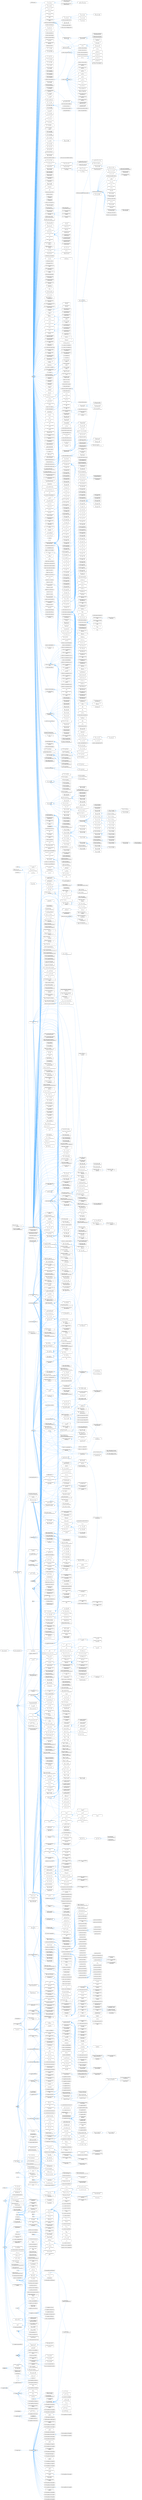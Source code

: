 digraph "Graphical Class Hierarchy"
{
 // LATEX_PDF_SIZE
  bgcolor="transparent";
  edge [fontname=Helvetica,fontsize=10,labelfontname=Helvetica,labelfontsize=10];
  node [fontname=Helvetica,fontsize=10,shape=box,height=0.2,width=0.4];
  rankdir="LR";
  Node0 [id="Node000000",label="_createOffsetArrayIndexSub\lTableMixin",height=0.2,width=0.4,color="grey40", fillcolor="white", style="filled",URL="$d1/dd7/class__createOffsetArrayIndexSubTableMixin.html",tooltip=" "];
  Node0 -> Node1 [id="edge16_Node000000_Node000001",dir="back",color="steelblue1",style="solid",tooltip=" "];
  Node1 [id="Node000001",label="fontTools.ttLib.tables.E\l_B_L_C_.eblc_index_sub\l_table_1",height=0.2,width=0.4,color="grey40", fillcolor="white", style="filled",URL="$d9/dcc/classfontTools_1_1ttLib_1_1tables_1_1E__B__L__C___1_1eblc__index__sub__table__1.html",tooltip=" "];
  Node0 -> Node2104 [id="edge17_Node000000_Node002104",dir="back",color="steelblue1",style="solid",tooltip=" "];
  Node2104 [id="Node002104",label="fontTools.ttLib.tables.E\l_B_L_C_.eblc_index_sub\l_table_3",height=0.2,width=0.4,color="grey40", fillcolor="white", style="filled",URL="$d0/d15/classfontTools_1_1ttLib_1_1tables_1_1E__B__L__C___1_1eblc__index__sub__table__3.html",tooltip=" "];
  Node110 [id="Node000110",label="fontTools.pens.filterPen.\l_DecomposingFilterPenMixin",height=0.2,width=0.4,color="grey40", fillcolor="white", style="filled",URL="$dc/dba/classfontTools_1_1pens_1_1filterPen_1_1__DecomposingFilterPenMixin.html",tooltip=" "];
  Node110 -> Node109 [id="edge18_Node000110_Node000109",dir="back",color="steelblue1",style="solid",tooltip=" "];
  Node109 [id="Node000109",label="fontTools.pens.filterPen.\lDecomposingFilterPen",height=0.2,width=0.4,color="grey40", fillcolor="white", style="filled",URL="$d7/d94/classfontTools_1_1pens_1_1filterPen_1_1DecomposingFilterPen.html",tooltip=" "];
  Node110 -> Node111 [id="edge19_Node000110_Node000111",dir="back",color="steelblue1",style="solid",tooltip=" "];
  Node111 [id="Node000111",label="fontTools.pens.filterPen.\lDecomposingFilterPointPen",height=0.2,width=0.4,color="grey40", fillcolor="white", style="filled",URL="$dd/d2a/classfontTools_1_1pens_1_1filterPen_1_1DecomposingFilterPointPen.html",tooltip=" "];
  Node1729 [id="Node001729",label="pip._vendor.typing\l_extensions._DefaultMixin",height=0.2,width=0.4,color="grey40", fillcolor="white", style="filled",URL="$dd/d6a/classpip_1_1__vendor_1_1typing__extensions_1_1__DefaultMixin.html",tooltip=" "];
  Node1729 -> Node1728 [id="edge20_Node001729_Node001728",dir="back",color="steelblue1",style="solid",tooltip=" "];
  Node1728 [id="Node001728",label="pip._vendor.typing\l_extensions.ParamSpec",height=0.2,width=0.4,color="grey40", fillcolor="white", style="filled",URL="$d8/dbb/classpip_1_1__vendor_1_1typing__extensions_1_1ParamSpec.html",tooltip=" "];
  Node1729 -> Node1730 [id="edge21_Node001729_Node001730",dir="back",color="steelblue1",style="solid",tooltip=" "];
  Node1730 [id="Node001730",label="pip._vendor.typing\l_extensions.TypeVarTuple",height=0.2,width=0.4,color="grey40", fillcolor="white", style="filled",URL="$db/d4a/classpip_1_1__vendor_1_1typing__extensions_1_1TypeVarTuple.html",tooltip=" "];
  Node890 [id="Node000890",label="_DType_co",height=0.2,width=0.4,color="grey40", fillcolor="white", style="filled",URL="$dd/dc9/class__DType__co.html",tooltip=" "];
  Node890 -> Node889 [id="edge22_Node000890_Node000889",dir="back",color="steelblue1",style="solid",tooltip=" "];
  Node889 [id="Node000889",label="numpy._typing._array\l_like._SupportsArray",height=0.2,width=0.4,color="grey40", fillcolor="white", style="filled",URL="$db/dcf/classnumpy_1_1__typing_1_1__array__like_1_1__SupportsArray.html",tooltip=" "];
  Node890 -> Node891 [id="edge23_Node000890_Node000891",dir="back",color="steelblue1",style="solid",tooltip=" "];
  Node891 [id="Node000891",label="numpy._typing._dtype\l_like._SupportsDType",height=0.2,width=0.4,color="grey40", fillcolor="white", style="filled",URL="$db/dd3/classnumpy_1_1__typing_1_1__dtype__like_1_1__SupportsDType.html",tooltip=" "];
  Node1590 [id="Node001590",label="sklearn.tests.test\l_base._Empty",height=0.2,width=0.4,color="grey40", fillcolor="white", style="filled",URL="$d9/d13/classsklearn_1_1tests_1_1test__base_1_1__Empty.html",tooltip=" "];
  Node1590 -> Node1589 [id="edge24_Node001590_Node001589",dir="back",color="steelblue1",style="solid",tooltip=" "];
  Node1589 [id="Node001589",label="sklearn.tests.test\l_base.EmptyEstimator",height=0.2,width=0.4,color="grey40", fillcolor="white", style="filled",URL="$d9/dcc/classsklearn_1_1tests_1_1test__base_1_1EmptyEstimator.html",tooltip=" "];
  Node1641 [id="Node001641",label="sklearn.utils._repr\l_html.base._HTMLDocumentation\lLinkMixin",height=0.2,width=0.4,color="grey40", fillcolor="white", style="filled",URL="$d5/d05/classsklearn_1_1utils_1_1__repr__html_1_1base_1_1__HTMLDocumentationLinkMixin.html",tooltip=" "];
  Node1641 -> Node1207 [id="edge25_Node001641_Node001207",dir="back",color="steelblue1",style="solid",tooltip=" "];
  Node1207 [id="Node001207",label="sklearn.base.BaseEstimator",height=0.2,width=0.4,color="grey40", fillcolor="white", style="filled",URL="$d3/d20/classsklearn_1_1base_1_1BaseEstimator.html",tooltip=" "];
  Node1207 -> Node1208 [id="edge26_Node001207_Node001208",dir="back",color="steelblue1",style="solid",tooltip=" "];
  Node1208 [id="Node001208",label="sklearn.calibration.Calibrated\lClassifierCV",height=0.2,width=0.4,color="grey40", fillcolor="white", style="filled",URL="$db/d03/classsklearn_1_1calibration_1_1CalibratedClassifierCV.html",tooltip=" "];
  Node1207 -> Node1273 [id="edge27_Node001207_Node001273",dir="back",color="steelblue1",style="solid",tooltip=" "];
  Node1273 [id="Node001273",label="sklearn.calibration.\l_SigmoidCalibration",height=0.2,width=0.4,color="grey40", fillcolor="white", style="filled",URL="$d4/d0d/classsklearn_1_1calibration_1_1__SigmoidCalibration.html",tooltip=" "];
  Node1207 -> Node1228 [id="edge28_Node001207_Node001228",dir="back",color="steelblue1",style="solid",tooltip=" "];
  Node1228 [id="Node001228",label="sklearn.cluster._affinity\l_propagation.AffinityPropagation",height=0.2,width=0.4,color="grey40", fillcolor="white", style="filled",URL="$d8/db9/classsklearn_1_1cluster_1_1__affinity__propagation_1_1AffinityPropagation.html",tooltip=" "];
  Node1207 -> Node1226 [id="edge29_Node001207_Node001226",dir="back",color="steelblue1",style="solid",tooltip=" "];
  Node1226 [id="Node001226",label="sklearn.cluster._agglomerative.\lAgglomerativeClustering",height=0.2,width=0.4,color="grey40", fillcolor="white", style="filled",URL="$d2/dfe/classsklearn_1_1cluster_1_1__agglomerative_1_1AgglomerativeClustering.html",tooltip=" "];
  Node1226 -> Node1225 [id="edge30_Node001226_Node001225",dir="back",color="steelblue1",style="solid",tooltip=" "];
  Node1225 [id="Node001225",label="sklearn.cluster._agglomerative.\lFeatureAgglomeration",height=0.2,width=0.4,color="grey40", fillcolor="white", style="filled",URL="$dc/d6e/classsklearn_1_1cluster_1_1__agglomerative_1_1FeatureAgglomeration.html",tooltip=" "];
  Node1207 -> Node1552 [id="edge31_Node001207_Node001552",dir="back",color="steelblue1",style="solid",tooltip=" "];
  Node1552 [id="Node001552",label="sklearn.cluster._bicluster.\lBaseSpectral",height=0.2,width=0.4,color="grey40", fillcolor="white", style="filled",URL="$db/d6b/classsklearn_1_1cluster_1_1__bicluster_1_1BaseSpectral.html",tooltip=" "];
  Node1552 -> Node1553 [id="edge32_Node001552_Node001553",dir="back",color="steelblue1",style="solid",tooltip=" "];
  Node1553 [id="Node001553",label="sklearn.cluster._bicluster.\lSpectralBiclustering",height=0.2,width=0.4,color="grey40", fillcolor="white", style="filled",URL="$d1/d40/classsklearn_1_1cluster_1_1__bicluster_1_1SpectralBiclustering.html",tooltip=" "];
  Node1552 -> Node1554 [id="edge33_Node001552_Node001554",dir="back",color="steelblue1",style="solid",tooltip=" "];
  Node1554 [id="Node001554",label="sklearn.cluster._bicluster.\lSpectralCoclustering",height=0.2,width=0.4,color="grey40", fillcolor="white", style="filled",URL="$d6/dd7/classsklearn_1_1cluster_1_1__bicluster_1_1SpectralCoclustering.html",tooltip=" "];
  Node1207 -> Node1223 [id="edge34_Node001207_Node001223",dir="back",color="steelblue1",style="solid",tooltip=" "];
  Node1223 [id="Node001223",label="sklearn.cluster._birch.Birch",height=0.2,width=0.4,color="grey40", fillcolor="white", style="filled",URL="$d9/d3b/classsklearn_1_1cluster_1_1__birch_1_1Birch.html",tooltip=" "];
  Node1207 -> Node1229 [id="edge35_Node001207_Node001229",dir="back",color="steelblue1",style="solid",tooltip=" "];
  Node1229 [id="Node001229",label="sklearn.cluster._dbscan.\lDBSCAN",height=0.2,width=0.4,color="grey40", fillcolor="white", style="filled",URL="$d4/d47/classsklearn_1_1cluster_1_1__dbscan_1_1DBSCAN.html",tooltip=" "];
  Node1207 -> Node1230 [id="edge36_Node001207_Node001230",dir="back",color="steelblue1",style="solid",tooltip=" "];
  Node1230 [id="Node001230",label="sklearn.cluster._hdbscan.hdbscan.\lHDBSCAN",height=0.2,width=0.4,color="grey40", fillcolor="white", style="filled",URL="$dc/d88/classsklearn_1_1cluster_1_1__hdbscan_1_1hdbscan_1_1HDBSCAN.html",tooltip=" "];
  Node1207 -> Node1203 [id="edge37_Node001207_Node001203",dir="back",color="steelblue1",style="solid",tooltip=" "];
  Node1203 [id="Node001203",label="sklearn.cluster._kmeans.\l_BaseKMeans",height=0.2,width=0.4,color="grey40", fillcolor="white", style="filled",URL="$df/d2d/classsklearn_1_1cluster_1_1__kmeans_1_1__BaseKMeans.html",tooltip=" "];
  Node1203 -> Node1204 [id="edge38_Node001203_Node001204",dir="back",color="steelblue1",style="solid",tooltip=" "];
  Node1204 [id="Node001204",label="sklearn.cluster._bisect\l_k_means.BisectingKMeans",height=0.2,width=0.4,color="grey40", fillcolor="white", style="filled",URL="$db/d2d/classsklearn_1_1cluster_1_1__bisect__k__means_1_1BisectingKMeans.html",tooltip=" "];
  Node1203 -> Node1205 [id="edge39_Node001203_Node001205",dir="back",color="steelblue1",style="solid",tooltip=" "];
  Node1205 [id="Node001205",label="sklearn.cluster._kmeans.\lKMeans",height=0.2,width=0.4,color="grey40", fillcolor="white", style="filled",URL="$d5/d15/classsklearn_1_1cluster_1_1__kmeans_1_1KMeans.html",tooltip=" "];
  Node1203 -> Node1206 [id="edge40_Node001203_Node001206",dir="back",color="steelblue1",style="solid",tooltip=" "];
  Node1206 [id="Node001206",label="sklearn.cluster._kmeans.\lMiniBatchKMeans",height=0.2,width=0.4,color="grey40", fillcolor="white", style="filled",URL="$de/dc0/classsklearn_1_1cluster_1_1__kmeans_1_1MiniBatchKMeans.html",tooltip=" "];
  Node1207 -> Node1231 [id="edge41_Node001207_Node001231",dir="back",color="steelblue1",style="solid",tooltip=" "];
  Node1231 [id="Node001231",label="sklearn.cluster._mean\l_shift.MeanShift",height=0.2,width=0.4,color="grey40", fillcolor="white", style="filled",URL="$d4/d01/classsklearn_1_1cluster_1_1__mean__shift_1_1MeanShift.html",tooltip=" "];
  Node1207 -> Node1232 [id="edge42_Node001207_Node001232",dir="back",color="steelblue1",style="solid",tooltip=" "];
  Node1232 [id="Node001232",label="sklearn.cluster._optics.\lOPTICS",height=0.2,width=0.4,color="grey40", fillcolor="white", style="filled",URL="$d6/dee/classsklearn_1_1cluster_1_1__optics_1_1OPTICS.html",tooltip=" "];
  Node1207 -> Node1233 [id="edge43_Node001207_Node001233",dir="back",color="steelblue1",style="solid",tooltip=" "];
  Node1233 [id="Node001233",label="sklearn.cluster._spectral.\lSpectralClustering",height=0.2,width=0.4,color="grey40", fillcolor="white", style="filled",URL="$d7/d39/classsklearn_1_1cluster_1_1__spectral_1_1SpectralClustering.html",tooltip=" "];
  Node1207 -> Node1556 [id="edge44_Node001207_Node001556",dir="back",color="steelblue1",style="solid",tooltip=" "];
  Node1556 [id="Node001556",label="sklearn.cluster.tests.test\l_bicluster.MockBiclustering",height=0.2,width=0.4,color="grey40", fillcolor="white", style="filled",URL="$d0/d46/classsklearn_1_1cluster_1_1tests_1_1test__bicluster_1_1MockBiclustering.html",tooltip=" "];
  Node1207 -> Node1274 [id="edge45_Node001207_Node001274",dir="back",color="steelblue1",style="solid",tooltip=" "];
  Node1274 [id="Node001274",label="sklearn.compose._target.\lTransformedTargetRegressor",height=0.2,width=0.4,color="grey40", fillcolor="white", style="filled",URL="$df/d6f/classsklearn_1_1compose_1_1__target_1_1TransformedTargetRegressor.html",tooltip=" "];
  Node1207 -> Node1557 [id="edge46_Node001207_Node001557",dir="back",color="steelblue1",style="solid",tooltip=" "];
  Node1557 [id="Node001557",label="sklearn.compose.tests.test\l_column_transformer.DoubleTrans",height=0.2,width=0.4,color="grey40", fillcolor="white", style="filled",URL="$da/d16/classsklearn_1_1compose_1_1tests_1_1test__column__transformer_1_1DoubleTrans.html",tooltip=" "];
  Node1207 -> Node1558 [id="edge47_Node001207_Node001558",dir="back",color="steelblue1",style="solid",tooltip=" "];
  Node1558 [id="Node001558",label="sklearn.compose.tests.test\l_column_transformer.PandasOutTransformer",height=0.2,width=0.4,color="grey40", fillcolor="white", style="filled",URL="$d7/d0b/classsklearn_1_1compose_1_1tests_1_1test__column__transformer_1_1PandasOutTransformer.html",tooltip=" "];
  Node1207 -> Node1559 [id="edge48_Node001207_Node001559",dir="back",color="steelblue1",style="solid",tooltip=" "];
  Node1559 [id="Node001559",label="sklearn.compose.tests.test\l_column_transformer.SparseMatrixTrans",height=0.2,width=0.4,color="grey40", fillcolor="white", style="filled",URL="$de/d5b/classsklearn_1_1compose_1_1tests_1_1test__column__transformer_1_1SparseMatrixTrans.html",tooltip=" "];
  Node1207 -> Node1459 [id="edge49_Node001207_Node001459",dir="back",color="steelblue1",style="solid",tooltip=" "];
  Node1459 [id="Node001459",label="sklearn.compose.tests.test\l_column_transformer.Trans",height=0.2,width=0.4,color="grey40", fillcolor="white", style="filled",URL="$d7/d15/classsklearn_1_1compose_1_1tests_1_1test__column__transformer_1_1Trans.html",tooltip=" "];
  Node1459 -> Node1460 [id="edge50_Node001459_Node001460",dir="back",color="steelblue1",style="solid",tooltip=" "];
  Node1460 [id="Node001460",label="sklearn.compose.tests.test\l_column_transformer.TransWithNames",height=0.2,width=0.4,color="grey40", fillcolor="white", style="filled",URL="$d1/d3f/classsklearn_1_1compose_1_1tests_1_1test__column__transformer_1_1TransWithNames.html",tooltip=" "];
  Node1207 -> Node1560 [id="edge51_Node001207_Node001560",dir="back",color="steelblue1",style="solid",tooltip=" "];
  Node1560 [id="Node001560",label="sklearn.compose.tests.test\l_column_transformer.TransNo2D",height=0.2,width=0.4,color="grey40", fillcolor="white", style="filled",URL="$dd/dca/classsklearn_1_1compose_1_1tests_1_1test__column__transformer_1_1TransNo2D.html",tooltip=" "];
  Node1207 -> Node1561 [id="edge52_Node001207_Node001561",dir="back",color="steelblue1",style="solid",tooltip=" "];
  Node1561 [id="Node001561",label="sklearn.compose.tests.test\l_column_transformer.TransRaise",height=0.2,width=0.4,color="grey40", fillcolor="white", style="filled",URL="$db/dfd/classsklearn_1_1compose_1_1tests_1_1test__column__transformer_1_1TransRaise.html",tooltip=" "];
  Node1207 -> Node1461 [id="edge53_Node001207_Node001461",dir="back",color="steelblue1",style="solid",tooltip=" "];
  Node1461 [id="Node001461",label="sklearn.compose.tests.test\l_target.DummyCheckerArrayTransformer",height=0.2,width=0.4,color="grey40", fillcolor="white", style="filled",URL="$dd/dac/classsklearn_1_1compose_1_1tests_1_1test__target_1_1DummyCheckerArrayTransformer.html",tooltip=" "];
  Node1207 -> Node1462 [id="edge54_Node001207_Node001462",dir="back",color="steelblue1",style="solid",tooltip=" "];
  Node1462 [id="Node001462",label="sklearn.compose.tests.test\l_target.DummyTransformer",height=0.2,width=0.4,color="grey40", fillcolor="white", style="filled",URL="$dd/d2f/classsklearn_1_1compose_1_1tests_1_1test__target_1_1DummyTransformer.html",tooltip=" "];
  Node1207 -> Node1287 [id="edge55_Node001207_Node001287",dir="back",color="steelblue1",style="solid",tooltip=" "];
  Node1287 [id="Node001287",label="sklearn.covariance.\l_empirical_covariance.Empirical\lCovariance",height=0.2,width=0.4,color="grey40", fillcolor="white", style="filled",URL="$d9/d14/classsklearn_1_1covariance_1_1__empirical__covariance_1_1EmpiricalCovariance.html",tooltip=" "];
  Node1287 -> Node1288 [id="edge56_Node001287_Node001288",dir="back",color="steelblue1",style="solid",tooltip=" "];
  Node1288 [id="Node001288",label="sklearn.covariance.\l_graph_lasso.BaseGraphical\lLasso",height=0.2,width=0.4,color="grey40", fillcolor="white", style="filled",URL="$d6/ddf/classsklearn_1_1covariance_1_1__graph__lasso_1_1BaseGraphicalLasso.html",tooltip=" "];
  Node1288 -> Node1289 [id="edge57_Node001288_Node001289",dir="back",color="steelblue1",style="solid",tooltip=" "];
  Node1289 [id="Node001289",label="sklearn.covariance.\l_graph_lasso.GraphicalLasso",height=0.2,width=0.4,color="grey40", fillcolor="white", style="filled",URL="$d3/dd3/classsklearn_1_1covariance_1_1__graph__lasso_1_1GraphicalLasso.html",tooltip=" "];
  Node1288 -> Node1290 [id="edge58_Node001288_Node001290",dir="back",color="steelblue1",style="solid",tooltip=" "];
  Node1290 [id="Node001290",label="sklearn.covariance.\l_graph_lasso.GraphicalLassoCV",height=0.2,width=0.4,color="grey40", fillcolor="white", style="filled",URL="$dd/dc2/classsklearn_1_1covariance_1_1__graph__lasso_1_1GraphicalLassoCV.html",tooltip=" "];
  Node1287 -> Node1286 [id="edge59_Node001287_Node001286",dir="back",color="steelblue1",style="solid",tooltip=" "];
  Node1286 [id="Node001286",label="sklearn.covariance.\l_robust_covariance.MinCovDet",height=0.2,width=0.4,color="grey40", fillcolor="white", style="filled",URL="$db/d2c/classsklearn_1_1covariance_1_1__robust__covariance_1_1MinCovDet.html",tooltip=" "];
  Node1286 -> Node1285 [id="edge60_Node001286_Node001285",dir="back",color="steelblue1",style="solid",tooltip=" "];
  Node1285 [id="Node001285",label="sklearn.covariance.\l_elliptic_envelope.Elliptic\lEnvelope",height=0.2,width=0.4,color="grey40", fillcolor="white", style="filled",URL="$dd/dcb/classsklearn_1_1covariance_1_1__elliptic__envelope_1_1EllipticEnvelope.html",tooltip=" "];
  Node1287 -> Node1291 [id="edge61_Node001287_Node001291",dir="back",color="steelblue1",style="solid",tooltip=" "];
  Node1291 [id="Node001291",label="sklearn.covariance.\l_shrunk_covariance.LedoitWolf",height=0.2,width=0.4,color="grey40", fillcolor="white", style="filled",URL="$dc/d2c/classsklearn_1_1covariance_1_1__shrunk__covariance_1_1LedoitWolf.html",tooltip=" "];
  Node1287 -> Node1292 [id="edge62_Node001287_Node001292",dir="back",color="steelblue1",style="solid",tooltip=" "];
  Node1292 [id="Node001292",label="sklearn.covariance.\l_shrunk_covariance.OAS",height=0.2,width=0.4,color="grey40", fillcolor="white", style="filled",URL="$d4/dca/classsklearn_1_1covariance_1_1__shrunk__covariance_1_1OAS.html",tooltip=" "];
  Node1287 -> Node1293 [id="edge63_Node001287_Node001293",dir="back",color="steelblue1",style="solid",tooltip=" "];
  Node1293 [id="Node001293",label="sklearn.covariance.\l_shrunk_covariance.ShrunkCovariance",height=0.2,width=0.4,color="grey40", fillcolor="white", style="filled",URL="$dd/dc2/classsklearn_1_1covariance_1_1__shrunk__covariance_1_1ShrunkCovariance.html",tooltip=" "];
  Node1207 -> Node1235 [id="edge64_Node001207_Node001235",dir="back",color="steelblue1",style="solid",tooltip=" "];
  Node1235 [id="Node001235",label="sklearn.cross_decomposition.\l_pls.PLSSVD",height=0.2,width=0.4,color="grey40", fillcolor="white", style="filled",URL="$dd/d3d/classsklearn_1_1cross__decomposition_1_1__pls_1_1PLSSVD.html",tooltip=" "];
  Node1207 -> Node1218 [id="edge65_Node001207_Node001218",dir="back",color="steelblue1",style="solid",tooltip=" "];
  Node1218 [id="Node001218",label="sklearn.cross_decomposition.\l_pls._PLS",height=0.2,width=0.4,color="grey40", fillcolor="white", style="filled",URL="$d2/dbd/classsklearn_1_1cross__decomposition_1_1__pls_1_1__PLS.html",tooltip=" "];
  Node1218 -> Node1219 [id="edge66_Node001218_Node001219",dir="back",color="steelblue1",style="solid",tooltip=" "];
  Node1219 [id="Node001219",label="sklearn.cross_decomposition.\l_pls.CCA",height=0.2,width=0.4,color="grey40", fillcolor="white", style="filled",URL="$d2/d7c/classsklearn_1_1cross__decomposition_1_1__pls_1_1CCA.html",tooltip=" "];
  Node1218 -> Node1220 [id="edge67_Node001218_Node001220",dir="back",color="steelblue1",style="solid",tooltip=" "];
  Node1220 [id="Node001220",label="sklearn.cross_decomposition.\l_pls.PLSCanonical",height=0.2,width=0.4,color="grey40", fillcolor="white", style="filled",URL="$d6/dbd/classsklearn_1_1cross__decomposition_1_1__pls_1_1PLSCanonical.html",tooltip=" "];
  Node1218 -> Node1221 [id="edge68_Node001218_Node001221",dir="back",color="steelblue1",style="solid",tooltip=" "];
  Node1221 [id="Node001221",label="sklearn.cross_decomposition.\l_pls.PLSRegression",height=0.2,width=0.4,color="grey40", fillcolor="white", style="filled",URL="$dd/d25/classsklearn_1_1cross__decomposition_1_1__pls_1_1PLSRegression.html",tooltip=" "];
  Node1207 -> Node1236 [id="edge69_Node001207_Node001236",dir="back",color="steelblue1",style="solid",tooltip=" "];
  Node1236 [id="Node001236",label="sklearn.decomposition.\l_base._BasePCA",height=0.2,width=0.4,color="grey40", fillcolor="white", style="filled",URL="$d6/dcb/classsklearn_1_1decomposition_1_1__base_1_1__BasePCA.html",tooltip=" "];
  Node1236 -> Node1237 [id="edge70_Node001236_Node001237",dir="back",color="steelblue1",style="solid",tooltip=" "];
  Node1237 [id="Node001237",label="sklearn.decomposition.\l_incremental_pca.IncrementalPCA",height=0.2,width=0.4,color="grey40", fillcolor="white", style="filled",URL="$d0/d43/classsklearn_1_1decomposition_1_1__incremental__pca_1_1IncrementalPCA.html",tooltip=" "];
  Node1236 -> Node1238 [id="edge71_Node001236_Node001238",dir="back",color="steelblue1",style="solid",tooltip=" "];
  Node1238 [id="Node001238",label="sklearn.decomposition.\l_pca.PCA",height=0.2,width=0.4,color="grey40", fillcolor="white", style="filled",URL="$d1/d9a/classsklearn_1_1decomposition_1_1__pca_1_1PCA.html",tooltip=" "];
  Node1207 -> Node1240 [id="edge72_Node001207_Node001240",dir="back",color="steelblue1",style="solid",tooltip=" "];
  Node1240 [id="Node001240",label="sklearn.decomposition.\l_dict_learning.DictionaryLearning",height=0.2,width=0.4,color="grey40", fillcolor="white", style="filled",URL="$db/d05/classsklearn_1_1decomposition_1_1__dict__learning_1_1DictionaryLearning.html",tooltip=" "];
  Node1207 -> Node1241 [id="edge73_Node001207_Node001241",dir="back",color="steelblue1",style="solid",tooltip=" "];
  Node1241 [id="Node001241",label="sklearn.decomposition.\l_dict_learning.MiniBatchDictionary\lLearning",height=0.2,width=0.4,color="grey40", fillcolor="white", style="filled",URL="$df/d60/classsklearn_1_1decomposition_1_1__dict__learning_1_1MiniBatchDictionaryLearning.html",tooltip=" "];
  Node1207 -> Node1242 [id="edge74_Node001207_Node001242",dir="back",color="steelblue1",style="solid",tooltip=" "];
  Node1242 [id="Node001242",label="sklearn.decomposition.\l_dict_learning.SparseCoder",height=0.2,width=0.4,color="grey40", fillcolor="white", style="filled",URL="$d8/d2a/classsklearn_1_1decomposition_1_1__dict__learning_1_1SparseCoder.html",tooltip=" "];
  Node1207 -> Node1243 [id="edge75_Node001207_Node001243",dir="back",color="steelblue1",style="solid",tooltip=" "];
  Node1243 [id="Node001243",label="sklearn.decomposition.\l_factor_analysis.FactorAnalysis",height=0.2,width=0.4,color="grey40", fillcolor="white", style="filled",URL="$d4/d06/classsklearn_1_1decomposition_1_1__factor__analysis_1_1FactorAnalysis.html",tooltip=" "];
  Node1207 -> Node1244 [id="edge76_Node001207_Node001244",dir="back",color="steelblue1",style="solid",tooltip=" "];
  Node1244 [id="Node001244",label="sklearn.decomposition.\l_fastica.FastICA",height=0.2,width=0.4,color="grey40", fillcolor="white", style="filled",URL="$d1/de9/classsklearn_1_1decomposition_1_1__fastica_1_1FastICA.html",tooltip=" "];
  Node1207 -> Node1245 [id="edge77_Node001207_Node001245",dir="back",color="steelblue1",style="solid",tooltip=" "];
  Node1245 [id="Node001245",label="sklearn.decomposition.\l_kernel_pca.KernelPCA",height=0.2,width=0.4,color="grey40", fillcolor="white", style="filled",URL="$d1/d92/classsklearn_1_1decomposition_1_1__kernel__pca_1_1KernelPCA.html",tooltip=" "];
  Node1207 -> Node1246 [id="edge78_Node001207_Node001246",dir="back",color="steelblue1",style="solid",tooltip=" "];
  Node1246 [id="Node001246",label="sklearn.decomposition.\l_lda.LatentDirichletAllocation",height=0.2,width=0.4,color="grey40", fillcolor="white", style="filled",URL="$da/d17/classsklearn_1_1decomposition_1_1__lda_1_1LatentDirichletAllocation.html",tooltip=" "];
  Node1207 -> Node1247 [id="edge79_Node001207_Node001247",dir="back",color="steelblue1",style="solid",tooltip=" "];
  Node1247 [id="Node001247",label="sklearn.decomposition.\l_nmf._BaseNMF",height=0.2,width=0.4,color="grey40", fillcolor="white", style="filled",URL="$de/d90/classsklearn_1_1decomposition_1_1__nmf_1_1__BaseNMF.html",tooltip=" "];
  Node1247 -> Node1248 [id="edge80_Node001247_Node001248",dir="back",color="steelblue1",style="solid",tooltip=" "];
  Node1248 [id="Node001248",label="sklearn.decomposition.\l_nmf.MiniBatchNMF",height=0.2,width=0.4,color="grey40", fillcolor="white", style="filled",URL="$d2/d16/classsklearn_1_1decomposition_1_1__nmf_1_1MiniBatchNMF.html",tooltip=" "];
  Node1247 -> Node1249 [id="edge81_Node001247_Node001249",dir="back",color="steelblue1",style="solid",tooltip=" "];
  Node1249 [id="Node001249",label="sklearn.decomposition.\l_nmf.NMF",height=0.2,width=0.4,color="grey40", fillcolor="white", style="filled",URL="$d0/db2/classsklearn_1_1decomposition_1_1__nmf_1_1NMF.html",tooltip=" "];
  Node1207 -> Node1250 [id="edge82_Node001207_Node001250",dir="back",color="steelblue1",style="solid",tooltip=" "];
  Node1250 [id="Node001250",label="sklearn.decomposition.\l_sparse_pca._BaseSparsePCA",height=0.2,width=0.4,color="grey40", fillcolor="white", style="filled",URL="$de/ddc/classsklearn_1_1decomposition_1_1__sparse__pca_1_1__BaseSparsePCA.html",tooltip=" "];
  Node1250 -> Node1251 [id="edge83_Node001250_Node001251",dir="back",color="steelblue1",style="solid",tooltip=" "];
  Node1251 [id="Node001251",label="sklearn.decomposition.\l_sparse_pca.MiniBatchSparsePCA",height=0.2,width=0.4,color="grey40", fillcolor="white", style="filled",URL="$d6/d00/classsklearn_1_1decomposition_1_1__sparse__pca_1_1MiniBatchSparsePCA.html",tooltip=" "];
  Node1250 -> Node1252 [id="edge84_Node001250_Node001252",dir="back",color="steelblue1",style="solid",tooltip=" "];
  Node1252 [id="Node001252",label="sklearn.decomposition.\l_sparse_pca.SparsePCA",height=0.2,width=0.4,color="grey40", fillcolor="white", style="filled",URL="$d4/d9e/classsklearn_1_1decomposition_1_1__sparse__pca_1_1SparsePCA.html",tooltip=" "];
  Node1207 -> Node1253 [id="edge85_Node001207_Node001253",dir="back",color="steelblue1",style="solid",tooltip=" "];
  Node1253 [id="Node001253",label="sklearn.decomposition.\l_truncated_svd.TruncatedSVD",height=0.2,width=0.4,color="grey40", fillcolor="white", style="filled",URL="$df/d53/classsklearn_1_1decomposition_1_1__truncated__svd_1_1TruncatedSVD.html",tooltip=" "];
  Node1207 -> Node1254 [id="edge86_Node001207_Node001254",dir="back",color="steelblue1",style="solid",tooltip=" "];
  Node1254 [id="Node001254",label="sklearn.discriminant\l_analysis.LinearDiscriminant\lAnalysis",height=0.2,width=0.4,color="grey40", fillcolor="white", style="filled",URL="$d3/d03/classsklearn_1_1discriminant__analysis_1_1LinearDiscriminantAnalysis.html",tooltip=" "];
  Node1207 -> Node1210 [id="edge87_Node001207_Node001210",dir="back",color="steelblue1",style="solid",tooltip=" "];
  Node1210 [id="Node001210",label="sklearn.discriminant\l_analysis.QuadraticDiscriminant\lAnalysis",height=0.2,width=0.4,color="grey40", fillcolor="white", style="filled",URL="$d8/d05/classsklearn_1_1discriminant__analysis_1_1QuadraticDiscriminantAnalysis.html",tooltip=" "];
  Node1207 -> Node1213 [id="edge88_Node001207_Node001213",dir="back",color="steelblue1",style="solid",tooltip=" "];
  Node1213 [id="Node001213",label="sklearn.dummy.DummyClassifier",height=0.2,width=0.4,color="grey40", fillcolor="white", style="filled",URL="$d5/d95/classsklearn_1_1dummy_1_1DummyClassifier.html",tooltip=" "];
  Node1213 -> Node1214 [id="edge89_Node001213_Node001214",dir="back",color="steelblue1",style="solid",tooltip=" "];
  Node1214 [id="Node001214",label="sklearn.model_selection.tests.test\l_successive_halving.FastClassifier",height=0.2,width=0.4,color="grey40", fillcolor="white", style="filled",URL="$df/d2f/classsklearn_1_1model__selection_1_1tests_1_1test__successive__halving_1_1FastClassifier.html",tooltip=" "];
  Node1213 -> Node1215 [id="edge90_Node001213_Node001215",dir="back",color="steelblue1",style="solid",tooltip=" "];
  Node1215 [id="Node001215",label="sklearn.model_selection.tests.test\l_successive_halving.SometimesFailClassifier",height=0.2,width=0.4,color="grey40", fillcolor="white", style="filled",URL="$db/d70/classsklearn_1_1model__selection_1_1tests_1_1test__successive__halving_1_1SometimesFailClassifier.html",tooltip=" "];
  Node1213 -> Node1216 [id="edge91_Node001213_Node001216",dir="back",color="steelblue1",style="solid",tooltip=" "];
  Node1216 [id="Node001216",label="sklearn.tests.test\l_multioutput.DummyClassifier\lWithFitParams",height=0.2,width=0.4,color="grey40", fillcolor="white", style="filled",URL="$de/dec/classsklearn_1_1tests_1_1test__multioutput_1_1DummyClassifierWithFitParams.html",tooltip=" "];
  Node1207 -> Node1275 [id="edge92_Node001207_Node001275",dir="back",color="steelblue1",style="solid",tooltip=" "];
  Node1275 [id="Node001275",label="sklearn.dummy.DummyRegressor",height=0.2,width=0.4,color="grey40", fillcolor="white", style="filled",URL="$d1/dcb/classsklearn_1_1dummy_1_1DummyRegressor.html",tooltip=" "];
  Node1275 -> Node1276 [id="edge93_Node001275_Node001276",dir="back",color="steelblue1",style="solid",tooltip=" "];
  Node1276 [id="Node001276",label="sklearn.compose.tests.test\l_target.DummyCheckerListRegressor",height=0.2,width=0.4,color="grey40", fillcolor="white", style="filled",URL="$d0/d27/classsklearn_1_1compose_1_1tests_1_1test__target_1_1DummyCheckerListRegressor.html",tooltip=" "];
  Node1275 -> Node1277 [id="edge94_Node001275_Node001277",dir="back",color="steelblue1",style="solid",tooltip=" "];
  Node1277 [id="Node001277",label="sklearn.compose.tests.test\l_target.DummyRegressorWithExtra\lFitParams",height=0.2,width=0.4,color="grey40", fillcolor="white", style="filled",URL="$d8/d61/classsklearn_1_1compose_1_1tests_1_1test__target_1_1DummyRegressorWithExtraFitParams.html",tooltip=" "];
  Node1275 -> Node1278 [id="edge95_Node001275_Node001278",dir="back",color="steelblue1",style="solid",tooltip=" "];
  Node1278 [id="Node001278",label="sklearn.compose.tests.test\l_target.DummyRegressorWithExtra\lPredictParams",height=0.2,width=0.4,color="grey40", fillcolor="white", style="filled",URL="$d2/d15/classsklearn_1_1compose_1_1tests_1_1test__target_1_1DummyRegressorWithExtraPredictParams.html",tooltip=" "];
  Node1275 -> Node1279 [id="edge96_Node001275_Node001279",dir="back",color="steelblue1",style="solid",tooltip=" "];
  Node1279 [id="Node001279",label="sklearn.tests.test\l_multioutput.DummyRegressor\lWithFitParams",height=0.2,width=0.4,color="grey40", fillcolor="white", style="filled",URL="$dc/dd5/classsklearn_1_1tests_1_1test__multioutput_1_1DummyRegressorWithFitParams.html",tooltip=" "];
  Node1207 -> Node1314 [id="edge97_Node001207_Node001314",dir="back",color="steelblue1",style="solid",tooltip=" "];
  Node1314 [id="Node001314",label="sklearn.ensemble._base.Base\lEnsemble",height=0.2,width=0.4,color="grey40", fillcolor="white", style="filled",URL="$d9/d0e/classsklearn_1_1ensemble_1_1__base_1_1BaseEnsemble.html",tooltip=" "];
  Node1314 -> Node1281 [id="edge98_Node001314_Node001281",dir="back",color="steelblue1",style="solid",tooltip=" "];
  Node1281 [id="Node001281",label="sklearn.ensemble._bagging.\lBaseBagging",height=0.2,width=0.4,color="grey40", fillcolor="white", style="filled",URL="$dd/d76/classsklearn_1_1ensemble_1_1__bagging_1_1BaseBagging.html",tooltip=" "];
  Node1281 -> Node1282 [id="edge99_Node001281_Node001282",dir="back",color="steelblue1",style="solid",tooltip=" "];
  Node1282 [id="Node001282",label="sklearn.ensemble._bagging.\lBaggingClassifier",height=0.2,width=0.4,color="grey40", fillcolor="white", style="filled",URL="$d1/d18/classsklearn_1_1ensemble_1_1__bagging_1_1BaggingClassifier.html",tooltip=" "];
  Node1281 -> Node1280 [id="edge100_Node001281_Node001280",dir="back",color="steelblue1",style="solid",tooltip=" "];
  Node1280 [id="Node001280",label="sklearn.ensemble._bagging.\lBaggingRegressor",height=0.2,width=0.4,color="grey40", fillcolor="white", style="filled",URL="$dd/dfe/classsklearn_1_1ensemble_1_1__bagging_1_1BaggingRegressor.html",tooltip=" "];
  Node1281 -> Node1283 [id="edge101_Node001281_Node001283",dir="back",color="steelblue1",style="solid",tooltip=" "];
  Node1283 [id="Node001283",label="sklearn.ensemble._iforest.\lIsolationForest",height=0.2,width=0.4,color="grey40", fillcolor="white", style="filled",URL="$d2/de9/classsklearn_1_1ensemble_1_1__iforest_1_1IsolationForest.html",tooltip=" "];
  Node1314 -> Node1315 [id="edge102_Node001314_Node001315",dir="back",color="steelblue1",style="solid",tooltip=" "];
  Node1315 [id="Node001315",label="sklearn.ensemble._forest.\lBaseForest",height=0.2,width=0.4,color="grey40", fillcolor="white", style="filled",URL="$d4/d07/classsklearn_1_1ensemble_1_1__forest_1_1BaseForest.html",tooltip=" "];
  Node1315 -> Node1316 [id="edge103_Node001315_Node001316",dir="back",color="steelblue1",style="solid",tooltip=" "];
  Node1316 [id="Node001316",label="sklearn.ensemble._forest.\lForestClassifier",height=0.2,width=0.4,color="grey40", fillcolor="white", style="filled",URL="$d7/d9f/classsklearn_1_1ensemble_1_1__forest_1_1ForestClassifier.html",tooltip=" "];
  Node1316 -> Node1317 [id="edge104_Node001316_Node001317",dir="back",color="steelblue1",style="solid",tooltip=" "];
  Node1317 [id="Node001317",label="sklearn.ensemble._forest.\lExtraTreesClassifier",height=0.2,width=0.4,color="grey40", fillcolor="white", style="filled",URL="$de/d91/classsklearn_1_1ensemble_1_1__forest_1_1ExtraTreesClassifier.html",tooltip=" "];
  Node1316 -> Node1318 [id="edge105_Node001316_Node001318",dir="back",color="steelblue1",style="solid",tooltip=" "];
  Node1318 [id="Node001318",label="sklearn.ensemble._forest.\lRandomForestClassifier",height=0.2,width=0.4,color="grey40", fillcolor="white", style="filled",URL="$dd/dde/classsklearn_1_1ensemble_1_1__forest_1_1RandomForestClassifier.html",tooltip=" "];
  Node1318 -> Node1319 [id="edge106_Node001318_Node001319",dir="back",color="steelblue1",style="solid",tooltip=" "];
  Node1319 [id="Node001319",label="sklearn.feature_selection.tests.test\l_from_model.NaNTagRandomForest",height=0.2,width=0.4,color="grey40", fillcolor="white", style="filled",URL="$d4/de8/classsklearn_1_1feature__selection_1_1tests_1_1test__from__model_1_1NaNTagRandomForest.html",tooltip=" "];
  Node1318 -> Node1320 [id="edge107_Node001318_Node001320",dir="back",color="steelblue1",style="solid",tooltip=" "];
  Node1320 [id="Node001320",label="sklearn.model_selection.tests.test\l_validation.RFWithDecisionFunction",height=0.2,width=0.4,color="grey40", fillcolor="white", style="filled",URL="$d6/d18/classsklearn_1_1model__selection_1_1tests_1_1test__validation_1_1RFWithDecisionFunction.html",tooltip=" "];
  Node1315 -> Node1321 [id="edge108_Node001315_Node001321",dir="back",color="steelblue1",style="solid",tooltip=" "];
  Node1321 [id="Node001321",label="sklearn.ensemble._forest.\lForestRegressor",height=0.2,width=0.4,color="grey40", fillcolor="white", style="filled",URL="$d3/d11/classsklearn_1_1ensemble_1_1__forest_1_1ForestRegressor.html",tooltip=" "];
  Node1321 -> Node1322 [id="edge109_Node001321_Node001322",dir="back",color="steelblue1",style="solid",tooltip=" "];
  Node1322 [id="Node001322",label="sklearn.ensemble._forest.\lExtraTreesRegressor",height=0.2,width=0.4,color="grey40", fillcolor="white", style="filled",URL="$d2/d3b/classsklearn_1_1ensemble_1_1__forest_1_1ExtraTreesRegressor.html",tooltip=" "];
  Node1321 -> Node1323 [id="edge110_Node001321_Node001323",dir="back",color="steelblue1",style="solid",tooltip=" "];
  Node1323 [id="Node001323",label="sklearn.ensemble._forest.\lRandomForestRegressor",height=0.2,width=0.4,color="grey40", fillcolor="white", style="filled",URL="$d2/d14/classsklearn_1_1ensemble_1_1__forest_1_1RandomForestRegressor.html",tooltip=" "];
  Node1315 -> Node1324 [id="edge111_Node001315_Node001324",dir="back",color="steelblue1",style="solid",tooltip=" "];
  Node1324 [id="Node001324",label="sklearn.ensemble._forest.\lRandomTreesEmbedding",height=0.2,width=0.4,color="grey40", fillcolor="white", style="filled",URL="$d8/d76/classsklearn_1_1ensemble_1_1__forest_1_1RandomTreesEmbedding.html",tooltip=" "];
  Node1314 -> Node1325 [id="edge112_Node001314_Node001325",dir="back",color="steelblue1",style="solid",tooltip=" "];
  Node1325 [id="Node001325",label="sklearn.ensemble._gb.Base\lGradientBoosting",height=0.2,width=0.4,color="grey40", fillcolor="white", style="filled",URL="$db/d82/classsklearn_1_1ensemble_1_1__gb_1_1BaseGradientBoosting.html",tooltip=" "];
  Node1325 -> Node1326 [id="edge113_Node001325_Node001326",dir="back",color="steelblue1",style="solid",tooltip=" "];
  Node1326 [id="Node001326",label="sklearn.ensemble._gb.Gradient\lBoostingClassifier",height=0.2,width=0.4,color="grey40", fillcolor="white", style="filled",URL="$dd/dbe/classsklearn_1_1ensemble_1_1__gb_1_1GradientBoostingClassifier.html",tooltip=" "];
  Node1325 -> Node1327 [id="edge114_Node001325_Node001327",dir="back",color="steelblue1",style="solid",tooltip=" "];
  Node1327 [id="Node001327",label="sklearn.ensemble._gb.Gradient\lBoostingRegressor",height=0.2,width=0.4,color="grey40", fillcolor="white", style="filled",URL="$d7/d00/classsklearn_1_1ensemble_1_1__gb_1_1GradientBoostingRegressor.html",tooltip=" "];
  Node1314 -> Node1328 [id="edge115_Node001314_Node001328",dir="back",color="steelblue1",style="solid",tooltip=" "];
  Node1328 [id="Node001328",label="sklearn.ensemble._weight\l_boosting.BaseWeightBoosting",height=0.2,width=0.4,color="grey40", fillcolor="white", style="filled",URL="$d8/dfa/classsklearn_1_1ensemble_1_1__weight__boosting_1_1BaseWeightBoosting.html",tooltip=" "];
  Node1328 -> Node1329 [id="edge116_Node001328_Node001329",dir="back",color="steelblue1",style="solid",tooltip=" "];
  Node1329 [id="Node001329",label="sklearn.ensemble._weight\l_boosting.AdaBoostClassifier",height=0.2,width=0.4,color="grey40", fillcolor="white", style="filled",URL="$d5/d28/classsklearn_1_1ensemble_1_1__weight__boosting_1_1AdaBoostClassifier.html",tooltip=" "];
  Node1328 -> Node1331 [id="edge117_Node001328_Node001331",dir="back",color="steelblue1",style="solid",tooltip=" "];
  Node1331 [id="Node001331",label="sklearn.ensemble._weight\l_boosting.AdaBoostRegressor",height=0.2,width=0.4,color="grey40", fillcolor="white", style="filled",URL="$d3/d43/classsklearn_1_1ensemble_1_1__weight__boosting_1_1AdaBoostRegressor.html",tooltip=" "];
  Node1207 -> Node1463 [id="edge118_Node001207_Node001463",dir="back",color="steelblue1",style="solid",tooltip=" "];
  Node1463 [id="Node001463",label="sklearn.ensemble._hist\l_gradient_boosting.binning.\l_BinMapper",height=0.2,width=0.4,color="grey40", fillcolor="white", style="filled",URL="$d6/d09/classsklearn_1_1ensemble_1_1__hist__gradient__boosting_1_1binning_1_1__BinMapper.html",tooltip=" "];
  Node1207 -> Node1383 [id="edge119_Node001207_Node001383",dir="back",color="steelblue1",style="solid",tooltip=" "];
  Node1383 [id="Node001383",label="sklearn.ensemble._hist\l_gradient_boosting.gradient\l_boosting.BaseHistGradientBoosting",height=0.2,width=0.4,color="grey40", fillcolor="white", style="filled",URL="$d0/d2d/classsklearn_1_1ensemble_1_1__hist__gradient__boosting_1_1gradient__boosting_1_1BaseHistGradientBoosting.html",tooltip=" "];
  Node1383 -> Node1384 [id="edge120_Node001383_Node001384",dir="back",color="steelblue1",style="solid",tooltip=" "];
  Node1384 [id="Node001384",label="sklearn.ensemble._hist\l_gradient_boosting.gradient\l_boosting.HistGradientBoostingClassifier",height=0.2,width=0.4,color="grey40", fillcolor="white", style="filled",URL="$db/d1e/classsklearn_1_1ensemble_1_1__hist__gradient__boosting_1_1gradient__boosting_1_1HistGradientBoostingClassifier.html",tooltip=" "];
  Node1383 -> Node1382 [id="edge121_Node001383_Node001382",dir="back",color="steelblue1",style="solid",tooltip=" "];
  Node1382 [id="Node001382",label="sklearn.ensemble._hist\l_gradient_boosting.gradient\l_boosting.HistGradientBoostingRegressor",height=0.2,width=0.4,color="grey40", fillcolor="white", style="filled",URL="$d0/db8/classsklearn_1_1ensemble_1_1__hist__gradient__boosting_1_1gradient__boosting_1_1HistGradientBoostingRegressor.html",tooltip=" "];
  Node1207 -> Node1562 [id="edge122_Node001207_Node001562",dir="back",color="steelblue1",style="solid",tooltip=" "];
  Node1562 [id="Node001562",label="sklearn.ensemble.tests.test\l_bagging.DummySizeEstimator",height=0.2,width=0.4,color="grey40", fillcolor="white", style="filled",URL="$dd/dfc/classsklearn_1_1ensemble_1_1tests_1_1test__bagging_1_1DummySizeEstimator.html",tooltip=" "];
  Node1207 -> Node1563 [id="edge123_Node001207_Node001563",dir="back",color="steelblue1",style="solid",tooltip=" "];
  Node1563 [id="Node001563",label="sklearn.ensemble.tests.test\l_bagging.DummyZeroEstimator",height=0.2,width=0.4,color="grey40", fillcolor="white", style="filled",URL="$d7/dcb/classsklearn_1_1ensemble_1_1tests_1_1test__bagging_1_1DummyZeroEstimator.html",tooltip=" "];
  Node1207 -> Node1522 [id="edge124_Node001207_Node001522",dir="back",color="steelblue1",style="solid",tooltip=" "];
  Node1522 [id="Node001522",label="sklearn.ensemble.tests.test\l_stacking.NoWeightClassifier",height=0.2,width=0.4,color="grey40", fillcolor="white", style="filled",URL="$de/d5f/classsklearn_1_1ensemble_1_1tests_1_1test__stacking_1_1NoWeightClassifier.html",tooltip=" "];
  Node1207 -> Node1385 [id="edge125_Node001207_Node001385",dir="back",color="steelblue1",style="solid",tooltip=" "];
  Node1385 [id="Node001385",label="sklearn.ensemble.tests.test\l_stacking.NoWeightRegressor",height=0.2,width=0.4,color="grey40", fillcolor="white", style="filled",URL="$dd/d83/classsklearn_1_1ensemble_1_1tests_1_1test__stacking_1_1NoWeightRegressor.html",tooltip=" "];
  Node1207 -> Node1464 [id="edge126_Node001207_Node001464",dir="back",color="steelblue1",style="solid",tooltip=" "];
  Node1464 [id="Node001464",label="sklearn.feature_extraction.\l_dict_vectorizer.DictVectorizer",height=0.2,width=0.4,color="grey40", fillcolor="white", style="filled",URL="$dc/dff/classsklearn_1_1feature__extraction_1_1__dict__vectorizer_1_1DictVectorizer.html",tooltip=" "];
  Node1207 -> Node1465 [id="edge127_Node001207_Node001465",dir="back",color="steelblue1",style="solid",tooltip=" "];
  Node1465 [id="Node001465",label="sklearn.feature_extraction.\l_hash.FeatureHasher",height=0.2,width=0.4,color="grey40", fillcolor="white", style="filled",URL="$d1/de4/classsklearn_1_1feature__extraction_1_1__hash_1_1FeatureHasher.html",tooltip=" "];
  Node1207 -> Node1466 [id="edge128_Node001207_Node001466",dir="back",color="steelblue1",style="solid",tooltip=" "];
  Node1466 [id="Node001466",label="sklearn.feature_extraction.image.\lPatchExtractor",height=0.2,width=0.4,color="grey40", fillcolor="white", style="filled",URL="$d3/d4f/classsklearn_1_1feature__extraction_1_1image_1_1PatchExtractor.html",tooltip=" "];
  Node1207 -> Node1469 [id="edge129_Node001207_Node001469",dir="back",color="steelblue1",style="solid",tooltip=" "];
  Node1469 [id="Node001469",label="sklearn.feature_extraction.text.\lCountVectorizer",height=0.2,width=0.4,color="grey40", fillcolor="white", style="filled",URL="$d6/d16/classsklearn_1_1feature__extraction_1_1text_1_1CountVectorizer.html",tooltip=" "];
  Node1469 -> Node1470 [id="edge130_Node001469_Node001470",dir="back",color="steelblue1",style="solid",tooltip=" "];
  Node1470 [id="Node001470",label="sklearn.feature_extraction.text.\lTfidfVectorizer",height=0.2,width=0.4,color="grey40", fillcolor="white", style="filled",URL="$d5/dc0/classsklearn_1_1feature__extraction_1_1text_1_1TfidfVectorizer.html",tooltip=" "];
  Node1207 -> Node1467 [id="edge131_Node001207_Node001467",dir="back",color="steelblue1",style="solid",tooltip=" "];
  Node1467 [id="Node001467",label="sklearn.feature_extraction.text.\lHashingVectorizer",height=0.2,width=0.4,color="grey40", fillcolor="white", style="filled",URL="$d3/d1a/classsklearn_1_1feature__extraction_1_1text_1_1HashingVectorizer.html",tooltip=" "];
  Node1207 -> Node1472 [id="edge132_Node001207_Node001472",dir="back",color="steelblue1",style="solid",tooltip=" "];
  Node1472 [id="Node001472",label="sklearn.feature_extraction.text.\lTfidfTransformer",height=0.2,width=0.4,color="grey40", fillcolor="white", style="filled",URL="$d4/d08/classsklearn_1_1feature__extraction_1_1text_1_1TfidfTransformer.html",tooltip=" "];
  Node1207 -> Node1344 [id="edge133_Node001207_Node001344",dir="back",color="steelblue1",style="solid",tooltip=" "];
  Node1344 [id="Node001344",label="sklearn.feature_selection.\l_from_model.SelectFromModel",height=0.2,width=0.4,color="grey40", fillcolor="white", style="filled",URL="$d0/d2d/classsklearn_1_1feature__selection_1_1__from__model_1_1SelectFromModel.html",tooltip=" "];
  Node1207 -> Node1346 [id="edge134_Node001207_Node001346",dir="back",color="steelblue1",style="solid",tooltip=" "];
  Node1346 [id="Node001346",label="sklearn.feature_selection.\l_rfe.RFE",height=0.2,width=0.4,color="grey40", fillcolor="white", style="filled",URL="$d2/df7/classsklearn_1_1feature__selection_1_1__rfe_1_1RFE.html",tooltip=" "];
  Node1346 -> Node1347 [id="edge135_Node001346_Node001347",dir="back",color="steelblue1",style="solid",tooltip=" "];
  Node1347 [id="Node001347",label="sklearn.feature_selection.\l_rfe.RFECV",height=0.2,width=0.4,color="grey40", fillcolor="white", style="filled",URL="$d9/deb/classsklearn_1_1feature__selection_1_1__rfe_1_1RFECV.html",tooltip=" "];
  Node1207 -> Node1348 [id="edge136_Node001207_Node001348",dir="back",color="steelblue1",style="solid",tooltip=" "];
  Node1348 [id="Node001348",label="sklearn.feature_selection.\l_sequential.SequentialFeatureSelector",height=0.2,width=0.4,color="grey40", fillcolor="white", style="filled",URL="$d2/d8a/classsklearn_1_1feature__selection_1_1__sequential_1_1SequentialFeatureSelector.html",tooltip=" "];
  Node1207 -> Node1349 [id="edge137_Node001207_Node001349",dir="back",color="steelblue1",style="solid",tooltip=" "];
  Node1349 [id="Node001349",label="sklearn.feature_selection.\l_univariate_selection._BaseFilter",height=0.2,width=0.4,color="grey40", fillcolor="white", style="filled",URL="$d7/d4c/classsklearn_1_1feature__selection_1_1__univariate__selection_1_1__BaseFilter.html",tooltip="Base classes."];
  Node1349 -> Node1350 [id="edge138_Node001349_Node001350",dir="back",color="steelblue1",style="solid",tooltip=" "];
  Node1350 [id="Node001350",label="sklearn.feature_selection.\l_univariate_selection.GenericUnivariate\lSelect",height=0.2,width=0.4,color="grey40", fillcolor="white", style="filled",URL="$d5/da1/classsklearn_1_1feature__selection_1_1__univariate__selection_1_1GenericUnivariateSelect.html",tooltip=" "];
  Node1349 -> Node1351 [id="edge139_Node001349_Node001351",dir="back",color="steelblue1",style="solid",tooltip=" "];
  Node1351 [id="Node001351",label="sklearn.feature_selection.\l_univariate_selection.SelectFdr",height=0.2,width=0.4,color="grey40", fillcolor="white", style="filled",URL="$d6/dbb/classsklearn_1_1feature__selection_1_1__univariate__selection_1_1SelectFdr.html",tooltip=" "];
  Node1349 -> Node1352 [id="edge140_Node001349_Node001352",dir="back",color="steelblue1",style="solid",tooltip=" "];
  Node1352 [id="Node001352",label="sklearn.feature_selection.\l_univariate_selection.SelectFpr",height=0.2,width=0.4,color="grey40", fillcolor="white", style="filled",URL="$d1/deb/classsklearn_1_1feature__selection_1_1__univariate__selection_1_1SelectFpr.html",tooltip=" "];
  Node1349 -> Node1353 [id="edge141_Node001349_Node001353",dir="back",color="steelblue1",style="solid",tooltip=" "];
  Node1353 [id="Node001353",label="sklearn.feature_selection.\l_univariate_selection.SelectFwe",height=0.2,width=0.4,color="grey40", fillcolor="white", style="filled",URL="$d4/d9f/classsklearn_1_1feature__selection_1_1__univariate__selection_1_1SelectFwe.html",tooltip=" "];
  Node1349 -> Node1354 [id="edge142_Node001349_Node001354",dir="back",color="steelblue1",style="solid",tooltip=" "];
  Node1354 [id="Node001354",label="sklearn.feature_selection.\l_univariate_selection.SelectKBest",height=0.2,width=0.4,color="grey40", fillcolor="white", style="filled",URL="$d2/d1e/classsklearn_1_1feature__selection_1_1__univariate__selection_1_1SelectKBest.html",tooltip=" "];
  Node1349 -> Node1355 [id="edge143_Node001349_Node001355",dir="back",color="steelblue1",style="solid",tooltip=" "];
  Node1355 [id="Node001355",label="sklearn.feature_selection.\l_univariate_selection.SelectPercentile",height=0.2,width=0.4,color="grey40", fillcolor="white", style="filled",URL="$d5/dea/classsklearn_1_1feature__selection_1_1__univariate__selection_1_1SelectPercentile.html",tooltip=" "];
  Node1207 -> Node1356 [id="edge144_Node001207_Node001356",dir="back",color="steelblue1",style="solid",tooltip=" "];
  Node1356 [id="Node001356",label="sklearn.feature_selection.\l_variance_threshold.VarianceThreshold",height=0.2,width=0.4,color="grey40", fillcolor="white", style="filled",URL="$d8/d05/classsklearn_1_1feature__selection_1_1__variance__threshold_1_1VarianceThreshold.html",tooltip=" "];
  Node1207 -> Node1357 [id="edge145_Node001207_Node001357",dir="back",color="steelblue1",style="solid",tooltip=" "];
  Node1357 [id="Node001357",label="sklearn.feature_selection.tests.test\l_base.StepSelector",height=0.2,width=0.4,color="grey40", fillcolor="white", style="filled",URL="$db/d56/classsklearn_1_1feature__selection_1_1tests_1_1test__base_1_1StepSelector.html",tooltip=" "];
  Node1207 -> Node1564 [id="edge146_Node001207_Node001564",dir="back",color="steelblue1",style="solid",tooltip=" "];
  Node1564 [id="Node001564",label="sklearn.feature_selection.tests.test\l_from_model.FixedImportanceEstimator",height=0.2,width=0.4,color="grey40", fillcolor="white", style="filled",URL="$d7/d27/classsklearn_1_1feature__selection_1_1tests_1_1test__from__model_1_1FixedImportanceEstimator.html",tooltip=" "];
  Node1207 -> Node1565 [id="edge147_Node001207_Node001565",dir="back",color="steelblue1",style="solid",tooltip=" "];
  Node1565 [id="Node001565",label="sklearn.feature_selection.tests.test\l_from_model.NaNTag",height=0.2,width=0.4,color="grey40", fillcolor="white", style="filled",URL="$da/d52/classsklearn_1_1feature__selection_1_1tests_1_1test__from__model_1_1NaNTag.html",tooltip=" "];
  Node1207 -> Node1566 [id="edge148_Node001207_Node001566",dir="back",color="steelblue1",style="solid",tooltip=" "];
  Node1566 [id="Node001566",label="sklearn.feature_selection.tests.test\l_from_model.NoNaNTag",height=0.2,width=0.4,color="grey40", fillcolor="white", style="filled",URL="$d1/d4b/classsklearn_1_1feature__selection_1_1tests_1_1test__from__model_1_1NoNaNTag.html",tooltip=" "];
  Node1207 -> Node1523 [id="edge149_Node001207_Node001523",dir="back",color="steelblue1",style="solid",tooltip=" "];
  Node1523 [id="Node001523",label="sklearn.feature_selection.tests.test\l_rfe.MockClassifier",height=0.2,width=0.4,color="grey40", fillcolor="white", style="filled",URL="$d8/dab/classsklearn_1_1feature__selection_1_1tests_1_1test__rfe_1_1MockClassifier.html",tooltip=" "];
  Node1207 -> Node1567 [id="edge150_Node001207_Node001567",dir="back",color="steelblue1",style="solid",tooltip=" "];
  Node1567 [id="Node001567",label="sklearn.frozen._frozen.Frozen\lEstimator",height=0.2,width=0.4,color="grey40", fillcolor="white", style="filled",URL="$d1/d86/classsklearn_1_1frozen_1_1__frozen_1_1FrozenEstimator.html",tooltip=" "];
  Node1207 -> Node1524 [id="edge151_Node001207_Node001524",dir="back",color="steelblue1",style="solid",tooltip=" "];
  Node1524 [id="Node001524",label="sklearn.gaussian_process.\l_gpc.GaussianProcessClassifier",height=0.2,width=0.4,color="grey40", fillcolor="white", style="filled",URL="$d2/d05/classsklearn_1_1gaussian__process_1_1__gpc_1_1GaussianProcessClassifier.html",tooltip=" "];
  Node1207 -> Node1568 [id="edge152_Node001207_Node001568",dir="back",color="steelblue1",style="solid",tooltip=" "];
  Node1568 [id="Node001568",label="sklearn.gaussian_process.\l_gpc._BinaryGaussianProcessClassifier\lLaplace",height=0.2,width=0.4,color="grey40", fillcolor="white", style="filled",URL="$db/dfc/classsklearn_1_1gaussian__process_1_1__gpc_1_1__BinaryGaussianProcessClassifierLaplace.html",tooltip=" "];
  Node1207 -> Node1386 [id="edge153_Node001207_Node001386",dir="back",color="steelblue1",style="solid",tooltip=" "];
  Node1386 [id="Node001386",label="sklearn.gaussian_process.\l_gpr.GaussianProcessRegressor",height=0.2,width=0.4,color="grey40", fillcolor="white", style="filled",URL="$df/d2a/classsklearn_1_1gaussian__process_1_1__gpr_1_1GaussianProcessRegressor.html",tooltip=" "];
  Node1207 -> Node1497 [id="edge154_Node001207_Node001497",dir="back",color="steelblue1",style="solid",tooltip=" "];
  Node1497 [id="Node001497",label="sklearn.impute._base.Missing\lIndicator",height=0.2,width=0.4,color="grey40", fillcolor="white", style="filled",URL="$df/d41/classsklearn_1_1impute_1_1__base_1_1MissingIndicator.html",tooltip=" "];
  Node1207 -> Node1498 [id="edge155_Node001207_Node001498",dir="back",color="steelblue1",style="solid",tooltip=" "];
  Node1498 [id="Node001498",label="sklearn.impute._base.\l_BaseImputer",height=0.2,width=0.4,color="grey40", fillcolor="white", style="filled",URL="$d8/d16/classsklearn_1_1impute_1_1__base_1_1__BaseImputer.html",tooltip=" "];
  Node1498 -> Node1499 [id="edge156_Node001498_Node001499",dir="back",color="steelblue1",style="solid",tooltip=" "];
  Node1499 [id="Node001499",label="sklearn.impute._base.Simple\lImputer",height=0.2,width=0.4,color="grey40", fillcolor="white", style="filled",URL="$d8/d98/classsklearn_1_1impute_1_1__base_1_1SimpleImputer.html",tooltip=" "];
  Node1498 -> Node1500 [id="edge157_Node001498_Node001500",dir="back",color="steelblue1",style="solid",tooltip=" "];
  Node1500 [id="Node001500",label="sklearn.impute._iterative.\lIterativeImputer",height=0.2,width=0.4,color="grey40", fillcolor="white", style="filled",URL="$dd/d1f/classsklearn_1_1impute_1_1__iterative_1_1IterativeImputer.html",tooltip=" "];
  Node1498 -> Node1501 [id="edge158_Node001498_Node001501",dir="back",color="steelblue1",style="solid",tooltip=" "];
  Node1501 [id="Node001501",label="sklearn.impute._knn.KNNImputer",height=0.2,width=0.4,color="grey40", fillcolor="white", style="filled",URL="$d4/dbf/classsklearn_1_1impute_1_1__knn_1_1KNNImputer.html",tooltip=" "];
  Node1498 -> Node1502 [id="edge159_Node001498_Node001502",dir="back",color="steelblue1",style="solid",tooltip=" "];
  Node1502 [id="Node001502",label="sklearn.impute.tests.test\l_base.NoFitIndicatorImputer",height=0.2,width=0.4,color="grey40", fillcolor="white", style="filled",URL="$d2/d2f/classsklearn_1_1impute_1_1tests_1_1test__base_1_1NoFitIndicatorImputer.html",tooltip=" "];
  Node1498 -> Node1503 [id="edge160_Node001498_Node001503",dir="back",color="steelblue1",style="solid",tooltip=" "];
  Node1503 [id="Node001503",label="sklearn.impute.tests.test\l_base.NoPrecomputedMaskFit",height=0.2,width=0.4,color="grey40", fillcolor="white", style="filled",URL="$d8/d23/classsklearn_1_1impute_1_1tests_1_1test__base_1_1NoPrecomputedMaskFit.html",tooltip=" "];
  Node1498 -> Node1504 [id="edge161_Node001498_Node001504",dir="back",color="steelblue1",style="solid",tooltip=" "];
  Node1504 [id="Node001504",label="sklearn.impute.tests.test\l_base.NoPrecomputedMaskTransform",height=0.2,width=0.4,color="grey40", fillcolor="white", style="filled",URL="$d6/d2e/classsklearn_1_1impute_1_1tests_1_1test__base_1_1NoPrecomputedMaskTransform.html",tooltip=" "];
  Node1498 -> Node1505 [id="edge162_Node001498_Node001505",dir="back",color="steelblue1",style="solid",tooltip=" "];
  Node1505 [id="Node001505",label="sklearn.impute.tests.test\l_base.NoTransformIndicatorImputer",height=0.2,width=0.4,color="grey40", fillcolor="white", style="filled",URL="$d1/dad/classsklearn_1_1impute_1_1tests_1_1test__base_1_1NoTransformIndicatorImputer.html",tooltip=" "];
  Node1207 -> Node1525 [id="edge163_Node001207_Node001525",dir="back",color="steelblue1",style="solid",tooltip=" "];
  Node1525 [id="Node001525",label="sklearn.inspection.tests.test\l_partial_dependence.NoPredictProba\lNoDecisionFunction",height=0.2,width=0.4,color="grey40", fillcolor="white", style="filled",URL="$d6/d67/classsklearn_1_1inspection_1_1tests_1_1test__partial__dependence_1_1NoPredictProbaNoDecisionFunction.html",tooltip=" "];
  Node1207 -> Node1387 [id="edge164_Node001207_Node001387",dir="back",color="steelblue1",style="solid",tooltip=" "];
  Node1387 [id="Node001387",label="sklearn.isotonic.Isotonic\lRegression",height=0.2,width=0.4,color="grey40", fillcolor="white", style="filled",URL="$d6/d87/classsklearn_1_1isotonic_1_1IsotonicRegression.html",tooltip=" "];
  Node1207 -> Node1506 [id="edge165_Node001207_Node001506",dir="back",color="steelblue1",style="solid",tooltip=" "];
  Node1506 [id="Node001506",label="sklearn.kernel_approximation.\lAdditiveChi2Sampler",height=0.2,width=0.4,color="grey40", fillcolor="white", style="filled",URL="$de/dde/classsklearn_1_1kernel__approximation_1_1AdditiveChi2Sampler.html",tooltip=" "];
  Node1207 -> Node1445 [id="edge166_Node001207_Node001445",dir="back",color="steelblue1",style="solid",tooltip=" "];
  Node1445 [id="Node001445",label="sklearn.kernel_approximation.\lNystroem",height=0.2,width=0.4,color="grey40", fillcolor="white", style="filled",URL="$d7/d18/classsklearn_1_1kernel__approximation_1_1Nystroem.html",tooltip=" "];
  Node1207 -> Node1446 [id="edge167_Node001207_Node001446",dir="back",color="steelblue1",style="solid",tooltip=" "];
  Node1446 [id="Node001446",label="sklearn.kernel_approximation.\lPolynomialCountSketch",height=0.2,width=0.4,color="grey40", fillcolor="white", style="filled",URL="$db/d5b/classsklearn_1_1kernel__approximation_1_1PolynomialCountSketch.html",tooltip=" "];
  Node1207 -> Node1447 [id="edge168_Node001207_Node001447",dir="back",color="steelblue1",style="solid",tooltip=" "];
  Node1447 [id="Node001447",label="sklearn.kernel_approximation.\lRBFSampler",height=0.2,width=0.4,color="grey40", fillcolor="white", style="filled",URL="$da/d71/classsklearn_1_1kernel__approximation_1_1RBFSampler.html",tooltip=" "];
  Node1207 -> Node1448 [id="edge169_Node001207_Node001448",dir="back",color="steelblue1",style="solid",tooltip=" "];
  Node1448 [id="Node001448",label="sklearn.kernel_approximation.\lSkewedChi2Sampler",height=0.2,width=0.4,color="grey40", fillcolor="white", style="filled",URL="$da/d4d/classsklearn_1_1kernel__approximation_1_1SkewedChi2Sampler.html",tooltip=" "];
  Node1207 -> Node1388 [id="edge170_Node001207_Node001388",dir="back",color="steelblue1",style="solid",tooltip=" "];
  Node1388 [id="Node001388",label="sklearn.kernel_ridge.Kernel\lRidge",height=0.2,width=0.4,color="grey40", fillcolor="white", style="filled",URL="$de/d53/classsklearn_1_1kernel__ridge_1_1KernelRidge.html",tooltip=" "];
  Node1207 -> Node1392 [id="edge171_Node001207_Node001392",dir="back",color="steelblue1",style="solid",tooltip=" "];
  Node1392 [id="Node001392",label="sklearn.linear_model.\l_base.LinearModel",height=0.2,width=0.4,color="grey40", fillcolor="white", style="filled",URL="$de/d80/classsklearn_1_1linear__model_1_1__base_1_1LinearModel.html",tooltip=" "];
  Node1392 -> Node1389 [id="edge172_Node001392_Node001389",dir="back",color="steelblue1",style="solid",tooltip=" "];
  Node1389 [id="Node001389",label="sklearn.linear_model.\l_base.LinearRegression",height=0.2,width=0.4,color="grey40", fillcolor="white", style="filled",URL="$d3/d28/classsklearn_1_1linear__model_1_1__base_1_1LinearRegression.html",tooltip=" "];
  Node1389 -> Node1390 [id="edge173_Node001389_Node001390",dir="back",color="steelblue1",style="solid",tooltip=" "];
  Node1390 [id="Node001390",label="sklearn.utils.tests.test\l_estimator_checks.RequiresPositive\lXRegressor",height=0.2,width=0.4,color="grey40", fillcolor="white", style="filled",URL="$d7/df8/classsklearn_1_1utils_1_1tests_1_1test__estimator__checks_1_1RequiresPositiveXRegressor.html",tooltip=" "];
  Node1389 -> Node1391 [id="edge174_Node001389_Node001391",dir="back",color="steelblue1",style="solid",tooltip=" "];
  Node1391 [id="Node001391",label="sklearn.utils.tests.test\l_estimator_checks.RequiresPositive\lYRegressor",height=0.2,width=0.4,color="grey40", fillcolor="white", style="filled",URL="$de/d14/classsklearn_1_1utils_1_1tests_1_1test__estimator__checks_1_1RequiresPositiveYRegressor.html",tooltip=" "];
  Node1392 -> Node1393 [id="edge175_Node001392_Node001393",dir="back",color="steelblue1",style="solid",tooltip=" "];
  Node1393 [id="Node001393",label="sklearn.linear_model.\l_bayes.ARDRegression",height=0.2,width=0.4,color="grey40", fillcolor="white", style="filled",URL="$d3/d2c/classsklearn_1_1linear__model_1_1__bayes_1_1ARDRegression.html",tooltip=" "];
  Node1392 -> Node1394 [id="edge176_Node001392_Node001394",dir="back",color="steelblue1",style="solid",tooltip=" "];
  Node1394 [id="Node001394",label="sklearn.linear_model.\l_bayes.BayesianRidge",height=0.2,width=0.4,color="grey40", fillcolor="white", style="filled",URL="$dc/d99/classsklearn_1_1linear__model_1_1__bayes_1_1BayesianRidge.html",tooltip="BayesianRidge regression."];
  Node1392 -> Node1395 [id="edge177_Node001392_Node001395",dir="back",color="steelblue1",style="solid",tooltip=" "];
  Node1395 [id="Node001395",label="sklearn.linear_model.\l_coordinate_descent.ElasticNet",height=0.2,width=0.4,color="grey40", fillcolor="white", style="filled",URL="$d6/d67/classsklearn_1_1linear__model_1_1__coordinate__descent_1_1ElasticNet.html",tooltip="ElasticNet model."];
  Node1395 -> Node1396 [id="edge178_Node001395_Node001396",dir="back",color="steelblue1",style="solid",tooltip=" "];
  Node1396 [id="Node001396",label="sklearn.linear_model.\l_coordinate_descent.Lasso",height=0.2,width=0.4,color="grey40", fillcolor="white", style="filled",URL="$d3/de5/classsklearn_1_1linear__model_1_1__coordinate__descent_1_1Lasso.html",tooltip=" "];
  Node1396 -> Node1397 [id="edge179_Node001396_Node001397",dir="back",color="steelblue1",style="solid",tooltip=" "];
  Node1397 [id="Node001397",label="sklearn.linear_model.\l_coordinate_descent.MultiTask\lElasticNet",height=0.2,width=0.4,color="grey40", fillcolor="white", style="filled",URL="$da/dec/classsklearn_1_1linear__model_1_1__coordinate__descent_1_1MultiTaskElasticNet.html",tooltip=" "];
  Node1397 -> Node1398 [id="edge180_Node001397_Node001398",dir="back",color="steelblue1",style="solid",tooltip=" "];
  Node1398 [id="Node001398",label="sklearn.linear_model.\l_coordinate_descent.MultiTask\lLasso",height=0.2,width=0.4,color="grey40", fillcolor="white", style="filled",URL="$d6/d36/classsklearn_1_1linear__model_1_1__coordinate__descent_1_1MultiTaskLasso.html",tooltip=" "];
  Node1392 -> Node1399 [id="edge181_Node001392_Node001399",dir="back",color="steelblue1",style="solid",tooltip=" "];
  Node1399 [id="Node001399",label="sklearn.linear_model.\l_coordinate_descent.LinearModelCV",height=0.2,width=0.4,color="grey40", fillcolor="white", style="filled",URL="$d1/d60/classsklearn_1_1linear__model_1_1__coordinate__descent_1_1LinearModelCV.html",tooltip=" "];
  Node1399 -> Node1400 [id="edge182_Node001399_Node001400",dir="back",color="steelblue1",style="solid",tooltip=" "];
  Node1400 [id="Node001400",label="sklearn.linear_model.\l_coordinate_descent.Elastic\lNetCV",height=0.2,width=0.4,color="grey40", fillcolor="white", style="filled",URL="$dc/db5/classsklearn_1_1linear__model_1_1__coordinate__descent_1_1ElasticNetCV.html",tooltip=" "];
  Node1399 -> Node1401 [id="edge183_Node001399_Node001401",dir="back",color="steelblue1",style="solid",tooltip=" "];
  Node1401 [id="Node001401",label="sklearn.linear_model.\l_coordinate_descent.LassoCV",height=0.2,width=0.4,color="grey40", fillcolor="white", style="filled",URL="$df/da5/classsklearn_1_1linear__model_1_1__coordinate__descent_1_1LassoCV.html",tooltip=" "];
  Node1399 -> Node1402 [id="edge184_Node001399_Node001402",dir="back",color="steelblue1",style="solid",tooltip=" "];
  Node1402 [id="Node001402",label="sklearn.linear_model.\l_coordinate_descent.MultiTask\lElasticNetCV",height=0.2,width=0.4,color="grey40", fillcolor="white", style="filled",URL="$d0/dcb/classsklearn_1_1linear__model_1_1__coordinate__descent_1_1MultiTaskElasticNetCV.html",tooltip=" "];
  Node1399 -> Node1403 [id="edge185_Node001399_Node001403",dir="back",color="steelblue1",style="solid",tooltip=" "];
  Node1403 [id="Node001403",label="sklearn.linear_model.\l_coordinate_descent.MultiTask\lLassoCV",height=0.2,width=0.4,color="grey40", fillcolor="white", style="filled",URL="$d4/d53/classsklearn_1_1linear__model_1_1__coordinate__descent_1_1MultiTaskLassoCV.html",tooltip=" "];
  Node1392 -> Node1404 [id="edge186_Node001392_Node001404",dir="back",color="steelblue1",style="solid",tooltip=" "];
  Node1404 [id="Node001404",label="sklearn.linear_model.\l_huber.HuberRegressor",height=0.2,width=0.4,color="grey40", fillcolor="white", style="filled",URL="$d8/d72/classsklearn_1_1linear__model_1_1__huber_1_1HuberRegressor.html",tooltip=" "];
  Node1392 -> Node1405 [id="edge187_Node001392_Node001405",dir="back",color="steelblue1",style="solid",tooltip=" "];
  Node1405 [id="Node001405",label="sklearn.linear_model.\l_least_angle.Lars",height=0.2,width=0.4,color="grey40", fillcolor="white", style="filled",URL="$d5/d12/classsklearn_1_1linear__model_1_1__least__angle_1_1Lars.html",tooltip="Estimator classes."];
  Node1405 -> Node1406 [id="edge188_Node001405_Node001406",dir="back",color="steelblue1",style="solid",tooltip=" "];
  Node1406 [id="Node001406",label="sklearn.linear_model.\l_least_angle.LarsCV",height=0.2,width=0.4,color="grey40", fillcolor="white", style="filled",URL="$d9/d20/classsklearn_1_1linear__model_1_1__least__angle_1_1LarsCV.html",tooltip=" "];
  Node1406 -> Node1407 [id="edge189_Node001406_Node001407",dir="back",color="steelblue1",style="solid",tooltip=" "];
  Node1407 [id="Node001407",label="sklearn.linear_model.\l_least_angle.LassoLarsCV",height=0.2,width=0.4,color="grey40", fillcolor="white", style="filled",URL="$d5/d02/classsklearn_1_1linear__model_1_1__least__angle_1_1LassoLarsCV.html",tooltip=" "];
  Node1405 -> Node1408 [id="edge190_Node001405_Node001408",dir="back",color="steelblue1",style="solid",tooltip=" "];
  Node1408 [id="Node001408",label="sklearn.linear_model.\l_least_angle.LassoLars",height=0.2,width=0.4,color="grey40", fillcolor="white", style="filled",URL="$df/d5c/classsklearn_1_1linear__model_1_1__least__angle_1_1LassoLars.html",tooltip=" "];
  Node1408 -> Node1409 [id="edge191_Node001408_Node001409",dir="back",color="steelblue1",style="solid",tooltip=" "];
  Node1409 [id="Node001409",label="sklearn.linear_model.\l_least_angle.LassoLarsIC",height=0.2,width=0.4,color="grey40", fillcolor="white", style="filled",URL="$df/dd2/classsklearn_1_1linear__model_1_1__least__angle_1_1LassoLarsIC.html",tooltip=" "];
  Node1392 -> Node1410 [id="edge192_Node001392_Node001410",dir="back",color="steelblue1",style="solid",tooltip=" "];
  Node1410 [id="Node001410",label="sklearn.linear_model.\l_omp.OrthogonalMatchingPursuit",height=0.2,width=0.4,color="grey40", fillcolor="white", style="filled",URL="$d5/d9d/classsklearn_1_1linear__model_1_1__omp_1_1OrthogonalMatchingPursuit.html",tooltip=" "];
  Node1392 -> Node1411 [id="edge193_Node001392_Node001411",dir="back",color="steelblue1",style="solid",tooltip=" "];
  Node1411 [id="Node001411",label="sklearn.linear_model.\l_omp.OrthogonalMatchingPursuitCV",height=0.2,width=0.4,color="grey40", fillcolor="white", style="filled",URL="$db/dd5/classsklearn_1_1linear__model_1_1__omp_1_1OrthogonalMatchingPursuitCV.html",tooltip=" "];
  Node1392 -> Node1412 [id="edge194_Node001392_Node001412",dir="back",color="steelblue1",style="solid",tooltip=" "];
  Node1412 [id="Node001412",label="sklearn.linear_model.\l_quantile.QuantileRegressor",height=0.2,width=0.4,color="grey40", fillcolor="white", style="filled",URL="$dc/dbe/classsklearn_1_1linear__model_1_1__quantile_1_1QuantileRegressor.html",tooltip=" "];
  Node1392 -> Node1413 [id="edge195_Node001392_Node001413",dir="back",color="steelblue1",style="solid",tooltip=" "];
  Node1413 [id="Node001413",label="sklearn.linear_model.\l_ridge._BaseRidge",height=0.2,width=0.4,color="grey40", fillcolor="white", style="filled",URL="$d7/dfa/classsklearn_1_1linear__model_1_1__ridge_1_1__BaseRidge.html",tooltip=" "];
  Node1413 -> Node1414 [id="edge196_Node001413_Node001414",dir="back",color="steelblue1",style="solid",tooltip=" "];
  Node1414 [id="Node001414",label="sklearn.linear_model.\l_ridge.Ridge",height=0.2,width=0.4,color="grey40", fillcolor="white", style="filled",URL="$d2/d6b/classsklearn_1_1linear__model_1_1__ridge_1_1Ridge.html",tooltip=" "];
  Node1413 -> Node1415 [id="edge197_Node001413_Node001415",dir="back",color="steelblue1",style="solid",tooltip=" "];
  Node1415 [id="Node001415",label="sklearn.linear_model.\l_ridge.RidgeClassifier",height=0.2,width=0.4,color="grey40", fillcolor="white", style="filled",URL="$d4/d4a/classsklearn_1_1linear__model_1_1__ridge_1_1RidgeClassifier.html",tooltip=" "];
  Node1392 -> Node1418 [id="edge198_Node001392_Node001418",dir="back",color="steelblue1",style="solid",tooltip=" "];
  Node1418 [id="Node001418",label="sklearn.linear_model.\l_ridge._BaseRidgeCV",height=0.2,width=0.4,color="grey40", fillcolor="white", style="filled",URL="$d3/da6/classsklearn_1_1linear__model_1_1__ridge_1_1__BaseRidgeCV.html",tooltip=" "];
  Node1418 -> Node1419 [id="edge199_Node001418_Node001419",dir="back",color="steelblue1",style="solid",tooltip=" "];
  Node1419 [id="Node001419",label="sklearn.linear_model.\l_ridge.RidgeCV",height=0.2,width=0.4,color="grey40", fillcolor="white", style="filled",URL="$d7/d41/classsklearn_1_1linear__model_1_1__ridge_1_1RidgeCV.html",tooltip=" "];
  Node1418 -> Node1417 [id="edge200_Node001418_Node001417",dir="back",color="steelblue1",style="solid",tooltip=" "];
  Node1417 [id="Node001417",label="sklearn.linear_model.\l_ridge.RidgeClassifierCV",height=0.2,width=0.4,color="grey40", fillcolor="white", style="filled",URL="$d4/d44/classsklearn_1_1linear__model_1_1__ridge_1_1RidgeClassifierCV.html",tooltip=" "];
  Node1392 -> Node1420 [id="edge201_Node001392_Node001420",dir="back",color="steelblue1",style="solid",tooltip=" "];
  Node1420 [id="Node001420",label="sklearn.linear_model.\l_ridge._RidgeGCV",height=0.2,width=0.4,color="grey40", fillcolor="white", style="filled",URL="$d0/df5/classsklearn_1_1linear__model_1_1__ridge_1_1__RidgeGCV.html",tooltip=" "];
  Node1392 -> Node1421 [id="edge202_Node001392_Node001421",dir="back",color="steelblue1",style="solid",tooltip=" "];
  Node1421 [id="Node001421",label="sklearn.linear_model.\l_theil_sen.TheilSenRegressor",height=0.2,width=0.4,color="grey40", fillcolor="white", style="filled",URL="$d6/d15/classsklearn_1_1linear__model_1_1__theil__sen_1_1TheilSenRegressor.html",tooltip=" "];
  Node1392 -> Node1422 [id="edge203_Node001392_Node001422",dir="back",color="steelblue1",style="solid",tooltip=" "];
  Node1422 [id="Node001422",label="sklearn.svm._classes.LinearSVR",height=0.2,width=0.4,color="grey40", fillcolor="white", style="filled",URL="$d7/dc8/classsklearn_1_1svm_1_1__classes_1_1LinearSVR.html",tooltip=" "];
  Node1207 -> Node1423 [id="edge204_Node001207_Node001423",dir="back",color="steelblue1",style="solid",tooltip=" "];
  Node1423 [id="Node001423",label="sklearn.linear_model.\l_glm.glm._GeneralizedLinear\lRegressor",height=0.2,width=0.4,color="grey40", fillcolor="white", style="filled",URL="$dc/d47/classsklearn_1_1linear__model_1_1__glm_1_1glm_1_1__GeneralizedLinearRegressor.html",tooltip=" "];
  Node1423 -> Node1424 [id="edge205_Node001423_Node001424",dir="back",color="steelblue1",style="solid",tooltip=" "];
  Node1424 [id="Node001424",label="sklearn.linear_model.\l_glm.glm.GammaRegressor",height=0.2,width=0.4,color="grey40", fillcolor="white", style="filled",URL="$dc/d44/classsklearn_1_1linear__model_1_1__glm_1_1glm_1_1GammaRegressor.html",tooltip=" "];
  Node1423 -> Node1425 [id="edge206_Node001423_Node001425",dir="back",color="steelblue1",style="solid",tooltip=" "];
  Node1425 [id="Node001425",label="sklearn.linear_model.\l_glm.glm.PoissonRegressor",height=0.2,width=0.4,color="grey40", fillcolor="white", style="filled",URL="$de/d9e/classsklearn_1_1linear__model_1_1__glm_1_1glm_1_1PoissonRegressor.html",tooltip=" "];
  Node1423 -> Node1426 [id="edge207_Node001423_Node001426",dir="back",color="steelblue1",style="solid",tooltip=" "];
  Node1426 [id="Node001426",label="sklearn.linear_model.\l_glm.glm.TweedieRegressor",height=0.2,width=0.4,color="grey40", fillcolor="white", style="filled",URL="$dc/d77/classsklearn_1_1linear__model_1_1__glm_1_1glm_1_1TweedieRegressor.html",tooltip=" "];
  Node1423 -> Node1427 [id="edge208_Node001423_Node001427",dir="back",color="steelblue1",style="solid",tooltip=" "];
  Node1427 [id="Node001427",label="sklearn.linear_model.\l_glm.tests.test_glm.Binomial\lRegressor",height=0.2,width=0.4,color="grey40", fillcolor="white", style="filled",URL="$d1/db7/classsklearn_1_1linear__model_1_1__glm_1_1tests_1_1test__glm_1_1BinomialRegressor.html",tooltip=" "];
  Node1207 -> Node1404 [id="edge209_Node001207_Node001404",dir="back",color="steelblue1",style="solid",tooltip=" "];
  Node1207 -> Node1256 [id="edge210_Node001207_Node001256",dir="back",color="steelblue1",style="solid",tooltip=" "];
  Node1256 [id="Node001256",label="sklearn.linear_model.\l_logistic.LogisticRegression",height=0.2,width=0.4,color="grey40", fillcolor="white", style="filled",URL="$d6/d65/classsklearn_1_1linear__model_1_1__logistic_1_1LogisticRegression.html",tooltip=" "];
  Node1256 -> Node1257 [id="edge211_Node001256_Node001257",dir="back",color="steelblue1",style="solid",tooltip=" "];
  Node1257 [id="Node001257",label="sklearn.linear_model.\l_logistic.LogisticRegressionCV",height=0.2,width=0.4,color="grey40", fillcolor="white", style="filled",URL="$d0/dae/classsklearn_1_1linear__model_1_1__logistic_1_1LogisticRegressionCV.html",tooltip=" "];
  Node1256 -> Node1258 [id="edge212_Node001256_Node001258",dir="back",color="steelblue1",style="solid",tooltip=" "];
  Node1258 [id="Node001258",label="sklearn.utils.tests.test\l_estimator_checks.PoorScoreLogistic\lRegression",height=0.2,width=0.4,color="grey40", fillcolor="white", style="filled",URL="$d3/d8e/classsklearn_1_1utils_1_1tests_1_1test__estimator__checks_1_1PoorScoreLogisticRegression.html",tooltip=" "];
  Node1207 -> Node1257 [id="edge213_Node001207_Node001257",dir="back",color="steelblue1",style="solid",tooltip=" "];
  Node1207 -> Node1412 [id="edge214_Node001207_Node001412",dir="back",color="steelblue1",style="solid",tooltip=" "];
  Node1207 -> Node1358 [id="edge215_Node001207_Node001358",dir="back",color="steelblue1",style="solid",tooltip=" "];
  Node1358 [id="Node001358",label="sklearn.linear_model.\l_ransac.RANSACRegressor",height=0.2,width=0.4,color="grey40", fillcolor="white", style="filled",URL="$de/d7f/classsklearn_1_1linear__model_1_1__ransac_1_1RANSACRegressor.html",tooltip=" "];
  Node1207 -> Node1444 [id="edge216_Node001207_Node001444",dir="back",color="steelblue1",style="solid",tooltip=" "];
  Node1444 [id="Node001444",label="sklearn.linear_model.\l_ridge._IdentityClassifier",height=0.2,width=0.4,color="grey40", fillcolor="white", style="filled",URL="$de/db4/classsklearn_1_1linear__model_1_1__ridge_1_1__IdentityClassifier.html",tooltip=" "];
  Node1207 -> Node1428 [id="edge217_Node001207_Node001428",dir="back",color="steelblue1",style="solid",tooltip=" "];
  Node1428 [id="Node001428",label="sklearn.linear_model.\l_ridge._IdentityRegressor",height=0.2,width=0.4,color="grey40", fillcolor="white", style="filled",URL="$d0/d38/classsklearn_1_1linear__model_1_1__ridge_1_1__IdentityRegressor.html",tooltip=" "];
  Node1207 -> Node1260 [id="edge218_Node001207_Node001260",dir="back",color="steelblue1",style="solid",tooltip=" "];
  Node1260 [id="Node001260",label="sklearn.linear_model.\l_stochastic_gradient.BaseSGD",height=0.2,width=0.4,color="grey40", fillcolor="white", style="filled",URL="$d6/d2f/classsklearn_1_1linear__model_1_1__stochastic__gradient_1_1BaseSGD.html",tooltip=" "];
  Node1260 -> Node1261 [id="edge219_Node001260_Node001261",dir="back",color="steelblue1",style="solid",tooltip=" "];
  Node1261 [id="Node001261",label="sklearn.linear_model.\l_stochastic_gradient.BaseSGDClassifier",height=0.2,width=0.4,color="grey40", fillcolor="white", style="filled",URL="$d2/def/classsklearn_1_1linear__model_1_1__stochastic__gradient_1_1BaseSGDClassifier.html",tooltip=" "];
  Node1261 -> Node1262 [id="edge220_Node001261_Node001262",dir="back",color="steelblue1",style="solid",tooltip=" "];
  Node1262 [id="Node001262",label="sklearn.linear_model.\l_passive_aggressive.Passive\lAggressiveClassifier",height=0.2,width=0.4,color="grey40", fillcolor="white", style="filled",URL="$d5/d46/classsklearn_1_1linear__model_1_1__passive__aggressive_1_1PassiveAggressiveClassifier.html",tooltip=" "];
  Node1261 -> Node1263 [id="edge221_Node001261_Node001263",dir="back",color="steelblue1",style="solid",tooltip=" "];
  Node1263 [id="Node001263",label="sklearn.linear_model.\l_perceptron.Perceptron",height=0.2,width=0.4,color="grey40", fillcolor="white", style="filled",URL="$db/dfd/classsklearn_1_1linear__model_1_1__perceptron_1_1Perceptron.html",tooltip=" "];
  Node1261 -> Node1264 [id="edge222_Node001261_Node001264",dir="back",color="steelblue1",style="solid",tooltip=" "];
  Node1264 [id="Node001264",label="sklearn.linear_model.\l_stochastic_gradient.SGDClassifier",height=0.2,width=0.4,color="grey40", fillcolor="white", style="filled",URL="$d7/d82/classsklearn_1_1linear__model_1_1__stochastic__gradient_1_1SGDClassifier.html",tooltip=" "];
  Node1264 -> Node1265 [id="edge223_Node001264_Node001265",dir="back",color="steelblue1",style="solid",tooltip=" "];
  Node1265 [id="Node001265",label="sklearn.linear_model.tests.test\l_sgd._SparseSGDClassifier",height=0.2,width=0.4,color="grey40", fillcolor="white", style="filled",URL="$d0/dec/classsklearn_1_1linear__model_1_1tests_1_1test__sgd_1_1__SparseSGDClassifier.html",tooltip=" "];
  Node1264 -> Node1266 [id="edge224_Node001264_Node001266",dir="back",color="steelblue1",style="solid",tooltip=" "];
  Node1266 [id="Node001266",label="sklearn.utils.tests.test\l_estimator_checks.UntaggedBinary\lClassifier",height=0.2,width=0.4,color="grey40", fillcolor="white", style="filled",URL="$df/da1/classsklearn_1_1utils_1_1tests_1_1test__estimator__checks_1_1UntaggedBinaryClassifier.html",tooltip=" "];
  Node1266 -> Node1267 [id="edge225_Node001266_Node001267",dir="back",color="steelblue1",style="solid",tooltip=" "];
  Node1267 [id="Node001267",label="sklearn.utils.tests.test\l_estimator_checks.TaggedBinary\lClassifier",height=0.2,width=0.4,color="grey40", fillcolor="white", style="filled",URL="$dc/d77/classsklearn_1_1utils_1_1tests_1_1test__estimator__checks_1_1TaggedBinaryClassifier.html",tooltip=" "];
  Node1260 -> Node1268 [id="edge226_Node001260_Node001268",dir="back",color="steelblue1",style="solid",tooltip=" "];
  Node1268 [id="Node001268",label="sklearn.linear_model.\l_stochastic_gradient.BaseSGDRegressor",height=0.2,width=0.4,color="grey40", fillcolor="white", style="filled",URL="$d1/d08/classsklearn_1_1linear__model_1_1__stochastic__gradient_1_1BaseSGDRegressor.html",tooltip=" "];
  Node1268 -> Node1269 [id="edge227_Node001268_Node001269",dir="back",color="steelblue1",style="solid",tooltip=" "];
  Node1269 [id="Node001269",label="sklearn.linear_model.\l_passive_aggressive.Passive\lAggressiveRegressor",height=0.2,width=0.4,color="grey40", fillcolor="white", style="filled",URL="$d9/dc6/classsklearn_1_1linear__model_1_1__passive__aggressive_1_1PassiveAggressiveRegressor.html",tooltip=" "];
  Node1268 -> Node1270 [id="edge228_Node001268_Node001270",dir="back",color="steelblue1",style="solid",tooltip=" "];
  Node1270 [id="Node001270",label="sklearn.linear_model.\l_stochastic_gradient.SGDRegressor",height=0.2,width=0.4,color="grey40", fillcolor="white", style="filled",URL="$d2/d26/classsklearn_1_1linear__model_1_1__stochastic__gradient_1_1SGDRegressor.html",tooltip=" "];
  Node1270 -> Node1271 [id="edge229_Node001270_Node001271",dir="back",color="steelblue1",style="solid",tooltip=" "];
  Node1271 [id="Node001271",label="sklearn.linear_model.tests.test\l_sgd._SparseSGDRegressor",height=0.2,width=0.4,color="grey40", fillcolor="white", style="filled",URL="$d1/d45/classsklearn_1_1linear__model_1_1tests_1_1test__sgd_1_1__SparseSGDRegressor.html",tooltip=" "];
  Node1260 -> Node1294 [id="edge230_Node001260_Node001294",dir="back",color="steelblue1",style="solid",tooltip=" "];
  Node1294 [id="Node001294",label="sklearn.linear_model.\l_stochastic_gradient.SGDOne\lClassSVM",height=0.2,width=0.4,color="grey40", fillcolor="white", style="filled",URL="$d6/dba/classsklearn_1_1linear__model_1_1__stochastic__gradient_1_1SGDOneClassSVM.html",tooltip=" "];
  Node1294 -> Node1295 [id="edge231_Node001294_Node001295",dir="back",color="steelblue1",style="solid",tooltip=" "];
  Node1295 [id="Node001295",label="sklearn.linear_model.tests.test\l_sgd._SparseSGDOneClassSVM",height=0.2,width=0.4,color="grey40", fillcolor="white", style="filled",URL="$de/dd8/classsklearn_1_1linear__model_1_1tests_1_1test__sgd_1_1__SparseSGDOneClassSVM.html",tooltip=" "];
  Node1207 -> Node1449 [id="edge232_Node001207_Node001449",dir="back",color="steelblue1",style="solid",tooltip=" "];
  Node1449 [id="Node001449",label="sklearn.manifold._isomap.\lIsomap",height=0.2,width=0.4,color="grey40", fillcolor="white", style="filled",URL="$de/d08/classsklearn_1_1manifold_1_1__isomap_1_1Isomap.html",tooltip=" "];
  Node1207 -> Node1450 [id="edge233_Node001207_Node001450",dir="back",color="steelblue1",style="solid",tooltip=" "];
  Node1450 [id="Node001450",label="sklearn.manifold._locally\l_linear.LocallyLinearEmbedding",height=0.2,width=0.4,color="grey40", fillcolor="white", style="filled",URL="$d2/d68/classsklearn_1_1manifold_1_1__locally__linear_1_1LocallyLinearEmbedding.html",tooltip=" "];
  Node1207 -> Node1569 [id="edge234_Node001207_Node001569",dir="back",color="steelblue1",style="solid",tooltip=" "];
  Node1569 [id="Node001569",label="sklearn.manifold._mds.MDS",height=0.2,width=0.4,color="grey40", fillcolor="white", style="filled",URL="$df/dac/classsklearn_1_1manifold_1_1__mds_1_1MDS.html",tooltip=" "];
  Node1207 -> Node1570 [id="edge235_Node001207_Node001570",dir="back",color="steelblue1",style="solid",tooltip=" "];
  Node1570 [id="Node001570",label="sklearn.manifold._spectral\l_embedding.SpectralEmbedding",height=0.2,width=0.4,color="grey40", fillcolor="white", style="filled",URL="$da/d9c/classsklearn_1_1manifold_1_1__spectral__embedding_1_1SpectralEmbedding.html",tooltip=" "];
  Node1207 -> Node1452 [id="edge236_Node001207_Node001452",dir="back",color="steelblue1",style="solid",tooltip=" "];
  Node1452 [id="Node001452",label="sklearn.manifold._t\l_sne.TSNE",height=0.2,width=0.4,color="grey40", fillcolor="white", style="filled",URL="$d5/d69/classsklearn_1_1manifold_1_1__t__sne_1_1TSNE.html",tooltip=" "];
  Node1207 -> Node1571 [id="edge237_Node001207_Node001571",dir="back",color="steelblue1",style="solid",tooltip=" "];
  Node1571 [id="Node001571",label="sklearn.metrics.tests.test\l_score_objects.EstimatorWithFit",height=0.2,width=0.4,color="grey40", fillcolor="white", style="filled",URL="$d6/d11/classsklearn_1_1metrics_1_1tests_1_1test__score__objects_1_1EstimatorWithFit.html",tooltip=" "];
  Node1207 -> Node1572 [id="edge238_Node001207_Node001572",dir="back",color="steelblue1",style="solid",tooltip=" "];
  Node1572 [id="Node001572",label="sklearn.metrics.tests.test\l_score_objects.EstimatorWithFit\lAndPredict",height=0.2,width=0.4,color="grey40", fillcolor="white", style="filled",URL="$db/d9e/classsklearn_1_1metrics_1_1tests_1_1test__score__objects_1_1EstimatorWithFitAndPredict.html",tooltip=" "];
  Node1207 -> Node1573 [id="edge239_Node001207_Node001573",dir="back",color="steelblue1",style="solid",tooltip=" "];
  Node1573 [id="Node001573",label="sklearn.metrics.tests.test\l_score_objects.EstimatorWithFit\lAndScore",height=0.2,width=0.4,color="grey40", fillcolor="white", style="filled",URL="$d9/d07/classsklearn_1_1metrics_1_1tests_1_1test__score__objects_1_1EstimatorWithFitAndScore.html",tooltip=" "];
  Node1207 -> Node1574 [id="edge240_Node001207_Node001574",dir="back",color="steelblue1",style="solid",tooltip=" "];
  Node1574 [id="Node001574",label="sklearn.mixture._base.Base\lMixture",height=0.2,width=0.4,color="grey40", fillcolor="white", style="filled",URL="$d7/d6a/classsklearn_1_1mixture_1_1__base_1_1BaseMixture.html",tooltip=" "];
  Node1574 -> Node1575 [id="edge241_Node001574_Node001575",dir="back",color="steelblue1",style="solid",tooltip=" "];
  Node1575 [id="Node001575",label="sklearn.mixture._bayesian\l_mixture.BayesianGaussianMixture",height=0.2,width=0.4,color="grey40", fillcolor="white", style="filled",URL="$d0/d7b/classsklearn_1_1mixture_1_1__bayesian__mixture_1_1BayesianGaussianMixture.html",tooltip=" "];
  Node1574 -> Node1576 [id="edge242_Node001574_Node001576",dir="back",color="steelblue1",style="solid",tooltip=" "];
  Node1576 [id="Node001576",label="sklearn.mixture._gaussian\l_mixture.GaussianMixture",height=0.2,width=0.4,color="grey40", fillcolor="white", style="filled",URL="$d3/d7b/classsklearn_1_1mixture_1_1__gaussian__mixture_1_1GaussianMixture.html",tooltip=" "];
  Node1207 -> Node1359 [id="edge243_Node001207_Node001359",dir="back",color="steelblue1",style="solid",tooltip=" "];
  Node1359 [id="Node001359",label="sklearn.model_selection.\l_classification_threshold.Base\lThresholdClassifier",height=0.2,width=0.4,color="grey40", fillcolor="white", style="filled",URL="$d1/d6c/classsklearn_1_1model__selection_1_1__classification__threshold_1_1BaseThresholdClassifier.html",tooltip=" "];
  Node1359 -> Node1360 [id="edge244_Node001359_Node001360",dir="back",color="steelblue1",style="solid",tooltip=" "];
  Node1360 [id="Node001360",label="sklearn.model_selection.\l_classification_threshold.Fixed\lThresholdClassifier",height=0.2,width=0.4,color="grey40", fillcolor="white", style="filled",URL="$d1/d4b/classsklearn_1_1model__selection_1_1__classification__threshold_1_1FixedThresholdClassifier.html",tooltip=" "];
  Node1359 -> Node1361 [id="edge245_Node001359_Node001361",dir="back",color="steelblue1",style="solid",tooltip=" "];
  Node1361 [id="Node001361",label="sklearn.model_selection.\l_classification_threshold.Tuned\lThresholdClassifierCV",height=0.2,width=0.4,color="grey40", fillcolor="white", style="filled",URL="$d6/d53/classsklearn_1_1model__selection_1_1__classification__threshold_1_1TunedThresholdClassifierCV.html",tooltip=" "];
  Node1207 -> Node1362 [id="edge246_Node001207_Node001362",dir="back",color="steelblue1",style="solid",tooltip=" "];
  Node1362 [id="Node001362",label="sklearn.model_selection.\l_search.BaseSearchCV",height=0.2,width=0.4,color="grey40", fillcolor="white", style="filled",URL="$d3/d24/classsklearn_1_1model__selection_1_1__search_1_1BaseSearchCV.html",tooltip=" "];
  Node1362 -> Node1363 [id="edge247_Node001362_Node001363",dir="back",color="steelblue1",style="solid",tooltip=" "];
  Node1363 [id="Node001363",label="sklearn.model_selection.\l_search.GridSearchCV",height=0.2,width=0.4,color="grey40", fillcolor="white", style="filled",URL="$d6/dc4/classsklearn_1_1model__selection_1_1__search_1_1GridSearchCV.html",tooltip=" "];
  Node1362 -> Node1364 [id="edge248_Node001362_Node001364",dir="back",color="steelblue1",style="solid",tooltip=" "];
  Node1364 [id="Node001364",label="sklearn.model_selection.\l_search.RandomizedSearchCV",height=0.2,width=0.4,color="grey40", fillcolor="white", style="filled",URL="$d6/d61/classsklearn_1_1model__selection_1_1__search_1_1RandomizedSearchCV.html",tooltip=" "];
  Node1362 -> Node1365 [id="edge249_Node001362_Node001365",dir="back",color="steelblue1",style="solid",tooltip=" "];
  Node1365 [id="Node001365",label="sklearn.model_selection.\l_search_successive_halving.Base\lSuccessiveHalving",height=0.2,width=0.4,color="grey40", fillcolor="white", style="filled",URL="$d4/de6/classsklearn_1_1model__selection_1_1__search__successive__halving_1_1BaseSuccessiveHalving.html",tooltip=" "];
  Node1365 -> Node1366 [id="edge250_Node001365_Node001366",dir="back",color="steelblue1",style="solid",tooltip=" "];
  Node1366 [id="Node001366",label="sklearn.model_selection.\l_search_successive_halving.Halving\lGridSearchCV",height=0.2,width=0.4,color="grey40", fillcolor="white", style="filled",URL="$d4/d40/classsklearn_1_1model__selection_1_1__search__successive__halving_1_1HalvingGridSearchCV.html",tooltip=" "];
  Node1365 -> Node1367 [id="edge251_Node001365_Node001367",dir="back",color="steelblue1",style="solid",tooltip=" "];
  Node1367 [id="Node001367",label="sklearn.model_selection.\l_search_successive_halving.Halving\lRandomSearchCV",height=0.2,width=0.4,color="grey40", fillcolor="white", style="filled",URL="$d7/d5e/classsklearn_1_1model__selection_1_1__search__successive__halving_1_1HalvingRandomSearchCV.html",tooltip=" "];
  Node1207 -> Node1578 [id="edge252_Node001207_Node001578",dir="back",color="steelblue1",style="solid",tooltip=" "];
  Node1578 [id="Node001578",label="sklearn.model_selection.tests.test\l_search.BrokenClassifier",height=0.2,width=0.4,color="grey40", fillcolor="white", style="filled",URL="$dd/deb/classsklearn_1_1model__selection_1_1tests_1_1test__search_1_1BrokenClassifier.html",tooltip=" "];
  Node1207 -> Node1579 [id="edge253_Node001207_Node001579",dir="back",color="steelblue1",style="solid",tooltip=" "];
  Node1579 [id="Node001579",label="sklearn.model_selection.tests.test\l_search.FailingClassifier",height=0.2,width=0.4,color="grey40", fillcolor="white", style="filled",URL="$d0/d8b/classsklearn_1_1model__selection_1_1tests_1_1test__search_1_1FailingClassifier.html",tooltip=" "];
  Node1207 -> Node1527 [id="edge254_Node001207_Node001527",dir="back",color="steelblue1",style="solid",tooltip=" "];
  Node1527 [id="Node001527",label="sklearn.model_selection.tests.test\l_search.MockClassifier",height=0.2,width=0.4,color="grey40", fillcolor="white", style="filled",URL="$db/d34/classsklearn_1_1model__selection_1_1tests_1_1test__search_1_1MockClassifier.html",tooltip=" "];
  Node1207 -> Node1580 [id="edge255_Node001207_Node001580",dir="back",color="steelblue1",style="solid",tooltip=" "];
  Node1580 [id="Node001580",label="sklearn.model_selection.tests.test\l_validation.DataDependentFailingClassifier",height=0.2,width=0.4,color="grey40", fillcolor="white", style="filled",URL="$d2/d4d/classsklearn_1_1model__selection_1_1tests_1_1test__validation_1_1DataDependentFailingClassifier.html",tooltip=" "];
  Node1207 -> Node1528 [id="edge256_Node001207_Node001528",dir="back",color="steelblue1",style="solid",tooltip=" "];
  Node1528 [id="Node001528",label="sklearn.model_selection.tests.test\l_validation.MockClassifier",height=0.2,width=0.4,color="grey40", fillcolor="white", style="filled",URL="$d6/d45/classsklearn_1_1model__selection_1_1tests_1_1test__validation_1_1MockClassifier.html",tooltip=" "];
  Node1207 -> Node1581 [id="edge257_Node001207_Node001581",dir="back",color="steelblue1",style="solid",tooltip=" "];
  Node1581 [id="Node001581",label="sklearn.model_selection.tests.test\l_validation.MockEstimatorWithParameter",height=0.2,width=0.4,color="grey40", fillcolor="white", style="filled",URL="$d9/d18/classsklearn_1_1model__selection_1_1tests_1_1test__validation_1_1MockEstimatorWithParameter.html",tooltip=" "];
  Node1581 -> Node1582 [id="edge258_Node001581_Node001582",dir="back",color="steelblue1",style="solid",tooltip=" "];
  Node1582 [id="Node001582",label="sklearn.model_selection.tests.test\l_validation.MockEstimatorWithSingleFit\lCallAllowed",height=0.2,width=0.4,color="grey40", fillcolor="white", style="filled",URL="$d8/d60/classsklearn_1_1model__selection_1_1tests_1_1test__validation_1_1MockEstimatorWithSingleFitCallAllowed.html",tooltip=" "];
  Node1207 -> Node1583 [id="edge259_Node001207_Node001583",dir="back",color="steelblue1",style="solid",tooltip=" "];
  Node1583 [id="Node001583",label="sklearn.model_selection.tests.test\l_validation.MockImprovingEstimator",height=0.2,width=0.4,color="grey40", fillcolor="white", style="filled",URL="$d6/d49/classsklearn_1_1model__selection_1_1tests_1_1test__validation_1_1MockImprovingEstimator.html",tooltip=" "];
  Node1583 -> Node1584 [id="edge260_Node001583_Node001584",dir="back",color="steelblue1",style="solid",tooltip=" "];
  Node1584 [id="Node001584",label="sklearn.model_selection.tests.test\l_validation.MockIncrementalImproving\lEstimator",height=0.2,width=0.4,color="grey40", fillcolor="white", style="filled",URL="$d2/db6/classsklearn_1_1model__selection_1_1tests_1_1test__validation_1_1MockIncrementalImprovingEstimator.html",tooltip=" "];
  Node1207 -> Node1368 [id="edge261_Node001207_Node001368",dir="back",color="steelblue1",style="solid",tooltip=" "];
  Node1368 [id="Node001368",label="sklearn.multiclass.OneVs\lOneClassifier",height=0.2,width=0.4,color="grey40", fillcolor="white", style="filled",URL="$d7/df8/classsklearn_1_1multiclass_1_1OneVsOneClassifier.html",tooltip=" "];
  Node1207 -> Node1369 [id="edge262_Node001207_Node001369",dir="back",color="steelblue1",style="solid",tooltip=" "];
  Node1369 [id="Node001369",label="sklearn.multiclass.OneVs\lRestClassifier",height=0.2,width=0.4,color="grey40", fillcolor="white", style="filled",URL="$d4/d32/classsklearn_1_1multiclass_1_1OneVsRestClassifier.html",tooltip=" "];
  Node1207 -> Node1370 [id="edge263_Node001207_Node001370",dir="back",color="steelblue1",style="solid",tooltip=" "];
  Node1370 [id="Node001370",label="sklearn.multiclass.Output\lCodeClassifier",height=0.2,width=0.4,color="grey40", fillcolor="white", style="filled",URL="$da/da2/classsklearn_1_1multiclass_1_1OutputCodeClassifier.html",tooltip=" "];
  Node1207 -> Node1585 [id="edge264_Node001207_Node001585",dir="back",color="steelblue1",style="solid",tooltip=" "];
  Node1585 [id="Node001585",label="sklearn.multiclass.\l_ConstantPredictor",height=0.2,width=0.4,color="grey40", fillcolor="white", style="filled",URL="$db/d7e/classsklearn_1_1multiclass_1_1__ConstantPredictor.html",tooltip=" "];
  Node1207 -> Node1372 [id="edge265_Node001207_Node001372",dir="back",color="steelblue1",style="solid",tooltip=" "];
  Node1372 [id="Node001372",label="sklearn.multioutput.\l_BaseChain",height=0.2,width=0.4,color="grey40", fillcolor="white", style="filled",URL="$da/d56/classsklearn_1_1multioutput_1_1__BaseChain.html",tooltip=" "];
  Node1372 -> Node1371 [id="edge266_Node001372_Node001371",dir="back",color="steelblue1",style="solid",tooltip=" "];
  Node1371 [id="Node001371",label="sklearn.multioutput.Classifier\lChain",height=0.2,width=0.4,color="grey40", fillcolor="white", style="filled",URL="$df/d6e/classsklearn_1_1multioutput_1_1ClassifierChain.html",tooltip=" "];
  Node1372 -> Node1373 [id="edge267_Node001372_Node001373",dir="back",color="steelblue1",style="solid",tooltip=" "];
  Node1373 [id="Node001373",label="sklearn.multioutput.Regressor\lChain",height=0.2,width=0.4,color="grey40", fillcolor="white", style="filled",URL="$d3/d81/classsklearn_1_1multioutput_1_1RegressorChain.html",tooltip=" "];
  Node1207 -> Node1374 [id="edge268_Node001207_Node001374",dir="back",color="steelblue1",style="solid",tooltip=" "];
  Node1374 [id="Node001374",label="sklearn.multioutput.\l_MultiOutputEstimator",height=0.2,width=0.4,color="grey40", fillcolor="white", style="filled",URL="$dd/d1c/classsklearn_1_1multioutput_1_1__MultiOutputEstimator.html",tooltip=" "];
  Node1374 -> Node1375 [id="edge269_Node001374_Node001375",dir="back",color="steelblue1",style="solid",tooltip=" "];
  Node1375 [id="Node001375",label="sklearn.multioutput.Multi\lOutputClassifier",height=0.2,width=0.4,color="grey40", fillcolor="white", style="filled",URL="$d5/d67/classsklearn_1_1multioutput_1_1MultiOutputClassifier.html",tooltip=" "];
  Node1374 -> Node1376 [id="edge270_Node001374_Node001376",dir="back",color="steelblue1",style="solid",tooltip=" "];
  Node1376 [id="Node001376",label="sklearn.multioutput.Multi\lOutputRegressor",height=0.2,width=0.4,color="grey40", fillcolor="white", style="filled",URL="$d2/d83/classsklearn_1_1multioutput_1_1MultiOutputRegressor.html",tooltip=" "];
  Node1207 -> Node1529 [id="edge271_Node001207_Node001529",dir="back",color="steelblue1",style="solid",tooltip=" "];
  Node1529 [id="Node001529",label="sklearn.naive_bayes.\l_BaseNB",height=0.2,width=0.4,color="grey40", fillcolor="white", style="filled",URL="$d7/ddc/classsklearn_1_1naive__bayes_1_1__BaseNB.html",tooltip=" "];
  Node1529 -> Node1530 [id="edge272_Node001529_Node001530",dir="back",color="steelblue1",style="solid",tooltip=" "];
  Node1530 [id="Node001530",label="sklearn.naive_bayes.GaussianNB",height=0.2,width=0.4,color="grey40", fillcolor="white", style="filled",URL="$d3/d5a/classsklearn_1_1naive__bayes_1_1GaussianNB.html",tooltip=" "];
  Node1529 -> Node1531 [id="edge273_Node001529_Node001531",dir="back",color="steelblue1",style="solid",tooltip=" "];
  Node1531 [id="Node001531",label="sklearn.naive_bayes.\l_BaseDiscreteNB",height=0.2,width=0.4,color="grey40", fillcolor="white", style="filled",URL="$df/d9e/classsklearn_1_1naive__bayes_1_1__BaseDiscreteNB.html",tooltip=" "];
  Node1531 -> Node1532 [id="edge274_Node001531_Node001532",dir="back",color="steelblue1",style="solid",tooltip=" "];
  Node1532 [id="Node001532",label="sklearn.naive_bayes.BernoulliNB",height=0.2,width=0.4,color="grey40", fillcolor="white", style="filled",URL="$df/da1/classsklearn_1_1naive__bayes_1_1BernoulliNB.html",tooltip=" "];
  Node1531 -> Node1533 [id="edge275_Node001531_Node001533",dir="back",color="steelblue1",style="solid",tooltip=" "];
  Node1533 [id="Node001533",label="sklearn.naive_bayes.CategoricalNB",height=0.2,width=0.4,color="grey40", fillcolor="white", style="filled",URL="$db/d05/classsklearn_1_1naive__bayes_1_1CategoricalNB.html",tooltip=" "];
  Node1531 -> Node1534 [id="edge276_Node001531_Node001534",dir="back",color="steelblue1",style="solid",tooltip=" "];
  Node1534 [id="Node001534",label="sklearn.naive_bayes.ComplementNB",height=0.2,width=0.4,color="grey40", fillcolor="white", style="filled",URL="$db/dc0/classsklearn_1_1naive__bayes_1_1ComplementNB.html",tooltip=" "];
  Node1531 -> Node1535 [id="edge277_Node001531_Node001535",dir="back",color="steelblue1",style="solid",tooltip=" "];
  Node1535 [id="Node001535",label="sklearn.naive_bayes.MultinomialNB",height=0.2,width=0.4,color="grey40", fillcolor="white", style="filled",URL="$d8/d38/classsklearn_1_1naive__bayes_1_1MultinomialNB.html",tooltip=" "];
  Node1207 -> Node1297 [id="edge278_Node001207_Node001297",dir="back",color="steelblue1",style="solid",tooltip=" "];
  Node1297 [id="Node001297",label="sklearn.neighbors.\l_base.NeighborsBase",height=0.2,width=0.4,color="grey40", fillcolor="white", style="filled",URL="$d6/d60/classsklearn_1_1neighbors_1_1__base_1_1NeighborsBase.html",tooltip=" "];
  Node1297 -> Node1298 [id="edge279_Node001297_Node001298",dir="back",color="steelblue1",style="solid",tooltip=" "];
  Node1298 [id="Node001298",label="sklearn.neighbors.\l_classification.KNeighbors\lClassifier",height=0.2,width=0.4,color="grey40", fillcolor="white", style="filled",URL="$df/d2f/classsklearn_1_1neighbors_1_1__classification_1_1KNeighborsClassifier.html",tooltip=" "];
  Node1297 -> Node1304 [id="edge280_Node001297_Node001304",dir="back",color="steelblue1",style="solid",tooltip=" "];
  Node1304 [id="Node001304",label="sklearn.neighbors.\l_classification.RadiusNeighbors\lClassifier",height=0.2,width=0.4,color="grey40", fillcolor="white", style="filled",URL="$db/d39/classsklearn_1_1neighbors_1_1__classification_1_1RadiusNeighborsClassifier.html",tooltip=" "];
  Node1297 -> Node1300 [id="edge281_Node001297_Node001300",dir="back",color="steelblue1",style="solid",tooltip=" "];
  Node1300 [id="Node001300",label="sklearn.neighbors.\l_graph.KNeighborsTransformer",height=0.2,width=0.4,color="grey40", fillcolor="white", style="filled",URL="$d6/d36/classsklearn_1_1neighbors_1_1__graph_1_1KNeighborsTransformer.html",tooltip=" "];
  Node1297 -> Node1305 [id="edge282_Node001297_Node001305",dir="back",color="steelblue1",style="solid",tooltip=" "];
  Node1305 [id="Node001305",label="sklearn.neighbors.\l_graph.RadiusNeighborsTransformer",height=0.2,width=0.4,color="grey40", fillcolor="white", style="filled",URL="$d4/de5/classsklearn_1_1neighbors_1_1__graph_1_1RadiusNeighborsTransformer.html",tooltip=" "];
  Node1297 -> Node1296 [id="edge283_Node001297_Node001296",dir="back",color="steelblue1",style="solid",tooltip=" "];
  Node1296 [id="Node001296",label="sklearn.neighbors.\l_lof.LocalOutlierFactor",height=0.2,width=0.4,color="grey40", fillcolor="white", style="filled",URL="$d6/de0/classsklearn_1_1neighbors_1_1__lof_1_1LocalOutlierFactor.html",tooltip=" "];
  Node1297 -> Node1301 [id="edge284_Node001297_Node001301",dir="back",color="steelblue1",style="solid",tooltip=" "];
  Node1301 [id="Node001301",label="sklearn.neighbors.\l_regression.KNeighborsRegressor",height=0.2,width=0.4,color="grey40", fillcolor="white", style="filled",URL="$d4/d06/classsklearn_1_1neighbors_1_1__regression_1_1KNeighborsRegressor.html",tooltip=" "];
  Node1297 -> Node1306 [id="edge285_Node001297_Node001306",dir="back",color="steelblue1",style="solid",tooltip=" "];
  Node1306 [id="Node001306",label="sklearn.neighbors.\l_regression.RadiusNeighbors\lRegressor",height=0.2,width=0.4,color="grey40", fillcolor="white", style="filled",URL="$d3/dcc/classsklearn_1_1neighbors_1_1__regression_1_1RadiusNeighborsRegressor.html",tooltip=" "];
  Node1297 -> Node1302 [id="edge286_Node001297_Node001302",dir="back",color="steelblue1",style="solid",tooltip=" "];
  Node1302 [id="Node001302",label="sklearn.neighbors.\l_unsupervised.NearestNeighbors",height=0.2,width=0.4,color="grey40", fillcolor="white", style="filled",URL="$d2/d4a/classsklearn_1_1neighbors_1_1__unsupervised_1_1NearestNeighbors.html",tooltip=" "];
  Node1207 -> Node1586 [id="edge287_Node001207_Node001586",dir="back",color="steelblue1",style="solid",tooltip=" "];
  Node1586 [id="Node001586",label="sklearn.neighbors.\l_kde.KernelDensity",height=0.2,width=0.4,color="grey40", fillcolor="white", style="filled",URL="$da/df1/classsklearn_1_1neighbors_1_1__kde_1_1KernelDensity.html",tooltip=" "];
  Node1207 -> Node1453 [id="edge288_Node001207_Node001453",dir="back",color="steelblue1",style="solid",tooltip=" "];
  Node1453 [id="Node001453",label="sklearn.neighbors.\l_nca.NeighborhoodComponents\lAnalysis",height=0.2,width=0.4,color="grey40", fillcolor="white", style="filled",URL="$d8/d08/classsklearn_1_1neighbors_1_1__nca_1_1NeighborhoodComponentsAnalysis.html",tooltip=" "];
  Node1207 -> Node1212 [id="edge289_Node001207_Node001212",dir="back",color="steelblue1",style="solid",tooltip=" "];
  Node1212 [id="Node001212",label="sklearn.neighbors.\l_nearest_centroid.NearestCentroid",height=0.2,width=0.4,color="grey40", fillcolor="white", style="filled",URL="$d3/de8/classsklearn_1_1neighbors_1_1__nearest__centroid_1_1NearestCentroid.html",tooltip=" "];
  Node1207 -> Node1430 [id="edge290_Node001207_Node001430",dir="back",color="steelblue1",style="solid",tooltip=" "];
  Node1430 [id="Node001430",label="sklearn.neural_network.\l_multilayer_perceptron.BaseMultilayer\lPerceptron",height=0.2,width=0.4,color="grey40", fillcolor="white", style="filled",URL="$dc/d8a/classsklearn_1_1neural__network_1_1__multilayer__perceptron_1_1BaseMultilayerPerceptron.html",tooltip=" "];
  Node1430 -> Node1431 [id="edge291_Node001430_Node001431",dir="back",color="steelblue1",style="solid",tooltip=" "];
  Node1431 [id="Node001431",label="sklearn.neural_network.\l_multilayer_perceptron.MLPClassifier",height=0.2,width=0.4,color="grey40", fillcolor="white", style="filled",URL="$d7/d60/classsklearn_1_1neural__network_1_1__multilayer__perceptron_1_1MLPClassifier.html",tooltip=" "];
  Node1430 -> Node1429 [id="edge292_Node001430_Node001429",dir="back",color="steelblue1",style="solid",tooltip=" "];
  Node1429 [id="Node001429",label="sklearn.neural_network.\l_multilayer_perceptron.MLPRegressor",height=0.2,width=0.4,color="grey40", fillcolor="white", style="filled",URL="$d6/dc9/classsklearn_1_1neural__network_1_1__multilayer__perceptron_1_1MLPRegressor.html",tooltip=" "];
  Node1207 -> Node1454 [id="edge293_Node001207_Node001454",dir="back",color="steelblue1",style="solid",tooltip=" "];
  Node1454 [id="Node001454",label="sklearn.neural_network.\l_rbm.BernoulliRBM",height=0.2,width=0.4,color="grey40", fillcolor="white", style="filled",URL="$d4/d2d/classsklearn_1_1neural__network_1_1__rbm_1_1BernoulliRBM.html",tooltip=" "];
  Node1207 -> Node1474 [id="edge294_Node001207_Node001474",dir="back",color="steelblue1",style="solid",tooltip=" "];
  Node1474 [id="Node001474",label="sklearn.preprocessing.\l_data.Binarizer",height=0.2,width=0.4,color="grey40", fillcolor="white", style="filled",URL="$d9/d40/classsklearn_1_1preprocessing_1_1__data_1_1Binarizer.html",tooltip=" "];
  Node1207 -> Node1455 [id="edge295_Node001207_Node001455",dir="back",color="steelblue1",style="solid",tooltip=" "];
  Node1455 [id="Node001455",label="sklearn.preprocessing.\l_data.KernelCenterer",height=0.2,width=0.4,color="grey40", fillcolor="white", style="filled",URL="$dd/dd7/classsklearn_1_1preprocessing_1_1__data_1_1KernelCenterer.html",tooltip=" "];
  Node1207 -> Node1475 [id="edge296_Node001207_Node001475",dir="back",color="steelblue1",style="solid",tooltip=" "];
  Node1475 [id="Node001475",label="sklearn.preprocessing.\l_data.MaxAbsScaler",height=0.2,width=0.4,color="grey40", fillcolor="white", style="filled",URL="$d3/d69/classsklearn_1_1preprocessing_1_1__data_1_1MaxAbsScaler.html",tooltip=" "];
  Node1207 -> Node1476 [id="edge297_Node001207_Node001476",dir="back",color="steelblue1",style="solid",tooltip=" "];
  Node1476 [id="Node001476",label="sklearn.preprocessing.\l_data.MinMaxScaler",height=0.2,width=0.4,color="grey40", fillcolor="white", style="filled",URL="$df/dac/classsklearn_1_1preprocessing_1_1__data_1_1MinMaxScaler.html",tooltip=" "];
  Node1207 -> Node1477 [id="edge298_Node001207_Node001477",dir="back",color="steelblue1",style="solid",tooltip=" "];
  Node1477 [id="Node001477",label="sklearn.preprocessing.\l_data.Normalizer",height=0.2,width=0.4,color="grey40", fillcolor="white", style="filled",URL="$da/d07/classsklearn_1_1preprocessing_1_1__data_1_1Normalizer.html",tooltip=" "];
  Node1207 -> Node1478 [id="edge299_Node001207_Node001478",dir="back",color="steelblue1",style="solid",tooltip=" "];
  Node1478 [id="Node001478",label="sklearn.preprocessing.\l_data.PowerTransformer",height=0.2,width=0.4,color="grey40", fillcolor="white", style="filled",URL="$da/da2/classsklearn_1_1preprocessing_1_1__data_1_1PowerTransformer.html",tooltip=" "];
  Node1207 -> Node1479 [id="edge300_Node001207_Node001479",dir="back",color="steelblue1",style="solid",tooltip=" "];
  Node1479 [id="Node001479",label="sklearn.preprocessing.\l_data.QuantileTransformer",height=0.2,width=0.4,color="grey40", fillcolor="white", style="filled",URL="$dc/dcf/classsklearn_1_1preprocessing_1_1__data_1_1QuantileTransformer.html",tooltip=" "];
  Node1207 -> Node1480 [id="edge301_Node001207_Node001480",dir="back",color="steelblue1",style="solid",tooltip=" "];
  Node1480 [id="Node001480",label="sklearn.preprocessing.\l_data.RobustScaler",height=0.2,width=0.4,color="grey40", fillcolor="white", style="filled",URL="$d8/d14/classsklearn_1_1preprocessing_1_1__data_1_1RobustScaler.html",tooltip=" "];
  Node1207 -> Node1481 [id="edge302_Node001207_Node001481",dir="back",color="steelblue1",style="solid",tooltip=" "];
  Node1481 [id="Node001481",label="sklearn.preprocessing.\l_data.StandardScaler",height=0.2,width=0.4,color="grey40", fillcolor="white", style="filled",URL="$d3/d6c/classsklearn_1_1preprocessing_1_1__data_1_1StandardScaler.html",tooltip=" "];
  Node1207 -> Node1507 [id="edge303_Node001207_Node001507",dir="back",color="steelblue1",style="solid",tooltip=" "];
  Node1507 [id="Node001507",label="sklearn.preprocessing.\l_discretization.KBinsDiscretizer",height=0.2,width=0.4,color="grey40", fillcolor="white", style="filled",URL="$d7/d93/classsklearn_1_1preprocessing_1_1__discretization_1_1KBinsDiscretizer.html",tooltip=" "];
  Node1207 -> Node1483 [id="edge304_Node001207_Node001483",dir="back",color="steelblue1",style="solid",tooltip=" "];
  Node1483 [id="Node001483",label="sklearn.preprocessing.\l_encoders._BaseEncoder",height=0.2,width=0.4,color="grey40", fillcolor="white", style="filled",URL="$d1/d11/classsklearn_1_1preprocessing_1_1__encoders_1_1__BaseEncoder.html",tooltip=" "];
  Node1483 -> Node1484 [id="edge305_Node001483_Node001484",dir="back",color="steelblue1",style="solid",tooltip=" "];
  Node1484 [id="Node001484",label="sklearn.preprocessing.\l_encoders.OneHotEncoder",height=0.2,width=0.4,color="grey40", fillcolor="white", style="filled",URL="$db/dc4/classsklearn_1_1preprocessing_1_1__encoders_1_1OneHotEncoder.html",tooltip=" "];
  Node1483 -> Node1482 [id="edge306_Node001483_Node001482",dir="back",color="steelblue1",style="solid",tooltip=" "];
  Node1482 [id="Node001482",label="sklearn.preprocessing.\l_encoders.OrdinalEncoder",height=0.2,width=0.4,color="grey40", fillcolor="white", style="filled",URL="$d9/d87/classsklearn_1_1preprocessing_1_1__encoders_1_1OrdinalEncoder.html",tooltip=" "];
  Node1483 -> Node1485 [id="edge307_Node001483_Node001485",dir="back",color="steelblue1",style="solid",tooltip=" "];
  Node1485 [id="Node001485",label="sklearn.preprocessing.\l_target_encoder.TargetEncoder",height=0.2,width=0.4,color="grey40", fillcolor="white", style="filled",URL="$db/d05/classsklearn_1_1preprocessing_1_1__target__encoder_1_1TargetEncoder.html",tooltip=" "];
  Node1207 -> Node1508 [id="edge308_Node001207_Node001508",dir="back",color="steelblue1",style="solid",tooltip=" "];
  Node1508 [id="Node001508",label="sklearn.preprocessing.\l_function_transformer.Function\lTransformer",height=0.2,width=0.4,color="grey40", fillcolor="white", style="filled",URL="$d2/df9/classsklearn_1_1preprocessing_1_1__function__transformer_1_1FunctionTransformer.html",tooltip=" "];
  Node1207 -> Node1487 [id="edge309_Node001207_Node001487",dir="back",color="steelblue1",style="solid",tooltip=" "];
  Node1487 [id="Node001487",label="sklearn.preprocessing.\l_label.LabelBinarizer",height=0.2,width=0.4,color="grey40", fillcolor="white", style="filled",URL="$d9/d21/classsklearn_1_1preprocessing_1_1__label_1_1LabelBinarizer.html",tooltip=" "];
  Node1207 -> Node1488 [id="edge310_Node001207_Node001488",dir="back",color="steelblue1",style="solid",tooltip=" "];
  Node1488 [id="Node001488",label="sklearn.preprocessing.\l_label.LabelEncoder",height=0.2,width=0.4,color="grey40", fillcolor="white", style="filled",URL="$d5/d23/classsklearn_1_1preprocessing_1_1__label_1_1LabelEncoder.html",tooltip=" "];
  Node1207 -> Node1489 [id="edge311_Node001207_Node001489",dir="back",color="steelblue1",style="solid",tooltip=" "];
  Node1489 [id="Node001489",label="sklearn.preprocessing.\l_label.MultiLabelBinarizer",height=0.2,width=0.4,color="grey40", fillcolor="white", style="filled",URL="$dc/d2a/classsklearn_1_1preprocessing_1_1__label_1_1MultiLabelBinarizer.html",tooltip=" "];
  Node1207 -> Node1509 [id="edge312_Node001207_Node001509",dir="back",color="steelblue1",style="solid",tooltip=" "];
  Node1509 [id="Node001509",label="sklearn.preprocessing.\l_polynomial.PolynomialFeatures",height=0.2,width=0.4,color="grey40", fillcolor="white", style="filled",URL="$d0/d56/classsklearn_1_1preprocessing_1_1__polynomial_1_1PolynomialFeatures.html",tooltip=" "];
  Node1207 -> Node1510 [id="edge313_Node001207_Node001510",dir="back",color="steelblue1",style="solid",tooltip=" "];
  Node1510 [id="Node001510",label="sklearn.preprocessing.\l_polynomial.SplineTransformer",height=0.2,width=0.4,color="grey40", fillcolor="white", style="filled",URL="$d5/d4e/classsklearn_1_1preprocessing_1_1__polynomial_1_1SplineTransformer.html",tooltip=" "];
  Node1207 -> Node1456 [id="edge314_Node001207_Node001456",dir="back",color="steelblue1",style="solid",tooltip=" "];
  Node1456 [id="Node001456",label="sklearn.random_projection.\lBaseRandomProjection",height=0.2,width=0.4,color="grey40", fillcolor="white", style="filled",URL="$db/d2c/classsklearn_1_1random__projection_1_1BaseRandomProjection.html",tooltip=" "];
  Node1456 -> Node1457 [id="edge315_Node001456_Node001457",dir="back",color="steelblue1",style="solid",tooltip=" "];
  Node1457 [id="Node001457",label="sklearn.random_projection.\lGaussianRandomProjection",height=0.2,width=0.4,color="grey40", fillcolor="white", style="filled",URL="$d1/d05/classsklearn_1_1random__projection_1_1GaussianRandomProjection.html",tooltip=" "];
  Node1456 -> Node1458 [id="edge316_Node001456_Node001458",dir="back",color="steelblue1",style="solid",tooltip=" "];
  Node1458 [id="Node001458",label="sklearn.random_projection.\lSparseRandomProjection",height=0.2,width=0.4,color="grey40", fillcolor="white", style="filled",URL="$d9/d24/classsklearn_1_1random__projection_1_1SparseRandomProjection.html",tooltip=" "];
  Node1207 -> Node1536 [id="edge317_Node001207_Node001536",dir="back",color="steelblue1",style="solid",tooltip=" "];
  Node1536 [id="Node001536",label="sklearn.semi_supervised.\l_label_propagation.BaseLabelPropagation",height=0.2,width=0.4,color="grey40", fillcolor="white", style="filled",URL="$d8/dab/classsklearn_1_1semi__supervised_1_1__label__propagation_1_1BaseLabelPropagation.html",tooltip=" "];
  Node1536 -> Node1537 [id="edge318_Node001536_Node001537",dir="back",color="steelblue1",style="solid",tooltip=" "];
  Node1537 [id="Node001537",label="sklearn.semi_supervised.\l_label_propagation.LabelPropagation",height=0.2,width=0.4,color="grey40", fillcolor="white", style="filled",URL="$d7/da6/classsklearn_1_1semi__supervised_1_1__label__propagation_1_1LabelPropagation.html",tooltip=" "];
  Node1536 -> Node1538 [id="edge319_Node001536_Node001538",dir="back",color="steelblue1",style="solid",tooltip=" "];
  Node1538 [id="Node001538",label="sklearn.semi_supervised.\l_label_propagation.LabelSpreading",height=0.2,width=0.4,color="grey40", fillcolor="white", style="filled",URL="$d9/d00/classsklearn_1_1semi__supervised_1_1__label__propagation_1_1LabelSpreading.html",tooltip=" "];
  Node1207 -> Node1377 [id="edge320_Node001207_Node001377",dir="back",color="steelblue1",style="solid",tooltip=" "];
  Node1377 [id="Node001377",label="sklearn.semi_supervised.\l_self_training.SelfTrainingClassifier",height=0.2,width=0.4,color="grey40", fillcolor="white", style="filled",URL="$d5/d64/classsklearn_1_1semi__supervised_1_1__self__training_1_1SelfTrainingClassifier.html",tooltip=" "];
  Node1207 -> Node1308 [id="edge321_Node001207_Node001308",dir="back",color="steelblue1",style="solid",tooltip=" "];
  Node1308 [id="Node001308",label="sklearn.svm._base.BaseLibSVM",height=0.2,width=0.4,color="grey40", fillcolor="white", style="filled",URL="$de/daf/classsklearn_1_1svm_1_1__base_1_1BaseLibSVM.html",tooltip=" "];
  Node1308 -> Node1309 [id="edge322_Node001308_Node001309",dir="back",color="steelblue1",style="solid",tooltip=" "];
  Node1309 [id="Node001309",label="sklearn.svm._base.BaseSVC",height=0.2,width=0.4,color="grey40", fillcolor="white", style="filled",URL="$d5/dcb/classsklearn_1_1svm_1_1__base_1_1BaseSVC.html",tooltip=" "];
  Node1309 -> Node1310 [id="edge323_Node001309_Node001310",dir="back",color="steelblue1",style="solid",tooltip=" "];
  Node1310 [id="Node001310",label="sklearn.svm._classes.NuSVC",height=0.2,width=0.4,color="grey40", fillcolor="white", style="filled",URL="$d0/d4c/classsklearn_1_1svm_1_1__classes_1_1NuSVC.html",tooltip=" "];
  Node1309 -> Node1311 [id="edge324_Node001309_Node001311",dir="back",color="steelblue1",style="solid",tooltip=" "];
  Node1311 [id="Node001311",label="sklearn.svm._classes.SVC",height=0.2,width=0.4,color="grey40", fillcolor="white", style="filled",URL="$d6/d1f/classsklearn_1_1svm_1_1__classes_1_1SVC.html",tooltip=" "];
  Node1308 -> Node1312 [id="edge325_Node001308_Node001312",dir="back",color="steelblue1",style="solid",tooltip=" "];
  Node1312 [id="Node001312",label="sklearn.svm._classes.NuSVR",height=0.2,width=0.4,color="grey40", fillcolor="white", style="filled",URL="$df/d4c/classsklearn_1_1svm_1_1__classes_1_1NuSVR.html",tooltip=" "];
  Node1308 -> Node1307 [id="edge326_Node001308_Node001307",dir="back",color="steelblue1",style="solid",tooltip=" "];
  Node1307 [id="Node001307",label="sklearn.svm._classes.One\lClassSVM",height=0.2,width=0.4,color="grey40", fillcolor="white", style="filled",URL="$d7/d71/classsklearn_1_1svm_1_1__classes_1_1OneClassSVM.html",tooltip=" "];
  Node1308 -> Node1313 [id="edge327_Node001308_Node001313",dir="back",color="steelblue1",style="solid",tooltip=" "];
  Node1313 [id="Node001313",label="sklearn.svm._classes.SVR",height=0.2,width=0.4,color="grey40", fillcolor="white", style="filled",URL="$d6/d20/classsklearn_1_1svm_1_1__classes_1_1SVR.html",tooltip=" "];
  Node1207 -> Node1442 [id="edge328_Node001207_Node001442",dir="back",color="steelblue1",style="solid",tooltip=" "];
  Node1442 [id="Node001442",label="sklearn.svm._classes.LinearSVC",height=0.2,width=0.4,color="grey40", fillcolor="white", style="filled",URL="$d3/d45/classsklearn_1_1svm_1_1__classes_1_1LinearSVC.html",tooltip=" "];
  Node1442 -> Node1443 [id="edge329_Node001442_Node001443",dir="back",color="steelblue1",style="solid",tooltip=" "];
  Node1443 [id="Node001443",label="sklearn.model_selection.tests.test\l_search.LinearSVCNoScore",height=0.2,width=0.4,color="grey40", fillcolor="white", style="filled",URL="$d5/d0d/classsklearn_1_1model__selection_1_1tests_1_1test__search_1_1LinearSVCNoScore.html",tooltip=" "];
  Node1207 -> Node1539 [id="edge330_Node001207_Node001539",dir="back",color="steelblue1",style="solid",tooltip=" "];
  Node1539 [id="Node001539",label="sklearn.tests.metadata\l_routing_common.ConsumingClassifier",height=0.2,width=0.4,color="grey40", fillcolor="white", style="filled",URL="$d6/d93/classsklearn_1_1tests_1_1metadata__routing__common_1_1ConsumingClassifier.html",tooltip=" "];
  Node1539 -> Node1540 [id="edge331_Node001539_Node001540",dir="back",color="steelblue1",style="solid",tooltip=" "];
  Node1540 [id="Node001540",label="sklearn.tests.metadata\l_routing_common.ConsumingClassifier\lWithOnlyPredict",height=0.2,width=0.4,color="grey40", fillcolor="white", style="filled",URL="$df/dd6/classsklearn_1_1tests_1_1metadata__routing__common_1_1ConsumingClassifierWithOnlyPredict.html",tooltip=" "];
  Node1539 -> Node1541 [id="edge332_Node001539_Node001541",dir="back",color="steelblue1",style="solid",tooltip=" "];
  Node1541 [id="Node001541",label="sklearn.tests.metadata\l_routing_common.ConsumingClassifier\lWithoutPredictLogProba",height=0.2,width=0.4,color="grey40", fillcolor="white", style="filled",URL="$d0/deb/classsklearn_1_1tests_1_1metadata__routing__common_1_1ConsumingClassifierWithoutPredictLogProba.html",tooltip=" "];
  Node1539 -> Node1542 [id="edge333_Node001539_Node001542",dir="back",color="steelblue1",style="solid",tooltip=" "];
  Node1542 [id="Node001542",label="sklearn.tests.metadata\l_routing_common.ConsumingClassifier\lWithoutPredictProba",height=0.2,width=0.4,color="grey40", fillcolor="white", style="filled",URL="$d0/d7b/classsklearn_1_1tests_1_1metadata__routing__common_1_1ConsumingClassifierWithoutPredictProba.html",tooltip=" "];
  Node1207 -> Node1587 [id="edge334_Node001207_Node001587",dir="back",color="steelblue1",style="solid",tooltip=" "];
  Node1587 [id="Node001587",label="sklearn.tests.metadata\l_routing_common.ConsumingNoFit\lTransformTransformer",height=0.2,width=0.4,color="grey40", fillcolor="white", style="filled",URL="$d9/dce/classsklearn_1_1tests_1_1metadata__routing__common_1_1ConsumingNoFitTransformTransformer.html",tooltip=" "];
  Node1207 -> Node1432 [id="edge335_Node001207_Node001432",dir="back",color="steelblue1",style="solid",tooltip=" "];
  Node1432 [id="Node001432",label="sklearn.tests.metadata\l_routing_common.ConsumingRegressor",height=0.2,width=0.4,color="grey40", fillcolor="white", style="filled",URL="$d4/d04/classsklearn_1_1tests_1_1metadata__routing__common_1_1ConsumingRegressor.html",tooltip=" "];
  Node1207 -> Node1511 [id="edge336_Node001207_Node001511",dir="back",color="steelblue1",style="solid",tooltip=" "];
  Node1511 [id="Node001511",label="sklearn.tests.metadata\l_routing_common.ConsumingTransformer",height=0.2,width=0.4,color="grey40", fillcolor="white", style="filled",URL="$d6/d4e/classsklearn_1_1tests_1_1metadata__routing__common_1_1ConsumingTransformer.html",tooltip=" "];
  Node1207 -> Node1378 [id="edge337_Node001207_Node001378",dir="back",color="steelblue1",style="solid",tooltip=" "];
  Node1378 [id="Node001378",label="sklearn.tests.metadata\l_routing_common.MetaRegressor",height=0.2,width=0.4,color="grey40", fillcolor="white", style="filled",URL="$d9/d50/classsklearn_1_1tests_1_1metadata__routing__common_1_1MetaRegressor.html",tooltip=" "];
  Node1207 -> Node1379 [id="edge338_Node001207_Node001379",dir="back",color="steelblue1",style="solid",tooltip=" "];
  Node1379 [id="Node001379",label="sklearn.tests.metadata\l_routing_common.MetaTransformer",height=0.2,width=0.4,color="grey40", fillcolor="white", style="filled",URL="$d1/d51/classsklearn_1_1tests_1_1metadata__routing__common_1_1MetaTransformer.html",tooltip=" "];
  Node1207 -> Node1543 [id="edge339_Node001207_Node001543",dir="back",color="steelblue1",style="solid",tooltip=" "];
  Node1543 [id="Node001543",label="sklearn.tests.metadata\l_routing_common.NonConsuming\lClassifier",height=0.2,width=0.4,color="grey40", fillcolor="white", style="filled",URL="$de/da3/classsklearn_1_1tests_1_1metadata__routing__common_1_1NonConsumingClassifier.html",tooltip=" "];
  Node1207 -> Node1433 [id="edge340_Node001207_Node001433",dir="back",color="steelblue1",style="solid",tooltip=" "];
  Node1433 [id="Node001433",label="sklearn.tests.metadata\l_routing_common.NonConsuming\lRegressor",height=0.2,width=0.4,color="grey40", fillcolor="white", style="filled",URL="$dc/d22/classsklearn_1_1tests_1_1metadata__routing__common_1_1NonConsumingRegressor.html",tooltip=" "];
  Node1207 -> Node1380 [id="edge341_Node001207_Node001380",dir="back",color="steelblue1",style="solid",tooltip=" "];
  Node1380 [id="Node001380",label="sklearn.tests.metadata\l_routing_common.WeightedMeta\lClassifier",height=0.2,width=0.4,color="grey40", fillcolor="white", style="filled",URL="$dd/d27/classsklearn_1_1tests_1_1metadata__routing__common_1_1WeightedMetaClassifier.html",tooltip=" "];
  Node1207 -> Node1381 [id="edge342_Node001207_Node001381",dir="back",color="steelblue1",style="solid",tooltip=" "];
  Node1381 [id="Node001381",label="sklearn.tests.metadata\l_routing_common.WeightedMeta\lRegressor",height=0.2,width=0.4,color="grey40", fillcolor="white", style="filled",URL="$d9/de1/classsklearn_1_1tests_1_1metadata__routing__common_1_1WeightedMetaRegressor.html",tooltip=" "];
  Node1207 -> Node1588 [id="edge343_Node001207_Node001588",dir="back",color="steelblue1",style="solid",tooltip=" "];
  Node1588 [id="Node001588",label="sklearn.tests.test\l_base.Buggy",height=0.2,width=0.4,color="grey40", fillcolor="white", style="filled",URL="$db/dcb/classsklearn_1_1tests_1_1test__base_1_1Buggy.html",tooltip=" "];
  Node1207 -> Node1589 [id="edge344_Node001207_Node001589",dir="back",color="steelblue1",style="solid",tooltip=" "];
  Node1207 -> Node1591 [id="edge345_Node001207_Node001591",dir="back",color="steelblue1",style="solid",tooltip=" "];
  Node1591 [id="Node001591",label="sklearn.tests.test\l_base.K",height=0.2,width=0.4,color="grey40", fillcolor="white", style="filled",URL="$d5/d4f/classsklearn_1_1tests_1_1test__base_1_1K.html",tooltip=" "];
  Node1207 -> Node1592 [id="edge346_Node001207_Node001592",dir="back",color="steelblue1",style="solid",tooltip=" "];
  Node1592 [id="Node001592",label="sklearn.tests.test\l_base.ModifyInitParams",height=0.2,width=0.4,color="grey40", fillcolor="white", style="filled",URL="$d3/d6f/classsklearn_1_1tests_1_1test__base_1_1ModifyInitParams.html",tooltip=" "];
  Node1207 -> Node1593 [id="edge347_Node001207_Node001593",dir="back",color="steelblue1",style="solid",tooltip=" "];
  Node1593 [id="Node001593",label="sklearn.tests.test\l_base.MultiInheritanceEstimator",height=0.2,width=0.4,color="grey40", fillcolor="white", style="filled",URL="$da/d4f/classsklearn_1_1tests_1_1test__base_1_1MultiInheritanceEstimator.html",tooltip=" "];
  Node1207 -> Node1595 [id="edge348_Node001207_Node001595",dir="back",color="steelblue1",style="solid",tooltip=" "];
  Node1595 [id="Node001595",label="sklearn.tests.test\l_base.MyEstimator",height=0.2,width=0.4,color="grey40", fillcolor="white", style="filled",URL="$d5/de3/classsklearn_1_1tests_1_1test__base_1_1MyEstimator.html",tooltip="A few test classes."];
  Node1207 -> Node1596 [id="edge349_Node001207_Node001596",dir="back",color="steelblue1",style="solid",tooltip=" "];
  Node1596 [id="Node001596",label="sklearn.tests.test\l_base.NaNTag",height=0.2,width=0.4,color="grey40", fillcolor="white", style="filled",URL="$d4/da7/classsklearn_1_1tests_1_1test__base_1_1NaNTag.html",tooltip=" "];
  Node1596 -> Node1597 [id="edge350_Node001596_Node001597",dir="back",color="steelblue1",style="solid",tooltip=" "];
  Node1597 [id="Node001597",label="sklearn.tests.test\l_base.DiamondOverwriteTag",height=0.2,width=0.4,color="grey40", fillcolor="white", style="filled",URL="$d3/da2/classsklearn_1_1tests_1_1test__base_1_1DiamondOverwriteTag.html",tooltip=" "];
  Node1597 -> Node1598 [id="edge351_Node001597_Node001598",dir="back",color="steelblue1",style="solid",tooltip=" "];
  Node1598 [id="Node001598",label="sklearn.tests.test\l_base.InheritDiamondOverwriteTag",height=0.2,width=0.4,color="grey40", fillcolor="white", style="filled",URL="$da/d26/classsklearn_1_1tests_1_1test__base_1_1InheritDiamondOverwriteTag.html",tooltip=" "];
  Node1596 -> Node1600 [id="edge352_Node001596_Node001600",dir="back",color="steelblue1",style="solid",tooltip=" "];
  Node1600 [id="Node001600",label="sklearn.tests.test\l_base.OverrideTag",height=0.2,width=0.4,color="grey40", fillcolor="white", style="filled",URL="$db/d0d/classsklearn_1_1tests_1_1test__base_1_1OverrideTag.html",tooltip=" "];
  Node1207 -> Node1599 [id="edge353_Node001207_Node001599",dir="back",color="steelblue1",style="solid",tooltip=" "];
  Node1599 [id="Node001599",label="sklearn.tests.test\l_base.NoNaNTag",height=0.2,width=0.4,color="grey40", fillcolor="white", style="filled",URL="$de/d11/classsklearn_1_1tests_1_1test__base_1_1NoNaNTag.html",tooltip=" "];
  Node1599 -> Node1597 [id="edge354_Node001599_Node001597",dir="back",color="steelblue1",style="solid",tooltip=" "];
  Node1207 -> Node1601 [id="edge355_Node001207_Node001601",dir="back",color="steelblue1",style="solid",tooltip=" "];
  Node1601 [id="Node001601",label="sklearn.tests.test\l_base.SingleInheritanceEstimator",height=0.2,width=0.4,color="grey40", fillcolor="white", style="filled",URL="$db/dc3/classsklearn_1_1tests_1_1test__base_1_1SingleInheritanceEstimator.html",tooltip=" "];
  Node1207 -> Node1602 [id="edge356_Node001207_Node001602",dir="back",color="steelblue1",style="solid",tooltip=" "];
  Node1602 [id="Node001602",label="sklearn.tests.test\l_base.T",height=0.2,width=0.4,color="grey40", fillcolor="white", style="filled",URL="$d5/d85/classsklearn_1_1tests_1_1test__base_1_1T.html",tooltip=" "];
  Node1207 -> Node1603 [id="edge357_Node001207_Node001603",dir="back",color="steelblue1",style="solid",tooltip=" "];
  Node1603 [id="Node001603",label="sklearn.tests.test\l_base.VargEstimator",height=0.2,width=0.4,color="grey40", fillcolor="white", style="filled",URL="$d9/db2/classsklearn_1_1tests_1_1test__base_1_1VargEstimator.html",tooltip=" "];
  Node1207 -> Node1604 [id="edge358_Node001207_Node001604",dir="back",color="steelblue1",style="solid",tooltip=" "];
  Node1604 [id="Node001604",label="sklearn.tests.test\l_common.CallableEstimator",height=0.2,width=0.4,color="grey40", fillcolor="white", style="filled",URL="$d0/d0a/classsklearn_1_1tests_1_1test__common_1_1CallableEstimator.html",tooltip=" "];
  Node1207 -> Node1605 [id="edge359_Node001207_Node001605",dir="back",color="steelblue1",style="solid",tooltip=" "];
  Node1605 [id="Node001605",label="sklearn.tests.test\l_metadata_routing.SimplePipeline",height=0.2,width=0.4,color="grey40", fillcolor="white", style="filled",URL="$d2/dac/classsklearn_1_1tests_1_1test__metadata__routing_1_1SimplePipeline.html",tooltip=" "];
  Node1207 -> Node1606 [id="edge360_Node001207_Node001606",dir="back",color="steelblue1",style="solid",tooltip=" "];
  Node1606 [id="Node001606",label="sklearn.tests.test\l_pipeline.DummyEstimatorParams",height=0.2,width=0.4,color="grey40", fillcolor="white", style="filled",URL="$d2/d5b/classsklearn_1_1tests_1_1test__pipeline_1_1DummyEstimatorParams.html",tooltip=" "];
  Node1207 -> Node1607 [id="edge361_Node001207_Node001607",dir="back",color="steelblue1",style="solid",tooltip=" "];
  Node1607 [id="Node001607",label="sklearn.tests.test\l_pipeline.FeatureNameSaver",height=0.2,width=0.4,color="grey40", fillcolor="white", style="filled",URL="$d1/dc6/classsklearn_1_1tests_1_1test__pipeline_1_1FeatureNameSaver.html",tooltip=" "];
  Node1207 -> Node1608 [id="edge362_Node001207_Node001608",dir="back",color="steelblue1",style="solid",tooltip=" "];
  Node1608 [id="Node001608",label="sklearn.tests.test\l_pipeline.FitParamT",height=0.2,width=0.4,color="grey40", fillcolor="white", style="filled",URL="$d4/dc6/classsklearn_1_1tests_1_1test__pipeline_1_1FitParamT.html",tooltip=" "];
  Node1207 -> Node1512 [id="edge363_Node001207_Node001512",dir="back",color="steelblue1",style="solid",tooltip=" "];
  Node1512 [id="Node001512",label="sklearn.tests.test\l_pipeline.Mult",height=0.2,width=0.4,color="grey40", fillcolor="white", style="filled",URL="$d1/dcf/classsklearn_1_1tests_1_1test__pipeline_1_1Mult.html",tooltip=" "];
  Node1207 -> Node1518 [id="edge364_Node001207_Node001518",dir="back",color="steelblue1",style="solid",tooltip=" "];
  Node1518 [id="Node001518",label="sklearn.tests.test\l_pipeline.NoFit",height=0.2,width=0.4,color="grey40", fillcolor="white", style="filled",URL="$d8/d12/classsklearn_1_1tests_1_1test__pipeline_1_1NoFit.html",tooltip=" "];
  Node1518 -> Node1517 [id="edge365_Node001518_Node001517",dir="back",color="steelblue1",style="solid",tooltip=" "];
  Node1517 [id="Node001517",label="sklearn.tests.test\l_pipeline.NoTrans",height=0.2,width=0.4,color="grey40", fillcolor="white", style="filled",URL="$da/dc5/classsklearn_1_1tests_1_1test__pipeline_1_1NoTrans.html",tooltip=" "];
  Node1517 -> Node1513 [id="edge366_Node001517_Node001513",dir="back",color="steelblue1",style="solid",tooltip=" "];
  Node1513 [id="Node001513",label="sklearn.tests.test\l_pipeline.NoInvTransf",height=0.2,width=0.4,color="grey40", fillcolor="white", style="filled",URL="$dd/da3/classsklearn_1_1tests_1_1test__pipeline_1_1NoInvTransf.html",tooltip=" "];
  Node1513 -> Node1514 [id="edge367_Node001513_Node001514",dir="back",color="steelblue1",style="solid",tooltip=" "];
  Node1514 [id="Node001514",label="sklearn.tests.test\l_pipeline.Transf",height=0.2,width=0.4,color="grey40", fillcolor="white", style="filled",URL="$d0/dbe/classsklearn_1_1tests_1_1test__pipeline_1_1Transf.html",tooltip=" "];
  Node1514 -> Node1515 [id="edge368_Node001514_Node001515",dir="back",color="steelblue1",style="solid",tooltip=" "];
  Node1515 [id="Node001515",label="sklearn.tests.test\l_pipeline.DummyTransf",height=0.2,width=0.4,color="grey40", fillcolor="white", style="filled",URL="$d9/d15/classsklearn_1_1tests_1_1test__pipeline_1_1DummyTransf.html",tooltip=" "];
  Node1514 -> Node1516 [id="edge369_Node001514_Node001516",dir="back",color="steelblue1",style="solid",tooltip=" "];
  Node1516 [id="Node001516",label="sklearn.tests.test\l_pipeline.TransfFitParams",height=0.2,width=0.4,color="grey40", fillcolor="white", style="filled",URL="$d1/dc1/classsklearn_1_1tests_1_1test__pipeline_1_1TransfFitParams.html",tooltip=" "];
  Node1207 -> Node1609 [id="edge370_Node001207_Node001609",dir="back",color="steelblue1",style="solid",tooltip=" "];
  Node1609 [id="Node001609",label="sklearn.tests.test\l_pipeline.SimpleEstimator",height=0.2,width=0.4,color="grey40", fillcolor="white", style="filled",URL="$d2/d75/classsklearn_1_1tests_1_1test__pipeline_1_1SimpleEstimator.html",tooltip=" "];
  Node1207 -> Node1436 [id="edge371_Node001207_Node001436",dir="back",color="steelblue1",style="solid",tooltip=" "];
  Node1436 [id="Node001436",label="sklearn.tree._classes.Base\lDecisionTree",height=0.2,width=0.4,color="grey40", fillcolor="white", style="filled",URL="$d2/dc4/classsklearn_1_1tree_1_1__classes_1_1BaseDecisionTree.html",tooltip=" "];
  Node1436 -> Node1437 [id="edge372_Node001436_Node001437",dir="back",color="steelblue1",style="solid",tooltip=" "];
  Node1437 [id="Node001437",label="sklearn.tree._classes.Decision\lTreeClassifier",height=0.2,width=0.4,color="grey40", fillcolor="white", style="filled",URL="$d7/d10/classsklearn_1_1tree_1_1__classes_1_1DecisionTreeClassifier.html",tooltip=" "];
  Node1437 -> Node1438 [id="edge373_Node001437_Node001438",dir="back",color="steelblue1",style="solid",tooltip=" "];
  Node1438 [id="Node001438",label="sklearn.tests.test\l_base.TreeBadVersion",height=0.2,width=0.4,color="grey40", fillcolor="white", style="filled",URL="$d8/d9f/classsklearn_1_1tests_1_1test__base_1_1TreeBadVersion.html",tooltip=" "];
  Node1437 -> Node1439 [id="edge374_Node001437_Node001439",dir="back",color="steelblue1",style="solid",tooltip=" "];
  Node1439 [id="Node001439",label="sklearn.tests.test\l_base.TreeNoVersion",height=0.2,width=0.4,color="grey40", fillcolor="white", style="filled",URL="$dd/d65/classsklearn_1_1tests_1_1test__base_1_1TreeNoVersion.html",tooltip=" "];
  Node1437 -> Node1440 [id="edge375_Node001437_Node001440",dir="back",color="steelblue1",style="solid",tooltip=" "];
  Node1440 [id="Node001440",label="sklearn.tree._classes.Extra\lTreeClassifier",height=0.2,width=0.4,color="grey40", fillcolor="white", style="filled",URL="$dc/daa/classsklearn_1_1tree_1_1__classes_1_1ExtraTreeClassifier.html",tooltip=" "];
  Node1436 -> Node1434 [id="edge376_Node001436_Node001434",dir="back",color="steelblue1",style="solid",tooltip=" "];
  Node1434 [id="Node001434",label="sklearn.tree._classes.Decision\lTreeRegressor",height=0.2,width=0.4,color="grey40", fillcolor="white", style="filled",URL="$d6/dc7/classsklearn_1_1tree_1_1__classes_1_1DecisionTreeRegressor.html",tooltip=" "];
  Node1434 -> Node1435 [id="edge377_Node001434_Node001435",dir="back",color="steelblue1",style="solid",tooltip=" "];
  Node1435 [id="Node001435",label="sklearn.tree._classes.Extra\lTreeRegressor",height=0.2,width=0.4,color="grey40", fillcolor="white", style="filled",URL="$d0/d60/classsklearn_1_1tree_1_1__classes_1_1ExtraTreeRegressor.html",tooltip=" "];
  Node1207 -> Node1544 [id="edge378_Node001207_Node001544",dir="back",color="steelblue1",style="solid",tooltip=" "];
  Node1544 [id="Node001544",label="sklearn.utils._mocking.Checking\lClassifier",height=0.2,width=0.4,color="grey40", fillcolor="white", style="filled",URL="$de/d51/classsklearn_1_1utils_1_1__mocking_1_1CheckingClassifier.html",tooltip=" "];
  Node1207 -> Node1610 [id="edge379_Node001207_Node001610",dir="back",color="steelblue1",style="solid",tooltip=" "];
  Node1610 [id="Node001610",label="sklearn.utils._mocking.No\lSampleWeightWrapper",height=0.2,width=0.4,color="grey40", fillcolor="white", style="filled",URL="$d8/d1b/classsklearn_1_1utils_1_1__mocking_1_1NoSampleWeightWrapper.html",tooltip=" "];
  Node1207 -> Node1611 [id="edge380_Node001207_Node001611",dir="back",color="steelblue1",style="solid",tooltip=" "];
  Node1611 [id="Node001611",label="sklearn.utils._mocking.\l_MockEstimatorOnOffPrediction",height=0.2,width=0.4,color="grey40", fillcolor="white", style="filled",URL="$d4/d93/classsklearn_1_1utils_1_1__mocking_1_1__MockEstimatorOnOffPrediction.html",tooltip=" "];
  Node1207 -> Node1340 [id="edge381_Node001207_Node001340",dir="back",color="steelblue1",style="solid",tooltip=" "];
  Node1340 [id="Node001340",label="sklearn.utils.metaestimators.\l_BaseComposition",height=0.2,width=0.4,color="grey40", fillcolor="white", style="filled",URL="$d6/dcc/classsklearn_1_1utils_1_1metaestimators_1_1__BaseComposition.html",tooltip=" "];
  Node1340 -> Node1341 [id="edge382_Node001340_Node001341",dir="back",color="steelblue1",style="solid",tooltip=" "];
  Node1341 [id="Node001341",label="sklearn.compose._column\l_transformer.ColumnTransformer",height=0.2,width=0.4,color="grey40", fillcolor="white", style="filled",URL="$d4/d42/classsklearn_1_1compose_1_1__column__transformer_1_1ColumnTransformer.html",tooltip=" "];
  Node1340 -> Node1333 [id="edge383_Node001340_Node001333",dir="back",color="steelblue1",style="solid",tooltip=" "];
  Node1333 [id="Node001333",label="sklearn.ensemble._base.\l_BaseHeterogeneousEnsemble",height=0.2,width=0.4,color="grey40", fillcolor="white", style="filled",URL="$d0/d00/classsklearn_1_1ensemble_1_1__base_1_1__BaseHeterogeneousEnsemble.html",tooltip=" "];
  Node1333 -> Node1334 [id="edge384_Node001333_Node001334",dir="back",color="steelblue1",style="solid",tooltip=" "];
  Node1334 [id="Node001334",label="sklearn.ensemble._stacking.\l_BaseStacking",height=0.2,width=0.4,color="grey40", fillcolor="white", style="filled",URL="$d1/d9b/classsklearn_1_1ensemble_1_1__stacking_1_1__BaseStacking.html",tooltip=" "];
  Node1334 -> Node1335 [id="edge385_Node001334_Node001335",dir="back",color="steelblue1",style="solid",tooltip=" "];
  Node1335 [id="Node001335",label="sklearn.ensemble._stacking.\lStackingClassifier",height=0.2,width=0.4,color="grey40", fillcolor="white", style="filled",URL="$d0/d20/classsklearn_1_1ensemble_1_1__stacking_1_1StackingClassifier.html",tooltip=" "];
  Node1334 -> Node1336 [id="edge386_Node001334_Node001336",dir="back",color="steelblue1",style="solid",tooltip=" "];
  Node1336 [id="Node001336",label="sklearn.ensemble._stacking.\lStackingRegressor",height=0.2,width=0.4,color="grey40", fillcolor="white", style="filled",URL="$d7/dd2/classsklearn_1_1ensemble_1_1__stacking_1_1StackingRegressor.html",tooltip=" "];
  Node1333 -> Node1337 [id="edge387_Node001333_Node001337",dir="back",color="steelblue1",style="solid",tooltip=" "];
  Node1337 [id="Node001337",label="sklearn.ensemble._voting.\l_BaseVoting",height=0.2,width=0.4,color="grey40", fillcolor="white", style="filled",URL="$d3/d82/classsklearn_1_1ensemble_1_1__voting_1_1__BaseVoting.html",tooltip=" "];
  Node1337 -> Node1338 [id="edge388_Node001337_Node001338",dir="back",color="steelblue1",style="solid",tooltip=" "];
  Node1338 [id="Node001338",label="sklearn.ensemble._voting.\lVotingClassifier",height=0.2,width=0.4,color="grey40", fillcolor="white", style="filled",URL="$d9/d8a/classsklearn_1_1ensemble_1_1__voting_1_1VotingClassifier.html",tooltip=" "];
  Node1337 -> Node1339 [id="edge389_Node001337_Node001339",dir="back",color="steelblue1",style="solid",tooltip=" "];
  Node1339 [id="Node001339",label="sklearn.ensemble._voting.\lVotingRegressor",height=0.2,width=0.4,color="grey40", fillcolor="white", style="filled",URL="$db/d61/classsklearn_1_1ensemble_1_1__voting_1_1VotingRegressor.html",tooltip=" "];
  Node1340 -> Node1342 [id="edge390_Node001340_Node001342",dir="back",color="steelblue1",style="solid",tooltip=" "];
  Node1342 [id="Node001342",label="sklearn.pipeline.Feature\lUnion",height=0.2,width=0.4,color="grey40", fillcolor="white", style="filled",URL="$d5/dc3/classsklearn_1_1pipeline_1_1FeatureUnion.html",tooltip=" "];
  Node1340 -> Node1343 [id="edge391_Node001340_Node001343",dir="back",color="steelblue1",style="solid",tooltip=" "];
  Node1343 [id="Node001343",label="sklearn.pipeline.Pipeline",height=0.2,width=0.4,color="grey40", fillcolor="white", style="filled",URL="$dc/dbb/classsklearn_1_1pipeline_1_1Pipeline.html",tooltip=" "];
  Node1207 -> Node1612 [id="edge392_Node001207_Node001612",dir="back",color="steelblue1",style="solid",tooltip=" "];
  Node1612 [id="Node001612",label="sklearn.utils.tests.test\l_array_api.SimpleEstimator",height=0.2,width=0.4,color="grey40", fillcolor="white", style="filled",URL="$d7/d95/classsklearn_1_1utils_1_1tests_1_1test__array__api_1_1SimpleEstimator.html",tooltip=" "];
  Node1207 -> Node1613 [id="edge393_Node001207_Node001613",dir="back",color="steelblue1",style="solid",tooltip=" "];
  Node1613 [id="Node001613",label="sklearn.utils.tests.test\l_estimator_checks.BadTransformer\lWithoutMixin",height=0.2,width=0.4,color="grey40", fillcolor="white", style="filled",URL="$d1/d5e/classsklearn_1_1utils_1_1tests_1_1test__estimator__checks_1_1BadTransformerWithoutMixin.html",tooltip=" "];
  Node1207 -> Node1545 [id="edge394_Node001207_Node001545",dir="back",color="steelblue1",style="solid",tooltip=" "];
  Node1545 [id="Node001545",label="sklearn.utils.tests.test\l_estimator_checks.BaseBadClassifier",height=0.2,width=0.4,color="grey40", fillcolor="white", style="filled",URL="$d2/d68/classsklearn_1_1utils_1_1tests_1_1test__estimator__checks_1_1BaseBadClassifier.html",tooltip=" "];
  Node1545 -> Node1546 [id="edge395_Node001545_Node001546",dir="back",color="steelblue1",style="solid",tooltip=" "];
  Node1546 [id="Node001546",label="sklearn.utils.tests.test\l_estimator_checks.BadBalancedWeights\lClassifier",height=0.2,width=0.4,color="grey40", fillcolor="white", style="filled",URL="$de/d66/classsklearn_1_1utils_1_1tests_1_1test__estimator__checks_1_1BadBalancedWeightsClassifier.html",tooltip=" "];
  Node1545 -> Node1547 [id="edge396_Node001545_Node001547",dir="back",color="steelblue1",style="solid",tooltip=" "];
  Node1547 [id="Node001547",label="sklearn.utils.tests.test\l_estimator_checks.CorrectNotFitted\lErrorClassifier",height=0.2,width=0.4,color="grey40", fillcolor="white", style="filled",URL="$d6/da4/classsklearn_1_1utils_1_1tests_1_1test__estimator__checks_1_1CorrectNotFittedErrorClassifier.html",tooltip=" "];
  Node1545 -> Node1548 [id="edge397_Node001545_Node001548",dir="back",color="steelblue1",style="solid",tooltip=" "];
  Node1548 [id="Node001548",label="sklearn.utils.tests.test\l_estimator_checks.NoCheckinPredict",height=0.2,width=0.4,color="grey40", fillcolor="white", style="filled",URL="$d8/dff/classsklearn_1_1utils_1_1tests_1_1test__estimator__checks_1_1NoCheckinPredict.html",tooltip=" "];
  Node1545 -> Node1549 [id="edge398_Node001545_Node001549",dir="back",color="steelblue1",style="solid",tooltip=" "];
  Node1549 [id="Node001549",label="sklearn.utils.tests.test\l_estimator_checks.NoSparseClassifier",height=0.2,width=0.4,color="grey40", fillcolor="white", style="filled",URL="$d2/d17/classsklearn_1_1utils_1_1tests_1_1test__estimator__checks_1_1NoSparseClassifier.html",tooltip=" "];
  Node1545 -> Node1550 [id="edge399_Node001545_Node001550",dir="back",color="steelblue1",style="solid",tooltip=" "];
  Node1550 [id="Node001550",label="sklearn.utils.tests.test\l_estimator_checks.OneClassSample\lErrorClassifier",height=0.2,width=0.4,color="grey40", fillcolor="white", style="filled",URL="$de/d42/classsklearn_1_1utils_1_1tests_1_1test__estimator__checks_1_1OneClassSampleErrorClassifier.html",tooltip=" "];
  Node1207 -> Node1614 [id="edge400_Node001207_Node001614",dir="back",color="steelblue1",style="solid",tooltip=" "];
  Node1614 [id="Node001614",label="sklearn.utils.tests.test\l_estimator_checks.BrokenArrayAPI",height=0.2,width=0.4,color="grey40", fillcolor="white", style="filled",URL="$d6/d40/classsklearn_1_1utils_1_1tests_1_1test__estimator__checks_1_1BrokenArrayAPI.html",tooltip=" "];
  Node1207 -> Node1615 [id="edge401_Node001207_Node001615",dir="back",color="steelblue1",style="solid",tooltip=" "];
  Node1615 [id="Node001615",label="sklearn.utils.tests.test\l_estimator_checks.ChangesDict",height=0.2,width=0.4,color="grey40", fillcolor="white", style="filled",URL="$df/ddf/classsklearn_1_1utils_1_1tests_1_1test__estimator__checks_1_1ChangesDict.html",tooltip=" "];
  Node1207 -> Node1616 [id="edge402_Node001207_Node001616",dir="back",color="steelblue1",style="solid",tooltip=" "];
  Node1616 [id="Node001616",label="sklearn.utils.tests.test\l_estimator_checks.ChangesUnderscore\lAttribute",height=0.2,width=0.4,color="grey40", fillcolor="white", style="filled",URL="$d1/da1/classsklearn_1_1utils_1_1tests_1_1test__estimator__checks_1_1ChangesUnderscoreAttribute.html",tooltip=" "];
  Node1207 -> Node1617 [id="edge403_Node001207_Node001617",dir="back",color="steelblue1",style="solid",tooltip=" "];
  Node1617 [id="Node001617",label="sklearn.utils.tests.test\l_estimator_checks.ChangesWrong\lAttribute",height=0.2,width=0.4,color="grey40", fillcolor="white", style="filled",URL="$d2/d8a/classsklearn_1_1utils_1_1tests_1_1test__estimator__checks_1_1ChangesWrongAttribute.html",tooltip=" "];
  Node1207 -> Node1618 [id="edge404_Node001207_Node001618",dir="back",color="steelblue1",style="solid",tooltip=" "];
  Node1618 [id="Node001618",label="sklearn.utils.tests.test\l_estimator_checks.EstimatorInconsistent\lForPandas",height=0.2,width=0.4,color="grey40", fillcolor="white", style="filled",URL="$d7/d26/classsklearn_1_1utils_1_1tests_1_1test__estimator__checks_1_1EstimatorInconsistentForPandas.html",tooltip=" "];
  Node1207 -> Node1619 [id="edge405_Node001207_Node001619",dir="back",color="steelblue1",style="solid",tooltip=" "];
  Node1619 [id="Node001619",label="sklearn.utils.tests.test\l_estimator_checks.HasImmutable\lParameters",height=0.2,width=0.4,color="grey40", fillcolor="white", style="filled",URL="$dd/de3/classsklearn_1_1utils_1_1tests_1_1test__estimator__checks_1_1HasImmutableParameters.html",tooltip=" "];
  Node1207 -> Node1620 [id="edge406_Node001207_Node001620",dir="back",color="steelblue1",style="solid",tooltip=" "];
  Node1620 [id="Node001620",label="sklearn.utils.tests.test\l_estimator_checks.HasMutableParameters",height=0.2,width=0.4,color="grey40", fillcolor="white", style="filled",URL="$d4/de3/classsklearn_1_1utils_1_1tests_1_1test__estimator__checks_1_1HasMutableParameters.html",tooltip=" "];
  Node1207 -> Node1621 [id="edge407_Node001207_Node001621",dir="back",color="steelblue1",style="solid",tooltip=" "];
  Node1621 [id="Node001621",label="sklearn.utils.tests.test\l_estimator_checks.LargeSparseNot\lSupportedClassifier",height=0.2,width=0.4,color="grey40", fillcolor="white", style="filled",URL="$d0/d1a/classsklearn_1_1utils_1_1tests_1_1test__estimator__checks_1_1LargeSparseNotSupportedClassifier.html",tooltip=" "];
  Node1207 -> Node1622 [id="edge408_Node001207_Node001622",dir="back",color="steelblue1",style="solid",tooltip=" "];
  Node1622 [id="Node001622",label="sklearn.utils.tests.test\l_estimator_checks.ModifiesAnotherValue",height=0.2,width=0.4,color="grey40", fillcolor="white", style="filled",URL="$d3/dd8/classsklearn_1_1utils_1_1tests_1_1test__estimator__checks_1_1ModifiesAnotherValue.html",tooltip=" "];
  Node1207 -> Node1623 [id="edge409_Node001207_Node001623",dir="back",color="steelblue1",style="solid",tooltip=" "];
  Node1623 [id="Node001623",label="sklearn.utils.tests.test\l_estimator_checks.ModifiesValue\lInsteadOfRaisingError",height=0.2,width=0.4,color="grey40", fillcolor="white", style="filled",URL="$dc/d9b/classsklearn_1_1utils_1_1tests_1_1test__estimator__checks_1_1ModifiesValueInsteadOfRaisingError.html",tooltip=" "];
  Node1207 -> Node1624 [id="edge410_Node001207_Node001624",dir="back",color="steelblue1",style="solid",tooltip=" "];
  Node1624 [id="Node001624",label="sklearn.utils.tests.test\l_estimator_checks.NoSampleWeight\lPandasSeriesType",height=0.2,width=0.4,color="grey40", fillcolor="white", style="filled",URL="$d6/d0f/classsklearn_1_1utils_1_1tests_1_1test__estimator__checks_1_1NoSampleWeightPandasSeriesType.html",tooltip=" "];
  Node1207 -> Node1625 [id="edge411_Node001207_Node001625",dir="back",color="steelblue1",style="solid",tooltip=" "];
  Node1625 [id="Node001625",label="sklearn.utils.tests.test\l_estimator_checks.NotInvariant\lPredict",height=0.2,width=0.4,color="grey40", fillcolor="white", style="filled",URL="$d5/d3d/classsklearn_1_1utils_1_1tests_1_1test__estimator__checks_1_1NotInvariantPredict.html",tooltip=" "];
  Node1207 -> Node1626 [id="edge412_Node001207_Node001626",dir="back",color="steelblue1",style="solid",tooltip=" "];
  Node1626 [id="Node001626",label="sklearn.utils.tests.test\l_estimator_checks.NotInvariant\lSampleOrder",height=0.2,width=0.4,color="grey40", fillcolor="white", style="filled",URL="$dc/d52/classsklearn_1_1utils_1_1tests_1_1test__estimator__checks_1_1NotInvariantSampleOrder.html",tooltip=" "];
  Node1207 -> Node1627 [id="edge413_Node001207_Node001627",dir="back",color="steelblue1",style="solid",tooltip=" "];
  Node1627 [id="Node001627",label="sklearn.utils.tests.test\l_estimator_checks.PartialFitChecksName",height=0.2,width=0.4,color="grey40", fillcolor="white", style="filled",URL="$d8/d20/classsklearn_1_1utils_1_1tests_1_1test__estimator__checks_1_1PartialFitChecksName.html",tooltip=" "];
  Node1207 -> Node1628 [id="edge414_Node001207_Node001628",dir="back",color="steelblue1",style="solid",tooltip=" "];
  Node1628 [id="Node001628",label="sklearn.utils.tests.test\l_estimator_checks.RaisesErrorIn\lSetParams",height=0.2,width=0.4,color="grey40", fillcolor="white", style="filled",URL="$d1/d6b/classsklearn_1_1utils_1_1tests_1_1test__estimator__checks_1_1RaisesErrorInSetParams.html",tooltip=" "];
  Node1207 -> Node1629 [id="edge415_Node001207_Node001629",dir="back",color="steelblue1",style="solid",tooltip=" "];
  Node1629 [id="Node001629",label="sklearn.utils.tests.test\l_estimator_checks.SetsWrongAttribute",height=0.2,width=0.4,color="grey40", fillcolor="white", style="filled",URL="$d6/dba/classsklearn_1_1utils_1_1tests_1_1test__estimator__checks_1_1SetsWrongAttribute.html",tooltip=" "];
  Node1207 -> Node1519 [id="edge416_Node001207_Node001519",dir="back",color="steelblue1",style="solid",tooltip=" "];
  Node1519 [id="Node001519",label="sklearn.utils.tests.test\l_estimator_checks.SparseTransformer",height=0.2,width=0.4,color="grey40", fillcolor="white", style="filled",URL="$d7/df5/classsklearn_1_1utils_1_1tests_1_1test__estimator__checks_1_1SparseTransformer.html",tooltip=" "];
  Node1207 -> Node1551 [id="edge417_Node001207_Node001551",dir="back",color="steelblue1",style="solid",tooltip=" "];
  Node1551 [id="Node001551",label="sklearn.utils.tests.test\l_estimator_checks._BaseMultiLabel\lClassifierMock",height=0.2,width=0.4,color="grey40", fillcolor="white", style="filled",URL="$d8/de2/classsklearn_1_1utils_1_1tests_1_1test__estimator__checks_1_1__BaseMultiLabelClassifierMock.html",tooltip=" "];
  Node1207 -> Node1630 [id="edge418_Node001207_Node001630",dir="back",color="steelblue1",style="solid",tooltip=" "];
  Node1630 [id="Node001630",label="sklearn.utils.tests.test\l_param_validation._Estimator",height=0.2,width=0.4,color="grey40", fillcolor="white", style="filled",URL="$dc/d52/classsklearn_1_1utils_1_1tests_1_1test__param__validation_1_1__Estimator.html",tooltip=" "];
  Node1207 -> Node1631 [id="edge419_Node001207_Node001631",dir="back",color="steelblue1",style="solid",tooltip=" "];
  Node1631 [id="Node001631",label="sklearn.utils.tests.test\l_pprint.CountVectorizer",height=0.2,width=0.4,color="grey40", fillcolor="white", style="filled",URL="$d3/d68/classsklearn_1_1utils_1_1tests_1_1test__pprint_1_1CountVectorizer.html",tooltip=" "];
  Node1207 -> Node1632 [id="edge420_Node001207_Node001632",dir="back",color="steelblue1",style="solid",tooltip=" "];
  Node1632 [id="Node001632",label="sklearn.utils.tests.test\l_pprint.GridSearchCV",height=0.2,width=0.4,color="grey40", fillcolor="white", style="filled",URL="$d9/df0/classsklearn_1_1utils_1_1tests_1_1test__pprint_1_1GridSearchCV.html",tooltip=" "];
  Node1207 -> Node1633 [id="edge421_Node001207_Node001633",dir="back",color="steelblue1",style="solid",tooltip=" "];
  Node1633 [id="Node001633",label="sklearn.utils.tests.test\l_pprint.LogisticRegression",height=0.2,width=0.4,color="grey40", fillcolor="white", style="filled",URL="$d9/dfe/classsklearn_1_1utils_1_1tests_1_1test__pprint_1_1LogisticRegression.html",tooltip=" "];
  Node1207 -> Node1634 [id="edge422_Node001207_Node001634",dir="back",color="steelblue1",style="solid",tooltip=" "];
  Node1634 [id="Node001634",label="sklearn.utils.tests.test\l_pprint.NMF",height=0.2,width=0.4,color="grey40", fillcolor="white", style="filled",URL="$d4/da6/classsklearn_1_1utils_1_1tests_1_1test__pprint_1_1NMF.html",tooltip=" "];
  Node1207 -> Node1635 [id="edge423_Node001207_Node001635",dir="back",color="steelblue1",style="solid",tooltip=" "];
  Node1635 [id="Node001635",label="sklearn.utils.tests.test\l_pprint.PCA",height=0.2,width=0.4,color="grey40", fillcolor="white", style="filled",URL="$dc/d44/classsklearn_1_1utils_1_1tests_1_1test__pprint_1_1PCA.html",tooltip=" "];
  Node1207 -> Node1636 [id="edge424_Node001207_Node001636",dir="back",color="steelblue1",style="solid",tooltip=" "];
  Node1636 [id="Node001636",label="sklearn.utils.tests.test\l_pprint.Pipeline",height=0.2,width=0.4,color="grey40", fillcolor="white", style="filled",URL="$d4/d47/classsklearn_1_1utils_1_1tests_1_1test__pprint_1_1Pipeline.html",tooltip=" "];
  Node1207 -> Node1637 [id="edge425_Node001207_Node001637",dir="back",color="steelblue1",style="solid",tooltip=" "];
  Node1637 [id="Node001637",label="sklearn.utils.tests.test\l_pprint.RFE",height=0.2,width=0.4,color="grey40", fillcolor="white", style="filled",URL="$d4/d6a/classsklearn_1_1utils_1_1tests_1_1test__pprint_1_1RFE.html",tooltip=" "];
  Node1207 -> Node1638 [id="edge426_Node001207_Node001638",dir="back",color="steelblue1",style="solid",tooltip=" "];
  Node1638 [id="Node001638",label="sklearn.utils.tests.test\l_pprint.SVC",height=0.2,width=0.4,color="grey40", fillcolor="white", style="filled",URL="$de/d9b/classsklearn_1_1utils_1_1tests_1_1test__pprint_1_1SVC.html",tooltip=" "];
  Node1207 -> Node1639 [id="edge427_Node001207_Node001639",dir="back",color="steelblue1",style="solid",tooltip=" "];
  Node1639 [id="Node001639",label="sklearn.utils.tests.test\l_pprint.SimpleImputer",height=0.2,width=0.4,color="grey40", fillcolor="white", style="filled",URL="$d9/d9b/classsklearn_1_1utils_1_1tests_1_1test__pprint_1_1SimpleImputer.html",tooltip=" "];
  Node1207 -> Node1520 [id="edge428_Node001207_Node001520",dir="back",color="steelblue1",style="solid",tooltip=" "];
  Node1520 [id="Node001520",label="sklearn.utils.tests.test\l_pprint.StandardScaler",height=0.2,width=0.4,color="grey40", fillcolor="white", style="filled",URL="$d8/da8/classsklearn_1_1utils_1_1tests_1_1test__pprint_1_1StandardScaler.html",tooltip=" "];
  Node1207 -> Node1441 [id="edge429_Node001207_Node001441",dir="back",color="steelblue1",style="solid",tooltip=" "];
  Node1441 [id="Node001441",label="sklearn.utils.tests.test\l_tags.EmptyRegressor",height=0.2,width=0.4,color="grey40", fillcolor="white", style="filled",URL="$d8/d90/classsklearn_1_1utils_1_1tests_1_1test__tags_1_1EmptyRegressor.html",tooltip=" "];
  Node1207 -> Node1521 [id="edge430_Node001207_Node001521",dir="back",color="steelblue1",style="solid",tooltip=" "];
  Node1521 [id="Node001521",label="sklearn.utils.tests.test\l_tags.EmptyTransformer",height=0.2,width=0.4,color="grey40", fillcolor="white", style="filled",URL="$da/d3a/classsklearn_1_1utils_1_1tests_1_1test__tags_1_1EmptyTransformer.html",tooltip=" "];
  Node1207 -> Node1640 [id="edge431_Node001207_Node001640",dir="back",color="steelblue1",style="solid",tooltip=" "];
  Node1640 [id="Node001640",label="sklearn.utils.tests.test\l_validation.PassthroughTransformer",height=0.2,width=0.4,color="grey40", fillcolor="white", style="filled",URL="$d7/d6d/classsklearn_1_1utils_1_1tests_1_1test__validation_1_1PassthroughTransformer.html",tooltip=" "];
  Node2061 [id="Node002061",label="_HTTPConnection",height=0.2,width=0.4,color="grey40", fillcolor="white", style="filled",URL="$d8/d9f/class__HTTPConnection.html",tooltip=" "];
  Node2061 -> Node2057 [id="edge432_Node002061_Node002057",dir="back",color="steelblue1",style="solid",tooltip=" "];
  Node2057 [id="Node002057",label="pip._vendor.urllib3.connection.\lHTTPConnection",height=0.2,width=0.4,color="grey40", fillcolor="white", style="filled",URL="$d0/d47/classpip_1_1__vendor_1_1urllib3_1_1connection_1_1HTTPConnection.html",tooltip=" "];
  Node2057 -> Node2058 [id="edge433_Node002057_Node002058",dir="back",color="steelblue1",style="solid",tooltip=" "];
  Node2058 [id="Node002058",label="pip._vendor.urllib3.connection.\lHTTPSConnection",height=0.2,width=0.4,color="grey40", fillcolor="white", style="filled",URL="$df/d04/classpip_1_1__vendor_1_1urllib3_1_1connection_1_1HTTPSConnection.html",tooltip=" "];
  Node2058 -> Node2059 [id="edge434_Node002058_Node002059",dir="back",color="steelblue1",style="solid",tooltip=" "];
  Node2059 [id="Node002059",label="pip._vendor.urllib3.contrib.socks.\lSOCKSHTTPSConnection",height=0.2,width=0.4,color="grey40", fillcolor="white", style="filled",URL="$dc/d2c/classpip_1_1__vendor_1_1urllib3_1_1contrib_1_1socks_1_1SOCKSHTTPSConnection.html",tooltip=" "];
  Node2057 -> Node2060 [id="edge435_Node002057_Node002060",dir="back",color="steelblue1",style="solid",tooltip=" "];
  Node2060 [id="Node002060",label="pip._vendor.urllib3.contrib.socks.\lSOCKSConnection",height=0.2,width=0.4,color="grey40", fillcolor="white", style="filled",URL="$d2/d3c/classpip_1_1__vendor_1_1urllib3_1_1contrib_1_1socks_1_1SOCKSConnection.html",tooltip=" "];
  Node2060 -> Node2059 [id="edge436_Node002060_Node002059",dir="back",color="steelblue1",style="solid",tooltip=" "];
  Node1927 [id="Node001927",label="_MetadataRequester",height=0.2,width=0.4,color="grey40", fillcolor="white", style="filled",URL="$d9/dc5/class__MetadataRequester.html",tooltip=" "];
  Node1927 -> Node1928 [id="edge437_Node001927_Node001928",dir="back",color="steelblue1",style="solid",tooltip=" "];
  Node1928 [id="Node001928",label="sklearn.metrics._scorer.\l_BaseScorer",height=0.2,width=0.4,color="grey40", fillcolor="white", style="filled",URL="$d2/db8/classsklearn_1_1metrics_1_1__scorer_1_1__BaseScorer.html",tooltip=" "];
  Node1928 -> Node1929 [id="edge438_Node001928_Node001929",dir="back",color="steelblue1",style="solid",tooltip=" "];
  Node1929 [id="Node001929",label="sklearn.metrics._scorer.\l_CurveScorer",height=0.2,width=0.4,color="grey40", fillcolor="white", style="filled",URL="$d6/dd3/classsklearn_1_1metrics_1_1__scorer_1_1__CurveScorer.html",tooltip=" "];
  Node1928 -> Node1930 [id="edge439_Node001928_Node001930",dir="back",color="steelblue1",style="solid",tooltip=" "];
  Node1930 [id="Node001930",label="sklearn.metrics._scorer.\l_Scorer",height=0.2,width=0.4,color="grey40", fillcolor="white", style="filled",URL="$db/da7/classsklearn_1_1metrics_1_1__scorer_1_1__Scorer.html",tooltip=" "];
  Node1930 -> Node1931 [id="edge440_Node001930_Node001931",dir="back",color="steelblue1",style="solid",tooltip=" "];
  Node1931 [id="Node001931",label="sklearn.tests.metadata\l_routing_common.ConsumingScorer",height=0.2,width=0.4,color="grey40", fillcolor="white", style="filled",URL="$d0/dba/classsklearn_1_1tests_1_1metadata__routing__common_1_1ConsumingScorer.html",tooltip=" "];
  Node1927 -> Node1932 [id="edge441_Node001927_Node001932",dir="back",color="steelblue1",style="solid",tooltip=" "];
  Node1932 [id="Node001932",label="sklearn.metrics._scorer.\l_PassthroughScorer",height=0.2,width=0.4,color="grey40", fillcolor="white", style="filled",URL="$dc/d8c/classsklearn_1_1metrics_1_1__scorer_1_1__PassthroughScorer.html",tooltip=" "];
  Node1927 -> Node1915 [id="edge442_Node001927_Node001915",dir="back",color="steelblue1",style="solid",tooltip=" "];
  Node1915 [id="Node001915",label="sklearn.model_selection.\l_split.BaseCrossValidator",height=0.2,width=0.4,color="grey40", fillcolor="white", style="filled",URL="$d5/ded/classsklearn_1_1model__selection_1_1__split_1_1BaseCrossValidator.html",tooltip=" "];
  Node1915 -> Node1916 [id="edge443_Node001915_Node001916",dir="back",color="steelblue1",style="solid",tooltip=" "];
  Node1916 [id="Node001916",label="sklearn.model_selection.\l_split.LeaveOneGroupOut",height=0.2,width=0.4,color="grey40", fillcolor="white", style="filled",URL="$da/d8c/classsklearn_1_1model__selection_1_1__split_1_1LeaveOneGroupOut.html",tooltip=" "];
  Node1915 -> Node1922 [id="edge444_Node001915_Node001922",dir="back",color="steelblue1",style="solid",tooltip=" "];
  Node1922 [id="Node001922",label="sklearn.model_selection.\l_split.LeaveOneOut",height=0.2,width=0.4,color="grey40", fillcolor="white", style="filled",URL="$da/dcf/classsklearn_1_1model__selection_1_1__split_1_1LeaveOneOut.html",tooltip=" "];
  Node1915 -> Node1940 [id="edge445_Node001915_Node001940",dir="back",color="steelblue1",style="solid",tooltip=" "];
  Node1940 [id="Node001940",label="sklearn.model_selection.\l_split.LeavePGroupsOut",height=0.2,width=0.4,color="grey40", fillcolor="white", style="filled",URL="$de/d86/classsklearn_1_1model__selection_1_1__split_1_1LeavePGroupsOut.html",tooltip=" "];
  Node1915 -> Node1923 [id="edge446_Node001915_Node001923",dir="back",color="steelblue1",style="solid",tooltip=" "];
  Node1923 [id="Node001923",label="sklearn.model_selection.\l_split.LeavePOut",height=0.2,width=0.4,color="grey40", fillcolor="white", style="filled",URL="$d4/d2a/classsklearn_1_1model__selection_1_1__split_1_1LeavePOut.html",tooltip=" "];
  Node1915 -> Node1942 [id="edge447_Node001915_Node001942",dir="back",color="steelblue1",style="solid",tooltip=" "];
  Node1942 [id="Node001942",label="sklearn.model_selection.\l_split.PredefinedSplit",height=0.2,width=0.4,color="grey40", fillcolor="white", style="filled",URL="$d4/d57/classsklearn_1_1model__selection_1_1__split_1_1PredefinedSplit.html",tooltip=" "];
  Node1915 -> Node1919 [id="edge448_Node001915_Node001919",dir="back",color="steelblue1",style="solid",tooltip=" "];
  Node1919 [id="Node001919",label="sklearn.model_selection.\l_split._BaseKFold",height=0.2,width=0.4,color="grey40", fillcolor="white", style="filled",URL="$df/d85/classsklearn_1_1model__selection_1_1__split_1_1__BaseKFold.html",tooltip=" "];
  Node1919 -> Node1918 [id="edge449_Node001919_Node001918",dir="back",color="steelblue1",style="solid",tooltip=" "];
  Node1918 [id="Node001918",label="sklearn.model_selection.\l_split.GroupKFold",height=0.2,width=0.4,color="grey40", fillcolor="white", style="filled",URL="$d2/d39/classsklearn_1_1model__selection_1_1__split_1_1GroupKFold.html",tooltip=" "];
  Node1919 -> Node1920 [id="edge450_Node001919_Node001920",dir="back",color="steelblue1",style="solid",tooltip=" "];
  Node1920 [id="Node001920",label="sklearn.model_selection.\l_split.KFold",height=0.2,width=0.4,color="grey40", fillcolor="white", style="filled",URL="$d0/dfb/classsklearn_1_1model__selection_1_1__split_1_1KFold.html",tooltip=" "];
  Node1919 -> Node1937 [id="edge451_Node001919_Node001937",dir="back",color="steelblue1",style="solid",tooltip=" "];
  Node1937 [id="Node001937",label="sklearn.model_selection.\l_split.StratifiedGroupKFold",height=0.2,width=0.4,color="grey40", fillcolor="white", style="filled",URL="$d3/dc5/classsklearn_1_1model__selection_1_1__split_1_1StratifiedGroupKFold.html",tooltip=" "];
  Node1919 -> Node1938 [id="edge452_Node001919_Node001938",dir="back",color="steelblue1",style="solid",tooltip=" "];
  Node1938 [id="Node001938",label="sklearn.model_selection.\l_split.StratifiedKFold",height=0.2,width=0.4,color="grey40", fillcolor="white", style="filled",URL="$dc/dc7/classsklearn_1_1model__selection_1_1__split_1_1StratifiedKFold.html",tooltip=" "];
  Node1919 -> Node1939 [id="edge453_Node001919_Node001939",dir="back",color="steelblue1",style="solid",tooltip=" "];
  Node1939 [id="Node001939",label="sklearn.model_selection.\l_split.TimeSeriesSplit",height=0.2,width=0.4,color="grey40", fillcolor="white", style="filled",URL="$da/db6/classsklearn_1_1model__selection_1_1__split_1_1TimeSeriesSplit.html",tooltip=" "];
  Node1915 -> Node1943 [id="edge454_Node001915_Node001943",dir="back",color="steelblue1",style="solid",tooltip=" "];
  Node1943 [id="Node001943",label="sklearn.model_selection.\l_split._CVIterableWrapper",height=0.2,width=0.4,color="grey40", fillcolor="white", style="filled",URL="$df/d3b/classsklearn_1_1model__selection_1_1__split_1_1__CVIterableWrapper.html",tooltip=" "];
  Node1915 -> Node1941 [id="edge455_Node001915_Node001941",dir="back",color="steelblue1",style="solid",tooltip=" "];
  Node1941 [id="Node001941",label="sklearn.tests.metadata\l_routing_common.ConsumingSplitter",height=0.2,width=0.4,color="grey40", fillcolor="white", style="filled",URL="$d9/d1b/classsklearn_1_1tests_1_1metadata__routing__common_1_1ConsumingSplitter.html",tooltip=" "];
  Node1927 -> Node1933 [id="edge456_Node001927_Node001933",dir="back",color="steelblue1",style="solid",tooltip=" "];
  Node1933 [id="Node001933",label="sklearn.model_selection.\l_split.BaseShuffleSplit",height=0.2,width=0.4,color="grey40", fillcolor="white", style="filled",URL="$d1/dfd/classsklearn_1_1model__selection_1_1__split_1_1BaseShuffleSplit.html",tooltip=" "];
  Node1933 -> Node1934 [id="edge457_Node001933_Node001934",dir="back",color="steelblue1",style="solid",tooltip=" "];
  Node1934 [id="Node001934",label="sklearn.model_selection.\l_split.GroupShuffleSplit",height=0.2,width=0.4,color="grey40", fillcolor="white", style="filled",URL="$dc/dbf/classsklearn_1_1model__selection_1_1__split_1_1GroupShuffleSplit.html",tooltip=" "];
  Node1933 -> Node1935 [id="edge458_Node001933_Node001935",dir="back",color="steelblue1",style="solid",tooltip=" "];
  Node1935 [id="Node001935",label="sklearn.model_selection.\l_split.ShuffleSplit",height=0.2,width=0.4,color="grey40", fillcolor="white", style="filled",URL="$d0/d00/classsklearn_1_1model__selection_1_1__split_1_1ShuffleSplit.html",tooltip=" "];
  Node1933 -> Node1936 [id="edge459_Node001933_Node001936",dir="back",color="steelblue1",style="solid",tooltip=" "];
  Node1936 [id="Node001936",label="sklearn.model_selection.\l_split.StratifiedShuffleSplit",height=0.2,width=0.4,color="grey40", fillcolor="white", style="filled",URL="$d7/d74/classsklearn_1_1model__selection_1_1__split_1_1StratifiedShuffleSplit.html",tooltip=" "];
  Node1927 -> Node1917 [id="edge460_Node001927_Node001917",dir="back",color="steelblue1",style="solid",tooltip=" "];
  Node1917 [id="Node001917",label="sklearn.model_selection.\l_split.GroupsConsumerMixin",height=0.2,width=0.4,color="grey40", fillcolor="white", style="filled",URL="$d1/d56/classsklearn_1_1model__selection_1_1__split_1_1GroupsConsumerMixin.html",tooltip=" "];
  Node1917 -> Node1918 [id="edge461_Node001917_Node001918",dir="back",color="steelblue1",style="solid",tooltip=" "];
  Node1917 -> Node1934 [id="edge462_Node001917_Node001934",dir="back",color="steelblue1",style="solid",tooltip=" "];
  Node1917 -> Node1916 [id="edge463_Node001917_Node001916",dir="back",color="steelblue1",style="solid",tooltip=" "];
  Node1917 -> Node1940 [id="edge464_Node001917_Node001940",dir="back",color="steelblue1",style="solid",tooltip=" "];
  Node1917 -> Node1937 [id="edge465_Node001917_Node001937",dir="back",color="steelblue1",style="solid",tooltip=" "];
  Node1917 -> Node1941 [id="edge466_Node001917_Node001941",dir="back",color="steelblue1",style="solid",tooltip=" "];
  Node1927 -> Node1925 [id="edge467_Node001927_Node001925",dir="back",color="steelblue1",style="solid",tooltip=" "];
  Node1925 [id="Node001925",label="sklearn.model_selection.\l_split._RepeatedSplits",height=0.2,width=0.4,color="grey40", fillcolor="white", style="filled",URL="$de/d91/classsklearn_1_1model__selection_1_1__split_1_1__RepeatedSplits.html",tooltip=" "];
  Node1925 -> Node1924 [id="edge468_Node001925_Node001924",dir="back",color="steelblue1",style="solid",tooltip=" "];
  Node1924 [id="Node001924",label="sklearn.model_selection.\l_split.RepeatedKFold",height=0.2,width=0.4,color="grey40", fillcolor="white", style="filled",URL="$d5/d6c/classsklearn_1_1model__selection_1_1__split_1_1RepeatedKFold.html",tooltip=" "];
  Node1925 -> Node1926 [id="edge469_Node001925_Node001926",dir="back",color="steelblue1",style="solid",tooltip=" "];
  Node1926 [id="Node001926",label="sklearn.model_selection.\l_split.RepeatedStratifiedKFold",height=0.2,width=0.4,color="grey40", fillcolor="white", style="filled",URL="$dd/def/classsklearn_1_1model__selection_1_1__split_1_1RepeatedStratifiedKFold.html",tooltip=" "];
  Node1642 [id="Node001642",label="sklearn.utils._metadata\l_requests._MetadataRequester",height=0.2,width=0.4,color="grey40", fillcolor="white", style="filled",URL="$d6/dfa/classsklearn_1_1utils_1_1__metadata__requests_1_1__MetadataRequester.html",tooltip=" "];
  Node1642 -> Node1207 [id="edge470_Node001642_Node001207",dir="back",color="steelblue1",style="solid",tooltip=" "];
  Node1895 [id="Node001895",label="_ProtocolMetaBase",height=0.2,width=0.4,color="grey40", fillcolor="white", style="filled",URL="$d6/de3/class__ProtocolMetaBase.html",tooltip=" "];
  Node1895 -> Node1894 [id="edge471_Node001895_Node001894",dir="back",color="steelblue1",style="solid",tooltip=" "];
  Node1894 [id="Node001894",label="pip._vendor.typing\l_extensions._ProtocolMeta",height=0.2,width=0.4,color="grey40", fillcolor="white", style="filled",URL="$db/d30/classpip_1_1__vendor_1_1typing__extensions_1_1__ProtocolMeta.html",tooltip=" "];
  Node1894 -> Node1882 [id="edge472_Node001894_Node001882",dir="back",color="steelblue1",style="solid",tooltip=" "];
  Node1882 [id="Node001882",label="pip._vendor.typing\l_extensions.Protocol",height=0.2,width=0.4,color="grey40", fillcolor="white", style="filled",URL="$d5/d58/classpip_1_1__vendor_1_1typing__extensions_1_1Protocol.html",tooltip=" "];
  Node1882 -> Node1883 [id="edge473_Node001882_Node001883",dir="back",color="steelblue1",style="solid",tooltip=" "];
  Node1883 [id="Node001883",label="pip._vendor.rich._ratio.Edge",height=0.2,width=0.4,color="grey40", fillcolor="white", style="filled",URL="$d3/da9/classpip_1_1__vendor_1_1rich_1_1__ratio_1_1Edge.html",tooltip=" "];
  Node1882 -> Node1884 [id="edge474_Node001882_Node001884",dir="back",color="steelblue1",style="solid",tooltip=" "];
  Node1884 [id="Node001884",label="pip._vendor.rich.console.\lConsoleRenderable",height=0.2,width=0.4,color="grey40", fillcolor="white", style="filled",URL="$d4/d14/classpip_1_1__vendor_1_1rich_1_1console_1_1ConsoleRenderable.html",tooltip=" "];
  Node1882 -> Node1885 [id="edge475_Node001882_Node001885",dir="back",color="steelblue1",style="solid",tooltip=" "];
  Node1885 [id="Node001885",label="pip._vendor.rich.console.\lRichCast",height=0.2,width=0.4,color="grey40", fillcolor="white", style="filled",URL="$d1/d4a/classpip_1_1__vendor_1_1rich_1_1console_1_1RichCast.html",tooltip=" "];
  Node1882 -> Node1886 [id="edge476_Node001882_Node001886",dir="back",color="steelblue1",style="solid",tooltip=" "];
  Node1886 [id="Node001886",label="pip._vendor.typing\l_extensions.SupportsAbs",height=0.2,width=0.4,color="grey40", fillcolor="white", style="filled",URL="$da/dcc/classpip_1_1__vendor_1_1typing__extensions_1_1SupportsAbs.html",tooltip=" "];
  Node1882 -> Node1889 [id="edge477_Node001882_Node001889",dir="back",color="steelblue1",style="solid",tooltip=" "];
  Node1889 [id="Node001889",label="pip._vendor.typing\l_extensions.SupportsBytes",height=0.2,width=0.4,color="grey40", fillcolor="white", style="filled",URL="$dd/dff/classpip_1_1__vendor_1_1typing__extensions_1_1SupportsBytes.html",tooltip=" "];
  Node1882 -> Node1890 [id="edge478_Node001882_Node001890",dir="back",color="steelblue1",style="solid",tooltip=" "];
  Node1890 [id="Node001890",label="pip._vendor.typing\l_extensions.SupportsComplex",height=0.2,width=0.4,color="grey40", fillcolor="white", style="filled",URL="$df/d5b/classpip_1_1__vendor_1_1typing__extensions_1_1SupportsComplex.html",tooltip=" "];
  Node1882 -> Node1891 [id="edge479_Node001882_Node001891",dir="back",color="steelblue1",style="solid",tooltip=" "];
  Node1891 [id="Node001891",label="pip._vendor.typing\l_extensions.SupportsFloat",height=0.2,width=0.4,color="grey40", fillcolor="white", style="filled",URL="$da/d50/classpip_1_1__vendor_1_1typing__extensions_1_1SupportsFloat.html",tooltip=" "];
  Node1882 -> Node1892 [id="edge480_Node001882_Node001892",dir="back",color="steelblue1",style="solid",tooltip=" "];
  Node1892 [id="Node001892",label="pip._vendor.typing\l_extensions.SupportsIndex",height=0.2,width=0.4,color="grey40", fillcolor="white", style="filled",URL="$d8/d06/classpip_1_1__vendor_1_1typing__extensions_1_1SupportsIndex.html",tooltip=" "];
  Node1882 -> Node1893 [id="edge481_Node001882_Node001893",dir="back",color="steelblue1",style="solid",tooltip=" "];
  Node1893 [id="Node001893",label="pip._vendor.typing\l_extensions.SupportsInt",height=0.2,width=0.4,color="grey40", fillcolor="white", style="filled",URL="$dd/d43/classpip_1_1__vendor_1_1typing__extensions_1_1SupportsInt.html",tooltip=" "];
  Node1882 -> Node1888 [id="edge482_Node001882_Node001888",dir="back",color="steelblue1",style="solid",tooltip=" "];
  Node1888 [id="Node001888",label="pip._vendor.typing\l_extensions.SupportsRound",height=0.2,width=0.4,color="grey40", fillcolor="white", style="filled",URL="$d2/dd4/classpip_1_1__vendor_1_1typing__extensions_1_1SupportsRound.html",tooltip=" "];
  Node1330 [id="Node001330",label="_RoutingNotSupportedMixin",height=0.2,width=0.4,color="grey40", fillcolor="white", style="filled",URL="$d3/d82/class__RoutingNotSupportedMixin.html",tooltip=" "];
  Node1330 -> Node1329 [id="edge483_Node001330_Node001329",dir="back",color="steelblue1",style="solid",tooltip=" "];
  Node1330 -> Node1331 [id="edge484_Node001330_Node001331",dir="back",color="steelblue1",style="solid",tooltip=" "];
  Node1491 [id="Node001491",label="sklearn.utils._set\l_output._SetOutputMixin",height=0.2,width=0.4,color="grey40", fillcolor="white", style="filled",URL="$d3/d75/classsklearn_1_1utils_1_1__set__output_1_1__SetOutputMixin.html",tooltip=" "];
  Node1491 -> Node1222 [id="edge485_Node001491_Node001222",dir="back",color="steelblue1",style="solid",tooltip=" "];
  Node1222 [id="Node001222",label="sklearn.base.Transformer\lMixin",height=0.2,width=0.4,color="grey40", fillcolor="white", style="filled",URL="$d7/d72/classsklearn_1_1base_1_1TransformerMixin.html",tooltip=" "];
  Node1222 -> Node1223 [id="edge486_Node001222_Node001223",dir="back",color="steelblue1",style="solid",tooltip=" "];
  Node1222 -> Node1234 [id="edge487_Node001222_Node001234",dir="back",color="steelblue1",style="solid",tooltip=" "];
  Node1234 [id="Node001234",label="sklearn.cluster._feature\l_agglomeration.AgglomerationTransform",height=0.2,width=0.4,color="grey40", fillcolor="white", style="filled",URL="$d2/d66/classsklearn_1_1cluster_1_1__feature__agglomeration_1_1AgglomerationTransform.html",tooltip="Mixin class for feature agglomeration."];
  Node1234 -> Node1225 [id="edge488_Node001234_Node001225",dir="back",color="steelblue1",style="solid",tooltip=" "];
  Node1222 -> Node1203 [id="edge489_Node001222_Node001203",dir="back",color="steelblue1",style="solid",tooltip=" "];
  Node1222 -> Node1341 [id="edge490_Node001222_Node001341",dir="back",color="steelblue1",style="solid",tooltip=" "];
  Node1222 -> Node1459 [id="edge491_Node001222_Node001459",dir="back",color="steelblue1",style="solid",tooltip=" "];
  Node1222 -> Node1461 [id="edge492_Node001222_Node001461",dir="back",color="steelblue1",style="solid",tooltip=" "];
  Node1222 -> Node1462 [id="edge493_Node001222_Node001462",dir="back",color="steelblue1",style="solid",tooltip=" "];
  Node1222 -> Node1235 [id="edge494_Node001222_Node001235",dir="back",color="steelblue1",style="solid",tooltip=" "];
  Node1222 -> Node1218 [id="edge495_Node001222_Node001218",dir="back",color="steelblue1",style="solid",tooltip=" "];
  Node1222 -> Node1236 [id="edge496_Node001222_Node001236",dir="back",color="steelblue1",style="solid",tooltip=" "];
  Node1222 -> Node1239 [id="edge497_Node001222_Node001239",dir="back",color="steelblue1",style="solid",tooltip=" "];
  Node1239 [id="Node001239",label="sklearn.decomposition.\l_dict_learning._BaseSparseCoding",height=0.2,width=0.4,color="grey40", fillcolor="white", style="filled",URL="$d8/dda/classsklearn_1_1decomposition_1_1__dict__learning_1_1__BaseSparseCoding.html",tooltip=" "];
  Node1239 -> Node1240 [id="edge498_Node001239_Node001240",dir="back",color="steelblue1",style="solid",tooltip=" "];
  Node1239 -> Node1241 [id="edge499_Node001239_Node001241",dir="back",color="steelblue1",style="solid",tooltip=" "];
  Node1239 -> Node1242 [id="edge500_Node001239_Node001242",dir="back",color="steelblue1",style="solid",tooltip=" "];
  Node1222 -> Node1243 [id="edge501_Node001222_Node001243",dir="back",color="steelblue1",style="solid",tooltip=" "];
  Node1222 -> Node1244 [id="edge502_Node001222_Node001244",dir="back",color="steelblue1",style="solid",tooltip=" "];
  Node1222 -> Node1245 [id="edge503_Node001222_Node001245",dir="back",color="steelblue1",style="solid",tooltip=" "];
  Node1222 -> Node1246 [id="edge504_Node001222_Node001246",dir="back",color="steelblue1",style="solid",tooltip=" "];
  Node1222 -> Node1247 [id="edge505_Node001222_Node001247",dir="back",color="steelblue1",style="solid",tooltip=" "];
  Node1222 -> Node1250 [id="edge506_Node001222_Node001250",dir="back",color="steelblue1",style="solid",tooltip=" "];
  Node1222 -> Node1253 [id="edge507_Node001222_Node001253",dir="back",color="steelblue1",style="solid",tooltip=" "];
  Node1222 -> Node1254 [id="edge508_Node001222_Node001254",dir="back",color="steelblue1",style="solid",tooltip=" "];
  Node1222 -> Node1324 [id="edge509_Node001222_Node001324",dir="back",color="steelblue1",style="solid",tooltip=" "];
  Node1222 -> Node1463 [id="edge510_Node001222_Node001463",dir="back",color="steelblue1",style="solid",tooltip=" "];
  Node1222 -> Node1334 [id="edge511_Node001222_Node001334",dir="back",color="steelblue1",style="solid",tooltip=" "];
  Node1222 -> Node1337 [id="edge512_Node001222_Node001337",dir="back",color="steelblue1",style="solid",tooltip=" "];
  Node1222 -> Node1464 [id="edge513_Node001222_Node001464",dir="back",color="steelblue1",style="solid",tooltip=" "];
  Node1222 -> Node1465 [id="edge514_Node001222_Node001465",dir="back",color="steelblue1",style="solid",tooltip=" "];
  Node1222 -> Node1466 [id="edge515_Node001222_Node001466",dir="back",color="steelblue1",style="solid",tooltip=" "];
  Node1222 -> Node1467 [id="edge516_Node001222_Node001467",dir="back",color="steelblue1",style="solid",tooltip=" "];
  Node1222 -> Node1472 [id="edge517_Node001222_Node001472",dir="back",color="steelblue1",style="solid",tooltip=" "];
  Node1222 -> Node1345 [id="edge518_Node001222_Node001345",dir="back",color="steelblue1",style="solid",tooltip=" "];
  Node1345 [id="Node001345",label="sklearn.feature_selection.\l_base.SelectorMixin",height=0.2,width=0.4,color="grey40", fillcolor="white", style="filled",URL="$d3/d7a/classsklearn_1_1feature__selection_1_1__base_1_1SelectorMixin.html",tooltip=" "];
  Node1345 -> Node1344 [id="edge519_Node001345_Node001344",dir="back",color="steelblue1",style="solid",tooltip=" "];
  Node1345 -> Node1346 [id="edge520_Node001345_Node001346",dir="back",color="steelblue1",style="solid",tooltip=" "];
  Node1345 -> Node1348 [id="edge521_Node001345_Node001348",dir="back",color="steelblue1",style="solid",tooltip=" "];
  Node1345 -> Node1349 [id="edge522_Node001345_Node001349",dir="back",color="steelblue1",style="solid",tooltip=" "];
  Node1345 -> Node1356 [id="edge523_Node001345_Node001356",dir="back",color="steelblue1",style="solid",tooltip=" "];
  Node1345 -> Node1357 [id="edge524_Node001345_Node001357",dir="back",color="steelblue1",style="solid",tooltip=" "];
  Node1222 -> Node1497 [id="edge525_Node001222_Node001497",dir="back",color="steelblue1",style="solid",tooltip=" "];
  Node1222 -> Node1498 [id="edge526_Node001222_Node001498",dir="back",color="steelblue1",style="solid",tooltip=" "];
  Node1222 -> Node1387 [id="edge527_Node001222_Node001387",dir="back",color="steelblue1",style="solid",tooltip=" "];
  Node1222 -> Node1506 [id="edge528_Node001222_Node001506",dir="back",color="steelblue1",style="solid",tooltip=" "];
  Node1222 -> Node1445 [id="edge529_Node001222_Node001445",dir="back",color="steelblue1",style="solid",tooltip=" "];
  Node1222 -> Node1446 [id="edge530_Node001222_Node001446",dir="back",color="steelblue1",style="solid",tooltip=" "];
  Node1222 -> Node1447 [id="edge531_Node001222_Node001447",dir="back",color="steelblue1",style="solid",tooltip=" "];
  Node1222 -> Node1448 [id="edge532_Node001222_Node001448",dir="back",color="steelblue1",style="solid",tooltip=" "];
  Node1222 -> Node1449 [id="edge533_Node001222_Node001449",dir="back",color="steelblue1",style="solid",tooltip=" "];
  Node1222 -> Node1450 [id="edge534_Node001222_Node001450",dir="back",color="steelblue1",style="solid",tooltip=" "];
  Node1222 -> Node1452 [id="edge535_Node001222_Node001452",dir="back",color="steelblue1",style="solid",tooltip=" "];
  Node1222 -> Node1300 [id="edge536_Node001222_Node001300",dir="back",color="steelblue1",style="solid",tooltip=" "];
  Node1222 -> Node1305 [id="edge537_Node001222_Node001305",dir="back",color="steelblue1",style="solid",tooltip=" "];
  Node1222 -> Node1453 [id="edge538_Node001222_Node001453",dir="back",color="steelblue1",style="solid",tooltip=" "];
  Node1222 -> Node1454 [id="edge539_Node001222_Node001454",dir="back",color="steelblue1",style="solid",tooltip=" "];
  Node1222 -> Node1342 [id="edge540_Node001222_Node001342",dir="back",color="steelblue1",style="solid",tooltip=" "];
  Node1222 -> Node1474 [id="edge541_Node001222_Node001474",dir="back",color="steelblue1",style="solid",tooltip=" "];
  Node1222 -> Node1455 [id="edge542_Node001222_Node001455",dir="back",color="steelblue1",style="solid",tooltip=" "];
  Node1222 -> Node1475 [id="edge543_Node001222_Node001475",dir="back",color="steelblue1",style="solid",tooltip=" "];
  Node1222 -> Node1476 [id="edge544_Node001222_Node001476",dir="back",color="steelblue1",style="solid",tooltip=" "];
  Node1222 -> Node1477 [id="edge545_Node001222_Node001477",dir="back",color="steelblue1",style="solid",tooltip=" "];
  Node1222 -> Node1478 [id="edge546_Node001222_Node001478",dir="back",color="steelblue1",style="solid",tooltip=" "];
  Node1222 -> Node1479 [id="edge547_Node001222_Node001479",dir="back",color="steelblue1",style="solid",tooltip=" "];
  Node1222 -> Node1480 [id="edge548_Node001222_Node001480",dir="back",color="steelblue1",style="solid",tooltip=" "];
  Node1222 -> Node1481 [id="edge549_Node001222_Node001481",dir="back",color="steelblue1",style="solid",tooltip=" "];
  Node1222 -> Node1507 [id="edge550_Node001222_Node001507",dir="back",color="steelblue1",style="solid",tooltip=" "];
  Node1222 -> Node1483 [id="edge551_Node001222_Node001483",dir="back",color="steelblue1",style="solid",tooltip=" "];
  Node1222 -> Node1508 [id="edge552_Node001222_Node001508",dir="back",color="steelblue1",style="solid",tooltip=" "];
  Node1222 -> Node1487 [id="edge553_Node001222_Node001487",dir="back",color="steelblue1",style="solid",tooltip=" "];
  Node1222 -> Node1488 [id="edge554_Node001222_Node001488",dir="back",color="steelblue1",style="solid",tooltip=" "];
  Node1222 -> Node1489 [id="edge555_Node001222_Node001489",dir="back",color="steelblue1",style="solid",tooltip=" "];
  Node1222 -> Node1509 [id="edge556_Node001222_Node001509",dir="back",color="steelblue1",style="solid",tooltip=" "];
  Node1222 -> Node1510 [id="edge557_Node001222_Node001510",dir="back",color="steelblue1",style="solid",tooltip=" "];
  Node1222 -> Node1456 [id="edge558_Node001222_Node001456",dir="back",color="steelblue1",style="solid",tooltip=" "];
  Node1222 -> Node1511 [id="edge559_Node001222_Node001511",dir="back",color="steelblue1",style="solid",tooltip=" "];
  Node1222 -> Node1379 [id="edge560_Node001222_Node001379",dir="back",color="steelblue1",style="solid",tooltip=" "];
  Node1222 -> Node1512 [id="edge561_Node001222_Node001512",dir="back",color="steelblue1",style="solid",tooltip=" "];
  Node1222 -> Node1513 [id="edge562_Node001222_Node001513",dir="back",color="steelblue1",style="solid",tooltip=" "];
  Node1222 -> Node1519 [id="edge563_Node001222_Node001519",dir="back",color="steelblue1",style="solid",tooltip=" "];
  Node1222 -> Node1520 [id="edge564_Node001222_Node001520",dir="back",color="steelblue1",style="solid",tooltip=" "];
  Node1222 -> Node1521 [id="edge565_Node001222_Node001521",dir="back",color="steelblue1",style="solid",tooltip=" "];
  Node1491 -> Node1492 [id="edge566_Node001491_Node001492",dir="back",color="steelblue1",style="solid",tooltip=" "];
  Node1492 [id="Node001492",label="sklearn.utils.tests.test\l_set_output.EstimatorNoSetOutput\lWithTransformNoFeatureNamesOut",height=0.2,width=0.4,color="grey40", fillcolor="white", style="filled",URL="$d4/d31/classsklearn_1_1utils_1_1tests_1_1test__set__output_1_1EstimatorNoSetOutputWithTransformNoFeatureNamesOut.html",tooltip=" "];
  Node1491 -> Node1493 [id="edge567_Node001491_Node001493",dir="back",color="steelblue1",style="solid",tooltip=" "];
  Node1493 [id="Node001493",label="sklearn.utils.tests.test\l_set_output.EstimatorReturnTuple",height=0.2,width=0.4,color="grey40", fillcolor="white", style="filled",URL="$d1/d9a/classsklearn_1_1utils_1_1tests_1_1test__set__output_1_1EstimatorReturnTuple.html",tooltip=" "];
  Node1491 -> Node1494 [id="edge568_Node001491_Node001494",dir="back",color="steelblue1",style="solid",tooltip=" "];
  Node1494 [id="Node001494",label="sklearn.utils.tests.test\l_set_output.EstimatorWithListInput",height=0.2,width=0.4,color="grey40", fillcolor="white", style="filled",URL="$d9/d0b/classsklearn_1_1utils_1_1tests_1_1test__set__output_1_1EstimatorWithListInput.html",tooltip=" "];
  Node1491 -> Node1495 [id="edge569_Node001491_Node001495",dir="back",color="steelblue1",style="solid",tooltip=" "];
  Node1495 [id="Node001495",label="sklearn.utils.tests.test\l_set_output.EstimatorWithSetOutput",height=0.2,width=0.4,color="grey40", fillcolor="white", style="filled",URL="$df/dfa/classsklearn_1_1utils_1_1tests_1_1test__set__output_1_1EstimatorWithSetOutput.html",tooltip=" "];
  Node1491 -> Node1496 [id="edge570_Node001491_Node001496",dir="back",color="steelblue1",style="solid",tooltip=" "];
  Node1496 [id="Node001496",label="sklearn.utils.tests.test\l_set_output.EstimatorWithSetOutputIndex",height=0.2,width=0.4,color="grey40", fillcolor="white", style="filled",URL="$db/d6a/classsklearn_1_1utils_1_1tests_1_1test__set__output_1_1EstimatorWithSetOutputIndex.html",tooltip=" "];
  Node1491 -> Node1490 [id="edge571_Node001491_Node001490",dir="back",color="steelblue1",style="solid",tooltip=" "];
  Node1490 [id="Node001490",label="sklearn.utils.tests.test\l_set_output.EstimatorWithSetOutput\lNoAutoWrap",height=0.2,width=0.4,color="grey40", fillcolor="white", style="filled",URL="$db/d1b/classsklearn_1_1utils_1_1tests_1_1test__set__output_1_1EstimatorWithSetOutputNoAutoWrap.html",tooltip=" "];
  Node882 [id="Node000882",label="_T_co",height=0.2,width=0.4,color="grey40", fillcolor="white", style="filled",URL="$d4/daf/class__T__co.html",tooltip=" "];
  Node882 -> Node881 [id="edge572_Node000882_Node000881",dir="back",color="steelblue1",style="solid",tooltip=" "];
  Node881 [id="Node000881",label="PIL._typing.SupportsRead",height=0.2,width=0.4,color="grey40", fillcolor="white", style="filled",URL="$db/dcf/classPIL_1_1__typing_1_1SupportsRead.html",tooltip=" "];
  Node882 -> Node883 [id="edge573_Node000882_Node000883",dir="back",color="steelblue1",style="solid",tooltip=" "];
  Node883 [id="Node000883",label="numpy._typing._nested\l_sequence._NestedSequence",height=0.2,width=0.4,color="grey40", fillcolor="white", style="filled",URL="$d6/d0f/classnumpy_1_1__typing_1_1__nested__sequence_1_1__NestedSequence.html",tooltip=" "];
  Node882 -> Node884 [id="edge574_Node000882_Node000884",dir="back",color="steelblue1",style="solid",tooltip=" "];
  Node884 [id="Node000884",label="numpy.array_api._typing.\lNestedSequence",height=0.2,width=0.4,color="grey40", fillcolor="white", style="filled",URL="$df/d82/classnumpy_1_1array__api_1_1__typing_1_1NestedSequence.html",tooltip=" "];
  Node882 -> Node885 [id="edge575_Node000882_Node000885",dir="back",color="steelblue1",style="solid",tooltip=" "];
  Node885 [id="Node000885",label="pandas._typing.SequenceNotStr",height=0.2,width=0.4,color="grey40", fillcolor="white", style="filled",URL="$dc/dc4/classpandas_1_1__typing_1_1SequenceNotStr.html",tooltip=" "];
  Node882 -> Node886 [id="edge576_Node000882_Node000886",dir="back",color="steelblue1",style="solid",tooltip=" "];
  Node886 [id="Node000886",label="sklearn.externals.array\l_api_compat.common._typing.HasShape",height=0.2,width=0.4,color="grey40", fillcolor="white", style="filled",URL="$df/d1a/classsklearn_1_1externals_1_1array__api__compat_1_1common_1_1__typing_1_1HasShape.html",tooltip=" "];
  Node882 -> Node887 [id="edge577_Node000882_Node000887",dir="back",color="steelblue1",style="solid",tooltip=" "];
  Node887 [id="Node000887",label="sklearn.externals.array\l_api_compat.common._typing.Nested\lSequence",height=0.2,width=0.4,color="grey40", fillcolor="white", style="filled",URL="$d9/dbc/classsklearn_1_1externals_1_1array__api__compat_1_1common_1_1__typing_1_1NestedSequence.html",tooltip=" "];
  Node882 -> Node888 [id="edge578_Node000882_Node000888",dir="back",color="steelblue1",style="solid",tooltip=" "];
  Node888 [id="Node000888",label="sklearn.externals.array\l_api_compat.common._typing.Supports\lArrayNamespace",height=0.2,width=0.4,color="grey40", fillcolor="white", style="filled",URL="$d5/d4a/classsklearn_1_1externals_1_1array__api__compat_1_1common_1_1__typing_1_1SupportsArrayNamespace.html",tooltip=" "];
  Node126 [id="Node000126",label="fontTools.pens.ttGlyphPen.\l_TTGlyphBasePen",height=0.2,width=0.4,color="grey40", fillcolor="white", style="filled",URL="$d0/df5/classfontTools_1_1pens_1_1ttGlyphPen_1_1__TTGlyphBasePen.html",tooltip=" "];
  Node126 -> Node127 [id="edge579_Node000126_Node000127",dir="back",color="steelblue1",style="solid",tooltip=" "];
  Node127 [id="Node000127",label="fontTools.pens.ttGlyphPen.\lTTGlyphPen",height=0.2,width=0.4,color="grey40", fillcolor="white", style="filled",URL="$d7/d84/classfontTools_1_1pens_1_1ttGlyphPen_1_1TTGlyphPen.html",tooltip=" "];
  Node126 -> Node125 [id="edge580_Node000126_Node000125",dir="back",color="steelblue1",style="solid",tooltip=" "];
  Node125 [id="Node000125",label="fontTools.pens.ttGlyphPen.\lTTGlyphPointPen",height=0.2,width=0.4,color="grey40", fillcolor="white", style="filled",URL="$d9/de6/classfontTools_1_1pens_1_1ttGlyphPen_1_1TTGlyphPointPen.html",tooltip=" "];
  Node1451 [id="Node001451",label="sklearn.base._UnstableArch\lMixin",height=0.2,width=0.4,color="grey40", fillcolor="white", style="filled",URL="$de/d10/classsklearn_1_1base_1_1__UnstableArchMixin.html",tooltip=" "];
  Node1451 -> Node1450 [id="edge581_Node001451_Node001450",dir="back",color="steelblue1",style="solid",tooltip=" "];
  Node1921 [id="Node001921",label="sklearn.model_selection.\l_split._UnsupportedGroupCVMixin",height=0.2,width=0.4,color="grey40", fillcolor="white", style="filled",URL="$dc/d92/classsklearn_1_1model__selection_1_1__split_1_1__UnsupportedGroupCVMixin.html",tooltip=" "];
  Node1921 -> Node1920 [id="edge582_Node001921_Node001920",dir="back",color="steelblue1",style="solid",tooltip=" "];
  Node1921 -> Node1922 [id="edge583_Node001921_Node001922",dir="back",color="steelblue1",style="solid",tooltip=" "];
  Node1921 -> Node1923 [id="edge584_Node001921_Node001923",dir="back",color="steelblue1",style="solid",tooltip=" "];
  Node1921 -> Node1924 [id="edge585_Node001921_Node001924",dir="back",color="steelblue1",style="solid",tooltip=" "];
  Node1921 -> Node1926 [id="edge586_Node001921_Node001926",dir="back",color="steelblue1",style="solid",tooltip=" "];
  Node1921 -> Node1935 [id="edge587_Node001921_Node001935",dir="back",color="steelblue1",style="solid",tooltip=" "];
  Node1468 [id="Node001468",label="sklearn.feature_extraction.text.\l_VectorizerMixin",height=0.2,width=0.4,color="grey40", fillcolor="white", style="filled",URL="$dd/d76/classsklearn_1_1feature__extraction_1_1text_1_1__VectorizerMixin.html",tooltip=" "];
  Node1468 -> Node1469 [id="edge588_Node001468_Node001469",dir="back",color="steelblue1",style="solid",tooltip=" "];
  Node1468 -> Node1467 [id="edge589_Node001468_Node001467",dir="back",color="steelblue1",style="solid",tooltip=" "];
  Node765 [id="Node000765",label="ABC",height=0.2,width=0.4,color="grey40", fillcolor="white", style="filled",URL="$dd/d9b/classABC.html",tooltip=" "];
  Node765 -> Node766 [id="edge590_Node000765_Node000766",dir="back",color="steelblue1",style="solid",tooltip=" "];
  Node766 [id="Node000766",label="contourpy.util.renderer.\lRenderer",height=0.2,width=0.4,color="grey40", fillcolor="white", style="filled",URL="$d6/d14/classcontourpy_1_1util_1_1renderer_1_1Renderer.html",tooltip=" "];
  Node766 -> Node767 [id="edge591_Node000766_Node000767",dir="back",color="steelblue1",style="solid",tooltip=" "];
  Node767 [id="Node000767",label="contourpy.util.bokeh\l_renderer.BokehRenderer",height=0.2,width=0.4,color="grey40", fillcolor="white", style="filled",URL="$df/d4c/classcontourpy_1_1util_1_1bokeh__renderer_1_1BokehRenderer.html",tooltip=" "];
  Node766 -> Node768 [id="edge592_Node000766_Node000768",dir="back",color="steelblue1",style="solid",tooltip=" "];
  Node768 [id="Node000768",label="contourpy.util.mpl\l_renderer.MplRenderer",height=0.2,width=0.4,color="grey40", fillcolor="white", style="filled",URL="$d9/d0c/classcontourpy_1_1util_1_1mpl__renderer_1_1MplRenderer.html",tooltip=" "];
  Node768 -> Node769 [id="edge593_Node000768_Node000769",dir="back",color="steelblue1",style="solid",tooltip=" "];
  Node769 [id="Node000769",label="contourpy.util.mpl\l_renderer.MplDebugRenderer",height=0.2,width=0.4,color="grey40", fillcolor="white", style="filled",URL="$db/d05/classcontourpy_1_1util_1_1mpl__renderer_1_1MplDebugRenderer.html",tooltip=" "];
  Node768 -> Node770 [id="edge594_Node000768_Node000770",dir="back",color="steelblue1",style="solid",tooltip=" "];
  Node770 [id="Node000770",label="contourpy.util.mpl\l_renderer.MplTestRenderer",height=0.2,width=0.4,color="grey40", fillcolor="white", style="filled",URL="$d5/d60/classcontourpy_1_1util_1_1mpl__renderer_1_1MplTestRenderer.html",tooltip=" "];
  Node765 -> Node771 [id="edge595_Node000765_Node000771",dir="back",color="steelblue1",style="solid",tooltip=" "];
  Node771 [id="Node000771",label="fontTools.misc.filesystem.\l_base.FS",height=0.2,width=0.4,color="grey40", fillcolor="white", style="filled",URL="$d9/d00/classfontTools_1_1misc_1_1filesystem_1_1__base_1_1FS.html",tooltip=" "];
  Node771 -> Node772 [id="edge596_Node000771_Node000772",dir="back",color="steelblue1",style="solid",tooltip=" "];
  Node772 [id="Node000772",label="fontTools.misc.filesystem.\l_osfs.OSFS",height=0.2,width=0.4,color="grey40", fillcolor="white", style="filled",URL="$de/d2a/classfontTools_1_1misc_1_1filesystem_1_1__osfs_1_1OSFS.html",tooltip=" "];
  Node772 -> Node773 [id="edge597_Node000772_Node000773",dir="back",color="steelblue1",style="solid",tooltip=" "];
  Node773 [id="Node000773",label="fontTools.misc.filesystem.\l_tempfs.TempFS",height=0.2,width=0.4,color="grey40", fillcolor="white", style="filled",URL="$de/d49/classfontTools_1_1misc_1_1filesystem_1_1__tempfs_1_1TempFS.html",tooltip=" "];
  Node773 -> Node774 [id="edge598_Node000773_Node000774",dir="back",color="steelblue1",style="solid",tooltip=" "];
  Node774 [id="Node000774",label="fontTools.misc.filesystem.\l_zipfs.WriteZipFS",height=0.2,width=0.4,color="grey40", fillcolor="white", style="filled",URL="$db/d08/classfontTools_1_1misc_1_1filesystem_1_1__zipfs_1_1WriteZipFS.html",tooltip=" "];
  Node771 -> Node775 [id="edge599_Node000771_Node000775",dir="back",color="steelblue1",style="solid",tooltip=" "];
  Node775 [id="Node000775",label="fontTools.misc.filesystem.\l_subfs.SubFS",height=0.2,width=0.4,color="grey40", fillcolor="white", style="filled",URL="$d4/d20/classfontTools_1_1misc_1_1filesystem_1_1__subfs_1_1SubFS.html",tooltip=" "];
  Node775 -> Node776 [id="edge600_Node000775_Node000776",dir="back",color="steelblue1",style="solid",tooltip=" "];
  Node776 [id="Node000776",label="fontTools.misc.filesystem.\l_subfs.ClosingSubFS",height=0.2,width=0.4,color="grey40", fillcolor="white", style="filled",URL="$db/d36/classfontTools_1_1misc_1_1filesystem_1_1__subfs_1_1ClosingSubFS.html",tooltip=" "];
  Node771 -> Node777 [id="edge601_Node000771_Node000777",dir="back",color="steelblue1",style="solid",tooltip=" "];
  Node777 [id="Node000777",label="fontTools.misc.filesystem.\l_zipfs.ReadZipFS",height=0.2,width=0.4,color="grey40", fillcolor="white", style="filled",URL="$d8/dbe/classfontTools_1_1misc_1_1filesystem_1_1__zipfs_1_1ReadZipFS.html",tooltip=" "];
  Node771 -> Node778 [id="edge602_Node000771_Node000778",dir="back",color="steelblue1",style="solid",tooltip=" "];
  Node778 [id="Node000778",label="fontTools.misc.filesystem.\l_zipfs.ZipFS",height=0.2,width=0.4,color="grey40", fillcolor="white", style="filled",URL="$d9/d3b/classfontTools_1_1misc_1_1filesystem_1_1__zipfs_1_1ZipFS.html",tooltip=" "];
  Node765 -> Node779 [id="edge603_Node000765_Node000779",dir="back",color="steelblue1",style="solid",tooltip=" "];
  Node779 [id="Node000779",label="fontTools.ttLib.reorderGlyphs.\lReorderRule",height=0.2,width=0.4,color="grey40", fillcolor="white", style="filled",URL="$db/d1e/classfontTools_1_1ttLib_1_1reorderGlyphs_1_1ReorderRule.html",tooltip=" "];
  Node779 -> Node780 [id="edge604_Node000779_Node000780",dir="back",color="steelblue1",style="solid",tooltip=" "];
  Node780 [id="Node000780",label="fontTools.ttLib.reorderGlyphs.\lReorderCoverage",height=0.2,width=0.4,color="grey40", fillcolor="white", style="filled",URL="$d7/db8/classfontTools_1_1ttLib_1_1reorderGlyphs_1_1ReorderCoverage.html",tooltip=" "];
  Node779 -> Node781 [id="edge605_Node000779_Node000781",dir="back",color="steelblue1",style="solid",tooltip=" "];
  Node781 [id="Node000781",label="fontTools.ttLib.reorderGlyphs.\lReorderList",height=0.2,width=0.4,color="grey40", fillcolor="white", style="filled",URL="$dd/dd6/classfontTools_1_1ttLib_1_1reorderGlyphs_1_1ReorderList.html",tooltip=" "];
  Node765 -> Node782 [id="edge606_Node000765_Node000782",dir="back",color="steelblue1",style="solid",tooltip=" "];
  Node782 [id="Node000782",label="fontTools.ttLib.ttGlyphSet.\l_TTGlyph",height=0.2,width=0.4,color="grey40", fillcolor="white", style="filled",URL="$d3/d5f/classfontTools_1_1ttLib_1_1ttGlyphSet_1_1__TTGlyph.html",tooltip=" "];
  Node782 -> Node783 [id="edge607_Node000782_Node000783",dir="back",color="steelblue1",style="solid",tooltip=" "];
  Node783 [id="Node000783",label="fontTools.ttLib.ttGlyphSet.\l_TTGlyphCFF",height=0.2,width=0.4,color="grey40", fillcolor="white", style="filled",URL="$dc/d0e/classfontTools_1_1ttLib_1_1ttGlyphSet_1_1__TTGlyphCFF.html",tooltip=" "];
  Node782 -> Node784 [id="edge608_Node000782_Node000784",dir="back",color="steelblue1",style="solid",tooltip=" "];
  Node784 [id="Node000784",label="fontTools.ttLib.ttGlyphSet.\l_TTGlyphGlyf",height=0.2,width=0.4,color="grey40", fillcolor="white", style="filled",URL="$d8/d3e/classfontTools_1_1ttLib_1_1ttGlyphSet_1_1__TTGlyphGlyf.html",tooltip=" "];
  Node782 -> Node785 [id="edge609_Node000782_Node000785",dir="back",color="steelblue1",style="solid",tooltip=" "];
  Node785 [id="Node000785",label="fontTools.ttLib.ttGlyphSet.\l_TTGlyphVARC",height=0.2,width=0.4,color="grey40", fillcolor="white", style="filled",URL="$df/d68/classfontTools_1_1ttLib_1_1ttGlyphSet_1_1__TTGlyphVARC.html",tooltip=" "];
  Node765 -> Node786 [id="edge610_Node000765_Node000786",dir="back",color="steelblue1",style="solid",tooltip=" "];
  Node786 [id="Node000786",label="numpy.f2py._backends.\l_backend.Backend",height=0.2,width=0.4,color="grey40", fillcolor="white", style="filled",URL="$d6/dd7/classnumpy_1_1f2py_1_1__backends_1_1__backend_1_1Backend.html",tooltip=" "];
  Node786 -> Node787 [id="edge611_Node000786_Node000787",dir="back",color="steelblue1",style="solid",tooltip=" "];
  Node787 [id="Node000787",label="numpy.f2py._backends.\l_distutils.DistutilsBackend",height=0.2,width=0.4,color="grey40", fillcolor="white", style="filled",URL="$df/d31/classnumpy_1_1f2py_1_1__backends_1_1__distutils_1_1DistutilsBackend.html",tooltip=" "];
  Node786 -> Node788 [id="edge612_Node000786_Node000788",dir="back",color="steelblue1",style="solid",tooltip=" "];
  Node788 [id="Node000788",label="numpy.f2py._backends.\l_meson.MesonBackend",height=0.2,width=0.4,color="grey40", fillcolor="white", style="filled",URL="$db/d77/classnumpy_1_1f2py_1_1__backends_1_1__meson_1_1MesonBackend.html",tooltip=" "];
  Node765 -> Node761 [id="edge613_Node000765_Node000761",dir="back",color="steelblue1",style="solid",tooltip=" "];
  Node761 [id="Node000761",label="pandas.core.indexes.datetimelike.\lDatetimeIndexOpsMixin",height=0.2,width=0.4,color="grey40", fillcolor="white", style="filled",URL="$d1/d7f/classpandas_1_1core_1_1indexes_1_1datetimelike_1_1DatetimeIndexOpsMixin.html",tooltip=" "];
  Node761 -> Node762 [id="edge614_Node000761_Node000762",dir="back",color="steelblue1",style="solid",tooltip=" "];
  Node762 [id="Node000762",label="pandas.core.indexes.datetimelike.\lDatetimeTimedeltaMixin",height=0.2,width=0.4,color="grey40", fillcolor="white", style="filled",URL="$d6/de2/classpandas_1_1core_1_1indexes_1_1datetimelike_1_1DatetimeTimedeltaMixin.html",tooltip=" "];
  Node762 -> Node763 [id="edge615_Node000762_Node000763",dir="back",color="steelblue1",style="solid",tooltip=" "];
  Node763 [id="Node000763",label="pandas.core.indexes.datetimes.\lDatetimeIndex",height=0.2,width=0.4,color="grey40", fillcolor="white", style="filled",URL="$d0/d41/classpandas_1_1core_1_1indexes_1_1datetimes_1_1DatetimeIndex.html",tooltip=" "];
  Node762 -> Node764 [id="edge616_Node000762_Node000764",dir="back",color="steelblue1",style="solid",tooltip=" "];
  Node764 [id="Node000764",label="pandas.core.indexes.timedeltas.\lTimedeltaIndex",height=0.2,width=0.4,color="grey40", fillcolor="white", style="filled",URL="$d8/daa/classpandas_1_1core_1_1indexes_1_1timedeltas_1_1TimedeltaIndex.html",tooltip=" "];
  Node761 -> Node1673 [id="edge617_Node000761_Node001673",dir="back",color="steelblue1",style="solid",tooltip=" "];
  Node1673 [id="Node001673",label="pandas.core.indexes.period.\lPeriodIndex",height=0.2,width=0.4,color="grey40", fillcolor="white", style="filled",URL="$d2/d5e/classpandas_1_1core_1_1indexes_1_1period_1_1PeriodIndex.html",tooltip=" "];
  Node765 -> Node762 [id="edge618_Node000765_Node000762",dir="back",color="steelblue1",style="solid",tooltip=" "];
  Node765 -> Node789 [id="edge619_Node000765_Node000789",dir="back",color="steelblue1",style="solid",tooltip=" "];
  Node789 [id="Node000789",label="pandas.core.interchange.dataframe\l_protocol.Buffer",height=0.2,width=0.4,color="grey40", fillcolor="white", style="filled",URL="$d0/d51/classpandas_1_1core_1_1interchange_1_1dataframe__protocol_1_1Buffer.html",tooltip=" "];
  Node789 -> Node790 [id="edge620_Node000789_Node000790",dir="back",color="steelblue1",style="solid",tooltip=" "];
  Node790 [id="Node000790",label="pandas.core.interchange.buffer.\lPandasBuffer",height=0.2,width=0.4,color="grey40", fillcolor="white", style="filled",URL="$d6/da9/classpandas_1_1core_1_1interchange_1_1buffer_1_1PandasBuffer.html",tooltip=" "];
  Node789 -> Node791 [id="edge621_Node000789_Node000791",dir="back",color="steelblue1",style="solid",tooltip=" "];
  Node791 [id="Node000791",label="pandas.core.interchange.buffer.\lPandasBufferPyarrow",height=0.2,width=0.4,color="grey40", fillcolor="white", style="filled",URL="$d6/d34/classpandas_1_1core_1_1interchange_1_1buffer_1_1PandasBufferPyarrow.html",tooltip=" "];
  Node765 -> Node792 [id="edge622_Node000765_Node000792",dir="back",color="steelblue1",style="solid",tooltip=" "];
  Node792 [id="Node000792",label="pandas.core.interchange.dataframe\l_protocol.Column",height=0.2,width=0.4,color="grey40", fillcolor="white", style="filled",URL="$d3/d08/classpandas_1_1core_1_1interchange_1_1dataframe__protocol_1_1Column.html",tooltip=" "];
  Node792 -> Node793 [id="edge623_Node000792_Node000793",dir="back",color="steelblue1",style="solid",tooltip=" "];
  Node793 [id="Node000793",label="pandas.core.interchange.column.\lPandasColumn",height=0.2,width=0.4,color="grey40", fillcolor="white", style="filled",URL="$d4/d7c/classpandas_1_1core_1_1interchange_1_1column_1_1PandasColumn.html",tooltip=" "];
  Node765 -> Node794 [id="edge624_Node000765_Node000794",dir="back",color="steelblue1",style="solid",tooltip=" "];
  Node794 [id="Node000794",label="pandas.core.interchange.dataframe\l_protocol.DataFrame",height=0.2,width=0.4,color="grey40", fillcolor="white", style="filled",URL="$d0/d4a/classpandas_1_1core_1_1interchange_1_1dataframe__protocol_1_1DataFrame.html",tooltip=" "];
  Node765 -> Node795 [id="edge625_Node000765_Node000795",dir="back",color="steelblue1",style="solid",tooltip=" "];
  Node795 [id="Node000795",label="pandas.core.methods.describe.\lNDFrameDescriberAbstract",height=0.2,width=0.4,color="grey40", fillcolor="white", style="filled",URL="$dc/d98/classpandas_1_1core_1_1methods_1_1describe_1_1NDFrameDescriberAbstract.html",tooltip=" "];
  Node795 -> Node796 [id="edge626_Node000795_Node000796",dir="back",color="steelblue1",style="solid",tooltip=" "];
  Node796 [id="Node000796",label="pandas.core.methods.describe.\lDataFrameDescriber",height=0.2,width=0.4,color="grey40", fillcolor="white", style="filled",URL="$d6/d69/classpandas_1_1core_1_1methods_1_1describe_1_1DataFrameDescriber.html",tooltip=" "];
  Node795 -> Node797 [id="edge627_Node000795_Node000797",dir="back",color="steelblue1",style="solid",tooltip=" "];
  Node797 [id="Node000797",label="pandas.core.methods.describe.\lSeriesDescriber",height=0.2,width=0.4,color="grey40", fillcolor="white", style="filled",URL="$da/def/classpandas_1_1core_1_1methods_1_1describe_1_1SeriesDescriber.html",tooltip=" "];
  Node765 -> Node798 [id="edge628_Node000765_Node000798",dir="back",color="steelblue1",style="solid",tooltip=" "];
  Node798 [id="Node000798",label="pandas.io.common._Buffered\lWriter",height=0.2,width=0.4,color="grey40", fillcolor="white", style="filled",URL="$d4/df2/classpandas_1_1io_1_1common_1_1__BufferedWriter.html",tooltip=" "];
  Node798 -> Node799 [id="edge629_Node000798_Node000799",dir="back",color="steelblue1",style="solid",tooltip=" "];
  Node799 [id="Node000799",label="pandas.io.common._BytesTarFile",height=0.2,width=0.4,color="grey40", fillcolor="white", style="filled",URL="$df/da5/classpandas_1_1io_1_1common_1_1__BytesTarFile.html",tooltip=" "];
  Node798 -> Node800 [id="edge630_Node000798_Node000800",dir="back",color="steelblue1",style="solid",tooltip=" "];
  Node800 [id="Node000800",label="pandas.io.common._BytesZipFile",height=0.2,width=0.4,color="grey40", fillcolor="white", style="filled",URL="$d2/d0c/classpandas_1_1io_1_1common_1_1__BytesZipFile.html",tooltip=" "];
  Node765 -> Node805 [id="edge631_Node000765_Node000805",dir="back",color="steelblue1",style="solid",tooltip=" "];
  Node805 [id="Node000805",label="pandas.io.formats.info.\l_BaseInfo",height=0.2,width=0.4,color="grey40", fillcolor="white", style="filled",URL="$d7/dca/classpandas_1_1io_1_1formats_1_1info_1_1__BaseInfo.html",tooltip=" "];
  Node805 -> Node806 [id="edge632_Node000805_Node000806",dir="back",color="steelblue1",style="solid",tooltip=" "];
  Node806 [id="Node000806",label="pandas.io.formats.info.Data\lFrameInfo",height=0.2,width=0.4,color="grey40", fillcolor="white", style="filled",URL="$d1/d6d/classpandas_1_1io_1_1formats_1_1info_1_1DataFrameInfo.html",tooltip=" "];
  Node805 -> Node807 [id="edge633_Node000805_Node000807",dir="back",color="steelblue1",style="solid",tooltip=" "];
  Node807 [id="Node000807",label="pandas.io.formats.info.SeriesInfo",height=0.2,width=0.4,color="grey40", fillcolor="white", style="filled",URL="$dd/d51/classpandas_1_1io_1_1formats_1_1info_1_1SeriesInfo.html",tooltip=" "];
  Node765 -> Node808 [id="edge634_Node000765_Node000808",dir="back",color="steelblue1",style="solid",tooltip=" "];
  Node808 [id="Node000808",label="pandas.io.formats.info.\l_TableBuilderAbstract",height=0.2,width=0.4,color="grey40", fillcolor="white", style="filled",URL="$d4/d38/classpandas_1_1io_1_1formats_1_1info_1_1__TableBuilderAbstract.html",tooltip=" "];
  Node808 -> Node809 [id="edge635_Node000808_Node000809",dir="back",color="steelblue1",style="solid",tooltip=" "];
  Node809 [id="Node000809",label="pandas.io.formats.info.\l_DataFrameTableBuilder",height=0.2,width=0.4,color="grey40", fillcolor="white", style="filled",URL="$dd/d09/classpandas_1_1io_1_1formats_1_1info_1_1__DataFrameTableBuilder.html",tooltip=" "];
  Node809 -> Node810 [id="edge636_Node000809_Node000810",dir="back",color="steelblue1",style="solid",tooltip=" "];
  Node810 [id="Node000810",label="pandas.io.formats.info.\l_DataFrameTableBuilderNonVerbose",height=0.2,width=0.4,color="grey40", fillcolor="white", style="filled",URL="$d2/d0b/classpandas_1_1io_1_1formats_1_1info_1_1__DataFrameTableBuilderNonVerbose.html",tooltip=" "];
  Node809 -> Node811 [id="edge637_Node000809_Node000811",dir="back",color="steelblue1",style="solid",tooltip=" "];
  Node811 [id="Node000811",label="pandas.io.formats.info.\l_DataFrameTableBuilderVerbose",height=0.2,width=0.4,color="grey40", fillcolor="white", style="filled",URL="$db/d37/classpandas_1_1io_1_1formats_1_1info_1_1__DataFrameTableBuilderVerbose.html",tooltip=" "];
  Node808 -> Node814 [id="edge638_Node000808_Node000814",dir="back",color="steelblue1",style="solid",tooltip=" "];
  Node814 [id="Node000814",label="pandas.io.formats.info.\l_SeriesTableBuilder",height=0.2,width=0.4,color="grey40", fillcolor="white", style="filled",URL="$db/d0d/classpandas_1_1io_1_1formats_1_1info_1_1__SeriesTableBuilder.html",tooltip=" "];
  Node814 -> Node815 [id="edge639_Node000814_Node000815",dir="back",color="steelblue1",style="solid",tooltip=" "];
  Node815 [id="Node000815",label="pandas.io.formats.info.\l_SeriesTableBuilderNonVerbose",height=0.2,width=0.4,color="grey40", fillcolor="white", style="filled",URL="$d7/d0c/classpandas_1_1io_1_1formats_1_1info_1_1__SeriesTableBuilderNonVerbose.html",tooltip=" "];
  Node814 -> Node813 [id="edge640_Node000814_Node000813",dir="back",color="steelblue1",style="solid",tooltip=" "];
  Node813 [id="Node000813",label="pandas.io.formats.info.\l_SeriesTableBuilderVerbose",height=0.2,width=0.4,color="grey40", fillcolor="white", style="filled",URL="$d6/dc6/classpandas_1_1io_1_1formats_1_1info_1_1__SeriesTableBuilderVerbose.html",tooltip=" "];
  Node808 -> Node812 [id="edge641_Node000808_Node000812",dir="back",color="steelblue1",style="solid",tooltip=" "];
  Node812 [id="Node000812",label="pandas.io.formats.info.\l_TableBuilderVerboseMixin",height=0.2,width=0.4,color="grey40", fillcolor="white", style="filled",URL="$d9/d0c/classpandas_1_1io_1_1formats_1_1info_1_1__TableBuilderVerboseMixin.html",tooltip=" "];
  Node812 -> Node811 [id="edge642_Node000812_Node000811",dir="back",color="steelblue1",style="solid",tooltip=" "];
  Node812 -> Node813 [id="edge643_Node000812_Node000813",dir="back",color="steelblue1",style="solid",tooltip=" "];
  Node765 -> Node816 [id="edge644_Node000765_Node000816",dir="back",color="steelblue1",style="solid",tooltip=" "];
  Node816 [id="Node000816",label="pandas.io.json._json.Writer",height=0.2,width=0.4,color="grey40", fillcolor="white", style="filled",URL="$df/d3b/classpandas_1_1io_1_1json_1_1__json_1_1Writer.html",tooltip=" "];
  Node816 -> Node817 [id="edge645_Node000816_Node000817",dir="back",color="steelblue1",style="solid",tooltip=" "];
  Node817 [id="Node000817",label="pandas.io.json._json.Frame\lWriter",height=0.2,width=0.4,color="grey40", fillcolor="white", style="filled",URL="$d9/d54/classpandas_1_1io_1_1json_1_1__json_1_1FrameWriter.html",tooltip=" "];
  Node817 -> Node818 [id="edge646_Node000817_Node000818",dir="back",color="steelblue1",style="solid",tooltip=" "];
  Node818 [id="Node000818",label="pandas.io.json._json.JSONTable\lWriter",height=0.2,width=0.4,color="grey40", fillcolor="white", style="filled",URL="$dd/db6/classpandas_1_1io_1_1json_1_1__json_1_1JSONTableWriter.html",tooltip=" "];
  Node816 -> Node819 [id="edge647_Node000816_Node000819",dir="back",color="steelblue1",style="solid",tooltip=" "];
  Node819 [id="Node000819",label="pandas.io.json._json.Series\lWriter",height=0.2,width=0.4,color="grey40", fillcolor="white", style="filled",URL="$db/d36/classpandas_1_1io_1_1json_1_1__json_1_1SeriesWriter.html",tooltip=" "];
  Node765 -> Node820 [id="edge648_Node000765_Node000820",dir="back",color="steelblue1",style="solid",tooltip=" "];
  Node820 [id="Node000820",label="pandas.io.sas.sasreader.\lReaderBase",height=0.2,width=0.4,color="grey40", fillcolor="white", style="filled",URL="$d9/db2/classpandas_1_1io_1_1sas_1_1sasreader_1_1ReaderBase.html",tooltip=" "];
  Node820 -> Node821 [id="edge649_Node000820_Node000821",dir="back",color="steelblue1",style="solid",tooltip=" "];
  Node821 [id="Node000821",label="pandas.io.sas.sas7bdat.SAS7\lBDATReader",height=0.2,width=0.4,color="grey40", fillcolor="white", style="filled",URL="$d9/ddb/classpandas_1_1io_1_1sas_1_1sas7bdat_1_1SAS7BDATReader.html",tooltip=" "];
  Node820 -> Node995 [id="edge650_Node000820_Node000995",dir="back",color="steelblue1",style="solid",tooltip=" "];
  Node995 [id="Node000995",label="pandas.io.sas.sas_xport.\lXportReader",height=0.2,width=0.4,color="grey40", fillcolor="white", style="filled",URL="$d3/d76/classpandas_1_1io_1_1sas_1_1sas__xport_1_1XportReader.html",tooltip=" "];
  Node765 -> Node1001 [id="edge651_Node000765_Node001001",dir="back",color="steelblue1",style="solid",tooltip=" "];
  Node1001 [id="Node001001",label="pandas.io.sql.PandasSQL",height=0.2,width=0.4,color="grey40", fillcolor="white", style="filled",URL="$d9/da2/classpandas_1_1io_1_1sql_1_1PandasSQL.html",tooltip=" "];
  Node1001 -> Node1002 [id="edge652_Node001001_Node001002",dir="back",color="steelblue1",style="solid",tooltip=" "];
  Node1002 [id="Node001002",label="pandas.io.sql.ADBCDatabase",height=0.2,width=0.4,color="grey40", fillcolor="white", style="filled",URL="$d0/d3b/classpandas_1_1io_1_1sql_1_1ADBCDatabase.html",tooltip=" "];
  Node1001 -> Node1003 [id="edge653_Node001001_Node001003",dir="back",color="steelblue1",style="solid",tooltip=" "];
  Node1003 [id="Node001003",label="pandas.io.sql.SQLDatabase",height=0.2,width=0.4,color="grey40", fillcolor="white", style="filled",URL="$d5/d0c/classpandas_1_1io_1_1sql_1_1SQLDatabase.html",tooltip=" "];
  Node1001 -> Node1004 [id="edge654_Node001001_Node001004",dir="back",color="steelblue1",style="solid",tooltip=" "];
  Node1004 [id="Node001004",label="pandas.io.sql.SQLiteDatabase",height=0.2,width=0.4,color="grey40", fillcolor="white", style="filled",URL="$db/dfc/classpandas_1_1io_1_1sql_1_1SQLiteDatabase.html",tooltip=" "];
  Node765 -> Node1005 [id="edge655_Node000765_Node001005",dir="back",color="steelblue1",style="solid",tooltip=" "];
  Node1005 [id="Node001005",label="pandas.plotting._matplotlib.core.\lMPLPlot",height=0.2,width=0.4,color="grey40", fillcolor="white", style="filled",URL="$d9/de5/classpandas_1_1plotting_1_1__matplotlib_1_1core_1_1MPLPlot.html",tooltip=" "];
  Node1005 -> Node1006 [id="edge656_Node001005_Node001006",dir="back",color="steelblue1",style="solid",tooltip=" "];
  Node1006 [id="Node001006",label="pandas.plotting._matplotlib.core.\lBarPlot",height=0.2,width=0.4,color="grey40", fillcolor="white", style="filled",URL="$db/db0/classpandas_1_1plotting_1_1__matplotlib_1_1core_1_1BarPlot.html",tooltip=" "];
  Node1006 -> Node1007 [id="edge657_Node001006_Node001007",dir="back",color="steelblue1",style="solid",tooltip=" "];
  Node1007 [id="Node001007",label="pandas.plotting._matplotlib.core.\lBarhPlot",height=0.2,width=0.4,color="grey40", fillcolor="white", style="filled",URL="$db/df5/classpandas_1_1plotting_1_1__matplotlib_1_1core_1_1BarhPlot.html",tooltip=" "];
  Node1005 -> Node1008 [id="edge658_Node001005_Node001008",dir="back",color="steelblue1",style="solid",tooltip=" "];
  Node1008 [id="Node001008",label="pandas.plotting._matplotlib.core.\lLinePlot",height=0.2,width=0.4,color="grey40", fillcolor="white", style="filled",URL="$d5/dca/classpandas_1_1plotting_1_1__matplotlib_1_1core_1_1LinePlot.html",tooltip=" "];
  Node1008 -> Node1009 [id="edge659_Node001008_Node001009",dir="back",color="steelblue1",style="solid",tooltip=" "];
  Node1009 [id="Node001009",label="pandas.plotting._matplotlib.boxplot.\lBoxPlot",height=0.2,width=0.4,color="grey40", fillcolor="white", style="filled",URL="$dc/d76/classpandas_1_1plotting_1_1__matplotlib_1_1boxplot_1_1BoxPlot.html",tooltip=" "];
  Node1008 -> Node1010 [id="edge660_Node001008_Node001010",dir="back",color="steelblue1",style="solid",tooltip=" "];
  Node1010 [id="Node001010",label="pandas.plotting._matplotlib.core.\lAreaPlot",height=0.2,width=0.4,color="grey40", fillcolor="white", style="filled",URL="$df/df9/classpandas_1_1plotting_1_1__matplotlib_1_1core_1_1AreaPlot.html",tooltip=" "];
  Node1008 -> Node1011 [id="edge661_Node001008_Node001011",dir="back",color="steelblue1",style="solid",tooltip=" "];
  Node1011 [id="Node001011",label="pandas.plotting._matplotlib.hist.\lHistPlot",height=0.2,width=0.4,color="grey40", fillcolor="white", style="filled",URL="$d7/db0/classpandas_1_1plotting_1_1__matplotlib_1_1hist_1_1HistPlot.html",tooltip=" "];
  Node1011 -> Node1012 [id="edge662_Node001011_Node001012",dir="back",color="steelblue1",style="solid",tooltip=" "];
  Node1012 [id="Node001012",label="pandas.plotting._matplotlib.hist.\lKdePlot",height=0.2,width=0.4,color="grey40", fillcolor="white", style="filled",URL="$dc/d69/classpandas_1_1plotting_1_1__matplotlib_1_1hist_1_1KdePlot.html",tooltip=" "];
  Node1005 -> Node1013 [id="edge663_Node001005_Node001013",dir="back",color="steelblue1",style="solid",tooltip=" "];
  Node1013 [id="Node001013",label="pandas.plotting._matplotlib.core.\lPiePlot",height=0.2,width=0.4,color="grey40", fillcolor="white", style="filled",URL="$dd/d09/classpandas_1_1plotting_1_1__matplotlib_1_1core_1_1PiePlot.html",tooltip=" "];
  Node1005 -> Node1014 [id="edge664_Node001005_Node001014",dir="back",color="steelblue1",style="solid",tooltip=" "];
  Node1014 [id="Node001014",label="pandas.plotting._matplotlib.core.\lPlanePlot",height=0.2,width=0.4,color="grey40", fillcolor="white", style="filled",URL="$d3/d1f/classpandas_1_1plotting_1_1__matplotlib_1_1core_1_1PlanePlot.html",tooltip=" "];
  Node1014 -> Node1015 [id="edge665_Node001014_Node001015",dir="back",color="steelblue1",style="solid",tooltip=" "];
  Node1015 [id="Node001015",label="pandas.plotting._matplotlib.core.\lHexBinPlot",height=0.2,width=0.4,color="grey40", fillcolor="white", style="filled",URL="$db/df8/classpandas_1_1plotting_1_1__matplotlib_1_1core_1_1HexBinPlot.html",tooltip=" "];
  Node1014 -> Node1016 [id="edge666_Node001014_Node001016",dir="back",color="steelblue1",style="solid",tooltip=" "];
  Node1016 [id="Node001016",label="pandas.plotting._matplotlib.core.\lScatterPlot",height=0.2,width=0.4,color="grey40", fillcolor="white", style="filled",URL="$d6/d88/classpandas_1_1plotting_1_1__matplotlib_1_1core_1_1ScatterPlot.html",tooltip=" "];
  Node765 -> Node1014 [id="edge667_Node000765_Node001014",dir="back",color="steelblue1",style="solid",tooltip=" "];
  Node765 -> Node1017 [id="edge668_Node000765_Node001017",dir="back",color="steelblue1",style="solid",tooltip=" "];
  Node1017 [id="Node001017",label="pip._internal.network.auth.\lKeyRingBaseProvider",height=0.2,width=0.4,color="grey40", fillcolor="white", style="filled",URL="$d0/dba/classpip_1_1__internal_1_1network_1_1auth_1_1KeyRingBaseProvider.html",tooltip=" "];
  Node1017 -> Node1018 [id="edge669_Node001017_Node001018",dir="back",color="steelblue1",style="solid",tooltip=" "];
  Node1018 [id="Node001018",label="pip._internal.network.auth.\lKeyRingCliProvider",height=0.2,width=0.4,color="grey40", fillcolor="white", style="filled",URL="$d9/d98/classpip_1_1__internal_1_1network_1_1auth_1_1KeyRingCliProvider.html",tooltip=" "];
  Node1017 -> Node1019 [id="edge670_Node001017_Node001019",dir="back",color="steelblue1",style="solid",tooltip=" "];
  Node1019 [id="Node001019",label="pip._internal.network.auth.\lKeyRingNullProvider",height=0.2,width=0.4,color="grey40", fillcolor="white", style="filled",URL="$d0/d91/classpip_1_1__internal_1_1network_1_1auth_1_1KeyRingNullProvider.html",tooltip=" "];
  Node1017 -> Node1020 [id="edge671_Node001017_Node001020",dir="back",color="steelblue1",style="solid",tooltip=" "];
  Node1020 [id="Node001020",label="pip._internal.network.auth.\lKeyRingPythonProvider",height=0.2,width=0.4,color="grey40", fillcolor="white", style="filled",URL="$d5/d34/classpip_1_1__internal_1_1network_1_1auth_1_1KeyRingPythonProvider.html",tooltip=" "];
  Node765 -> Node1021 [id="edge672_Node000765_Node001021",dir="back",color="steelblue1",style="solid",tooltip=" "];
  Node1021 [id="Node001021",label="pip._vendor.platformdirs.api.\lPlatformDirsABC",height=0.2,width=0.4,color="grey40", fillcolor="white", style="filled",URL="$d8/dc0/classpip_1_1__vendor_1_1platformdirs_1_1api_1_1PlatformDirsABC.html",tooltip=" "];
  Node1021 -> Node1022 [id="edge673_Node001021_Node001022",dir="back",color="steelblue1",style="solid",tooltip=" "];
  Node1022 [id="Node001022",label="pip._vendor.platformdirs.android.\lAndroid",height=0.2,width=0.4,color="grey40", fillcolor="white", style="filled",URL="$d4/d7f/classpip_1_1__vendor_1_1platformdirs_1_1android_1_1Android.html",tooltip=" "];
  Node1021 -> Node1023 [id="edge674_Node001021_Node001023",dir="back",color="steelblue1",style="solid",tooltip=" "];
  Node1023 [id="Node001023",label="pip._vendor.platformdirs.macos.\lMacOS",height=0.2,width=0.4,color="grey40", fillcolor="white", style="filled",URL="$d4/dcf/classpip_1_1__vendor_1_1platformdirs_1_1macos_1_1MacOS.html",tooltip=" "];
  Node1021 -> Node1024 [id="edge675_Node001021_Node001024",dir="back",color="steelblue1",style="solid",tooltip=" "];
  Node1024 [id="Node001024",label="pip._vendor.platformdirs.unix.Unix",height=0.2,width=0.4,color="grey40", fillcolor="white", style="filled",URL="$d0/d0d/classpip_1_1__vendor_1_1platformdirs_1_1unix_1_1Unix.html",tooltip=" "];
  Node1021 -> Node1025 [id="edge676_Node001021_Node001025",dir="back",color="steelblue1",style="solid",tooltip=" "];
  Node1025 [id="Node001025",label="pip._vendor.platformdirs.windows.\lWindows",height=0.2,width=0.4,color="grey40", fillcolor="white", style="filled",URL="$de/d1f/classpip_1_1__vendor_1_1platformdirs_1_1windows_1_1Windows.html",tooltip=" "];
  Node765 -> Node1026 [id="edge677_Node000765_Node001026",dir="back",color="steelblue1",style="solid",tooltip=" "];
  Node1026 [id="Node001026",label="pip._vendor.pyparsing.core.\lParserElement",height=0.2,width=0.4,color="grey40", fillcolor="white", style="filled",URL="$d5/d51/classpip_1_1__vendor_1_1pyparsing_1_1core_1_1ParserElement.html",tooltip=" "];
  Node1026 -> Node1027 [id="edge678_Node001026_Node001027",dir="back",color="steelblue1",style="solid",tooltip=" "];
  Node1027 [id="Node001027",label="pip._vendor.pyparsing.core.\lParseElementEnhance",height=0.2,width=0.4,color="grey40", fillcolor="white", style="filled",URL="$d5/dd0/classpip_1_1__vendor_1_1pyparsing_1_1core_1_1ParseElementEnhance.html",tooltip=" "];
  Node1027 -> Node1028 [id="edge679_Node001027_Node001028",dir="back",color="steelblue1",style="solid",tooltip=" "];
  Node1028 [id="Node001028",label="pip._vendor.pyparsing.core.\lAtLineStart",height=0.2,width=0.4,color="grey40", fillcolor="white", style="filled",URL="$d3/d93/classpip_1_1__vendor_1_1pyparsing_1_1core_1_1AtLineStart.html",tooltip=" "];
  Node1027 -> Node1029 [id="edge680_Node001027_Node001029",dir="back",color="steelblue1",style="solid",tooltip=" "];
  Node1029 [id="Node001029",label="pip._vendor.pyparsing.core.\lAtStringStart",height=0.2,width=0.4,color="grey40", fillcolor="white", style="filled",URL="$d8/d3a/classpip_1_1__vendor_1_1pyparsing_1_1core_1_1AtStringStart.html",tooltip=" "];
  Node1027 -> Node1030 [id="edge681_Node001027_Node001030",dir="back",color="steelblue1",style="solid",tooltip=" "];
  Node1030 [id="Node001030",label="pip._vendor.pyparsing.core.\lDelimitedList",height=0.2,width=0.4,color="grey40", fillcolor="white", style="filled",URL="$d0/dfa/classpip_1_1__vendor_1_1pyparsing_1_1core_1_1DelimitedList.html",tooltip=" "];
  Node1027 -> Node1031 [id="edge682_Node001027_Node001031",dir="back",color="steelblue1",style="solid",tooltip=" "];
  Node1031 [id="Node001031",label="pip._vendor.pyparsing.core.\lFollowedBy",height=0.2,width=0.4,color="grey40", fillcolor="white", style="filled",URL="$d9/ddd/classpip_1_1__vendor_1_1pyparsing_1_1core_1_1FollowedBy.html",tooltip=" "];
  Node1027 -> Node1032 [id="edge683_Node001027_Node001032",dir="back",color="steelblue1",style="solid",tooltip=" "];
  Node1032 [id="Node001032",label="pip._vendor.pyparsing.core.\lForward",height=0.2,width=0.4,color="grey40", fillcolor="white", style="filled",URL="$d9/dd9/classpip_1_1__vendor_1_1pyparsing_1_1core_1_1Forward.html",tooltip=" "];
  Node1027 -> Node1033 [id="edge684_Node001027_Node001033",dir="back",color="steelblue1",style="solid",tooltip=" "];
  Node1033 [id="Node001033",label="pip._vendor.pyparsing.core.\lIndentedBlock",height=0.2,width=0.4,color="grey40", fillcolor="white", style="filled",URL="$d0/d15/classpip_1_1__vendor_1_1pyparsing_1_1core_1_1IndentedBlock.html",tooltip=" "];
  Node1027 -> Node1034 [id="edge685_Node001027_Node001034",dir="back",color="steelblue1",style="solid",tooltip=" "];
  Node1034 [id="Node001034",label="pip._vendor.pyparsing.core.\lLocated",height=0.2,width=0.4,color="grey40", fillcolor="white", style="filled",URL="$d4/dc5/classpip_1_1__vendor_1_1pyparsing_1_1core_1_1Located.html",tooltip=" "];
  Node1027 -> Node1035 [id="edge686_Node001027_Node001035",dir="back",color="steelblue1",style="solid",tooltip=" "];
  Node1035 [id="Node001035",label="pip._vendor.pyparsing.core.\lNotAny",height=0.2,width=0.4,color="grey40", fillcolor="white", style="filled",URL="$d5/d32/classpip_1_1__vendor_1_1pyparsing_1_1core_1_1NotAny.html",tooltip=" "];
  Node1027 -> Node1036 [id="edge687_Node001027_Node001036",dir="back",color="steelblue1",style="solid",tooltip=" "];
  Node1036 [id="Node001036",label="pip._vendor.pyparsing.core.Opt",height=0.2,width=0.4,color="grey40", fillcolor="white", style="filled",URL="$dc/d72/classpip_1_1__vendor_1_1pyparsing_1_1core_1_1Opt.html",tooltip=" "];
  Node1027 -> Node1037 [id="edge688_Node001027_Node001037",dir="back",color="steelblue1",style="solid",tooltip=" "];
  Node1037 [id="Node001037",label="pip._vendor.pyparsing.core.\lPrecededBy",height=0.2,width=0.4,color="grey40", fillcolor="white", style="filled",URL="$dd/d98/classpip_1_1__vendor_1_1pyparsing_1_1core_1_1PrecededBy.html",tooltip=" "];
  Node1027 -> Node1038 [id="edge689_Node001027_Node001038",dir="back",color="steelblue1",style="solid",tooltip=" "];
  Node1038 [id="Node001038",label="pip._vendor.pyparsing.core.\lSkipTo",height=0.2,width=0.4,color="grey40", fillcolor="white", style="filled",URL="$d5/d82/classpip_1_1__vendor_1_1pyparsing_1_1core_1_1SkipTo.html",tooltip=" "];
  Node1027 -> Node1039 [id="edge690_Node001027_Node001039",dir="back",color="steelblue1",style="solid",tooltip=" "];
  Node1039 [id="Node001039",label="pip._vendor.pyparsing.core.\lTokenConverter",height=0.2,width=0.4,color="grey40", fillcolor="white", style="filled",URL="$d6/df9/classpip_1_1__vendor_1_1pyparsing_1_1core_1_1TokenConverter.html",tooltip=" "];
  Node1039 -> Node1040 [id="edge691_Node001039_Node001040",dir="back",color="steelblue1",style="solid",tooltip=" "];
  Node1040 [id="Node001040",label="pip._vendor.pyparsing.core.\lCombine",height=0.2,width=0.4,color="grey40", fillcolor="white", style="filled",URL="$df/db2/classpip_1_1__vendor_1_1pyparsing_1_1core_1_1Combine.html",tooltip=" "];
  Node1039 -> Node1041 [id="edge692_Node001039_Node001041",dir="back",color="steelblue1",style="solid",tooltip=" "];
  Node1041 [id="Node001041",label="pip._vendor.pyparsing.core.Dict",height=0.2,width=0.4,color="grey40", fillcolor="white", style="filled",URL="$de/def/classpip_1_1__vendor_1_1pyparsing_1_1core_1_1Dict.html",tooltip=" "];
  Node1039 -> Node1042 [id="edge693_Node001039_Node001042",dir="back",color="steelblue1",style="solid",tooltip=" "];
  Node1042 [id="Node001042",label="pip._vendor.pyparsing.core.\lGroup",height=0.2,width=0.4,color="grey40", fillcolor="white", style="filled",URL="$d7/d2b/classpip_1_1__vendor_1_1pyparsing_1_1core_1_1Group.html",tooltip=" "];
  Node1039 -> Node1043 [id="edge694_Node001039_Node001043",dir="back",color="steelblue1",style="solid",tooltip=" "];
  Node1043 [id="Node001043",label="pip._vendor.pyparsing.core.\lSuppress",height=0.2,width=0.4,color="grey40", fillcolor="white", style="filled",URL="$d8/d59/classpip_1_1__vendor_1_1pyparsing_1_1core_1_1Suppress.html",tooltip=" "];
  Node1027 -> Node1044 [id="edge695_Node001027_Node001044",dir="back",color="steelblue1",style="solid",tooltip=" "];
  Node1044 [id="Node001044",label="pip._vendor.pyparsing.core.\l_MultipleMatch",height=0.2,width=0.4,color="grey40", fillcolor="white", style="filled",URL="$de/dd1/classpip_1_1__vendor_1_1pyparsing_1_1core_1_1__MultipleMatch.html",tooltip=" "];
  Node1044 -> Node1045 [id="edge696_Node001044_Node001045",dir="back",color="steelblue1",style="solid",tooltip=" "];
  Node1045 [id="Node001045",label="pip._vendor.pyparsing.core.\lOneOrMore",height=0.2,width=0.4,color="grey40", fillcolor="white", style="filled",URL="$d3/d6d/classpip_1_1__vendor_1_1pyparsing_1_1core_1_1OneOrMore.html",tooltip=" "];
  Node1044 -> Node1046 [id="edge697_Node001044_Node001046",dir="back",color="steelblue1",style="solid",tooltip=" "];
  Node1046 [id="Node001046",label="pip._vendor.pyparsing.core.\lZeroOrMore",height=0.2,width=0.4,color="grey40", fillcolor="white", style="filled",URL="$db/d2e/classpip_1_1__vendor_1_1pyparsing_1_1core_1_1ZeroOrMore.html",tooltip=" "];
  Node1026 -> Node1047 [id="edge698_Node001026_Node001047",dir="back",color="steelblue1",style="solid",tooltip=" "];
  Node1047 [id="Node001047",label="pip._vendor.pyparsing.core.\lParseExpression",height=0.2,width=0.4,color="grey40", fillcolor="white", style="filled",URL="$d4/d48/classpip_1_1__vendor_1_1pyparsing_1_1core_1_1ParseExpression.html",tooltip=" "];
  Node1047 -> Node1048 [id="edge699_Node001047_Node001048",dir="back",color="steelblue1",style="solid",tooltip=" "];
  Node1048 [id="Node001048",label="pip._vendor.pyparsing.core.And",height=0.2,width=0.4,color="grey40", fillcolor="white", style="filled",URL="$d2/d1f/classpip_1_1__vendor_1_1pyparsing_1_1core_1_1And.html",tooltip=" "];
  Node1047 -> Node1049 [id="edge700_Node001047_Node001049",dir="back",color="steelblue1",style="solid",tooltip=" "];
  Node1049 [id="Node001049",label="pip._vendor.pyparsing.core.Each",height=0.2,width=0.4,color="grey40", fillcolor="white", style="filled",URL="$de/d12/classpip_1_1__vendor_1_1pyparsing_1_1core_1_1Each.html",tooltip=" "];
  Node1047 -> Node1050 [id="edge701_Node001047_Node001050",dir="back",color="steelblue1",style="solid",tooltip=" "];
  Node1050 [id="Node001050",label="pip._vendor.pyparsing.core.\lMatchFirst",height=0.2,width=0.4,color="grey40", fillcolor="white", style="filled",URL="$d4/d01/classpip_1_1__vendor_1_1pyparsing_1_1core_1_1MatchFirst.html",tooltip=" "];
  Node1047 -> Node1051 [id="edge702_Node001047_Node001051",dir="back",color="steelblue1",style="solid",tooltip=" "];
  Node1051 [id="Node001051",label="pip._vendor.pyparsing.core.Or",height=0.2,width=0.4,color="grey40", fillcolor="white", style="filled",URL="$dc/dc2/classpip_1_1__vendor_1_1pyparsing_1_1core_1_1Or.html",tooltip=" "];
  Node1026 -> Node1052 [id="edge703_Node001026_Node001052",dir="back",color="steelblue1",style="solid",tooltip=" "];
  Node1052 [id="Node001052",label="pip._vendor.pyparsing.core.\lToken",height=0.2,width=0.4,color="grey40", fillcolor="white", style="filled",URL="$dd/d9e/classpip_1_1__vendor_1_1pyparsing_1_1core_1_1Token.html",tooltip=" "];
  Node1052 -> Node1053 [id="edge704_Node001052_Node001053",dir="back",color="steelblue1",style="solid",tooltip=" "];
  Node1053 [id="Node001053",label="pip._vendor.pyparsing.core.\lCharsNotIn",height=0.2,width=0.4,color="grey40", fillcolor="white", style="filled",URL="$d3/d9b/classpip_1_1__vendor_1_1pyparsing_1_1core_1_1CharsNotIn.html",tooltip=" "];
  Node1052 -> Node1054 [id="edge705_Node001052_Node001054",dir="back",color="steelblue1",style="solid",tooltip=" "];
  Node1054 [id="Node001054",label="pip._vendor.pyparsing.core.\lCloseMatch",height=0.2,width=0.4,color="grey40", fillcolor="white", style="filled",URL="$dc/d49/classpip_1_1__vendor_1_1pyparsing_1_1core_1_1CloseMatch.html",tooltip=" "];
  Node1052 -> Node1055 [id="edge706_Node001052_Node001055",dir="back",color="steelblue1",style="solid",tooltip=" "];
  Node1055 [id="Node001055",label="pip._vendor.pyparsing.core.\lKeyword",height=0.2,width=0.4,color="grey40", fillcolor="white", style="filled",URL="$d5/dc4/classpip_1_1__vendor_1_1pyparsing_1_1core_1_1Keyword.html",tooltip=" "];
  Node1055 -> Node1056 [id="edge707_Node001055_Node001056",dir="back",color="steelblue1",style="solid",tooltip=" "];
  Node1056 [id="Node001056",label="pip._vendor.pyparsing.core.\lCaselessKeyword",height=0.2,width=0.4,color="grey40", fillcolor="white", style="filled",URL="$d2/de8/classpip_1_1__vendor_1_1pyparsing_1_1core_1_1CaselessKeyword.html",tooltip=" "];
  Node1052 -> Node1057 [id="edge708_Node001052_Node001057",dir="back",color="steelblue1",style="solid",tooltip=" "];
  Node1057 [id="Node001057",label="pip._vendor.pyparsing.core.\lLiteral",height=0.2,width=0.4,color="grey40", fillcolor="white", style="filled",URL="$d4/db8/classpip_1_1__vendor_1_1pyparsing_1_1core_1_1Literal.html",tooltip=" "];
  Node1057 -> Node1058 [id="edge709_Node001057_Node001058",dir="back",color="steelblue1",style="solid",tooltip=" "];
  Node1058 [id="Node001058",label="pip._vendor.pyparsing.core.\lCaselessLiteral",height=0.2,width=0.4,color="grey40", fillcolor="white", style="filled",URL="$d1/df7/classpip_1_1__vendor_1_1pyparsing_1_1core_1_1CaselessLiteral.html",tooltip=" "];
  Node1057 -> Node1059 [id="edge710_Node001057_Node001059",dir="back",color="steelblue1",style="solid",tooltip=" "];
  Node1059 [id="Node001059",label="pip._vendor.pyparsing.core.\lEmpty",height=0.2,width=0.4,color="grey40", fillcolor="white", style="filled",URL="$d6/d9f/classpip_1_1__vendor_1_1pyparsing_1_1core_1_1Empty.html",tooltip=" "];
  Node1059 -> Node1060 [id="edge711_Node001059_Node001060",dir="back",color="steelblue1",style="solid",tooltip=" "];
  Node1060 [id="Node001060",label="pip._vendor.pyparsing.core.\lAnd._ErrorStop",height=0.2,width=0.4,color="grey40", fillcolor="white", style="filled",URL="$d5/da0/classpip_1_1__vendor_1_1pyparsing_1_1core_1_1And_1_1__ErrorStop.html",tooltip=" "];
  Node1059 -> Node1061 [id="edge712_Node001059_Node001061",dir="back",color="steelblue1",style="solid",tooltip=" "];
  Node1061 [id="Node001061",label="pip._vendor.pyparsing.core.\lIndentedBlock._Indent",height=0.2,width=0.4,color="grey40", fillcolor="white", style="filled",URL="$d2/d64/classpip_1_1__vendor_1_1pyparsing_1_1core_1_1IndentedBlock_1_1__Indent.html",tooltip=" "];
  Node1059 -> Node1062 [id="edge713_Node001059_Node001062",dir="back",color="steelblue1",style="solid",tooltip=" "];
  Node1062 [id="Node001062",label="pip._vendor.pyparsing.core.\lIndentedBlock._IndentGreater",height=0.2,width=0.4,color="grey40", fillcolor="white", style="filled",URL="$d0/df4/classpip_1_1__vendor_1_1pyparsing_1_1core_1_1IndentedBlock_1_1__IndentGreater.html",tooltip=" "];
  Node1057 -> Node1063 [id="edge714_Node001057_Node001063",dir="back",color="steelblue1",style="solid",tooltip=" "];
  Node1063 [id="Node001063",label="pip._vendor.pyparsing.core.\l_SingleCharLiteral",height=0.2,width=0.4,color="grey40", fillcolor="white", style="filled",URL="$d3/d19/classpip_1_1__vendor_1_1pyparsing_1_1core_1_1__SingleCharLiteral.html",tooltip=" "];
  Node1052 -> Node1064 [id="edge715_Node001052_Node001064",dir="back",color="steelblue1",style="solid",tooltip=" "];
  Node1064 [id="Node001064",label="pip._vendor.pyparsing.core.\lNoMatch",height=0.2,width=0.4,color="grey40", fillcolor="white", style="filled",URL="$d6/d13/classpip_1_1__vendor_1_1pyparsing_1_1core_1_1NoMatch.html",tooltip=" "];
  Node1052 -> Node1065 [id="edge716_Node001052_Node001065",dir="back",color="steelblue1",style="solid",tooltip=" "];
  Node1065 [id="Node001065",label="pip._vendor.pyparsing.core.\lPositionToken",height=0.2,width=0.4,color="grey40", fillcolor="white", style="filled",URL="$dd/d9d/classpip_1_1__vendor_1_1pyparsing_1_1core_1_1PositionToken.html",tooltip=" "];
  Node1065 -> Node1066 [id="edge717_Node001065_Node001066",dir="back",color="steelblue1",style="solid",tooltip=" "];
  Node1066 [id="Node001066",label="pip._vendor.pyparsing.core.\lGoToColumn",height=0.2,width=0.4,color="grey40", fillcolor="white", style="filled",URL="$d9/d04/classpip_1_1__vendor_1_1pyparsing_1_1core_1_1GoToColumn.html",tooltip=" "];
  Node1065 -> Node1067 [id="edge718_Node001065_Node001067",dir="back",color="steelblue1",style="solid",tooltip=" "];
  Node1067 [id="Node001067",label="pip._vendor.pyparsing.core.\lLineEnd",height=0.2,width=0.4,color="grey40", fillcolor="white", style="filled",URL="$d3/df0/classpip_1_1__vendor_1_1pyparsing_1_1core_1_1LineEnd.html",tooltip=" "];
  Node1065 -> Node1068 [id="edge719_Node001065_Node001068",dir="back",color="steelblue1",style="solid",tooltip=" "];
  Node1068 [id="Node001068",label="pip._vendor.pyparsing.core.\lLineStart",height=0.2,width=0.4,color="grey40", fillcolor="white", style="filled",URL="$d2/d73/classpip_1_1__vendor_1_1pyparsing_1_1core_1_1LineStart.html",tooltip=" "];
  Node1065 -> Node1069 [id="edge720_Node001065_Node001069",dir="back",color="steelblue1",style="solid",tooltip=" "];
  Node1069 [id="Node001069",label="pip._vendor.pyparsing.core.\lStringEnd",height=0.2,width=0.4,color="grey40", fillcolor="white", style="filled",URL="$da/df5/classpip_1_1__vendor_1_1pyparsing_1_1core_1_1StringEnd.html",tooltip=" "];
  Node1065 -> Node1070 [id="edge721_Node001065_Node001070",dir="back",color="steelblue1",style="solid",tooltip=" "];
  Node1070 [id="Node001070",label="pip._vendor.pyparsing.core.\lStringStart",height=0.2,width=0.4,color="grey40", fillcolor="white", style="filled",URL="$dd/d66/classpip_1_1__vendor_1_1pyparsing_1_1core_1_1StringStart.html",tooltip=" "];
  Node1065 -> Node1071 [id="edge722_Node001065_Node001071",dir="back",color="steelblue1",style="solid",tooltip=" "];
  Node1071 [id="Node001071",label="pip._vendor.pyparsing.core.\lWordEnd",height=0.2,width=0.4,color="grey40", fillcolor="white", style="filled",URL="$d3/d5c/classpip_1_1__vendor_1_1pyparsing_1_1core_1_1WordEnd.html",tooltip=" "];
  Node1065 -> Node1072 [id="edge723_Node001065_Node001072",dir="back",color="steelblue1",style="solid",tooltip=" "];
  Node1072 [id="Node001072",label="pip._vendor.pyparsing.core.\lWordStart",height=0.2,width=0.4,color="grey40", fillcolor="white", style="filled",URL="$d4/dbc/classpip_1_1__vendor_1_1pyparsing_1_1core_1_1WordStart.html",tooltip=" "];
  Node1052 -> Node1073 [id="edge724_Node001052_Node001073",dir="back",color="steelblue1",style="solid",tooltip=" "];
  Node1073 [id="Node001073",label="pip._vendor.pyparsing.core.\lQuotedString",height=0.2,width=0.4,color="grey40", fillcolor="white", style="filled",URL="$d9/d4b/classpip_1_1__vendor_1_1pyparsing_1_1core_1_1QuotedString.html",tooltip=" "];
  Node1052 -> Node1074 [id="edge725_Node001052_Node001074",dir="back",color="steelblue1",style="solid",tooltip=" "];
  Node1074 [id="Node001074",label="pip._vendor.pyparsing.core.\lRegex",height=0.2,width=0.4,color="grey40", fillcolor="white", style="filled",URL="$d8/dfe/classpip_1_1__vendor_1_1pyparsing_1_1core_1_1Regex.html",tooltip=" "];
  Node1052 -> Node1075 [id="edge726_Node001052_Node001075",dir="back",color="steelblue1",style="solid",tooltip=" "];
  Node1075 [id="Node001075",label="pip._vendor.pyparsing.core.\lWhite",height=0.2,width=0.4,color="grey40", fillcolor="white", style="filled",URL="$d1/df7/classpip_1_1__vendor_1_1pyparsing_1_1core_1_1White.html",tooltip=" "];
  Node1052 -> Node1076 [id="edge727_Node001052_Node001076",dir="back",color="steelblue1",style="solid",tooltip=" "];
  Node1076 [id="Node001076",label="pip._vendor.pyparsing.core.Word",height=0.2,width=0.4,color="grey40", fillcolor="white", style="filled",URL="$df/d5c/classpip_1_1__vendor_1_1pyparsing_1_1core_1_1Word.html",tooltip=" "];
  Node1076 -> Node1077 [id="edge728_Node001076_Node001077",dir="back",color="steelblue1",style="solid",tooltip=" "];
  Node1077 [id="Node001077",label="pip._vendor.pyparsing.core.Char",height=0.2,width=0.4,color="grey40", fillcolor="white", style="filled",URL="$db/d0b/classpip_1_1__vendor_1_1pyparsing_1_1core_1_1Char.html",tooltip=" "];
  Node1026 -> Node1078 [id="edge729_Node001026_Node001078",dir="back",color="steelblue1",style="solid",tooltip=" "];
  Node1078 [id="Node001078",label="pip._vendor.pyparsing.core.\l_PendingSkip",height=0.2,width=0.4,color="grey40", fillcolor="white", style="filled",URL="$d7/d25/classpip_1_1__vendor_1_1pyparsing_1_1core_1_1__PendingSkip.html",tooltip=" "];
  Node765 -> Node1079 [id="edge730_Node000765_Node001079",dir="back",color="steelblue1",style="solid",tooltip=" "];
  Node1079 [id="Node001079",label="pip._vendor.rich.abc.Rich\lRenderable",height=0.2,width=0.4,color="grey40", fillcolor="white", style="filled",URL="$da/d19/classpip_1_1__vendor_1_1rich_1_1abc_1_1RichRenderable.html",tooltip=" "];
  Node765 -> Node1080 [id="edge731_Node000765_Node001080",dir="back",color="steelblue1",style="solid",tooltip=" "];
  Node1080 [id="Node001080",label="pip._vendor.rich.console.\lRenderHook",height=0.2,width=0.4,color="grey40", fillcolor="white", style="filled",URL="$d1/dcb/classpip_1_1__vendor_1_1rich_1_1console_1_1RenderHook.html",tooltip=" "];
  Node1080 -> Node1081 [id="edge732_Node001080_Node001081",dir="back",color="steelblue1",style="solid",tooltip=" "];
  Node1081 [id="Node001081",label="pip._vendor.rich.live.Live",height=0.2,width=0.4,color="grey40", fillcolor="white", style="filled",URL="$d0/d4d/classpip_1_1__vendor_1_1rich_1_1live_1_1Live.html",tooltip=" "];
  Node765 -> Node1101 [id="edge733_Node000765_Node001101",dir="back",color="steelblue1",style="solid",tooltip=" "];
  Node1101 [id="Node001101",label="pip._vendor.rich.highlighter.\lHighlighter",height=0.2,width=0.4,color="grey40", fillcolor="white", style="filled",URL="$d8/d2e/classpip_1_1__vendor_1_1rich_1_1highlighter_1_1Highlighter.html",tooltip=" "];
  Node1101 -> Node1102 [id="edge734_Node001101_Node001102",dir="back",color="steelblue1",style="solid",tooltip=" "];
  Node1102 [id="Node001102",label="pip._vendor.rich.highlighter.\lNullHighlighter",height=0.2,width=0.4,color="grey40", fillcolor="white", style="filled",URL="$db/de3/classpip_1_1__vendor_1_1rich_1_1highlighter_1_1NullHighlighter.html",tooltip=" "];
  Node1101 -> Node1103 [id="edge735_Node001101_Node001103",dir="back",color="steelblue1",style="solid",tooltip=" "];
  Node1103 [id="Node001103",label="pip._vendor.rich.highlighter.\lRegexHighlighter",height=0.2,width=0.4,color="grey40", fillcolor="white", style="filled",URL="$d1/d6e/classpip_1_1__vendor_1_1rich_1_1highlighter_1_1RegexHighlighter.html",tooltip=" "];
  Node1103 -> Node1104 [id="edge736_Node001103_Node001104",dir="back",color="steelblue1",style="solid",tooltip=" "];
  Node1104 [id="Node001104",label="pip._vendor.rich.highlighter.\lISO8601Highlighter",height=0.2,width=0.4,color="grey40", fillcolor="white", style="filled",URL="$df/d1f/classpip_1_1__vendor_1_1rich_1_1highlighter_1_1ISO8601Highlighter.html",tooltip=" "];
  Node1103 -> Node1105 [id="edge737_Node001103_Node001105",dir="back",color="steelblue1",style="solid",tooltip=" "];
  Node1105 [id="Node001105",label="pip._vendor.rich.highlighter.\lJSONHighlighter",height=0.2,width=0.4,color="grey40", fillcolor="white", style="filled",URL="$d6/d82/classpip_1_1__vendor_1_1rich_1_1highlighter_1_1JSONHighlighter.html",tooltip=" "];
  Node1103 -> Node1106 [id="edge738_Node001103_Node001106",dir="back",color="steelblue1",style="solid",tooltip=" "];
  Node1106 [id="Node001106",label="pip._vendor.rich.highlighter.\lReprHighlighter",height=0.2,width=0.4,color="grey40", fillcolor="white", style="filled",URL="$de/d99/classpip_1_1__vendor_1_1rich_1_1highlighter_1_1ReprHighlighter.html",tooltip=" "];
  Node1103 -> Node1107 [id="edge739_Node001103_Node001107",dir="back",color="steelblue1",style="solid",tooltip=" "];
  Node1107 [id="Node001107",label="pip._vendor.rich.traceback.\lPathHighlighter",height=0.2,width=0.4,color="grey40", fillcolor="white", style="filled",URL="$da/dee/classpip_1_1__vendor_1_1rich_1_1traceback_1_1PathHighlighter.html",tooltip=" "];
  Node765 -> Node1108 [id="edge740_Node000765_Node001108",dir="back",color="steelblue1",style="solid",tooltip=" "];
  Node1108 [id="Node001108",label="pip._vendor.rich.layout.\lSplitter",height=0.2,width=0.4,color="grey40", fillcolor="white", style="filled",URL="$d6/d8a/classpip_1_1__vendor_1_1rich_1_1layout_1_1Splitter.html",tooltip=" "];
  Node1108 -> Node1109 [id="edge741_Node001108_Node001109",dir="back",color="steelblue1",style="solid",tooltip=" "];
  Node1109 [id="Node001109",label="pip._vendor.rich.layout.\lColumnSplitter",height=0.2,width=0.4,color="grey40", fillcolor="white", style="filled",URL="$dd/d44/classpip_1_1__vendor_1_1rich_1_1layout_1_1ColumnSplitter.html",tooltip=" "];
  Node1108 -> Node1110 [id="edge742_Node001108_Node001110",dir="back",color="steelblue1",style="solid",tooltip=" "];
  Node1110 [id="Node001110",label="pip._vendor.rich.layout.\lRowSplitter",height=0.2,width=0.4,color="grey40", fillcolor="white", style="filled",URL="$da/daf/classpip_1_1__vendor_1_1rich_1_1layout_1_1RowSplitter.html",tooltip=" "];
  Node765 -> Node1111 [id="edge743_Node000765_Node001111",dir="back",color="steelblue1",style="solid",tooltip=" "];
  Node1111 [id="Node001111",label="pip._vendor.rich.pager.Pager",height=0.2,width=0.4,color="grey40", fillcolor="white", style="filled",URL="$d4/d8b/classpip_1_1__vendor_1_1rich_1_1pager_1_1Pager.html",tooltip=" "];
  Node1111 -> Node1112 [id="edge744_Node001111_Node001112",dir="back",color="steelblue1",style="solid",tooltip=" "];
  Node1112 [id="Node001112",label="pip._vendor.rich.pager.System\lPager",height=0.2,width=0.4,color="grey40", fillcolor="white", style="filled",URL="$d0/d7f/classpip_1_1__vendor_1_1rich_1_1pager_1_1SystemPager.html",tooltip=" "];
  Node765 -> Node1113 [id="edge745_Node000765_Node001113",dir="back",color="steelblue1",style="solid",tooltip=" "];
  Node1113 [id="Node001113",label="pip._vendor.rich.progress.\lProgressColumn",height=0.2,width=0.4,color="grey40", fillcolor="white", style="filled",URL="$df/dd7/classpip_1_1__vendor_1_1rich_1_1progress_1_1ProgressColumn.html",tooltip=" "];
  Node1113 -> Node1114 [id="edge746_Node001113_Node001114",dir="back",color="steelblue1",style="solid",tooltip=" "];
  Node1114 [id="Node001114",label="pip._vendor.rich.progress.\lBarColumn",height=0.2,width=0.4,color="grey40", fillcolor="white", style="filled",URL="$d3/d82/classpip_1_1__vendor_1_1rich_1_1progress_1_1BarColumn.html",tooltip=" "];
  Node1113 -> Node1115 [id="edge747_Node001113_Node001115",dir="back",color="steelblue1",style="solid",tooltip=" "];
  Node1115 [id="Node001115",label="pip._vendor.rich.progress.\lDownloadColumn",height=0.2,width=0.4,color="grey40", fillcolor="white", style="filled",URL="$d8/d8f/classpip_1_1__vendor_1_1rich_1_1progress_1_1DownloadColumn.html",tooltip=" "];
  Node1113 -> Node1116 [id="edge748_Node001113_Node001116",dir="back",color="steelblue1",style="solid",tooltip=" "];
  Node1116 [id="Node001116",label="pip._vendor.rich.progress.\lFileSizeColumn",height=0.2,width=0.4,color="grey40", fillcolor="white", style="filled",URL="$d5/d33/classpip_1_1__vendor_1_1rich_1_1progress_1_1FileSizeColumn.html",tooltip=" "];
  Node1113 -> Node1117 [id="edge749_Node001113_Node001117",dir="back",color="steelblue1",style="solid",tooltip=" "];
  Node1117 [id="Node001117",label="pip._vendor.rich.progress.\lMofNCompleteColumn",height=0.2,width=0.4,color="grey40", fillcolor="white", style="filled",URL="$d9/d70/classpip_1_1__vendor_1_1rich_1_1progress_1_1MofNCompleteColumn.html",tooltip=" "];
  Node1113 -> Node1118 [id="edge750_Node001113_Node001118",dir="back",color="steelblue1",style="solid",tooltip=" "];
  Node1118 [id="Node001118",label="pip._vendor.rich.progress.\lRenderableColumn",height=0.2,width=0.4,color="grey40", fillcolor="white", style="filled",URL="$d0/d5c/classpip_1_1__vendor_1_1rich_1_1progress_1_1RenderableColumn.html",tooltip=" "];
  Node1113 -> Node1119 [id="edge751_Node001113_Node001119",dir="back",color="steelblue1",style="solid",tooltip=" "];
  Node1119 [id="Node001119",label="pip._vendor.rich.progress.\lSpinnerColumn",height=0.2,width=0.4,color="grey40", fillcolor="white", style="filled",URL="$d9/d98/classpip_1_1__vendor_1_1rich_1_1progress_1_1SpinnerColumn.html",tooltip=" "];
  Node1113 -> Node1120 [id="edge752_Node001113_Node001120",dir="back",color="steelblue1",style="solid",tooltip=" "];
  Node1120 [id="Node001120",label="pip._vendor.rich.progress.\lTextColumn",height=0.2,width=0.4,color="grey40", fillcolor="white", style="filled",URL="$dd/dc5/classpip_1_1__vendor_1_1rich_1_1progress_1_1TextColumn.html",tooltip=" "];
  Node1120 -> Node1121 [id="edge753_Node001120_Node001121",dir="back",color="steelblue1",style="solid",tooltip=" "];
  Node1121 [id="Node001121",label="pip._vendor.rich.progress.\lTaskProgressColumn",height=0.2,width=0.4,color="grey40", fillcolor="white", style="filled",URL="$d1/d23/classpip_1_1__vendor_1_1rich_1_1progress_1_1TaskProgressColumn.html",tooltip=" "];
  Node1113 -> Node1122 [id="edge754_Node001113_Node001122",dir="back",color="steelblue1",style="solid",tooltip=" "];
  Node1122 [id="Node001122",label="pip._vendor.rich.progress.\lTimeElapsedColumn",height=0.2,width=0.4,color="grey40", fillcolor="white", style="filled",URL="$de/db7/classpip_1_1__vendor_1_1rich_1_1progress_1_1TimeElapsedColumn.html",tooltip=" "];
  Node1113 -> Node1123 [id="edge755_Node001113_Node001123",dir="back",color="steelblue1",style="solid",tooltip=" "];
  Node1123 [id="Node001123",label="pip._vendor.rich.progress.\lTimeRemainingColumn",height=0.2,width=0.4,color="grey40", fillcolor="white", style="filled",URL="$d1/d44/classpip_1_1__vendor_1_1rich_1_1progress_1_1TimeRemainingColumn.html",tooltip=" "];
  Node1113 -> Node1124 [id="edge756_Node001113_Node001124",dir="back",color="steelblue1",style="solid",tooltip=" "];
  Node1124 [id="Node001124",label="pip._vendor.rich.progress.\lTotalFileSizeColumn",height=0.2,width=0.4,color="grey40", fillcolor="white", style="filled",URL="$d6/d1c/classpip_1_1__vendor_1_1rich_1_1progress_1_1TotalFileSizeColumn.html",tooltip=" "];
  Node1113 -> Node1125 [id="edge757_Node001113_Node001125",dir="back",color="steelblue1",style="solid",tooltip=" "];
  Node1125 [id="Node001125",label="pip._vendor.rich.progress.\lTransferSpeedColumn",height=0.2,width=0.4,color="grey40", fillcolor="white", style="filled",URL="$df/d71/classpip_1_1__vendor_1_1rich_1_1progress_1_1TransferSpeedColumn.html",tooltip=" "];
  Node765 -> Node1126 [id="edge758_Node000765_Node001126",dir="back",color="steelblue1",style="solid",tooltip=" "];
  Node1126 [id="Node001126",label="pip._vendor.rich.syntax.\lSyntaxTheme",height=0.2,width=0.4,color="grey40", fillcolor="white", style="filled",URL="$d5/da4/classpip_1_1__vendor_1_1rich_1_1syntax_1_1SyntaxTheme.html",tooltip=" "];
  Node1126 -> Node1127 [id="edge759_Node001126_Node001127",dir="back",color="steelblue1",style="solid",tooltip=" "];
  Node1127 [id="Node001127",label="pip._vendor.rich.syntax.\lANSISyntaxTheme",height=0.2,width=0.4,color="grey40", fillcolor="white", style="filled",URL="$d9/d82/classpip_1_1__vendor_1_1rich_1_1syntax_1_1ANSISyntaxTheme.html",tooltip=" "];
  Node1126 -> Node1128 [id="edge760_Node001126_Node001128",dir="back",color="steelblue1",style="solid",tooltip=" "];
  Node1128 [id="Node001128",label="pip._vendor.rich.syntax.\lPygmentsSyntaxTheme",height=0.2,width=0.4,color="grey40", fillcolor="white", style="filled",URL="$d5/d48/classpip_1_1__vendor_1_1rich_1_1syntax_1_1PygmentsSyntaxTheme.html",tooltip=" "];
  Node765 -> Node1129 [id="edge761_Node000765_Node001129",dir="back",color="steelblue1",style="solid",tooltip=" "];
  Node1129 [id="Node001129",label="pip._vendor.tenacity.Base\lRetrying",height=0.2,width=0.4,color="grey40", fillcolor="white", style="filled",URL="$d8/d84/classpip_1_1__vendor_1_1tenacity_1_1BaseRetrying.html",tooltip=" "];
  Node1129 -> Node1130 [id="edge762_Node001129_Node001130",dir="back",color="steelblue1",style="solid",tooltip=" "];
  Node1130 [id="Node001130",label="pip._vendor.tenacity.Retrying",height=0.2,width=0.4,color="grey40", fillcolor="white", style="filled",URL="$de/d6a/classpip_1_1__vendor_1_1tenacity_1_1Retrying.html",tooltip=" "];
  Node1129 -> Node1131 [id="edge763_Node001129_Node001131",dir="back",color="steelblue1",style="solid",tooltip=" "];
  Node1131 [id="Node001131",label="pip._vendor.tenacity.\l_asyncio.AsyncRetrying",height=0.2,width=0.4,color="grey40", fillcolor="white", style="filled",URL="$d9/dbe/classpip_1_1__vendor_1_1tenacity_1_1__asyncio_1_1AsyncRetrying.html",tooltip=" "];
  Node1129 -> Node1132 [id="edge764_Node001129_Node001132",dir="back",color="steelblue1",style="solid",tooltip=" "];
  Node1132 [id="Node001132",label="pip._vendor.tenacity.tornadoweb.\lTornadoRetrying",height=0.2,width=0.4,color="grey40", fillcolor="white", style="filled",URL="$d8/dea/classpip_1_1__vendor_1_1tenacity_1_1tornadoweb_1_1TornadoRetrying.html",tooltip=" "];
  Node765 -> Node1133 [id="edge765_Node000765_Node001133",dir="back",color="steelblue1",style="solid",tooltip=" "];
  Node1133 [id="Node001133",label="pyparsing.core.ParserElement",height=0.2,width=0.4,color="grey40", fillcolor="white", style="filled",URL="$d9/d94/classpyparsing_1_1core_1_1ParserElement.html",tooltip=" "];
  Node1133 -> Node1134 [id="edge766_Node001133_Node001134",dir="back",color="steelblue1",style="solid",tooltip=" "];
  Node1134 [id="Node001134",label="pyparsing.core.ParseElement\lEnhance",height=0.2,width=0.4,color="grey40", fillcolor="white", style="filled",URL="$df/dc6/classpyparsing_1_1core_1_1ParseElementEnhance.html",tooltip=" "];
  Node1134 -> Node1135 [id="edge767_Node001134_Node001135",dir="back",color="steelblue1",style="solid",tooltip=" "];
  Node1135 [id="Node001135",label="pyparsing.core.AtLineStart",height=0.2,width=0.4,color="grey40", fillcolor="white", style="filled",URL="$dc/d23/classpyparsing_1_1core_1_1AtLineStart.html",tooltip=" "];
  Node1134 -> Node1136 [id="edge768_Node001134_Node001136",dir="back",color="steelblue1",style="solid",tooltip=" "];
  Node1136 [id="Node001136",label="pyparsing.core.AtStringStart",height=0.2,width=0.4,color="grey40", fillcolor="white", style="filled",URL="$d2/dba/classpyparsing_1_1core_1_1AtStringStart.html",tooltip=" "];
  Node1134 -> Node1137 [id="edge769_Node001134_Node001137",dir="back",color="steelblue1",style="solid",tooltip=" "];
  Node1137 [id="Node001137",label="pyparsing.core.DelimitedList",height=0.2,width=0.4,color="grey40", fillcolor="white", style="filled",URL="$db/daa/classpyparsing_1_1core_1_1DelimitedList.html",tooltip=" "];
  Node1134 -> Node1138 [id="edge770_Node001134_Node001138",dir="back",color="steelblue1",style="solid",tooltip=" "];
  Node1138 [id="Node001138",label="pyparsing.core.FollowedBy",height=0.2,width=0.4,color="grey40", fillcolor="white", style="filled",URL="$d5/d89/classpyparsing_1_1core_1_1FollowedBy.html",tooltip=" "];
  Node1134 -> Node1139 [id="edge771_Node001134_Node001139",dir="back",color="steelblue1",style="solid",tooltip=" "];
  Node1139 [id="Node001139",label="pyparsing.core.Forward",height=0.2,width=0.4,color="grey40", fillcolor="white", style="filled",URL="$df/d5b/classpyparsing_1_1core_1_1Forward.html",tooltip=" "];
  Node1134 -> Node1140 [id="edge772_Node001134_Node001140",dir="back",color="steelblue1",style="solid",tooltip=" "];
  Node1140 [id="Node001140",label="pyparsing.core.IndentedBlock",height=0.2,width=0.4,color="grey40", fillcolor="white", style="filled",URL="$d4/dfd/classpyparsing_1_1core_1_1IndentedBlock.html",tooltip=" "];
  Node1134 -> Node1141 [id="edge773_Node001134_Node001141",dir="back",color="steelblue1",style="solid",tooltip=" "];
  Node1141 [id="Node001141",label="pyparsing.core.Located",height=0.2,width=0.4,color="grey40", fillcolor="white", style="filled",URL="$da/da1/classpyparsing_1_1core_1_1Located.html",tooltip=" "];
  Node1134 -> Node1142 [id="edge774_Node001134_Node001142",dir="back",color="steelblue1",style="solid",tooltip=" "];
  Node1142 [id="Node001142",label="pyparsing.core.NotAny",height=0.2,width=0.4,color="grey40", fillcolor="white", style="filled",URL="$dd/db2/classpyparsing_1_1core_1_1NotAny.html",tooltip=" "];
  Node1134 -> Node1143 [id="edge775_Node001134_Node001143",dir="back",color="steelblue1",style="solid",tooltip=" "];
  Node1143 [id="Node001143",label="pyparsing.core.Opt",height=0.2,width=0.4,color="grey40", fillcolor="white", style="filled",URL="$d8/d3d/classpyparsing_1_1core_1_1Opt.html",tooltip=" "];
  Node1134 -> Node1144 [id="edge776_Node001134_Node001144",dir="back",color="steelblue1",style="solid",tooltip=" "];
  Node1144 [id="Node001144",label="pyparsing.core.PrecededBy",height=0.2,width=0.4,color="grey40", fillcolor="white", style="filled",URL="$d4/db0/classpyparsing_1_1core_1_1PrecededBy.html",tooltip=" "];
  Node1134 -> Node1145 [id="edge777_Node001134_Node001145",dir="back",color="steelblue1",style="solid",tooltip=" "];
  Node1145 [id="Node001145",label="pyparsing.core.SkipTo",height=0.2,width=0.4,color="grey40", fillcolor="white", style="filled",URL="$df/dd1/classpyparsing_1_1core_1_1SkipTo.html",tooltip=" "];
  Node1134 -> Node1146 [id="edge778_Node001134_Node001146",dir="back",color="steelblue1",style="solid",tooltip=" "];
  Node1146 [id="Node001146",label="pyparsing.core.TokenConverter",height=0.2,width=0.4,color="grey40", fillcolor="white", style="filled",URL="$d6/d6e/classpyparsing_1_1core_1_1TokenConverter.html",tooltip=" "];
  Node1146 -> Node1147 [id="edge779_Node001146_Node001147",dir="back",color="steelblue1",style="solid",tooltip=" "];
  Node1147 [id="Node001147",label="pyparsing.core.Combine",height=0.2,width=0.4,color="grey40", fillcolor="white", style="filled",URL="$d3/d28/classpyparsing_1_1core_1_1Combine.html",tooltip=" "];
  Node1146 -> Node1148 [id="edge780_Node001146_Node001148",dir="back",color="steelblue1",style="solid",tooltip=" "];
  Node1148 [id="Node001148",label="pyparsing.core.Dict",height=0.2,width=0.4,color="grey40", fillcolor="white", style="filled",URL="$d3/df7/classpyparsing_1_1core_1_1Dict.html",tooltip=" "];
  Node1146 -> Node1149 [id="edge781_Node001146_Node001149",dir="back",color="steelblue1",style="solid",tooltip=" "];
  Node1149 [id="Node001149",label="pyparsing.core.Group",height=0.2,width=0.4,color="grey40", fillcolor="white", style="filled",URL="$d2/d4d/classpyparsing_1_1core_1_1Group.html",tooltip=" "];
  Node1146 -> Node1150 [id="edge782_Node001146_Node001150",dir="back",color="steelblue1",style="solid",tooltip=" "];
  Node1150 [id="Node001150",label="pyparsing.core.Suppress",height=0.2,width=0.4,color="grey40", fillcolor="white", style="filled",URL="$da/d59/classpyparsing_1_1core_1_1Suppress.html",tooltip=" "];
  Node1134 -> Node1151 [id="edge783_Node001134_Node001151",dir="back",color="steelblue1",style="solid",tooltip=" "];
  Node1151 [id="Node001151",label="pyparsing.core._Multiple\lMatch",height=0.2,width=0.4,color="grey40", fillcolor="white", style="filled",URL="$d1/daa/classpyparsing_1_1core_1_1__MultipleMatch.html",tooltip=" "];
  Node1151 -> Node1152 [id="edge784_Node001151_Node001152",dir="back",color="steelblue1",style="solid",tooltip=" "];
  Node1152 [id="Node001152",label="pyparsing.core.OneOrMore",height=0.2,width=0.4,color="grey40", fillcolor="white", style="filled",URL="$d8/d0f/classpyparsing_1_1core_1_1OneOrMore.html",tooltip=" "];
  Node1151 -> Node1153 [id="edge785_Node001151_Node001153",dir="back",color="steelblue1",style="solid",tooltip=" "];
  Node1153 [id="Node001153",label="pyparsing.core.ZeroOrMore",height=0.2,width=0.4,color="grey40", fillcolor="white", style="filled",URL="$dd/d4c/classpyparsing_1_1core_1_1ZeroOrMore.html",tooltip=" "];
  Node1133 -> Node1154 [id="edge786_Node001133_Node001154",dir="back",color="steelblue1",style="solid",tooltip=" "];
  Node1154 [id="Node001154",label="pyparsing.core.ParseExpression",height=0.2,width=0.4,color="grey40", fillcolor="white", style="filled",URL="$d5/d56/classpyparsing_1_1core_1_1ParseExpression.html",tooltip=" "];
  Node1154 -> Node1155 [id="edge787_Node001154_Node001155",dir="back",color="steelblue1",style="solid",tooltip=" "];
  Node1155 [id="Node001155",label="pyparsing.core.And",height=0.2,width=0.4,color="grey40", fillcolor="white", style="filled",URL="$d7/d30/classpyparsing_1_1core_1_1And.html",tooltip=" "];
  Node1154 -> Node1156 [id="edge788_Node001154_Node001156",dir="back",color="steelblue1",style="solid",tooltip=" "];
  Node1156 [id="Node001156",label="pyparsing.core.Each",height=0.2,width=0.4,color="grey40", fillcolor="white", style="filled",URL="$da/d94/classpyparsing_1_1core_1_1Each.html",tooltip=" "];
  Node1154 -> Node1157 [id="edge789_Node001154_Node001157",dir="back",color="steelblue1",style="solid",tooltip=" "];
  Node1157 [id="Node001157",label="pyparsing.core.MatchFirst",height=0.2,width=0.4,color="grey40", fillcolor="white", style="filled",URL="$da/dea/classpyparsing_1_1core_1_1MatchFirst.html",tooltip=" "];
  Node1154 -> Node1158 [id="edge790_Node001154_Node001158",dir="back",color="steelblue1",style="solid",tooltip=" "];
  Node1158 [id="Node001158",label="pyparsing.core.Or",height=0.2,width=0.4,color="grey40", fillcolor="white", style="filled",URL="$df/db4/classpyparsing_1_1core_1_1Or.html",tooltip=" "];
  Node1133 -> Node1159 [id="edge791_Node001133_Node001159",dir="back",color="steelblue1",style="solid",tooltip=" "];
  Node1159 [id="Node001159",label="pyparsing.core.Token",height=0.2,width=0.4,color="grey40", fillcolor="white", style="filled",URL="$d7/d0a/classpyparsing_1_1core_1_1Token.html",tooltip=" "];
  Node1159 -> Node1160 [id="edge792_Node001159_Node001160",dir="back",color="steelblue1",style="solid",tooltip=" "];
  Node1160 [id="Node001160",label="pyparsing.core.CharsNotIn",height=0.2,width=0.4,color="grey40", fillcolor="white", style="filled",URL="$da/d90/classpyparsing_1_1core_1_1CharsNotIn.html",tooltip=" "];
  Node1159 -> Node1161 [id="edge793_Node001159_Node001161",dir="back",color="steelblue1",style="solid",tooltip=" "];
  Node1161 [id="Node001161",label="pyparsing.core.CloseMatch",height=0.2,width=0.4,color="grey40", fillcolor="white", style="filled",URL="$d0/def/classpyparsing_1_1core_1_1CloseMatch.html",tooltip=" "];
  Node1159 -> Node1162 [id="edge794_Node001159_Node001162",dir="back",color="steelblue1",style="solid",tooltip=" "];
  Node1162 [id="Node001162",label="pyparsing.core.Keyword",height=0.2,width=0.4,color="grey40", fillcolor="white", style="filled",URL="$d4/dc6/classpyparsing_1_1core_1_1Keyword.html",tooltip=" "];
  Node1162 -> Node1163 [id="edge795_Node001162_Node001163",dir="back",color="steelblue1",style="solid",tooltip=" "];
  Node1163 [id="Node001163",label="pyparsing.core.CaselessKeyword",height=0.2,width=0.4,color="grey40", fillcolor="white", style="filled",URL="$d3/d2a/classpyparsing_1_1core_1_1CaselessKeyword.html",tooltip=" "];
  Node1159 -> Node1164 [id="edge796_Node001159_Node001164",dir="back",color="steelblue1",style="solid",tooltip=" "];
  Node1164 [id="Node001164",label="pyparsing.core.Literal",height=0.2,width=0.4,color="grey40", fillcolor="white", style="filled",URL="$d0/d01/classpyparsing_1_1core_1_1Literal.html",tooltip=" "];
  Node1164 -> Node1165 [id="edge797_Node001164_Node001165",dir="back",color="steelblue1",style="solid",tooltip=" "];
  Node1165 [id="Node001165",label="pyparsing.core.CaselessLiteral",height=0.2,width=0.4,color="grey40", fillcolor="white", style="filled",URL="$d2/d3f/classpyparsing_1_1core_1_1CaselessLiteral.html",tooltip=" "];
  Node1164 -> Node1166 [id="edge798_Node001164_Node001166",dir="back",color="steelblue1",style="solid",tooltip=" "];
  Node1166 [id="Node001166",label="pyparsing.core.Empty",height=0.2,width=0.4,color="grey40", fillcolor="white", style="filled",URL="$da/d7f/classpyparsing_1_1core_1_1Empty.html",tooltip=" "];
  Node1166 -> Node1167 [id="edge799_Node001166_Node001167",dir="back",color="steelblue1",style="solid",tooltip=" "];
  Node1167 [id="Node001167",label="pyparsing.core.And.\l_ErrorStop",height=0.2,width=0.4,color="grey40", fillcolor="white", style="filled",URL="$db/d36/classpyparsing_1_1core_1_1And_1_1__ErrorStop.html",tooltip=" "];
  Node1166 -> Node1168 [id="edge800_Node001166_Node001168",dir="back",color="steelblue1",style="solid",tooltip=" "];
  Node1168 [id="Node001168",label="pyparsing.core.IndentedBlock.\l_Indent",height=0.2,width=0.4,color="grey40", fillcolor="white", style="filled",URL="$d1/d50/classpyparsing_1_1core_1_1IndentedBlock_1_1__Indent.html",tooltip=" "];
  Node1166 -> Node1169 [id="edge801_Node001166_Node001169",dir="back",color="steelblue1",style="solid",tooltip=" "];
  Node1169 [id="Node001169",label="pyparsing.core.IndentedBlock.\l_IndentGreater",height=0.2,width=0.4,color="grey40", fillcolor="white", style="filled",URL="$dd/da2/classpyparsing_1_1core_1_1IndentedBlock_1_1__IndentGreater.html",tooltip=" "];
  Node1164 -> Node1170 [id="edge802_Node001164_Node001170",dir="back",color="steelblue1",style="solid",tooltip=" "];
  Node1170 [id="Node001170",label="pyparsing.core._SingleChar\lLiteral",height=0.2,width=0.4,color="grey40", fillcolor="white", style="filled",URL="$db/dad/classpyparsing_1_1core_1_1__SingleCharLiteral.html",tooltip=" "];
  Node1159 -> Node1171 [id="edge803_Node001159_Node001171",dir="back",color="steelblue1",style="solid",tooltip=" "];
  Node1171 [id="Node001171",label="pyparsing.core.NoMatch",height=0.2,width=0.4,color="grey40", fillcolor="white", style="filled",URL="$db/dfc/classpyparsing_1_1core_1_1NoMatch.html",tooltip=" "];
  Node1159 -> Node1172 [id="edge804_Node001159_Node001172",dir="back",color="steelblue1",style="solid",tooltip=" "];
  Node1172 [id="Node001172",label="pyparsing.core.PositionToken",height=0.2,width=0.4,color="grey40", fillcolor="white", style="filled",URL="$d8/dff/classpyparsing_1_1core_1_1PositionToken.html",tooltip=" "];
  Node1172 -> Node1173 [id="edge805_Node001172_Node001173",dir="back",color="steelblue1",style="solid",tooltip=" "];
  Node1173 [id="Node001173",label="pyparsing.core.GoToColumn",height=0.2,width=0.4,color="grey40", fillcolor="white", style="filled",URL="$d7/d0b/classpyparsing_1_1core_1_1GoToColumn.html",tooltip=" "];
  Node1172 -> Node1174 [id="edge806_Node001172_Node001174",dir="back",color="steelblue1",style="solid",tooltip=" "];
  Node1174 [id="Node001174",label="pyparsing.core.LineEnd",height=0.2,width=0.4,color="grey40", fillcolor="white", style="filled",URL="$d5/d2a/classpyparsing_1_1core_1_1LineEnd.html",tooltip=" "];
  Node1172 -> Node1175 [id="edge807_Node001172_Node001175",dir="back",color="steelblue1",style="solid",tooltip=" "];
  Node1175 [id="Node001175",label="pyparsing.core.LineStart",height=0.2,width=0.4,color="grey40", fillcolor="white", style="filled",URL="$d9/dd9/classpyparsing_1_1core_1_1LineStart.html",tooltip=" "];
  Node1172 -> Node1176 [id="edge808_Node001172_Node001176",dir="back",color="steelblue1",style="solid",tooltip=" "];
  Node1176 [id="Node001176",label="pyparsing.core.StringEnd",height=0.2,width=0.4,color="grey40", fillcolor="white", style="filled",URL="$dd/dcc/classpyparsing_1_1core_1_1StringEnd.html",tooltip=" "];
  Node1172 -> Node1177 [id="edge809_Node001172_Node001177",dir="back",color="steelblue1",style="solid",tooltip=" "];
  Node1177 [id="Node001177",label="pyparsing.core.StringStart",height=0.2,width=0.4,color="grey40", fillcolor="white", style="filled",URL="$d2/d8e/classpyparsing_1_1core_1_1StringStart.html",tooltip=" "];
  Node1172 -> Node1178 [id="edge810_Node001172_Node001178",dir="back",color="steelblue1",style="solid",tooltip=" "];
  Node1178 [id="Node001178",label="pyparsing.core.WordEnd",height=0.2,width=0.4,color="grey40", fillcolor="white", style="filled",URL="$d6/d83/classpyparsing_1_1core_1_1WordEnd.html",tooltip=" "];
  Node1172 -> Node1179 [id="edge811_Node001172_Node001179",dir="back",color="steelblue1",style="solid",tooltip=" "];
  Node1179 [id="Node001179",label="pyparsing.core.WordStart",height=0.2,width=0.4,color="grey40", fillcolor="white", style="filled",URL="$dd/d7f/classpyparsing_1_1core_1_1WordStart.html",tooltip=" "];
  Node1159 -> Node1180 [id="edge812_Node001159_Node001180",dir="back",color="steelblue1",style="solid",tooltip=" "];
  Node1180 [id="Node001180",label="pyparsing.core.QuotedString",height=0.2,width=0.4,color="grey40", fillcolor="white", style="filled",URL="$d0/dd3/classpyparsing_1_1core_1_1QuotedString.html",tooltip=" "];
  Node1159 -> Node1181 [id="edge813_Node001159_Node001181",dir="back",color="steelblue1",style="solid",tooltip=" "];
  Node1181 [id="Node001181",label="pyparsing.core.Regex",height=0.2,width=0.4,color="grey40", fillcolor="white", style="filled",URL="$d7/d3e/classpyparsing_1_1core_1_1Regex.html",tooltip=" "];
  Node1159 -> Node1182 [id="edge814_Node001159_Node001182",dir="back",color="steelblue1",style="solid",tooltip=" "];
  Node1182 [id="Node001182",label="pyparsing.core.Tag",height=0.2,width=0.4,color="grey40", fillcolor="white", style="filled",URL="$d1/d8f/classpyparsing_1_1core_1_1Tag.html",tooltip=" "];
  Node1159 -> Node1183 [id="edge815_Node001159_Node001183",dir="back",color="steelblue1",style="solid",tooltip=" "];
  Node1183 [id="Node001183",label="pyparsing.core.White",height=0.2,width=0.4,color="grey40", fillcolor="white", style="filled",URL="$de/d27/classpyparsing_1_1core_1_1White.html",tooltip=" "];
  Node1159 -> Node1184 [id="edge816_Node001159_Node001184",dir="back",color="steelblue1",style="solid",tooltip=" "];
  Node1184 [id="Node001184",label="pyparsing.core.Word",height=0.2,width=0.4,color="grey40", fillcolor="white", style="filled",URL="$de/d77/classpyparsing_1_1core_1_1Word.html",tooltip=" "];
  Node1184 -> Node1185 [id="edge817_Node001184_Node001185",dir="back",color="steelblue1",style="solid",tooltip=" "];
  Node1185 [id="Node001185",label="pyparsing.core.Char",height=0.2,width=0.4,color="grey40", fillcolor="white", style="filled",URL="$d5/dc2/classpyparsing_1_1core_1_1Char.html",tooltip=" "];
  Node1133 -> Node1186 [id="edge818_Node001133_Node001186",dir="back",color="steelblue1",style="solid",tooltip=" "];
  Node1186 [id="Node001186",label="pyparsing.core._PendingSkip",height=0.2,width=0.4,color="grey40", fillcolor="white", style="filled",URL="$da/de5/classpyparsing_1_1core_1_1__PendingSkip.html",tooltip=" "];
  Node765 -> Node1187 [id="edge819_Node000765_Node001187",dir="back",color="steelblue1",style="solid",tooltip=" "];
  Node1187 [id="Node001187",label="scipy.optimize._shgo\l_lib._vertex.VertexBase",height=0.2,width=0.4,color="grey40", fillcolor="white", style="filled",URL="$d2/da6/classscipy_1_1optimize_1_1__shgo__lib_1_1__vertex_1_1VertexBase.html",tooltip=" "];
  Node1187 -> Node1188 [id="edge820_Node001187_Node001188",dir="back",color="steelblue1",style="solid",tooltip=" "];
  Node1188 [id="Node001188",label="scipy.optimize._shgo\l_lib._vertex.VertexCube",height=0.2,width=0.4,color="grey40", fillcolor="white", style="filled",URL="$dc/d33/classscipy_1_1optimize_1_1__shgo__lib_1_1__vertex_1_1VertexCube.html",tooltip=" "];
  Node1187 -> Node1189 [id="edge821_Node001187_Node001189",dir="back",color="steelblue1",style="solid",tooltip=" "];
  Node1189 [id="Node001189",label="scipy.optimize._shgo\l_lib._vertex.VertexScalarField",height=0.2,width=0.4,color="grey40", fillcolor="white", style="filled",URL="$de/dbd/classscipy_1_1optimize_1_1__shgo__lib_1_1__vertex_1_1VertexScalarField.html",tooltip=" "];
  Node1187 -> Node1190 [id="edge822_Node001187_Node001190",dir="back",color="steelblue1",style="solid",tooltip=" "];
  Node1190 [id="Node001190",label="scipy.optimize._shgo\l_lib._vertex.VertexVectorField",height=0.2,width=0.4,color="grey40", fillcolor="white", style="filled",URL="$d1/d61/classscipy_1_1optimize_1_1__shgo__lib_1_1__vertex_1_1VertexVectorField.html",tooltip=" "];
  Node765 -> Node1191 [id="edge823_Node000765_Node001191",dir="back",color="steelblue1",style="solid",tooltip=" "];
  Node1191 [id="Node001191",label="scipy.stats._qmc.QMCEngine",height=0.2,width=0.4,color="grey40", fillcolor="white", style="filled",URL="$d7/de6/classscipy_1_1stats_1_1__qmc_1_1QMCEngine.html",tooltip=" "];
  Node1191 -> Node1192 [id="edge824_Node001191_Node001192",dir="back",color="steelblue1",style="solid",tooltip=" "];
  Node1192 [id="Node001192",label="scipy.stats._qmc.Halton",height=0.2,width=0.4,color="grey40", fillcolor="white", style="filled",URL="$db/d33/classscipy_1_1stats_1_1__qmc_1_1Halton.html",tooltip=" "];
  Node1191 -> Node1193 [id="edge825_Node001191_Node001193",dir="back",color="steelblue1",style="solid",tooltip=" "];
  Node1193 [id="Node001193",label="scipy.stats._qmc.LatinHypercube",height=0.2,width=0.4,color="grey40", fillcolor="white", style="filled",URL="$d0/dcf/classscipy_1_1stats_1_1__qmc_1_1LatinHypercube.html",tooltip=" "];
  Node1191 -> Node1194 [id="edge826_Node001191_Node001194",dir="back",color="steelblue1",style="solid",tooltip=" "];
  Node1194 [id="Node001194",label="scipy.stats._qmc.PoissonDisk",height=0.2,width=0.4,color="grey40", fillcolor="white", style="filled",URL="$dd/db0/classscipy_1_1stats_1_1__qmc_1_1PoissonDisk.html",tooltip=" "];
  Node1191 -> Node1195 [id="edge827_Node001191_Node001195",dir="back",color="steelblue1",style="solid",tooltip=" "];
  Node1195 [id="Node001195",label="scipy.stats._qmc.Sobol",height=0.2,width=0.4,color="grey40", fillcolor="white", style="filled",URL="$d7/d58/classscipy_1_1stats_1_1__qmc_1_1Sobol.html",tooltip=" "];
  Node1191 -> Node1196 [id="edge828_Node001191_Node001196",dir="back",color="steelblue1",style="solid",tooltip=" "];
  Node1196 [id="Node001196",label="scipy.stats.tests.test\l_qmc.RandomEngine",height=0.2,width=0.4,color="grey40", fillcolor="white", style="filled",URL="$db/d80/classscipy_1_1stats_1_1tests_1_1test__qmc_1_1RandomEngine.html",tooltip=" "];
  Node765 -> Node1197 [id="edge829_Node000765_Node001197",dir="back",color="steelblue1",style="solid",tooltip=" "];
  Node1197 [id="Node001197",label="sklearn._loss.link.BaseLink",height=0.2,width=0.4,color="grey40", fillcolor="white", style="filled",URL="$dc/d0a/classsklearn_1_1__loss_1_1link_1_1BaseLink.html",tooltip=" "];
  Node1197 -> Node1198 [id="edge830_Node001197_Node001198",dir="back",color="steelblue1",style="solid",tooltip=" "];
  Node1198 [id="Node001198",label="sklearn._loss.link.HalfLogitLink",height=0.2,width=0.4,color="grey40", fillcolor="white", style="filled",URL="$d0/df0/classsklearn_1_1__loss_1_1link_1_1HalfLogitLink.html",tooltip=" "];
  Node1197 -> Node1199 [id="edge831_Node001197_Node001199",dir="back",color="steelblue1",style="solid",tooltip=" "];
  Node1199 [id="Node001199",label="sklearn._loss.link.IdentityLink",height=0.2,width=0.4,color="grey40", fillcolor="white", style="filled",URL="$d9/dcf/classsklearn_1_1__loss_1_1link_1_1IdentityLink.html",tooltip=" "];
  Node1197 -> Node1200 [id="edge832_Node001197_Node001200",dir="back",color="steelblue1",style="solid",tooltip=" "];
  Node1200 [id="Node001200",label="sklearn._loss.link.LogLink",height=0.2,width=0.4,color="grey40", fillcolor="white", style="filled",URL="$d3/d52/classsklearn_1_1__loss_1_1link_1_1LogLink.html",tooltip=" "];
  Node1197 -> Node1201 [id="edge833_Node001197_Node001201",dir="back",color="steelblue1",style="solid",tooltip=" "];
  Node1201 [id="Node001201",label="sklearn._loss.link.LogitLink",height=0.2,width=0.4,color="grey40", fillcolor="white", style="filled",URL="$d2/dd0/classsklearn_1_1__loss_1_1link_1_1LogitLink.html",tooltip=" "];
  Node1197 -> Node1202 [id="edge834_Node001197_Node001202",dir="back",color="steelblue1",style="solid",tooltip=" "];
  Node1202 [id="Node001202",label="sklearn._loss.link.Multinomial\lLogit",height=0.2,width=0.4,color="grey40", fillcolor="white", style="filled",URL="$da/dc4/classsklearn_1_1__loss_1_1link_1_1MultinomialLogit.html",tooltip=" "];
  Node765 -> Node1203 [id="edge835_Node000765_Node001203",dir="back",color="steelblue1",style="solid",tooltip=" "];
  Node765 -> Node1247 [id="edge836_Node000765_Node001247",dir="back",color="steelblue1",style="solid",tooltip=" "];
  Node765 -> Node1383 [id="edge837_Node000765_Node001383",dir="back",color="steelblue1",style="solid",tooltip=" "];
  Node765 -> Node1399 [id="edge838_Node000765_Node001399",dir="back",color="steelblue1",style="solid",tooltip=" "];
  Node765 -> Node1647 [id="edge839_Node000765_Node001647",dir="back",color="steelblue1",style="solid",tooltip=" "];
  Node1647 [id="Node001647",label="sklearn.linear_model.\l_glm._newton_solver.NewtonSolver",height=0.2,width=0.4,color="grey40", fillcolor="white", style="filled",URL="$d4/d9e/classsklearn_1_1linear__model_1_1__glm_1_1__newton__solver_1_1NewtonSolver.html",tooltip=" "];
  Node1647 -> Node1648 [id="edge840_Node001647_Node001648",dir="back",color="steelblue1",style="solid",tooltip=" "];
  Node1648 [id="Node001648",label="sklearn.linear_model.\l_glm._newton_solver.NewtonCholesky\lSolver",height=0.2,width=0.4,color="grey40", fillcolor="white", style="filled",URL="$d5/d78/classsklearn_1_1linear__model_1_1__glm_1_1__newton__solver_1_1NewtonCholeskySolver.html",tooltip=" "];
  Node765 -> Node1430 [id="edge841_Node000765_Node001430",dir="back",color="steelblue1",style="solid",tooltip=" "];
  Node765 -> Node1649 [id="edge842_Node000765_Node001649",dir="back",color="steelblue1",style="solid",tooltip=" "];
  Node1649 [id="Node001649",label="sklearn.utils._param\l_validation._Constraint",height=0.2,width=0.4,color="grey40", fillcolor="white", style="filled",URL="$d9/d1b/classsklearn_1_1utils_1_1__param__validation_1_1__Constraint.html",tooltip=" "];
  Node1649 -> Node1650 [id="edge843_Node001649_Node001650",dir="back",color="steelblue1",style="solid",tooltip=" "];
  Node1650 [id="Node001650",label="sklearn.utils._param\l_validation.HasMethods",height=0.2,width=0.4,color="grey40", fillcolor="white", style="filled",URL="$d9/d32/classsklearn_1_1utils_1_1__param__validation_1_1HasMethods.html",tooltip=" "];
  Node1649 -> Node1651 [id="edge844_Node001649_Node001651",dir="back",color="steelblue1",style="solid",tooltip=" "];
  Node1651 [id="Node001651",label="sklearn.utils._param\l_validation.Interval",height=0.2,width=0.4,color="grey40", fillcolor="white", style="filled",URL="$dc/dae/classsklearn_1_1utils_1_1__param__validation_1_1Interval.html",tooltip=" "];
  Node1649 -> Node1652 [id="edge845_Node001649_Node001652",dir="back",color="steelblue1",style="solid",tooltip=" "];
  Node1652 [id="Node001652",label="sklearn.utils._param\l_validation.MissingValues",height=0.2,width=0.4,color="grey40", fillcolor="white", style="filled",URL="$db/da4/classsklearn_1_1utils_1_1__param__validation_1_1MissingValues.html",tooltip=" "];
  Node1649 -> Node1653 [id="edge846_Node001649_Node001653",dir="back",color="steelblue1",style="solid",tooltip=" "];
  Node1653 [id="Node001653",label="sklearn.utils._param\l_validation.Options",height=0.2,width=0.4,color="grey40", fillcolor="white", style="filled",URL="$d1/d66/classsklearn_1_1utils_1_1__param__validation_1_1Options.html",tooltip=" "];
  Node1653 -> Node1654 [id="edge847_Node001653_Node001654",dir="back",color="steelblue1",style="solid",tooltip=" "];
  Node1654 [id="Node001654",label="sklearn.utils._param\l_validation.StrOptions",height=0.2,width=0.4,color="grey40", fillcolor="white", style="filled",URL="$d1/da1/classsklearn_1_1utils_1_1__param__validation_1_1StrOptions.html",tooltip=" "];
  Node1649 -> Node1655 [id="edge848_Node001649_Node001655",dir="back",color="steelblue1",style="solid",tooltip=" "];
  Node1655 [id="Node001655",label="sklearn.utils._param\l_validation._ArrayLikes",height=0.2,width=0.4,color="grey40", fillcolor="white", style="filled",URL="$db/dbb/classsklearn_1_1utils_1_1__param__validation_1_1__ArrayLikes.html",tooltip=" "];
  Node1649 -> Node1656 [id="edge849_Node001649_Node001656",dir="back",color="steelblue1",style="solid",tooltip=" "];
  Node1656 [id="Node001656",label="sklearn.utils._param\l_validation._Booleans",height=0.2,width=0.4,color="grey40", fillcolor="white", style="filled",URL="$d5/db3/classsklearn_1_1utils_1_1__param__validation_1_1__Booleans.html",tooltip=" "];
  Node1649 -> Node1657 [id="edge850_Node001649_Node001657",dir="back",color="steelblue1",style="solid",tooltip=" "];
  Node1657 [id="Node001657",label="sklearn.utils._param\l_validation._CVObjects",height=0.2,width=0.4,color="grey40", fillcolor="white", style="filled",URL="$d9/d02/classsklearn_1_1utils_1_1__param__validation_1_1__CVObjects.html",tooltip=" "];
  Node1649 -> Node1658 [id="edge851_Node001649_Node001658",dir="back",color="steelblue1",style="solid",tooltip=" "];
  Node1658 [id="Node001658",label="sklearn.utils._param\l_validation._Callables",height=0.2,width=0.4,color="grey40", fillcolor="white", style="filled",URL="$d7/d6d/classsklearn_1_1utils_1_1__param__validation_1_1__Callables.html",tooltip=" "];
  Node1649 -> Node1659 [id="edge852_Node001649_Node001659",dir="back",color="steelblue1",style="solid",tooltip=" "];
  Node1659 [id="Node001659",label="sklearn.utils._param\l_validation._InstancesOf",height=0.2,width=0.4,color="grey40", fillcolor="white", style="filled",URL="$d7/d27/classsklearn_1_1utils_1_1__param__validation_1_1__InstancesOf.html",tooltip=" "];
  Node1649 -> Node1660 [id="edge853_Node001649_Node001660",dir="back",color="steelblue1",style="solid",tooltip=" "];
  Node1660 [id="Node001660",label="sklearn.utils._param\l_validation._IterablesNotString",height=0.2,width=0.4,color="grey40", fillcolor="white", style="filled",URL="$df/d59/classsklearn_1_1utils_1_1__param__validation_1_1__IterablesNotString.html",tooltip=" "];
  Node1649 -> Node1661 [id="edge854_Node001649_Node001661",dir="back",color="steelblue1",style="solid",tooltip=" "];
  Node1661 [id="Node001661",label="sklearn.utils._param\l_validation._NanConstraint",height=0.2,width=0.4,color="grey40", fillcolor="white", style="filled",URL="$d3/d56/classsklearn_1_1utils_1_1__param__validation_1_1__NanConstraint.html",tooltip=" "];
  Node1649 -> Node1662 [id="edge855_Node001649_Node001662",dir="back",color="steelblue1",style="solid",tooltip=" "];
  Node1662 [id="Node001662",label="sklearn.utils._param\l_validation._NoneConstraint",height=0.2,width=0.4,color="grey40", fillcolor="white", style="filled",URL="$d5/d96/classsklearn_1_1utils_1_1__param__validation_1_1__NoneConstraint.html",tooltip=" "];
  Node1649 -> Node1663 [id="edge856_Node001649_Node001663",dir="back",color="steelblue1",style="solid",tooltip=" "];
  Node1663 [id="Node001663",label="sklearn.utils._param\l_validation._PandasNAConstraint",height=0.2,width=0.4,color="grey40", fillcolor="white", style="filled",URL="$db/d13/classsklearn_1_1utils_1_1__param__validation_1_1__PandasNAConstraint.html",tooltip=" "];
  Node1649 -> Node1664 [id="edge857_Node001649_Node001664",dir="back",color="steelblue1",style="solid",tooltip=" "];
  Node1664 [id="Node001664",label="sklearn.utils._param\l_validation._RandomStates",height=0.2,width=0.4,color="grey40", fillcolor="white", style="filled",URL="$d1/dcd/classsklearn_1_1utils_1_1__param__validation_1_1__RandomStates.html",tooltip=" "];
  Node1649 -> Node1665 [id="edge858_Node001649_Node001665",dir="back",color="steelblue1",style="solid",tooltip=" "];
  Node1665 [id="Node001665",label="sklearn.utils._param\l_validation._SparseMatrices",height=0.2,width=0.4,color="grey40", fillcolor="white", style="filled",URL="$db/d18/classsklearn_1_1utils_1_1__param__validation_1_1__SparseMatrices.html",tooltip=" "];
  Node1649 -> Node1666 [id="edge859_Node001649_Node001666",dir="back",color="steelblue1",style="solid",tooltip=" "];
  Node1666 [id="Node001666",label="sklearn.utils._param\l_validation._VerboseHelper",height=0.2,width=0.4,color="grey40", fillcolor="white", style="filled",URL="$d8/dab/classsklearn_1_1utils_1_1__param__validation_1_1__VerboseHelper.html",tooltip=" "];
  Node765 -> Node1667 [id="edge860_Node000765_Node001667",dir="back",color="steelblue1",style="solid",tooltip=" "];
  Node1667 [id="Node001667",label="threadpoolctl.LibController",height=0.2,width=0.4,color="grey40", fillcolor="white", style="filled",URL="$d9/dcf/classthreadpoolctl_1_1LibController.html",tooltip=" "];
  Node1667 -> Node1668 [id="edge861_Node001667_Node001668",dir="back",color="steelblue1",style="solid",tooltip=" "];
  Node1668 [id="Node001668",label="threadpoolctl.BLISController",height=0.2,width=0.4,color="grey40", fillcolor="white", style="filled",URL="$de/d45/classthreadpoolctl_1_1BLISController.html",tooltip=" "];
  Node1667 -> Node1669 [id="edge862_Node001667_Node001669",dir="back",color="steelblue1",style="solid",tooltip=" "];
  Node1669 [id="Node001669",label="threadpoolctl.FlexiBLASController",height=0.2,width=0.4,color="grey40", fillcolor="white", style="filled",URL="$d8/dbd/classthreadpoolctl_1_1FlexiBLASController.html",tooltip=" "];
  Node1667 -> Node1670 [id="edge863_Node001667_Node001670",dir="back",color="steelblue1",style="solid",tooltip=" "];
  Node1670 [id="Node001670",label="threadpoolctl.MKLController",height=0.2,width=0.4,color="grey40", fillcolor="white", style="filled",URL="$d2/d77/classthreadpoolctl_1_1MKLController.html",tooltip=" "];
  Node1667 -> Node1671 [id="edge864_Node001667_Node001671",dir="back",color="steelblue1",style="solid",tooltip=" "];
  Node1671 [id="Node001671",label="threadpoolctl.OpenBLASController",height=0.2,width=0.4,color="grey40", fillcolor="white", style="filled",URL="$d7/dad/classthreadpoolctl_1_1OpenBLASController.html",tooltip=" "];
  Node1667 -> Node1672 [id="edge865_Node001667_Node001672",dir="back",color="steelblue1",style="solid",tooltip=" "];
  Node1672 [id="Node001672",label="threadpoolctl.OpenMPController",height=0.2,width=0.4,color="grey40", fillcolor="white", style="filled",URL="$d7/d4b/classthreadpoolctl_1_1OpenMPController.html",tooltip=" "];
  Node641 [id="Node000641",label="abc.ABC",height=0.2,width=0.4,color="grey60", fillcolor="#E0E0E0", style="filled",tooltip=" "];
  Node641 -> Node642 [id="edge866_Node000641_Node000642",dir="back",color="steelblue1",style="solid",tooltip=" "];
  Node642 [id="Node000642",label="PIL.BlpImagePlugin.\l_BLPBaseDecoder",height=0.2,width=0.4,color="grey40", fillcolor="white", style="filled",URL="$db/d04/classPIL_1_1BlpImagePlugin_1_1__BLPBaseDecoder.html",tooltip=" "];
  Node642 -> Node643 [id="edge867_Node000642_Node000643",dir="back",color="steelblue1",style="solid",tooltip=" "];
  Node643 [id="Node000643",label="PIL.BlpImagePlugin.BLP1Decoder",height=0.2,width=0.4,color="grey40", fillcolor="white", style="filled",URL="$d5/d02/classPIL_1_1BlpImagePlugin_1_1BLP1Decoder.html",tooltip=" "];
  Node642 -> Node644 [id="edge868_Node000642_Node000644",dir="back",color="steelblue1",style="solid",tooltip=" "];
  Node644 [id="Node000644",label="PIL.BlpImagePlugin.BLP2Decoder",height=0.2,width=0.4,color="grey40", fillcolor="white", style="filled",URL="$dd/d00/classPIL_1_1BlpImagePlugin_1_1BLP2Decoder.html",tooltip=" "];
  Node641 -> Node659 [id="edge869_Node000641_Node000659",dir="back",color="steelblue1",style="solid",tooltip=" "];
  Node659 [id="Node000659",label="PIL.Image.ImagePointHandler",height=0.2,width=0.4,color="grey40", fillcolor="white", style="filled",URL="$d1/dbb/classPIL_1_1Image_1_1ImagePointHandler.html",tooltip=" "];
  Node641 -> Node660 [id="edge870_Node000641_Node000660",dir="back",color="steelblue1",style="solid",tooltip=" "];
  Node660 [id="Node000660",label="PIL.Image.ImageTransform\lHandler",height=0.2,width=0.4,color="grey40", fillcolor="white", style="filled",URL="$da/d07/classPIL_1_1Image_1_1ImageTransformHandler.html",tooltip=" "];
  Node660 -> Node661 [id="edge871_Node000660_Node000661",dir="back",color="steelblue1",style="solid",tooltip=" "];
  Node661 [id="Node000661",label="PIL.ImageTransform.Transform",height=0.2,width=0.4,color="grey40", fillcolor="white", style="filled",URL="$d8/dc9/classPIL_1_1ImageTransform_1_1Transform.html",tooltip=" "];
  Node661 -> Node662 [id="edge872_Node000661_Node000662",dir="back",color="steelblue1",style="solid",tooltip=" "];
  Node662 [id="Node000662",label="PIL.ImageTransform.Affine\lTransform",height=0.2,width=0.4,color="grey40", fillcolor="white", style="filled",URL="$d2/d89/classPIL_1_1ImageTransform_1_1AffineTransform.html",tooltip=" "];
  Node661 -> Node663 [id="edge873_Node000661_Node000663",dir="back",color="steelblue1",style="solid",tooltip=" "];
  Node663 [id="Node000663",label="PIL.ImageTransform.Extent\lTransform",height=0.2,width=0.4,color="grey40", fillcolor="white", style="filled",URL="$db/d0c/classPIL_1_1ImageTransform_1_1ExtentTransform.html",tooltip=" "];
  Node661 -> Node664 [id="edge874_Node000661_Node000664",dir="back",color="steelblue1",style="solid",tooltip=" "];
  Node664 [id="Node000664",label="PIL.ImageTransform.MeshTransform",height=0.2,width=0.4,color="grey40", fillcolor="white", style="filled",URL="$d2/ddc/classPIL_1_1ImageTransform_1_1MeshTransform.html",tooltip=" "];
  Node661 -> Node665 [id="edge875_Node000661_Node000665",dir="back",color="steelblue1",style="solid",tooltip=" "];
  Node665 [id="Node000665",label="PIL.ImageTransform.Perspective\lTransform",height=0.2,width=0.4,color="grey40", fillcolor="white", style="filled",URL="$df/df9/classPIL_1_1ImageTransform_1_1PerspectiveTransform.html",tooltip=" "];
  Node661 -> Node666 [id="edge876_Node000661_Node000666",dir="back",color="steelblue1",style="solid",tooltip=" "];
  Node666 [id="Node000666",label="PIL.ImageTransform.QuadTransform",height=0.2,width=0.4,color="grey40", fillcolor="white", style="filled",URL="$d3/de1/classPIL_1_1ImageTransform_1_1QuadTransform.html",tooltip=" "];
  Node641 -> Node667 [id="edge877_Node000641_Node000667",dir="back",color="steelblue1",style="solid",tooltip=" "];
  Node667 [id="Node000667",label="PIL.ImageFile.StubHandler",height=0.2,width=0.4,color="grey40", fillcolor="white", style="filled",URL="$dd/dc0/classPIL_1_1ImageFile_1_1StubHandler.html",tooltip=" "];
  Node667 -> Node668 [id="edge878_Node000667_Node000668",dir="back",color="steelblue1",style="solid",tooltip=" "];
  Node668 [id="Node000668",label="PIL.WmfImagePlugin.WmfHandler",height=0.2,width=0.4,color="grey40", fillcolor="white", style="filled",URL="$dd/d18/classPIL_1_1WmfImagePlugin_1_1WmfHandler.html",tooltip=" "];
  Node641 -> Node669 [id="edge879_Node000641_Node000669",dir="back",color="steelblue1",style="solid",tooltip=" "];
  Node669 [id="Node000669",label="PIL.ImageFilter.Filter",height=0.2,width=0.4,color="grey40", fillcolor="white", style="filled",URL="$da/dfa/classPIL_1_1ImageFilter_1_1Filter.html",tooltip=" "];
  Node669 -> Node670 [id="edge880_Node000669_Node000670",dir="back",color="steelblue1",style="solid",tooltip=" "];
  Node670 [id="Node000670",label="PIL.ImageFilter.ModeFilter",height=0.2,width=0.4,color="grey40", fillcolor="white", style="filled",URL="$db/d41/classPIL_1_1ImageFilter_1_1ModeFilter.html",tooltip=" "];
  Node669 -> Node671 [id="edge881_Node000669_Node000671",dir="back",color="steelblue1",style="solid",tooltip=" "];
  Node671 [id="Node000671",label="PIL.ImageFilter.Multiband\lFilter",height=0.2,width=0.4,color="grey40", fillcolor="white", style="filled",URL="$d5/d00/classPIL_1_1ImageFilter_1_1MultibandFilter.html",tooltip=" "];
  Node671 -> Node672 [id="edge882_Node000671_Node000672",dir="back",color="steelblue1",style="solid",tooltip=" "];
  Node672 [id="Node000672",label="PIL.ImageFilter.BoxBlur",height=0.2,width=0.4,color="grey40", fillcolor="white", style="filled",URL="$da/d88/classPIL_1_1ImageFilter_1_1BoxBlur.html",tooltip=" "];
  Node671 -> Node673 [id="edge883_Node000671_Node000673",dir="back",color="steelblue1",style="solid",tooltip=" "];
  Node673 [id="Node000673",label="PIL.ImageFilter.BuiltinFilter",height=0.2,width=0.4,color="grey40", fillcolor="white", style="filled",URL="$d6/dd1/classPIL_1_1ImageFilter_1_1BuiltinFilter.html",tooltip=" "];
  Node673 -> Node674 [id="edge884_Node000673_Node000674",dir="back",color="steelblue1",style="solid",tooltip=" "];
  Node674 [id="Node000674",label="PIL.ImageFilter.BLUR",height=0.2,width=0.4,color="grey40", fillcolor="white", style="filled",URL="$d6/d55/classPIL_1_1ImageFilter_1_1BLUR.html",tooltip=" "];
  Node673 -> Node675 [id="edge885_Node000673_Node000675",dir="back",color="steelblue1",style="solid",tooltip=" "];
  Node675 [id="Node000675",label="PIL.ImageFilter.CONTOUR",height=0.2,width=0.4,color="grey40", fillcolor="white", style="filled",URL="$d7/d31/classPIL_1_1ImageFilter_1_1CONTOUR.html",tooltip=" "];
  Node673 -> Node676 [id="edge886_Node000673_Node000676",dir="back",color="steelblue1",style="solid",tooltip=" "];
  Node676 [id="Node000676",label="PIL.ImageFilter.DETAIL",height=0.2,width=0.4,color="grey40", fillcolor="white", style="filled",URL="$d2/d3d/classPIL_1_1ImageFilter_1_1DETAIL.html",tooltip=" "];
  Node673 -> Node677 [id="edge887_Node000673_Node000677",dir="back",color="steelblue1",style="solid",tooltip=" "];
  Node677 [id="Node000677",label="PIL.ImageFilter.EDGE\l_ENHANCE",height=0.2,width=0.4,color="grey40", fillcolor="white", style="filled",URL="$da/d37/classPIL_1_1ImageFilter_1_1EDGE__ENHANCE.html",tooltip=" "];
  Node673 -> Node678 [id="edge888_Node000673_Node000678",dir="back",color="steelblue1",style="solid",tooltip=" "];
  Node678 [id="Node000678",label="PIL.ImageFilter.EDGE\l_ENHANCE_MORE",height=0.2,width=0.4,color="grey40", fillcolor="white", style="filled",URL="$da/db7/classPIL_1_1ImageFilter_1_1EDGE__ENHANCE__MORE.html",tooltip=" "];
  Node673 -> Node679 [id="edge889_Node000673_Node000679",dir="back",color="steelblue1",style="solid",tooltip=" "];
  Node679 [id="Node000679",label="PIL.ImageFilter.EMBOSS",height=0.2,width=0.4,color="grey40", fillcolor="white", style="filled",URL="$d3/d54/classPIL_1_1ImageFilter_1_1EMBOSS.html",tooltip=" "];
  Node673 -> Node680 [id="edge890_Node000673_Node000680",dir="back",color="steelblue1",style="solid",tooltip=" "];
  Node680 [id="Node000680",label="PIL.ImageFilter.FIND\l_EDGES",height=0.2,width=0.4,color="grey40", fillcolor="white", style="filled",URL="$da/d95/classPIL_1_1ImageFilter_1_1FIND__EDGES.html",tooltip=" "];
  Node673 -> Node681 [id="edge891_Node000673_Node000681",dir="back",color="steelblue1",style="solid",tooltip=" "];
  Node681 [id="Node000681",label="PIL.ImageFilter.Kernel",height=0.2,width=0.4,color="grey40", fillcolor="white", style="filled",URL="$d0/d8b/classPIL_1_1ImageFilter_1_1Kernel.html",tooltip=" "];
  Node673 -> Node682 [id="edge892_Node000673_Node000682",dir="back",color="steelblue1",style="solid",tooltip=" "];
  Node682 [id="Node000682",label="PIL.ImageFilter.SHARPEN",height=0.2,width=0.4,color="grey40", fillcolor="white", style="filled",URL="$da/d05/classPIL_1_1ImageFilter_1_1SHARPEN.html",tooltip=" "];
  Node673 -> Node683 [id="edge893_Node000673_Node000683",dir="back",color="steelblue1",style="solid",tooltip=" "];
  Node683 [id="Node000683",label="PIL.ImageFilter.SMOOTH",height=0.2,width=0.4,color="grey40", fillcolor="white", style="filled",URL="$d0/d13/classPIL_1_1ImageFilter_1_1SMOOTH.html",tooltip=" "];
  Node673 -> Node684 [id="edge894_Node000673_Node000684",dir="back",color="steelblue1",style="solid",tooltip=" "];
  Node684 [id="Node000684",label="PIL.ImageFilter.SMOOTH_MORE",height=0.2,width=0.4,color="grey40", fillcolor="white", style="filled",URL="$df/d46/classPIL_1_1ImageFilter_1_1SMOOTH__MORE.html",tooltip=" "];
  Node671 -> Node685 [id="edge895_Node000671_Node000685",dir="back",color="steelblue1",style="solid",tooltip=" "];
  Node685 [id="Node000685",label="PIL.ImageFilter.Color3DLUT",height=0.2,width=0.4,color="grey40", fillcolor="white", style="filled",URL="$df/de9/classPIL_1_1ImageFilter_1_1Color3DLUT.html",tooltip=" "];
  Node671 -> Node686 [id="edge896_Node000671_Node000686",dir="back",color="steelblue1",style="solid",tooltip=" "];
  Node686 [id="Node000686",label="PIL.ImageFilter.GaussianBlur",height=0.2,width=0.4,color="grey40", fillcolor="white", style="filled",URL="$d0/d83/classPIL_1_1ImageFilter_1_1GaussianBlur.html",tooltip=" "];
  Node671 -> Node687 [id="edge897_Node000671_Node000687",dir="back",color="steelblue1",style="solid",tooltip=" "];
  Node687 [id="Node000687",label="PIL.ImageFilter.UnsharpMask",height=0.2,width=0.4,color="grey40", fillcolor="white", style="filled",URL="$df/dff/classPIL_1_1ImageFilter_1_1UnsharpMask.html",tooltip=" "];
  Node669 -> Node688 [id="edge898_Node000669_Node000688",dir="back",color="steelblue1",style="solid",tooltip=" "];
  Node688 [id="Node000688",label="PIL.ImageFilter.RankFilter",height=0.2,width=0.4,color="grey40", fillcolor="white", style="filled",URL="$d0/d71/classPIL_1_1ImageFilter_1_1RankFilter.html",tooltip=" "];
  Node688 -> Node689 [id="edge899_Node000688_Node000689",dir="back",color="steelblue1",style="solid",tooltip=" "];
  Node689 [id="Node000689",label="PIL.ImageFilter.MaxFilter",height=0.2,width=0.4,color="grey40", fillcolor="white", style="filled",URL="$dd/d66/classPIL_1_1ImageFilter_1_1MaxFilter.html",tooltip=" "];
  Node688 -> Node690 [id="edge900_Node000688_Node000690",dir="back",color="steelblue1",style="solid",tooltip=" "];
  Node690 [id="Node000690",label="PIL.ImageFilter.MedianFilter",height=0.2,width=0.4,color="grey40", fillcolor="white", style="filled",URL="$da/dec/classPIL_1_1ImageFilter_1_1MedianFilter.html",tooltip=" "];
  Node688 -> Node691 [id="edge901_Node000688_Node000691",dir="back",color="steelblue1",style="solid",tooltip=" "];
  Node691 [id="Node000691",label="PIL.ImageFilter.MinFilter",height=0.2,width=0.4,color="grey40", fillcolor="white", style="filled",URL="$d4/d3c/classPIL_1_1ImageFilter_1_1MinFilter.html",tooltip=" "];
  Node641 -> Node692 [id="edge902_Node000641_Node000692",dir="back",color="steelblue1",style="solid",tooltip=" "];
  Node692 [id="Node000692",label="PIL.ImageShow.UnixViewer",height=0.2,width=0.4,color="grey40", fillcolor="white", style="filled",URL="$d4/d8c/classPIL_1_1ImageShow_1_1UnixViewer.html",tooltip=" "];
  Node692 -> Node693 [id="edge903_Node000692_Node000693",dir="back",color="steelblue1",style="solid",tooltip=" "];
  Node693 [id="Node000693",label="PIL.ImageShow.DisplayViewer",height=0.2,width=0.4,color="grey40", fillcolor="white", style="filled",URL="$d7/d65/classPIL_1_1ImageShow_1_1DisplayViewer.html",tooltip=" "];
  Node692 -> Node694 [id="edge904_Node000692_Node000694",dir="back",color="steelblue1",style="solid",tooltip=" "];
  Node694 [id="Node000694",label="PIL.ImageShow.EogViewer",height=0.2,width=0.4,color="grey40", fillcolor="white", style="filled",URL="$dc/d03/classPIL_1_1ImageShow_1_1EogViewer.html",tooltip=" "];
  Node692 -> Node695 [id="edge905_Node000692_Node000695",dir="back",color="steelblue1",style="solid",tooltip=" "];
  Node695 [id="Node000695",label="PIL.ImageShow.GmDisplayViewer",height=0.2,width=0.4,color="grey40", fillcolor="white", style="filled",URL="$d3/d16/classPIL_1_1ImageShow_1_1GmDisplayViewer.html",tooltip=" "];
  Node692 -> Node696 [id="edge906_Node000692_Node000696",dir="back",color="steelblue1",style="solid",tooltip=" "];
  Node696 [id="Node000696",label="PIL.ImageShow.XDGViewer",height=0.2,width=0.4,color="grey40", fillcolor="white", style="filled",URL="$d9/dd5/classPIL_1_1ImageShow_1_1XDGViewer.html",tooltip=" "];
  Node692 -> Node697 [id="edge907_Node000692_Node000697",dir="back",color="steelblue1",style="solid",tooltip=" "];
  Node697 [id="Node000697",label="PIL.ImageShow.XVViewer",height=0.2,width=0.4,color="grey40", fillcolor="white", style="filled",URL="$d4/dbf/classPIL_1_1ImageShow_1_1XVViewer.html",tooltip=" "];
  Node641 -> Node640 [id="edge908_Node000641_Node000640",dir="back",color="steelblue1",style="solid",tooltip=" "];
  Node640 [id="Node000640",label="matplotlib._mathtext.Fonts",height=0.2,width=0.4,color="grey40", fillcolor="white", style="filled",URL="$d3/d2f/classmatplotlib_1_1__mathtext_1_1Fonts.html",tooltip=" "];
  Node640 -> Node638 [id="edge909_Node000640_Node000638",dir="back",color="steelblue1",style="solid",tooltip=" "];
  Node638 [id="Node000638",label="matplotlib._mathtext.Truetype\lFonts",height=0.2,width=0.4,color="grey40", fillcolor="white", style="filled",URL="$d6/da5/classmatplotlib_1_1__mathtext_1_1TruetypeFonts.html",tooltip=" "];
  Node638 -> Node639 [id="edge910_Node000638_Node000639",dir="back",color="steelblue1",style="solid",tooltip=" "];
  Node639 [id="Node000639",label="matplotlib._mathtext.Bakoma\lFonts",height=0.2,width=0.4,color="grey40", fillcolor="white", style="filled",URL="$df/dee/classmatplotlib_1_1__mathtext_1_1BakomaFonts.html",tooltip=" "];
  Node638 -> Node635 [id="edge911_Node000638_Node000635",dir="back",color="steelblue1",style="solid",tooltip=" "];
  Node635 [id="Node000635",label="matplotlib._mathtext.Unicode\lFonts",height=0.2,width=0.4,color="grey40", fillcolor="white", style="filled",URL="$d2/d5f/classmatplotlib_1_1__mathtext_1_1UnicodeFonts.html",tooltip=" "];
  Node635 -> Node632 [id="edge912_Node000635_Node000632",dir="back",color="steelblue1",style="solid",tooltip=" "];
  Node632 [id="Node000632",label="matplotlib._mathtext.Deja\lVuFonts",height=0.2,width=0.4,color="grey40", fillcolor="white", style="filled",URL="$d0/d8f/classmatplotlib_1_1__mathtext_1_1DejaVuFonts.html",tooltip=" "];
  Node632 -> Node633 [id="edge913_Node000632_Node000633",dir="back",color="steelblue1",style="solid",tooltip=" "];
  Node633 [id="Node000633",label="matplotlib._mathtext.Deja\lVuSansFonts",height=0.2,width=0.4,color="grey40", fillcolor="white", style="filled",URL="$d8/d6d/classmatplotlib_1_1__mathtext_1_1DejaVuSansFonts.html",tooltip=" "];
  Node632 -> Node634 [id="edge914_Node000632_Node000634",dir="back",color="steelblue1",style="solid",tooltip=" "];
  Node634 [id="Node000634",label="matplotlib._mathtext.Deja\lVuSerifFonts",height=0.2,width=0.4,color="grey40", fillcolor="white", style="filled",URL="$d8/d2b/classmatplotlib_1_1__mathtext_1_1DejaVuSerifFonts.html",tooltip=" "];
  Node635 -> Node636 [id="edge915_Node000635_Node000636",dir="back",color="steelblue1",style="solid",tooltip=" "];
  Node636 [id="Node000636",label="matplotlib._mathtext.Stix\lFonts",height=0.2,width=0.4,color="grey40", fillcolor="white", style="filled",URL="$dc/d25/classmatplotlib_1_1__mathtext_1_1StixFonts.html",tooltip=" "];
  Node636 -> Node637 [id="edge916_Node000636_Node000637",dir="back",color="steelblue1",style="solid",tooltip=" "];
  Node637 [id="Node000637",label="matplotlib._mathtext.Stix\lSansFonts",height=0.2,width=0.4,color="grey40", fillcolor="white", style="filled",URL="$d2/dbe/classmatplotlib_1_1__mathtext_1_1StixSansFonts.html",tooltip=" "];
  Node641 -> Node702 [id="edge917_Node000641_Node000702",dir="back",color="steelblue1",style="solid",tooltip=" "];
  Node702 [id="Node000702",label="matplotlib.animation.Abstract\lMovieWriter",height=0.2,width=0.4,color="grey40", fillcolor="white", style="filled",URL="$d6/d8e/classmatplotlib_1_1animation_1_1AbstractMovieWriter.html",tooltip=" "];
  Node702 -> Node703 [id="edge918_Node000702_Node000703",dir="back",color="steelblue1",style="solid",tooltip=" "];
  Node703 [id="Node000703",label="matplotlib.animation.Movie\lWriter",height=0.2,width=0.4,color="grey40", fillcolor="white", style="filled",URL="$d3/d37/classmatplotlib_1_1animation_1_1MovieWriter.html",tooltip=" "];
  Node703 -> Node704 [id="edge919_Node000703_Node000704",dir="back",color="steelblue1",style="solid",tooltip=" "];
  Node704 [id="Node000704",label="matplotlib.animation.FFMpeg\lWriter",height=0.2,width=0.4,color="grey40", fillcolor="white", style="filled",URL="$d8/d8a/classmatplotlib_1_1animation_1_1FFMpegWriter.html",tooltip=" "];
  Node703 -> Node707 [id="edge920_Node000703_Node000707",dir="back",color="steelblue1",style="solid",tooltip=" "];
  Node707 [id="Node000707",label="matplotlib.animation.File\lMovieWriter",height=0.2,width=0.4,color="grey40", fillcolor="white", style="filled",URL="$d9/dbb/classmatplotlib_1_1animation_1_1FileMovieWriter.html",tooltip=" "];
  Node707 -> Node706 [id="edge921_Node000707_Node000706",dir="back",color="steelblue1",style="solid",tooltip=" "];
  Node706 [id="Node000706",label="matplotlib.animation.FFMpeg\lFileWriter",height=0.2,width=0.4,color="grey40", fillcolor="white", style="filled",URL="$d0/d93/classmatplotlib_1_1animation_1_1FFMpegFileWriter.html",tooltip=" "];
  Node707 -> Node708 [id="edge922_Node000707_Node000708",dir="back",color="steelblue1",style="solid",tooltip=" "];
  Node708 [id="Node000708",label="matplotlib.animation.HTMLWriter",height=0.2,width=0.4,color="grey40", fillcolor="white", style="filled",URL="$d9/d1b/classmatplotlib_1_1animation_1_1HTMLWriter.html",tooltip=" "];
  Node707 -> Node709 [id="edge923_Node000707_Node000709",dir="back",color="steelblue1",style="solid",tooltip=" "];
  Node709 [id="Node000709",label="matplotlib.animation.Image\lMagickFileWriter",height=0.2,width=0.4,color="grey40", fillcolor="white", style="filled",URL="$d2/d9e/classmatplotlib_1_1animation_1_1ImageMagickFileWriter.html",tooltip=" "];
  Node703 -> Node711 [id="edge924_Node000703_Node000711",dir="back",color="steelblue1",style="solid",tooltip=" "];
  Node711 [id="Node000711",label="matplotlib.animation.Image\lMagickWriter",height=0.2,width=0.4,color="grey40", fillcolor="white", style="filled",URL="$d7/db5/classmatplotlib_1_1animation_1_1ImageMagickWriter.html",tooltip=" "];
  Node702 -> Node712 [id="edge925_Node000702_Node000712",dir="back",color="steelblue1",style="solid",tooltip=" "];
  Node712 [id="Node000712",label="matplotlib.animation.Pillow\lWriter",height=0.2,width=0.4,color="grey40", fillcolor="white", style="filled",URL="$d6/d06/classmatplotlib_1_1animation_1_1PillowWriter.html",tooltip=" "];
  Node702 -> Node713 [id="edge926_Node000702_Node000713",dir="back",color="steelblue1",style="solid",tooltip=" "];
  Node713 [id="Node000713",label="matplotlib.tests.test\l_animation.NullMovieWriter",height=0.2,width=0.4,color="grey40", fillcolor="white", style="filled",URL="$de/d21/classmatplotlib_1_1tests_1_1test__animation_1_1NullMovieWriter.html",tooltip=" "];
  Node713 -> Node714 [id="edge927_Node000713_Node000714",dir="back",color="steelblue1",style="solid",tooltip=" "];
  Node714 [id="Node000714",label="matplotlib.tests.test\l_animation.RegisteredNullMovie\lWriter",height=0.2,width=0.4,color="grey40", fillcolor="white", style="filled",URL="$d2/d0e/classmatplotlib_1_1tests_1_1test__animation_1_1RegisteredNullMovieWriter.html",tooltip=" "];
  Node641 -> Node715 [id="edge928_Node000641_Node000715",dir="back",color="steelblue1",style="solid",tooltip=" "];
  Node715 [id="Node000715",label="numpy.polynomial._polybase.\lABCPolyBase",height=0.2,width=0.4,color="grey40", fillcolor="white", style="filled",URL="$de/dc9/classnumpy_1_1polynomial_1_1__polybase_1_1ABCPolyBase.html",tooltip=" "];
  Node715 -> Node716 [id="edge929_Node000715_Node000716",dir="back",color="steelblue1",style="solid",tooltip=" "];
  Node716 [id="Node000716",label="numpy.polynomial.chebyshev.\lChebyshev",height=0.2,width=0.4,color="grey40", fillcolor="white", style="filled",URL="$d8/d5f/classnumpy_1_1polynomial_1_1chebyshev_1_1Chebyshev.html",tooltip=" "];
  Node715 -> Node717 [id="edge930_Node000715_Node000717",dir="back",color="steelblue1",style="solid",tooltip=" "];
  Node717 [id="Node000717",label="numpy.polynomial.hermite.\lHermite",height=0.2,width=0.4,color="grey40", fillcolor="white", style="filled",URL="$da/d74/classnumpy_1_1polynomial_1_1hermite_1_1Hermite.html",tooltip=" "];
  Node715 -> Node718 [id="edge931_Node000715_Node000718",dir="back",color="steelblue1",style="solid",tooltip=" "];
  Node718 [id="Node000718",label="numpy.polynomial.hermite\l_e.HermiteE",height=0.2,width=0.4,color="grey40", fillcolor="white", style="filled",URL="$db/da8/classnumpy_1_1polynomial_1_1hermite__e_1_1HermiteE.html",tooltip=" "];
  Node715 -> Node719 [id="edge932_Node000715_Node000719",dir="back",color="steelblue1",style="solid",tooltip=" "];
  Node719 [id="Node000719",label="numpy.polynomial.laguerre.\lLaguerre",height=0.2,width=0.4,color="grey40", fillcolor="white", style="filled",URL="$da/dff/classnumpy_1_1polynomial_1_1laguerre_1_1Laguerre.html",tooltip=" "];
  Node715 -> Node720 [id="edge933_Node000715_Node000720",dir="back",color="steelblue1",style="solid",tooltip=" "];
  Node720 [id="Node000720",label="numpy.polynomial.legendre.\lLegendre",height=0.2,width=0.4,color="grey40", fillcolor="white", style="filled",URL="$d3/d0e/classnumpy_1_1polynomial_1_1legendre_1_1Legendre.html",tooltip=" "];
  Node715 -> Node721 [id="edge934_Node000715_Node000721",dir="back",color="steelblue1",style="solid",tooltip=" "];
  Node721 [id="Node000721",label="numpy.polynomial.polynomial.\lPolynomial",height=0.2,width=0.4,color="grey40", fillcolor="white", style="filled",URL="$dc/d72/classnumpy_1_1polynomial_1_1polynomial_1_1Polynomial.html",tooltip=" "];
  Node641 -> Node722 [id="edge935_Node000641_Node000722",dir="back",color="steelblue1",style="solid",tooltip=" "];
  Node722 [id="Node000722",label="pandas.core.strings.base.\lBaseStringArrayMethods",height=0.2,width=0.4,color="grey40", fillcolor="white", style="filled",URL="$db/d70/classpandas_1_1core_1_1strings_1_1base_1_1BaseStringArrayMethods.html",tooltip=" "];
  Node722 -> Node723 [id="edge936_Node000722_Node000723",dir="back",color="steelblue1",style="solid",tooltip=" "];
  Node723 [id="Node000723",label="pandas.core.arrays.arrow.array.\lArrowExtensionArray",height=0.2,width=0.4,color="grey40", fillcolor="white", style="filled",URL="$d3/da4/classpandas_1_1core_1_1arrays_1_1arrow_1_1array_1_1ArrowExtensionArray.html",tooltip=" "];
  Node723 -> Node724 [id="edge937_Node000723_Node000724",dir="back",color="steelblue1",style="solid",tooltip=" "];
  Node724 [id="Node000724",label="pandas.core.arrays.string\l_arrow.ArrowStringArray",height=0.2,width=0.4,color="grey40", fillcolor="white", style="filled",URL="$d9/d44/classpandas_1_1core_1_1arrays_1_1string__arrow_1_1ArrowStringArray.html",tooltip=" "];
  Node724 -> Node725 [id="edge938_Node000724_Node000725",dir="back",color="steelblue1",style="solid",tooltip=" "];
  Node725 [id="Node000725",label="pandas.core.arrays.string\l_arrow.ArrowStringArrayNumpySemantics",height=0.2,width=0.4,color="grey40", fillcolor="white", style="filled",URL="$dd/d36/classpandas_1_1core_1_1arrays_1_1string__arrow_1_1ArrowStringArrayNumpySemantics.html",tooltip=" "];
  Node723 -> Node1776 [id="edge939_Node000723_Node001776",dir="back",color="steelblue1",style="solid",tooltip=" "];
  Node1776 [id="Node001776",label="pandas.tests.extension.test\l_arrow.OldArrowExtensionArray",height=0.2,width=0.4,color="grey40", fillcolor="white", style="filled",URL="$da/d66/classpandas_1_1tests_1_1extension_1_1test__arrow_1_1OldArrowExtensionArray.html",tooltip=" "];
  Node722 -> Node726 [id="edge940_Node000722_Node000726",dir="back",color="steelblue1",style="solid",tooltip=" "];
  Node726 [id="Node000726",label="pandas.core.strings.object\l_array.ObjectStringArrayMixin",height=0.2,width=0.4,color="grey40", fillcolor="white", style="filled",URL="$d6/d63/classpandas_1_1core_1_1strings_1_1object__array_1_1ObjectStringArrayMixin.html",tooltip=" "];
  Node726 -> Node727 [id="edge941_Node000726_Node000727",dir="back",color="steelblue1",style="solid",tooltip=" "];
  Node727 [id="Node000727",label="pandas.core.arrays.categorical.\lCategorical",height=0.2,width=0.4,color="grey40", fillcolor="white", style="filled",URL="$d7/dd3/classpandas_1_1core_1_1arrays_1_1categorical_1_1Categorical.html",tooltip=" "];
  Node726 -> Node724 [id="edge942_Node000726_Node000724",dir="back",color="steelblue1",style="solid",tooltip=" "];
  Node641 -> Node1778 [id="edge943_Node000641_Node001778",dir="back",color="steelblue1",style="solid",tooltip=" "];
  Node1778 [id="Node001778",label="pip._vendor.tenacity.retry.retry_base",height=0.2,width=0.4,color="grey40", fillcolor="white", style="filled",URL="$dd/d40/classpip_1_1__vendor_1_1tenacity_1_1retry_1_1retry__base.html",tooltip=" "];
  Node1778 -> Node1779 [id="edge944_Node001778_Node001779",dir="back",color="steelblue1",style="solid",tooltip=" "];
  Node1779 [id="Node001779",label="pip._vendor.tenacity.retry.\l_retry_always",height=0.2,width=0.4,color="grey40", fillcolor="white", style="filled",URL="$dd/d06/classpip_1_1__vendor_1_1tenacity_1_1retry_1_1__retry__always.html",tooltip=" "];
  Node1778 -> Node1780 [id="edge945_Node001778_Node001780",dir="back",color="steelblue1",style="solid",tooltip=" "];
  Node1780 [id="Node001780",label="pip._vendor.tenacity.retry.\l_retry_never",height=0.2,width=0.4,color="grey40", fillcolor="white", style="filled",URL="$dc/d9c/classpip_1_1__vendor_1_1tenacity_1_1retry_1_1__retry__never.html",tooltip=" "];
  Node1778 -> Node1781 [id="edge946_Node001778_Node001781",dir="back",color="steelblue1",style="solid",tooltip=" "];
  Node1781 [id="Node001781",label="pip._vendor.tenacity.retry.retry_all",height=0.2,width=0.4,color="grey40", fillcolor="white", style="filled",URL="$d5/dfc/classpip_1_1__vendor_1_1tenacity_1_1retry_1_1retry__all.html",tooltip=" "];
  Node1778 -> Node1782 [id="edge947_Node001778_Node001782",dir="back",color="steelblue1",style="solid",tooltip=" "];
  Node1782 [id="Node001782",label="pip._vendor.tenacity.retry.retry_any",height=0.2,width=0.4,color="grey40", fillcolor="white", style="filled",URL="$d2/d4e/classpip_1_1__vendor_1_1tenacity_1_1retry_1_1retry__any.html",tooltip=" "];
  Node1778 -> Node1783 [id="edge948_Node001778_Node001783",dir="back",color="steelblue1",style="solid",tooltip=" "];
  Node1783 [id="Node001783",label="pip._vendor.tenacity.retry.retry\l_if_exception",height=0.2,width=0.4,color="grey40", fillcolor="white", style="filled",URL="$d1/d94/classpip_1_1__vendor_1_1tenacity_1_1retry_1_1retry__if__exception.html",tooltip=" "];
  Node1783 -> Node1784 [id="edge949_Node001783_Node001784",dir="back",color="steelblue1",style="solid",tooltip=" "];
  Node1784 [id="Node001784",label="pip._vendor.tenacity.retry.retry\l_if_exception_message",height=0.2,width=0.4,color="grey40", fillcolor="white", style="filled",URL="$d6/d70/classpip_1_1__vendor_1_1tenacity_1_1retry_1_1retry__if__exception__message.html",tooltip=" "];
  Node1784 -> Node1785 [id="edge950_Node001784_Node001785",dir="back",color="steelblue1",style="solid",tooltip=" "];
  Node1785 [id="Node001785",label="pip._vendor.tenacity.retry.retry\l_if_not_exception_message",height=0.2,width=0.4,color="grey40", fillcolor="white", style="filled",URL="$dd/d68/classpip_1_1__vendor_1_1tenacity_1_1retry_1_1retry__if__not__exception__message.html",tooltip=" "];
  Node1783 -> Node1786 [id="edge951_Node001783_Node001786",dir="back",color="steelblue1",style="solid",tooltip=" "];
  Node1786 [id="Node001786",label="pip._vendor.tenacity.retry.retry\l_if_exception_type",height=0.2,width=0.4,color="grey40", fillcolor="white", style="filled",URL="$d2/d4e/classpip_1_1__vendor_1_1tenacity_1_1retry_1_1retry__if__exception__type.html",tooltip=" "];
  Node1783 -> Node1787 [id="edge952_Node001783_Node001787",dir="back",color="steelblue1",style="solid",tooltip=" "];
  Node1787 [id="Node001787",label="pip._vendor.tenacity.retry.retry\l_if_not_exception_type",height=0.2,width=0.4,color="grey40", fillcolor="white", style="filled",URL="$d2/d1e/classpip_1_1__vendor_1_1tenacity_1_1retry_1_1retry__if__not__exception__type.html",tooltip=" "];
  Node1783 -> Node1788 [id="edge953_Node001783_Node001788",dir="back",color="steelblue1",style="solid",tooltip=" "];
  Node1788 [id="Node001788",label="pip._vendor.tenacity.retry.retry\l_unless_exception_type",height=0.2,width=0.4,color="grey40", fillcolor="white", style="filled",URL="$de/dd6/classpip_1_1__vendor_1_1tenacity_1_1retry_1_1retry__unless__exception__type.html",tooltip=" "];
  Node1778 -> Node1789 [id="edge954_Node001778_Node001789",dir="back",color="steelblue1",style="solid",tooltip=" "];
  Node1789 [id="Node001789",label="pip._vendor.tenacity.retry.retry\l_if_exception_cause_type",height=0.2,width=0.4,color="grey40", fillcolor="white", style="filled",URL="$dd/d60/classpip_1_1__vendor_1_1tenacity_1_1retry_1_1retry__if__exception__cause__type.html",tooltip=" "];
  Node1778 -> Node1790 [id="edge955_Node001778_Node001790",dir="back",color="steelblue1",style="solid",tooltip=" "];
  Node1790 [id="Node001790",label="pip._vendor.tenacity.retry.retry\l_if_not_result",height=0.2,width=0.4,color="grey40", fillcolor="white", style="filled",URL="$dd/dc9/classpip_1_1__vendor_1_1tenacity_1_1retry_1_1retry__if__not__result.html",tooltip=" "];
  Node1778 -> Node1791 [id="edge956_Node001778_Node001791",dir="back",color="steelblue1",style="solid",tooltip=" "];
  Node1791 [id="Node001791",label="pip._vendor.tenacity.retry.retry\l_if_result",height=0.2,width=0.4,color="grey40", fillcolor="white", style="filled",URL="$d1/d44/classpip_1_1__vendor_1_1tenacity_1_1retry_1_1retry__if__result.html",tooltip=" "];
  Node641 -> Node1792 [id="edge957_Node000641_Node001792",dir="back",color="steelblue1",style="solid",tooltip=" "];
  Node1792 [id="Node001792",label="pip._vendor.tenacity.stop.stop_base",height=0.2,width=0.4,color="grey40", fillcolor="white", style="filled",URL="$db/df9/classpip_1_1__vendor_1_1tenacity_1_1stop_1_1stop__base.html",tooltip=" "];
  Node1792 -> Node1793 [id="edge958_Node001792_Node001793",dir="back",color="steelblue1",style="solid",tooltip=" "];
  Node1793 [id="Node001793",label="pip._vendor.tenacity.stop.\l_stop_never",height=0.2,width=0.4,color="grey40", fillcolor="white", style="filled",URL="$d2/d96/classpip_1_1__vendor_1_1tenacity_1_1stop_1_1__stop__never.html",tooltip=" "];
  Node1792 -> Node1794 [id="edge959_Node001792_Node001794",dir="back",color="steelblue1",style="solid",tooltip=" "];
  Node1794 [id="Node001794",label="pip._vendor.tenacity.stop.stop\l_after_attempt",height=0.2,width=0.4,color="grey40", fillcolor="white", style="filled",URL="$da/d56/classpip_1_1__vendor_1_1tenacity_1_1stop_1_1stop__after__attempt.html",tooltip=" "];
  Node1792 -> Node1795 [id="edge960_Node001792_Node001795",dir="back",color="steelblue1",style="solid",tooltip=" "];
  Node1795 [id="Node001795",label="pip._vendor.tenacity.stop.stop\l_after_delay",height=0.2,width=0.4,color="grey40", fillcolor="white", style="filled",URL="$d5/d42/classpip_1_1__vendor_1_1tenacity_1_1stop_1_1stop__after__delay.html",tooltip=" "];
  Node1792 -> Node1796 [id="edge961_Node001792_Node001796",dir="back",color="steelblue1",style="solid",tooltip=" "];
  Node1796 [id="Node001796",label="pip._vendor.tenacity.stop.stop_all",height=0.2,width=0.4,color="grey40", fillcolor="white", style="filled",URL="$d1/d32/classpip_1_1__vendor_1_1tenacity_1_1stop_1_1stop__all.html",tooltip=" "];
  Node1792 -> Node1797 [id="edge962_Node001792_Node001797",dir="back",color="steelblue1",style="solid",tooltip=" "];
  Node1797 [id="Node001797",label="pip._vendor.tenacity.stop.stop_any",height=0.2,width=0.4,color="grey40", fillcolor="white", style="filled",URL="$d0/d33/classpip_1_1__vendor_1_1tenacity_1_1stop_1_1stop__any.html",tooltip=" "];
  Node1792 -> Node1798 [id="edge963_Node001792_Node001798",dir="back",color="steelblue1",style="solid",tooltip=" "];
  Node1798 [id="Node001798",label="pip._vendor.tenacity.stop.stop\l_when_event_set",height=0.2,width=0.4,color="grey40", fillcolor="white", style="filled",URL="$d2/d12/classpip_1_1__vendor_1_1tenacity_1_1stop_1_1stop__when__event__set.html",tooltip=" "];
  Node641 -> Node1799 [id="edge964_Node000641_Node001799",dir="back",color="steelblue1",style="solid",tooltip=" "];
  Node1799 [id="Node001799",label="pip._vendor.tenacity.wait.wait_base",height=0.2,width=0.4,color="grey40", fillcolor="white", style="filled",URL="$de/da6/classpip_1_1__vendor_1_1tenacity_1_1wait_1_1wait__base.html",tooltip=" "];
  Node1799 -> Node1800 [id="edge965_Node001799_Node001800",dir="back",color="steelblue1",style="solid",tooltip=" "];
  Node1800 [id="Node001800",label="pip._vendor.tenacity.wait.wait\l_chain",height=0.2,width=0.4,color="grey40", fillcolor="white", style="filled",URL="$db/dac/classpip_1_1__vendor_1_1tenacity_1_1wait_1_1wait__chain.html",tooltip=" "];
  Node1799 -> Node1801 [id="edge966_Node001799_Node001801",dir="back",color="steelblue1",style="solid",tooltip=" "];
  Node1801 [id="Node001801",label="pip._vendor.tenacity.wait.wait\l_combine",height=0.2,width=0.4,color="grey40", fillcolor="white", style="filled",URL="$d5/d9f/classpip_1_1__vendor_1_1tenacity_1_1wait_1_1wait__combine.html",tooltip=" "];
  Node1799 -> Node1802 [id="edge967_Node001799_Node001802",dir="back",color="steelblue1",style="solid",tooltip=" "];
  Node1802 [id="Node001802",label="pip._vendor.tenacity.wait.wait\l_exponential",height=0.2,width=0.4,color="grey40", fillcolor="white", style="filled",URL="$d1/d31/classpip_1_1__vendor_1_1tenacity_1_1wait_1_1wait__exponential.html",tooltip=" "];
  Node1802 -> Node1803 [id="edge968_Node001802_Node001803",dir="back",color="steelblue1",style="solid",tooltip=" "];
  Node1803 [id="Node001803",label="pip._vendor.tenacity.wait.wait\l_random_exponential",height=0.2,width=0.4,color="grey40", fillcolor="white", style="filled",URL="$db/de6/classpip_1_1__vendor_1_1tenacity_1_1wait_1_1wait__random__exponential.html",tooltip=" "];
  Node1799 -> Node1804 [id="edge969_Node001799_Node001804",dir="back",color="steelblue1",style="solid",tooltip=" "];
  Node1804 [id="Node001804",label="pip._vendor.tenacity.wait.wait\l_exponential_jitter",height=0.2,width=0.4,color="grey40", fillcolor="white", style="filled",URL="$dd/d2c/classpip_1_1__vendor_1_1tenacity_1_1wait_1_1wait__exponential__jitter.html",tooltip=" "];
  Node1799 -> Node1805 [id="edge970_Node001799_Node001805",dir="back",color="steelblue1",style="solid",tooltip=" "];
  Node1805 [id="Node001805",label="pip._vendor.tenacity.wait.wait\l_fixed",height=0.2,width=0.4,color="grey40", fillcolor="white", style="filled",URL="$db/d50/classpip_1_1__vendor_1_1tenacity_1_1wait_1_1wait__fixed.html",tooltip=" "];
  Node1805 -> Node1806 [id="edge971_Node001805_Node001806",dir="back",color="steelblue1",style="solid",tooltip=" "];
  Node1806 [id="Node001806",label="pip._vendor.tenacity.wait.wait_none",height=0.2,width=0.4,color="grey40", fillcolor="white", style="filled",URL="$dc/db7/classpip_1_1__vendor_1_1tenacity_1_1wait_1_1wait__none.html",tooltip=" "];
  Node1799 -> Node1807 [id="edge972_Node001799_Node001807",dir="back",color="steelblue1",style="solid",tooltip=" "];
  Node1807 [id="Node001807",label="pip._vendor.tenacity.wait.wait\l_incrementing",height=0.2,width=0.4,color="grey40", fillcolor="white", style="filled",URL="$da/ddf/classpip_1_1__vendor_1_1tenacity_1_1wait_1_1wait__incrementing.html",tooltip=" "];
  Node1799 -> Node1808 [id="edge973_Node001799_Node001808",dir="back",color="steelblue1",style="solid",tooltip=" "];
  Node1808 [id="Node001808",label="pip._vendor.tenacity.wait.wait\l_random",height=0.2,width=0.4,color="grey40", fillcolor="white", style="filled",URL="$d2/d01/classpip_1_1__vendor_1_1tenacity_1_1wait_1_1wait__random.html",tooltip=" "];
  Node641 -> Node1809 [id="edge974_Node000641_Node001809",dir="back",color="steelblue1",style="solid",tooltip=" "];
  Node1809 [id="Node001809",label="pip._vendor.typing\l_extensions.Buffer",height=0.2,width=0.4,color="grey40", fillcolor="white", style="filled",URL="$d7/d98/classpip_1_1__vendor_1_1typing__extensions_1_1Buffer.html",tooltip=" "];
  Node631 [id="Node000631",label="abc.ABCMeta",height=0.2,width=0.4,color="grey60", fillcolor="#E0E0E0", style="filled",tooltip=" "];
  Node631 -> Node626 [id="edge975_Node000631_Node000626",dir="back",color="steelblue1",style="solid",tooltip=" "];
  Node626 [id="Node000626",label="PIL.ImageFile.StubImageFile",height=0.2,width=0.4,color="grey40", fillcolor="white", style="filled",URL="$dc/db0/classPIL_1_1ImageFile_1_1StubImageFile.html",tooltip=" "];
  Node626 -> Node627 [id="edge976_Node000626_Node000627",dir="back",color="steelblue1",style="solid",tooltip=" "];
  Node627 [id="Node000627",label="PIL.BufrStubImagePlugin.\lBufrStubImageFile",height=0.2,width=0.4,color="grey40", fillcolor="white", style="filled",URL="$d8/db7/classPIL_1_1BufrStubImagePlugin_1_1BufrStubImageFile.html",tooltip=" "];
  Node626 -> Node628 [id="edge977_Node000626_Node000628",dir="back",color="steelblue1",style="solid",tooltip=" "];
  Node628 [id="Node000628",label="PIL.GribStubImagePlugin.\lGribStubImageFile",height=0.2,width=0.4,color="grey40", fillcolor="white", style="filled",URL="$d0/d24/classPIL_1_1GribStubImagePlugin_1_1GribStubImageFile.html",tooltip=" "];
  Node626 -> Node629 [id="edge978_Node000626_Node000629",dir="back",color="steelblue1",style="solid",tooltip=" "];
  Node629 [id="Node000629",label="PIL.Hdf5StubImagePlugin.\lHDF5StubImageFile",height=0.2,width=0.4,color="grey40", fillcolor="white", style="filled",URL="$da/dba/classPIL_1_1Hdf5StubImagePlugin_1_1HDF5StubImageFile.html",tooltip=" "];
  Node626 -> Node630 [id="edge979_Node000626_Node000630",dir="back",color="steelblue1",style="solid",tooltip=" "];
  Node630 [id="Node000630",label="PIL.WmfImagePlugin.WmfStub\lImageFile",height=0.2,width=0.4,color="grey40", fillcolor="white", style="filled",URL="$d0/d77/classPIL_1_1WmfImagePlugin_1_1WmfStubImageFile.html",tooltip="Image plugin for Windows metafiles."];
  Node631 -> Node632 [id="edge980_Node000631_Node000632",dir="back",color="steelblue1",style="solid",tooltip=" "];
  Node631 -> Node638 [id="edge981_Node000631_Node000638",dir="back",color="steelblue1",style="solid",tooltip=" "];
  Node631 -> Node1810 [id="edge982_Node000631_Node001810",dir="back",color="steelblue1",style="solid",tooltip=" "];
  Node1810 [id="Node001810",label="packaging.specifiers.Base\lSpecifier",height=0.2,width=0.4,color="grey40", fillcolor="white", style="filled",URL="$d6/d6f/classpackaging_1_1specifiers_1_1BaseSpecifier.html",tooltip=" "];
  Node1810 -> Node1811 [id="edge983_Node001810_Node001811",dir="back",color="steelblue1",style="solid",tooltip=" "];
  Node1811 [id="Node001811",label="packaging.specifiers.Specifier",height=0.2,width=0.4,color="grey40", fillcolor="white", style="filled",URL="$d0/d68/classpackaging_1_1specifiers_1_1Specifier.html",tooltip=" "];
  Node1810 -> Node1812 [id="edge984_Node001810_Node001812",dir="back",color="steelblue1",style="solid",tooltip=" "];
  Node1812 [id="Node001812",label="packaging.specifiers.SpecifierSet",height=0.2,width=0.4,color="grey40", fillcolor="white", style="filled",URL="$da/d9d/classpackaging_1_1specifiers_1_1SpecifierSet.html",tooltip=" "];
  Node631 -> Node1813 [id="edge985_Node000631_Node001813",dir="back",color="steelblue1",style="solid",tooltip=" "];
  Node1813 [id="Node001813",label="pandas.core.apply.Apply",height=0.2,width=0.4,color="grey40", fillcolor="white", style="filled",URL="$d0/d8e/classpandas_1_1core_1_1apply_1_1Apply.html",tooltip=" "];
  Node1813 -> Node1814 [id="edge986_Node001813_Node001814",dir="back",color="steelblue1",style="solid",tooltip=" "];
  Node1814 [id="Node001814",label="pandas.core.apply.GroupBy\lApply",height=0.2,width=0.4,color="grey40", fillcolor="white", style="filled",URL="$dd/dcc/classpandas_1_1core_1_1apply_1_1GroupByApply.html",tooltip=" "];
  Node1814 -> Node1815 [id="edge987_Node001814_Node001815",dir="back",color="steelblue1",style="solid",tooltip=" "];
  Node1815 [id="Node001815",label="pandas.core.apply.Resampler\lWindowApply",height=0.2,width=0.4,color="grey40", fillcolor="white", style="filled",URL="$d9/d52/classpandas_1_1core_1_1apply_1_1ResamplerWindowApply.html",tooltip=" "];
  Node1813 -> Node1816 [id="edge988_Node001813_Node001816",dir="back",color="steelblue1",style="solid",tooltip=" "];
  Node1816 [id="Node001816",label="pandas.core.apply.NDFrame\lApply",height=0.2,width=0.4,color="grey40", fillcolor="white", style="filled",URL="$d2/d39/classpandas_1_1core_1_1apply_1_1NDFrameApply.html",tooltip=" "];
  Node1816 -> Node1817 [id="edge989_Node001816_Node001817",dir="back",color="steelblue1",style="solid",tooltip=" "];
  Node1817 [id="Node001817",label="pandas.core.apply.FrameApply",height=0.2,width=0.4,color="grey40", fillcolor="white", style="filled",URL="$d4/d2e/classpandas_1_1core_1_1apply_1_1FrameApply.html",tooltip=" "];
  Node1817 -> Node1818 [id="edge990_Node001817_Node001818",dir="back",color="steelblue1",style="solid",tooltip=" "];
  Node1818 [id="Node001818",label="pandas.core.apply.FrameColumn\lApply",height=0.2,width=0.4,color="grey40", fillcolor="white", style="filled",URL="$dd/de0/classpandas_1_1core_1_1apply_1_1FrameColumnApply.html",tooltip=" "];
  Node1817 -> Node1819 [id="edge991_Node001817_Node001819",dir="back",color="steelblue1",style="solid",tooltip=" "];
  Node1819 [id="Node001819",label="pandas.core.apply.FrameRow\lApply",height=0.2,width=0.4,color="grey40", fillcolor="white", style="filled",URL="$d7/dbd/classpandas_1_1core_1_1apply_1_1FrameRowApply.html",tooltip=" "];
  Node1816 -> Node1820 [id="edge992_Node001816_Node001820",dir="back",color="steelblue1",style="solid",tooltip=" "];
  Node1820 [id="Node001820",label="pandas.core.apply.Series\lApply",height=0.2,width=0.4,color="grey40", fillcolor="white", style="filled",URL="$d2/dd1/classpandas_1_1core_1_1apply_1_1SeriesApply.html",tooltip=" "];
  Node631 -> Node1821 [id="edge993_Node000631_Node001821",dir="back",color="steelblue1",style="solid",tooltip=" "];
  Node1821 [id="Node001821",label="pandas.core.computation.engines.\lAbstractEngine",height=0.2,width=0.4,color="grey40", fillcolor="white", style="filled",URL="$df/d81/classpandas_1_1core_1_1computation_1_1engines_1_1AbstractEngine.html",tooltip=" "];
  Node1821 -> Node1822 [id="edge994_Node001821_Node001822",dir="back",color="steelblue1",style="solid",tooltip=" "];
  Node1822 [id="Node001822",label="pandas.core.computation.engines.\lNumExprEngine",height=0.2,width=0.4,color="grey40", fillcolor="white", style="filled",URL="$d2/d46/classpandas_1_1core_1_1computation_1_1engines_1_1NumExprEngine.html",tooltip=" "];
  Node1821 -> Node1823 [id="edge995_Node001821_Node001823",dir="back",color="steelblue1",style="solid",tooltip=" "];
  Node1823 [id="Node001823",label="pandas.core.computation.engines.\lPythonEngine",height=0.2,width=0.4,color="grey40", fillcolor="white", style="filled",URL="$dc/d86/classpandas_1_1core_1_1computation_1_1engines_1_1PythonEngine.html",tooltip=" "];
  Node631 -> Node1824 [id="edge996_Node000631_Node001824",dir="back",color="steelblue1",style="solid",tooltip=" "];
  Node1824 [id="Node001824",label="pip._internal.distributions.base.\lAbstractDistribution",height=0.2,width=0.4,color="grey40", fillcolor="white", style="filled",URL="$d1/d51/classpip_1_1__internal_1_1distributions_1_1base_1_1AbstractDistribution.html",tooltip=" "];
  Node1824 -> Node1825 [id="edge997_Node001824_Node001825",dir="back",color="steelblue1",style="solid",tooltip=" "];
  Node1825 [id="Node001825",label="pip._internal.distributions.installed.\lInstalledDistribution",height=0.2,width=0.4,color="grey40", fillcolor="white", style="filled",URL="$d9/d60/classpip_1_1__internal_1_1distributions_1_1installed_1_1InstalledDistribution.html",tooltip=" "];
  Node1824 -> Node1826 [id="edge998_Node001824_Node001826",dir="back",color="steelblue1",style="solid",tooltip=" "];
  Node1826 [id="Node001826",label="pip._internal.distributions.sdist.\lSourceDistribution",height=0.2,width=0.4,color="grey40", fillcolor="white", style="filled",URL="$d5/dbb/classpip_1_1__internal_1_1distributions_1_1sdist_1_1SourceDistribution.html",tooltip=" "];
  Node1824 -> Node1827 [id="edge999_Node001824_Node001827",dir="back",color="steelblue1",style="solid",tooltip=" "];
  Node1827 [id="Node001827",label="pip._internal.distributions.wheel.\lWheelDistribution",height=0.2,width=0.4,color="grey40", fillcolor="white", style="filled",URL="$d0/d08/classpip_1_1__internal_1_1distributions_1_1wheel_1_1WheelDistribution.html",tooltip=" "];
  Node631 -> Node1828 [id="edge1000_Node000631_Node001828",dir="back",color="steelblue1",style="solid",tooltip=" "];
  Node1828 [id="Node001828",label="pip._vendor.packaging.specifiers.\lBaseSpecifier",height=0.2,width=0.4,color="grey40", fillcolor="white", style="filled",URL="$d8/d0f/classpip_1_1__vendor_1_1packaging_1_1specifiers_1_1BaseSpecifier.html",tooltip=" "];
  Node1828 -> Node1829 [id="edge1001_Node001828_Node001829",dir="back",color="steelblue1",style="solid",tooltip=" "];
  Node1829 [id="Node001829",label="pip._vendor.packaging.specifiers.\lSpecifierSet",height=0.2,width=0.4,color="grey40", fillcolor="white", style="filled",URL="$df/d14/classpip_1_1__vendor_1_1packaging_1_1specifiers_1_1SpecifierSet.html",tooltip=" "];
  Node1828 -> Node1830 [id="edge1002_Node001828_Node001830",dir="back",color="steelblue1",style="solid",tooltip=" "];
  Node1830 [id="Node001830",label="pip._vendor.packaging.specifiers.\l_IndividualSpecifier",height=0.2,width=0.4,color="grey40", fillcolor="white", style="filled",URL="$d9/d84/classpip_1_1__vendor_1_1packaging_1_1specifiers_1_1__IndividualSpecifier.html",tooltip=" "];
  Node1830 -> Node1831 [id="edge1003_Node001830_Node001831",dir="back",color="steelblue1",style="solid",tooltip=" "];
  Node1831 [id="Node001831",label="pip._vendor.packaging.specifiers.\lLegacySpecifier",height=0.2,width=0.4,color="grey40", fillcolor="white", style="filled",URL="$d9/de0/classpip_1_1__vendor_1_1packaging_1_1specifiers_1_1LegacySpecifier.html",tooltip=" "];
  Node1830 -> Node1832 [id="edge1004_Node001830_Node001832",dir="back",color="steelblue1",style="solid",tooltip=" "];
  Node1832 [id="Node001832",label="pip._vendor.packaging.specifiers.\lSpecifier",height=0.2,width=0.4,color="grey40", fillcolor="white", style="filled",URL="$d3/d88/classpip_1_1__vendor_1_1packaging_1_1specifiers_1_1Specifier.html",tooltip=" "];
  Node619 [id="Node000619",label="ABCMeta",height=0.2,width=0.4,color="grey40", fillcolor="white", style="filled",URL="$df/d42/classABCMeta.html",tooltip=" "];
  Node619 -> Node610 [id="edge1005_Node000619_Node000610",dir="back",color="steelblue1",style="solid",tooltip=" "];
  Node610 [id="Node000610",label="joblib._parallel_backends.\lParallelBackendBase",height=0.2,width=0.4,color="grey40", fillcolor="white", style="filled",URL="$da/de3/classjoblib_1_1__parallel__backends_1_1ParallelBackendBase.html",tooltip=" "];
  Node610 -> Node611 [id="edge1006_Node000610_Node000611",dir="back",color="steelblue1",style="solid",tooltip=" "];
  Node611 [id="Node000611",label="joblib._dask.DaskDistributed\lBackend",height=0.2,width=0.4,color="grey40", fillcolor="white", style="filled",URL="$df/d67/classjoblib_1_1__dask_1_1DaskDistributedBackend.html",tooltip=" "];
  Node610 -> Node608 [id="edge1007_Node000610_Node000608",dir="back",color="steelblue1",style="solid",tooltip=" "];
  Node608 [id="Node000608",label="joblib._parallel_backends.\lLokyBackend",height=0.2,width=0.4,color="grey40", fillcolor="white", style="filled",URL="$d0/d11/classjoblib_1_1__parallel__backends_1_1LokyBackend.html",tooltip=" "];
  Node608 -> Node609 [id="edge1008_Node000608_Node000609",dir="back",color="steelblue1",style="solid",tooltip=" "];
  Node609 [id="Node000609",label="joblib.test.test_parallel.\lMyBackend",height=0.2,width=0.4,color="grey40", fillcolor="white", style="filled",URL="$d8/d87/classjoblib_1_1test_1_1test__parallel_1_1MyBackend.html",tooltip=" "];
  Node610 -> Node613 [id="edge1009_Node000610_Node000613",dir="back",color="steelblue1",style="solid",tooltip=" "];
  Node613 [id="Node000613",label="joblib._parallel_backends.\lMultiprocessingBackend",height=0.2,width=0.4,color="grey40", fillcolor="white", style="filled",URL="$d6/da3/classjoblib_1_1__parallel__backends_1_1MultiprocessingBackend.html",tooltip=" "];
  Node610 -> Node616 [id="edge1010_Node000610_Node000616",dir="back",color="steelblue1",style="solid",tooltip=" "];
  Node616 [id="Node000616",label="joblib._parallel_backends.\lSequentialBackend",height=0.2,width=0.4,color="grey40", fillcolor="white", style="filled",URL="$d3/d2c/classjoblib_1_1__parallel__backends_1_1SequentialBackend.html",tooltip=" "];
  Node616 -> Node617 [id="edge1011_Node000616_Node000617",dir="back",color="steelblue1",style="solid",tooltip=" "];
  Node617 [id="Node000617",label="joblib.test.test_parallel.\lFakeParallelBackend",height=0.2,width=0.4,color="grey40", fillcolor="white", style="filled",URL="$da/da4/classjoblib_1_1test_1_1test__parallel_1_1FakeParallelBackend.html",tooltip=" "];
  Node616 -> Node618 [id="edge1012_Node000616_Node000618",dir="back",color="steelblue1",style="solid",tooltip=" "];
  Node618 [id="Node000618",label="joblib.test.test_parallel.\lParameterizedParallelBackend",height=0.2,width=0.4,color="grey40", fillcolor="white", style="filled",URL="$d3/dc2/classjoblib_1_1test_1_1test__parallel_1_1ParameterizedParallelBackend.html",tooltip=" "];
  Node610 -> Node615 [id="edge1013_Node000610_Node000615",dir="back",color="steelblue1",style="solid",tooltip=" "];
  Node615 [id="Node000615",label="joblib._parallel_backends.\lThreadingBackend",height=0.2,width=0.4,color="grey40", fillcolor="white", style="filled",URL="$d9/de0/classjoblib_1_1__parallel__backends_1_1ThreadingBackend.html",tooltip=" "];
  Node619 -> Node620 [id="edge1014_Node000619_Node000620",dir="back",color="steelblue1",style="solid",tooltip=" "];
  Node620 [id="Node000620",label="joblib._store_backends.Store\lBackendBase",height=0.2,width=0.4,color="grey40", fillcolor="white", style="filled",URL="$d9/d36/classjoblib_1_1__store__backends_1_1StoreBackendBase.html",tooltip=" "];
  Node620 -> Node621 [id="edge1015_Node000620_Node000621",dir="back",color="steelblue1",style="solid",tooltip=" "];
  Node621 [id="Node000621",label="joblib._store_backends.File\lSystemStoreBackend",height=0.2,width=0.4,color="grey40", fillcolor="white", style="filled",URL="$db/d4f/classjoblib_1_1__store__backends_1_1FileSystemStoreBackend.html",tooltip=" "];
  Node620 -> Node623 [id="edge1016_Node000620_Node000623",dir="back",color="steelblue1",style="solid",tooltip=" "];
  Node623 [id="Node000623",label="joblib.test.test_memory.\lDummyStoreBackend",height=0.2,width=0.4,color="grey40", fillcolor="white", style="filled",URL="$d3/d6b/classjoblib_1_1test_1_1test__memory_1_1DummyStoreBackend.html",tooltip=" "];
  Node620 -> Node624 [id="edge1017_Node000620_Node000624",dir="back",color="steelblue1",style="solid",tooltip=" "];
  Node624 [id="Node000624",label="joblib.test.test_memory.\lIncompleteStoreBackend",height=0.2,width=0.4,color="grey40", fillcolor="white", style="filled",URL="$d9/dcd/classjoblib_1_1test_1_1test__memory_1_1IncompleteStoreBackend.html",tooltip=" "];
  Node619 -> Node1879 [id="edge1018_Node000619_Node001879",dir="back",color="steelblue1",style="solid",tooltip=" "];
  Node1879 [id="Node001879",label="pandas.core.arrays.arrow.accessors.\lArrowAccessor",height=0.2,width=0.4,color="grey40", fillcolor="white", style="filled",URL="$d6/d79/classpandas_1_1core_1_1arrays_1_1arrow_1_1accessors_1_1ArrowAccessor.html",tooltip=" "];
  Node1879 -> Node1880 [id="edge1019_Node001879_Node001880",dir="back",color="steelblue1",style="solid",tooltip=" "];
  Node1880 [id="Node001880",label="pandas.core.arrays.arrow.accessors.\lListAccessor",height=0.2,width=0.4,color="grey40", fillcolor="white", style="filled",URL="$dd/d96/classpandas_1_1core_1_1arrays_1_1arrow_1_1accessors_1_1ListAccessor.html",tooltip=" "];
  Node1879 -> Node1881 [id="edge1020_Node001879_Node001881",dir="back",color="steelblue1",style="solid",tooltip=" "];
  Node1881 [id="Node001881",label="pandas.core.arrays.arrow.accessors.\lStructAccessor",height=0.2,width=0.4,color="grey40", fillcolor="white", style="filled",URL="$db/d03/classpandas_1_1core_1_1arrays_1_1arrow_1_1accessors_1_1StructAccessor.html",tooltip=" "];
  Node619 -> Node1552 [id="edge1021_Node000619_Node001552",dir="back",color="steelblue1",style="solid",tooltip=" "];
  Node619 -> Node1218 [id="edge1022_Node000619_Node001218",dir="back",color="steelblue1",style="solid",tooltip=" "];
  Node619 -> Node1236 [id="edge1023_Node000619_Node001236",dir="back",color="steelblue1",style="solid",tooltip=" "];
  Node619 -> Node1281 [id="edge1024_Node000619_Node001281",dir="back",color="steelblue1",style="solid",tooltip=" "];
  Node619 -> Node1314 [id="edge1025_Node000619_Node001314",dir="back",color="steelblue1",style="solid",tooltip=" "];
  Node619 -> Node1333 [id="edge1026_Node000619_Node001333",dir="back",color="steelblue1",style="solid",tooltip=" "];
  Node619 -> Node1315 [id="edge1027_Node000619_Node001315",dir="back",color="steelblue1",style="solid",tooltip=" "];
  Node619 -> Node1316 [id="edge1028_Node000619_Node001316",dir="back",color="steelblue1",style="solid",tooltip=" "];
  Node619 -> Node1321 [id="edge1029_Node000619_Node001321",dir="back",color="steelblue1",style="solid",tooltip=" "];
  Node619 -> Node1325 [id="edge1030_Node000619_Node001325",dir="back",color="steelblue1",style="solid",tooltip=" "];
  Node619 -> Node1334 [id="edge1031_Node000619_Node001334",dir="back",color="steelblue1",style="solid",tooltip=" "];
  Node619 -> Node1328 [id="edge1032_Node000619_Node001328",dir="back",color="steelblue1",style="solid",tooltip=" "];
  Node619 -> Node1345 [id="edge1033_Node000619_Node001345",dir="back",color="steelblue1",style="solid",tooltip=" "];
  Node619 -> Node1897 [id="edge1034_Node000619_Node001897",dir="back",color="steelblue1",style="solid",tooltip=" "];
  Node1897 [id="Node001897",label="sklearn.gaussian_process.kernels.\lKernel",height=0.2,width=0.4,color="grey40", fillcolor="white", style="filled",URL="$dc/de3/classsklearn_1_1gaussian__process_1_1kernels_1_1Kernel.html",tooltip=" "];
  Node1897 -> Node1898 [id="edge1035_Node001897_Node001898",dir="back",color="steelblue1",style="solid",tooltip=" "];
  Node1898 [id="Node001898",label="sklearn.gaussian_process.kernels.\lCompoundKernel",height=0.2,width=0.4,color="grey40", fillcolor="white", style="filled",URL="$d4/db7/classsklearn_1_1gaussian__process_1_1kernels_1_1CompoundKernel.html",tooltip=" "];
  Node1897 -> Node1899 [id="edge1036_Node001897_Node001899",dir="back",color="steelblue1",style="solid",tooltip=" "];
  Node1899 [id="Node001899",label="sklearn.gaussian_process.kernels.\lConstantKernel",height=0.2,width=0.4,color="grey40", fillcolor="white", style="filled",URL="$d0/d08/classsklearn_1_1gaussian__process_1_1kernels_1_1ConstantKernel.html",tooltip=" "];
  Node1897 -> Node1909 [id="edge1037_Node001897_Node001909",dir="back",color="steelblue1",style="solid",tooltip=" "];
  Node1909 [id="Node001909",label="sklearn.gaussian_process.kernels.\lDotProduct",height=0.2,width=0.4,color="grey40", fillcolor="white", style="filled",URL="$de/de5/classsklearn_1_1gaussian__process_1_1kernels_1_1DotProduct.html",tooltip=" "];
  Node1897 -> Node1903 [id="edge1038_Node001897_Node001903",dir="back",color="steelblue1",style="solid",tooltip=" "];
  Node1903 [id="Node001903",label="sklearn.gaussian_process.kernels.\lExpSineSquared",height=0.2,width=0.4,color="grey40", fillcolor="white", style="filled",URL="$d5/d5b/classsklearn_1_1gaussian__process_1_1kernels_1_1ExpSineSquared.html",tooltip=" "];
  Node1897 -> Node1910 [id="edge1039_Node001897_Node001910",dir="back",color="steelblue1",style="solid",tooltip=" "];
  Node1910 [id="Node001910",label="sklearn.gaussian_process.kernels.\lExponentiation",height=0.2,width=0.4,color="grey40", fillcolor="white", style="filled",URL="$dc/de8/classsklearn_1_1gaussian__process_1_1kernels_1_1Exponentiation.html",tooltip=" "];
  Node1897 -> Node1911 [id="edge1040_Node001897_Node001911",dir="back",color="steelblue1",style="solid",tooltip=" "];
  Node1911 [id="Node001911",label="sklearn.gaussian_process.kernels.\lKernelOperator",height=0.2,width=0.4,color="grey40", fillcolor="white", style="filled",URL="$dd/d16/classsklearn_1_1gaussian__process_1_1kernels_1_1KernelOperator.html",tooltip=" "];
  Node1911 -> Node1912 [id="edge1041_Node001911_Node001912",dir="back",color="steelblue1",style="solid",tooltip=" "];
  Node1912 [id="Node001912",label="sklearn.gaussian_process.kernels.\lProduct",height=0.2,width=0.4,color="grey40", fillcolor="white", style="filled",URL="$df/d9e/classsklearn_1_1gaussian__process_1_1kernels_1_1Product.html",tooltip=" "];
  Node1911 -> Node1913 [id="edge1042_Node001911_Node001913",dir="back",color="steelblue1",style="solid",tooltip=" "];
  Node1913 [id="Node001913",label="sklearn.gaussian_process.kernels.Sum",height=0.2,width=0.4,color="grey40", fillcolor="white", style="filled",URL="$d5/daa/classsklearn_1_1gaussian__process_1_1kernels_1_1Sum.html",tooltip=" "];
  Node1897 -> Node1914 [id="edge1043_Node001897_Node001914",dir="back",color="steelblue1",style="solid",tooltip=" "];
  Node1914 [id="Node001914",label="sklearn.gaussian_process.kernels.\lPairwiseKernel",height=0.2,width=0.4,color="grey40", fillcolor="white", style="filled",URL="$d8/df9/classsklearn_1_1gaussian__process_1_1kernels_1_1PairwiseKernel.html",tooltip=" "];
  Node1897 -> Node1905 [id="edge1044_Node001897_Node001905",dir="back",color="steelblue1",style="solid",tooltip=" "];
  Node1905 [id="Node001905",label="sklearn.gaussian_process.kernels.RBF",height=0.2,width=0.4,color="grey40", fillcolor="white", style="filled",URL="$dd/dc2/classsklearn_1_1gaussian__process_1_1kernels_1_1RBF.html",tooltip=" "];
  Node1905 -> Node1906 [id="edge1045_Node001905_Node001906",dir="back",color="steelblue1",style="solid",tooltip=" "];
  Node1906 [id="Node001906",label="sklearn.gaussian_process.kernels.\lMatern",height=0.2,width=0.4,color="grey40", fillcolor="white", style="filled",URL="$d7/de4/classsklearn_1_1gaussian__process_1_1kernels_1_1Matern.html",tooltip=" "];
  Node1897 -> Node1907 [id="edge1046_Node001897_Node001907",dir="back",color="steelblue1",style="solid",tooltip=" "];
  Node1907 [id="Node001907",label="sklearn.gaussian_process.kernels.\lRationalQuadratic",height=0.2,width=0.4,color="grey40", fillcolor="white", style="filled",URL="$d6/dd0/classsklearn_1_1gaussian__process_1_1kernels_1_1RationalQuadratic.html",tooltip=" "];
  Node1897 -> Node1901 [id="edge1047_Node001897_Node001901",dir="back",color="steelblue1",style="solid",tooltip=" "];
  Node1901 [id="Node001901",label="sklearn.gaussian_process.kernels.\lWhiteKernel",height=0.2,width=0.4,color="grey40", fillcolor="white", style="filled",URL="$d7/dd7/classsklearn_1_1gaussian__process_1_1kernels_1_1WhiteKernel.html",tooltip=" "];
  Node1897 -> Node1908 [id="edge1048_Node001897_Node001908",dir="back",color="steelblue1",style="solid",tooltip=" "];
  Node1908 [id="Node001908",label="sklearn.gaussian_process.tests.\l_mini_sequence_kernel.MiniSeqKernel",height=0.2,width=0.4,color="grey40", fillcolor="white", style="filled",URL="$d5/de6/classsklearn_1_1gaussian__process_1_1tests_1_1__mini__sequence__kernel_1_1MiniSeqKernel.html",tooltip=" "];
  Node619 -> Node1392 [id="edge1049_Node000619_Node001392",dir="back",color="steelblue1",style="solid",tooltip=" "];
  Node619 -> Node1413 [id="edge1050_Node000619_Node001413",dir="back",color="steelblue1",style="solid",tooltip=" "];
  Node619 -> Node1260 [id="edge1051_Node000619_Node001260",dir="back",color="steelblue1",style="solid",tooltip=" "];
  Node619 -> Node1261 [id="edge1052_Node000619_Node001261",dir="back",color="steelblue1",style="solid",tooltip=" "];
  Node619 -> Node1574 [id="edge1053_Node000619_Node001574",dir="back",color="steelblue1",style="solid",tooltip=" "];
  Node619 -> Node1362 [id="edge1054_Node000619_Node001362",dir="back",color="steelblue1",style="solid",tooltip=" "];
  Node619 -> Node1915 [id="edge1055_Node000619_Node001915",dir="back",color="steelblue1",style="solid",tooltip=" "];
  Node619 -> Node1933 [id="edge1056_Node000619_Node001933",dir="back",color="steelblue1",style="solid",tooltip=" "];
  Node619 -> Node1919 [id="edge1057_Node000619_Node001919",dir="back",color="steelblue1",style="solid",tooltip=" "];
  Node619 -> Node1925 [id="edge1058_Node000619_Node001925",dir="back",color="steelblue1",style="solid",tooltip=" "];
  Node619 -> Node1372 [id="edge1059_Node000619_Node001372",dir="back",color="steelblue1",style="solid",tooltip=" "];
  Node619 -> Node1374 [id="edge1060_Node000619_Node001374",dir="back",color="steelblue1",style="solid",tooltip=" "];
  Node619 -> Node1529 [id="edge1061_Node000619_Node001529",dir="back",color="steelblue1",style="solid",tooltip=" "];
  Node619 -> Node1297 [id="edge1062_Node000619_Node001297",dir="back",color="steelblue1",style="solid",tooltip=" "];
  Node619 -> Node1456 [id="edge1063_Node000619_Node001456",dir="back",color="steelblue1",style="solid",tooltip=" "];
  Node619 -> Node1536 [id="edge1064_Node000619_Node001536",dir="back",color="steelblue1",style="solid",tooltip=" "];
  Node619 -> Node1308 [id="edge1065_Node000619_Node001308",dir="back",color="steelblue1",style="solid",tooltip=" "];
  Node619 -> Node1309 [id="edge1066_Node000619_Node001309",dir="back",color="steelblue1",style="solid",tooltip=" "];
  Node619 -> Node1436 [id="edge1067_Node000619_Node001436",dir="back",color="steelblue1",style="solid",tooltip=" "];
  Node619 -> Node1340 [id="edge1068_Node000619_Node001340",dir="back",color="steelblue1",style="solid",tooltip=" "];
  Node137 [id="Node000137",label="fontTools.pens.basePen.AbstractPen",height=0.2,width=0.4,color="grey40", fillcolor="white", style="filled",URL="$d4/d8e/classfontTools_1_1pens_1_1basePen_1_1AbstractPen.html",tooltip=" "];
  Node137 -> Node138 [id="edge1069_Node000137_Node000138",dir="back",color="steelblue1",style="solid",tooltip=" "];
  Node138 [id="Node000138",label="fontTools.cu2qu.ufo.GetSegmentsPen",height=0.2,width=0.4,color="grey40", fillcolor="white", style="filled",URL="$de/dcc/classfontTools_1_1cu2qu_1_1ufo_1_1GetSegmentsPen.html",tooltip=" "];
  Node137 -> Node83 [id="edge1070_Node000137_Node000083",dir="back",color="steelblue1",style="solid",tooltip=" "];
  Node83 [id="Node000083",label="fontTools.pens.basePen.LoggingPen",height=0.2,width=0.4,color="grey40", fillcolor="white", style="filled",URL="$d9/d76/classfontTools_1_1pens_1_1basePen_1_1LoggingPen.html",tooltip=" "];
  Node83 -> Node84 [id="edge1071_Node000083_Node000084",dir="back",color="steelblue1",style="solid",tooltip=" "];
  Node84 [id="Node000084",label="fontTools.pens.basePen.DecomposingPen",height=0.2,width=0.4,color="grey40", fillcolor="white", style="filled",URL="$d6/d4b/classfontTools_1_1pens_1_1basePen_1_1DecomposingPen.html",tooltip=" "];
  Node84 -> Node85 [id="edge1072_Node000084_Node000085",dir="back",color="steelblue1",style="solid",tooltip=" "];
  Node85 [id="Node000085",label="fontTools.pens.basePen.BasePen",height=0.2,width=0.4,color="grey40", fillcolor="white", style="filled",URL="$d2/de5/classfontTools_1_1pens_1_1basePen_1_1BasePen.html",tooltip=" "];
  Node85 -> Node86 [id="edge1073_Node000085_Node000086",dir="back",color="steelblue1",style="solid",tooltip=" "];
  Node86 [id="Node000086",label="fontTools.misc.symfont.GreenPen",height=0.2,width=0.4,color="grey40", fillcolor="white", style="filled",URL="$d7/dd0/classfontTools_1_1misc_1_1symfont_1_1GreenPen.html",tooltip=" "];
  Node85 -> Node87 [id="edge1074_Node000085_Node000087",dir="back",color="steelblue1",style="solid",tooltip=" "];
  Node87 [id="Node000087",label="fontTools.pens.areaPen.AreaPen",height=0.2,width=0.4,color="grey40", fillcolor="white", style="filled",URL="$dc/d4b/classfontTools_1_1pens_1_1areaPen_1_1AreaPen.html",tooltip=" "];
  Node85 -> Node88 [id="edge1075_Node000085_Node000088",dir="back",color="steelblue1",style="solid",tooltip=" "];
  Node88 [id="Node000088",label="fontTools.pens.basePen.\l_TestPen",height=0.2,width=0.4,color="grey40", fillcolor="white", style="filled",URL="$dc/dda/classfontTools_1_1pens_1_1basePen_1_1__TestPen.html",tooltip=" "];
  Node85 -> Node89 [id="edge1076_Node000085_Node000089",dir="back",color="steelblue1",style="solid",tooltip=" "];
  Node89 [id="Node000089",label="fontTools.pens.boundsPen.\lControlBoundsPen",height=0.2,width=0.4,color="grey40", fillcolor="white", style="filled",URL="$df/d4d/classfontTools_1_1pens_1_1boundsPen_1_1ControlBoundsPen.html",tooltip=" "];
  Node89 -> Node90 [id="edge1077_Node000089_Node000090",dir="back",color="steelblue1",style="solid",tooltip=" "];
  Node90 [id="Node000090",label="fontTools.pens.boundsPen.\lBoundsPen",height=0.2,width=0.4,color="grey40", fillcolor="white", style="filled",URL="$d8/dc5/classfontTools_1_1pens_1_1boundsPen_1_1BoundsPen.html",tooltip=" "];
  Node85 -> Node91 [id="edge1078_Node000085_Node000091",dir="back",color="steelblue1",style="solid",tooltip=" "];
  Node91 [id="Node000091",label="fontTools.pens.cairoPen.\lCairoPen",height=0.2,width=0.4,color="grey40", fillcolor="white", style="filled",URL="$d6/d9d/classfontTools_1_1pens_1_1cairoPen_1_1CairoPen.html",tooltip=" "];
  Node85 -> Node92 [id="edge1079_Node000085_Node000092",dir="back",color="steelblue1",style="solid",tooltip=" "];
  Node92 [id="Node000092",label="fontTools.pens.cocoaPen.\lCocoaPen",height=0.2,width=0.4,color="grey40", fillcolor="white", style="filled",URL="$dc/d86/classfontTools_1_1pens_1_1cocoaPen_1_1CocoaPen.html",tooltip=" "];
  Node85 -> Node93 [id="edge1080_Node000085_Node000093",dir="back",color="steelblue1",style="solid",tooltip=" "];
  Node93 [id="Node000093",label="fontTools.pens.freetypePen.\lFreeTypePen",height=0.2,width=0.4,color="grey40", fillcolor="white", style="filled",URL="$d0/d63/classfontTools_1_1pens_1_1freetypePen_1_1FreeTypePen.html",tooltip=" "];
  Node85 -> Node94 [id="edge1081_Node000085_Node000094",dir="back",color="steelblue1",style="solid",tooltip=" "];
  Node94 [id="Node000094",label="fontTools.pens.momentsPen.\lMomentsPen",height=0.2,width=0.4,color="grey40", fillcolor="white", style="filled",URL="$de/d31/classfontTools_1_1pens_1_1momentsPen_1_1MomentsPen.html",tooltip=" "];
  Node94 -> Node95 [id="edge1082_Node000094_Node000095",dir="back",color="steelblue1",style="solid",tooltip=" "];
  Node95 [id="Node000095",label="fontTools.pens.statistics\lPen.StatisticsPen",height=0.2,width=0.4,color="grey40", fillcolor="white", style="filled",URL="$db/df5/classfontTools_1_1pens_1_1statisticsPen_1_1StatisticsPen.html",tooltip=" "];
  Node85 -> Node98 [id="edge1083_Node000085_Node000098",dir="back",color="steelblue1",style="solid",tooltip=" "];
  Node98 [id="Node000098",label="fontTools.pens.perimeter\lPen.PerimeterPen",height=0.2,width=0.4,color="grey40", fillcolor="white", style="filled",URL="$db/dc6/classfontTools_1_1pens_1_1perimeterPen_1_1PerimeterPen.html",tooltip=" "];
  Node85 -> Node99 [id="edge1084_Node000085_Node000099",dir="back",color="steelblue1",style="solid",tooltip=" "];
  Node99 [id="Node000099",label="fontTools.pens.pointInside\lPen.PointInsidePen",height=0.2,width=0.4,color="grey40", fillcolor="white", style="filled",URL="$dc/df0/classfontTools_1_1pens_1_1pointInsidePen_1_1PointInsidePen.html",tooltip=" "];
  Node85 -> Node100 [id="edge1085_Node000085_Node000100",dir="back",color="steelblue1",style="solid",tooltip=" "];
  Node100 [id="Node000100",label="fontTools.pens.qtPen.QtPen",height=0.2,width=0.4,color="grey40", fillcolor="white", style="filled",URL="$db/d82/classfontTools_1_1pens_1_1qtPen_1_1QtPen.html",tooltip=" "];
  Node85 -> Node101 [id="edge1086_Node000085_Node000101",dir="back",color="steelblue1",style="solid",tooltip=" "];
  Node101 [id="Node000101",label="fontTools.pens.quartzPen.\lQuartzPen",height=0.2,width=0.4,color="grey40", fillcolor="white", style="filled",URL="$d7/d18/classfontTools_1_1pens_1_1quartzPen_1_1QuartzPen.html",tooltip=" "];
  Node85 -> Node102 [id="edge1087_Node000085_Node000102",dir="back",color="steelblue1",style="solid",tooltip=" "];
  Node102 [id="Node000102",label="fontTools.pens.reportLab\lPen.ReportLabPen",height=0.2,width=0.4,color="grey40", fillcolor="white", style="filled",URL="$de/dac/classfontTools_1_1pens_1_1reportLabPen_1_1ReportLabPen.html",tooltip=" "];
  Node85 -> Node97 [id="edge1088_Node000085_Node000097",dir="back",color="steelblue1",style="solid",tooltip=" "];
  Node97 [id="Node000097",label="fontTools.pens.statistics\lPen.StatisticsControlPen",height=0.2,width=0.4,color="grey40", fillcolor="white", style="filled",URL="$db/d06/classfontTools_1_1pens_1_1statisticsPen_1_1StatisticsControlPen.html",tooltip=" "];
  Node85 -> Node103 [id="edge1089_Node000085_Node000103",dir="back",color="steelblue1",style="solid",tooltip=" "];
  Node103 [id="Node000103",label="fontTools.pens.svgPathPen.\lSVGPathPen",height=0.2,width=0.4,color="grey40", fillcolor="white", style="filled",URL="$d6/de4/classfontTools_1_1pens_1_1svgPathPen_1_1SVGPathPen.html",tooltip=" "];
  Node85 -> Node104 [id="edge1090_Node000085_Node000104",dir="back",color="steelblue1",style="solid",tooltip=" "];
  Node104 [id="Node000104",label="fontTools.pens.t2CharString\lPen.T2CharStringPen",height=0.2,width=0.4,color="grey40", fillcolor="white", style="filled",URL="$db/d86/classfontTools_1_1pens_1_1t2CharStringPen_1_1T2CharStringPen.html",tooltip=" "];
  Node104 -> Node105 [id="edge1091_Node000104_Node000105",dir="back",color="steelblue1",style="solid",tooltip=" "];
  Node105 [id="Node000105",label="fontTools.varLib.cff.CFF2\lCharStringMergePen",height=0.2,width=0.4,color="grey40", fillcolor="white", style="filled",URL="$d7/d65/classfontTools_1_1varLib_1_1cff_1_1CFF2CharStringMergePen.html",tooltip=" "];
  Node85 -> Node106 [id="edge1092_Node000085_Node000106",dir="back",color="steelblue1",style="solid",tooltip=" "];
  Node106 [id="Node000106",label="fontTools.pens.wxPen.WxPen",height=0.2,width=0.4,color="grey40", fillcolor="white", style="filled",URL="$db/d26/classfontTools_1_1pens_1_1wxPen_1_1WxPen.html",tooltip=" "];
  Node85 -> Node107 [id="edge1093_Node000085_Node000107",dir="back",color="steelblue1",style="solid",tooltip=" "];
  Node107 [id="Node000107",label="fontTools.varLib.interpolatable\lHelpers.PerContourPen",height=0.2,width=0.4,color="grey40", fillcolor="white", style="filled",URL="$dd/df2/classfontTools_1_1varLib_1_1interpolatableHelpers_1_1PerContourPen.html",tooltip=" "];
  Node107 -> Node108 [id="edge1094_Node000107_Node000108",dir="back",color="steelblue1",style="solid",tooltip=" "];
  Node108 [id="Node000108",label="fontTools.varLib.interpolatable\lHelpers.PerContourOrComponentPen",height=0.2,width=0.4,color="grey40", fillcolor="white", style="filled",URL="$d1/dc4/classfontTools_1_1varLib_1_1interpolatableHelpers_1_1PerContourOrComponentPen.html",tooltip=" "];
  Node84 -> Node109 [id="edge1095_Node000084_Node000109",dir="back",color="steelblue1",style="solid",tooltip=" "];
  Node84 -> Node136 [id="edge1096_Node000084_Node000136",dir="back",color="steelblue1",style="solid",tooltip=" "];
  Node136 [id="Node000136",label="fontTools.pens.recording\lPen.DecomposingRecordingPen",height=0.2,width=0.4,color="grey40", fillcolor="white", style="filled",URL="$dc/d4a/classfontTools_1_1pens_1_1recordingPen_1_1DecomposingRecordingPen.html",tooltip=" "];
  Node83 -> Node127 [id="edge1097_Node000083_Node000127",dir="back",color="steelblue1",style="solid",tooltip=" "];
  Node137 -> Node139 [id="edge1098_Node000137_Node000139",dir="back",color="steelblue1",style="solid",tooltip=" "];
  Node139 [id="Node000139",label="fontTools.pens.basePen.NullPen",height=0.2,width=0.4,color="grey40", fillcolor="white", style="filled",URL="$d0/d41/classfontTools_1_1pens_1_1basePen_1_1NullPen.html",tooltip=" "];
  Node137 -> Node140 [id="edge1099_Node000137_Node000140",dir="back",color="steelblue1",style="solid",tooltip=" "];
  Node140 [id="Node000140",label="fontTools.pens.filterPen.\lFilterPen",height=0.2,width=0.4,color="grey40", fillcolor="white", style="filled",URL="$d5/dce/classfontTools_1_1pens_1_1filterPen_1_1FilterPen.html",tooltip=" "];
  Node140 -> Node141 [id="edge1100_Node000140_Node000141",dir="back",color="steelblue1",style="solid",tooltip=" "];
  Node141 [id="Node000141",label="fontTools.pens.cu2quPen.\lCu2QuPen",height=0.2,width=0.4,color="grey40", fillcolor="white", style="filled",URL="$dd/d97/classfontTools_1_1pens_1_1cu2quPen_1_1Cu2QuPen.html",tooltip=" "];
  Node140 -> Node109 [id="edge1101_Node000140_Node000109",dir="back",color="steelblue1",style="solid",tooltip=" "];
  Node140 -> Node142 [id="edge1102_Node000140_Node000142",dir="back",color="steelblue1",style="solid",tooltip=" "];
  Node142 [id="Node000142",label="fontTools.pens.roundingPen.\lRoundingPen",height=0.2,width=0.4,color="grey40", fillcolor="white", style="filled",URL="$de/d66/classfontTools_1_1pens_1_1roundingPen_1_1RoundingPen.html",tooltip=" "];
  Node140 -> Node143 [id="edge1103_Node000140_Node000143",dir="back",color="steelblue1",style="solid",tooltip=" "];
  Node143 [id="Node000143",label="fontTools.pens.transform\lPen.TransformPen",height=0.2,width=0.4,color="grey40", fillcolor="white", style="filled",URL="$d8/d87/classfontTools_1_1pens_1_1transformPen_1_1TransformPen.html",tooltip=" "];
  Node137 -> Node144 [id="edge1104_Node000137_Node000144",dir="back",color="steelblue1",style="solid",tooltip=" "];
  Node144 [id="Node000144",label="fontTools.pens.pointPen.\lSegmentToPointPen",height=0.2,width=0.4,color="grey40", fillcolor="white", style="filled",URL="$d9/d5e/classfontTools_1_1pens_1_1pointPen_1_1SegmentToPointPen.html",tooltip=" "];
  Node137 -> Node135 [id="edge1105_Node000137_Node000135",dir="back",color="steelblue1",style="solid",tooltip=" "];
  Node135 [id="Node000135",label="fontTools.pens.recording\lPen.RecordingPen",height=0.2,width=0.4,color="grey40", fillcolor="white", style="filled",URL="$d6/d45/classfontTools_1_1pens_1_1recordingPen_1_1RecordingPen.html",tooltip=" "];
  Node135 -> Node131 [id="edge1106_Node000135_Node000131",dir="back",color="steelblue1",style="solid",tooltip=" "];
  Node131 [id="Node000131",label="fontTools.pens.filterPen.\lContourFilterPen",height=0.2,width=0.4,color="grey40", fillcolor="white", style="filled",URL="$d6/db0/classfontTools_1_1pens_1_1filterPen_1_1ContourFilterPen.html",tooltip=" "];
  Node131 -> Node132 [id="edge1107_Node000131_Node000132",dir="back",color="steelblue1",style="solid",tooltip=" "];
  Node132 [id="Node000132",label="fontTools.pens.explicitClosing\lLinePen.ExplicitClosingLinePen",height=0.2,width=0.4,color="grey40", fillcolor="white", style="filled",URL="$da/d98/classfontTools_1_1pens_1_1explicitClosingLinePen_1_1ExplicitClosingLinePen.html",tooltip=" "];
  Node131 -> Node133 [id="edge1108_Node000131_Node000133",dir="back",color="steelblue1",style="solid",tooltip=" "];
  Node133 [id="Node000133",label="fontTools.pens.qu2cuPen.\lQu2CuPen",height=0.2,width=0.4,color="grey40", fillcolor="white", style="filled",URL="$d7/da5/classfontTools_1_1pens_1_1qu2cuPen_1_1Qu2CuPen.html",tooltip=" "];
  Node131 -> Node134 [id="edge1109_Node000131_Node000134",dir="back",color="steelblue1",style="solid",tooltip=" "];
  Node134 [id="Node000134",label="fontTools.pens.reverseContour\lPen.ReverseContourPen",height=0.2,width=0.4,color="grey40", fillcolor="white", style="filled",URL="$d2/d14/classfontTools_1_1pens_1_1reverseContourPen_1_1ReverseContourPen.html",tooltip=" "];
  Node135 -> Node136 [id="edge1110_Node000135_Node000136",dir="back",color="steelblue1",style="solid",tooltip=" "];
  Node137 -> Node145 [id="edge1111_Node000137_Node000145",dir="back",color="steelblue1",style="solid",tooltip=" "];
  Node145 [id="Node000145",label="fontTools.pens.teePen.TeePen",height=0.2,width=0.4,color="grey40", fillcolor="white", style="filled",URL="$d4/d4b/classfontTools_1_1pens_1_1teePen_1_1TeePen.html",tooltip=" "];
  Node115 [id="Node000115",label="fontTools.pens.pointPen.\lAbstractPointPen",height=0.2,width=0.4,color="grey40", fillcolor="white", style="filled",URL="$d1/d8f/classfontTools_1_1pens_1_1pointPen_1_1AbstractPointPen.html",tooltip=" "];
  Node115 -> Node112 [id="edge1112_Node000115_Node000112",dir="back",color="steelblue1",style="solid",tooltip=" "];
  Node112 [id="Node000112",label="fontTools.pens.filterPen.\lFilterPointPen",height=0.2,width=0.4,color="grey40", fillcolor="white", style="filled",URL="$db/d2e/classfontTools_1_1pens_1_1filterPen_1_1FilterPointPen.html",tooltip=" "];
  Node112 -> Node111 [id="edge1113_Node000112_Node000111",dir="back",color="steelblue1",style="solid",tooltip=" "];
  Node112 -> Node113 [id="edge1114_Node000112_Node000113",dir="back",color="steelblue1",style="solid",tooltip=" "];
  Node113 [id="Node000113",label="fontTools.pens.roundingPen.\lRoundingPointPen",height=0.2,width=0.4,color="grey40", fillcolor="white", style="filled",URL="$d1/d39/classfontTools_1_1pens_1_1roundingPen_1_1RoundingPointPen.html",tooltip=" "];
  Node112 -> Node114 [id="edge1115_Node000112_Node000114",dir="back",color="steelblue1",style="solid",tooltip=" "];
  Node114 [id="Node000114",label="fontTools.pens.transform\lPen.TransformPointPen",height=0.2,width=0.4,color="grey40", fillcolor="white", style="filled",URL="$d3/db9/classfontTools_1_1pens_1_1transformPen_1_1TransformPointPen.html",tooltip=" "];
  Node115 -> Node116 [id="edge1116_Node000115_Node000116",dir="back",color="steelblue1",style="solid",tooltip=" "];
  Node116 [id="Node000116",label="fontTools.pens.hashPoint\lPen.HashPointPen",height=0.2,width=0.4,color="grey40", fillcolor="white", style="filled",URL="$d7/d72/classfontTools_1_1pens_1_1hashPointPen_1_1HashPointPen.html",tooltip=" "];
  Node115 -> Node117 [id="edge1117_Node000115_Node000117",dir="back",color="steelblue1",style="solid",tooltip=" "];
  Node117 [id="Node000117",label="fontTools.pens.pointPen.\lBasePointToSegmentPen",height=0.2,width=0.4,color="grey40", fillcolor="white", style="filled",URL="$d5/d4d/classfontTools_1_1pens_1_1pointPen_1_1BasePointToSegmentPen.html",tooltip=" "];
  Node117 -> Node118 [id="edge1118_Node000117_Node000118",dir="back",color="steelblue1",style="solid",tooltip=" "];
  Node118 [id="Node000118",label="fontTools.pens.cu2quPen.\lCu2QuPointPen",height=0.2,width=0.4,color="grey40", fillcolor="white", style="filled",URL="$d9/dc5/classfontTools_1_1pens_1_1cu2quPen_1_1Cu2QuPointPen.html",tooltip=" "];
  Node117 -> Node119 [id="edge1119_Node000117_Node000119",dir="back",color="steelblue1",style="solid",tooltip=" "];
  Node119 [id="Node000119",label="fontTools.pens.pointPen.\lPointToSegmentPen",height=0.2,width=0.4,color="grey40", fillcolor="white", style="filled",URL="$d1/d5a/classfontTools_1_1pens_1_1pointPen_1_1PointToSegmentPen.html",tooltip=" "];
  Node115 -> Node120 [id="edge1120_Node000115_Node000120",dir="back",color="steelblue1",style="solid",tooltip=" "];
  Node120 [id="Node000120",label="fontTools.pens.pointPen.\lDecomposingPointPen",height=0.2,width=0.4,color="grey40", fillcolor="white", style="filled",URL="$d4/da6/classfontTools_1_1pens_1_1pointPen_1_1DecomposingPointPen.html",tooltip=" "];
  Node120 -> Node111 [id="edge1121_Node000120_Node000111",dir="back",color="steelblue1",style="solid",tooltip=" "];
  Node120 -> Node121 [id="edge1122_Node000120_Node000121",dir="back",color="steelblue1",style="solid",tooltip=" "];
  Node121 [id="Node000121",label="fontTools.pens.recording\lPen.DecomposingRecordingPointPen",height=0.2,width=0.4,color="grey40", fillcolor="white", style="filled",URL="$da/d81/classfontTools_1_1pens_1_1recordingPen_1_1DecomposingRecordingPointPen.html",tooltip=" "];
  Node115 -> Node123 [id="edge1123_Node000115_Node000123",dir="back",color="steelblue1",style="solid",tooltip=" "];
  Node123 [id="Node000123",label="fontTools.pens.pointPen.\lGuessSmoothPointPen",height=0.2,width=0.4,color="grey40", fillcolor="white", style="filled",URL="$d8/d3a/classfontTools_1_1pens_1_1pointPen_1_1GuessSmoothPointPen.html",tooltip=" "];
  Node115 -> Node124 [id="edge1124_Node000115_Node000124",dir="back",color="steelblue1",style="solid",tooltip=" "];
  Node124 [id="Node000124",label="fontTools.pens.pointPen.\lReverseContourPointPen",height=0.2,width=0.4,color="grey40", fillcolor="white", style="filled",URL="$d3/d58/classfontTools_1_1pens_1_1pointPen_1_1ReverseContourPointPen.html",tooltip=" "];
  Node115 -> Node122 [id="edge1125_Node000115_Node000122",dir="back",color="steelblue1",style="solid",tooltip=" "];
  Node122 [id="Node000122",label="fontTools.pens.recording\lPen.RecordingPointPen",height=0.2,width=0.4,color="grey40", fillcolor="white", style="filled",URL="$dc/d6e/classfontTools_1_1pens_1_1recordingPen_1_1RecordingPointPen.html",tooltip=" "];
  Node122 -> Node121 [id="edge1126_Node000122_Node000121",dir="back",color="steelblue1",style="solid",tooltip=" "];
  Node115 -> Node125 [id="edge1127_Node000115_Node000125",dir="back",color="steelblue1",style="solid",tooltip=" "];
  Node115 -> Node128 [id="edge1128_Node000115_Node000128",dir="back",color="steelblue1",style="solid",tooltip=" "];
  Node128 [id="Node000128",label="fontTools.ufoLib.glifLib.\lGLIFPointPen",height=0.2,width=0.4,color="grey40", fillcolor="white", style="filled",URL="$db/da1/classfontTools_1_1ufoLib_1_1glifLib_1_1GLIFPointPen.html",tooltip=" "];
  Node115 -> Node129 [id="edge1129_Node000115_Node000129",dir="back",color="steelblue1",style="solid",tooltip=" "];
  Node129 [id="Node000129",label="fontTools.varLib.interpolatable\lHelpers.SimpleRecordingPointPen",height=0.2,width=0.4,color="grey40", fillcolor="white", style="filled",URL="$db/d77/classfontTools_1_1varLib_1_1interpolatableHelpers_1_1SimpleRecordingPointPen.html",tooltip=" "];
  Node867 [id="Node000867",label="AnyStr",height=0.2,width=0.4,color="grey40", fillcolor="white", style="filled",URL="$d9/dc7/classAnyStr.html",tooltip=" "];
  Node867 -> Node868 [id="edge1130_Node000867_Node000868",dir="back",color="steelblue1",style="solid",tooltip=" "];
  Node868 [id="Node000868",label="PIL.ContainerIO.ContainerIO",height=0.2,width=0.4,color="grey40", fillcolor="white", style="filled",URL="$d4/d31/classPIL_1_1ContainerIO_1_1ContainerIO.html",tooltip=" "];
  Node868 -> Node869 [id="edge1131_Node000868_Node000869",dir="back",color="steelblue1",style="solid",tooltip=" "];
  Node869 [id="Node000869",label="PIL.TarIO.TarIO",height=0.2,width=0.4,color="grey40", fillcolor="white", style="filled",URL="$dd/da8/classPIL_1_1TarIO_1_1TarIO.html",tooltip=" "];
  Node867 -> Node866 [id="edge1132_Node000867_Node000866",dir="back",color="steelblue1",style="solid",tooltip=" "];
  Node866 [id="Node000866",label="pandas.io.common.IOHandles",height=0.2,width=0.4,color="grey40", fillcolor="white", style="filled",URL="$db/dd8/classpandas_1_1io_1_1common_1_1IOHandles.html",tooltip=" "];
  Node875 [id="Node000875",label="AnyStr_co",height=0.2,width=0.4,color="grey40", fillcolor="white", style="filled",URL="$de/d99/classAnyStr__co.html",tooltip=" "];
  Node875 -> Node873 [id="edge1133_Node000875_Node000873",dir="back",color="steelblue1",style="solid",tooltip=" "];
  Node873 [id="Node000873",label="pandas._typing.ReadBuffer",height=0.2,width=0.4,color="grey40", fillcolor="white", style="filled",URL="$d4/d8e/classpandas_1_1__typing_1_1ReadBuffer.html",tooltip=" "];
  Node873 -> Node874 [id="edge1134_Node000873_Node000874",dir="back",color="steelblue1",style="solid",tooltip=" "];
  Node874 [id="Node000874",label="pandas._typing.ReadCsvBuffer",height=0.2,width=0.4,color="grey40", fillcolor="white", style="filled",URL="$da/de9/classpandas_1_1__typing_1_1ReadCsvBuffer.html",tooltip=" "];
  Node873 -> Node872 [id="edge1135_Node000873_Node000872",dir="back",color="steelblue1",style="solid",tooltip=" "];
  Node872 [id="Node000872",label="pandas._typing.ReadPickle\lBuffer",height=0.2,width=0.4,color="grey40", fillcolor="white", style="filled",URL="$d1/d05/classpandas_1_1__typing_1_1ReadPickleBuffer.html",tooltip=" "];
  Node875 -> Node874 [id="edge1136_Node000875_Node000874",dir="back",color="steelblue1",style="solid",tooltip=" "];
  Node897 [id="Node000897",label="AnyStr_contra",height=0.2,width=0.4,color="grey40", fillcolor="white", style="filled",URL="$d9/d62/classAnyStr__contra.html",tooltip=" "];
  Node897 -> Node895 [id="edge1137_Node000897_Node000895",dir="back",color="steelblue1",style="solid",tooltip=" "];
  Node895 [id="Node000895",label="pandas._typing.WriteBuffer",height=0.2,width=0.4,color="grey40", fillcolor="white", style="filled",URL="$d3/d26/classpandas_1_1__typing_1_1WriteBuffer.html",tooltip=" "];
  Node895 -> Node896 [id="edge1138_Node000895_Node000896",dir="back",color="steelblue1",style="solid",tooltip=" "];
  Node896 [id="Node000896",label="pandas._typing.WriteExcel\lBuffer",height=0.2,width=0.4,color="grey40", fillcolor="white", style="filled",URL="$da/d81/classpandas_1_1__typing_1_1WriteExcelBuffer.html",tooltip=" "];
  Node1777 [id="Node001777",label="pandas.core.arrays.\l_arrow_string_mixins.Arrow\lStringArrayMixin",height=0.2,width=0.4,color="grey40", fillcolor="white", style="filled",URL="$d2/def/classpandas_1_1core_1_1arrays_1_1__arrow__string__mixins_1_1ArrowStringArrayMixin.html",tooltip=" "];
  Node1777 -> Node723 [id="edge1139_Node001777_Node000723",dir="back",color="steelblue1",style="solid",tooltip=" "];
  Node1471 [id="Node001471",label="auto_wrap_output_keys",height=0.2,width=0.4,color="grey40", fillcolor="white", style="filled",URL="$d5/d72/classauto__wrap__output__keys.html",tooltip=" "];
  Node1471 -> Node1467 [id="edge1140_Node001471_Node001467",dir="back",color="steelblue1",style="solid",tooltip=" "];
  Node1471 -> Node1472 [id="edge1141_Node001471_Node001472",dir="back",color="steelblue1",style="solid",tooltip=" "];
  Node1471 -> Node1487 [id="edge1142_Node001471_Node001487",dir="back",color="steelblue1",style="solid",tooltip=" "];
  Node1471 -> Node1488 [id="edge1143_Node001471_Node001488",dir="back",color="steelblue1",style="solid",tooltip=" "];
  Node1471 -> Node1489 [id="edge1144_Node001471_Node001489",dir="back",color="steelblue1",style="solid",tooltip=" "];
  Node1471 -> Node1490 [id="edge1145_Node001471_Node001490",dir="back",color="steelblue1",style="solid",tooltip=" "];
  Node612 [id="Node000612",label="AutoBatchingMixin",height=0.2,width=0.4,color="grey40", fillcolor="white", style="filled",URL="$df/d6d/classAutoBatchingMixin.html",tooltip=" "];
  Node612 -> Node611 [id="edge1146_Node000612_Node000611",dir="back",color="steelblue1",style="solid",tooltip=" "];
  Node734 [id="Node000734",label="pandas.core.arrays.sparse.accessor.\lBaseAccessor",height=0.2,width=0.4,color="grey40", fillcolor="white", style="filled",URL="$d5/d19/classpandas_1_1core_1_1arrays_1_1sparse_1_1accessor_1_1BaseAccessor.html",tooltip=" "];
  Node734 -> Node733 [id="edge1147_Node000734_Node000733",dir="back",color="steelblue1",style="solid",tooltip=" "];
  Node733 [id="Node000733",label="pandas.core.arrays.sparse.accessor.\lSparseAccessor",height=0.2,width=0.4,color="grey40", fillcolor="white", style="filled",URL="$d6/dc2/classpandas_1_1core_1_1arrays_1_1sparse_1_1accessor_1_1SparseAccessor.html",tooltip=" "];
  Node734 -> Node735 [id="edge1148_Node000734_Node000735",dir="back",color="steelblue1",style="solid",tooltip=" "];
  Node735 [id="Node000735",label="pandas.core.arrays.sparse.accessor.\lSparseFrameAccessor",height=0.2,width=0.4,color="grey40", fillcolor="white", style="filled",URL="$da/dee/classpandas_1_1core_1_1arrays_1_1sparse_1_1accessor_1_1SparseFrameAccessor.html",tooltip=" "];
  Node1555 [id="Node001555",label="sklearn.base.BiclusterMixin",height=0.2,width=0.4,color="grey40", fillcolor="white", style="filled",URL="$dc/db7/classsklearn_1_1base_1_1BiclusterMixin.html",tooltip=" "];
  Node1555 -> Node1552 [id="edge1149_Node001555_Node001552",dir="back",color="steelblue1",style="solid",tooltip=" "];
  Node1555 -> Node1556 [id="edge1150_Node001555_Node001556",dir="back",color="steelblue1",style="solid",tooltip=" "];
  Node415 [id="Node000415",label="BitmapPlusBigMetricsMixin",height=0.2,width=0.4,color="grey40", fillcolor="white", style="filled",URL="$d8/d7e/classBitmapPlusBigMetricsMixin.html",tooltip=" "];
  Node415 -> Node414 [id="edge1151_Node000415_Node000414",dir="back",color="steelblue1",style="solid",tooltip=" "];
  Node414 [id="Node000414",label="fontTools.ttLib.tables.C\l_B_D_T_.cbdt_bitmap_format_18",height=0.2,width=0.4,color="grey40", fillcolor="white", style="filled",URL="$d4/df8/classfontTools_1_1ttLib_1_1tables_1_1C__B__D__T___1_1cbdt__bitmap__format__18.html",tooltip=" "];
  Node415 -> Node416 [id="edge1152_Node000415_Node000416",dir="back",color="steelblue1",style="solid",tooltip=" "];
  Node416 [id="Node000416",label="fontTools.ttLib.tables.E\l_B_D_T_.ebdt_bitmap_format_6",height=0.2,width=0.4,color="grey40", fillcolor="white", style="filled",URL="$d3/d48/classfontTools_1_1ttLib_1_1tables_1_1E__B__D__T___1_1ebdt__bitmap__format__6.html",tooltip=" "];
  Node415 -> Node424 [id="edge1153_Node000415_Node000424",dir="back",color="steelblue1",style="solid",tooltip=" "];
  Node424 [id="Node000424",label="fontTools.ttLib.tables.E\l_B_D_T_.ebdt_bitmap_format_7",height=0.2,width=0.4,color="grey40", fillcolor="white", style="filled",URL="$d9/dd3/classfontTools_1_1ttLib_1_1tables_1_1E__B__D__T___1_1ebdt__bitmap__format__7.html",tooltip=" "];
  Node415 -> Node420 [id="edge1154_Node000415_Node000420",dir="back",color="steelblue1",style="solid",tooltip=" "];
  Node420 [id="Node000420",label="fontTools.ttLib.tables.E\l_B_D_T_.ebdt_bitmap_format_9",height=0.2,width=0.4,color="grey40", fillcolor="white", style="filled",URL="$d9/de7/classfontTools_1_1ttLib_1_1tables_1_1E__B__D__T___1_1ebdt__bitmap__format__9.html",tooltip=" "];
  Node411 [id="Node000411",label="BitmapPlusSmallMetricsMixin",height=0.2,width=0.4,color="grey40", fillcolor="white", style="filled",URL="$d4/daf/classBitmapPlusSmallMetricsMixin.html",tooltip=" "];
  Node411 -> Node412 [id="edge1155_Node000411_Node000412",dir="back",color="steelblue1",style="solid",tooltip=" "];
  Node412 [id="Node000412",label="fontTools.ttLib.tables.C\l_B_D_T_.cbdt_bitmap_format_17",height=0.2,width=0.4,color="grey40", fillcolor="white", style="filled",URL="$d1/daa/classfontTools_1_1ttLib_1_1tables_1_1C__B__D__T___1_1cbdt__bitmap__format__17.html",tooltip=" "];
  Node411 -> Node421 [id="edge1156_Node000411_Node000421",dir="back",color="steelblue1",style="solid",tooltip=" "];
  Node421 [id="Node000421",label="fontTools.ttLib.tables.E\l_B_D_T_.ebdt_bitmap_format_1",height=0.2,width=0.4,color="grey40", fillcolor="white", style="filled",URL="$d1/d57/classfontTools_1_1ttLib_1_1tables_1_1E__B__D__T___1_1ebdt__bitmap__format__1.html",tooltip=" "];
  Node411 -> Node410 [id="edge1157_Node000411_Node000410",dir="back",color="steelblue1",style="solid",tooltip=" "];
  Node410 [id="Node000410",label="fontTools.ttLib.tables.E\l_B_D_T_.ebdt_bitmap_format_2",height=0.2,width=0.4,color="grey40", fillcolor="white", style="filled",URL="$de/d61/classfontTools_1_1ttLib_1_1tables_1_1E__B__D__T___1_1ebdt__bitmap__format__2.html",tooltip=" "];
  Node411 -> Node419 [id="edge1158_Node000411_Node000419",dir="back",color="steelblue1",style="solid",tooltip=" "];
  Node419 [id="Node000419",label="fontTools.ttLib.tables.E\l_B_D_T_.ebdt_bitmap_format_8",height=0.2,width=0.4,color="grey40", fillcolor="white", style="filled",URL="$d0/de0/classfontTools_1_1ttLib_1_1tables_1_1E__B__D__T___1_1ebdt__bitmap__format__8.html",tooltip=" "];
  Node1771 [id="Node001771",label="libinternals.Block",height=0.2,width=0.4,color="grey60", fillcolor="#E0E0E0", style="filled",tooltip=" "];
  Node1771 -> Node1762 [id="edge1159_Node001771_Node001762",dir="back",color="steelblue1",style="solid",tooltip=" "];
  Node1762 [id="Node001762",label="pandas.core.internals.blocks.\lBlock",height=0.2,width=0.4,color="grey40", fillcolor="white", style="filled",URL="$df/d65/classpandas_1_1core_1_1internals_1_1blocks_1_1Block.html",tooltip=" "];
  Node1762 -> Node1763 [id="edge1160_Node001762_Node001763",dir="back",color="steelblue1",style="solid",tooltip=" "];
  Node1763 [id="Node001763",label="pandas.core.internals.blocks.\lEABackedBlock",height=0.2,width=0.4,color="grey40", fillcolor="white", style="filled",URL="$de/dac/classpandas_1_1core_1_1internals_1_1blocks_1_1EABackedBlock.html",tooltip=" "];
  Node1763 -> Node1764 [id="edge1161_Node001763_Node001764",dir="back",color="steelblue1",style="solid",tooltip=" "];
  Node1764 [id="Node001764",label="pandas.core.internals.blocks.\lExtensionBlock",height=0.2,width=0.4,color="grey40", fillcolor="white", style="filled",URL="$d7/d16/classpandas_1_1core_1_1internals_1_1blocks_1_1ExtensionBlock.html",tooltip=" "];
  Node1763 -> Node1765 [id="edge1162_Node001763_Node001765",dir="back",color="steelblue1",style="solid",tooltip=" "];
  Node1765 [id="Node001765",label="pandas.core.internals.blocks.\lNDArrayBackedExtensionBlock",height=0.2,width=0.4,color="grey40", fillcolor="white", style="filled",URL="$d2/dcf/classpandas_1_1core_1_1internals_1_1blocks_1_1NDArrayBackedExtensionBlock.html",tooltip=" "];
  Node1765 -> Node1766 [id="edge1163_Node001765_Node001766",dir="back",color="steelblue1",style="solid",tooltip=" "];
  Node1766 [id="Node001766",label="pandas.core.internals.blocks.\lDatetimeLikeBlock",height=0.2,width=0.4,color="grey40", fillcolor="white", style="filled",URL="$d8/da4/classpandas_1_1core_1_1internals_1_1blocks_1_1DatetimeLikeBlock.html",tooltip=" "];
  Node1766 -> Node1767 [id="edge1164_Node001766_Node001767",dir="back",color="steelblue1",style="solid",tooltip=" "];
  Node1767 [id="Node001767",label="pandas.core.internals.blocks.\lDatetimeTZBlock",height=0.2,width=0.4,color="grey40", fillcolor="white", style="filled",URL="$df/da9/classpandas_1_1core_1_1internals_1_1blocks_1_1DatetimeTZBlock.html",tooltip=" "];
  Node1762 -> Node1768 [id="edge1165_Node001762_Node001768",dir="back",color="steelblue1",style="solid",tooltip=" "];
  Node1768 [id="Node001768",label="pandas.core.internals.blocks.\lNumpyBlock",height=0.2,width=0.4,color="grey40", fillcolor="white", style="filled",URL="$d6/dfa/classpandas_1_1core_1_1internals_1_1blocks_1_1NumpyBlock.html",tooltip=" "];
  Node1768 -> Node1769 [id="edge1166_Node001768_Node001769",dir="back",color="steelblue1",style="solid",tooltip=" "];
  Node1769 [id="Node001769",label="pandas.core.internals.blocks.\lNumericBlock",height=0.2,width=0.4,color="grey40", fillcolor="white", style="filled",URL="$d8/d0f/classpandas_1_1core_1_1internals_1_1blocks_1_1NumericBlock.html",tooltip=" "];
  Node1768 -> Node1770 [id="edge1167_Node001768_Node001770",dir="back",color="steelblue1",style="solid",tooltip=" "];
  Node1770 [id="Node001770",label="pandas.core.internals.blocks.\lObjectBlock",height=0.2,width=0.4,color="grey40", fillcolor="white", style="filled",URL="$d6/df6/classpandas_1_1core_1_1internals_1_1blocks_1_1ObjectBlock.html",tooltip=" "];
  Node1761 [id="Node001761",label="libinternals.BlockManager",height=0.2,width=0.4,color="grey60", fillcolor="#E0E0E0", style="filled",tooltip=" "];
  Node1761 -> Node1760 [id="edge1168_Node001761_Node001760",dir="back",color="steelblue1",style="solid",tooltip=" "];
  Node1760 [id="Node001760",label="pandas.core.internals.managers.\lBlockManager",height=0.2,width=0.4,color="grey40", fillcolor="white", style="filled",URL="$de/dc6/classpandas_1_1core_1_1internals_1_1managers_1_1BlockManager.html",tooltip=" "];
  Node801 [id="Node000801",label="BytesIO",height=0.2,width=0.4,color="grey40", fillcolor="white", style="filled",URL="$df/db7/classBytesIO.html",tooltip=" "];
  Node801 -> Node802 [id="edge1169_Node000801_Node000802",dir="back",color="steelblue1",style="solid",tooltip=" "];
  Node802 [id="Node000802",label="fontTools.ttLib.macUtils.\lSFNTResourceReader",height=0.2,width=0.4,color="grey40", fillcolor="white", style="filled",URL="$d5/d35/classfontTools_1_1ttLib_1_1macUtils_1_1SFNTResourceReader.html",tooltip=" "];
  Node801 -> Node803 [id="edge1170_Node000801_Node000803",dir="back",color="steelblue1",style="solid",tooltip=" "];
  Node803 [id="Node000803",label="numpy.lib.tests.test\l_format.BytesIOSRandomSize",height=0.2,width=0.4,color="grey40", fillcolor="white", style="filled",URL="$db/df6/classnumpy_1_1lib_1_1tests_1_1test__format_1_1BytesIOSRandomSize.html",tooltip=" "];
  Node801 -> Node804 [id="edge1171_Node000801_Node000804",dir="back",color="steelblue1",style="solid",tooltip=" "];
  Node804 [id="Node000804",label="numpy.lib.tests.test\l_io.TextIO",height=0.2,width=0.4,color="grey40", fillcolor="white", style="filled",URL="$d5/d22/classnumpy_1_1lib_1_1tests_1_1test__io_1_1TextIO.html",tooltip=" "];
  Node801 -> Node798 [id="edge1172_Node000801_Node000798",dir="back",color="steelblue1",style="solid",tooltip=" "];
  Node1209 [id="Node001209",label="sklearn.base.ClassifierMixin",height=0.2,width=0.4,color="grey40", fillcolor="white", style="filled",URL="$d2/d39/classsklearn_1_1base_1_1ClassifierMixin.html",tooltip=" "];
  Node1209 -> Node1208 [id="edge1173_Node001209_Node001208",dir="back",color="steelblue1",style="solid",tooltip=" "];
  Node1209 -> Node1210 [id="edge1174_Node001209_Node001210",dir="back",color="steelblue1",style="solid",tooltip=" "];
  Node1209 -> Node1213 [id="edge1175_Node001209_Node001213",dir="back",color="steelblue1",style="solid",tooltip=" "];
  Node1209 -> Node1282 [id="edge1176_Node001209_Node001282",dir="back",color="steelblue1",style="solid",tooltip=" "];
  Node1209 -> Node1316 [id="edge1177_Node001209_Node001316",dir="back",color="steelblue1",style="solid",tooltip=" "];
  Node1209 -> Node1326 [id="edge1178_Node001209_Node001326",dir="back",color="steelblue1",style="solid",tooltip=" "];
  Node1209 -> Node1384 [id="edge1179_Node001209_Node001384",dir="back",color="steelblue1",style="solid",tooltip=" "];
  Node1209 -> Node1335 [id="edge1180_Node001209_Node001335",dir="back",color="steelblue1",style="solid",tooltip=" "];
  Node1209 -> Node1338 [id="edge1181_Node001209_Node001338",dir="back",color="steelblue1",style="solid",tooltip=" "];
  Node1209 -> Node1329 [id="edge1182_Node001209_Node001329",dir="back",color="steelblue1",style="solid",tooltip=" "];
  Node1209 -> Node1522 [id="edge1183_Node001209_Node001522",dir="back",color="steelblue1",style="solid",tooltip=" "];
  Node1209 -> Node1523 [id="edge1184_Node001209_Node001523",dir="back",color="steelblue1",style="solid",tooltip=" "];
  Node1209 -> Node1524 [id="edge1185_Node001209_Node001524",dir="back",color="steelblue1",style="solid",tooltip=" "];
  Node1209 -> Node1525 [id="edge1186_Node001209_Node001525",dir="back",color="steelblue1",style="solid",tooltip=" "];
  Node1209 -> Node1255 [id="edge1187_Node001209_Node001255",dir="back",color="steelblue1",style="solid",tooltip=" "];
  Node1255 [id="Node001255",label="sklearn.linear_model.\l_base.LinearClassifierMixin",height=0.2,width=0.4,color="grey40", fillcolor="white", style="filled",URL="$d4/d0f/classsklearn_1_1linear__model_1_1__base_1_1LinearClassifierMixin.html",tooltip=" "];
  Node1255 -> Node1254 [id="edge1188_Node001255_Node001254",dir="back",color="steelblue1",style="solid",tooltip=" "];
  Node1255 -> Node1256 [id="edge1189_Node001255_Node001256",dir="back",color="steelblue1",style="solid",tooltip=" "];
  Node1255 -> Node1257 [id="edge1190_Node001255_Node001257",dir="back",color="steelblue1",style="solid",tooltip=" "];
  Node1255 -> Node1444 [id="edge1191_Node001255_Node001444",dir="back",color="steelblue1",style="solid",tooltip=" "];
  Node1255 -> Node1416 [id="edge1192_Node001255_Node001416",dir="back",color="steelblue1",style="solid",tooltip=" "];
  Node1416 [id="Node001416",label="sklearn.linear_model.\l_ridge._RidgeClassifierMixin",height=0.2,width=0.4,color="grey40", fillcolor="white", style="filled",URL="$df/d25/classsklearn_1_1linear__model_1_1__ridge_1_1__RidgeClassifierMixin.html",tooltip=" "];
  Node1416 -> Node1415 [id="edge1193_Node001416_Node001415",dir="back",color="steelblue1",style="solid",tooltip=" "];
  Node1416 -> Node1417 [id="edge1194_Node001416_Node001417",dir="back",color="steelblue1",style="solid",tooltip=" "];
  Node1255 -> Node1261 [id="edge1195_Node001255_Node001261",dir="back",color="steelblue1",style="solid",tooltip=" "];
  Node1255 -> Node1442 [id="edge1196_Node001255_Node001442",dir="back",color="steelblue1",style="solid",tooltip=" "];
  Node1209 -> Node1526 [id="edge1197_Node001209_Node001526",dir="back",color="steelblue1",style="solid",tooltip=" "];
  Node1526 [id="Node001526",label="sklearn.linear_model.tests.test\l_passive_aggressive.MyPassiveAggressive",height=0.2,width=0.4,color="grey40", fillcolor="white", style="filled",URL="$d4/daf/classsklearn_1_1linear__model_1_1tests_1_1test__passive__aggressive_1_1MyPassiveAggressive.html",tooltip=" "];
  Node1209 -> Node1359 [id="edge1198_Node001209_Node001359",dir="back",color="steelblue1",style="solid",tooltip=" "];
  Node1209 -> Node1527 [id="edge1199_Node001209_Node001527",dir="back",color="steelblue1",style="solid",tooltip=" "];
  Node1209 -> Node1528 [id="edge1200_Node001209_Node001528",dir="back",color="steelblue1",style="solid",tooltip=" "];
  Node1209 -> Node1368 [id="edge1201_Node001209_Node001368",dir="back",color="steelblue1",style="solid",tooltip=" "];
  Node1209 -> Node1369 [id="edge1202_Node001209_Node001369",dir="back",color="steelblue1",style="solid",tooltip=" "];
  Node1209 -> Node1370 [id="edge1203_Node001209_Node001370",dir="back",color="steelblue1",style="solid",tooltip=" "];
  Node1209 -> Node1371 [id="edge1204_Node001209_Node001371",dir="back",color="steelblue1",style="solid",tooltip=" "];
  Node1209 -> Node1375 [id="edge1205_Node001209_Node001375",dir="back",color="steelblue1",style="solid",tooltip=" "];
  Node1209 -> Node1529 [id="edge1206_Node001209_Node001529",dir="back",color="steelblue1",style="solid",tooltip=" "];
  Node1209 -> Node1298 [id="edge1207_Node001209_Node001298",dir="back",color="steelblue1",style="solid",tooltip=" "];
  Node1209 -> Node1304 [id="edge1208_Node001209_Node001304",dir="back",color="steelblue1",style="solid",tooltip=" "];
  Node1209 -> Node1212 [id="edge1209_Node001209_Node001212",dir="back",color="steelblue1",style="solid",tooltip=" "];
  Node1209 -> Node1431 [id="edge1210_Node001209_Node001431",dir="back",color="steelblue1",style="solid",tooltip=" "];
  Node1209 -> Node1536 [id="edge1211_Node001209_Node001536",dir="back",color="steelblue1",style="solid",tooltip=" "];
  Node1209 -> Node1377 [id="edge1212_Node001209_Node001377",dir="back",color="steelblue1",style="solid",tooltip=" "];
  Node1209 -> Node1309 [id="edge1213_Node001209_Node001309",dir="back",color="steelblue1",style="solid",tooltip=" "];
  Node1209 -> Node1539 [id="edge1214_Node001209_Node001539",dir="back",color="steelblue1",style="solid",tooltip=" "];
  Node1209 -> Node1543 [id="edge1215_Node001209_Node001543",dir="back",color="steelblue1",style="solid",tooltip=" "];
  Node1209 -> Node1380 [id="edge1216_Node001209_Node001380",dir="back",color="steelblue1",style="solid",tooltip=" "];
  Node1209 -> Node1437 [id="edge1217_Node001209_Node001437",dir="back",color="steelblue1",style="solid",tooltip=" "];
  Node1209 -> Node1544 [id="edge1218_Node001209_Node001544",dir="back",color="steelblue1",style="solid",tooltip=" "];
  Node1209 -> Node1545 [id="edge1219_Node001209_Node001545",dir="back",color="steelblue1",style="solid",tooltip=" "];
  Node1209 -> Node1551 [id="edge1220_Node001209_Node001551",dir="back",color="steelblue1",style="solid",tooltip=" "];
  Node1224 [id="Node001224",label="sklearn.base.ClassNamePrefix\lFeaturesOutMixin",height=0.2,width=0.4,color="grey40", fillcolor="white", style="filled",URL="$df/d7d/classsklearn_1_1base_1_1ClassNamePrefixFeaturesOutMixin.html",tooltip=" "];
  Node1224 -> Node1225 [id="edge1221_Node001224_Node001225",dir="back",color="steelblue1",style="solid",tooltip=" "];
  Node1224 -> Node1223 [id="edge1222_Node001224_Node001223",dir="back",color="steelblue1",style="solid",tooltip=" "];
  Node1224 -> Node1203 [id="edge1223_Node001224_Node001203",dir="back",color="steelblue1",style="solid",tooltip=" "];
  Node1224 -> Node1235 [id="edge1224_Node001224_Node001235",dir="back",color="steelblue1",style="solid",tooltip=" "];
  Node1224 -> Node1218 [id="edge1225_Node001224_Node001218",dir="back",color="steelblue1",style="solid",tooltip=" "];
  Node1224 -> Node1236 [id="edge1226_Node001224_Node001236",dir="back",color="steelblue1",style="solid",tooltip=" "];
  Node1224 -> Node1239 [id="edge1227_Node001224_Node001239",dir="back",color="steelblue1",style="solid",tooltip=" "];
  Node1224 -> Node1243 [id="edge1228_Node001224_Node001243",dir="back",color="steelblue1",style="solid",tooltip=" "];
  Node1224 -> Node1244 [id="edge1229_Node001224_Node001244",dir="back",color="steelblue1",style="solid",tooltip=" "];
  Node1224 -> Node1245 [id="edge1230_Node001224_Node001245",dir="back",color="steelblue1",style="solid",tooltip=" "];
  Node1224 -> Node1246 [id="edge1231_Node001224_Node001246",dir="back",color="steelblue1",style="solid",tooltip=" "];
  Node1224 -> Node1247 [id="edge1232_Node001224_Node001247",dir="back",color="steelblue1",style="solid",tooltip=" "];
  Node1224 -> Node1250 [id="edge1233_Node001224_Node001250",dir="back",color="steelblue1",style="solid",tooltip=" "];
  Node1224 -> Node1253 [id="edge1234_Node001224_Node001253",dir="back",color="steelblue1",style="solid",tooltip=" "];
  Node1224 -> Node1254 [id="edge1235_Node001224_Node001254",dir="back",color="steelblue1",style="solid",tooltip=" "];
  Node1224 -> Node1445 [id="edge1236_Node001224_Node001445",dir="back",color="steelblue1",style="solid",tooltip=" "];
  Node1224 -> Node1446 [id="edge1237_Node001224_Node001446",dir="back",color="steelblue1",style="solid",tooltip=" "];
  Node1224 -> Node1447 [id="edge1238_Node001224_Node001447",dir="back",color="steelblue1",style="solid",tooltip=" "];
  Node1224 -> Node1448 [id="edge1239_Node001224_Node001448",dir="back",color="steelblue1",style="solid",tooltip=" "];
  Node1224 -> Node1449 [id="edge1240_Node001224_Node001449",dir="back",color="steelblue1",style="solid",tooltip=" "];
  Node1224 -> Node1450 [id="edge1241_Node001224_Node001450",dir="back",color="steelblue1",style="solid",tooltip=" "];
  Node1224 -> Node1452 [id="edge1242_Node001224_Node001452",dir="back",color="steelblue1",style="solid",tooltip=" "];
  Node1224 -> Node1300 [id="edge1243_Node001224_Node001300",dir="back",color="steelblue1",style="solid",tooltip=" "];
  Node1224 -> Node1305 [id="edge1244_Node001224_Node001305",dir="back",color="steelblue1",style="solid",tooltip=" "];
  Node1224 -> Node1453 [id="edge1245_Node001224_Node001453",dir="back",color="steelblue1",style="solid",tooltip=" "];
  Node1224 -> Node1454 [id="edge1246_Node001224_Node001454",dir="back",color="steelblue1",style="solid",tooltip=" "];
  Node1224 -> Node1455 [id="edge1247_Node001224_Node001455",dir="back",color="steelblue1",style="solid",tooltip=" "];
  Node1224 -> Node1456 [id="edge1248_Node001224_Node001456",dir="back",color="steelblue1",style="solid",tooltip=" "];
  Node1227 [id="Node001227",label="sklearn.base.ClusterMixin",height=0.2,width=0.4,color="grey40", fillcolor="white", style="filled",URL="$dc/d15/classsklearn_1_1base_1_1ClusterMixin.html",tooltip=" "];
  Node1227 -> Node1228 [id="edge1249_Node001227_Node001228",dir="back",color="steelblue1",style="solid",tooltip=" "];
  Node1227 -> Node1226 [id="edge1250_Node001227_Node001226",dir="back",color="steelblue1",style="solid",tooltip=" "];
  Node1227 -> Node1223 [id="edge1251_Node001227_Node001223",dir="back",color="steelblue1",style="solid",tooltip=" "];
  Node1227 -> Node1229 [id="edge1252_Node001227_Node001229",dir="back",color="steelblue1",style="solid",tooltip=" "];
  Node1227 -> Node1230 [id="edge1253_Node001227_Node001230",dir="back",color="steelblue1",style="solid",tooltip=" "];
  Node1227 -> Node1203 [id="edge1254_Node001227_Node001203",dir="back",color="steelblue1",style="solid",tooltip=" "];
  Node1227 -> Node1231 [id="edge1255_Node001227_Node001231",dir="back",color="steelblue1",style="solid",tooltip=" "];
  Node1227 -> Node1232 [id="edge1256_Node001227_Node001232",dir="back",color="steelblue1",style="solid",tooltip=" "];
  Node1227 -> Node1233 [id="edge1257_Node001227_Node001233",dir="back",color="steelblue1",style="solid",tooltip=" "];
  Node991 [id="Node000991",label="ContextManager",height=0.2,width=0.4,color="grey40", fillcolor="white", style="filled",URL="$de/d5e/classContextManager.html",tooltip=" "];
  Node991 -> Node990 [id="edge1258_Node000991_Node000990",dir="back",color="steelblue1",style="solid",tooltip=" "];
  Node990 [id="Node000990",label="pip._vendor.rich.progress.\l_ReadContext",height=0.2,width=0.4,color="grey40", fillcolor="white", style="filled",URL="$dd/ddb/classpip_1_1__vendor_1_1rich_1_1progress_1_1__ReadContext.html",tooltip=" "];
  Node1577 [id="Node001577",label="sklearn.base.DensityMixin",height=0.2,width=0.4,color="grey40", fillcolor="white", style="filled",URL="$dc/dd3/classsklearn_1_1base_1_1DensityMixin.html",tooltip=" "];
  Node1577 -> Node1574 [id="edge1259_Node001577_Node001574",dir="back",color="steelblue1",style="solid",tooltip=" "];
  Node1775 [id="Node001775",label="pandas.core.accessor.Dir\lNamesMixin",height=0.2,width=0.4,color="grey40", fillcolor="white", style="filled",URL="$df/dd9/classpandas_1_1core_1_1accessor_1_1DirNamesMixin.html",tooltip=" "];
  Node1775 -> Node728 [id="edge1260_Node001775_Node000728",dir="back",color="steelblue1",style="solid",tooltip=" "];
  Node728 [id="Node000728",label="pandas.core.base.PandasObject",height=0.2,width=0.4,color="grey40", fillcolor="white", style="filled",URL="$d9/d19/classpandas_1_1core_1_1base_1_1PandasObject.html",tooltip=" "];
  Node728 -> Node727 [id="edge1261_Node000728_Node000727",dir="back",color="steelblue1",style="solid",tooltip=" "];
  Node728 -> Node729 [id="edge1262_Node000728_Node000729",dir="back",color="steelblue1",style="solid",tooltip=" "];
  Node729 [id="Node000729",label="pandas.core.arrays.categorical.\lCategoricalAccessor",height=0.2,width=0.4,color="grey40", fillcolor="white", style="filled",URL="$dd/d7c/classpandas_1_1core_1_1arrays_1_1categorical_1_1CategoricalAccessor.html",tooltip=" "];
  Node728 -> Node743 [id="edge1263_Node000728_Node000743",dir="back",color="steelblue1",style="solid",tooltip=" "];
  Node743 [id="Node000743",label="pandas.core.arrays.sparse.array.\lSparseArray",height=0.2,width=0.4,color="grey40", fillcolor="white", style="filled",URL="$d2/d4b/classpandas_1_1core_1_1arrays_1_1sparse_1_1array_1_1SparseArray.html",tooltip=" "];
  Node728 -> Node841 [id="edge1264_Node000728_Node000841",dir="back",color="steelblue1",style="solid",tooltip=" "];
  Node841 [id="Node000841",label="pandas.core.generic.NDFrame",height=0.2,width=0.4,color="grey40", fillcolor="white", style="filled",URL="$d4/d2c/classpandas_1_1core_1_1generic_1_1NDFrame.html",tooltip=" "];
  Node841 -> Node840 [id="edge1265_Node000841_Node000840",dir="back",color="steelblue1",style="solid",tooltip=" "];
  Node840 [id="Node000840",label="pandas.core.frame.DataFrame",height=0.2,width=0.4,color="grey40", fillcolor="white", style="filled",URL="$dc/d95/classpandas_1_1core_1_1frame_1_1DataFrame.html",tooltip=" "];
  Node840 -> Node839 [id="edge1266_Node000840_Node000839",dir="back",color="steelblue1",style="solid",tooltip=" "];
  Node839 [id="Node000839",label="pandas.core.groupby.generic.\lDataFrameGroupBy",height=0.2,width=0.4,color="grey40", fillcolor="white", style="filled",URL="$d1/d9d/classpandas_1_1core_1_1groupby_1_1generic_1_1DataFrameGroupBy.html",tooltip=" "];
  Node841 -> Node842 [id="edge1267_Node000841_Node000842",dir="back",color="steelblue1",style="solid",tooltip=" "];
  Node842 [id="Node000842",label="pandas.core.series.Series",height=0.2,width=0.4,color="grey40", fillcolor="white", style="filled",URL="$d4/d96/classpandas_1_1core_1_1series_1_1Series.html",tooltip=" "];
  Node842 -> Node843 [id="edge1268_Node000842_Node000843",dir="back",color="steelblue1",style="solid",tooltip=" "];
  Node843 [id="Node000843",label="pandas.core.groupby.generic.\lSeriesGroupBy",height=0.2,width=0.4,color="grey40", fillcolor="white", style="filled",URL="$dd/dde/classpandas_1_1core_1_1groupby_1_1generic_1_1SeriesGroupBy.html",tooltip=" "];
  Node728 -> Node837 [id="edge1269_Node000728_Node000837",dir="back",color="steelblue1",style="solid",tooltip=" "];
  Node837 [id="Node000837",label="pandas.core.groupby.groupby.\lBaseGroupBy",height=0.2,width=0.4,color="grey40", fillcolor="white", style="filled",URL="$d2/d90/classpandas_1_1core_1_1groupby_1_1groupby_1_1BaseGroupBy.html",tooltip=" "];
  Node837 -> Node838 [id="edge1270_Node000837_Node000838",dir="back",color="steelblue1",style="solid",tooltip=" "];
  Node838 [id="Node000838",label="pandas.core.groupby.groupby.\lGroupBy",height=0.2,width=0.4,color="grey40", fillcolor="white", style="filled",URL="$d4/d3d/classpandas_1_1core_1_1groupby_1_1groupby_1_1GroupBy.html",tooltip=" "];
  Node838 -> Node839 [id="edge1271_Node000838_Node000839",dir="back",color="steelblue1",style="solid",tooltip=" "];
  Node838 -> Node843 [id="edge1272_Node000838_Node000843",dir="back",color="steelblue1",style="solid",tooltip=" "];
  Node837 -> Node849 [id="edge1273_Node000837_Node000849",dir="back",color="steelblue1",style="solid",tooltip=" "];
  Node849 [id="Node000849",label="pandas.core.resample.Resampler",height=0.2,width=0.4,color="grey40", fillcolor="white", style="filled",URL="$d4/d59/classpandas_1_1core_1_1resample_1_1Resampler.html",tooltip=" "];
  Node849 -> Node850 [id="edge1274_Node000849_Node000850",dir="back",color="steelblue1",style="solid",tooltip=" "];
  Node850 [id="Node000850",label="pandas.core.resample.Datetime\lIndexResampler",height=0.2,width=0.4,color="grey40", fillcolor="white", style="filled",URL="$d8/d55/classpandas_1_1core_1_1resample_1_1DatetimeIndexResampler.html",tooltip=" "];
  Node850 -> Node851 [id="edge1275_Node000850_Node000851",dir="back",color="steelblue1",style="solid",tooltip=" "];
  Node851 [id="Node000851",label="pandas.core.resample.Period\lIndexResampler",height=0.2,width=0.4,color="grey40", fillcolor="white", style="filled",URL="$d7/d04/classpandas_1_1core_1_1resample_1_1PeriodIndexResampler.html",tooltip=" "];
  Node850 -> Node852 [id="edge1276_Node000850_Node000852",dir="back",color="steelblue1",style="solid",tooltip=" "];
  Node852 [id="Node000852",label="pandas.core.resample.Timedelta\lIndexResampler",height=0.2,width=0.4,color="grey40", fillcolor="white", style="filled",URL="$df/d52/classpandas_1_1core_1_1resample_1_1TimedeltaIndexResampler.html",tooltip=" "];
  Node728 -> Node1752 [id="edge1277_Node000728_Node001752",dir="back",color="steelblue1",style="solid",tooltip=" "];
  Node1752 [id="Node001752",label="pandas.core.groupby.groupby.\lGroupByPlot",height=0.2,width=0.4,color="grey40", fillcolor="white", style="filled",URL="$d7/d55/classpandas_1_1core_1_1groupby_1_1groupby_1_1GroupByPlot.html",tooltip=" "];
  Node728 -> Node731 [id="edge1278_Node000728_Node000731",dir="back",color="steelblue1",style="solid",tooltip=" "];
  Node731 [id="Node000731",label="pandas.core.indexes.accessors.\lArrowTemporalProperties",height=0.2,width=0.4,color="grey40", fillcolor="white", style="filled",URL="$d5/d5f/classpandas_1_1core_1_1indexes_1_1accessors_1_1ArrowTemporalProperties.html",tooltip=" "];
  Node728 -> Node736 [id="edge1279_Node000728_Node000736",dir="back",color="steelblue1",style="solid",tooltip=" "];
  Node736 [id="Node000736",label="pandas.core.indexes.accessors.\lProperties",height=0.2,width=0.4,color="grey40", fillcolor="white", style="filled",URL="$de/dbe/classpandas_1_1core_1_1indexes_1_1accessors_1_1Properties.html",tooltip=" "];
  Node736 -> Node737 [id="edge1280_Node000736_Node000737",dir="back",color="steelblue1",style="solid",tooltip=" "];
  Node737 [id="Node000737",label="pandas.core.indexes.accessors.\lDatetimeProperties",height=0.2,width=0.4,color="grey40", fillcolor="white", style="filled",URL="$db/d8c/classpandas_1_1core_1_1indexes_1_1accessors_1_1DatetimeProperties.html",tooltip=" "];
  Node737 -> Node738 [id="edge1281_Node000737_Node000738",dir="back",color="steelblue1",style="solid",tooltip=" "];
  Node738 [id="Node000738",label="pandas.core.indexes.accessors.\lCombinedDatetimelikeProperties",height=0.2,width=0.4,color="grey40", fillcolor="white", style="filled",URL="$d3/df5/classpandas_1_1core_1_1indexes_1_1accessors_1_1CombinedDatetimelikeProperties.html",tooltip=" "];
  Node736 -> Node739 [id="edge1282_Node000736_Node000739",dir="back",color="steelblue1",style="solid",tooltip=" "];
  Node739 [id="Node000739",label="pandas.core.indexes.accessors.\lPeriodProperties",height=0.2,width=0.4,color="grey40", fillcolor="white", style="filled",URL="$d6/dd5/classpandas_1_1core_1_1indexes_1_1accessors_1_1PeriodProperties.html",tooltip=" "];
  Node739 -> Node738 [id="edge1283_Node000739_Node000738",dir="back",color="steelblue1",style="solid",tooltip=" "];
  Node736 -> Node740 [id="edge1284_Node000736_Node000740",dir="back",color="steelblue1",style="solid",tooltip=" "];
  Node740 [id="Node000740",label="pandas.core.indexes.accessors.\lTimedeltaProperties",height=0.2,width=0.4,color="grey40", fillcolor="white", style="filled",URL="$d6/df9/classpandas_1_1core_1_1indexes_1_1accessors_1_1TimedeltaProperties.html",tooltip=" "];
  Node740 -> Node738 [id="edge1285_Node000740_Node000738",dir="back",color="steelblue1",style="solid",tooltip=" "];
  Node728 -> Node757 [id="edge1286_Node000728_Node000757",dir="back",color="steelblue1",style="solid",tooltip=" "];
  Node757 [id="Node000757",label="pandas.core.indexes.base.\lIndex",height=0.2,width=0.4,color="grey40", fillcolor="white", style="filled",URL="$d9/d4b/classpandas_1_1core_1_1indexes_1_1base_1_1Index.html",tooltip=" "];
  Node757 -> Node758 [id="edge1287_Node000757_Node000758",dir="back",color="steelblue1",style="solid",tooltip=" "];
  Node758 [id="Node000758",label="pandas.core.indexes.extension.\lExtensionIndex",height=0.2,width=0.4,color="grey40", fillcolor="white", style="filled",URL="$d3/d98/classpandas_1_1core_1_1indexes_1_1extension_1_1ExtensionIndex.html",tooltip=" "];
  Node758 -> Node759 [id="edge1288_Node000758_Node000759",dir="back",color="steelblue1",style="solid",tooltip=" "];
  Node759 [id="Node000759",label="pandas.core.indexes.extension.\lNDArrayBackedExtensionIndex",height=0.2,width=0.4,color="grey40", fillcolor="white", style="filled",URL="$da/d60/classpandas_1_1core_1_1indexes_1_1extension_1_1NDArrayBackedExtensionIndex.html",tooltip=" "];
  Node759 -> Node760 [id="edge1289_Node000759_Node000760",dir="back",color="steelblue1",style="solid",tooltip=" "];
  Node760 [id="Node000760",label="pandas.core.indexes.category.\lCategoricalIndex",height=0.2,width=0.4,color="grey40", fillcolor="white", style="filled",URL="$d6/d7a/classpandas_1_1core_1_1indexes_1_1category_1_1CategoricalIndex.html",tooltip=" "];
  Node759 -> Node761 [id="edge1290_Node000759_Node000761",dir="back",color="steelblue1",style="solid",tooltip=" "];
  Node758 -> Node1674 [id="edge1291_Node000758_Node001674",dir="back",color="steelblue1",style="solid",tooltip=" "];
  Node1674 [id="Node001674",label="pandas.core.indexes.interval.\lIntervalIndex",height=0.2,width=0.4,color="grey40", fillcolor="white", style="filled",URL="$d7/d96/classpandas_1_1core_1_1indexes_1_1interval_1_1IntervalIndex.html",tooltip=" "];
  Node757 -> Node1675 [id="edge1292_Node000757_Node001675",dir="back",color="steelblue1",style="solid",tooltip=" "];
  Node1675 [id="Node001675",label="pandas.core.indexes.multi.\lMultiIndex",height=0.2,width=0.4,color="grey40", fillcolor="white", style="filled",URL="$da/db0/classpandas_1_1core_1_1indexes_1_1multi_1_1MultiIndex.html",tooltip=" "];
  Node757 -> Node1676 [id="edge1293_Node000757_Node001676",dir="back",color="steelblue1",style="solid",tooltip=" "];
  Node1676 [id="Node001676",label="pandas.core.indexes.range.\lRangeIndex",height=0.2,width=0.4,color="grey40", fillcolor="white", style="filled",URL="$d0/da8/classpandas_1_1core_1_1indexes_1_1range_1_1RangeIndex.html",tooltip=" "];
  Node728 -> Node1737 [id="edge1294_Node000728_Node001737",dir="back",color="steelblue1",style="solid",tooltip=" "];
  Node1737 [id="Node001737",label="pandas.core.indexes.frozen.\lFrozenList",height=0.2,width=0.4,color="grey40", fillcolor="white", style="filled",URL="$d9/da8/classpandas_1_1core_1_1indexes_1_1frozen_1_1FrozenList.html",tooltip=" "];
  Node728 -> Node1753 [id="edge1295_Node000728_Node001753",dir="back",color="steelblue1",style="solid",tooltip=" "];
  Node1753 [id="Node001753",label="pandas.core.internals.base.\lDataManager",height=0.2,width=0.4,color="grey40", fillcolor="white", style="filled",URL="$d5/d55/classpandas_1_1core_1_1internals_1_1base_1_1DataManager.html",tooltip=" "];
  Node1753 -> Node1754 [id="edge1296_Node001753_Node001754",dir="back",color="steelblue1",style="solid",tooltip=" "];
  Node1754 [id="Node001754",label="pandas.core.internals.array\l_manager.BaseArrayManager",height=0.2,width=0.4,color="grey40", fillcolor="white", style="filled",URL="$de/d0d/classpandas_1_1core_1_1internals_1_1array__manager_1_1BaseArrayManager.html",tooltip=" "];
  Node1754 -> Node1755 [id="edge1297_Node001754_Node001755",dir="back",color="steelblue1",style="solid",tooltip=" "];
  Node1755 [id="Node001755",label="pandas.core.internals.array\l_manager.ArrayManager",height=0.2,width=0.4,color="grey40", fillcolor="white", style="filled",URL="$d2/d92/classpandas_1_1core_1_1internals_1_1array__manager_1_1ArrayManager.html",tooltip=" "];
  Node1754 -> Node1756 [id="edge1298_Node001754_Node001756",dir="back",color="steelblue1",style="solid",tooltip=" "];
  Node1756 [id="Node001756",label="pandas.core.internals.array\l_manager.SingleArrayManager",height=0.2,width=0.4,color="grey40", fillcolor="white", style="filled",URL="$dc/d73/classpandas_1_1core_1_1internals_1_1array__manager_1_1SingleArrayManager.html",tooltip=" "];
  Node1753 -> Node1757 [id="edge1299_Node001753_Node001757",dir="back",color="steelblue1",style="solid",tooltip=" "];
  Node1757 [id="Node001757",label="pandas.core.internals.base.\lSingleDataManager",height=0.2,width=0.4,color="grey40", fillcolor="white", style="filled",URL="$d3/d87/classpandas_1_1core_1_1internals_1_1base_1_1SingleDataManager.html",tooltip=" "];
  Node1757 -> Node1756 [id="edge1300_Node001757_Node001756",dir="back",color="steelblue1",style="solid",tooltip=" "];
  Node1757 -> Node1758 [id="edge1301_Node001757_Node001758",dir="back",color="steelblue1",style="solid",tooltip=" "];
  Node1758 [id="Node001758",label="pandas.core.internals.managers.\lSingleBlockManager",height=0.2,width=0.4,color="grey40", fillcolor="white", style="filled",URL="$da/d6c/classpandas_1_1core_1_1internals_1_1managers_1_1SingleBlockManager.html",tooltip=" "];
  Node1753 -> Node1759 [id="edge1302_Node001753_Node001759",dir="back",color="steelblue1",style="solid",tooltip=" "];
  Node1759 [id="Node001759",label="pandas.core.internals.managers.\lBaseBlockManager",height=0.2,width=0.4,color="grey40", fillcolor="white", style="filled",URL="$d0/d01/classpandas_1_1core_1_1internals_1_1managers_1_1BaseBlockManager.html",tooltip=" "];
  Node1759 -> Node1760 [id="edge1303_Node001759_Node001760",dir="back",color="steelblue1",style="solid",tooltip=" "];
  Node1759 -> Node1758 [id="edge1304_Node001759_Node001758",dir="back",color="steelblue1",style="solid",tooltip=" "];
  Node728 -> Node1762 [id="edge1305_Node000728_Node001762",dir="back",color="steelblue1",style="solid",tooltip=" "];
  Node728 -> Node849 [id="edge1306_Node000728_Node000849",dir="back",color="steelblue1",style="solid",tooltip=" "];
  Node728 -> Node854 [id="edge1307_Node000728_Node000854",dir="back",color="steelblue1",style="solid",tooltip=" "];
  Node854 [id="Node000854",label="pandas.core.resample.\l_GroupByMixin",height=0.2,width=0.4,color="grey40", fillcolor="white", style="filled",URL="$d9/d00/classpandas_1_1core_1_1resample_1_1__GroupByMixin.html",tooltip=" "];
  Node728 -> Node1001 [id="edge1308_Node000728_Node001001",dir="back",color="steelblue1",style="solid",tooltip=" "];
  Node728 -> Node1772 [id="edge1309_Node000728_Node001772",dir="back",color="steelblue1",style="solid",tooltip=" "];
  Node1772 [id="Node001772",label="pandas.io.sql.SQLTable",height=0.2,width=0.4,color="grey40", fillcolor="white", style="filled",URL="$d3/d1a/classpandas_1_1io_1_1sql_1_1SQLTable.html",tooltip=" "];
  Node1772 -> Node1773 [id="edge1310_Node001772_Node001773",dir="back",color="steelblue1",style="solid",tooltip=" "];
  Node1773 [id="Node001773",label="pandas.io.sql.SQLiteTable",height=0.2,width=0.4,color="grey40", fillcolor="white", style="filled",URL="$dd/d64/classpandas_1_1io_1_1sql_1_1SQLiteTable.html",tooltip=" "];
  Node728 -> Node1774 [id="edge1311_Node000728_Node001774",dir="back",color="steelblue1",style="solid",tooltip=" "];
  Node1774 [id="Node001774",label="pandas.plotting._core.Plot\lAccessor",height=0.2,width=0.4,color="grey40", fillcolor="white", style="filled",URL="$df/d45/classpandas_1_1plotting_1_1__core_1_1PlotAccessor.html",tooltip=" "];
  Node728 -> Node741 [id="edge1312_Node000728_Node000741",dir="back",color="steelblue1",style="solid",tooltip=" "];
  Node741 [id="Node000741",label="pandas.tests.base.test\l_constructors.TestPandasDelegate.\lDelegate",height=0.2,width=0.4,color="grey40", fillcolor="white", style="filled",URL="$dc/d9d/classpandas_1_1tests_1_1base_1_1test__constructors_1_1TestPandasDelegate_1_1Delegate.html",tooltip=" "];
  Node1211 [id="Node001211",label="sklearn.discriminant\l_analysis.DiscriminantAnalysis\lPredictionMixin",height=0.2,width=0.4,color="grey40", fillcolor="white", style="filled",URL="$d7/df8/classsklearn_1_1discriminant__analysis_1_1DiscriminantAnalysisPredictionMixin.html",tooltip=" "];
  Node1211 -> Node1210 [id="edge1313_Node001211_Node001210",dir="back",color="steelblue1",style="solid",tooltip=" "];
  Node1211 -> Node1212 [id="edge1314_Node001211_Node001212",dir="back",color="steelblue1",style="solid",tooltip=" "];
  Node1594 [id="Node001594",label="sklearn.tests.test\l_base.DontPickleAttributeMixin",height=0.2,width=0.4,color="grey40", fillcolor="white", style="filled",URL="$d4/dc9/classsklearn_1_1tests_1_1test__base_1_1DontPickleAttributeMixin.html",tooltip=" "];
  Node1594 -> Node1593 [id="edge1315_Node001594_Node001593",dir="back",color="steelblue1",style="solid",tooltip=" "];
  Node946 [id="Node000946",label="Enum",height=0.2,width=0.4,color="grey40", fillcolor="white", style="filled",URL="$d2/d55/classEnum.html",tooltip=" "];
  Node946 -> Node945 [id="edge1316_Node000946_Node000945",dir="back",color="steelblue1",style="solid",tooltip=" "];
  Node945 [id="Node000945",label="matplotlib._enums.CapStyle",height=0.2,width=0.4,color="grey40", fillcolor="white", style="filled",URL="$df/dac/classmatplotlib_1_1__enums_1_1CapStyle.html",tooltip=" "];
  Node946 -> Node947 [id="edge1317_Node000946_Node000947",dir="back",color="steelblue1",style="solid",tooltip=" "];
  Node947 [id="Node000947",label="matplotlib._enums.JoinStyle",height=0.2,width=0.4,color="grey40", fillcolor="white", style="filled",URL="$d9/d29/classmatplotlib_1_1__enums_1_1JoinStyle.html",tooltip=" "];
  Node946 -> Node948 [id="edge1318_Node000946_Node000948",dir="back",color="steelblue1",style="solid",tooltip=" "];
  Node948 [id="Node000948",label="matplotlib.backend\l_bases._Mode",height=0.2,width=0.4,color="grey40", fillcolor="white", style="filled",URL="$da/d44/classmatplotlib_1_1backend__bases_1_1__Mode.html",tooltip=" "];
  Node946 -> Node949 [id="edge1319_Node000946_Node000949",dir="back",color="steelblue1",style="solid",tooltip=" "];
  Node949 [id="Node000949",label="matplotlib.backends.backend\l_pdf.Op",height=0.2,width=0.4,color="grey40", fillcolor="white", style="filled",URL="$d2/d68/classmatplotlib_1_1backends_1_1backend__pdf_1_1Op.html",tooltip=" "];
  Node946 -> Node950 [id="edge1320_Node000946_Node000950",dir="back",color="steelblue1",style="solid",tooltip=" "];
  Node950 [id="Node000950",label="matplotlib.backends.backend\l_ps._Orientation",height=0.2,width=0.4,color="grey40", fillcolor="white", style="filled",URL="$db/d7c/classmatplotlib_1_1backends_1_1backend__ps_1_1__Orientation.html",tooltip=" "];
  Node946 -> Node951 [id="edge1321_Node000946_Node000951",dir="back",color="steelblue1",style="solid",tooltip=" "];
  Node951 [id="Node000951",label="matplotlib.backends.registry.\lBackendFilter",height=0.2,width=0.4,color="grey40", fillcolor="white", style="filled",URL="$d7/dbc/classmatplotlib_1_1backends_1_1registry_1_1BackendFilter.html",tooltip=" "];
  Node946 -> Node952 [id="edge1322_Node000946_Node000952",dir="back",color="steelblue1",style="solid",tooltip=" "];
  Node952 [id="Node000952",label="numpy.__config__.Display\lModes",height=0.2,width=0.4,color="grey40", fillcolor="white", style="filled",URL="$d3/dcf/classnumpy_1_1____config_____1_1DisplayModes.html",tooltip=" "];
  Node946 -> Node953 [id="edge1323_Node000946_Node000953",dir="back",color="steelblue1",style="solid",tooltip=" "];
  Node953 [id="Node000953",label="numpy.f2py.symbolic.ArithOp",height=0.2,width=0.4,color="grey40", fillcolor="white", style="filled",URL="$dc/d3a/classnumpy_1_1f2py_1_1symbolic_1_1ArithOp.html",tooltip=" "];
  Node946 -> Node954 [id="edge1324_Node000946_Node000954",dir="back",color="steelblue1",style="solid",tooltip=" "];
  Node954 [id="Node000954",label="numpy.f2py.symbolic.Language",height=0.2,width=0.4,color="grey40", fillcolor="white", style="filled",URL="$d1/dbc/classnumpy_1_1f2py_1_1symbolic_1_1Language.html",tooltip=" "];
  Node946 -> Node955 [id="edge1325_Node000946_Node000955",dir="back",color="steelblue1",style="solid",tooltip=" "];
  Node955 [id="Node000955",label="numpy.f2py.symbolic.Op",height=0.2,width=0.4,color="grey40", fillcolor="white", style="filled",URL="$db/d7f/classnumpy_1_1f2py_1_1symbolic_1_1Op.html",tooltip=" "];
  Node946 -> Node956 [id="edge1326_Node000946_Node000956",dir="back",color="steelblue1",style="solid",tooltip=" "];
  Node956 [id="Node000956",label="numpy.f2py.symbolic.Precedence",height=0.2,width=0.4,color="grey40", fillcolor="white", style="filled",URL="$d3/dda/classnumpy_1_1f2py_1_1symbolic_1_1Precedence.html",tooltip=" "];
  Node946 -> Node957 [id="edge1327_Node000946_Node000957",dir="back",color="steelblue1",style="solid",tooltip=" "];
  Node957 [id="Node000957",label="numpy.f2py.symbolic.RelOp",height=0.2,width=0.4,color="grey40", fillcolor="white", style="filled",URL="$d6/d15/classnumpy_1_1f2py_1_1symbolic_1_1RelOp.html",tooltip=" "];
  Node946 -> Node958 [id="edge1328_Node000946_Node000958",dir="back",color="steelblue1",style="solid",tooltip=" "];
  Node958 [id="Node000958",label="pandas.core.arrays.sparse.array.ellipsis",height=0.2,width=0.4,color="grey40", fillcolor="white", style="filled",URL="$d1/dd3/classpandas_1_1core_1_1arrays_1_1sparse_1_1array_1_1ellipsis.html",tooltip=" "];
  Node946 -> Node959 [id="edge1329_Node000946_Node000959",dir="back",color="steelblue1",style="solid",tooltip=" "];
  Node959 [id="Node000959",label="pandas.io.parsers.base\l_parser.ParserBase.BadLineHandle\lMethod",height=0.2,width=0.4,color="grey40", fillcolor="white", style="filled",URL="$d5/d15/classpandas_1_1io_1_1parsers_1_1base__parser_1_1ParserBase_1_1BadLineHandleMethod.html",tooltip=" "];
  Node946 -> Node960 [id="edge1330_Node000946_Node000960",dir="back",color="steelblue1",style="solid",tooltip=" "];
  Node960 [id="Node000960",label="pip._vendor.chardet.enums.\lProbingState",height=0.2,width=0.4,color="grey40", fillcolor="white", style="filled",URL="$dd/dd6/classpip_1_1__vendor_1_1chardet_1_1enums_1_1ProbingState.html",tooltip=" "];
  Node946 -> Node961 [id="edge1331_Node000946_Node000961",dir="back",color="steelblue1",style="solid",tooltip=" "];
  Node961 [id="Node000961",label="pip._vendor.pyparsing.core.\lDiagnostics",height=0.2,width=0.4,color="grey40", fillcolor="white", style="filled",URL="$d0/d9f/classpip_1_1__vendor_1_1pyparsing_1_1core_1_1Diagnostics.html",tooltip=" "];
  Node946 -> Node962 [id="edge1332_Node000946_Node000962",dir="back",color="steelblue1",style="solid",tooltip=" "];
  Node962 [id="Node000962",label="pip._vendor.pyparsing.helpers.\lOpAssoc",height=0.2,width=0.4,color="grey40", fillcolor="white", style="filled",URL="$da/df1/classpip_1_1__vendor_1_1pyparsing_1_1helpers_1_1OpAssoc.html",tooltip=" "];
  Node946 -> Node963 [id="edge1333_Node000946_Node000963",dir="back",color="steelblue1",style="solid",tooltip=" "];
  Node963 [id="Node000963",label="pyparsing.core.Diagnostics",height=0.2,width=0.4,color="grey40", fillcolor="white", style="filled",URL="$d6/d2e/classpyparsing_1_1core_1_1Diagnostics.html",tooltip=" "];
  Node946 -> Node964 [id="edge1334_Node000946_Node000964",dir="back",color="steelblue1",style="solid",tooltip=" "];
  Node964 [id="Node000964",label="pyparsing.helpers.OpAssoc",height=0.2,width=0.4,color="grey40", fillcolor="white", style="filled",URL="$d2/dcd/classpyparsing_1_1helpers_1_1OpAssoc.html",tooltip=" "];
  Node946 -> Node965 [id="edge1335_Node000946_Node000965",dir="back",color="steelblue1",style="solid",tooltip=" "];
  Node965 [id="Node000965",label="scipy.__config__.Display\lModes",height=0.2,width=0.4,color="grey40", fillcolor="white", style="filled",URL="$d0/de8/classscipy_1_1____config_____1_1DisplayModes.html",tooltip=" "];
  Node946 -> Node966 [id="edge1336_Node000946_Node000966",dir="back",color="steelblue1",style="solid",tooltip=" "];
  Node966 [id="Node000966",label="sklearn.externals.array\l_api_extra._lib._at.Undef",height=0.2,width=0.4,color="grey40", fillcolor="white", style="filled",URL="$d5/d50/classsklearn_1_1externals_1_1array__api__extra_1_1__lib_1_1__at_1_1Undef.html",tooltip=" "];
  Node946 -> Node967 [id="edge1337_Node000946_Node000967",dir="back",color="steelblue1",style="solid",tooltip=" "];
  Node967 [id="Node000967",label="sklearn.externals.array\l_api_extra._lib._at._AtOp",height=0.2,width=0.4,color="grey40", fillcolor="white", style="filled",URL="$de/d7d/classsklearn_1_1externals_1_1array__api__extra_1_1__lib_1_1__at_1_1__AtOp.html",tooltip=" "];
  Node946 -> Node968 [id="edge1338_Node000946_Node000968",dir="back",color="steelblue1",style="solid",tooltip=" "];
  Node968 [id="Node000968",label="sklearn.externals.array\l_api_extra._lib._backends.Backend",height=0.2,width=0.4,color="grey40", fillcolor="white", style="filled",URL="$d9/d67/classsklearn_1_1externals_1_1array__api__extra_1_1__lib_1_1__backends_1_1Backend.html",tooltip=" "];
  Node744 [id="Node000744",label="pandas.core.arrays.base.\lExtensionArray",height=0.2,width=0.4,color="grey40", fillcolor="white", style="filled",URL="$d4/dd3/classpandas_1_1core_1_1arrays_1_1base_1_1ExtensionArray.html",tooltip=" "];
  Node744 -> Node745 [id="edge1339_Node000744_Node000745",dir="back",color="steelblue1",style="solid",tooltip=" "];
  Node745 [id="Node000745",label="pandas.core.arrays.\l_mixins.NDArrayBackedExtension\lArray",height=0.2,width=0.4,color="grey40", fillcolor="white", style="filled",URL="$d7/d8d/classpandas_1_1core_1_1arrays_1_1__mixins_1_1NDArrayBackedExtensionArray.html",tooltip=" "];
  Node745 -> Node727 [id="edge1340_Node000745_Node000727",dir="back",color="steelblue1",style="solid",tooltip=" "];
  Node744 -> Node747 [id="edge1341_Node000744_Node000747",dir="back",color="steelblue1",style="solid",tooltip=" "];
  Node747 [id="Node000747",label="pandas.core.arrays.base.\lExtensionArraySupportsAnyAll",height=0.2,width=0.4,color="grey40", fillcolor="white", style="filled",URL="$d0/de1/classpandas_1_1core_1_1arrays_1_1base_1_1ExtensionArraySupportsAnyAll.html",tooltip=" "];
  Node747 -> Node723 [id="edge1342_Node000747_Node000723",dir="back",color="steelblue1",style="solid",tooltip=" "];
  Node744 -> Node748 [id="edge1343_Node000744_Node000748",dir="back",color="steelblue1",style="solid",tooltip=" "];
  Node748 [id="Node000748",label="pandas.core.arrays.interval.\lIntervalArray",height=0.2,width=0.4,color="grey40", fillcolor="white", style="filled",URL="$d2/d4b/classpandas_1_1core_1_1arrays_1_1interval_1_1IntervalArray.html",tooltip=" "];
  Node744 -> Node750 [id="edge1344_Node000744_Node000750",dir="back",color="steelblue1",style="solid",tooltip=" "];
  Node750 [id="Node000750",label="pandas.core.arrays.masked.\lBaseMaskedArray",height=0.2,width=0.4,color="grey40", fillcolor="white", style="filled",URL="$dc/d63/classpandas_1_1core_1_1arrays_1_1masked_1_1BaseMaskedArray.html",tooltip=" "];
  Node750 -> Node751 [id="edge1345_Node000750_Node000751",dir="back",color="steelblue1",style="solid",tooltip=" "];
  Node751 [id="Node000751",label="pandas.core.arrays.boolean.\lBooleanArray",height=0.2,width=0.4,color="grey40", fillcolor="white", style="filled",URL="$d6/d9c/classpandas_1_1core_1_1arrays_1_1boolean_1_1BooleanArray.html",tooltip=" "];
  Node750 -> Node752 [id="edge1346_Node000750_Node000752",dir="back",color="steelblue1",style="solid",tooltip=" "];
  Node752 [id="Node000752",label="pandas.core.arrays.numeric.\lNumericArray",height=0.2,width=0.4,color="grey40", fillcolor="white", style="filled",URL="$da/dd2/classpandas_1_1core_1_1arrays_1_1numeric_1_1NumericArray.html",tooltip=" "];
  Node752 -> Node753 [id="edge1347_Node000752_Node000753",dir="back",color="steelblue1",style="solid",tooltip=" "];
  Node753 [id="Node000753",label="pandas.core.arrays.floating.\lFloatingArray",height=0.2,width=0.4,color="grey40", fillcolor="white", style="filled",URL="$d1/d77/classpandas_1_1core_1_1arrays_1_1floating_1_1FloatingArray.html",tooltip=" "];
  Node752 -> Node754 [id="edge1348_Node000752_Node000754",dir="back",color="steelblue1",style="solid",tooltip=" "];
  Node754 [id="Node000754",label="pandas.core.arrays.integer.\lIntegerArray",height=0.2,width=0.4,color="grey40", fillcolor="white", style="filled",URL="$d2/de1/classpandas_1_1core_1_1arrays_1_1integer_1_1IntegerArray.html",tooltip=" "];
  Node744 -> Node743 [id="edge1349_Node000744_Node000743",dir="back",color="steelblue1",style="solid",tooltip=" "];
  Node744 -> Node1683 [id="edge1350_Node000744_Node001683",dir="back",color="steelblue1",style="solid",tooltip=" "];
  Node1683 [id="Node001683",label="pandas.core.arrays.string\l_.BaseStringArray",height=0.2,width=0.4,color="grey40", fillcolor="white", style="filled",URL="$d5/d4b/classpandas_1_1core_1_1arrays_1_1string___1_1BaseStringArray.html",tooltip=" "];
  Node1683 -> Node1684 [id="edge1351_Node001683_Node001684",dir="back",color="steelblue1",style="solid",tooltip=" "];
  Node1684 [id="Node001684",label="pandas.core.arrays.string\l_.StringArray",height=0.2,width=0.4,color="grey40", fillcolor="white", style="filled",URL="$d2/da5/classpandas_1_1core_1_1arrays_1_1string___1_1StringArray.html",tooltip=" "];
  Node1684 -> Node1685 [id="edge1352_Node001684_Node001685",dir="back",color="steelblue1",style="solid",tooltip=" "];
  Node1685 [id="Node001685",label="pandas.core.arrays.string\l_.StringArrayNumpySemantics",height=0.2,width=0.4,color="grey40", fillcolor="white", style="filled",URL="$d0/d92/classpandas_1_1core_1_1arrays_1_1string___1_1StringArrayNumpySemantics.html",tooltip=" "];
  Node1683 -> Node724 [id="edge1353_Node001683_Node000724",dir="back",color="steelblue1",style="solid",tooltip=" "];
  Node744 -> Node1747 [id="edge1354_Node000744_Node001747",dir="back",color="steelblue1",style="solid",tooltip=" "];
  Node1747 [id="Node001747",label="pandas.tests.extension.array\l_with_attr.array.FloatAttrArray",height=0.2,width=0.4,color="grey40", fillcolor="white", style="filled",URL="$de/d54/classpandas_1_1tests_1_1extension_1_1array__with__attr_1_1array_1_1FloatAttrArray.html",tooltip=" "];
  Node744 -> Node1677 [id="edge1355_Node000744_Node001677",dir="back",color="steelblue1",style="solid",tooltip=" "];
  Node1677 [id="Node001677",label="pandas.tests.extension.decimal.array.\lDecimalArray",height=0.2,width=0.4,color="grey40", fillcolor="white", style="filled",URL="$d8/d9e/classpandas_1_1tests_1_1extension_1_1decimal_1_1array_1_1DecimalArray.html",tooltip=" "];
  Node1677 -> Node1678 [id="edge1356_Node001677_Node001678",dir="back",color="steelblue1",style="solid",tooltip=" "];
  Node1678 [id="Node001678",label="pandas.tests.arrays.test\l_array.DecimalArray2",height=0.2,width=0.4,color="grey40", fillcolor="white", style="filled",URL="$da/d5f/classpandas_1_1tests_1_1arrays_1_1test__array_1_1DecimalArray2.html",tooltip=" "];
  Node1677 -> Node1679 [id="edge1357_Node001677_Node001679",dir="back",color="steelblue1",style="solid",tooltip=" "];
  Node1679 [id="Node001679",label="pandas.tests.extension.decimal.test\l_decimal.DecimalArrayWithoutFromSequence",height=0.2,width=0.4,color="grey40", fillcolor="white", style="filled",URL="$df/d5f/classpandas_1_1tests_1_1extension_1_1decimal_1_1test__decimal_1_1DecimalArrayWithoutFromSequence.html",tooltip=" "];
  Node1679 -> Node1680 [id="edge1358_Node001679_Node001680",dir="back",color="steelblue1",style="solid",tooltip=" "];
  Node1680 [id="Node001680",label="pandas.tests.extension.decimal.test\l_decimal.DecimalArrayWithoutCoercion",height=0.2,width=0.4,color="grey40", fillcolor="white", style="filled",URL="$d5/d7b/classpandas_1_1tests_1_1extension_1_1decimal_1_1test__decimal_1_1DecimalArrayWithoutCoercion.html",tooltip=" "];
  Node744 -> Node1748 [id="edge1359_Node000744_Node001748",dir="back",color="steelblue1",style="solid",tooltip=" "];
  Node1748 [id="Node001748",label="pandas.tests.extension.list.array.\lListArray",height=0.2,width=0.4,color="grey40", fillcolor="white", style="filled",URL="$de/d1b/classpandas_1_1tests_1_1extension_1_1list_1_1array_1_1ListArray.html",tooltip=" "];
  Node744 -> Node1749 [id="edge1360_Node000744_Node001749",dir="back",color="steelblue1",style="solid",tooltip=" "];
  Node1749 [id="Node001749",label="pandas.tests.extension.test\l_common.DummyArray",height=0.2,width=0.4,color="grey40", fillcolor="white", style="filled",URL="$d9/d11/classpandas_1_1tests_1_1extension_1_1test__common_1_1DummyArray.html",tooltip=" "];
  Node744 -> Node1750 [id="edge1361_Node000744_Node001750",dir="back",color="steelblue1",style="solid",tooltip=" "];
  Node1750 [id="Node001750",label="pandas.tests.extension.test\l_extension.MyEA",height=0.2,width=0.4,color="grey40", fillcolor="white", style="filled",URL="$d7/d1b/classpandas_1_1tests_1_1extension_1_1test__extension_1_1MyEA.html",tooltip=" "];
  Node744 -> Node1751 [id="edge1362_Node000744_Node001751",dir="back",color="steelblue1",style="solid",tooltip=" "];
  Node1751 [id="Node001751",label="pandas.tests.frame.methods.test\l_select_dtypes.DummyArray",height=0.2,width=0.4,color="grey40", fillcolor="white", style="filled",URL="$d3/d70/classpandas_1_1tests_1_1frame_1_1methods_1_1test__select__dtypes_1_1DummyArray.html",tooltip=" "];
  Node1682 [id="Node001682",label="pandas.core.arrays.base.\lExtensionOpsMixin",height=0.2,width=0.4,color="grey40", fillcolor="white", style="filled",URL="$de/d9e/classpandas_1_1core_1_1arrays_1_1base_1_1ExtensionOpsMixin.html",tooltip=" "];
  Node1682 -> Node1681 [id="edge1363_Node001682_Node001681",dir="back",color="steelblue1",style="solid",tooltip=" "];
  Node1681 [id="Node001681",label="pandas.core.arrays.base.\lExtensionScalarOpsMixin",height=0.2,width=0.4,color="grey40", fillcolor="white", style="filled",URL="$df/d69/classpandas_1_1core_1_1arrays_1_1base_1_1ExtensionScalarOpsMixin.html",tooltip=" "];
  Node1681 -> Node1677 [id="edge1364_Node001681_Node001677",dir="back",color="steelblue1",style="solid",tooltip=" "];
  Node705 [id="Node000705",label="matplotlib.animation.FFMpegBase",height=0.2,width=0.4,color="grey40", fillcolor="white", style="filled",URL="$d6/d3b/classmatplotlib_1_1animation_1_1FFMpegBase.html",tooltip=" "];
  Node705 -> Node706 [id="edge1365_Node000705_Node000706",dir="back",color="steelblue1",style="solid",tooltip=" "];
  Node705 -> Node704 [id="edge1366_Node000705_Node000704",dir="back",color="steelblue1",style="solid",tooltip=" "];
  Node824 [id="Node000824",label="FrameSeriesStrT",height=0.2,width=0.4,color="grey40", fillcolor="white", style="filled",URL="$de/d2b/classFrameSeriesStrT.html",tooltip=" "];
  Node824 -> Node823 [id="edge1367_Node000824_Node000823",dir="back",color="steelblue1",style="solid",tooltip=" "];
  Node823 [id="Node000823",label="pandas.io.json._json.Json\lReader",height=0.2,width=0.4,color="grey40", fillcolor="white", style="filled",URL="$de/d71/classpandas_1_1io_1_1json_1_1__json_1_1JsonReader.html",tooltip=" "];
  Node825 [id="Node000825",label="Generic",height=0.2,width=0.4,color="grey40", fillcolor="white", style="filled",URL="$d7/d8b/classGeneric.html",tooltip=" "];
  Node825 -> Node826 [id="edge1368_Node000825_Node000826",dir="back",color="steelblue1",style="solid",tooltip=" "];
  Node826 [id="Node000826",label="cycler.Cycler",height=0.2,width=0.4,color="grey40", fillcolor="white", style="filled",URL="$de/d75/classcycler_1_1Cycler.html",tooltip=" "];
  Node825 -> Node829 [id="edge1369_Node000825_Node000829",dir="back",color="steelblue1",style="solid",tooltip=" "];
  Node829 [id="Node000829",label="packaging.metadata.\l_Validator",height=0.2,width=0.4,color="grey40", fillcolor="white", style="filled",URL="$df/d38/classpackaging_1_1metadata_1_1__Validator.html",tooltip=" "];
  Node825 -> Node831 [id="edge1370_Node000825_Node000831",dir="back",color="steelblue1",style="solid",tooltip=" "];
  Node831 [id="Node000831",label="pandas._config.config.Callable\lDynamicDoc",height=0.2,width=0.4,color="grey40", fillcolor="white", style="filled",URL="$d0/d6c/classpandas_1_1__config_1_1config_1_1CallableDynamicDoc.html",tooltip=" "];
  Node825 -> Node836 [id="edge1371_Node000825_Node000836",dir="back",color="steelblue1",style="solid",tooltip=" "];
  Node836 [id="Node000836",label="pandas.core.base.Selection\lMixin",height=0.2,width=0.4,color="grey40", fillcolor="white", style="filled",URL="$d8/d8c/classpandas_1_1core_1_1base_1_1SelectionMixin.html",tooltip=" "];
  Node836 -> Node837 [id="edge1372_Node000836_Node000837",dir="back",color="steelblue1",style="solid",tooltip=" "];
  Node836 -> Node854 [id="edge1373_Node000836_Node000854",dir="back",color="steelblue1",style="solid",tooltip=" "];
  Node836 -> Node855 [id="edge1374_Node000836_Node000855",dir="back",color="steelblue1",style="solid",tooltip=" "];
  Node855 [id="Node000855",label="pandas.core.window.rolling.\lBaseWindow",height=0.2,width=0.4,color="grey40", fillcolor="white", style="filled",URL="$d3/d29/classpandas_1_1core_1_1window_1_1rolling_1_1BaseWindow.html",tooltip=" "];
  Node855 -> Node856 [id="edge1375_Node000855_Node000856",dir="back",color="steelblue1",style="solid",tooltip=" "];
  Node856 [id="Node000856",label="pandas.core.window.ewm.Exponential\lMovingWindow",height=0.2,width=0.4,color="grey40", fillcolor="white", style="filled",URL="$dd/d1c/classpandas_1_1core_1_1window_1_1ewm_1_1ExponentialMovingWindow.html",tooltip=" "];
  Node856 -> Node857 [id="edge1376_Node000856_Node000857",dir="back",color="steelblue1",style="solid",tooltip=" "];
  Node857 [id="Node000857",label="pandas.core.window.ewm.Exponential\lMovingWindowGroupby",height=0.2,width=0.4,color="grey40", fillcolor="white", style="filled",URL="$dd/dfe/classpandas_1_1core_1_1window_1_1ewm_1_1ExponentialMovingWindowGroupby.html",tooltip=" "];
  Node856 -> Node864 [id="edge1377_Node000856_Node000864",dir="back",color="steelblue1",style="solid",tooltip=" "];
  Node864 [id="Node000864",label="pandas.core.window.ewm.Online\lExponentialMovingWindow",height=0.2,width=0.4,color="grey40", fillcolor="white", style="filled",URL="$d0/dad/classpandas_1_1core_1_1window_1_1ewm_1_1OnlineExponentialMovingWindow.html",tooltip=" "];
  Node855 -> Node858 [id="edge1378_Node000855_Node000858",dir="back",color="steelblue1",style="solid",tooltip=" "];
  Node858 [id="Node000858",label="pandas.core.window.rolling.\lBaseWindowGroupby",height=0.2,width=0.4,color="grey40", fillcolor="white", style="filled",URL="$de/de4/classpandas_1_1core_1_1window_1_1rolling_1_1BaseWindowGroupby.html",tooltip=" "];
  Node858 -> Node857 [id="edge1379_Node000858_Node000857",dir="back",color="steelblue1",style="solid",tooltip=" "];
  Node858 -> Node859 [id="edge1380_Node000858_Node000859",dir="back",color="steelblue1",style="solid",tooltip=" "];
  Node859 [id="Node000859",label="pandas.core.window.expanding.\lExpandingGroupby",height=0.2,width=0.4,color="grey40", fillcolor="white", style="filled",URL="$d0/d0d/classpandas_1_1core_1_1window_1_1expanding_1_1ExpandingGroupby.html",tooltip=" "];
  Node858 -> Node863 [id="edge1381_Node000858_Node000863",dir="back",color="steelblue1",style="solid",tooltip=" "];
  Node863 [id="Node000863",label="pandas.core.window.rolling.\lRollingGroupby",height=0.2,width=0.4,color="grey40", fillcolor="white", style="filled",URL="$db/d2d/classpandas_1_1core_1_1window_1_1rolling_1_1RollingGroupby.html",tooltip=" "];
  Node855 -> Node861 [id="edge1382_Node000855_Node000861",dir="back",color="steelblue1",style="solid",tooltip=" "];
  Node861 [id="Node000861",label="pandas.core.window.rolling.\lRollingAndExpandingMixin",height=0.2,width=0.4,color="grey40", fillcolor="white", style="filled",URL="$d5/d15/classpandas_1_1core_1_1window_1_1rolling_1_1RollingAndExpandingMixin.html",tooltip=" "];
  Node861 -> Node860 [id="edge1383_Node000861_Node000860",dir="back",color="steelblue1",style="solid",tooltip=" "];
  Node860 [id="Node000860",label="pandas.core.window.expanding.\lExpanding",height=0.2,width=0.4,color="grey40", fillcolor="white", style="filled",URL="$d5/d66/classpandas_1_1core_1_1window_1_1expanding_1_1Expanding.html",tooltip=" "];
  Node860 -> Node859 [id="edge1384_Node000860_Node000859",dir="back",color="steelblue1",style="solid",tooltip=" "];
  Node861 -> Node862 [id="edge1385_Node000861_Node000862",dir="back",color="steelblue1",style="solid",tooltip=" "];
  Node862 [id="Node000862",label="pandas.core.window.rolling.\lRolling",height=0.2,width=0.4,color="grey40", fillcolor="white", style="filled",URL="$d4/d14/classpandas_1_1core_1_1window_1_1rolling_1_1Rolling.html",tooltip=" "];
  Node862 -> Node863 [id="edge1386_Node000862_Node000863",dir="back",color="steelblue1",style="solid",tooltip=" "];
  Node855 -> Node865 [id="edge1387_Node000855_Node000865",dir="back",color="steelblue1",style="solid",tooltip=" "];
  Node865 [id="Node000865",label="pandas.core.window.rolling.\lWindow",height=0.2,width=0.4,color="grey40", fillcolor="white", style="filled",URL="$d0/d3c/classpandas_1_1core_1_1window_1_1rolling_1_1Window.html",tooltip=" "];
  Node825 -> Node846 [id="edge1388_Node000825_Node000846",dir="back",color="steelblue1",style="solid",tooltip=" "];
  Node846 [id="Node000846",label="pandas.core.groupby.ops.\lDataSplitter",height=0.2,width=0.4,color="grey40", fillcolor="white", style="filled",URL="$d8/da4/classpandas_1_1core_1_1groupby_1_1ops_1_1DataSplitter.html",tooltip=" "];
  Node846 -> Node847 [id="edge1389_Node000846_Node000847",dir="back",color="steelblue1",style="solid",tooltip=" "];
  Node847 [id="Node000847",label="pandas.core.groupby.ops.\lFrameSplitter",height=0.2,width=0.4,color="grey40", fillcolor="white", style="filled",URL="$d5/d66/classpandas_1_1core_1_1groupby_1_1ops_1_1FrameSplitter.html",tooltip=" "];
  Node846 -> Node848 [id="edge1390_Node000846_Node000848",dir="back",color="steelblue1",style="solid",tooltip=" "];
  Node848 [id="Node000848",label="pandas.core.groupby.ops.\lSeriesSplitter",height=0.2,width=0.4,color="grey40", fillcolor="white", style="filled",URL="$da/d88/classpandas_1_1core_1_1groupby_1_1ops_1_1SeriesSplitter.html",tooltip=" "];
  Node825 -> Node866 [id="edge1391_Node000825_Node000866",dir="back",color="steelblue1",style="solid",tooltip=" "];
  Node825 -> Node979 [id="edge1392_Node000825_Node000979",dir="back",color="steelblue1",style="solid",tooltip=" "];
  Node979 [id="Node000979",label="pandas.io.excel._base.Base\lExcelReader",height=0.2,width=0.4,color="grey40", fillcolor="white", style="filled",URL="$d2/d59/classpandas_1_1io_1_1excel_1_1__base_1_1BaseExcelReader.html",tooltip=" "];
  Node979 -> Node980 [id="edge1393_Node000979_Node000980",dir="back",color="steelblue1",style="solid",tooltip=" "];
  Node980 [id="Node000980",label="pandas.io.excel._calamine.\lCalamineReader",height=0.2,width=0.4,color="grey40", fillcolor="white", style="filled",URL="$d9/d6c/classpandas_1_1io_1_1excel_1_1__calamine_1_1CalamineReader.html",tooltip=" "];
  Node979 -> Node981 [id="edge1394_Node000979_Node000981",dir="back",color="steelblue1",style="solid",tooltip=" "];
  Node981 [id="Node000981",label="pandas.io.excel._odfreader.\lODFReader",height=0.2,width=0.4,color="grey40", fillcolor="white", style="filled",URL="$dd/d68/classpandas_1_1io_1_1excel_1_1__odfreader_1_1ODFReader.html",tooltip=" "];
  Node979 -> Node982 [id="edge1395_Node000979_Node000982",dir="back",color="steelblue1",style="solid",tooltip=" "];
  Node982 [id="Node000982",label="pandas.io.excel._openpyxl.\lOpenpyxlReader",height=0.2,width=0.4,color="grey40", fillcolor="white", style="filled",URL="$d0/dd8/classpandas_1_1io_1_1excel_1_1__openpyxl_1_1OpenpyxlReader.html",tooltip=" "];
  Node979 -> Node983 [id="edge1396_Node000979_Node000983",dir="back",color="steelblue1",style="solid",tooltip=" "];
  Node983 [id="Node000983",label="pandas.io.excel._pyxlsb.\lPyxlsbReader",height=0.2,width=0.4,color="grey40", fillcolor="white", style="filled",URL="$d2/dbe/classpandas_1_1io_1_1excel_1_1__pyxlsb_1_1PyxlsbReader.html",tooltip=" "];
  Node979 -> Node984 [id="edge1397_Node000979_Node000984",dir="back",color="steelblue1",style="solid",tooltip=" "];
  Node984 [id="Node000984",label="pandas.io.excel._xlrd.Xlrd\lReader",height=0.2,width=0.4,color="grey40", fillcolor="white", style="filled",URL="$d7/d4f/classpandas_1_1io_1_1excel_1_1__xlrd_1_1XlrdReader.html",tooltip=" "];
  Node825 -> Node986 [id="edge1398_Node000825_Node000986",dir="back",color="steelblue1",style="solid",tooltip=" "];
  Node986 [id="Node000986",label="pandas.io.excel._base.Excel\lWriter",height=0.2,width=0.4,color="grey40", fillcolor="white", style="filled",URL="$d9/d3c/classpandas_1_1io_1_1excel_1_1__base_1_1ExcelWriter.html",tooltip=" "];
  Node986 -> Node987 [id="edge1399_Node000986_Node000987",dir="back",color="steelblue1",style="solid",tooltip=" "];
  Node987 [id="Node000987",label="pandas.io.excel._odswriter.\lODSWriter",height=0.2,width=0.4,color="grey40", fillcolor="white", style="filled",URL="$d3/dcf/classpandas_1_1io_1_1excel_1_1__odswriter_1_1ODSWriter.html",tooltip=" "];
  Node986 -> Node988 [id="edge1400_Node000986_Node000988",dir="back",color="steelblue1",style="solid",tooltip=" "];
  Node988 [id="Node000988",label="pandas.io.excel._openpyxl.\lOpenpyxlWriter",height=0.2,width=0.4,color="grey40", fillcolor="white", style="filled",URL="$de/d24/classpandas_1_1io_1_1excel_1_1__openpyxl_1_1OpenpyxlWriter.html",tooltip=" "];
  Node986 -> Node989 [id="edge1401_Node000986_Node000989",dir="back",color="steelblue1",style="solid",tooltip=" "];
  Node989 [id="Node000989",label="pandas.io.excel._xlsxwriter.\lXlsxWriter",height=0.2,width=0.4,color="grey40", fillcolor="white", style="filled",URL="$d6/dc8/classpandas_1_1io_1_1excel_1_1__xlsxwriter_1_1XlsxWriter.html",tooltip=" "];
  Node825 -> Node823 [id="edge1402_Node000825_Node000823",dir="back",color="steelblue1",style="solid",tooltip=" "];
  Node825 -> Node832 [id="edge1403_Node000825_Node000832",dir="back",color="steelblue1",style="solid",tooltip=" "];
  Node832 [id="Node000832",label="pip._vendor.pyparsing.diagram.\lEditablePartial",height=0.2,width=0.4,color="grey40", fillcolor="white", style="filled",URL="$d6/de3/classpip_1_1__vendor_1_1pyparsing_1_1diagram_1_1EditablePartial.html",tooltip=" "];
  Node825 -> Node990 [id="edge1404_Node000825_Node000990",dir="back",color="steelblue1",style="solid",tooltip=" "];
  Node825 -> Node972 [id="edge1405_Node000825_Node000972",dir="back",color="steelblue1",style="solid",tooltip=" "];
  Node972 [id="Node000972",label="pip._vendor.rich.prompt.\lPromptBase",height=0.2,width=0.4,color="grey40", fillcolor="white", style="filled",URL="$d7/d8e/classpip_1_1__vendor_1_1rich_1_1prompt_1_1PromptBase.html",tooltip=" "];
  Node972 -> Node973 [id="edge1406_Node000972_Node000973",dir="back",color="steelblue1",style="solid",tooltip=" "];
  Node973 [id="Node000973",label="pip._vendor.rich.prompt.\lConfirm",height=0.2,width=0.4,color="grey40", fillcolor="white", style="filled",URL="$d7/dc0/classpip_1_1__vendor_1_1rich_1_1prompt_1_1Confirm.html",tooltip=" "];
  Node972 -> Node975 [id="edge1407_Node000972_Node000975",dir="back",color="steelblue1",style="solid",tooltip=" "];
  Node975 [id="Node000975",label="pip._vendor.rich.prompt.\lFloatPrompt",height=0.2,width=0.4,color="grey40", fillcolor="white", style="filled",URL="$d6/dc4/classpip_1_1__vendor_1_1rich_1_1prompt_1_1FloatPrompt.html",tooltip=" "];
  Node972 -> Node977 [id="edge1408_Node000972_Node000977",dir="back",color="steelblue1",style="solid",tooltip=" "];
  Node977 [id="Node000977",label="pip._vendor.rich.prompt.\lIntPrompt",height=0.2,width=0.4,color="grey40", fillcolor="white", style="filled",URL="$d1/d47/classpip_1_1__vendor_1_1rich_1_1prompt_1_1IntPrompt.html",tooltip=" "];
  Node972 -> Node971 [id="edge1409_Node000972_Node000971",dir="back",color="steelblue1",style="solid",tooltip=" "];
  Node971 [id="Node000971",label="pip._vendor.rich.prompt.\lPrompt",height=0.2,width=0.4,color="grey40", fillcolor="white", style="filled",URL="$d1/df0/classpip_1_1__vendor_1_1rich_1_1prompt_1_1Prompt.html",tooltip=" "];
  Node825 -> Node835 [id="edge1410_Node000825_Node000835",dir="back",color="steelblue1",style="solid",tooltip=" "];
  Node835 [id="Node000835",label="pyparsing.diagram.Editable\lPartial",height=0.2,width=0.4,color="grey40", fillcolor="white", style="filled",URL="$d0/d4e/classpyparsing_1_1diagram_1_1EditablePartial.html",tooltip=" "];
  Node1896 [id="Node001896",label="typing.Generic",height=0.2,width=0.4,color="grey60", fillcolor="#E0E0E0", style="filled",tooltip=" "];
  Node1896 -> Node1882 [id="edge1411_Node001896_Node001882",dir="back",color="steelblue1",style="solid",tooltip=" "];
  Node1900 [id="Node001900",label="sklearn.gaussian_process.kernels.\lGenericKernelMixin",height=0.2,width=0.4,color="grey40", fillcolor="white", style="filled",URL="$d9/da2/classsklearn_1_1gaussian__process_1_1kernels_1_1GenericKernelMixin.html",tooltip=" "];
  Node1900 -> Node1899 [id="edge1412_Node001900_Node001899",dir="back",color="steelblue1",style="solid",tooltip=" "];
  Node1900 -> Node1901 [id="edge1413_Node001900_Node001901",dir="back",color="steelblue1",style="solid",tooltip=" "];
  Node1900 -> Node1908 [id="edge1414_Node001900_Node001908",dir="back",color="steelblue1",style="solid",tooltip=" "];
  Node853 [id="Node000853",label="pandas.core.groupby.indexing.\lGroupByIndexingMixin",height=0.2,width=0.4,color="grey40", fillcolor="white", style="filled",URL="$da/d55/classpandas_1_1core_1_1groupby_1_1indexing_1_1GroupByIndexingMixin.html",tooltip=" "];
  Node853 -> Node837 [id="edge1415_Node000853_Node000837",dir="back",color="steelblue1",style="solid",tooltip=" "];
  Node1878 [id="Node001878",label="PIL.Image.Image",height=0.2,width=0.4,color="grey40", fillcolor="white", style="filled",URL="$db/d16/classPIL_1_1Image_1_1Image.html",tooltip=" "];
  Node1878 -> Node1833 [id="edge1416_Node001878_Node001833",dir="back",color="steelblue1",style="solid",tooltip=" "];
  Node1833 [id="Node001833",label="PIL.ImageFile.ImageFile",height=0.2,width=0.4,color="grey40", fillcolor="white", style="filled",URL="$da/d3b/classPIL_1_1ImageFile_1_1ImageFile.html",tooltip=" "];
  Node1833 -> Node1834 [id="edge1417_Node001833_Node001834",dir="back",color="steelblue1",style="solid",tooltip=" "];
  Node1834 [id="Node001834",label="PIL.AvifImagePlugin.Avif\lImageFile",height=0.2,width=0.4,color="grey40", fillcolor="white", style="filled",URL="$d9/d4d/classPIL_1_1AvifImagePlugin_1_1AvifImageFile.html",tooltip=" "];
  Node1833 -> Node1835 [id="edge1418_Node001833_Node001835",dir="back",color="steelblue1",style="solid",tooltip=" "];
  Node1835 [id="Node001835",label="PIL.BlpImagePlugin.BlpImageFile",height=0.2,width=0.4,color="grey40", fillcolor="white", style="filled",URL="$da/d8d/classPIL_1_1BlpImagePlugin_1_1BlpImageFile.html",tooltip=" "];
  Node1833 -> Node1836 [id="edge1419_Node001833_Node001836",dir="back",color="steelblue1",style="solid",tooltip=" "];
  Node1836 [id="Node001836",label="PIL.BmpImagePlugin.BmpImageFile",height=0.2,width=0.4,color="grey40", fillcolor="white", style="filled",URL="$d2/de7/classPIL_1_1BmpImagePlugin_1_1BmpImageFile.html",tooltip=" "];
  Node1836 -> Node1837 [id="edge1420_Node001836_Node001837",dir="back",color="steelblue1",style="solid",tooltip=" "];
  Node1837 [id="Node001837",label="PIL.BmpImagePlugin.DibImageFile",height=0.2,width=0.4,color="grey40", fillcolor="white", style="filled",URL="$db/d02/classPIL_1_1BmpImagePlugin_1_1DibImageFile.html",tooltip=" "];
  Node1836 -> Node1838 [id="edge1421_Node001836_Node001838",dir="back",color="steelblue1",style="solid",tooltip=" "];
  Node1838 [id="Node001838",label="PIL.CurImagePlugin.CurImageFile",height=0.2,width=0.4,color="grey40", fillcolor="white", style="filled",URL="$d7/deb/classPIL_1_1CurImagePlugin_1_1CurImageFile.html",tooltip="Image plugin for Windows Cursor files."];
  Node1833 -> Node1839 [id="edge1422_Node001833_Node001839",dir="back",color="steelblue1",style="solid",tooltip=" "];
  Node1839 [id="Node001839",label="PIL.DdsImagePlugin.DdsImageFile",height=0.2,width=0.4,color="grey40", fillcolor="white", style="filled",URL="$d4/df0/classPIL_1_1DdsImagePlugin_1_1DdsImageFile.html",tooltip=" "];
  Node1833 -> Node1840 [id="edge1423_Node001833_Node001840",dir="back",color="steelblue1",style="solid",tooltip=" "];
  Node1840 [id="Node001840",label="PIL.EpsImagePlugin.EpsImageFile",height=0.2,width=0.4,color="grey40", fillcolor="white", style="filled",URL="$d3/dd5/classPIL_1_1EpsImagePlugin_1_1EpsImageFile.html",tooltip="Image plugin for Encapsulated PostScript."];
  Node1833 -> Node1841 [id="edge1424_Node001833_Node001841",dir="back",color="steelblue1",style="solid",tooltip=" "];
  Node1841 [id="Node001841",label="PIL.FitsImagePlugin.Fits\lImageFile",height=0.2,width=0.4,color="grey40", fillcolor="white", style="filled",URL="$d4/d0e/classPIL_1_1FitsImagePlugin_1_1FitsImageFile.html",tooltip=" "];
  Node1833 -> Node1842 [id="edge1425_Node001833_Node001842",dir="back",color="steelblue1",style="solid",tooltip=" "];
  Node1842 [id="Node001842",label="PIL.FliImagePlugin.FliImageFile",height=0.2,width=0.4,color="grey40", fillcolor="white", style="filled",URL="$dd/d37/classPIL_1_1FliImagePlugin_1_1FliImageFile.html",tooltip="Image plugin for the FLI/FLC animation format."];
  Node1833 -> Node1843 [id="edge1426_Node001833_Node001843",dir="back",color="steelblue1",style="solid",tooltip=" "];
  Node1843 [id="Node001843",label="PIL.FpxImagePlugin.FpxImageFile",height=0.2,width=0.4,color="grey40", fillcolor="white", style="filled",URL="$d5/d7d/classPIL_1_1FpxImagePlugin_1_1FpxImageFile.html",tooltip="Image plugin for the FlashPix images."];
  Node1833 -> Node1844 [id="edge1427_Node001833_Node001844",dir="back",color="steelblue1",style="solid",tooltip=" "];
  Node1844 [id="Node001844",label="PIL.FtexImagePlugin.Ftex\lImageFile",height=0.2,width=0.4,color="grey40", fillcolor="white", style="filled",URL="$d6/d38/classPIL_1_1FtexImagePlugin_1_1FtexImageFile.html",tooltip=" "];
  Node1833 -> Node1845 [id="edge1428_Node001833_Node001845",dir="back",color="steelblue1",style="solid",tooltip=" "];
  Node1845 [id="Node001845",label="PIL.GbrImagePlugin.GbrImageFile",height=0.2,width=0.4,color="grey40", fillcolor="white", style="filled",URL="$d4/d23/classPIL_1_1GbrImagePlugin_1_1GbrImageFile.html",tooltip="Image plugin for the GIMP brush format."];
  Node1833 -> Node1846 [id="edge1429_Node001833_Node001846",dir="back",color="steelblue1",style="solid",tooltip=" "];
  Node1846 [id="Node001846",label="PIL.GdImageFile.GdImageFile",height=0.2,width=0.4,color="grey40", fillcolor="white", style="filled",URL="$db/dc2/classPIL_1_1GdImageFile_1_1GdImageFile.html",tooltip=" "];
  Node1833 -> Node1847 [id="edge1430_Node001833_Node001847",dir="back",color="steelblue1",style="solid",tooltip=" "];
  Node1847 [id="Node001847",label="PIL.GifImagePlugin.GifImageFile",height=0.2,width=0.4,color="grey40", fillcolor="white", style="filled",URL="$d4/d91/classPIL_1_1GifImagePlugin_1_1GifImageFile.html",tooltip="Image plugin for GIF images."];
  Node1833 -> Node1848 [id="edge1431_Node001833_Node001848",dir="back",color="steelblue1",style="solid",tooltip=" "];
  Node1848 [id="Node001848",label="PIL.IcnsImagePlugin.Icns\lImageFile",height=0.2,width=0.4,color="grey40", fillcolor="white", style="filled",URL="$d6/dcb/classPIL_1_1IcnsImagePlugin_1_1IcnsImageFile.html",tooltip="Image plugin for Mac OS icons."];
  Node1833 -> Node1849 [id="edge1432_Node001833_Node001849",dir="back",color="steelblue1",style="solid",tooltip=" "];
  Node1849 [id="Node001849",label="PIL.IcoImagePlugin.IcoImageFile",height=0.2,width=0.4,color="grey40", fillcolor="white", style="filled",URL="$de/d06/classPIL_1_1IcoImagePlugin_1_1IcoImageFile.html",tooltip="Image plugin for Windows Icon files."];
  Node1833 -> Node1850 [id="edge1433_Node001833_Node001850",dir="back",color="steelblue1",style="solid",tooltip=" "];
  Node1850 [id="Node001850",label="PIL.ImImagePlugin.ImImageFile",height=0.2,width=0.4,color="grey40", fillcolor="white", style="filled",URL="$dc/d75/classPIL_1_1ImImagePlugin_1_1ImImageFile.html",tooltip="Image plugin for the IFUNC IM file format."];
  Node1833 -> Node626 [id="edge1434_Node001833_Node000626",dir="back",color="steelblue1",style="solid",tooltip=" "];
  Node1833 -> Node1851 [id="edge1435_Node001833_Node001851",dir="back",color="steelblue1",style="solid",tooltip=" "];
  Node1851 [id="Node001851",label="PIL.ImtImagePlugin.ImtImageFile",height=0.2,width=0.4,color="grey40", fillcolor="white", style="filled",URL="$da/db0/classPIL_1_1ImtImagePlugin_1_1ImtImageFile.html",tooltip="Image plugin for IM Tools images."];
  Node1833 -> Node1852 [id="edge1436_Node001833_Node001852",dir="back",color="steelblue1",style="solid",tooltip=" "];
  Node1852 [id="Node001852",label="PIL.IptcImagePlugin.Iptc\lImageFile",height=0.2,width=0.4,color="grey40", fillcolor="white", style="filled",URL="$d0/d7d/classPIL_1_1IptcImagePlugin_1_1IptcImageFile.html",tooltip="Image plugin for IPTC/NAA datastreams."];
  Node1833 -> Node1853 [id="edge1437_Node001833_Node001853",dir="back",color="steelblue1",style="solid",tooltip=" "];
  Node1853 [id="Node001853",label="PIL.Jpeg2KImagePlugin.Jpeg2\lKImageFile",height=0.2,width=0.4,color="grey40", fillcolor="white", style="filled",URL="$d7/d8a/classPIL_1_1Jpeg2KImagePlugin_1_1Jpeg2KImageFile.html",tooltip="Image plugin for JPEG2000 images."];
  Node1833 -> Node1854 [id="edge1438_Node001833_Node001854",dir="back",color="steelblue1",style="solid",tooltip=" "];
  Node1854 [id="Node001854",label="PIL.JpegImagePlugin.Jpeg\lImageFile",height=0.2,width=0.4,color="grey40", fillcolor="white", style="filled",URL="$da/d60/classPIL_1_1JpegImagePlugin_1_1JpegImageFile.html",tooltip="Image plugin for JPEG and JFIF images."];
  Node1854 -> Node1855 [id="edge1439_Node001854_Node001855",dir="back",color="steelblue1",style="solid",tooltip=" "];
  Node1855 [id="Node001855",label="PIL.MpoImagePlugin.MpoImageFile",height=0.2,width=0.4,color="grey40", fillcolor="white", style="filled",URL="$db/d8a/classPIL_1_1MpoImagePlugin_1_1MpoImageFile.html",tooltip="Image plugin for MPO images."];
  Node1833 -> Node1856 [id="edge1440_Node001833_Node001856",dir="back",color="steelblue1",style="solid",tooltip=" "];
  Node1856 [id="Node001856",label="PIL.McIdasImagePlugin.Mc\lIdasImageFile",height=0.2,width=0.4,color="grey40", fillcolor="white", style="filled",URL="$d5/d19/classPIL_1_1McIdasImagePlugin_1_1McIdasImageFile.html",tooltip="Image plugin for McIdas area images."];
  Node1833 -> Node1857 [id="edge1441_Node001833_Node001857",dir="back",color="steelblue1",style="solid",tooltip=" "];
  Node1857 [id="Node001857",label="PIL.MpegImagePlugin.Mpeg\lImageFile",height=0.2,width=0.4,color="grey40", fillcolor="white", style="filled",URL="$d0/d61/classPIL_1_1MpegImagePlugin_1_1MpegImageFile.html",tooltip="Image plugin for MPEG streams."];
  Node1833 -> Node1858 [id="edge1442_Node001833_Node001858",dir="back",color="steelblue1",style="solid",tooltip=" "];
  Node1858 [id="Node001858",label="PIL.MspImagePlugin.MspImageFile",height=0.2,width=0.4,color="grey40", fillcolor="white", style="filled",URL="$dd/d3c/classPIL_1_1MspImagePlugin_1_1MspImageFile.html",tooltip="Image plugin for Windows MSP images."];
  Node1833 -> Node1859 [id="edge1443_Node001833_Node001859",dir="back",color="steelblue1",style="solid",tooltip=" "];
  Node1859 [id="Node001859",label="PIL.PcdImagePlugin.PcdImageFile",height=0.2,width=0.4,color="grey40", fillcolor="white", style="filled",URL="$d4/da7/classPIL_1_1PcdImagePlugin_1_1PcdImageFile.html",tooltip="Image plugin for PhotoCD images."];
  Node1833 -> Node1860 [id="edge1444_Node001833_Node001860",dir="back",color="steelblue1",style="solid",tooltip=" "];
  Node1860 [id="Node001860",label="PIL.PcxImagePlugin.PcxImageFile",height=0.2,width=0.4,color="grey40", fillcolor="white", style="filled",URL="$dc/d9e/classPIL_1_1PcxImagePlugin_1_1PcxImageFile.html",tooltip="Image plugin for Paintbrush images."];
  Node1860 -> Node1861 [id="edge1445_Node001860_Node001861",dir="back",color="steelblue1",style="solid",tooltip=" "];
  Node1861 [id="Node001861",label="PIL.DcxImagePlugin.DcxImageFile",height=0.2,width=0.4,color="grey40", fillcolor="white", style="filled",URL="$d1/d40/classPIL_1_1DcxImagePlugin_1_1DcxImageFile.html",tooltip="Image plugin for the Intel DCX format."];
  Node1833 -> Node1862 [id="edge1446_Node001833_Node001862",dir="back",color="steelblue1",style="solid",tooltip=" "];
  Node1862 [id="Node001862",label="PIL.PixarImagePlugin.Pixar\lImageFile",height=0.2,width=0.4,color="grey40", fillcolor="white", style="filled",URL="$df/d63/classPIL_1_1PixarImagePlugin_1_1PixarImageFile.html",tooltip="Image plugin for PIXAR raster images."];
  Node1833 -> Node1863 [id="edge1447_Node001833_Node001863",dir="back",color="steelblue1",style="solid",tooltip=" "];
  Node1863 [id="Node001863",label="PIL.PngImagePlugin.PngImageFile",height=0.2,width=0.4,color="grey40", fillcolor="white", style="filled",URL="$dc/d75/classPIL_1_1PngImagePlugin_1_1PngImageFile.html",tooltip="Image plugin for PNG images."];
  Node1833 -> Node1864 [id="edge1448_Node001833_Node001864",dir="back",color="steelblue1",style="solid",tooltip=" "];
  Node1864 [id="Node001864",label="PIL.PpmImagePlugin.PpmImageFile",height=0.2,width=0.4,color="grey40", fillcolor="white", style="filled",URL="$d7/dbc/classPIL_1_1PpmImagePlugin_1_1PpmImageFile.html",tooltip="Image plugin for PBM, PGM, and PPM images."];
  Node1833 -> Node1865 [id="edge1449_Node001833_Node001865",dir="back",color="steelblue1",style="solid",tooltip=" "];
  Node1865 [id="Node001865",label="PIL.PsdImagePlugin.PsdImageFile",height=0.2,width=0.4,color="grey40", fillcolor="white", style="filled",URL="$d6/dd9/classPIL_1_1PsdImagePlugin_1_1PsdImageFile.html",tooltip="Image plugin for Photoshop images."];
  Node1833 -> Node1866 [id="edge1450_Node001833_Node001866",dir="back",color="steelblue1",style="solid",tooltip=" "];
  Node1866 [id="Node001866",label="PIL.QoiImagePlugin.QoiImageFile",height=0.2,width=0.4,color="grey40", fillcolor="white", style="filled",URL="$d7/d9d/classPIL_1_1QoiImagePlugin_1_1QoiImageFile.html",tooltip=" "];
  Node1833 -> Node1867 [id="edge1451_Node001833_Node001867",dir="back",color="steelblue1",style="solid",tooltip=" "];
  Node1867 [id="Node001867",label="PIL.SgiImagePlugin.SgiImageFile",height=0.2,width=0.4,color="grey40", fillcolor="white", style="filled",URL="$dc/da6/classPIL_1_1SgiImagePlugin_1_1SgiImageFile.html",tooltip="Image plugin for SGI images."];
  Node1833 -> Node1868 [id="edge1452_Node001833_Node001868",dir="back",color="steelblue1",style="solid",tooltip=" "];
  Node1868 [id="Node001868",label="PIL.SpiderImagePlugin.Spider\lImageFile",height=0.2,width=0.4,color="grey40", fillcolor="white", style="filled",URL="$d0/d5e/classPIL_1_1SpiderImagePlugin_1_1SpiderImageFile.html",tooltip=" "];
  Node1833 -> Node1869 [id="edge1453_Node001833_Node001869",dir="back",color="steelblue1",style="solid",tooltip=" "];
  Node1869 [id="Node001869",label="PIL.SunImagePlugin.SunImageFile",height=0.2,width=0.4,color="grey40", fillcolor="white", style="filled",URL="$d8/d52/classPIL_1_1SunImagePlugin_1_1SunImageFile.html",tooltip="Image plugin for Sun raster files."];
  Node1833 -> Node1870 [id="edge1454_Node001833_Node001870",dir="back",color="steelblue1",style="solid",tooltip=" "];
  Node1870 [id="Node001870",label="PIL.TgaImagePlugin.TgaImageFile",height=0.2,width=0.4,color="grey40", fillcolor="white", style="filled",URL="$d0/d12/classPIL_1_1TgaImagePlugin_1_1TgaImageFile.html",tooltip="Image plugin for Targa files."];
  Node1833 -> Node1871 [id="edge1455_Node001833_Node001871",dir="back",color="steelblue1",style="solid",tooltip=" "];
  Node1871 [id="Node001871",label="PIL.TiffImagePlugin.Tiff\lImageFile",height=0.2,width=0.4,color="grey40", fillcolor="white", style="filled",URL="$df/d6c/classPIL_1_1TiffImagePlugin_1_1TiffImageFile.html",tooltip="Image plugin for TIFF files."];
  Node1871 -> Node1872 [id="edge1456_Node001871_Node001872",dir="back",color="steelblue1",style="solid",tooltip=" "];
  Node1872 [id="Node001872",label="PIL.MicImagePlugin.MicImageFile",height=0.2,width=0.4,color="grey40", fillcolor="white", style="filled",URL="$de/d4d/classPIL_1_1MicImagePlugin_1_1MicImageFile.html",tooltip="Image plugin for Microsoft's Image Composer file format."];
  Node1833 -> Node1873 [id="edge1457_Node001833_Node001873",dir="back",color="steelblue1",style="solid",tooltip=" "];
  Node1873 [id="Node001873",label="PIL.WalImageFile.WalImageFile",height=0.2,width=0.4,color="grey40", fillcolor="white", style="filled",URL="$d4/d1a/classPIL_1_1WalImageFile_1_1WalImageFile.html",tooltip=" "];
  Node1833 -> Node1874 [id="edge1458_Node001833_Node001874",dir="back",color="steelblue1",style="solid",tooltip=" "];
  Node1874 [id="Node001874",label="PIL.WebPImagePlugin.WebPImageFile",height=0.2,width=0.4,color="grey40", fillcolor="white", style="filled",URL="$d7/db0/classPIL_1_1WebPImagePlugin_1_1WebPImageFile.html",tooltip=" "];
  Node1833 -> Node1875 [id="edge1459_Node001833_Node001875",dir="back",color="steelblue1",style="solid",tooltip=" "];
  Node1875 [id="Node001875",label="PIL.XVThumbImagePlugin.XVThumb\lImageFile",height=0.2,width=0.4,color="grey40", fillcolor="white", style="filled",URL="$d8/db4/classPIL_1_1XVThumbImagePlugin_1_1XVThumbImageFile.html",tooltip="Image plugin for XV thumbnail images."];
  Node1833 -> Node1876 [id="edge1460_Node001833_Node001876",dir="back",color="steelblue1",style="solid",tooltip=" "];
  Node1876 [id="Node001876",label="PIL.XbmImagePlugin.XbmImageFile",height=0.2,width=0.4,color="grey40", fillcolor="white", style="filled",URL="$d4/dff/classPIL_1_1XbmImagePlugin_1_1XbmImageFile.html",tooltip="Image plugin for X11 bitmaps."];
  Node1833 -> Node1877 [id="edge1461_Node001833_Node001877",dir="back",color="steelblue1",style="solid",tooltip=" "];
  Node1877 [id="Node001877",label="PIL.XpmImagePlugin.XpmImageFile",height=0.2,width=0.4,color="grey40", fillcolor="white", style="filled",URL="$dd/de9/classPIL_1_1XpmImagePlugin_1_1XpmImageFile.html",tooltip="Image plugin for X11 pixel maps."];
  Node710 [id="Node000710",label="matplotlib.animation.Image\lMagickBase",height=0.2,width=0.4,color="grey40", fillcolor="white", style="filled",URL="$de/d61/classmatplotlib_1_1animation_1_1ImageMagickBase.html",tooltip=" "];
  Node710 -> Node709 [id="edge1462_Node000710_Node000709",dir="back",color="steelblue1",style="solid",tooltip=" "];
  Node710 -> Node711 [id="edge1463_Node000710_Node000711",dir="back",color="steelblue1",style="solid",tooltip=" "];
  Node844 [id="Node000844",label="pandas.core.indexing.Indexing\lMixin",height=0.2,width=0.4,color="grey40", fillcolor="white", style="filled",URL="$d4/d90/classpandas_1_1core_1_1indexing_1_1IndexingMixin.html",tooltip=" "];
  Node844 -> Node841 [id="edge1464_Node000844_Node000841",dir="back",color="steelblue1",style="solid",tooltip=" "];
  Node749 [id="Node000749",label="IntervalMixin",height=0.2,width=0.4,color="grey40", fillcolor="white", style="filled",URL="$df/d19/classIntervalMixin.html",tooltip=" "];
  Node749 -> Node748 [id="edge1465_Node000749_Node000748",dir="back",color="steelblue1",style="solid",tooltip=" "];
  Node822 [id="Node000822",label="abc.Iterator",height=0.2,width=0.4,color="grey60", fillcolor="#E0E0E0", style="filled",tooltip=" "];
  Node822 -> Node823 [id="edge1466_Node000822_Node000823",dir="back",color="steelblue1",style="solid",tooltip=" "];
  Node822 -> Node993 [id="edge1467_Node000822_Node000993",dir="back",color="steelblue1",style="solid",tooltip=" "];
  Node993 [id="Node000993",label="pandas.io.parsers.python\l_parser.FixedWidthReader",height=0.2,width=0.4,color="grey40", fillcolor="white", style="filled",URL="$d0/d22/classpandas_1_1io_1_1parsers_1_1python__parser_1_1FixedWidthReader.html",tooltip=" "];
  Node822 -> Node994 [id="edge1468_Node000822_Node000994",dir="back",color="steelblue1",style="solid",tooltip=" "];
  Node994 [id="Node000994",label="pandas.io.parsers.readers.\lTextFileReader",height=0.2,width=0.4,color="grey40", fillcolor="white", style="filled",URL="$da/d0b/classpandas_1_1io_1_1parsers_1_1readers_1_1TextFileReader.html",tooltip=" "];
  Node822 -> Node821 [id="edge1469_Node000822_Node000821",dir="back",color="steelblue1",style="solid",tooltip=" "];
  Node822 -> Node995 [id="edge1470_Node000822_Node000995",dir="back",color="steelblue1",style="solid",tooltip=" "];
  Node822 -> Node996 [id="edge1471_Node000822_Node000996",dir="back",color="steelblue1",style="solid",tooltip=" "];
  Node996 [id="Node000996",label="pandas.io.stata.StataReader",height=0.2,width=0.4,color="grey40", fillcolor="white", style="filled",URL="$d8/d6c/classpandas_1_1io_1_1stata_1_1StataReader.html",tooltip=" "];
  Node1082 [id="Node001082",label="pip._vendor.rich.jupyter.\lJupyterMixin",height=0.2,width=0.4,color="grey40", fillcolor="white", style="filled",URL="$d1/d4e/classpip_1_1__vendor_1_1rich_1_1jupyter_1_1JupyterMixin.html",tooltip=" "];
  Node1082 -> Node1083 [id="edge1472_Node001082_Node001083",dir="back",color="steelblue1",style="solid",tooltip=" "];
  Node1083 [id="Node001083",label="pip._vendor.rich._inspect.\lInspect",height=0.2,width=0.4,color="grey40", fillcolor="white", style="filled",URL="$d2/da4/classpip_1_1__vendor_1_1rich_1_1__inspect_1_1Inspect.html",tooltip=" "];
  Node1082 -> Node1084 [id="edge1473_Node001082_Node001084",dir="back",color="steelblue1",style="solid",tooltip=" "];
  Node1084 [id="Node001084",label="pip._vendor.rich.align.Align",height=0.2,width=0.4,color="grey40", fillcolor="white", style="filled",URL="$d1/df9/classpip_1_1__vendor_1_1rich_1_1align_1_1Align.html",tooltip=" "];
  Node1082 -> Node1085 [id="edge1474_Node001082_Node001085",dir="back",color="steelblue1",style="solid",tooltip=" "];
  Node1085 [id="Node001085",label="pip._vendor.rich.align.Vertical\lCenter",height=0.2,width=0.4,color="grey40", fillcolor="white", style="filled",URL="$d6/d47/classpip_1_1__vendor_1_1rich_1_1align_1_1VerticalCenter.html",tooltip=" "];
  Node1082 -> Node1086 [id="edge1475_Node001082_Node001086",dir="back",color="steelblue1",style="solid",tooltip=" "];
  Node1086 [id="Node001086",label="pip._vendor.rich.bar.Bar",height=0.2,width=0.4,color="grey40", fillcolor="white", style="filled",URL="$da/d22/classpip_1_1__vendor_1_1rich_1_1bar_1_1Bar.html",tooltip=" "];
  Node1082 -> Node1087 [id="edge1476_Node001082_Node001087",dir="back",color="steelblue1",style="solid",tooltip=" "];
  Node1087 [id="Node001087",label="pip._vendor.rich.columns.\lColumns",height=0.2,width=0.4,color="grey40", fillcolor="white", style="filled",URL="$d1/db3/classpip_1_1__vendor_1_1rich_1_1columns_1_1Columns.html",tooltip=" "];
  Node1082 -> Node1088 [id="edge1477_Node001082_Node001088",dir="back",color="steelblue1",style="solid",tooltip=" "];
  Node1088 [id="Node001088",label="pip._vendor.rich.constrain.\lConstrain",height=0.2,width=0.4,color="grey40", fillcolor="white", style="filled",URL="$d3/d62/classpip_1_1__vendor_1_1rich_1_1constrain_1_1Constrain.html",tooltip=" "];
  Node1082 -> Node1089 [id="edge1478_Node001082_Node001089",dir="back",color="steelblue1",style="solid",tooltip=" "];
  Node1089 [id="Node001089",label="pip._vendor.rich.emoji.Emoji",height=0.2,width=0.4,color="grey40", fillcolor="white", style="filled",URL="$df/d98/classpip_1_1__vendor_1_1rich_1_1emoji_1_1Emoji.html",tooltip=" "];
  Node1082 -> Node1081 [id="edge1479_Node001082_Node001081",dir="back",color="steelblue1",style="solid",tooltip=" "];
  Node1082 -> Node1090 [id="edge1480_Node001082_Node001090",dir="back",color="steelblue1",style="solid",tooltip=" "];
  Node1090 [id="Node001090",label="pip._vendor.rich.padding.\lPadding",height=0.2,width=0.4,color="grey40", fillcolor="white", style="filled",URL="$da/dd4/classpip_1_1__vendor_1_1rich_1_1padding_1_1Padding.html",tooltip=" "];
  Node1082 -> Node1091 [id="edge1481_Node001082_Node001091",dir="back",color="steelblue1",style="solid",tooltip=" "];
  Node1091 [id="Node001091",label="pip._vendor.rich.panel.Panel",height=0.2,width=0.4,color="grey40", fillcolor="white", style="filled",URL="$d1/da0/classpip_1_1__vendor_1_1rich_1_1panel_1_1Panel.html",tooltip=" "];
  Node1082 -> Node1092 [id="edge1482_Node001082_Node001092",dir="back",color="steelblue1",style="solid",tooltip=" "];
  Node1092 [id="Node001092",label="pip._vendor.rich.pretty.\lPretty",height=0.2,width=0.4,color="grey40", fillcolor="white", style="filled",URL="$d2/d19/classpip_1_1__vendor_1_1rich_1_1pretty_1_1Pretty.html",tooltip=" "];
  Node1082 -> Node1093 [id="edge1483_Node001082_Node001093",dir="back",color="steelblue1",style="solid",tooltip=" "];
  Node1093 [id="Node001093",label="pip._vendor.rich.progress.\lProgress",height=0.2,width=0.4,color="grey40", fillcolor="white", style="filled",URL="$d7/d51/classpip_1_1__vendor_1_1rich_1_1progress_1_1Progress.html",tooltip=" "];
  Node1082 -> Node1094 [id="edge1484_Node001082_Node001094",dir="back",color="steelblue1",style="solid",tooltip=" "];
  Node1094 [id="Node001094",label="pip._vendor.rich.progress\l_bar.ProgressBar",height=0.2,width=0.4,color="grey40", fillcolor="white", style="filled",URL="$d0/d50/classpip_1_1__vendor_1_1rich_1_1progress__bar_1_1ProgressBar.html",tooltip=" "];
  Node1082 -> Node1095 [id="edge1485_Node001082_Node001095",dir="back",color="steelblue1",style="solid",tooltip=" "];
  Node1095 [id="Node001095",label="pip._vendor.rich.rule.Rule",height=0.2,width=0.4,color="grey40", fillcolor="white", style="filled",URL="$de/dc7/classpip_1_1__vendor_1_1rich_1_1rule_1_1Rule.html",tooltip=" "];
  Node1082 -> Node1096 [id="edge1486_Node001082_Node001096",dir="back",color="steelblue1",style="solid",tooltip=" "];
  Node1096 [id="Node001096",label="pip._vendor.rich.status.\lStatus",height=0.2,width=0.4,color="grey40", fillcolor="white", style="filled",URL="$dc/d94/classpip_1_1__vendor_1_1rich_1_1status_1_1Status.html",tooltip=" "];
  Node1082 -> Node1097 [id="edge1487_Node001082_Node001097",dir="back",color="steelblue1",style="solid",tooltip=" "];
  Node1097 [id="Node001097",label="pip._vendor.rich.syntax.\lSyntax",height=0.2,width=0.4,color="grey40", fillcolor="white", style="filled",URL="$d1/daf/classpip_1_1__vendor_1_1rich_1_1syntax_1_1Syntax.html",tooltip=" "];
  Node1082 -> Node1098 [id="edge1488_Node001082_Node001098",dir="back",color="steelblue1",style="solid",tooltip=" "];
  Node1098 [id="Node001098",label="pip._vendor.rich.table.Table",height=0.2,width=0.4,color="grey40", fillcolor="white", style="filled",URL="$d9/df3/classpip_1_1__vendor_1_1rich_1_1table_1_1Table.html",tooltip=" "];
  Node1082 -> Node1099 [id="edge1489_Node001082_Node001099",dir="back",color="steelblue1",style="solid",tooltip=" "];
  Node1099 [id="Node001099",label="pip._vendor.rich.text.Text",height=0.2,width=0.4,color="grey40", fillcolor="white", style="filled",URL="$d1/dd7/classpip_1_1__vendor_1_1rich_1_1text_1_1Text.html",tooltip=" "];
  Node1082 -> Node1100 [id="edge1490_Node001082_Node001100",dir="back",color="steelblue1",style="solid",tooltip=" "];
  Node1100 [id="Node001100",label="pip._vendor.rich.tree.Tree",height=0.2,width=0.4,color="grey40", fillcolor="white", style="filled",URL="$d3/d13/classpip_1_1__vendor_1_1rich_1_1tree_1_1Tree.html",tooltip=" "];
  Node827 [id="Node000827",label="K",height=0.2,width=0.4,color="grey40", fillcolor="white", style="filled",URL="$df/d13/classK.html",tooltip=" "];
  Node827 -> Node826 [id="edge1491_Node000827_Node000826",dir="back",color="steelblue1",style="solid",tooltip=" "];
  Node1299 [id="Node001299",label="sklearn.neighbors.\l_base.KNeighborsMixin",height=0.2,width=0.4,color="grey40", fillcolor="white", style="filled",URL="$da/d67/classsklearn_1_1neighbors_1_1__base_1_1KNeighborsMixin.html",tooltip=" "];
  Node1299 -> Node1298 [id="edge1492_Node001299_Node001298",dir="back",color="steelblue1",style="solid",tooltip=" "];
  Node1299 -> Node1300 [id="edge1493_Node001299_Node001300",dir="back",color="steelblue1",style="solid",tooltip=" "];
  Node1299 -> Node1296 [id="edge1494_Node001299_Node001296",dir="back",color="steelblue1",style="solid",tooltip=" "];
  Node1299 -> Node1301 [id="edge1495_Node001299_Node001301",dir="back",color="steelblue1",style="solid",tooltip=" "];
  Node1299 -> Node1302 [id="edge1496_Node001299_Node001302",dir="back",color="steelblue1",style="solid",tooltip=" "];
  Node625 [id="Node000625",label="metaclass",height=0.2,width=0.4,color="grey40", fillcolor="white", style="filled",URL="$d1/d9a/classmetaclass.html",tooltip=" "];
  Node625 -> Node626 [id="edge1497_Node000625_Node000626",dir="back",color="steelblue1",style="solid",tooltip=" "];
  Node625 -> Node610 [id="edge1498_Node000625_Node000610",dir="back",color="steelblue1",style="solid",tooltip=" "];
  Node625 -> Node620 [id="edge1499_Node000625_Node000620",dir="back",color="steelblue1",style="solid",tooltip=" "];
  Node625 -> Node632 [id="edge1500_Node000625_Node000632",dir="back",color="steelblue1",style="solid",tooltip=" "];
  Node625 -> Node638 [id="edge1501_Node000625_Node000638",dir="back",color="steelblue1",style="solid",tooltip=" "];
  Node625 -> Node1693 [id="edge1502_Node000625_Node001693",dir="back",color="steelblue1",style="solid",tooltip=" "];
  Node1693 [id="Node001693",label="matplotlib.axes.SubplotBase",height=0.2,width=0.4,color="grey40", fillcolor="white", style="filled",URL="$db/d7f/classmatplotlib_1_1axes_1_1SubplotBase.html",tooltip=" "];
  Node625 -> Node1810 [id="edge1503_Node000625_Node001810",dir="back",color="steelblue1",style="solid",tooltip=" "];
  Node625 -> Node1813 [id="edge1504_Node000625_Node001813",dir="back",color="steelblue1",style="solid",tooltip=" "];
  Node625 -> Node1879 [id="edge1505_Node000625_Node001879",dir="back",color="steelblue1",style="solid",tooltip=" "];
  Node625 -> Node1821 [id="edge1506_Node000625_Node001821",dir="back",color="steelblue1",style="solid",tooltip=" "];
  Node625 -> Node1702 [id="edge1507_Node000625_Node001702",dir="back",color="steelblue1",style="solid",tooltip=" "];
  Node1702 [id="Node001702",label="pandas.tseries.holiday.Abstract\lHolidayCalendar",height=0.2,width=0.4,color="grey40", fillcolor="white", style="filled",URL="$d3/d6f/classpandas_1_1tseries_1_1holiday_1_1AbstractHolidayCalendar.html",tooltip=" "];
  Node1702 -> Node1703 [id="edge1508_Node001702_Node001703",dir="back",color="steelblue1",style="solid",tooltip=" "];
  Node1703 [id="Node001703",label="pandas.tseries.holiday.USFederal\lHolidayCalendar",height=0.2,width=0.4,color="grey40", fillcolor="white", style="filled",URL="$d4/d2a/classpandas_1_1tseries_1_1holiday_1_1USFederalHolidayCalendar.html",tooltip=" "];
  Node625 -> Node1824 [id="edge1509_Node000625_Node001824",dir="back",color="steelblue1",style="solid",tooltip=" "];
  Node625 -> Node1828 [id="edge1510_Node000625_Node001828",dir="back",color="steelblue1",style="solid",tooltip=" "];
  Node625 -> Node1705 [id="edge1511_Node000625_Node001705",dir="back",color="steelblue1",style="solid",tooltip=" "];
  Node1705 [id="Node001705",label="pip._vendor.pygments.lexer.\lLexer",height=0.2,width=0.4,color="grey40", fillcolor="white", style="filled",URL="$d4/db8/classpip_1_1__vendor_1_1pygments_1_1lexer_1_1Lexer.html",tooltip=" "];
  Node1705 -> Node1706 [id="edge1512_Node001705_Node001706",dir="back",color="steelblue1",style="solid",tooltip=" "];
  Node1706 [id="Node001706",label="pip._vendor.pygments.formatters.latex.\lLatexEmbeddedLexer",height=0.2,width=0.4,color="grey40", fillcolor="white", style="filled",URL="$d1/df0/classpip_1_1__vendor_1_1pygments_1_1formatters_1_1latex_1_1LatexEmbeddedLexer.html",tooltip=" "];
  Node1705 -> Node1707 [id="edge1513_Node001705_Node001707",dir="back",color="steelblue1",style="solid",tooltip=" "];
  Node1707 [id="Node001707",label="pip._vendor.pygments.lexer.\lDelegatingLexer",height=0.2,width=0.4,color="grey40", fillcolor="white", style="filled",URL="$dd/dc3/classpip_1_1__vendor_1_1pygments_1_1lexer_1_1DelegatingLexer.html",tooltip=" "];
  Node1707 -> Node1708 [id="edge1514_Node001707_Node001708",dir="back",color="steelblue1",style="solid",tooltip=" "];
  Node1708 [id="Node001708",label="pip._vendor.pygments.lexers.python.\lPythonConsoleLexer",height=0.2,width=0.4,color="grey40", fillcolor="white", style="filled",URL="$da/d03/classpip_1_1__vendor_1_1pygments_1_1lexers_1_1python_1_1PythonConsoleLexer.html",tooltip=" "];
  Node1705 -> Node1709 [id="edge1515_Node001705_Node001709",dir="back",color="steelblue1",style="solid",tooltip=" "];
  Node1709 [id="Node001709",label="pip._vendor.pygments.lexer.\lRegexLexer",height=0.2,width=0.4,color="grey40", fillcolor="white", style="filled",URL="$d0/d76/classpip_1_1__vendor_1_1pygments_1_1lexer_1_1RegexLexer.html",tooltip=" "];
  Node1709 -> Node1710 [id="edge1516_Node001709_Node001710",dir="back",color="steelblue1",style="solid",tooltip=" "];
  Node1710 [id="Node001710",label="pip._vendor.pygments.lexer.\lExtendedRegexLexer",height=0.2,width=0.4,color="grey40", fillcolor="white", style="filled",URL="$d9/d85/classpip_1_1__vendor_1_1pygments_1_1lexer_1_1ExtendedRegexLexer.html",tooltip=" "];
  Node1709 -> Node1711 [id="edge1517_Node001709_Node001711",dir="back",color="steelblue1",style="solid",tooltip=" "];
  Node1711 [id="Node001711",label="pip._vendor.pygments.lexer.\lProfilingRegexLexer",height=0.2,width=0.4,color="grey40", fillcolor="white", style="filled",URL="$df/dad/classpip_1_1__vendor_1_1pygments_1_1lexer_1_1ProfilingRegexLexer.html",tooltip=" "];
  Node1709 -> Node1714 [id="edge1518_Node001709_Node001714",dir="back",color="steelblue1",style="solid",tooltip=" "];
  Node1714 [id="Node001714",label="pip._vendor.pygments.lexers.python.\lCythonLexer",height=0.2,width=0.4,color="grey40", fillcolor="white", style="filled",URL="$d8/d17/classpip_1_1__vendor_1_1pygments_1_1lexers_1_1python_1_1CythonLexer.html",tooltip=" "];
  Node1709 -> Node1715 [id="edge1519_Node001709_Node001715",dir="back",color="steelblue1",style="solid",tooltip=" "];
  Node1715 [id="Node001715",label="pip._vendor.pygments.lexers.python.\lDgLexer",height=0.2,width=0.4,color="grey40", fillcolor="white", style="filled",URL="$d9/db9/classpip_1_1__vendor_1_1pygments_1_1lexers_1_1python_1_1DgLexer.html",tooltip=" "];
  Node1709 -> Node1716 [id="edge1520_Node001709_Node001716",dir="back",color="steelblue1",style="solid",tooltip=" "];
  Node1716 [id="Node001716",label="pip._vendor.pygments.lexers.python.\lPython2Lexer",height=0.2,width=0.4,color="grey40", fillcolor="white", style="filled",URL="$dd/d35/classpip_1_1__vendor_1_1pygments_1_1lexers_1_1python_1_1Python2Lexer.html",tooltip=" "];
  Node1709 -> Node1717 [id="edge1521_Node001709_Node001717",dir="back",color="steelblue1",style="solid",tooltip=" "];
  Node1717 [id="Node001717",label="pip._vendor.pygments.lexers.python.\lPython2TracebackLexer",height=0.2,width=0.4,color="grey40", fillcolor="white", style="filled",URL="$d1/d38/classpip_1_1__vendor_1_1pygments_1_1lexers_1_1python_1_1Python2TracebackLexer.html",tooltip=" "];
  Node1709 -> Node1718 [id="edge1522_Node001709_Node001718",dir="back",color="steelblue1",style="solid",tooltip=" "];
  Node1718 [id="Node001718",label="pip._vendor.pygments.lexers.python.\lPythonLexer",height=0.2,width=0.4,color="grey40", fillcolor="white", style="filled",URL="$d9/db8/classpip_1_1__vendor_1_1pygments_1_1lexers_1_1python_1_1PythonLexer.html",tooltip=" "];
  Node1718 -> Node1719 [id="edge1523_Node001718_Node001719",dir="back",color="steelblue1",style="solid",tooltip=" "];
  Node1719 [id="Node001719",label="pip._vendor.pygments.lexers.python.\lNumPyLexer",height=0.2,width=0.4,color="grey40", fillcolor="white", style="filled",URL="$d9/d97/classpip_1_1__vendor_1_1pygments_1_1lexers_1_1python_1_1NumPyLexer.html",tooltip=" "];
  Node1709 -> Node1720 [id="edge1524_Node001709_Node001720",dir="back",color="steelblue1",style="solid",tooltip=" "];
  Node1720 [id="Node001720",label="pip._vendor.pygments.lexers.python.\lPythonTracebackLexer",height=0.2,width=0.4,color="grey40", fillcolor="white", style="filled",URL="$d3/d92/classpip_1_1__vendor_1_1pygments_1_1lexers_1_1python_1_1PythonTracebackLexer.html",tooltip=" "];
  Node1709 -> Node1721 [id="edge1525_Node001709_Node001721",dir="back",color="steelblue1",style="solid",tooltip=" "];
  Node1721 [id="Node001721",label="pip._vendor.pygments.lexers.python.\l_PythonConsoleLexerBase",height=0.2,width=0.4,color="grey40", fillcolor="white", style="filled",URL="$db/d36/classpip_1_1__vendor_1_1pygments_1_1lexers_1_1python_1_1__PythonConsoleLexerBase.html",tooltip=" "];
  Node625 -> Node1711 [id="edge1526_Node000625_Node001711",dir="back",color="steelblue1",style="solid",tooltip=" "];
  Node625 -> Node1709 [id="edge1527_Node000625_Node001709",dir="back",color="steelblue1",style="solid",tooltip=" "];
  Node625 -> Node1723 [id="edge1528_Node000625_Node001723",dir="back",color="steelblue1",style="solid",tooltip=" "];
  Node1723 [id="Node001723",label="pip._vendor.pygments.style.\lStyle",height=0.2,width=0.4,color="grey40", fillcolor="white", style="filled",URL="$d6/d82/classpip_1_1__vendor_1_1pygments_1_1style_1_1Style.html",tooltip=" "];
  Node625 -> Node1725 [id="edge1529_Node000625_Node001725",dir="back",color="steelblue1",style="solid",tooltip=" "];
  Node1725 [id="Node001725",label="pip._vendor.typing\l_extensions.Any",height=0.2,width=0.4,color="grey40", fillcolor="white", style="filled",URL="$dd/d32/classpip_1_1__vendor_1_1typing__extensions_1_1Any.html",tooltip=" "];
  Node625 -> Node1728 [id="edge1530_Node000625_Node001728",dir="back",color="steelblue1",style="solid",tooltip=" "];
  Node625 -> Node1882 [id="edge1531_Node000625_Node001882",dir="back",color="steelblue1",style="solid",tooltip=" "];
  Node625 -> Node1744 [id="edge1532_Node000625_Node001744",dir="back",color="steelblue1",style="solid",tooltip=" "];
  Node1744 [id="Node001744",label="pip._vendor.typing\l_extensions.TypeVar",height=0.2,width=0.4,color="grey40", fillcolor="white", style="filled",URL="$d7/d82/classpip_1_1__vendor_1_1typing__extensions_1_1TypeVar.html",tooltip=" "];
  Node625 -> Node1730 [id="edge1533_Node000625_Node001730",dir="back",color="steelblue1",style="solid",tooltip=" "];
  Node625 -> Node1552 [id="edge1534_Node000625_Node001552",dir="back",color="steelblue1",style="solid",tooltip=" "];
  Node625 -> Node1218 [id="edge1535_Node000625_Node001218",dir="back",color="steelblue1",style="solid",tooltip=" "];
  Node625 -> Node1236 [id="edge1536_Node000625_Node001236",dir="back",color="steelblue1",style="solid",tooltip=" "];
  Node625 -> Node1281 [id="edge1537_Node000625_Node001281",dir="back",color="steelblue1",style="solid",tooltip=" "];
  Node625 -> Node1314 [id="edge1538_Node000625_Node001314",dir="back",color="steelblue1",style="solid",tooltip=" "];
  Node625 -> Node1333 [id="edge1539_Node000625_Node001333",dir="back",color="steelblue1",style="solid",tooltip=" "];
  Node625 -> Node1315 [id="edge1540_Node000625_Node001315",dir="back",color="steelblue1",style="solid",tooltip=" "];
  Node625 -> Node1316 [id="edge1541_Node000625_Node001316",dir="back",color="steelblue1",style="solid",tooltip=" "];
  Node625 -> Node1321 [id="edge1542_Node000625_Node001321",dir="back",color="steelblue1",style="solid",tooltip=" "];
  Node625 -> Node1325 [id="edge1543_Node000625_Node001325",dir="back",color="steelblue1",style="solid",tooltip=" "];
  Node625 -> Node1334 [id="edge1544_Node000625_Node001334",dir="back",color="steelblue1",style="solid",tooltip=" "];
  Node625 -> Node1328 [id="edge1545_Node000625_Node001328",dir="back",color="steelblue1",style="solid",tooltip=" "];
  Node625 -> Node1345 [id="edge1546_Node000625_Node001345",dir="back",color="steelblue1",style="solid",tooltip=" "];
  Node625 -> Node1897 [id="edge1547_Node000625_Node001897",dir="back",color="steelblue1",style="solid",tooltip=" "];
  Node625 -> Node1392 [id="edge1548_Node000625_Node001392",dir="back",color="steelblue1",style="solid",tooltip=" "];
  Node625 -> Node1413 [id="edge1549_Node000625_Node001413",dir="back",color="steelblue1",style="solid",tooltip=" "];
  Node625 -> Node1260 [id="edge1550_Node000625_Node001260",dir="back",color="steelblue1",style="solid",tooltip=" "];
  Node625 -> Node1261 [id="edge1551_Node000625_Node001261",dir="back",color="steelblue1",style="solid",tooltip=" "];
  Node625 -> Node1574 [id="edge1552_Node000625_Node001574",dir="back",color="steelblue1",style="solid",tooltip=" "];
  Node625 -> Node1362 [id="edge1553_Node000625_Node001362",dir="back",color="steelblue1",style="solid",tooltip=" "];
  Node625 -> Node1915 [id="edge1554_Node000625_Node001915",dir="back",color="steelblue1",style="solid",tooltip=" "];
  Node625 -> Node1933 [id="edge1555_Node000625_Node001933",dir="back",color="steelblue1",style="solid",tooltip=" "];
  Node625 -> Node1919 [id="edge1556_Node000625_Node001919",dir="back",color="steelblue1",style="solid",tooltip=" "];
  Node625 -> Node1925 [id="edge1557_Node000625_Node001925",dir="back",color="steelblue1",style="solid",tooltip=" "];
  Node625 -> Node1372 [id="edge1558_Node000625_Node001372",dir="back",color="steelblue1",style="solid",tooltip=" "];
  Node625 -> Node1374 [id="edge1559_Node000625_Node001374",dir="back",color="steelblue1",style="solid",tooltip=" "];
  Node625 -> Node1529 [id="edge1560_Node000625_Node001529",dir="back",color="steelblue1",style="solid",tooltip=" "];
  Node625 -> Node1297 [id="edge1561_Node000625_Node001297",dir="back",color="steelblue1",style="solid",tooltip=" "];
  Node625 -> Node1456 [id="edge1562_Node000625_Node001456",dir="back",color="steelblue1",style="solid",tooltip=" "];
  Node625 -> Node1536 [id="edge1563_Node000625_Node001536",dir="back",color="steelblue1",style="solid",tooltip=" "];
  Node625 -> Node1308 [id="edge1564_Node000625_Node001308",dir="back",color="steelblue1",style="solid",tooltip=" "];
  Node625 -> Node1309 [id="edge1565_Node000625_Node001309",dir="back",color="steelblue1",style="solid",tooltip=" "];
  Node625 -> Node1436 [id="edge1566_Node000625_Node001436",dir="back",color="steelblue1",style="solid",tooltip=" "];
  Node625 -> Node1340 [id="edge1567_Node000625_Node001340",dir="back",color="steelblue1",style="solid",tooltip=" "];
  Node1332 [id="Node001332",label="sklearn.base.MetaEstimator\lMixin",height=0.2,width=0.4,color="grey40", fillcolor="white", style="filled",URL="$d4/d5a/classsklearn_1_1base_1_1MetaEstimatorMixin.html",tooltip=" "];
  Node1332 -> Node1208 [id="edge1568_Node001332_Node001208",dir="back",color="steelblue1",style="solid",tooltip=" "];
  Node1332 -> Node1314 [id="edge1569_Node001332_Node001314",dir="back",color="steelblue1",style="solid",tooltip=" "];
  Node1332 -> Node1333 [id="edge1570_Node001332_Node001333",dir="back",color="steelblue1",style="solid",tooltip=" "];
  Node1332 -> Node1344 [id="edge1571_Node001332_Node001344",dir="back",color="steelblue1",style="solid",tooltip=" "];
  Node1332 -> Node1346 [id="edge1572_Node001332_Node001346",dir="back",color="steelblue1",style="solid",tooltip=" "];
  Node1332 -> Node1348 [id="edge1573_Node001332_Node001348",dir="back",color="steelblue1",style="solid",tooltip=" "];
  Node1332 -> Node1358 [id="edge1574_Node001332_Node001358",dir="back",color="steelblue1",style="solid",tooltip=" "];
  Node1332 -> Node1359 [id="edge1575_Node001332_Node001359",dir="back",color="steelblue1",style="solid",tooltip=" "];
  Node1332 -> Node1362 [id="edge1576_Node001332_Node001362",dir="back",color="steelblue1",style="solid",tooltip=" "];
  Node1332 -> Node1368 [id="edge1577_Node001332_Node001368",dir="back",color="steelblue1",style="solid",tooltip=" "];
  Node1332 -> Node1369 [id="edge1578_Node001332_Node001369",dir="back",color="steelblue1",style="solid",tooltip=" "];
  Node1332 -> Node1370 [id="edge1579_Node001332_Node001370",dir="back",color="steelblue1",style="solid",tooltip=" "];
  Node1332 -> Node1371 [id="edge1580_Node001332_Node001371",dir="back",color="steelblue1",style="solid",tooltip=" "];
  Node1332 -> Node1373 [id="edge1581_Node001332_Node001373",dir="back",color="steelblue1",style="solid",tooltip=" "];
  Node1332 -> Node1374 [id="edge1582_Node001332_Node001374",dir="back",color="steelblue1",style="solid",tooltip=" "];
  Node1332 -> Node1377 [id="edge1583_Node001332_Node001377",dir="back",color="steelblue1",style="solid",tooltip=" "];
  Node1332 -> Node1378 [id="edge1584_Node001332_Node001378",dir="back",color="steelblue1",style="solid",tooltip=" "];
  Node1332 -> Node1379 [id="edge1585_Node001332_Node001379",dir="back",color="steelblue1",style="solid",tooltip=" "];
  Node1332 -> Node1380 [id="edge1586_Node001332_Node001380",dir="back",color="steelblue1",style="solid",tooltip=" "];
  Node1332 -> Node1381 [id="edge1587_Node001332_Node001381",dir="back",color="steelblue1",style="solid",tooltip=" "];
  Node1217 [id="Node001217",label="sklearn.base.MultiOutput\lMixin",height=0.2,width=0.4,color="grey40", fillcolor="white", style="filled",URL="$d4/d1c/classsklearn_1_1base_1_1MultiOutputMixin.html",tooltip=" "];
  Node1217 -> Node1218 [id="edge1588_Node001217_Node001218",dir="back",color="steelblue1",style="solid",tooltip=" "];
  Node1217 -> Node1213 [id="edge1589_Node001217_Node001213",dir="back",color="steelblue1",style="solid",tooltip=" "];
  Node1217 -> Node1275 [id="edge1590_Node001217_Node001275",dir="back",color="steelblue1",style="solid",tooltip=" "];
  Node1217 -> Node1315 [id="edge1591_Node001217_Node001315",dir="back",color="steelblue1",style="solid",tooltip=" "];
  Node1217 -> Node1386 [id="edge1592_Node001217_Node001386",dir="back",color="steelblue1",style="solid",tooltip=" "];
  Node1217 -> Node1388 [id="edge1593_Node001217_Node001388",dir="back",color="steelblue1",style="solid",tooltip=" "];
  Node1217 -> Node1389 [id="edge1594_Node001217_Node001389",dir="back",color="steelblue1",style="solid",tooltip=" "];
  Node1217 -> Node1395 [id="edge1595_Node001217_Node001395",dir="back",color="steelblue1",style="solid",tooltip=" "];
  Node1217 -> Node1399 [id="edge1596_Node001217_Node001399",dir="back",color="steelblue1",style="solid",tooltip=" "];
  Node1217 -> Node1405 [id="edge1597_Node001217_Node001405",dir="back",color="steelblue1",style="solid",tooltip=" "];
  Node1217 -> Node1410 [id="edge1598_Node001217_Node001410",dir="back",color="steelblue1",style="solid",tooltip=" "];
  Node1217 -> Node1358 [id="edge1599_Node001217_Node001358",dir="back",color="steelblue1",style="solid",tooltip=" "];
  Node1217 -> Node1414 [id="edge1600_Node001217_Node001414",dir="back",color="steelblue1",style="solid",tooltip=" "];
  Node1217 -> Node1419 [id="edge1601_Node001217_Node001419",dir="back",color="steelblue1",style="solid",tooltip=" "];
  Node1217 -> Node1369 [id="edge1602_Node001217_Node001369",dir="back",color="steelblue1",style="solid",tooltip=" "];
  Node1217 -> Node1297 [id="edge1603_Node001217_Node001297",dir="back",color="steelblue1",style="solid",tooltip=" "];
  Node1217 -> Node1436 [id="edge1604_Node001217_Node001436",dir="back",color="steelblue1",style="solid",tooltip=" "];
  Node746 [id="Node000746",label="NDArrayBacked",height=0.2,width=0.4,color="grey40", fillcolor="white", style="filled",URL="$df/d9c/classNDArrayBacked.html",tooltip=" "];
  Node746 -> Node745 [id="edge1605_Node000746_Node000745",dir="back",color="steelblue1",style="solid",tooltip=" "];
  Node845 [id="Node000845",label="NDFrameT",height=0.2,width=0.4,color="grey40", fillcolor="white", style="filled",URL="$d9/ddf/classNDFrameT.html",tooltip=" "];
  Node845 -> Node836 [id="edge1606_Node000845_Node000836",dir="back",color="steelblue1",style="solid",tooltip=" "];
  Node845 -> Node837 [id="edge1607_Node000845_Node000837",dir="back",color="steelblue1",style="solid",tooltip=" "];
  Node845 -> Node838 [id="edge1608_Node000845_Node000838",dir="back",color="steelblue1",style="solid",tooltip=" "];
  Node845 -> Node846 [id="edge1609_Node000845_Node000846",dir="back",color="steelblue1",style="solid",tooltip=" "];
  Node730 [id="Node000730",label="pandas.core.base.NoNewAttributes\lMixin",height=0.2,width=0.4,color="grey40", fillcolor="white", style="filled",URL="$da/d2f/classpandas_1_1core_1_1base_1_1NoNewAttributesMixin.html",tooltip=" "];
  Node730 -> Node729 [id="edge1610_Node000730_Node000729",dir="back",color="steelblue1",style="solid",tooltip=" "];
  Node730 -> Node731 [id="edge1611_Node000730_Node000731",dir="back",color="steelblue1",style="solid",tooltip=" "];
  Node730 -> Node736 [id="edge1612_Node000730_Node000736",dir="back",color="steelblue1",style="solid",tooltip=" "];
  Node730 -> Node742 [id="edge1613_Node000730_Node000742",dir="back",color="steelblue1",style="solid",tooltip=" "];
  Node742 [id="Node000742",label="pandas.core.strings.accessor.\lStringMethods",height=0.2,width=0.4,color="grey40", fillcolor="white", style="filled",URL="$d4/d9c/classpandas_1_1core_1_1strings_1_1accessor_1_1StringMethods.html",tooltip=" "];
  Node1904 [id="Node001904",label="sklearn.gaussian_process.kernels.\lNormalizedKernelMixin",height=0.2,width=0.4,color="grey40", fillcolor="white", style="filled",URL="$d7/d5e/classsklearn_1_1gaussian__process_1_1kernels_1_1NormalizedKernelMixin.html",tooltip=" "];
  Node1904 -> Node1903 [id="edge1614_Node001904_Node001903",dir="back",color="steelblue1",style="solid",tooltip=" "];
  Node1904 -> Node1905 [id="edge1615_Node001904_Node001905",dir="back",color="steelblue1",style="solid",tooltip=" "];
  Node1904 -> Node1907 [id="edge1616_Node001904_Node001907",dir="back",color="steelblue1",style="solid",tooltip=" "];
  Node1473 [id="Node001473",label="sklearn.base.OneToOneFeature\lMixin",height=0.2,width=0.4,color="grey40", fillcolor="white", style="filled",URL="$db/d96/classsklearn_1_1base_1_1OneToOneFeatureMixin.html",tooltip=" "];
  Node1473 -> Node1472 [id="edge1617_Node001473_Node001472",dir="back",color="steelblue1",style="solid",tooltip=" "];
  Node1473 -> Node1474 [id="edge1618_Node001473_Node001474",dir="back",color="steelblue1",style="solid",tooltip=" "];
  Node1473 -> Node1475 [id="edge1619_Node001473_Node001475",dir="back",color="steelblue1",style="solid",tooltip=" "];
  Node1473 -> Node1476 [id="edge1620_Node001473_Node001476",dir="back",color="steelblue1",style="solid",tooltip=" "];
  Node1473 -> Node1477 [id="edge1621_Node001473_Node001477",dir="back",color="steelblue1",style="solid",tooltip=" "];
  Node1473 -> Node1478 [id="edge1622_Node001473_Node001478",dir="back",color="steelblue1",style="solid",tooltip=" "];
  Node1473 -> Node1479 [id="edge1623_Node001473_Node001479",dir="back",color="steelblue1",style="solid",tooltip=" "];
  Node1473 -> Node1480 [id="edge1624_Node001473_Node001480",dir="back",color="steelblue1",style="solid",tooltip=" "];
  Node1473 -> Node1481 [id="edge1625_Node001473_Node001481",dir="back",color="steelblue1",style="solid",tooltip=" "];
  Node1473 -> Node1482 [id="edge1626_Node001473_Node001482",dir="back",color="steelblue1",style="solid",tooltip=" "];
  Node1473 -> Node1485 [id="edge1627_Node001473_Node001485",dir="back",color="steelblue1",style="solid",tooltip=" "];
  Node755 [id="Node000755",label="pandas.core.arraylike.Ops\lMixin",height=0.2,width=0.4,color="grey40", fillcolor="white", style="filled",URL="$da/d26/classpandas_1_1core_1_1arraylike_1_1OpsMixin.html",tooltip=" "];
  Node755 -> Node723 [id="edge1628_Node000755_Node000723",dir="back",color="steelblue1",style="solid",tooltip=" "];
  Node755 -> Node750 [id="edge1629_Node000755_Node000750",dir="back",color="steelblue1",style="solid",tooltip=" "];
  Node755 -> Node743 [id="edge1630_Node000755_Node000743",dir="back",color="steelblue1",style="solid",tooltip=" "];
  Node755 -> Node756 [id="edge1631_Node000755_Node000756",dir="back",color="steelblue1",style="solid",tooltip=" "];
  Node756 [id="Node000756",label="pandas.core.base.IndexOps\lMixin",height=0.2,width=0.4,color="grey40", fillcolor="white", style="filled",URL="$db/d4c/classpandas_1_1core_1_1base_1_1IndexOpsMixin.html",tooltip=" "];
  Node756 -> Node757 [id="edge1632_Node000756_Node000757",dir="back",color="steelblue1",style="solid",tooltip=" "];
  Node756 -> Node842 [id="edge1633_Node000756_Node000842",dir="back",color="steelblue1",style="solid",tooltip=" "];
  Node755 -> Node840 [id="edge1634_Node000755_Node000840",dir="back",color="steelblue1",style="solid",tooltip=" "];
  Node755 -> Node1677 [id="edge1635_Node000755_Node001677",dir="back",color="steelblue1",style="solid",tooltip=" "];
  Node1284 [id="Node001284",label="sklearn.base.OutlierMixin",height=0.2,width=0.4,color="grey40", fillcolor="white", style="filled",URL="$d6/de1/classsklearn_1_1base_1_1OutlierMixin.html",tooltip=" "];
  Node1284 -> Node1285 [id="edge1636_Node001284_Node001285",dir="back",color="steelblue1",style="solid",tooltip=" "];
  Node1284 -> Node1283 [id="edge1637_Node001284_Node001283",dir="back",color="steelblue1",style="solid",tooltip=" "];
  Node1284 -> Node1294 [id="edge1638_Node001284_Node001294",dir="back",color="steelblue1",style="solid",tooltip=" "];
  Node1284 -> Node1296 [id="edge1639_Node001284_Node001296",dir="back",color="steelblue1",style="solid",tooltip=" "];
  Node1284 -> Node1307 [id="edge1640_Node001284_Node001307",dir="back",color="steelblue1",style="solid",tooltip=" "];
  Node732 [id="Node000732",label="pandas.core.accessor.Pandas\lDelegate",height=0.2,width=0.4,color="grey40", fillcolor="white", style="filled",URL="$df/d78/classpandas_1_1core_1_1accessor_1_1PandasDelegate.html",tooltip=" "];
  Node732 -> Node729 [id="edge1641_Node000732_Node000729",dir="back",color="steelblue1",style="solid",tooltip=" "];
  Node732 -> Node733 [id="edge1642_Node000732_Node000733",dir="back",color="steelblue1",style="solid",tooltip=" "];
  Node732 -> Node735 [id="edge1643_Node000732_Node000735",dir="back",color="steelblue1",style="solid",tooltip=" "];
  Node732 -> Node731 [id="edge1644_Node000732_Node000731",dir="back",color="steelblue1",style="solid",tooltip=" "];
  Node732 -> Node736 [id="edge1645_Node000732_Node000736",dir="back",color="steelblue1",style="solid",tooltip=" "];
  Node732 -> Node741 [id="edge1646_Node000732_Node000741",dir="back",color="steelblue1",style="solid",tooltip=" "];
  Node978 [id="Node000978",label="PromptType",height=0.2,width=0.4,color="grey40", fillcolor="white", style="filled",URL="$dd/dd8/classPromptType.html",tooltip=" "];
  Node978 -> Node972 [id="edge1647_Node000978_Node000972",dir="back",color="steelblue1",style="solid",tooltip=" "];
  Node876 [id="Node000876",label="Protocol",height=0.2,width=0.4,color="grey40", fillcolor="white", style="filled",URL="$d4/d18/classProtocol.html",tooltip=" "];
  Node876 -> Node877 [id="edge1648_Node000876_Node000877",dir="back",color="steelblue1",style="solid",tooltip=" "];
  Node877 [id="Node000877",label="PIL.Image.SupportsArrayInterface",height=0.2,width=0.4,color="grey40", fillcolor="white", style="filled",URL="$d7/d3e/classPIL_1_1Image_1_1SupportsArrayInterface.html",tooltip=" "];
  Node876 -> Node878 [id="edge1649_Node000876_Node000878",dir="back",color="steelblue1",style="solid",tooltip=" "];
  Node878 [id="Node000878",label="PIL.Image.SupportsArrowArray\lInterface",height=0.2,width=0.4,color="grey40", fillcolor="white", style="filled",URL="$da/d60/classPIL_1_1Image_1_1SupportsArrowArrayInterface.html",tooltip=" "];
  Node876 -> Node879 [id="edge1650_Node000876_Node000879",dir="back",color="steelblue1",style="solid",tooltip=" "];
  Node879 [id="Node000879",label="PIL.Image.SupportsGetData",height=0.2,width=0.4,color="grey40", fillcolor="white", style="filled",URL="$d9/da7/classPIL_1_1Image_1_1SupportsGetData.html",tooltip=" "];
  Node876 -> Node880 [id="edge1651_Node000876_Node000880",dir="back",color="steelblue1",style="solid",tooltip=" "];
  Node880 [id="Node000880",label="PIL.ImageOps.SupportsGetMesh",height=0.2,width=0.4,color="grey40", fillcolor="white", style="filled",URL="$dc/dc6/classPIL_1_1ImageOps_1_1SupportsGetMesh.html",tooltip=" "];
  Node876 -> Node881 [id="edge1652_Node000876_Node000881",dir="back",color="steelblue1",style="solid",tooltip=" "];
  Node876 -> Node889 [id="edge1653_Node000876_Node000889",dir="back",color="steelblue1",style="solid",tooltip=" "];
  Node876 -> Node892 [id="edge1654_Node000876_Node000892",dir="back",color="steelblue1",style="solid",tooltip=" "];
  Node892 [id="Node000892",label="numpy._typing._array\l_like._SupportsArrayFunc",height=0.2,width=0.4,color="grey40", fillcolor="white", style="filled",URL="$da/df3/classnumpy_1_1__typing_1_1__array__like_1_1__SupportsArrayFunc.html",tooltip=" "];
  Node876 -> Node891 [id="edge1655_Node000876_Node000891",dir="back",color="steelblue1",style="solid",tooltip=" "];
  Node876 -> Node883 [id="edge1656_Node000876_Node000883",dir="back",color="steelblue1",style="solid",tooltip=" "];
  Node876 -> Node884 [id="edge1657_Node000876_Node000884",dir="back",color="steelblue1",style="solid",tooltip=" "];
  Node876 -> Node893 [id="edge1658_Node000876_Node000893",dir="back",color="steelblue1",style="solid",tooltip=" "];
  Node893 [id="Node000893",label="numpy.array_api._typing.\lSupportsDLPack",height=0.2,width=0.4,color="grey40", fillcolor="white", style="filled",URL="$df/d9a/classnumpy_1_1array__api_1_1__typing_1_1SupportsDLPack.html",tooltip=" "];
  Node876 -> Node894 [id="edge1659_Node000876_Node000894",dir="back",color="steelblue1",style="solid",tooltip=" "];
  Node894 [id="Node000894",label="pandas._typing.BaseBuffer",height=0.2,width=0.4,color="grey40", fillcolor="white", style="filled",URL="$d5/d62/classpandas_1_1__typing_1_1BaseBuffer.html",tooltip=" "];
  Node894 -> Node873 [id="edge1660_Node000894_Node000873",dir="back",color="steelblue1",style="solid",tooltip=" "];
  Node894 -> Node895 [id="edge1661_Node000894_Node000895",dir="back",color="steelblue1",style="solid",tooltip=" "];
  Node876 -> Node873 [id="edge1662_Node000876_Node000873",dir="back",color="steelblue1",style="solid",tooltip=" "];
  Node876 -> Node874 [id="edge1663_Node000876_Node000874",dir="back",color="steelblue1",style="solid",tooltip=" "];
  Node876 -> Node872 [id="edge1664_Node000876_Node000872",dir="back",color="steelblue1",style="solid",tooltip=" "];
  Node876 -> Node885 [id="edge1665_Node000876_Node000885",dir="back",color="steelblue1",style="solid",tooltip=" "];
  Node876 -> Node895 [id="edge1666_Node000876_Node000895",dir="back",color="steelblue1",style="solid",tooltip=" "];
  Node876 -> Node896 [id="edge1667_Node000876_Node000896",dir="back",color="steelblue1",style="solid",tooltip=" "];
  Node876 -> Node898 [id="edge1668_Node000876_Node000898",dir="back",color="steelblue1",style="solid",tooltip=" "];
  Node898 [id="Node000898",label="pip._internal.index.collector.\lParseLinks",height=0.2,width=0.4,color="grey40", fillcolor="white", style="filled",URL="$d7/d42/classpip_1_1__internal_1_1index_1_1collector_1_1ParseLinks.html",tooltip=" "];
  Node876 -> Node899 [id="edge1669_Node000876_Node000899",dir="back",color="steelblue1",style="solid",tooltip=" "];
  Node899 [id="Node000899",label="pip._internal.metadata.Backend",height=0.2,width=0.4,color="grey40", fillcolor="white", style="filled",URL="$d3/dfe/classpip_1_1__internal_1_1metadata_1_1Backend.html",tooltip=" "];
  Node876 -> Node900 [id="edge1670_Node000876_Node000900",dir="back",color="steelblue1",style="solid",tooltip=" "];
  Node900 [id="Node000900",label="pip._internal.metadata.base.\lBaseDistribution",height=0.2,width=0.4,color="grey40", fillcolor="white", style="filled",URL="$d6/dc7/classpip_1_1__internal_1_1metadata_1_1base_1_1BaseDistribution.html",tooltip=" "];
  Node900 -> Node901 [id="edge1671_Node000900_Node000901",dir="back",color="steelblue1",style="solid",tooltip=" "];
  Node901 [id="Node000901",label="pip._internal.commands.list.\l_DistWithLatestInfo",height=0.2,width=0.4,color="grey40", fillcolor="white", style="filled",URL="$d7/dbd/classpip_1_1__internal_1_1commands_1_1list_1_1__DistWithLatestInfo.html",tooltip=" "];
  Node900 -> Node902 [id="edge1672_Node000900_Node000902",dir="back",color="steelblue1",style="solid",tooltip=" "];
  Node902 [id="Node000902",label="pip._internal.metadata.importlib.\l_dists.Distribution",height=0.2,width=0.4,color="grey40", fillcolor="white", style="filled",URL="$da/da5/classpip_1_1__internal_1_1metadata_1_1importlib_1_1__dists_1_1Distribution.html",tooltip=" "];
  Node900 -> Node903 [id="edge1673_Node000900_Node000903",dir="back",color="steelblue1",style="solid",tooltip=" "];
  Node903 [id="Node000903",label="pip._internal.metadata.pkg\l_resources.Distribution",height=0.2,width=0.4,color="grey40", fillcolor="white", style="filled",URL="$dd/d14/classpip_1_1__internal_1_1metadata_1_1pkg__resources_1_1Distribution.html",tooltip=" "];
  Node876 -> Node904 [id="edge1674_Node000876_Node000904",dir="back",color="steelblue1",style="solid",tooltip=" "];
  Node904 [id="Node000904",label="pip._internal.metadata.base.\lBaseEntryPoint",height=0.2,width=0.4,color="grey40", fillcolor="white", style="filled",URL="$db/df7/classpip_1_1__internal_1_1metadata_1_1base_1_1BaseEntryPoint.html",tooltip=" "];
  Node876 -> Node905 [id="edge1675_Node000876_Node000905",dir="back",color="steelblue1",style="solid",tooltip=" "];
  Node905 [id="Node000905",label="pip._internal.metadata.base.\lWheel",height=0.2,width=0.4,color="grey40", fillcolor="white", style="filled",URL="$dc/d31/classpip_1_1__internal_1_1metadata_1_1base_1_1Wheel.html",tooltip=" "];
  Node905 -> Node906 [id="edge1676_Node000905_Node000906",dir="back",color="steelblue1",style="solid",tooltip=" "];
  Node906 [id="Node000906",label="pip._internal.metadata.base.\lFilesystemWheel",height=0.2,width=0.4,color="grey40", fillcolor="white", style="filled",URL="$d5/d47/classpip_1_1__internal_1_1metadata_1_1base_1_1FilesystemWheel.html",tooltip=" "];
  Node905 -> Node907 [id="edge1677_Node000905_Node000907",dir="back",color="steelblue1",style="solid",tooltip=" "];
  Node907 [id="Node000907",label="pip._internal.metadata.base.\lMemoryWheel",height=0.2,width=0.4,color="grey40", fillcolor="white", style="filled",URL="$d8/d51/classpip_1_1__internal_1_1metadata_1_1base_1_1MemoryWheel.html",tooltip=" "];
  Node876 -> Node908 [id="edge1678_Node000876_Node000908",dir="back",color="steelblue1",style="solid",tooltip=" "];
  Node908 [id="Node000908",label="pip._internal.metadata.importlib.\l_compat.BasePath",height=0.2,width=0.4,color="grey40", fillcolor="white", style="filled",URL="$d0/dbd/classpip_1_1__internal_1_1metadata_1_1importlib_1_1__compat_1_1BasePath.html",tooltip=" "];
  Node876 -> Node909 [id="edge1679_Node000876_Node000909",dir="back",color="steelblue1",style="solid",tooltip=" "];
  Node909 [id="Node000909",label="pip._internal.operations.install.wheel.File",height=0.2,width=0.4,color="grey40", fillcolor="white", style="filled",URL="$d6/d4e/classpip_1_1__internal_1_1operations_1_1install_1_1wheel_1_1File.html",tooltip=" "];
  Node876 -> Node910 [id="edge1680_Node000876_Node000910",dir="back",color="steelblue1",style="solid",tooltip=" "];
  Node910 [id="Node000910",label="pip._internal.resolution.resolvelib.factory.\lConflictCause",height=0.2,width=0.4,color="grey40", fillcolor="white", style="filled",URL="$d8/dcf/classpip_1_1__internal_1_1resolution_1_1resolvelib_1_1factory_1_1ConflictCause.html",tooltip=" "];
  Node876 -> Node911 [id="edge1681_Node000876_Node000911",dir="back",color="steelblue1",style="solid",tooltip=" "];
  Node911 [id="Node000911",label="scipy.integrate._quadrature.\lCacheAttributes",height=0.2,width=0.4,color="grey40", fillcolor="white", style="filled",URL="$d8/d01/classscipy_1_1integrate_1_1__quadrature_1_1CacheAttributes.html",tooltip=" "];
  Node876 -> Node912 [id="edge1682_Node000876_Node000912",dir="back",color="steelblue1",style="solid",tooltip=" "];
  Node912 [id="Node000912",label="scipy.stats._sensitivity\l_analysis.PPFDist",height=0.2,width=0.4,color="grey40", fillcolor="white", style="filled",URL="$d2/dfb/classscipy_1_1stats_1_1__sensitivity__analysis_1_1PPFDist.html",tooltip=" "];
  Node876 -> Node886 [id="edge1683_Node000876_Node000886",dir="back",color="steelblue1",style="solid",tooltip=" "];
  Node876 -> Node913 [id="edge1684_Node000876_Node000913",dir="back",color="steelblue1",style="solid",tooltip=" "];
  Node913 [id="Node000913",label="sklearn.externals.array\l_api_compat.common._typing.Just\lComplex",height=0.2,width=0.4,color="grey40", fillcolor="white", style="filled",URL="$d3/de3/classsklearn_1_1externals_1_1array__api__compat_1_1common_1_1__typing_1_1JustComplex.html",tooltip=" "];
  Node876 -> Node914 [id="edge1685_Node000876_Node000914",dir="back",color="steelblue1",style="solid",tooltip=" "];
  Node914 [id="Node000914",label="sklearn.externals.array\l_api_compat.common._typing.JustFloat",height=0.2,width=0.4,color="grey40", fillcolor="white", style="filled",URL="$df/d78/classsklearn_1_1externals_1_1array__api__compat_1_1common_1_1__typing_1_1JustFloat.html",tooltip=" "];
  Node876 -> Node915 [id="edge1686_Node000876_Node000915",dir="back",color="steelblue1",style="solid",tooltip=" "];
  Node915 [id="Node000915",label="sklearn.externals.array\l_api_compat.common._typing.JustInt",height=0.2,width=0.4,color="grey40", fillcolor="white", style="filled",URL="$d2/d16/classsklearn_1_1externals_1_1array__api__compat_1_1common_1_1__typing_1_1JustInt.html",tooltip=" "];
  Node876 -> Node887 [id="edge1687_Node000876_Node000887",dir="back",color="steelblue1",style="solid",tooltip=" "];
  Node876 -> Node888 [id="edge1688_Node000876_Node000888",dir="back",color="steelblue1",style="solid",tooltip=" "];
  Node876 -> Node916 [id="edge1689_Node000876_Node000916",dir="back",color="steelblue1",style="solid",tooltip=" "];
  Node916 [id="Node000916",label="sklearn.utils._set\l_output.ContainerAdapterProtocol",height=0.2,width=0.4,color="grey40", fillcolor="white", style="filled",URL="$d0/d31/classsklearn_1_1utils_1_1__set__output_1_1ContainerAdapterProtocol.html",tooltip=" "];
  Node655 [id="Node000655",label="PIL.ImageFile.PyCodec",height=0.2,width=0.4,color="grey40", fillcolor="white", style="filled",URL="$db/ded/classPIL_1_1ImageFile_1_1PyCodec.html",tooltip=" "];
  Node655 -> Node645 [id="edge1690_Node000655_Node000645",dir="back",color="steelblue1",style="solid",tooltip=" "];
  Node645 [id="Node000645",label="PIL.ImageFile.PyDecoder",height=0.2,width=0.4,color="grey40", fillcolor="white", style="filled",URL="$dc/d5b/classPIL_1_1ImageFile_1_1PyDecoder.html",tooltip=" "];
  Node645 -> Node642 [id="edge1691_Node000645_Node000642",dir="back",color="steelblue1",style="solid",tooltip=" "];
  Node645 -> Node646 [id="edge1692_Node000645_Node000646",dir="back",color="steelblue1",style="solid",tooltip=" "];
  Node646 [id="Node000646",label="PIL.BmpImagePlugin.BmpRle\lDecoder",height=0.2,width=0.4,color="grey40", fillcolor="white", style="filled",URL="$dd/d30/classPIL_1_1BmpImagePlugin_1_1BmpRleDecoder.html",tooltip=" "];
  Node645 -> Node647 [id="edge1693_Node000645_Node000647",dir="back",color="steelblue1",style="solid",tooltip=" "];
  Node647 [id="Node000647",label="PIL.DdsImagePlugin.DdsRgb\lDecoder",height=0.2,width=0.4,color="grey40", fillcolor="white", style="filled",URL="$d8/dd8/classPIL_1_1DdsImagePlugin_1_1DdsRgbDecoder.html",tooltip=" "];
  Node645 -> Node648 [id="edge1694_Node000645_Node000648",dir="back",color="steelblue1",style="solid",tooltip=" "];
  Node648 [id="Node000648",label="PIL.FitsImagePlugin.Fits\lGzipDecoder",height=0.2,width=0.4,color="grey40", fillcolor="white", style="filled",URL="$de/dc5/classPIL_1_1FitsImagePlugin_1_1FitsGzipDecoder.html",tooltip=" "];
  Node645 -> Node649 [id="edge1695_Node000645_Node000649",dir="back",color="steelblue1",style="solid",tooltip=" "];
  Node649 [id="Node000649",label="PIL.MspImagePlugin.MspDecoder",height=0.2,width=0.4,color="grey40", fillcolor="white", style="filled",URL="$dd/dba/classPIL_1_1MspImagePlugin_1_1MspDecoder.html",tooltip=" "];
  Node645 -> Node650 [id="edge1696_Node000645_Node000650",dir="back",color="steelblue1",style="solid",tooltip=" "];
  Node650 [id="Node000650",label="PIL.PpmImagePlugin.PpmDecoder",height=0.2,width=0.4,color="grey40", fillcolor="white", style="filled",URL="$d7/d8e/classPIL_1_1PpmImagePlugin_1_1PpmDecoder.html",tooltip=" "];
  Node645 -> Node651 [id="edge1697_Node000645_Node000651",dir="back",color="steelblue1",style="solid",tooltip=" "];
  Node651 [id="Node000651",label="PIL.PpmImagePlugin.PpmPlain\lDecoder",height=0.2,width=0.4,color="grey40", fillcolor="white", style="filled",URL="$d6/d24/classPIL_1_1PpmImagePlugin_1_1PpmPlainDecoder.html",tooltip=" "];
  Node645 -> Node652 [id="edge1698_Node000645_Node000652",dir="back",color="steelblue1",style="solid",tooltip=" "];
  Node652 [id="Node000652",label="PIL.QoiImagePlugin.QoiDecoder",height=0.2,width=0.4,color="grey40", fillcolor="white", style="filled",URL="$d7/d3c/classPIL_1_1QoiImagePlugin_1_1QoiDecoder.html",tooltip=" "];
  Node645 -> Node653 [id="edge1699_Node000645_Node000653",dir="back",color="steelblue1",style="solid",tooltip=" "];
  Node653 [id="Node000653",label="PIL.SgiImagePlugin.SGI16\lDecoder",height=0.2,width=0.4,color="grey40", fillcolor="white", style="filled",URL="$df/d55/classPIL_1_1SgiImagePlugin_1_1SGI16Decoder.html",tooltip=" "];
  Node645 -> Node654 [id="edge1700_Node000645_Node000654",dir="back",color="steelblue1",style="solid",tooltip=" "];
  Node654 [id="Node000654",label="PIL.XpmImagePlugin.XpmDecoder",height=0.2,width=0.4,color="grey40", fillcolor="white", style="filled",URL="$d0/d13/classPIL_1_1XpmImagePlugin_1_1XpmDecoder.html",tooltip=" "];
  Node655 -> Node656 [id="edge1701_Node000655_Node000656",dir="back",color="steelblue1",style="solid",tooltip=" "];
  Node656 [id="Node000656",label="PIL.ImageFile.PyEncoder",height=0.2,width=0.4,color="grey40", fillcolor="white", style="filled",URL="$d5/d77/classPIL_1_1ImageFile_1_1PyEncoder.html",tooltip=" "];
  Node656 -> Node657 [id="edge1702_Node000656_Node000657",dir="back",color="steelblue1",style="solid",tooltip=" "];
  Node657 [id="Node000657",label="PIL.BlpImagePlugin.BLPEncoder",height=0.2,width=0.4,color="grey40", fillcolor="white", style="filled",URL="$d0/df8/classPIL_1_1BlpImagePlugin_1_1BLPEncoder.html",tooltip=" "];
  Node656 -> Node658 [id="edge1703_Node000656_Node000658",dir="back",color="steelblue1",style="solid",tooltip=" "];
  Node658 [id="Node000658",label="PIL.QoiImagePlugin.QoiEncoder",height=0.2,width=0.4,color="grey40", fillcolor="white", style="filled",URL="$da/dbe/classPIL_1_1QoiImagePlugin_1_1QoiEncoder.html",tooltip=" "];
  Node1303 [id="Node001303",label="sklearn.neighbors.\l_base.RadiusNeighborsMixin",height=0.2,width=0.4,color="grey40", fillcolor="white", style="filled",URL="$d1/da9/classsklearn_1_1neighbors_1_1__base_1_1RadiusNeighborsMixin.html",tooltip=" "];
  Node1303 -> Node1304 [id="edge1704_Node001303_Node001304",dir="back",color="steelblue1",style="solid",tooltip=" "];
  Node1303 -> Node1305 [id="edge1705_Node001303_Node001305",dir="back",color="steelblue1",style="solid",tooltip=" "];
  Node1303 -> Node1306 [id="edge1706_Node001303_Node001306",dir="back",color="steelblue1",style="solid",tooltip=" "];
  Node1303 -> Node1302 [id="edge1707_Node001303_Node001302",dir="back",color="steelblue1",style="solid",tooltip=" "];
  Node1272 [id="Node001272",label="sklearn.base.RegressorMixin",height=0.2,width=0.4,color="grey40", fillcolor="white", style="filled",URL="$df/d64/classsklearn_1_1base_1_1RegressorMixin.html",tooltip=" "];
  Node1272 -> Node1273 [id="edge1708_Node001272_Node001273",dir="back",color="steelblue1",style="solid",tooltip=" "];
  Node1272 -> Node1274 [id="edge1709_Node001272_Node001274",dir="back",color="steelblue1",style="solid",tooltip=" "];
  Node1272 -> Node1218 [id="edge1710_Node001272_Node001218",dir="back",color="steelblue1",style="solid",tooltip=" "];
  Node1272 -> Node1275 [id="edge1711_Node001272_Node001275",dir="back",color="steelblue1",style="solid",tooltip=" "];
  Node1272 -> Node1280 [id="edge1712_Node001272_Node001280",dir="back",color="steelblue1",style="solid",tooltip=" "];
  Node1272 -> Node1321 [id="edge1713_Node001272_Node001321",dir="back",color="steelblue1",style="solid",tooltip=" "];
  Node1272 -> Node1327 [id="edge1714_Node001272_Node001327",dir="back",color="steelblue1",style="solid",tooltip=" "];
  Node1272 -> Node1382 [id="edge1715_Node001272_Node001382",dir="back",color="steelblue1",style="solid",tooltip=" "];
  Node1272 -> Node1336 [id="edge1716_Node001272_Node001336",dir="back",color="steelblue1",style="solid",tooltip=" "];
  Node1272 -> Node1339 [id="edge1717_Node001272_Node001339",dir="back",color="steelblue1",style="solid",tooltip=" "];
  Node1272 -> Node1331 [id="edge1718_Node001272_Node001331",dir="back",color="steelblue1",style="solid",tooltip=" "];
  Node1272 -> Node1385 [id="edge1719_Node001272_Node001385",dir="back",color="steelblue1",style="solid",tooltip=" "];
  Node1272 -> Node1386 [id="edge1720_Node001272_Node001386",dir="back",color="steelblue1",style="solid",tooltip=" "];
  Node1272 -> Node1387 [id="edge1721_Node001272_Node001387",dir="back",color="steelblue1",style="solid",tooltip=" "];
  Node1272 -> Node1388 [id="edge1722_Node001272_Node001388",dir="back",color="steelblue1",style="solid",tooltip=" "];
  Node1272 -> Node1389 [id="edge1723_Node001272_Node001389",dir="back",color="steelblue1",style="solid",tooltip=" "];
  Node1272 -> Node1393 [id="edge1724_Node001272_Node001393",dir="back",color="steelblue1",style="solid",tooltip=" "];
  Node1272 -> Node1394 [id="edge1725_Node001272_Node001394",dir="back",color="steelblue1",style="solid",tooltip=" "];
  Node1272 -> Node1395 [id="edge1726_Node001272_Node001395",dir="back",color="steelblue1",style="solid",tooltip=" "];
  Node1272 -> Node1400 [id="edge1727_Node001272_Node001400",dir="back",color="steelblue1",style="solid",tooltip=" "];
  Node1272 -> Node1401 [id="edge1728_Node001272_Node001401",dir="back",color="steelblue1",style="solid",tooltip=" "];
  Node1272 -> Node1402 [id="edge1729_Node001272_Node001402",dir="back",color="steelblue1",style="solid",tooltip=" "];
  Node1272 -> Node1403 [id="edge1730_Node001272_Node001403",dir="back",color="steelblue1",style="solid",tooltip=" "];
  Node1272 -> Node1423 [id="edge1731_Node001272_Node001423",dir="back",color="steelblue1",style="solid",tooltip=" "];
  Node1272 -> Node1404 [id="edge1732_Node001272_Node001404",dir="back",color="steelblue1",style="solid",tooltip=" "];
  Node1272 -> Node1405 [id="edge1733_Node001272_Node001405",dir="back",color="steelblue1",style="solid",tooltip=" "];
  Node1272 -> Node1410 [id="edge1734_Node001272_Node001410",dir="back",color="steelblue1",style="solid",tooltip=" "];
  Node1272 -> Node1411 [id="edge1735_Node001272_Node001411",dir="back",color="steelblue1",style="solid",tooltip=" "];
  Node1272 -> Node1412 [id="edge1736_Node001272_Node001412",dir="back",color="steelblue1",style="solid",tooltip=" "];
  Node1272 -> Node1358 [id="edge1737_Node001272_Node001358",dir="back",color="steelblue1",style="solid",tooltip=" "];
  Node1272 -> Node1414 [id="edge1738_Node001272_Node001414",dir="back",color="steelblue1",style="solid",tooltip=" "];
  Node1272 -> Node1419 [id="edge1739_Node001272_Node001419",dir="back",color="steelblue1",style="solid",tooltip=" "];
  Node1272 -> Node1428 [id="edge1740_Node001272_Node001428",dir="back",color="steelblue1",style="solid",tooltip=" "];
  Node1272 -> Node1268 [id="edge1741_Node001272_Node001268",dir="back",color="steelblue1",style="solid",tooltip=" "];
  Node1272 -> Node1421 [id="edge1742_Node001272_Node001421",dir="back",color="steelblue1",style="solid",tooltip=" "];
  Node1272 -> Node1376 [id="edge1743_Node001272_Node001376",dir="back",color="steelblue1",style="solid",tooltip=" "];
  Node1272 -> Node1373 [id="edge1744_Node001272_Node001373",dir="back",color="steelblue1",style="solid",tooltip=" "];
  Node1272 -> Node1301 [id="edge1745_Node001272_Node001301",dir="back",color="steelblue1",style="solid",tooltip=" "];
  Node1272 -> Node1306 [id="edge1746_Node001272_Node001306",dir="back",color="steelblue1",style="solid",tooltip=" "];
  Node1272 -> Node1429 [id="edge1747_Node001272_Node001429",dir="back",color="steelblue1",style="solid",tooltip=" "];
  Node1272 -> Node1422 [id="edge1748_Node001272_Node001422",dir="back",color="steelblue1",style="solid",tooltip=" "];
  Node1272 -> Node1312 [id="edge1749_Node001272_Node001312",dir="back",color="steelblue1",style="solid",tooltip=" "];
  Node1272 -> Node1313 [id="edge1750_Node001272_Node001313",dir="back",color="steelblue1",style="solid",tooltip=" "];
  Node1272 -> Node1432 [id="edge1751_Node001272_Node001432",dir="back",color="steelblue1",style="solid",tooltip=" "];
  Node1272 -> Node1378 [id="edge1752_Node001272_Node001378",dir="back",color="steelblue1",style="solid",tooltip=" "];
  Node1272 -> Node1433 [id="edge1753_Node001272_Node001433",dir="back",color="steelblue1",style="solid",tooltip=" "];
  Node1272 -> Node1381 [id="edge1754_Node001272_Node001381",dir="back",color="steelblue1",style="solid",tooltip=" "];
  Node1272 -> Node1434 [id="edge1755_Node001272_Node001434",dir="back",color="steelblue1",style="solid",tooltip=" "];
  Node1272 -> Node1441 [id="edge1756_Node001272_Node001441",dir="back",color="steelblue1",style="solid",tooltip=" "];
  Node1643 [id="Node001643",label="sklearn.utils._repr\l_html.base.ReprHTMLMixin",height=0.2,width=0.4,color="grey40", fillcolor="white", style="filled",URL="$d3/d50/classsklearn_1_1utils_1_1__repr__html_1_1base_1_1ReprHTMLMixin.html",tooltip=" "];
  Node1643 -> Node1207 [id="edge1757_Node001643_Node001207",dir="back",color="steelblue1",style="solid",tooltip=" "];
  Node1643 -> Node1644 [id="edge1758_Node001643_Node001644",dir="back",color="steelblue1",style="solid",tooltip=" "];
  Node1644 [id="Node001644",label="sklearn.utils._repr\l_html.params.ParamsDict",height=0.2,width=0.4,color="grey40", fillcolor="white", style="filled",URL="$d5/d72/classsklearn_1_1utils_1_1__repr__html_1_1params_1_1ParamsDict.html",tooltip=" "];
  Node1259 [id="Node001259",label="sklearn.linear_model.\l_base.SparseCoefMixin",height=0.2,width=0.4,color="grey40", fillcolor="white", style="filled",URL="$d8/d5b/classsklearn_1_1linear__model_1_1__base_1_1SparseCoefMixin.html",tooltip=" "];
  Node1259 -> Node1256 [id="edge1759_Node001259_Node001256",dir="back",color="steelblue1",style="solid",tooltip=" "];
  Node1259 -> Node1260 [id="edge1760_Node001259_Node001260",dir="back",color="steelblue1",style="solid",tooltip=" "];
  Node1259 -> Node1442 [id="edge1761_Node001259_Node001442",dir="back",color="steelblue1",style="solid",tooltip=" "];
  Node997 [id="Node000997",label="pandas.io.stata.StataParser",height=0.2,width=0.4,color="grey40", fillcolor="white", style="filled",URL="$df/d0e/classpandas_1_1io_1_1stata_1_1StataParser.html",tooltip=" "];
  Node997 -> Node996 [id="edge1762_Node000997_Node000996",dir="back",color="steelblue1",style="solid",tooltip=" "];
  Node997 -> Node998 [id="edge1763_Node000997_Node000998",dir="back",color="steelblue1",style="solid",tooltip=" "];
  Node998 [id="Node000998",label="pandas.io.stata.StataWriter",height=0.2,width=0.4,color="grey40", fillcolor="white", style="filled",URL="$d3/d82/classpandas_1_1io_1_1stata_1_1StataWriter.html",tooltip=" "];
  Node998 -> Node999 [id="edge1764_Node000998_Node000999",dir="back",color="steelblue1",style="solid",tooltip=" "];
  Node999 [id="Node000999",label="pandas.io.stata.StataWriter117",height=0.2,width=0.4,color="grey40", fillcolor="white", style="filled",URL="$dd/d0c/classpandas_1_1io_1_1stata_1_1StataWriter117.html",tooltip=" "];
  Node999 -> Node1000 [id="edge1765_Node000999_Node001000",dir="back",color="steelblue1",style="solid",tooltip=" "];
  Node1000 [id="Node001000",label="pandas.io.stata.StataWriterUTF8",height=0.2,width=0.4,color="grey40", fillcolor="white", style="filled",URL="$d9/d9c/classpandas_1_1io_1_1stata_1_1StataWriterUTF8.html",tooltip=" "];
  Node1902 [id="Node001902",label="sklearn.gaussian_process.kernels.\lStationaryKernelMixin",height=0.2,width=0.4,color="grey40", fillcolor="white", style="filled",URL="$d5/dac/classsklearn_1_1gaussian__process_1_1kernels_1_1StationaryKernelMixin.html",tooltip=" "];
  Node1902 -> Node1899 [id="edge1766_Node001902_Node001899",dir="back",color="steelblue1",style="solid",tooltip=" "];
  Node1902 -> Node1903 [id="edge1767_Node001902_Node001903",dir="back",color="steelblue1",style="solid",tooltip=" "];
  Node1902 -> Node1905 [id="edge1768_Node001902_Node001905",dir="back",color="steelblue1",style="solid",tooltip=" "];
  Node1902 -> Node1907 [id="edge1769_Node001902_Node001907",dir="back",color="steelblue1",style="solid",tooltip=" "];
  Node1902 -> Node1901 [id="edge1770_Node001902_Node001901",dir="back",color="steelblue1",style="solid",tooltip=" "];
  Node1902 -> Node1908 [id="edge1771_Node001902_Node001908",dir="back",color="steelblue1",style="solid",tooltip=" "];
  Node96 [id="Node000096",label="fontTools.pens.statistics\lPen.StatisticsBase",height=0.2,width=0.4,color="grey40", fillcolor="white", style="filled",URL="$d2/de3/classfontTools_1_1pens_1_1statisticsPen_1_1StatisticsBase.html",tooltip=" "];
  Node96 -> Node97 [id="edge1772_Node000096_Node000097",dir="back",color="steelblue1",style="solid",tooltip=" "];
  Node96 -> Node95 [id="edge1773_Node000096_Node000095",dir="back",color="steelblue1",style="solid",tooltip=" "];
  Node1887 [id="Node001887",label="T_co",height=0.2,width=0.4,color="grey40", fillcolor="white", style="filled",URL="$de/d0d/classT__co.html",tooltip=" "];
  Node1887 -> Node1886 [id="edge1774_Node001887_Node001886",dir="back",color="steelblue1",style="solid",tooltip=" "];
  Node1887 -> Node1888 [id="edge1775_Node001887_Node001888",dir="back",color="steelblue1",style="solid",tooltip=" "];
  Node1645 [id="Node001645",label="UserDict",height=0.2,width=0.4,color="grey40", fillcolor="white", style="filled",URL="$d2/d9d/classUserDict.html",tooltip=" "];
  Node1645 -> Node1646 [id="edge1776_Node001645_Node001646",dir="back",color="steelblue1",style="solid",tooltip=" "];
  Node1646 [id="Node001646",label="fontTools.misc.lazyTools.\lLazyDict",height=0.2,width=0.4,color="grey40", fillcolor="white", style="filled",URL="$d6/d93/classfontTools_1_1misc_1_1lazyTools_1_1LazyDict.html",tooltip=" "];
  Node1645 -> Node1644 [id="edge1777_Node001645_Node001644",dir="back",color="steelblue1",style="solid",tooltip=" "];
  Node828 [id="Node000828",label="V",height=0.2,width=0.4,color="grey40", fillcolor="white", style="filled",URL="$d7/d59/classV.html",tooltip=" "];
  Node828 -> Node826 [id="edge1778_Node000828_Node000826",dir="back",color="steelblue1",style="solid",tooltip=" "];
  Node698 [id="Node000698",label="PIL.ImageShow.Viewer",height=0.2,width=0.4,color="grey40", fillcolor="white", style="filled",URL="$d8/d50/classPIL_1_1ImageShow_1_1Viewer.html",tooltip=" "];
  Node698 -> Node699 [id="edge1779_Node000698_Node000699",dir="back",color="steelblue1",style="solid",tooltip=" "];
  Node699 [id="Node000699",label="PIL.ImageShow.IPythonViewer",height=0.2,width=0.4,color="grey40", fillcolor="white", style="filled",URL="$de/d52/classPIL_1_1ImageShow_1_1IPythonViewer.html",tooltip=" "];
  Node698 -> Node700 [id="edge1780_Node000698_Node000700",dir="back",color="steelblue1",style="solid",tooltip=" "];
  Node700 [id="Node000700",label="PIL.ImageShow.MacViewer",height=0.2,width=0.4,color="grey40", fillcolor="white", style="filled",URL="$de/da0/classPIL_1_1ImageShow_1_1MacViewer.html",tooltip=" "];
  Node698 -> Node692 [id="edge1781_Node000698_Node000692",dir="back",color="steelblue1",style="solid",tooltip=" "];
  Node698 -> Node701 [id="edge1782_Node000698_Node000701",dir="back",color="steelblue1",style="solid",tooltip=" "];
  Node701 [id="Node000701",label="PIL.ImageShow.WindowsViewer",height=0.2,width=0.4,color="grey40", fillcolor="white", style="filled",URL="$d3/d15/classPIL_1_1ImageShow_1_1WindowsViewer.html",tooltip=" "];
  Node992 [id="Node000992",label="_I",height=0.2,width=0.4,color="grey60", fillcolor="#E0E0E0", style="filled",tooltip=" "];
  Node992 -> Node990 [id="edge1783_Node000992_Node000990",dir="back",color="steelblue1",style="solid",tooltip=" "];
  Node985 [id="Node000985",label="_WorkbookT",height=0.2,width=0.4,color="grey60", fillcolor="#E0E0E0", style="filled",tooltip=" "];
  Node985 -> Node979 [id="edge1784_Node000985_Node000979",dir="back",color="steelblue1",style="solid",tooltip=" "];
  Node985 -> Node986 [id="edge1785_Node000985_Node000986",dir="back",color="steelblue1",style="solid",tooltip=" "];
  Node1733 [id="Node001733",label="Any",height=0.2,width=0.4,color="grey60", fillcolor="#E0E0E0", style="filled",tooltip=" "];
  Node1733 -> Node1732 [id="edge1786_Node001733_Node001732",dir="back",color="steelblue1",style="solid",tooltip=" "];
  Node1732 [id="Node001732",label="PIL.PdfParser.PdfArray",height=0.2,width=0.4,color="grey40", fillcolor="white", style="filled",URL="$d1/d9b/classPIL_1_1PdfParser_1_1PdfArray.html",tooltip=" "];
  Node974 [id="Node000974",label="bool",height=0.2,width=0.4,color="grey60", fillcolor="#E0E0E0", style="filled",tooltip=" "];
  Node974 -> Node973 [id="edge1787_Node000974_Node000973",dir="back",color="steelblue1",style="solid",tooltip=" "];
  Node870 [id="Node000870",label="bytes",height=0.2,width=0.4,color="grey60", fillcolor="#E0E0E0", style="filled",tooltip=" "];
  Node870 -> Node869 [id="edge1788_Node000870_Node000869",dir="back",color="steelblue1",style="solid",tooltip=" "];
  Node870 -> Node871 [id="edge1789_Node000870_Node000871",dir="back",color="steelblue1",style="solid",tooltip=" "];
  Node871 [id="Node000871",label="joblib.externals.loky.backend.process.\lAuthenticationKey",height=0.2,width=0.4,color="grey40", fillcolor="white", style="filled",URL="$d7/d61/classjoblib_1_1externals_1_1loky_1_1backend_1_1process_1_1AuthenticationKey.html",tooltip=" "];
  Node870 -> Node872 [id="edge1790_Node000870_Node000872",dir="back",color="steelblue1",style="solid",tooltip=" "];
  Node870 -> Node896 [id="edge1791_Node000870_Node000896",dir="back",color="steelblue1",style="solid",tooltip=" "];
  Node976 [id="Node000976",label="int",height=0.2,width=0.4,color="grey60", fillcolor="#E0E0E0", style="filled",tooltip=" "];
  Node976 -> Node975 [id="edge1792_Node000976_Node000975",dir="back",color="steelblue1",style="solid",tooltip=" "];
  Node976 -> Node977 [id="edge1793_Node000976_Node000977",dir="back",color="steelblue1",style="solid",tooltip=" "];
  Node917 [id="Node000917",label="IO",height=0.2,width=0.4,color="grey60", fillcolor="#E0E0E0", style="filled",tooltip=" "];
  Node917 -> Node868 [id="edge1794_Node000917_Node000868",dir="back",color="steelblue1",style="solid",tooltip=" "];
  Node917 -> Node918 [id="edge1795_Node000917_Node000918",dir="back",color="steelblue1",style="solid",tooltip=" "];
  Node918 [id="Node000918",label="pip._vendor.rich._null\l_file.NullFile",height=0.2,width=0.4,color="grey40", fillcolor="white", style="filled",URL="$db/d40/classpip_1_1__vendor_1_1rich_1_1__null__file_1_1NullFile.html",tooltip=" "];
  Node834 [id="Node000834",label="List",height=0.2,width=0.4,color="grey60", fillcolor="#E0E0E0", style="filled",tooltip=" "];
  Node834 -> Node833 [id="edge1796_Node000834_Node000833",dir="back",color="steelblue1",style="solid",tooltip=" "];
  Node833 [id="Node000833",label="pip._vendor.rich._stack.\lStack",height=0.2,width=0.4,color="grey40", fillcolor="white", style="filled",URL="$de/db9/classpip_1_1__vendor_1_1rich_1_1__stack_1_1Stack.html",tooltip=" "];
  Node1731 [id="Node001731",label="list",height=0.2,width=0.4,color="grey60", fillcolor="#E0E0E0", style="filled",tooltip=" "];
  Node1731 -> Node1732 [id="edge1797_Node001731_Node001732",dir="back",color="steelblue1",style="solid",tooltip=" "];
  Node1731 -> Node1734 [id="edge1798_Node001731_Node001734",dir="back",color="steelblue1",style="solid",tooltip=" "];
  Node1734 [id="Node001734",label="dateutil.parser._parser._ymd",height=0.2,width=0.4,color="grey40", fillcolor="white", style="filled",URL="$d3/d4b/classdateutil_1_1parser_1_1__parser_1_1__ymd.html",tooltip=" "];
  Node1731 -> Node1735 [id="edge1799_Node001731_Node001735",dir="back",color="steelblue1",style="solid",tooltip=" "];
  Node1735 [id="Node001735",label="matplotlib.cbook.silent_list",height=0.2,width=0.4,color="grey40", fillcolor="white", style="filled",URL="$dc/dad/classmatplotlib_1_1cbook_1_1silent__list.html",tooltip=" "];
  Node1731 -> Node1736 [id="edge1800_Node001731_Node001736",dir="back",color="steelblue1",style="solid",tooltip=" "];
  Node1736 [id="Node001736",label="matplotlib.rcsetup.\l_ignorecase",height=0.2,width=0.4,color="grey40", fillcolor="white", style="filled",URL="$d5/d54/classmatplotlib_1_1rcsetup_1_1__ignorecase.html",tooltip=" "];
  Node1731 -> Node1737 [id="edge1801_Node001731_Node001737",dir="back",color="steelblue1",style="solid",tooltip=" "];
  Node1731 -> Node1738 [id="edge1802_Node001731_Node001738",dir="back",color="steelblue1",style="solid",tooltip=" "];
  Node1738 [id="Node001738",label="pip._vendor.distlib.compat.\lConvertingList",height=0.2,width=0.4,color="grey40", fillcolor="white", style="filled",URL="$de/d3e/classpip_1_1__vendor_1_1distlib_1_1compat_1_1ConvertingList.html",tooltip=" "];
  Node1731 -> Node1739 [id="edge1803_Node001731_Node001739",dir="back",color="steelblue1",style="solid",tooltip=" "];
  Node1739 [id="Node001739",label="pip._vendor.pyparsing.results.\lParseResults.List",height=0.2,width=0.4,color="grey40", fillcolor="white", style="filled",URL="$d1/dc6/classpip_1_1__vendor_1_1pyparsing_1_1results_1_1ParseResults_1_1List.html",tooltip=" "];
  Node1731 -> Node1728 [id="edge1804_Node001731_Node001728",dir="back",color="steelblue1",style="solid",tooltip=" "];
  Node1731 -> Node1740 [id="edge1805_Node001731_Node001740",dir="back",color="steelblue1",style="solid",tooltip=" "];
  Node1740 [id="Node001740",label="pip._vendor.typing\l_extensions._ConcatenateGeneric\lAlias",height=0.2,width=0.4,color="grey40", fillcolor="white", style="filled",URL="$d2/d7f/classpip_1_1__vendor_1_1typing__extensions_1_1__ConcatenateGenericAlias.html",tooltip=" "];
  Node1731 -> Node1741 [id="edge1806_Node001731_Node001741",dir="back",color="steelblue1",style="solid",tooltip=" "];
  Node1741 [id="Node001741",label="pyparsing.results.ParseResults.List",height=0.2,width=0.4,color="grey40", fillcolor="white", style="filled",URL="$df/df8/classpyparsing_1_1results_1_1ParseResults_1_1List.html",tooltip=" "];
  Node1731 -> Node1742 [id="edge1807_Node001731_Node001742",dir="back",color="steelblue1",style="solid",tooltip=" "];
  Node1742 [id="Node001742",label="pytz.lazy.LazyList",height=0.2,width=0.4,color="grey40", fillcolor="white", style="filled",URL="$d8/dd5/classpytz_1_1lazy_1_1LazyList.html",tooltip=" "];
  Node1731 -> Node1743 [id="edge1808_Node001731_Node001743",dir="back",color="steelblue1",style="solid",tooltip=" "];
  Node1743 [id="Node001743",label="sklearn.tests.metadata\l_routing_common._Registry",height=0.2,width=0.4,color="grey40", fillcolor="white", style="filled",URL="$df/d0b/classsklearn_1_1tests_1_1metadata__routing__common_1_1__Registry.html",tooltip=" "];
  Node925 [id="Node000925",label="Mapping",height=0.2,width=0.4,color="grey60", fillcolor="#E0E0E0", style="filled",tooltip=" "];
  Node925 -> Node926 [id="edge1809_Node000925_Node000926",dir="back",color="steelblue1",style="solid",tooltip=" "];
  Node926 [id="Node000926",label="fontTools.misc.configTools.\lOptions",height=0.2,width=0.4,color="grey40", fillcolor="white", style="filled",URL="$d9/d20/classfontTools_1_1misc_1_1configTools_1_1Options.html",tooltip=" "];
  Node925 -> Node927 [id="edge1810_Node000925_Node000927",dir="back",color="steelblue1",style="solid",tooltip=" "];
  Node927 [id="Node000927",label="fontTools.ttLib.tables.\l_h_d_m_x._GlyphnamedList",height=0.2,width=0.4,color="grey40", fillcolor="white", style="filled",URL="$d8/dfc/classfontTools_1_1ttLib_1_1tables_1_1__h__d__m__x_1_1__GlyphnamedList.html",tooltip=" "];
  Node925 -> Node928 [id="edge1811_Node000925_Node000928",dir="back",color="steelblue1",style="solid",tooltip=" "];
  Node928 [id="Node000928",label="fontTools.ttLib.ttGlyphSet.\lLerpGlyphSet",height=0.2,width=0.4,color="grey40", fillcolor="white", style="filled",URL="$d9/d86/classfontTools_1_1ttLib_1_1ttGlyphSet_1_1LerpGlyphSet.html",tooltip=" "];
  Node925 -> Node929 [id="edge1812_Node000925_Node000929",dir="back",color="steelblue1",style="solid",tooltip=" "];
  Node929 [id="Node000929",label="fontTools.ttLib.ttGlyphSet.\l_TTGlyphSet",height=0.2,width=0.4,color="grey40", fillcolor="white", style="filled",URL="$d2/db5/classfontTools_1_1ttLib_1_1ttGlyphSet_1_1__TTGlyphSet.html",tooltip=" "];
  Node929 -> Node930 [id="edge1813_Node000929_Node000930",dir="back",color="steelblue1",style="solid",tooltip=" "];
  Node930 [id="Node000930",label="fontTools.ttLib.ttGlyphSet.\l_TTGlyphSetCFF",height=0.2,width=0.4,color="grey40", fillcolor="white", style="filled",URL="$d7/d94/classfontTools_1_1ttLib_1_1ttGlyphSet_1_1__TTGlyphSetCFF.html",tooltip=" "];
  Node929 -> Node931 [id="edge1814_Node000929_Node000931",dir="back",color="steelblue1",style="solid",tooltip=" "];
  Node931 [id="Node000931",label="fontTools.ttLib.ttGlyphSet.\l_TTGlyphSetGlyf",height=0.2,width=0.4,color="grey40", fillcolor="white", style="filled",URL="$dc/d80/classfontTools_1_1ttLib_1_1ttGlyphSet_1_1__TTGlyphSetGlyf.html",tooltip=" "];
  Node929 -> Node932 [id="edge1815_Node000929_Node000932",dir="back",color="steelblue1",style="solid",tooltip=" "];
  Node932 [id="Node000932",label="fontTools.ttLib.ttGlyphSet.\l_TTGlyphSetVARC",height=0.2,width=0.4,color="grey40", fillcolor="white", style="filled",URL="$d4/da2/classfontTools_1_1ttLib_1_1ttGlyphSet_1_1__TTGlyphSetVARC.html",tooltip=" "];
  Node925 -> Node922 [id="edge1816_Node000925_Node000922",dir="back",color="steelblue1",style="solid",tooltip=" "];
  Node922 [id="Node000922",label="fontTools.varLib.instancer.\l_BaseAxisLimits",height=0.2,width=0.4,color="grey40", fillcolor="white", style="filled",URL="$d7/df0/classfontTools_1_1varLib_1_1instancer_1_1__BaseAxisLimits.html",tooltip=" "];
  Node922 -> Node923 [id="edge1817_Node000922_Node000923",dir="back",color="steelblue1",style="solid",tooltip=" "];
  Node923 [id="Node000923",label="fontTools.varLib.instancer.\lAxisLimits",height=0.2,width=0.4,color="grey40", fillcolor="white", style="filled",URL="$dc/d71/classfontTools_1_1varLib_1_1instancer_1_1AxisLimits.html",tooltip=" "];
  Node922 -> Node924 [id="edge1818_Node000922_Node000924",dir="back",color="steelblue1",style="solid",tooltip=" "];
  Node924 [id="Node000924",label="fontTools.varLib.instancer.\lNormalizedAxisLimits",height=0.2,width=0.4,color="grey40", fillcolor="white", style="filled",URL="$d5/dea/classfontTools_1_1varLib_1_1instancer_1_1NormalizedAxisLimits.html",tooltip=" "];
  Node925 -> Node933 [id="edge1819_Node000925_Node000933",dir="back",color="steelblue1",style="solid",tooltip=" "];
  Node933 [id="Node000933",label="matplotlib.cm.ColormapRegistry",height=0.2,width=0.4,color="grey40", fillcolor="white", style="filled",URL="$d7/df9/classmatplotlib_1_1cm_1_1ColormapRegistry.html",tooltip=" "];
  Node925 -> Node934 [id="edge1820_Node000925_Node000934",dir="back",color="steelblue1",style="solid",tooltip=" "];
  Node934 [id="Node000934",label="matplotlib.colors.ColorSequence\lRegistry",height=0.2,width=0.4,color="grey40", fillcolor="white", style="filled",URL="$d7/dd0/classmatplotlib_1_1colors_1_1ColorSequenceRegistry.html",tooltip=" "];
  Node925 -> Node935 [id="edge1821_Node000925_Node000935",dir="back",color="steelblue1",style="solid",tooltip=" "];
  Node935 [id="Node000935",label="numpy.lib.npyio.NpzFile",height=0.2,width=0.4,color="grey40", fillcolor="white", style="filled",URL="$dd/d88/classnumpy_1_1lib_1_1npyio_1_1NpzFile.html",tooltip=" "];
  Node925 -> Node936 [id="edge1822_Node000925_Node000936",dir="back",color="steelblue1",style="solid",tooltip=" "];
  Node936 [id="Node000936",label="scipy._lib._docscrape.Numpy\lDocString",height=0.2,width=0.4,color="grey40", fillcolor="white", style="filled",URL="$d4/daf/classscipy_1_1__lib_1_1__docscrape_1_1NumpyDocString.html",tooltip=" "];
  Node936 -> Node937 [id="edge1823_Node000936_Node000937",dir="back",color="steelblue1",style="solid",tooltip=" "];
  Node937 [id="Node000937",label="scipy._lib._docscrape.ClassDoc",height=0.2,width=0.4,color="grey40", fillcolor="white", style="filled",URL="$d7/d05/classscipy_1_1__lib_1_1__docscrape_1_1ClassDoc.html",tooltip=" "];
  Node936 -> Node938 [id="edge1824_Node000936_Node000938",dir="back",color="steelblue1",style="solid",tooltip=" "];
  Node938 [id="Node000938",label="scipy._lib._docscrape.FunctionDoc",height=0.2,width=0.4,color="grey40", fillcolor="white", style="filled",URL="$dc/d9e/classscipy_1_1__lib_1_1__docscrape_1_1FunctionDoc.html",tooltip=" "];
  Node1486 [id="Node001486",label="None",height=0.2,width=0.4,color="grey60", fillcolor="#E0E0E0", style="filled",tooltip=" "];
  Node1486 -> Node1467 [id="edge1825_Node001486_Node001467",dir="back",color="steelblue1",style="solid",tooltip=" "];
  Node1486 -> Node1472 [id="edge1826_Node001486_Node001472",dir="back",color="steelblue1",style="solid",tooltip=" "];
  Node1486 -> Node1487 [id="edge1827_Node001486_Node001487",dir="back",color="steelblue1",style="solid",tooltip=" "];
  Node1486 -> Node1488 [id="edge1828_Node001486_Node001488",dir="back",color="steelblue1",style="solid",tooltip=" "];
  Node1486 -> Node1489 [id="edge1829_Node001486_Node001489",dir="back",color="steelblue1",style="solid",tooltip=" "];
  Node1486 -> Node1490 [id="edge1830_Node001486_Node001490",dir="back",color="steelblue1",style="solid",tooltip=" "];
  Node6 [id="Node000006",label="object",height=0.2,width=0.4,color="grey60", fillcolor="#E0E0E0", style="filled",tooltip=" "];
  Node6 -> Node7 [id="edge1831_Node000006_Node000007",dir="back",color="steelblue1",style="solid",tooltip=" "];
  Node7 [id="Node000007",label="dateutil._common.weekday",height=0.2,width=0.4,color="grey40", fillcolor="white", style="filled",URL="$da/d16/classdateutil_1_1__common_1_1weekday.html",tooltip=" "];
  Node6 -> Node8 [id="edge1832_Node000006_Node000008",dir="back",color="steelblue1",style="solid",tooltip=" "];
  Node8 [id="Node000008",label="dateutil.parser._parser.\l_resultbase",height=0.2,width=0.4,color="grey40", fillcolor="white", style="filled",URL="$df/d0e/classdateutil_1_1parser_1_1__parser_1_1__resultbase.html",tooltip=" "];
  Node8 -> Node9 [id="edge1833_Node000008_Node000009",dir="back",color="steelblue1",style="solid",tooltip=" "];
  Node9 [id="Node000009",label="dateutil.parser._parser.\l_tzparser._result",height=0.2,width=0.4,color="grey40", fillcolor="white", style="filled",URL="$dc/d41/classdateutil_1_1parser_1_1__parser_1_1__tzparser_1_1__result.html",tooltip=" "];
  Node8 -> Node10 [id="edge1834_Node000008_Node000010",dir="back",color="steelblue1",style="solid",tooltip=" "];
  Node10 [id="Node000010",label="dateutil.parser._parser.\l_tzparser._result._attr",height=0.2,width=0.4,color="grey40", fillcolor="white", style="filled",URL="$d0/d6e/classdateutil_1_1parser_1_1__parser_1_1__tzparser_1_1__result_1_1__attr.html",tooltip=" "];
  Node8 -> Node11 [id="edge1835_Node000008_Node000011",dir="back",color="steelblue1",style="solid",tooltip=" "];
  Node11 [id="Node000011",label="dateutil.parser._parser.parser.\l_result",height=0.2,width=0.4,color="grey40", fillcolor="white", style="filled",URL="$da/d82/classdateutil_1_1parser_1_1__parser_1_1parser_1_1__result.html",tooltip=" "];
  Node6 -> Node12 [id="edge1836_Node000006_Node000012",dir="back",color="steelblue1",style="solid",tooltip=" "];
  Node12 [id="Node000012",label="dateutil.parser._parser.\l_timelex",height=0.2,width=0.4,color="grey40", fillcolor="white", style="filled",URL="$dc/dd3/classdateutil_1_1parser_1_1__parser_1_1__timelex.html",tooltip=" "];
  Node6 -> Node13 [id="edge1837_Node000006_Node000013",dir="back",color="steelblue1",style="solid",tooltip=" "];
  Node13 [id="Node000013",label="dateutil.parser._parser.\l_tzparser",height=0.2,width=0.4,color="grey40", fillcolor="white", style="filled",URL="$db/d48/classdateutil_1_1parser_1_1__parser_1_1__tzparser.html",tooltip=" "];
  Node6 -> Node14 [id="edge1838_Node000006_Node000014",dir="back",color="steelblue1",style="solid",tooltip=" "];
  Node14 [id="Node000014",label="dateutil.parser._parser.parser",height=0.2,width=0.4,color="grey40", fillcolor="white", style="filled",URL="$d9/d8f/classdateutil_1_1parser_1_1__parser_1_1parser.html",tooltip=" "];
  Node6 -> Node15 [id="edge1839_Node000006_Node000015",dir="back",color="steelblue1",style="solid",tooltip=" "];
  Node15 [id="Node000015",label="dateutil.parser._parser.parserinfo",height=0.2,width=0.4,color="grey40", fillcolor="white", style="filled",URL="$da/da6/classdateutil_1_1parser_1_1__parser_1_1parserinfo.html",tooltip=" "];
  Node6 -> Node16 [id="edge1840_Node000006_Node000016",dir="back",color="steelblue1",style="solid",tooltip=" "];
  Node16 [id="Node000016",label="dateutil.parser.isoparser.isoparser",height=0.2,width=0.4,color="grey40", fillcolor="white", style="filled",URL="$df/d3b/classdateutil_1_1parser_1_1isoparser_1_1isoparser.html",tooltip=" "];
  Node6 -> Node17 [id="edge1841_Node000006_Node000017",dir="back",color="steelblue1",style="solid",tooltip=" "];
  Node17 [id="Node000017",label="dateutil.relativedelta.relativedelta",height=0.2,width=0.4,color="grey40", fillcolor="white", style="filled",URL="$d3/d8e/classdateutil_1_1relativedelta_1_1relativedelta.html",tooltip=" "];
  Node6 -> Node18 [id="edge1842_Node000006_Node000018",dir="back",color="steelblue1",style="solid",tooltip=" "];
  Node18 [id="Node000018",label="dateutil.rrule._iterinfo",height=0.2,width=0.4,color="grey40", fillcolor="white", style="filled",URL="$d2/da7/classdateutil_1_1rrule_1_1__iterinfo.html",tooltip=" "];
  Node6 -> Node19 [id="edge1843_Node000006_Node000019",dir="back",color="steelblue1",style="solid",tooltip=" "];
  Node19 [id="Node000019",label="dateutil.rrule._rrulestr",height=0.2,width=0.4,color="grey40", fillcolor="white", style="filled",URL="$dd/dde/classdateutil_1_1rrule_1_1__rrulestr.html",tooltip=" "];
  Node6 -> Node20 [id="edge1844_Node000006_Node000020",dir="back",color="steelblue1",style="solid",tooltip=" "];
  Node20 [id="Node000020",label="dateutil.rrule.rrulebase",height=0.2,width=0.4,color="grey40", fillcolor="white", style="filled",URL="$de/d6d/classdateutil_1_1rrule_1_1rrulebase.html",tooltip=" "];
  Node20 -> Node21 [id="edge1845_Node000020_Node000021",dir="back",color="steelblue1",style="solid",tooltip=" "];
  Node21 [id="Node000021",label="dateutil.rrule.rrule",height=0.2,width=0.4,color="grey40", fillcolor="white", style="filled",URL="$d2/d03/classdateutil_1_1rrule_1_1rrule.html",tooltip=" "];
  Node20 -> Node22 [id="edge1846_Node000020_Node000022",dir="back",color="steelblue1",style="solid",tooltip=" "];
  Node22 [id="Node000022",label="dateutil.rrule.rruleset",height=0.2,width=0.4,color="grey40", fillcolor="white", style="filled",URL="$d4/d25/classdateutil_1_1rrule_1_1rruleset.html",tooltip=" "];
  Node6 -> Node23 [id="edge1847_Node000006_Node000023",dir="back",color="steelblue1",style="solid",tooltip=" "];
  Node23 [id="Node000023",label="dateutil.rrule.rruleset.\l_genitem",height=0.2,width=0.4,color="grey40", fillcolor="white", style="filled",URL="$d6/d1d/classdateutil_1_1rrule_1_1rruleset_1_1__genitem.html",tooltip=" "];
  Node6 -> Node24 [id="edge1848_Node000006_Node000024",dir="back",color="steelblue1",style="solid",tooltip=" "];
  Node24 [id="Node000024",label="dateutil.tz.tz._nullcontext",height=0.2,width=0.4,color="grey40", fillcolor="white", style="filled",URL="$d2/d92/classdateutil_1_1tz_1_1tz_1_1__nullcontext.html",tooltip=" "];
  Node6 -> Node25 [id="edge1849_Node000006_Node000025",dir="back",color="steelblue1",style="solid",tooltip=" "];
  Node25 [id="Node000025",label="dateutil.tz.tz._ttinfo",height=0.2,width=0.4,color="grey40", fillcolor="white", style="filled",URL="$d9/d88/classdateutil_1_1tz_1_1tz_1_1__ttinfo.html",tooltip=" "];
  Node6 -> Node26 [id="edge1850_Node000006_Node000026",dir="back",color="steelblue1",style="solid",tooltip=" "];
  Node26 [id="Node000026",label="dateutil.tz.tz._tzfile",height=0.2,width=0.4,color="grey40", fillcolor="white", style="filled",URL="$dc/ddf/classdateutil_1_1tz_1_1tz_1_1__tzfile.html",tooltip=" "];
  Node6 -> Node27 [id="edge1851_Node000006_Node000027",dir="back",color="steelblue1",style="solid",tooltip=" "];
  Node27 [id="Node000027",label="dateutil.tz.tz._tzicalvtzcomp",height=0.2,width=0.4,color="grey40", fillcolor="white", style="filled",URL="$d0/d52/classdateutil_1_1tz_1_1tz_1_1__tzicalvtzcomp.html",tooltip=" "];
  Node6 -> Node28 [id="edge1852_Node000006_Node000028",dir="back",color="steelblue1",style="solid",tooltip=" "];
  Node28 [id="Node000028",label="dateutil.tz.tz.tzical",height=0.2,width=0.4,color="grey40", fillcolor="white", style="filled",URL="$da/df3/classdateutil_1_1tz_1_1tz_1_1tzical.html",tooltip=" "];
  Node6 -> Node29 [id="edge1853_Node000006_Node000029",dir="back",color="steelblue1",style="solid",tooltip=" "];
  Node29 [id="Node000029",label="dateutil.tz.win.tzres",height=0.2,width=0.4,color="grey40", fillcolor="white", style="filled",URL="$d5/db8/classdateutil_1_1tz_1_1win_1_1tzres.html",tooltip=" "];
  Node6 -> Node30 [id="edge1854_Node000006_Node000030",dir="back",color="steelblue1",style="solid",tooltip=" "];
  Node30 [id="Node000030",label="dateutil.zoneinfo.ZoneInfoFile",height=0.2,width=0.4,color="grey40", fillcolor="white", style="filled",URL="$d7/da6/classdateutil_1_1zoneinfo_1_1ZoneInfoFile.html",tooltip=" "];
  Node6 -> Node31 [id="edge1855_Node000006_Node000031",dir="back",color="steelblue1",style="solid",tooltip=" "];
  Node31 [id="Node000031",label="fontTools.afmLib.AFM",height=0.2,width=0.4,color="grey40", fillcolor="white", style="filled",URL="$db/de3/classfontTools_1_1afmLib_1_1AFM.html",tooltip=" "];
  Node6 -> Node32 [id="edge1856_Node000006_Node000032",dir="back",color="steelblue1",style="solid",tooltip=" "];
  Node32 [id="Node000032",label="fontTools.cffLib.BaseDict",height=0.2,width=0.4,color="grey40", fillcolor="white", style="filled",URL="$d2/de9/classfontTools_1_1cffLib_1_1BaseDict.html",tooltip=" "];
  Node32 -> Node33 [id="edge1857_Node000032_Node000033",dir="back",color="steelblue1",style="solid",tooltip=" "];
  Node33 [id="Node000033",label="fontTools.cffLib.FontDict",height=0.2,width=0.4,color="grey40", fillcolor="white", style="filled",URL="$d5/d8d/classfontTools_1_1cffLib_1_1FontDict.html",tooltip=" "];
  Node32 -> Node34 [id="edge1858_Node000032_Node000034",dir="back",color="steelblue1",style="solid",tooltip=" "];
  Node34 [id="Node000034",label="fontTools.cffLib.PrivateDict",height=0.2,width=0.4,color="grey40", fillcolor="white", style="filled",URL="$de/deb/classfontTools_1_1cffLib_1_1PrivateDict.html",tooltip=" "];
  Node32 -> Node35 [id="edge1859_Node000032_Node000035",dir="back",color="steelblue1",style="solid",tooltip=" "];
  Node35 [id="Node000035",label="fontTools.cffLib.TopDict",height=0.2,width=0.4,color="grey40", fillcolor="white", style="filled",URL="$d0/dfb/classfontTools_1_1cffLib_1_1TopDict.html",tooltip=" "];
  Node6 -> Node36 [id="edge1860_Node000006_Node000036",dir="back",color="steelblue1",style="solid",tooltip=" "];
  Node36 [id="Node000036",label="fontTools.cffLib.CFFFontSet",height=0.2,width=0.4,color="grey40", fillcolor="white", style="filled",URL="$dc/da6/classfontTools_1_1cffLib_1_1CFFFontSet.html",tooltip=" "];
  Node6 -> Node37 [id="edge1861_Node000006_Node000037",dir="back",color="steelblue1",style="solid",tooltip=" "];
  Node37 [id="Node000037",label="fontTools.cffLib.CFFWriter",height=0.2,width=0.4,color="grey40", fillcolor="white", style="filled",URL="$da/d4e/classfontTools_1_1cffLib_1_1CFFWriter.html",tooltip=" "];
  Node6 -> Node38 [id="edge1862_Node000006_Node000038",dir="back",color="steelblue1",style="solid",tooltip=" "];
  Node38 [id="Node000038",label="fontTools.cffLib.CharStrings",height=0.2,width=0.4,color="grey40", fillcolor="white", style="filled",URL="$dc/daf/classfontTools_1_1cffLib_1_1CharStrings.html",tooltip=" "];
  Node6 -> Node39 [id="edge1863_Node000006_Node000039",dir="back",color="steelblue1",style="solid",tooltip=" "];
  Node39 [id="Node000039",label="fontTools.cffLib.Charset\lCompiler",height=0.2,width=0.4,color="grey40", fillcolor="white", style="filled",URL="$db/d32/classfontTools_1_1cffLib_1_1CharsetCompiler.html",tooltip=" "];
  Node6 -> Node40 [id="edge1864_Node000006_Node000040",dir="back",color="steelblue1",style="solid",tooltip=" "];
  Node40 [id="Node000040",label="fontTools.cffLib.DictCompiler",height=0.2,width=0.4,color="grey40", fillcolor="white", style="filled",URL="$d7/d4f/classfontTools_1_1cffLib_1_1DictCompiler.html",tooltip=" "];
  Node40 -> Node41 [id="edge1865_Node000040_Node000041",dir="back",color="steelblue1",style="solid",tooltip=" "];
  Node41 [id="Node000041",label="fontTools.cffLib.FontDict\lCompiler",height=0.2,width=0.4,color="grey40", fillcolor="white", style="filled",URL="$dc/d8a/classfontTools_1_1cffLib_1_1FontDictCompiler.html",tooltip=" "];
  Node40 -> Node42 [id="edge1866_Node000040_Node000042",dir="back",color="steelblue1",style="solid",tooltip=" "];
  Node42 [id="Node000042",label="fontTools.cffLib.Private\lDictCompiler",height=0.2,width=0.4,color="grey40", fillcolor="white", style="filled",URL="$d0/d1c/classfontTools_1_1cffLib_1_1PrivateDictCompiler.html",tooltip=" "];
  Node40 -> Node43 [id="edge1867_Node000040_Node000043",dir="back",color="steelblue1",style="solid",tooltip=" "];
  Node43 [id="Node000043",label="fontTools.cffLib.TopDict\lCompiler",height=0.2,width=0.4,color="grey40", fillcolor="white", style="filled",URL="$d4/d4c/classfontTools_1_1cffLib_1_1TopDictCompiler.html",tooltip=" "];
  Node6 -> Node44 [id="edge1868_Node000006_Node000044",dir="back",color="steelblue1",style="solid",tooltip=" "];
  Node44 [id="Node000044",label="fontTools.cffLib.Encoding\lCompiler",height=0.2,width=0.4,color="grey40", fillcolor="white", style="filled",URL="$dd/de7/classfontTools_1_1cffLib_1_1EncodingCompiler.html",tooltip=" "];
  Node6 -> Node45 [id="edge1869_Node000006_Node000045",dir="back",color="steelblue1",style="solid",tooltip=" "];
  Node45 [id="Node000045",label="fontTools.cffLib.FDSelect",height=0.2,width=0.4,color="grey40", fillcolor="white", style="filled",URL="$d2/d70/classfontTools_1_1cffLib_1_1FDSelect.html",tooltip=" "];
  Node6 -> Node46 [id="edge1870_Node000006_Node000046",dir="back",color="steelblue1",style="solid",tooltip=" "];
  Node46 [id="Node000046",label="fontTools.cffLib.FDSelect\lCompiler",height=0.2,width=0.4,color="grey40", fillcolor="white", style="filled",URL="$d7/dc7/classfontTools_1_1cffLib_1_1FDSelectCompiler.html",tooltip=" "];
  Node6 -> Node47 [id="edge1871_Node000006_Node000047",dir="back",color="steelblue1",style="solid",tooltip=" "];
  Node47 [id="Node000047",label="fontTools.cffLib.Index",height=0.2,width=0.4,color="grey40", fillcolor="white", style="filled",URL="$d5/d4d/classfontTools_1_1cffLib_1_1Index.html",tooltip=" "];
  Node47 -> Node48 [id="edge1872_Node000047_Node000048",dir="back",color="steelblue1",style="solid",tooltip=" "];
  Node48 [id="Node000048",label="fontTools.cffLib.FDArray\lIndex",height=0.2,width=0.4,color="grey40", fillcolor="white", style="filled",URL="$d1/d6b/classfontTools_1_1cffLib_1_1FDArrayIndex.html",tooltip=" "];
  Node47 -> Node49 [id="edge1873_Node000047_Node000049",dir="back",color="steelblue1",style="solid",tooltip=" "];
  Node49 [id="Node000049",label="fontTools.cffLib.GlobalSubrs\lIndex",height=0.2,width=0.4,color="grey40", fillcolor="white", style="filled",URL="$da/dbb/classfontTools_1_1cffLib_1_1GlobalSubrsIndex.html",tooltip=" "];
  Node49 -> Node50 [id="edge1874_Node000049_Node000050",dir="back",color="steelblue1",style="solid",tooltip=" "];
  Node50 [id="Node000050",label="fontTools.cffLib.SubrsIndex",height=0.2,width=0.4,color="grey40", fillcolor="white", style="filled",URL="$de/d21/classfontTools_1_1cffLib_1_1SubrsIndex.html",tooltip=" "];
  Node47 -> Node51 [id="edge1875_Node000047_Node000051",dir="back",color="steelblue1",style="solid",tooltip=" "];
  Node51 [id="Node000051",label="fontTools.cffLib.TopDict\lIndex",height=0.2,width=0.4,color="grey40", fillcolor="white", style="filled",URL="$d2/df0/classfontTools_1_1cffLib_1_1TopDictIndex.html",tooltip=" "];
  Node6 -> Node52 [id="edge1876_Node000006_Node000052",dir="back",color="steelblue1",style="solid",tooltip=" "];
  Node52 [id="Node000052",label="fontTools.cffLib.IndexCompiler",height=0.2,width=0.4,color="grey40", fillcolor="white", style="filled",URL="$de/d4a/classfontTools_1_1cffLib_1_1IndexCompiler.html",tooltip=" "];
  Node52 -> Node53 [id="edge1877_Node000052_Node000053",dir="back",color="steelblue1",style="solid",tooltip=" "];
  Node53 [id="Node000053",label="fontTools.cffLib.FDArray\lIndexCompiler",height=0.2,width=0.4,color="grey40", fillcolor="white", style="filled",URL="$d8/d7b/classfontTools_1_1cffLib_1_1FDArrayIndexCompiler.html",tooltip=" "];
  Node52 -> Node54 [id="edge1878_Node000052_Node000054",dir="back",color="steelblue1",style="solid",tooltip=" "];
  Node54 [id="Node000054",label="fontTools.cffLib.GlobalSubrs\lCompiler",height=0.2,width=0.4,color="grey40", fillcolor="white", style="filled",URL="$d1/da9/classfontTools_1_1cffLib_1_1GlobalSubrsCompiler.html",tooltip=" "];
  Node54 -> Node55 [id="edge1879_Node000054_Node000055",dir="back",color="steelblue1",style="solid",tooltip=" "];
  Node55 [id="Node000055",label="fontTools.cffLib.CharStrings\lCompiler",height=0.2,width=0.4,color="grey40", fillcolor="white", style="filled",URL="$d4/d27/classfontTools_1_1cffLib_1_1CharStringsCompiler.html",tooltip=" "];
  Node54 -> Node56 [id="edge1880_Node000054_Node000056",dir="back",color="steelblue1",style="solid",tooltip=" "];
  Node56 [id="Node000056",label="fontTools.cffLib.SubrsCompiler",height=0.2,width=0.4,color="grey40", fillcolor="white", style="filled",URL="$d5/d3b/classfontTools_1_1cffLib_1_1SubrsCompiler.html",tooltip=" "];
  Node52 -> Node57 [id="edge1881_Node000052_Node000057",dir="back",color="steelblue1",style="solid",tooltip=" "];
  Node57 [id="Node000057",label="fontTools.cffLib.Indexed\lStringsCompiler",height=0.2,width=0.4,color="grey40", fillcolor="white", style="filled",URL="$d9/db0/classfontTools_1_1cffLib_1_1IndexedStringsCompiler.html",tooltip=" "];
  Node52 -> Node58 [id="edge1882_Node000052_Node000058",dir="back",color="steelblue1",style="solid",tooltip=" "];
  Node58 [id="Node000058",label="fontTools.cffLib.TopDict\lIndexCompiler",height=0.2,width=0.4,color="grey40", fillcolor="white", style="filled",URL="$d9/d03/classfontTools_1_1cffLib_1_1TopDictIndexCompiler.html",tooltip=" "];
  Node6 -> Node59 [id="edge1883_Node000006_Node000059",dir="back",color="steelblue1",style="solid",tooltip=" "];
  Node59 [id="Node000059",label="fontTools.cffLib.Indexed\lStrings",height=0.2,width=0.4,color="grey40", fillcolor="white", style="filled",URL="$d7/d01/classfontTools_1_1cffLib_1_1IndexedStrings.html",tooltip=" "];
  Node6 -> Node60 [id="edge1884_Node000006_Node000060",dir="back",color="steelblue1",style="solid",tooltip=" "];
  Node60 [id="Node000060",label="fontTools.cffLib.SimpleConverter",height=0.2,width=0.4,color="grey40", fillcolor="white", style="filled",URL="$d0/dd7/classfontTools_1_1cffLib_1_1SimpleConverter.html",tooltip=" "];
  Node60 -> Node61 [id="edge1885_Node000060_Node000061",dir="back",color="steelblue1",style="solid",tooltip=" "];
  Node61 [id="Node000061",label="fontTools.cffLib.ASCIIConverter",height=0.2,width=0.4,color="grey40", fillcolor="white", style="filled",URL="$d6/db9/classfontTools_1_1cffLib_1_1ASCIIConverter.html",tooltip=" "];
  Node60 -> Node62 [id="edge1886_Node000060_Node000062",dir="back",color="steelblue1",style="solid",tooltip=" "];
  Node62 [id="Node000062",label="fontTools.cffLib.ArrayConverter",height=0.2,width=0.4,color="grey40", fillcolor="white", style="filled",URL="$d6/d5d/classfontTools_1_1cffLib_1_1ArrayConverter.html",tooltip=" "];
  Node60 -> Node63 [id="edge1887_Node000060_Node000063",dir="back",color="steelblue1",style="solid",tooltip=" "];
  Node63 [id="Node000063",label="fontTools.cffLib.Charset\lConverter",height=0.2,width=0.4,color="grey40", fillcolor="white", style="filled",URL="$d3/dd1/classfontTools_1_1cffLib_1_1CharsetConverter.html",tooltip=" "];
  Node60 -> Node64 [id="edge1888_Node000060_Node000064",dir="back",color="steelblue1",style="solid",tooltip=" "];
  Node64 [id="Node000064",label="fontTools.cffLib.Encoding\lConverter",height=0.2,width=0.4,color="grey40", fillcolor="white", style="filled",URL="$d4/d3b/classfontTools_1_1cffLib_1_1EncodingConverter.html",tooltip=" "];
  Node60 -> Node65 [id="edge1889_Node000060_Node000065",dir="back",color="steelblue1",style="solid",tooltip=" "];
  Node65 [id="Node000065",label="fontTools.cffLib.FDSelect\lConverter",height=0.2,width=0.4,color="grey40", fillcolor="white", style="filled",URL="$da/ded/classfontTools_1_1cffLib_1_1FDSelectConverter.html",tooltip=" "];
  Node60 -> Node66 [id="edge1890_Node000060_Node000066",dir="back",color="steelblue1",style="solid",tooltip=" "];
  Node66 [id="Node000066",label="fontTools.cffLib.Latin1Converter",height=0.2,width=0.4,color="grey40", fillcolor="white", style="filled",URL="$d9/db8/classfontTools_1_1cffLib_1_1Latin1Converter.html",tooltip=" "];
  Node60 -> Node67 [id="edge1891_Node000060_Node000067",dir="back",color="steelblue1",style="solid",tooltip=" "];
  Node67 [id="Node000067",label="fontTools.cffLib.NumberConverter",height=0.2,width=0.4,color="grey40", fillcolor="white", style="filled",URL="$de/d56/classfontTools_1_1cffLib_1_1NumberConverter.html",tooltip=" "];
  Node60 -> Node68 [id="edge1892_Node000060_Node000068",dir="back",color="steelblue1",style="solid",tooltip=" "];
  Node68 [id="Node000068",label="fontTools.cffLib.ROSConverter",height=0.2,width=0.4,color="grey40", fillcolor="white", style="filled",URL="$df/d93/classfontTools_1_1cffLib_1_1ROSConverter.html",tooltip=" "];
  Node60 -> Node69 [id="edge1893_Node000060_Node000069",dir="back",color="steelblue1",style="solid",tooltip=" "];
  Node69 [id="Node000069",label="fontTools.cffLib.TableConverter",height=0.2,width=0.4,color="grey40", fillcolor="white", style="filled",URL="$d9/d84/classfontTools_1_1cffLib_1_1TableConverter.html",tooltip=" "];
  Node69 -> Node70 [id="edge1894_Node000069_Node000070",dir="back",color="steelblue1",style="solid",tooltip=" "];
  Node70 [id="Node000070",label="fontTools.cffLib.CharStrings\lConverter",height=0.2,width=0.4,color="grey40", fillcolor="white", style="filled",URL="$df/d41/classfontTools_1_1cffLib_1_1CharStringsConverter.html",tooltip=" "];
  Node69 -> Node71 [id="edge1895_Node000069_Node000071",dir="back",color="steelblue1",style="solid",tooltip=" "];
  Node71 [id="Node000071",label="fontTools.cffLib.FDArray\lConverter",height=0.2,width=0.4,color="grey40", fillcolor="white", style="filled",URL="$d1/d77/classfontTools_1_1cffLib_1_1FDArrayConverter.html",tooltip=" "];
  Node69 -> Node72 [id="edge1896_Node000069_Node000072",dir="back",color="steelblue1",style="solid",tooltip=" "];
  Node72 [id="Node000072",label="fontTools.cffLib.Private\lDictConverter",height=0.2,width=0.4,color="grey40", fillcolor="white", style="filled",URL="$d3/dbc/classfontTools_1_1cffLib_1_1PrivateDictConverter.html",tooltip=" "];
  Node69 -> Node73 [id="edge1897_Node000069_Node000073",dir="back",color="steelblue1",style="solid",tooltip=" "];
  Node73 [id="Node000073",label="fontTools.cffLib.SubrsConverter",height=0.2,width=0.4,color="grey40", fillcolor="white", style="filled",URL="$da/d29/classfontTools_1_1cffLib_1_1SubrsConverter.html",tooltip=" "];
  Node60 -> Node74 [id="edge1898_Node000060_Node000074",dir="back",color="steelblue1",style="solid",tooltip=" "];
  Node74 [id="Node000074",label="fontTools.cffLib.VarStore\lConverter",height=0.2,width=0.4,color="grey40", fillcolor="white", style="filled",URL="$d0/dbb/classfontTools_1_1cffLib_1_1VarStoreConverter.html",tooltip=" "];
  Node6 -> Node75 [id="edge1899_Node000006_Node000075",dir="back",color="steelblue1",style="solid",tooltip=" "];
  Node75 [id="Node000075",label="fontTools.cffLib.VarStore\lCompiler",height=0.2,width=0.4,color="grey40", fillcolor="white", style="filled",URL="$d4/dff/classfontTools_1_1cffLib_1_1VarStoreCompiler.html",tooltip=" "];
  Node6 -> Node76 [id="edge1900_Node000006_Node000076",dir="back",color="steelblue1",style="solid",tooltip=" "];
  Node76 [id="Node000076",label="fontTools.cffLib.VarStoreData",height=0.2,width=0.4,color="grey40", fillcolor="white", style="filled",URL="$d5/d07/classfontTools_1_1cffLib_1_1VarStoreData.html",tooltip=" "];
  Node6 -> Node77 [id="edge1901_Node000006_Node000077",dir="back",color="steelblue1",style="solid",tooltip=" "];
  Node77 [id="Node000077",label="fontTools.cffLib.specializer.\l_GeneralizerDecombinerCommandsMap",height=0.2,width=0.4,color="grey40", fillcolor="white", style="filled",URL="$dc/d18/classfontTools_1_1cffLib_1_1specializer_1_1__GeneralizerDecombinerCommandsMap.html",tooltip=" "];
  Node6 -> Node78 [id="edge1902_Node000006_Node000078",dir="back",color="steelblue1",style="solid",tooltip=" "];
  Node78 [id="Node000078",label="fontTools.cffLib.transforms.\l_DehintingT2Decompiler.Hints",height=0.2,width=0.4,color="grey40", fillcolor="white", style="filled",URL="$d3/d60/classfontTools_1_1cffLib_1_1transforms_1_1__DehintingT2Decompiler_1_1Hints.html",tooltip=" "];
  Node6 -> Node79 [id="edge1903_Node000006_Node000079",dir="back",color="steelblue1",style="solid",tooltip=" "];
  Node79 [id="Node000079",label="fontTools.designspaceLib.\lAsDictMixin",height=0.2,width=0.4,color="grey40", fillcolor="white", style="filled",URL="$d2/da4/classfontTools_1_1designspaceLib_1_1AsDictMixin.html",tooltip=" "];
  Node79 -> Node80 [id="edge1904_Node000079_Node000080",dir="back",color="steelblue1",style="solid",tooltip=" "];
  Node80 [id="Node000080",label="fontTools.designspaceLib.\lDesignSpaceDocument",height=0.2,width=0.4,color="grey40", fillcolor="white", style="filled",URL="$dc/d41/classfontTools_1_1designspaceLib_1_1DesignSpaceDocument.html",tooltip=" "];
  Node79 -> Node230 [id="edge1905_Node000079_Node000230",dir="back",color="steelblue1",style="solid",tooltip=" "];
  Node230 [id="Node000230",label="fontTools.designspaceLib.\lSimpleDescriptor",height=0.2,width=0.4,color="grey40", fillcolor="white", style="filled",URL="$dd/d21/classfontTools_1_1designspaceLib_1_1SimpleDescriptor.html",tooltip=" "];
  Node230 -> Node231 [id="edge1906_Node000230_Node000231",dir="back",color="steelblue1",style="solid",tooltip=" "];
  Node231 [id="Node000231",label="fontTools.designspaceLib.\lAbstractAxisDescriptor",height=0.2,width=0.4,color="grey40", fillcolor="white", style="filled",URL="$de/d12/classfontTools_1_1designspaceLib_1_1AbstractAxisDescriptor.html",tooltip=" "];
  Node231 -> Node232 [id="edge1907_Node000231_Node000232",dir="back",color="steelblue1",style="solid",tooltip=" "];
  Node232 [id="Node000232",label="fontTools.designspaceLib.\lAxisDescriptor",height=0.2,width=0.4,color="grey40", fillcolor="white", style="filled",URL="$df/dc2/classfontTools_1_1designspaceLib_1_1AxisDescriptor.html",tooltip=" "];
  Node231 -> Node233 [id="edge1908_Node000231_Node000233",dir="back",color="steelblue1",style="solid",tooltip=" "];
  Node233 [id="Node000233",label="fontTools.designspaceLib.\lDiscreteAxisDescriptor",height=0.2,width=0.4,color="grey40", fillcolor="white", style="filled",URL="$dd/d4a/classfontTools_1_1designspaceLib_1_1DiscreteAxisDescriptor.html",tooltip=" "];
  Node230 -> Node234 [id="edge1909_Node000230_Node000234",dir="back",color="steelblue1",style="solid",tooltip=" "];
  Node234 [id="Node000234",label="fontTools.designspaceLib.\lAxisLabelDescriptor",height=0.2,width=0.4,color="grey40", fillcolor="white", style="filled",URL="$d2/d9c/classfontTools_1_1designspaceLib_1_1AxisLabelDescriptor.html",tooltip=" "];
  Node230 -> Node235 [id="edge1910_Node000230_Node000235",dir="back",color="steelblue1",style="solid",tooltip=" "];
  Node235 [id="Node000235",label="fontTools.designspaceLib.\lAxisMappingDescriptor",height=0.2,width=0.4,color="grey40", fillcolor="white", style="filled",URL="$d3/daf/classfontTools_1_1designspaceLib_1_1AxisMappingDescriptor.html",tooltip=" "];
  Node230 -> Node236 [id="edge1911_Node000230_Node000236",dir="back",color="steelblue1",style="solid",tooltip=" "];
  Node236 [id="Node000236",label="fontTools.designspaceLib.\lInstanceDescriptor",height=0.2,width=0.4,color="grey40", fillcolor="white", style="filled",URL="$d0/d8f/classfontTools_1_1designspaceLib_1_1InstanceDescriptor.html",tooltip=" "];
  Node230 -> Node237 [id="edge1912_Node000230_Node000237",dir="back",color="steelblue1",style="solid",tooltip=" "];
  Node237 [id="Node000237",label="fontTools.designspaceLib.\lLocationLabelDescriptor",height=0.2,width=0.4,color="grey40", fillcolor="white", style="filled",URL="$dd/d1d/classfontTools_1_1designspaceLib_1_1LocationLabelDescriptor.html",tooltip=" "];
  Node230 -> Node238 [id="edge1913_Node000230_Node000238",dir="back",color="steelblue1",style="solid",tooltip=" "];
  Node238 [id="Node000238",label="fontTools.designspaceLib.\lRangeAxisSubsetDescriptor",height=0.2,width=0.4,color="grey40", fillcolor="white", style="filled",URL="$d6/db1/classfontTools_1_1designspaceLib_1_1RangeAxisSubsetDescriptor.html",tooltip=" "];
  Node230 -> Node239 [id="edge1914_Node000230_Node000239",dir="back",color="steelblue1",style="solid",tooltip=" "];
  Node239 [id="Node000239",label="fontTools.designspaceLib.\lRuleDescriptor",height=0.2,width=0.4,color="grey40", fillcolor="white", style="filled",URL="$da/dfe/classfontTools_1_1designspaceLib_1_1RuleDescriptor.html",tooltip=" "];
  Node230 -> Node240 [id="edge1915_Node000230_Node000240",dir="back",color="steelblue1",style="solid",tooltip=" "];
  Node240 [id="Node000240",label="fontTools.designspaceLib.\lSourceDescriptor",height=0.2,width=0.4,color="grey40", fillcolor="white", style="filled",URL="$d6/d04/classfontTools_1_1designspaceLib_1_1SourceDescriptor.html",tooltip=" "];
  Node230 -> Node241 [id="edge1916_Node000230_Node000241",dir="back",color="steelblue1",style="solid",tooltip=" "];
  Node241 [id="Node000241",label="fontTools.designspaceLib.\lValueAxisSubsetDescriptor",height=0.2,width=0.4,color="grey40", fillcolor="white", style="filled",URL="$d2/d98/classfontTools_1_1designspaceLib_1_1ValueAxisSubsetDescriptor.html",tooltip=" "];
  Node230 -> Node242 [id="edge1917_Node000230_Node000242",dir="back",color="steelblue1",style="solid",tooltip=" "];
  Node242 [id="Node000242",label="fontTools.designspaceLib.\lVariableFontDescriptor",height=0.2,width=0.4,color="grey40", fillcolor="white", style="filled",URL="$d3/da7/classfontTools_1_1designspaceLib_1_1VariableFontDescriptor.html",tooltip=" "];
  Node6 -> Node243 [id="edge1918_Node000006_Node000243",dir="back",color="steelblue1",style="solid",tooltip=" "];
  Node243 [id="Node000243",label="fontTools.designspaceLib.\lBaseDocWriter",height=0.2,width=0.4,color="grey40", fillcolor="white", style="filled",URL="$d2/d61/classfontTools_1_1designspaceLib_1_1BaseDocWriter.html",tooltip=" "];
  Node6 -> Node244 [id="edge1919_Node000006_Node000244",dir="back",color="steelblue1",style="solid",tooltip=" "];
  Node244 [id="Node000244",label="fontTools.feaLib.ast.Element",height=0.2,width=0.4,color="grey40", fillcolor="white", style="filled",URL="$d0/dc1/classfontTools_1_1feaLib_1_1ast_1_1Element.html",tooltip=" "];
  Node244 -> Node245 [id="edge1920_Node000244_Node000245",dir="back",color="steelblue1",style="solid",tooltip=" "];
  Node245 [id="Node000245",label="fontTools.feaLib.ast.Comment",height=0.2,width=0.4,color="grey40", fillcolor="white", style="filled",URL="$dd/db3/classfontTools_1_1feaLib_1_1ast_1_1Comment.html",tooltip=" "];
  Node244 -> Node246 [id="edge1921_Node000244_Node000246",dir="back",color="steelblue1",style="solid",tooltip=" "];
  Node246 [id="Node000246",label="fontTools.feaLib.ast.Expression",height=0.2,width=0.4,color="grey40", fillcolor="white", style="filled",URL="$d4/d39/classfontTools_1_1feaLib_1_1ast_1_1Expression.html",tooltip=" "];
  Node246 -> Node247 [id="edge1922_Node000246_Node000247",dir="back",color="steelblue1",style="solid",tooltip=" "];
  Node247 [id="Node000247",label="fontTools.feaLib.ast.Anchor",height=0.2,width=0.4,color="grey40", fillcolor="white", style="filled",URL="$da/d7c/classfontTools_1_1feaLib_1_1ast_1_1Anchor.html",tooltip=" "];
  Node246 -> Node248 [id="edge1923_Node000246_Node000248",dir="back",color="steelblue1",style="solid",tooltip=" "];
  Node248 [id="Node000248",label="fontTools.feaLib.ast.Glyph\lClass",height=0.2,width=0.4,color="grey40", fillcolor="white", style="filled",URL="$d2/d0f/classfontTools_1_1feaLib_1_1ast_1_1GlyphClass.html",tooltip=" "];
  Node246 -> Node249 [id="edge1924_Node000246_Node000249",dir="back",color="steelblue1",style="solid",tooltip=" "];
  Node249 [id="Node000249",label="fontTools.feaLib.ast.Glyph\lClassName",height=0.2,width=0.4,color="grey40", fillcolor="white", style="filled",URL="$da/de6/classfontTools_1_1feaLib_1_1ast_1_1GlyphClassName.html",tooltip=" "];
  Node246 -> Node250 [id="edge1925_Node000246_Node000250",dir="back",color="steelblue1",style="solid",tooltip=" "];
  Node250 [id="Node000250",label="fontTools.feaLib.ast.GlyphName",height=0.2,width=0.4,color="grey40", fillcolor="white", style="filled",URL="$d7/d60/classfontTools_1_1feaLib_1_1ast_1_1GlyphName.html",tooltip=" "];
  Node246 -> Node251 [id="edge1926_Node000246_Node000251",dir="back",color="steelblue1",style="solid",tooltip=" "];
  Node251 [id="Node000251",label="fontTools.feaLib.ast.Mark\lClassName",height=0.2,width=0.4,color="grey40", fillcolor="white", style="filled",URL="$d4/d8e/classfontTools_1_1feaLib_1_1ast_1_1MarkClassName.html",tooltip=" "];
  Node246 -> Node252 [id="edge1927_Node000246_Node000252",dir="back",color="steelblue1",style="solid",tooltip=" "];
  Node252 [id="Node000252",label="fontTools.feaLib.ast.Null\lGlyph",height=0.2,width=0.4,color="grey40", fillcolor="white", style="filled",URL="$d1/d7d/classfontTools_1_1feaLib_1_1ast_1_1NullGlyph.html",tooltip=" "];
  Node246 -> Node253 [id="edge1928_Node000246_Node000253",dir="back",color="steelblue1",style="solid",tooltip=" "];
  Node253 [id="Node000253",label="fontTools.feaLib.ast.Value\lRecord",height=0.2,width=0.4,color="grey40", fillcolor="white", style="filled",URL="$d5/d4a/classfontTools_1_1feaLib_1_1ast_1_1ValueRecord.html",tooltip=" "];
  Node244 -> Node254 [id="edge1929_Node000244_Node000254",dir="back",color="steelblue1",style="solid",tooltip=" "];
  Node254 [id="Node000254",label="fontTools.feaLib.ast.Statement",height=0.2,width=0.4,color="grey40", fillcolor="white", style="filled",URL="$de/d77/classfontTools_1_1feaLib_1_1ast_1_1Statement.html",tooltip=" "];
  Node254 -> Node255 [id="edge1930_Node000254_Node000255",dir="back",color="steelblue1",style="solid",tooltip=" "];
  Node255 [id="Node000255",label="fontTools.feaLib.ast.Alternate\lSubstStatement",height=0.2,width=0.4,color="grey40", fillcolor="white", style="filled",URL="$d8/de5/classfontTools_1_1feaLib_1_1ast_1_1AlternateSubstStatement.html",tooltip=" "];
  Node254 -> Node256 [id="edge1931_Node000254_Node000256",dir="back",color="steelblue1",style="solid",tooltip=" "];
  Node256 [id="Node000256",label="fontTools.feaLib.ast.Anchor\lDefinition",height=0.2,width=0.4,color="grey40", fillcolor="white", style="filled",URL="$dc/d6f/classfontTools_1_1feaLib_1_1ast_1_1AnchorDefinition.html",tooltip=" "];
  Node254 -> Node257 [id="edge1932_Node000254_Node000257",dir="back",color="steelblue1",style="solid",tooltip=" "];
  Node257 [id="Node000257",label="fontTools.feaLib.ast.Anonymous\lBlock",height=0.2,width=0.4,color="grey40", fillcolor="white", style="filled",URL="$d7/d43/classfontTools_1_1feaLib_1_1ast_1_1AnonymousBlock.html",tooltip=" "];
  Node254 -> Node258 [id="edge1933_Node000254_Node000258",dir="back",color="steelblue1",style="solid",tooltip=" "];
  Node258 [id="Node000258",label="fontTools.feaLib.ast.Attach\lStatement",height=0.2,width=0.4,color="grey40", fillcolor="white", style="filled",URL="$db/d58/classfontTools_1_1feaLib_1_1ast_1_1AttachStatement.html",tooltip=" "];
  Node254 -> Node259 [id="edge1934_Node000254_Node000259",dir="back",color="steelblue1",style="solid",tooltip=" "];
  Node259 [id="Node000259",label="fontTools.feaLib.ast.Axis\lValueLocationStatement",height=0.2,width=0.4,color="grey40", fillcolor="white", style="filled",URL="$d9/dee/classfontTools_1_1feaLib_1_1ast_1_1AxisValueLocationStatement.html",tooltip=" "];
  Node254 -> Node260 [id="edge1935_Node000254_Node000260",dir="back",color="steelblue1",style="solid",tooltip=" "];
  Node260 [id="Node000260",label="fontTools.feaLib.ast.BaseAxis",height=0.2,width=0.4,color="grey40", fillcolor="white", style="filled",URL="$d3/dca/classfontTools_1_1feaLib_1_1ast_1_1BaseAxis.html",tooltip=" "];
  Node254 -> Node261 [id="edge1936_Node000254_Node000261",dir="back",color="steelblue1",style="solid",tooltip=" "];
  Node261 [id="Node000261",label="fontTools.feaLib.ast.Block",height=0.2,width=0.4,color="grey40", fillcolor="white", style="filled",URL="$df/de3/classfontTools_1_1feaLib_1_1ast_1_1Block.html",tooltip=" "];
  Node261 -> Node262 [id="edge1937_Node000261_Node000262",dir="back",color="steelblue1",style="solid",tooltip=" "];
  Node262 [id="Node000262",label="fontTools.feaLib.ast.Feature\lBlock",height=0.2,width=0.4,color="grey40", fillcolor="white", style="filled",URL="$d2/d02/classfontTools_1_1feaLib_1_1ast_1_1FeatureBlock.html",tooltip=" "];
  Node261 -> Node263 [id="edge1938_Node000261_Node000263",dir="back",color="steelblue1",style="solid",tooltip=" "];
  Node263 [id="Node000263",label="fontTools.feaLib.ast.FeatureFile",height=0.2,width=0.4,color="grey40", fillcolor="white", style="filled",URL="$d6/d81/classfontTools_1_1feaLib_1_1ast_1_1FeatureFile.html",tooltip=" "];
  Node261 -> Node264 [id="edge1939_Node000261_Node000264",dir="back",color="steelblue1",style="solid",tooltip=" "];
  Node264 [id="Node000264",label="fontTools.feaLib.ast.Lookup\lBlock",height=0.2,width=0.4,color="grey40", fillcolor="white", style="filled",URL="$db/dad/classfontTools_1_1feaLib_1_1ast_1_1LookupBlock.html",tooltip=" "];
  Node264 -> Node265 [id="edge1940_Node000264_Node000265",dir="back",color="steelblue1",style="solid",tooltip=" "];
  Node265 [id="Node000265",label="fontTools.voltLib.voltTo\lFea.Lookup",height=0.2,width=0.4,color="grey40", fillcolor="white", style="filled",URL="$d6/db6/classfontTools_1_1voltLib_1_1voltToFea_1_1Lookup.html",tooltip=" "];
  Node261 -> Node266 [id="edge1941_Node000261_Node000266",dir="back",color="steelblue1",style="solid",tooltip=" "];
  Node266 [id="Node000266",label="fontTools.feaLib.ast.Nested\lBlock",height=0.2,width=0.4,color="grey40", fillcolor="white", style="filled",URL="$d3/dac/classfontTools_1_1feaLib_1_1ast_1_1NestedBlock.html",tooltip=" "];
  Node261 -> Node267 [id="edge1942_Node000261_Node000267",dir="back",color="steelblue1",style="solid",tooltip=" "];
  Node267 [id="Node000267",label="fontTools.feaLib.ast.Table\lBlock",height=0.2,width=0.4,color="grey40", fillcolor="white", style="filled",URL="$d4/d36/classfontTools_1_1feaLib_1_1ast_1_1TableBlock.html",tooltip=" "];
  Node261 -> Node268 [id="edge1943_Node000261_Node000268",dir="back",color="steelblue1",style="solid",tooltip=" "];
  Node268 [id="Node000268",label="fontTools.feaLib.ast.Variation\lBlock",height=0.2,width=0.4,color="grey40", fillcolor="white", style="filled",URL="$d3/d17/classfontTools_1_1feaLib_1_1ast_1_1VariationBlock.html",tooltip=" "];
  Node254 -> Node269 [id="edge1944_Node000254_Node000269",dir="back",color="steelblue1",style="solid",tooltip=" "];
  Node269 [id="Node000269",label="fontTools.feaLib.ast.Chain\lContextPosStatement",height=0.2,width=0.4,color="grey40", fillcolor="white", style="filled",URL="$d5/d63/classfontTools_1_1feaLib_1_1ast_1_1ChainContextPosStatement.html",tooltip=" "];
  Node254 -> Node270 [id="edge1945_Node000254_Node000270",dir="back",color="steelblue1",style="solid",tooltip=" "];
  Node270 [id="Node000270",label="fontTools.feaLib.ast.Chain\lContextSubstStatement",height=0.2,width=0.4,color="grey40", fillcolor="white", style="filled",URL="$d9/d37/classfontTools_1_1feaLib_1_1ast_1_1ChainContextSubstStatement.html",tooltip=" "];
  Node254 -> Node271 [id="edge1946_Node000254_Node000271",dir="back",color="steelblue1",style="solid",tooltip=" "];
  Node271 [id="Node000271",label="fontTools.feaLib.ast.Character\lStatement",height=0.2,width=0.4,color="grey40", fillcolor="white", style="filled",URL="$d4/db0/classfontTools_1_1feaLib_1_1ast_1_1CharacterStatement.html",tooltip=" "];
  Node254 -> Node272 [id="edge1947_Node000254_Node000272",dir="back",color="steelblue1",style="solid",tooltip=" "];
  Node272 [id="Node000272",label="fontTools.feaLib.ast.Conditionset\lStatement",height=0.2,width=0.4,color="grey40", fillcolor="white", style="filled",URL="$d1/dfd/classfontTools_1_1feaLib_1_1ast_1_1ConditionsetStatement.html",tooltip=" "];
  Node254 -> Node273 [id="edge1948_Node000254_Node000273",dir="back",color="steelblue1",style="solid",tooltip=" "];
  Node273 [id="Node000273",label="fontTools.feaLib.ast.Cursive\lPosStatement",height=0.2,width=0.4,color="grey40", fillcolor="white", style="filled",URL="$d7/d28/classfontTools_1_1feaLib_1_1ast_1_1CursivePosStatement.html",tooltip=" "];
  Node254 -> Node274 [id="edge1949_Node000254_Node000274",dir="back",color="steelblue1",style="solid",tooltip=" "];
  Node274 [id="Node000274",label="fontTools.feaLib.ast.Elided\lFallbackName",height=0.2,width=0.4,color="grey40", fillcolor="white", style="filled",URL="$dd/d14/classfontTools_1_1feaLib_1_1ast_1_1ElidedFallbackName.html",tooltip=" "];
  Node254 -> Node275 [id="edge1950_Node000254_Node000275",dir="back",color="steelblue1",style="solid",tooltip=" "];
  Node275 [id="Node000275",label="fontTools.feaLib.ast.Elided\lFallbackNameID",height=0.2,width=0.4,color="grey40", fillcolor="white", style="filled",URL="$dd/d02/classfontTools_1_1feaLib_1_1ast_1_1ElidedFallbackNameID.html",tooltip=" "];
  Node254 -> Node276 [id="edge1951_Node000254_Node000276",dir="back",color="steelblue1",style="solid",tooltip=" "];
  Node276 [id="Node000276",label="fontTools.feaLib.ast.Feature\lReferenceStatement",height=0.2,width=0.4,color="grey40", fillcolor="white", style="filled",URL="$dd/d08/classfontTools_1_1feaLib_1_1ast_1_1FeatureReferenceStatement.html",tooltip=" "];
  Node254 -> Node277 [id="edge1952_Node000254_Node000277",dir="back",color="steelblue1",style="solid",tooltip=" "];
  Node277 [id="Node000277",label="fontTools.feaLib.ast.Font\lRevisionStatement",height=0.2,width=0.4,color="grey40", fillcolor="white", style="filled",URL="$d2/d61/classfontTools_1_1feaLib_1_1ast_1_1FontRevisionStatement.html",tooltip=" "];
  Node254 -> Node278 [id="edge1953_Node000254_Node000278",dir="back",color="steelblue1",style="solid",tooltip=" "];
  Node278 [id="Node000278",label="fontTools.feaLib.ast.Glyph\lClassDefStatement",height=0.2,width=0.4,color="grey40", fillcolor="white", style="filled",URL="$df/d64/classfontTools_1_1feaLib_1_1ast_1_1GlyphClassDefStatement.html",tooltip=" "];
  Node254 -> Node279 [id="edge1954_Node000254_Node000279",dir="back",color="steelblue1",style="solid",tooltip=" "];
  Node279 [id="Node000279",label="fontTools.feaLib.ast.Glyph\lClassDefinition",height=0.2,width=0.4,color="grey40", fillcolor="white", style="filled",URL="$d5/db0/classfontTools_1_1feaLib_1_1ast_1_1GlyphClassDefinition.html",tooltip=" "];
  Node254 -> Node280 [id="edge1955_Node000254_Node000280",dir="back",color="steelblue1",style="solid",tooltip=" "];
  Node280 [id="Node000280",label="fontTools.feaLib.ast.Hhea\lField",height=0.2,width=0.4,color="grey40", fillcolor="white", style="filled",URL="$d7/da2/classfontTools_1_1feaLib_1_1ast_1_1HheaField.html",tooltip=" "];
  Node254 -> Node281 [id="edge1956_Node000254_Node000281",dir="back",color="steelblue1",style="solid",tooltip=" "];
  Node281 [id="Node000281",label="fontTools.feaLib.ast.Ignore\lPosStatement",height=0.2,width=0.4,color="grey40", fillcolor="white", style="filled",URL="$d8/d0e/classfontTools_1_1feaLib_1_1ast_1_1IgnorePosStatement.html",tooltip=" "];
  Node254 -> Node282 [id="edge1957_Node000254_Node000282",dir="back",color="steelblue1",style="solid",tooltip=" "];
  Node282 [id="Node000282",label="fontTools.feaLib.ast.Ignore\lSubstStatement",height=0.2,width=0.4,color="grey40", fillcolor="white", style="filled",URL="$d8/d34/classfontTools_1_1feaLib_1_1ast_1_1IgnoreSubstStatement.html",tooltip=" "];
  Node254 -> Node283 [id="edge1958_Node000254_Node000283",dir="back",color="steelblue1",style="solid",tooltip=" "];
  Node283 [id="Node000283",label="fontTools.feaLib.ast.Include\lStatement",height=0.2,width=0.4,color="grey40", fillcolor="white", style="filled",URL="$db/de7/classfontTools_1_1feaLib_1_1ast_1_1IncludeStatement.html",tooltip=" "];
  Node254 -> Node284 [id="edge1959_Node000254_Node000284",dir="back",color="steelblue1",style="solid",tooltip=" "];
  Node284 [id="Node000284",label="fontTools.feaLib.ast.Language\lStatement",height=0.2,width=0.4,color="grey40", fillcolor="white", style="filled",URL="$dd/d8a/classfontTools_1_1feaLib_1_1ast_1_1LanguageStatement.html",tooltip=" "];
  Node254 -> Node285 [id="edge1960_Node000254_Node000285",dir="back",color="steelblue1",style="solid",tooltip=" "];
  Node285 [id="Node000285",label="fontTools.feaLib.ast.Language\lSystemStatement",height=0.2,width=0.4,color="grey40", fillcolor="white", style="filled",URL="$d8/dfd/classfontTools_1_1feaLib_1_1ast_1_1LanguageSystemStatement.html",tooltip=" "];
  Node254 -> Node286 [id="edge1961_Node000254_Node000286",dir="back",color="steelblue1",style="solid",tooltip=" "];
  Node286 [id="Node000286",label="fontTools.feaLib.ast.Ligature\lCaretByIndexStatement",height=0.2,width=0.4,color="grey40", fillcolor="white", style="filled",URL="$dc/d71/classfontTools_1_1feaLib_1_1ast_1_1LigatureCaretByIndexStatement.html",tooltip=" "];
  Node254 -> Node287 [id="edge1962_Node000254_Node000287",dir="back",color="steelblue1",style="solid",tooltip=" "];
  Node287 [id="Node000287",label="fontTools.feaLib.ast.Ligature\lCaretByPosStatement",height=0.2,width=0.4,color="grey40", fillcolor="white", style="filled",URL="$da/d69/classfontTools_1_1feaLib_1_1ast_1_1LigatureCaretByPosStatement.html",tooltip=" "];
  Node254 -> Node288 [id="edge1963_Node000254_Node000288",dir="back",color="steelblue1",style="solid",tooltip=" "];
  Node288 [id="Node000288",label="fontTools.feaLib.ast.Ligature\lSubstStatement",height=0.2,width=0.4,color="grey40", fillcolor="white", style="filled",URL="$d2/d18/classfontTools_1_1feaLib_1_1ast_1_1LigatureSubstStatement.html",tooltip=" "];
  Node254 -> Node289 [id="edge1964_Node000254_Node000289",dir="back",color="steelblue1",style="solid",tooltip=" "];
  Node289 [id="Node000289",label="fontTools.feaLib.ast.Lookup\lFlagStatement",height=0.2,width=0.4,color="grey40", fillcolor="white", style="filled",URL="$d1/de7/classfontTools_1_1feaLib_1_1ast_1_1LookupFlagStatement.html",tooltip=" "];
  Node254 -> Node290 [id="edge1965_Node000254_Node000290",dir="back",color="steelblue1",style="solid",tooltip=" "];
  Node290 [id="Node000290",label="fontTools.feaLib.ast.Lookup\lReferenceStatement",height=0.2,width=0.4,color="grey40", fillcolor="white", style="filled",URL="$dc/d98/classfontTools_1_1feaLib_1_1ast_1_1LookupReferenceStatement.html",tooltip=" "];
  Node254 -> Node291 [id="edge1966_Node000254_Node000291",dir="back",color="steelblue1",style="solid",tooltip=" "];
  Node291 [id="Node000291",label="fontTools.feaLib.ast.Mark\lBasePosStatement",height=0.2,width=0.4,color="grey40", fillcolor="white", style="filled",URL="$d5/d98/classfontTools_1_1feaLib_1_1ast_1_1MarkBasePosStatement.html",tooltip=" "];
  Node254 -> Node292 [id="edge1967_Node000254_Node000292",dir="back",color="steelblue1",style="solid",tooltip=" "];
  Node292 [id="Node000292",label="fontTools.feaLib.ast.Mark\lClassDefinition",height=0.2,width=0.4,color="grey40", fillcolor="white", style="filled",URL="$d8/da8/classfontTools_1_1feaLib_1_1ast_1_1MarkClassDefinition.html",tooltip=" "];
  Node254 -> Node293 [id="edge1968_Node000254_Node000293",dir="back",color="steelblue1",style="solid",tooltip=" "];
  Node293 [id="Node000293",label="fontTools.feaLib.ast.Mark\lLigPosStatement",height=0.2,width=0.4,color="grey40", fillcolor="white", style="filled",URL="$da/dd5/classfontTools_1_1feaLib_1_1ast_1_1MarkLigPosStatement.html",tooltip=" "];
  Node254 -> Node294 [id="edge1969_Node000254_Node000294",dir="back",color="steelblue1",style="solid",tooltip=" "];
  Node294 [id="Node000294",label="fontTools.feaLib.ast.Mark\lMarkPosStatement",height=0.2,width=0.4,color="grey40", fillcolor="white", style="filled",URL="$d1/dae/classfontTools_1_1feaLib_1_1ast_1_1MarkMarkPosStatement.html",tooltip=" "];
  Node254 -> Node295 [id="edge1970_Node000254_Node000295",dir="back",color="steelblue1",style="solid",tooltip=" "];
  Node295 [id="Node000295",label="fontTools.feaLib.ast.Multiple\lSubstStatement",height=0.2,width=0.4,color="grey40", fillcolor="white", style="filled",URL="$d9/d31/classfontTools_1_1feaLib_1_1ast_1_1MultipleSubstStatement.html",tooltip=" "];
  Node254 -> Node296 [id="edge1971_Node000254_Node000296",dir="back",color="steelblue1",style="solid",tooltip=" "];
  Node296 [id="Node000296",label="fontTools.feaLib.ast.Name\lRecord",height=0.2,width=0.4,color="grey40", fillcolor="white", style="filled",URL="$db/ded/classfontTools_1_1feaLib_1_1ast_1_1NameRecord.html",tooltip=" "];
  Node296 -> Node297 [id="edge1972_Node000296_Node000297",dir="back",color="steelblue1",style="solid",tooltip=" "];
  Node297 [id="Node000297",label="fontTools.feaLib.ast.CVParameters\lNameStatement",height=0.2,width=0.4,color="grey40", fillcolor="white", style="filled",URL="$da/dfa/classfontTools_1_1feaLib_1_1ast_1_1CVParametersNameStatement.html",tooltip=" "];
  Node296 -> Node298 [id="edge1973_Node000296_Node000298",dir="back",color="steelblue1",style="solid",tooltip=" "];
  Node298 [id="Node000298",label="fontTools.feaLib.ast.Feature\lNameStatement",height=0.2,width=0.4,color="grey40", fillcolor="white", style="filled",URL="$da/da1/classfontTools_1_1feaLib_1_1ast_1_1FeatureNameStatement.html",tooltip=" "];
  Node296 -> Node299 [id="edge1974_Node000296_Node000299",dir="back",color="steelblue1",style="solid",tooltip=" "];
  Node299 [id="Node000299",label="fontTools.feaLib.ast.STATName\lStatement",height=0.2,width=0.4,color="grey40", fillcolor="white", style="filled",URL="$d6/d9a/classfontTools_1_1feaLib_1_1ast_1_1STATNameStatement.html",tooltip=" "];
  Node254 -> Node300 [id="edge1975_Node000254_Node000300",dir="back",color="steelblue1",style="solid",tooltip=" "];
  Node300 [id="Node000300",label="fontTools.feaLib.ast.OS2\lField",height=0.2,width=0.4,color="grey40", fillcolor="white", style="filled",URL="$d0/df8/classfontTools_1_1feaLib_1_1ast_1_1OS2Field.html",tooltip=" "];
  Node254 -> Node301 [id="edge1976_Node000254_Node000301",dir="back",color="steelblue1",style="solid",tooltip=" "];
  Node301 [id="Node000301",label="fontTools.feaLib.ast.Pair\lPosStatement",height=0.2,width=0.4,color="grey40", fillcolor="white", style="filled",URL="$de/d44/classfontTools_1_1feaLib_1_1ast_1_1PairPosStatement.html",tooltip=" "];
  Node254 -> Node302 [id="edge1977_Node000254_Node000302",dir="back",color="steelblue1",style="solid",tooltip=" "];
  Node302 [id="Node000302",label="fontTools.feaLib.ast.Reverse\lChainSingleSubstStatement",height=0.2,width=0.4,color="grey40", fillcolor="white", style="filled",URL="$d0/d58/classfontTools_1_1feaLib_1_1ast_1_1ReverseChainSingleSubstStatement.html",tooltip=" "];
  Node254 -> Node303 [id="edge1978_Node000254_Node000303",dir="back",color="steelblue1",style="solid",tooltip=" "];
  Node303 [id="Node000303",label="fontTools.feaLib.ast.STATAxis\lValueStatement",height=0.2,width=0.4,color="grey40", fillcolor="white", style="filled",URL="$de/d99/classfontTools_1_1feaLib_1_1ast_1_1STATAxisValueStatement.html",tooltip=" "];
  Node254 -> Node304 [id="edge1979_Node000254_Node000304",dir="back",color="steelblue1",style="solid",tooltip=" "];
  Node304 [id="Node000304",label="fontTools.feaLib.ast.STATDesign\lAxisStatement",height=0.2,width=0.4,color="grey40", fillcolor="white", style="filled",URL="$d2/dc3/classfontTools_1_1feaLib_1_1ast_1_1STATDesignAxisStatement.html",tooltip=" "];
  Node254 -> Node305 [id="edge1980_Node000254_Node000305",dir="back",color="steelblue1",style="solid",tooltip=" "];
  Node305 [id="Node000305",label="fontTools.feaLib.ast.Script\lStatement",height=0.2,width=0.4,color="grey40", fillcolor="white", style="filled",URL="$d1/d23/classfontTools_1_1feaLib_1_1ast_1_1ScriptStatement.html",tooltip=" "];
  Node254 -> Node306 [id="edge1981_Node000254_Node000306",dir="back",color="steelblue1",style="solid",tooltip=" "];
  Node306 [id="Node000306",label="fontTools.feaLib.ast.Single\lPosStatement",height=0.2,width=0.4,color="grey40", fillcolor="white", style="filled",URL="$d5/df4/classfontTools_1_1feaLib_1_1ast_1_1SinglePosStatement.html",tooltip=" "];
  Node254 -> Node307 [id="edge1982_Node000254_Node000307",dir="back",color="steelblue1",style="solid",tooltip=" "];
  Node307 [id="Node000307",label="fontTools.feaLib.ast.Single\lSubstStatement",height=0.2,width=0.4,color="grey40", fillcolor="white", style="filled",URL="$dd/d80/classfontTools_1_1feaLib_1_1ast_1_1SingleSubstStatement.html",tooltip=" "];
  Node254 -> Node308 [id="edge1983_Node000254_Node000308",dir="back",color="steelblue1",style="solid",tooltip=" "];
  Node308 [id="Node000308",label="fontTools.feaLib.ast.Size\lParameters",height=0.2,width=0.4,color="grey40", fillcolor="white", style="filled",URL="$db/d02/classfontTools_1_1feaLib_1_1ast_1_1SizeParameters.html",tooltip=" "];
  Node254 -> Node309 [id="edge1984_Node000254_Node000309",dir="back",color="steelblue1",style="solid",tooltip=" "];
  Node309 [id="Node000309",label="fontTools.feaLib.ast.Subtable\lStatement",height=0.2,width=0.4,color="grey40", fillcolor="white", style="filled",URL="$db/dda/classfontTools_1_1feaLib_1_1ast_1_1SubtableStatement.html",tooltip=" "];
  Node254 -> Node310 [id="edge1985_Node000254_Node000310",dir="back",color="steelblue1",style="solid",tooltip=" "];
  Node310 [id="Node000310",label="fontTools.feaLib.ast.Value\lRecordDefinition",height=0.2,width=0.4,color="grey40", fillcolor="white", style="filled",URL="$d2/d8c/classfontTools_1_1feaLib_1_1ast_1_1ValueRecordDefinition.html",tooltip=" "];
  Node254 -> Node311 [id="edge1986_Node000254_Node000311",dir="back",color="steelblue1",style="solid",tooltip=" "];
  Node311 [id="Node000311",label="fontTools.feaLib.ast.Vhea\lField",height=0.2,width=0.4,color="grey40", fillcolor="white", style="filled",URL="$d8/d63/classfontTools_1_1feaLib_1_1ast_1_1VheaField.html",tooltip=" "];
  Node6 -> Node312 [id="edge1987_Node000006_Node000312",dir="back",color="steelblue1",style="solid",tooltip=" "];
  Node312 [id="Node000312",label="fontTools.feaLib.ast.Mark\lClass",height=0.2,width=0.4,color="grey40", fillcolor="white", style="filled",URL="$d1/d84/classfontTools_1_1feaLib_1_1ast_1_1MarkClass.html",tooltip=" "];
  Node6 -> Node313 [id="edge1988_Node000006_Node000313",dir="back",color="steelblue1",style="solid",tooltip=" "];
  Node313 [id="Node000313",label="fontTools.feaLib.builder.\lBuilder",height=0.2,width=0.4,color="grey40", fillcolor="white", style="filled",URL="$d1/d4e/classfontTools_1_1feaLib_1_1builder_1_1Builder.html",tooltip=" "];
  Node6 -> Node314 [id="edge1989_Node000006_Node000314",dir="back",color="steelblue1",style="solid",tooltip=" "];
  Node314 [id="Node000314",label="fontTools.feaLib.lexer.Including\lLexer",height=0.2,width=0.4,color="grey40", fillcolor="white", style="filled",URL="$d8/d45/classfontTools_1_1feaLib_1_1lexer_1_1IncludingLexer.html",tooltip=" "];
  Node314 -> Node315 [id="edge1990_Node000314_Node000315",dir="back",color="steelblue1",style="solid",tooltip=" "];
  Node315 [id="Node000315",label="fontTools.feaLib.lexer.Non\lIncludingLexer",height=0.2,width=0.4,color="grey40", fillcolor="white", style="filled",URL="$d7/d2f/classfontTools_1_1feaLib_1_1lexer_1_1NonIncludingLexer.html",tooltip=" "];
  Node6 -> Node316 [id="edge1991_Node000006_Node000316",dir="back",color="steelblue1",style="solid",tooltip=" "];
  Node316 [id="Node000316",label="fontTools.feaLib.lexer.Lexer",height=0.2,width=0.4,color="grey40", fillcolor="white", style="filled",URL="$d1/d35/classfontTools_1_1feaLib_1_1lexer_1_1Lexer.html",tooltip=" "];
  Node6 -> Node317 [id="edge1992_Node000006_Node000317",dir="back",color="steelblue1",style="solid",tooltip=" "];
  Node317 [id="Node000317",label="fontTools.feaLib.parser.\lParser",height=0.2,width=0.4,color="grey40", fillcolor="white", style="filled",URL="$df/d4f/classfontTools_1_1feaLib_1_1parser_1_1Parser.html",tooltip=" "];
  Node6 -> Node318 [id="edge1993_Node000006_Node000318",dir="back",color="steelblue1",style="solid",tooltip=" "];
  Node318 [id="Node000318",label="fontTools.feaLib.parser.\lSymbolTable",height=0.2,width=0.4,color="grey40", fillcolor="white", style="filled",URL="$da/d19/classfontTools_1_1feaLib_1_1parser_1_1SymbolTable.html",tooltip=" "];
  Node6 -> Node319 [id="edge1994_Node000006_Node000319",dir="back",color="steelblue1",style="solid",tooltip=" "];
  Node319 [id="Node000319",label="fontTools.fontBuilder.Font\lBuilder",height=0.2,width=0.4,color="grey40", fillcolor="white", style="filled",URL="$da/d4d/classfontTools_1_1fontBuilder_1_1FontBuilder.html",tooltip=" "];
  Node6 -> Node320 [id="edge1995_Node000006_Node000320",dir="back",color="steelblue1",style="solid",tooltip=" "];
  Node320 [id="Node000320",label="fontTools.merge.Merger",height=0.2,width=0.4,color="grey40", fillcolor="white", style="filled",URL="$dd/dc6/classfontTools_1_1merge_1_1Merger.html",tooltip=" "];
  Node6 -> Node321 [id="edge1996_Node000006_Node000321",dir="back",color="steelblue1",style="solid",tooltip=" "];
  Node321 [id="Node000321",label="fontTools.merge.options.\lOptions",height=0.2,width=0.4,color="grey40", fillcolor="white", style="filled",URL="$df/ddd/classfontTools_1_1merge_1_1options_1_1Options.html",tooltip=" "];
  Node6 -> Node322 [id="edge1997_Node000006_Node000322",dir="back",color="steelblue1",style="solid",tooltip=" "];
  Node322 [id="Node000322",label="fontTools.merge.util.Attendance\lRecordingIdentityDict",height=0.2,width=0.4,color="grey40", fillcolor="white", style="filled",URL="$d7/d9b/classfontTools_1_1merge_1_1util_1_1AttendanceRecordingIdentityDict.html",tooltip=" "];
  Node6 -> Node323 [id="edge1998_Node000006_Node000323",dir="back",color="steelblue1",style="solid",tooltip=" "];
  Node323 [id="Node000323",label="fontTools.merge.util.Gregarious\lIdentityDict",height=0.2,width=0.4,color="grey40", fillcolor="white", style="filled",URL="$d2/d34/classfontTools_1_1merge_1_1util_1_1GregariousIdentityDict.html",tooltip=" "];
  Node6 -> Node324 [id="edge1999_Node000006_Node000324",dir="back",color="steelblue1",style="solid",tooltip=" "];
  Node324 [id="Node000324",label="fontTools.merge.util.NonhashableDict",height=0.2,width=0.4,color="grey40", fillcolor="white", style="filled",URL="$d0/d79/classfontTools_1_1merge_1_1util_1_1NonhashableDict.html",tooltip=" "];
  Node6 -> Node325 [id="edge2000_Node000006_Node000325",dir="back",color="steelblue1",style="solid",tooltip=" "];
  Node325 [id="Node000325",label="fontTools.misc.classifyTools.\lClassifier",height=0.2,width=0.4,color="grey40", fillcolor="white", style="filled",URL="$d6/d47/classfontTools_1_1misc_1_1classifyTools_1_1Classifier.html",tooltip=" "];
  Node6 -> Node81 [id="edge2001_Node000006_Node000081",dir="back",color="steelblue1",style="solid",tooltip=" "];
  Node81 [id="Node000081",label="fontTools.misc.loggingTools.\lLogMixin",height=0.2,width=0.4,color="grey40", fillcolor="white", style="filled",URL="$da/d4b/classfontTools_1_1misc_1_1loggingTools_1_1LogMixin.html",tooltip=" "];
  Node81 -> Node82 [id="edge2002_Node000081_Node000082",dir="back",color="steelblue1",style="solid",tooltip=" "];
  Node82 [id="Node000082",label="fontTools.designspaceLib.\lBaseDocReader",height=0.2,width=0.4,color="grey40", fillcolor="white", style="filled",URL="$d5/d11/classfontTools_1_1designspaceLib_1_1BaseDocReader.html",tooltip=" "];
  Node81 -> Node80 [id="edge2003_Node000081_Node000080",dir="back",color="steelblue1",style="solid",tooltip=" "];
  Node81 -> Node83 [id="edge2004_Node000081_Node000083",dir="back",color="steelblue1",style="solid",tooltip=" "];
  Node81 -> Node120 [id="edge2005_Node000081_Node000120",dir="back",color="steelblue1",style="solid",tooltip=" "];
  Node81 -> Node125 [id="edge2006_Node000081_Node000125",dir="back",color="steelblue1",style="solid",tooltip=" "];
  Node81 -> Node146 [id="edge2007_Node000081_Node000146",dir="back",color="steelblue1",style="solid",tooltip=" "];
  Node146 [id="Node000146",label="fontTools.ttLib.tables.T\l_S_I__1.table_T_S_I__1",height=0.2,width=0.4,color="grey40", fillcolor="white", style="filled",URL="$d4/df8/classfontTools_1_1ttLib_1_1tables_1_1T__S__I____1_1_1table__T__S__I____1.html",tooltip=" "];
  Node6 -> Node326 [id="edge2008_Node000006_Node000326",dir="back",color="steelblue1",style="solid",tooltip=" "];
  Node326 [id="Node000326",label="fontTools.misc.loggingTools.\lTimer",height=0.2,width=0.4,color="grey40", fillcolor="white", style="filled",URL="$d0/d17/classfontTools_1_1misc_1_1loggingTools_1_1Timer.html",tooltip=" "];
  Node6 -> Node327 [id="edge2009_Node000006_Node000327",dir="back",color="steelblue1",style="solid",tooltip=" "];
  Node327 [id="Node000327",label="fontTools.misc.macRes.Resource",height=0.2,width=0.4,color="grey40", fillcolor="white", style="filled",URL="$dd/d81/classfontTools_1_1misc_1_1macRes_1_1Resource.html",tooltip=" "];
  Node6 -> Node328 [id="edge2010_Node000006_Node000328",dir="back",color="steelblue1",style="solid",tooltip=" "];
  Node328 [id="Node000328",label="fontTools.misc.psCharStrings.\lDictDecompiler",height=0.2,width=0.4,color="grey40", fillcolor="white", style="filled",URL="$de/dfb/classfontTools_1_1misc_1_1psCharStrings_1_1DictDecompiler.html",tooltip=" "];
  Node328 -> Node329 [id="edge2011_Node000328_Node000329",dir="back",color="steelblue1",style="solid",tooltip=" "];
  Node329 [id="Node000329",label="fontTools.cffLib.Private\lDictDecompiler",height=0.2,width=0.4,color="grey40", fillcolor="white", style="filled",URL="$d4/ded/classfontTools_1_1cffLib_1_1PrivateDictDecompiler.html",tooltip=" "];
  Node328 -> Node330 [id="edge2012_Node000328_Node000330",dir="back",color="steelblue1",style="solid",tooltip=" "];
  Node330 [id="Node000330",label="fontTools.cffLib.TopDict\lDecompiler",height=0.2,width=0.4,color="grey40", fillcolor="white", style="filled",URL="$de/deb/classfontTools_1_1cffLib_1_1TopDictDecompiler.html",tooltip=" "];
  Node6 -> Node331 [id="edge2013_Node000006_Node000331",dir="back",color="steelblue1",style="solid",tooltip=" "];
  Node331 [id="Node000331",label="fontTools.misc.psCharStrings.\lSimpleT2Decompiler",height=0.2,width=0.4,color="grey40", fillcolor="white", style="filled",URL="$d5/dd9/classfontTools_1_1misc_1_1psCharStrings_1_1SimpleT2Decompiler.html",tooltip=" "];
  Node331 -> Node332 [id="edge2014_Node000331_Node000332",dir="back",color="steelblue1",style="solid",tooltip=" "];
  Node332 [id="Node000332",label="fontTools.cffLib.transforms.\l_DesubroutinizingT2Decompiler",height=0.2,width=0.4,color="grey40", fillcolor="white", style="filled",URL="$de/db3/classfontTools_1_1cffLib_1_1transforms_1_1__DesubroutinizingT2Decompiler.html",tooltip=" "];
  Node331 -> Node333 [id="edge2015_Node000331_Node000333",dir="back",color="steelblue1",style="solid",tooltip=" "];
  Node333 [id="Node000333",label="fontTools.cffLib.transforms.\l_MarkingT2Decompiler",height=0.2,width=0.4,color="grey40", fillcolor="white", style="filled",URL="$dc/d24/classfontTools_1_1cffLib_1_1transforms_1_1__MarkingT2Decompiler.html",tooltip=" "];
  Node331 -> Node334 [id="edge2016_Node000331_Node000334",dir="back",color="steelblue1",style="solid",tooltip=" "];
  Node334 [id="Node000334",label="fontTools.misc.psCharStrings.\lT2WidthExtractor",height=0.2,width=0.4,color="grey40", fillcolor="white", style="filled",URL="$dc/d05/classfontTools_1_1misc_1_1psCharStrings_1_1T2WidthExtractor.html",tooltip=" "];
  Node334 -> Node335 [id="edge2017_Node000334_Node000335",dir="back",color="steelblue1",style="solid",tooltip=" "];
  Node335 [id="Node000335",label="fontTools.cffLib.transforms.\l_DehintingT2Decompiler",height=0.2,width=0.4,color="grey40", fillcolor="white", style="filled",URL="$d8/d6d/classfontTools_1_1cffLib_1_1transforms_1_1__DehintingT2Decompiler.html",tooltip=" "];
  Node334 -> Node336 [id="edge2018_Node000334_Node000336",dir="back",color="steelblue1",style="solid",tooltip=" "];
  Node336 [id="Node000336",label="fontTools.misc.psCharStrings.\lT2OutlineExtractor",height=0.2,width=0.4,color="grey40", fillcolor="white", style="filled",URL="$d9/d7b/classfontTools_1_1misc_1_1psCharStrings_1_1T2OutlineExtractor.html",tooltip=" "];
  Node336 -> Node337 [id="edge2019_Node000336_Node000337",dir="back",color="steelblue1",style="solid",tooltip=" "];
  Node337 [id="Node000337",label="fontTools.misc.psCharStrings.\lT1OutlineExtractor",height=0.2,width=0.4,color="grey40", fillcolor="white", style="filled",URL="$d9/d00/classfontTools_1_1misc_1_1psCharStrings_1_1T1OutlineExtractor.html",tooltip=" "];
  Node336 -> Node338 [id="edge2020_Node000336_Node000338",dir="back",color="steelblue1",style="solid",tooltip=" "];
  Node338 [id="Node000338",label="fontTools.varLib.cff.CFFTo\lCFF2OutlineExtractor",height=0.2,width=0.4,color="grey40", fillcolor="white", style="filled",URL="$de/d53/classfontTools_1_1varLib_1_1cff_1_1CFFToCFF2OutlineExtractor.html",tooltip=" "];
  Node338 -> Node339 [id="edge2021_Node000338_Node000339",dir="back",color="steelblue1",style="solid",tooltip=" "];
  Node339 [id="Node000339",label="fontTools.varLib.cff.Merge\lOutlineExtractor",height=0.2,width=0.4,color="grey40", fillcolor="white", style="filled",URL="$d9/d4a/classfontTools_1_1varLib_1_1cff_1_1MergeOutlineExtractor.html",tooltip=" "];
  Node331 -> Node340 [id="edge2022_Node000331_Node000340",dir="back",color="steelblue1",style="solid",tooltip=" "];
  Node340 [id="Node000340",label="fontTools.subset.cff.\l_ClosureGlyphsT2Decompiler",height=0.2,width=0.4,color="grey40", fillcolor="white", style="filled",URL="$dc/d2c/classfontTools_1_1subset_1_1cff_1_1__ClosureGlyphsT2Decompiler.html",tooltip=" "];
  Node6 -> Node341 [id="edge2023_Node000006_Node000341",dir="back",color="steelblue1",style="solid",tooltip=" "];
  Node341 [id="Node000341",label="fontTools.misc.psCharStrings.\lT2CharString",height=0.2,width=0.4,color="grey40", fillcolor="white", style="filled",URL="$d5/d10/classfontTools_1_1misc_1_1psCharStrings_1_1T2CharString.html",tooltip=" "];
  Node341 -> Node342 [id="edge2024_Node000341_Node000342",dir="back",color="steelblue1",style="solid",tooltip=" "];
  Node342 [id="Node000342",label="fontTools.misc.psCharStrings.\lT1CharString",height=0.2,width=0.4,color="grey40", fillcolor="white", style="filled",URL="$d7/d53/classfontTools_1_1misc_1_1psCharStrings_1_1T1CharString.html",tooltip=" "];
  Node6 -> Node343 [id="edge2025_Node000006_Node000343",dir="back",color="steelblue1",style="solid",tooltip=" "];
  Node343 [id="Node000343",label="fontTools.misc.psLib.PSTokenizer",height=0.2,width=0.4,color="grey40", fillcolor="white", style="filled",URL="$d2/de2/classfontTools_1_1misc_1_1psLib_1_1PSTokenizer.html",tooltip=" "];
  Node6 -> Node344 [id="edge2026_Node000006_Node000344",dir="back",color="steelblue1",style="solid",tooltip=" "];
  Node344 [id="Node000344",label="fontTools.misc.psOperators.\lPSOperators",height=0.2,width=0.4,color="grey40", fillcolor="white", style="filled",URL="$d2/dfe/classfontTools_1_1misc_1_1psOperators_1_1PSOperators.html",tooltip=" "];
  Node344 -> Node345 [id="edge2027_Node000344_Node000345",dir="back",color="steelblue1",style="solid",tooltip=" "];
  Node345 [id="Node000345",label="fontTools.misc.psLib.PSInterpreter",height=0.2,width=0.4,color="grey40", fillcolor="white", style="filled",URL="$d6/d05/classfontTools_1_1misc_1_1psLib_1_1PSInterpreter.html",tooltip=" "];
  Node6 -> Node346 [id="edge2028_Node000006_Node000346",dir="back",color="steelblue1",style="solid",tooltip=" "];
  Node346 [id="Node000346",label="fontTools.misc.psOperators.ps\l_object",height=0.2,width=0.4,color="grey40", fillcolor="white", style="filled",URL="$db/d98/classfontTools_1_1misc_1_1psOperators_1_1ps__object.html",tooltip=" "];
  Node346 -> Node347 [id="edge2029_Node000346_Node000347",dir="back",color="steelblue1",style="solid",tooltip=" "];
  Node347 [id="Node000347",label="fontTools.misc.psOperators.ps\l_array",height=0.2,width=0.4,color="grey40", fillcolor="white", style="filled",URL="$d9/dc4/classfontTools_1_1misc_1_1psOperators_1_1ps__array.html",tooltip=" "];
  Node346 -> Node348 [id="edge2030_Node000346_Node000348",dir="back",color="steelblue1",style="solid",tooltip=" "];
  Node348 [id="Node000348",label="fontTools.misc.psOperators.ps\l_boolean",height=0.2,width=0.4,color="grey40", fillcolor="white", style="filled",URL="$d8/d1d/classfontTools_1_1misc_1_1psOperators_1_1ps__boolean.html",tooltip=" "];
  Node346 -> Node349 [id="edge2031_Node000346_Node000349",dir="back",color="steelblue1",style="solid",tooltip=" "];
  Node349 [id="Node000349",label="fontTools.misc.psOperators.ps_dict",height=0.2,width=0.4,color="grey40", fillcolor="white", style="filled",URL="$de/d25/classfontTools_1_1misc_1_1psOperators_1_1ps__dict.html",tooltip=" "];
  Node346 -> Node350 [id="edge2032_Node000346_Node000350",dir="back",color="steelblue1",style="solid",tooltip=" "];
  Node350 [id="Node000350",label="fontTools.misc.psOperators.ps_file",height=0.2,width=0.4,color="grey40", fillcolor="white", style="filled",URL="$d5/dce/classfontTools_1_1misc_1_1psOperators_1_1ps__file.html",tooltip=" "];
  Node346 -> Node351 [id="edge2033_Node000346_Node000351",dir="back",color="steelblue1",style="solid",tooltip=" "];
  Node351 [id="Node000351",label="fontTools.misc.psOperators.ps_font",height=0.2,width=0.4,color="grey40", fillcolor="white", style="filled",URL="$d4/d2b/classfontTools_1_1misc_1_1psOperators_1_1ps__font.html",tooltip=" "];
  Node346 -> Node352 [id="edge2034_Node000346_Node000352",dir="back",color="steelblue1",style="solid",tooltip=" "];
  Node352 [id="Node000352",label="fontTools.misc.psOperators.ps\l_integer",height=0.2,width=0.4,color="grey40", fillcolor="white", style="filled",URL="$d2/d87/classfontTools_1_1misc_1_1psOperators_1_1ps__integer.html",tooltip=" "];
  Node346 -> Node353 [id="edge2035_Node000346_Node000353",dir="back",color="steelblue1",style="solid",tooltip=" "];
  Node353 [id="Node000353",label="fontTools.misc.psOperators.ps\l_literal",height=0.2,width=0.4,color="grey40", fillcolor="white", style="filled",URL="$d4/d98/classfontTools_1_1misc_1_1psOperators_1_1ps__literal.html",tooltip=" "];
  Node346 -> Node354 [id="edge2036_Node000346_Node000354",dir="back",color="steelblue1",style="solid",tooltip=" "];
  Node354 [id="Node000354",label="fontTools.misc.psOperators.ps_mark",height=0.2,width=0.4,color="grey40", fillcolor="white", style="filled",URL="$d1/da8/classfontTools_1_1misc_1_1psOperators_1_1ps__mark.html",tooltip=" "];
  Node346 -> Node355 [id="edge2037_Node000346_Node000355",dir="back",color="steelblue1",style="solid",tooltip=" "];
  Node355 [id="Node000355",label="fontTools.misc.psOperators.ps_name",height=0.2,width=0.4,color="grey40", fillcolor="white", style="filled",URL="$d2/ddf/classfontTools_1_1misc_1_1psOperators_1_1ps__name.html",tooltip=" "];
  Node346 -> Node356 [id="edge2038_Node000346_Node000356",dir="back",color="steelblue1",style="solid",tooltip=" "];
  Node356 [id="Node000356",label="fontTools.misc.psOperators.ps_null",height=0.2,width=0.4,color="grey40", fillcolor="white", style="filled",URL="$dc/d84/classfontTools_1_1misc_1_1psOperators_1_1ps__null.html",tooltip=" "];
  Node346 -> Node357 [id="edge2039_Node000346_Node000357",dir="back",color="steelblue1",style="solid",tooltip=" "];
  Node357 [id="Node000357",label="fontTools.misc.psOperators.ps\l_operator",height=0.2,width=0.4,color="grey40", fillcolor="white", style="filled",URL="$dc/df4/classfontTools_1_1misc_1_1psOperators_1_1ps__operator.html",tooltip=" "];
  Node346 -> Node358 [id="edge2040_Node000346_Node000358",dir="back",color="steelblue1",style="solid",tooltip=" "];
  Node358 [id="Node000358",label="fontTools.misc.psOperators.ps\l_procedure",height=0.2,width=0.4,color="grey40", fillcolor="white", style="filled",URL="$df/dac/classfontTools_1_1misc_1_1psOperators_1_1ps__procedure.html",tooltip=" "];
  Node346 -> Node359 [id="edge2041_Node000346_Node000359",dir="back",color="steelblue1",style="solid",tooltip=" "];
  Node359 [id="Node000359",label="fontTools.misc.psOperators.ps\l_procmark",height=0.2,width=0.4,color="grey40", fillcolor="white", style="filled",URL="$dc/d20/classfontTools_1_1misc_1_1psOperators_1_1ps__procmark.html",tooltip=" "];
  Node346 -> Node360 [id="edge2042_Node000346_Node000360",dir="back",color="steelblue1",style="solid",tooltip=" "];
  Node360 [id="Node000360",label="fontTools.misc.psOperators.ps_real",height=0.2,width=0.4,color="grey40", fillcolor="white", style="filled",URL="$d7/d59/classfontTools_1_1misc_1_1psOperators_1_1ps__real.html",tooltip=" "];
  Node346 -> Node361 [id="edge2043_Node000346_Node000361",dir="back",color="steelblue1",style="solid",tooltip=" "];
  Node361 [id="Node000361",label="fontTools.misc.psOperators.ps\l_string",height=0.2,width=0.4,color="grey40", fillcolor="white", style="filled",URL="$d7/d87/classfontTools_1_1misc_1_1psOperators_1_1ps__string.html",tooltip=" "];
  Node6 -> Node362 [id="edge2044_Node000006_Node000362",dir="back",color="steelblue1",style="solid",tooltip=" "];
  Node362 [id="Node000362",label="fontTools.misc.testTools.\lMockFont",height=0.2,width=0.4,color="grey40", fillcolor="white", style="filled",URL="$d5/d97/classfontTools_1_1misc_1_1testTools_1_1MockFont.html",tooltip=" "];
  Node6 -> Node363 [id="edge2045_Node000006_Node000363",dir="back",color="steelblue1",style="solid",tooltip=" "];
  Node363 [id="Node000363",label="fontTools.misc.testTools.\lTestXMLReader_",height=0.2,width=0.4,color="grey40", fillcolor="white", style="filled",URL="$d0/df9/classfontTools_1_1misc_1_1testTools_1_1TestXMLReader__.html",tooltip=" "];
  Node6 -> Node364 [id="edge2046_Node000006_Node000364",dir="back",color="steelblue1",style="solid",tooltip=" "];
  Node364 [id="Node000364",label="fontTools.misc.visitor.Visitor",height=0.2,width=0.4,color="grey40", fillcolor="white", style="filled",URL="$df/dc5/classfontTools_1_1misc_1_1visitor_1_1Visitor.html",tooltip=" "];
  Node364 -> Node365 [id="edge2047_Node000364_Node000365",dir="back",color="steelblue1",style="solid",tooltip=" "];
  Node365 [id="Node000365",label="fontTools.ttLib.ttVisitor.\lTTVisitor",height=0.2,width=0.4,color="grey40", fillcolor="white", style="filled",URL="$d7/ddb/classfontTools_1_1ttLib_1_1ttVisitor_1_1TTVisitor.html",tooltip=" "];
  Node365 -> Node366 [id="edge2048_Node000365_Node000366",dir="back",color="steelblue1",style="solid",tooltip=" "];
  Node366 [id="Node000366",label="fontTools.ttLib.scaleUpem.\lScalerVisitor",height=0.2,width=0.4,color="grey40", fillcolor="white", style="filled",URL="$db/dbf/classfontTools_1_1ttLib_1_1scaleUpem_1_1ScalerVisitor.html",tooltip=" "];
  Node365 -> Node367 [id="edge2049_Node000365_Node000367",dir="back",color="steelblue1",style="solid",tooltip=" "];
  Node367 [id="Node000367",label="fontTools.ttLib.tables.\l_n_a_m_e.NameRecordVisitor",height=0.2,width=0.4,color="grey40", fillcolor="white", style="filled",URL="$de/d3c/classfontTools_1_1ttLib_1_1tables_1_1__n__a__m__e_1_1NameRecordVisitor.html",tooltip=" "];
  Node365 -> Node368 [id="edge2050_Node000365_Node000368",dir="back",color="steelblue1",style="solid",tooltip=" "];
  Node368 [id="Node000368",label="fontTools.varLib.feature\lVars.ShifterVisitor",height=0.2,width=0.4,color="grey40", fillcolor="white", style="filled",URL="$da/df8/classfontTools_1_1varLib_1_1featureVars_1_1ShifterVisitor.html",tooltip=" "];
  Node6 -> Node369 [id="edge2051_Node000006_Node000369",dir="back",color="steelblue1",style="solid",tooltip=" "];
  Node369 [id="Node000369",label="fontTools.misc.xmlReader.\lProgressPrinter",height=0.2,width=0.4,color="grey40", fillcolor="white", style="filled",URL="$d7/d12/classfontTools_1_1misc_1_1xmlReader_1_1ProgressPrinter.html",tooltip=" "];
  Node6 -> Node370 [id="edge2052_Node000006_Node000370",dir="back",color="steelblue1",style="solid",tooltip=" "];
  Node370 [id="Node000370",label="fontTools.misc.xmlReader.\lXMLReader",height=0.2,width=0.4,color="grey40", fillcolor="white", style="filled",URL="$d9/d41/classfontTools_1_1misc_1_1xmlReader_1_1XMLReader.html",tooltip=" "];
  Node6 -> Node371 [id="edge2053_Node000006_Node000371",dir="back",color="steelblue1",style="solid",tooltip=" "];
  Node371 [id="Node000371",label="fontTools.misc.xmlWriter.\lXMLWriter",height=0.2,width=0.4,color="grey40", fillcolor="white", style="filled",URL="$db/d66/classfontTools_1_1misc_1_1xmlWriter_1_1XMLWriter.html",tooltip=" "];
  Node6 -> Node372 [id="edge2054_Node000006_Node000372",dir="back",color="steelblue1",style="solid",tooltip=" "];
  Node372 [id="Node000372",label="fontTools.mtiLib.Context\lHelper",height=0.2,width=0.4,color="grey40", fillcolor="white", style="filled",URL="$d1/daf/classfontTools_1_1mtiLib_1_1ContextHelper.html",tooltip=" "];
  Node6 -> Node373 [id="edge2055_Node000006_Node000373",dir="back",color="steelblue1",style="solid",tooltip=" "];
  Node373 [id="Node000373",label="fontTools.mtiLib.MarkHelper",height=0.2,width=0.4,color="grey40", fillcolor="white", style="filled",URL="$df/da8/classfontTools_1_1mtiLib_1_1MarkHelper.html",tooltip=" "];
  Node373 -> Node374 [id="edge2056_Node000373_Node000374",dir="back",color="steelblue1",style="solid",tooltip=" "];
  Node374 [id="Node000374",label="fontTools.mtiLib.MarkToBase\lHelper",height=0.2,width=0.4,color="grey40", fillcolor="white", style="filled",URL="$db/dcd/classfontTools_1_1mtiLib_1_1MarkToBaseHelper.html",tooltip=" "];
  Node373 -> Node375 [id="edge2057_Node000373_Node000375",dir="back",color="steelblue1",style="solid",tooltip=" "];
  Node375 [id="Node000375",label="fontTools.mtiLib.MarkToLigature\lHelper",height=0.2,width=0.4,color="grey40", fillcolor="white", style="filled",URL="$d2/d2e/classfontTools_1_1mtiLib_1_1MarkToLigatureHelper.html",tooltip=" "];
  Node373 -> Node376 [id="edge2058_Node000373_Node000376",dir="back",color="steelblue1",style="solid",tooltip=" "];
  Node376 [id="Node000376",label="fontTools.mtiLib.MarkToMark\lHelper",height=0.2,width=0.4,color="grey40", fillcolor="white", style="filled",URL="$da/d55/classfontTools_1_1mtiLib_1_1MarkToMarkHelper.html",tooltip=" "];
  Node6 -> Node377 [id="edge2059_Node000006_Node000377",dir="back",color="steelblue1",style="solid",tooltip=" "];
  Node377 [id="Node000377",label="fontTools.mtiLib.Tokenizer",height=0.2,width=0.4,color="grey40", fillcolor="white", style="filled",URL="$d7/df4/classfontTools_1_1mtiLib_1_1Tokenizer.html",tooltip=" "];
  Node6 -> Node378 [id="edge2060_Node000006_Node000378",dir="back",color="steelblue1",style="solid",tooltip=" "];
  Node378 [id="Node000378",label="fontTools.otlLib.builder.\lClassDefBuilder",height=0.2,width=0.4,color="grey40", fillcolor="white", style="filled",URL="$d7/dde/classfontTools_1_1otlLib_1_1builder_1_1ClassDefBuilder.html",tooltip=" "];
  Node6 -> Node379 [id="edge2061_Node000006_Node000379",dir="back",color="steelblue1",style="solid",tooltip=" "];
  Node379 [id="Node000379",label="fontTools.otlLib.builder.\lClassPairPosSubtableBuilder",height=0.2,width=0.4,color="grey40", fillcolor="white", style="filled",URL="$d6/d69/classfontTools_1_1otlLib_1_1builder_1_1ClassPairPosSubtableBuilder.html",tooltip=" "];
  Node6 -> Node380 [id="edge2062_Node000006_Node000380",dir="back",color="steelblue1",style="solid",tooltip=" "];
  Node380 [id="Node000380",label="fontTools.otlLib.builder.\lLookupBuilder",height=0.2,width=0.4,color="grey40", fillcolor="white", style="filled",URL="$dd/dcc/classfontTools_1_1otlLib_1_1builder_1_1LookupBuilder.html",tooltip=" "];
  Node380 -> Node381 [id="edge2063_Node000380_Node000381",dir="back",color="steelblue1",style="solid",tooltip=" "];
  Node381 [id="Node000381",label="fontTools.otlLib.builder.\lAlternateSubstBuilder",height=0.2,width=0.4,color="grey40", fillcolor="white", style="filled",URL="$d6/da2/classfontTools_1_1otlLib_1_1builder_1_1AlternateSubstBuilder.html",tooltip=" "];
  Node380 -> Node382 [id="edge2064_Node000380_Node000382",dir="back",color="steelblue1",style="solid",tooltip=" "];
  Node382 [id="Node000382",label="fontTools.otlLib.builder.\lAnySubstBuilder",height=0.2,width=0.4,color="grey40", fillcolor="white", style="filled",URL="$d7/d4e/classfontTools_1_1otlLib_1_1builder_1_1AnySubstBuilder.html",tooltip=" "];
  Node380 -> Node383 [id="edge2065_Node000380_Node000383",dir="back",color="steelblue1",style="solid",tooltip=" "];
  Node383 [id="Node000383",label="fontTools.otlLib.builder.\lChainContextualBuilder",height=0.2,width=0.4,color="grey40", fillcolor="white", style="filled",URL="$d0/d51/classfontTools_1_1otlLib_1_1builder_1_1ChainContextualBuilder.html",tooltip=" "];
  Node383 -> Node384 [id="edge2066_Node000383_Node000384",dir="back",color="steelblue1",style="solid",tooltip=" "];
  Node384 [id="Node000384",label="fontTools.otlLib.builder.\lChainContextPosBuilder",height=0.2,width=0.4,color="grey40", fillcolor="white", style="filled",URL="$d1/d36/classfontTools_1_1otlLib_1_1builder_1_1ChainContextPosBuilder.html",tooltip=" "];
  Node383 -> Node385 [id="edge2067_Node000383_Node000385",dir="back",color="steelblue1",style="solid",tooltip=" "];
  Node385 [id="Node000385",label="fontTools.otlLib.builder.\lChainContextSubstBuilder",height=0.2,width=0.4,color="grey40", fillcolor="white", style="filled",URL="$d3/d62/classfontTools_1_1otlLib_1_1builder_1_1ChainContextSubstBuilder.html",tooltip=" "];
  Node380 -> Node386 [id="edge2068_Node000380_Node000386",dir="back",color="steelblue1",style="solid",tooltip=" "];
  Node386 [id="Node000386",label="fontTools.otlLib.builder.\lCursivePosBuilder",height=0.2,width=0.4,color="grey40", fillcolor="white", style="filled",URL="$d6/da3/classfontTools_1_1otlLib_1_1builder_1_1CursivePosBuilder.html",tooltip=" "];
  Node380 -> Node387 [id="edge2069_Node000380_Node000387",dir="back",color="steelblue1",style="solid",tooltip=" "];
  Node387 [id="Node000387",label="fontTools.otlLib.builder.\lLigatureSubstBuilder",height=0.2,width=0.4,color="grey40", fillcolor="white", style="filled",URL="$da/d67/classfontTools_1_1otlLib_1_1builder_1_1LigatureSubstBuilder.html",tooltip=" "];
  Node380 -> Node388 [id="edge2070_Node000380_Node000388",dir="back",color="steelblue1",style="solid",tooltip=" "];
  Node388 [id="Node000388",label="fontTools.otlLib.builder.\lMarkBasePosBuilder",height=0.2,width=0.4,color="grey40", fillcolor="white", style="filled",URL="$de/da0/classfontTools_1_1otlLib_1_1builder_1_1MarkBasePosBuilder.html",tooltip=" "];
  Node380 -> Node389 [id="edge2071_Node000380_Node000389",dir="back",color="steelblue1",style="solid",tooltip=" "];
  Node389 [id="Node000389",label="fontTools.otlLib.builder.\lMarkLigPosBuilder",height=0.2,width=0.4,color="grey40", fillcolor="white", style="filled",URL="$d9/dc0/classfontTools_1_1otlLib_1_1builder_1_1MarkLigPosBuilder.html",tooltip=" "];
  Node380 -> Node390 [id="edge2072_Node000380_Node000390",dir="back",color="steelblue1",style="solid",tooltip=" "];
  Node390 [id="Node000390",label="fontTools.otlLib.builder.\lMarkMarkPosBuilder",height=0.2,width=0.4,color="grey40", fillcolor="white", style="filled",URL="$da/d0b/classfontTools_1_1otlLib_1_1builder_1_1MarkMarkPosBuilder.html",tooltip=" "];
  Node380 -> Node391 [id="edge2073_Node000380_Node000391",dir="back",color="steelblue1",style="solid",tooltip=" "];
  Node391 [id="Node000391",label="fontTools.otlLib.builder.\lMultipleSubstBuilder",height=0.2,width=0.4,color="grey40", fillcolor="white", style="filled",URL="$dd/daf/classfontTools_1_1otlLib_1_1builder_1_1MultipleSubstBuilder.html",tooltip=" "];
  Node380 -> Node392 [id="edge2074_Node000380_Node000392",dir="back",color="steelblue1",style="solid",tooltip=" "];
  Node392 [id="Node000392",label="fontTools.otlLib.builder.\lPairPosBuilder",height=0.2,width=0.4,color="grey40", fillcolor="white", style="filled",URL="$d1/ddc/classfontTools_1_1otlLib_1_1builder_1_1PairPosBuilder.html",tooltip=" "];
  Node380 -> Node393 [id="edge2075_Node000380_Node000393",dir="back",color="steelblue1",style="solid",tooltip=" "];
  Node393 [id="Node000393",label="fontTools.otlLib.builder.\lReverseChainSingleSubstBuilder",height=0.2,width=0.4,color="grey40", fillcolor="white", style="filled",URL="$d7/d8f/classfontTools_1_1otlLib_1_1builder_1_1ReverseChainSingleSubstBuilder.html",tooltip=" "];
  Node380 -> Node394 [id="edge2076_Node000380_Node000394",dir="back",color="steelblue1",style="solid",tooltip=" "];
  Node394 [id="Node000394",label="fontTools.otlLib.builder.\lSinglePosBuilder",height=0.2,width=0.4,color="grey40", fillcolor="white", style="filled",URL="$d8/dc0/classfontTools_1_1otlLib_1_1builder_1_1SinglePosBuilder.html",tooltip=" "];
  Node380 -> Node395 [id="edge2077_Node000380_Node000395",dir="back",color="steelblue1",style="solid",tooltip=" "];
  Node395 [id="Node000395",label="fontTools.otlLib.builder.\lSingleSubstBuilder",height=0.2,width=0.4,color="grey40", fillcolor="white", style="filled",URL="$d6/d39/classfontTools_1_1otlLib_1_1builder_1_1SingleSubstBuilder.html",tooltip=" "];
  Node6 -> Node130 [id="edge2078_Node000006_Node000130",dir="back",color="steelblue1",style="solid",tooltip=" "];
  Node130 [id="Node000130",label="fontTools.pens.filterPen.\l_PassThruComponentsMixin",height=0.2,width=0.4,color="grey40", fillcolor="white", style="filled",URL="$d6/dcf/classfontTools_1_1pens_1_1filterPen_1_1__PassThruComponentsMixin.html",tooltip=" "];
  Node130 -> Node131 [id="edge2079_Node000130_Node000131",dir="back",color="steelblue1",style="solid",tooltip=" "];
  Node130 -> Node140 [id="edge2080_Node000130_Node000140",dir="back",color="steelblue1",style="solid",tooltip=" "];
  Node130 -> Node112 [id="edge2081_Node000130_Node000112",dir="back",color="steelblue1",style="solid",tooltip=" "];
  Node6 -> Node396 [id="edge2082_Node000006_Node000396",dir="back",color="steelblue1",style="solid",tooltip=" "];
  Node396 [id="Node000396",label="fontTools.subset.Options",height=0.2,width=0.4,color="grey40", fillcolor="white", style="filled",URL="$d2/d8b/classfontTools_1_1subset_1_1Options.html",tooltip=" "];
  Node6 -> Node397 [id="edge2083_Node000006_Node000397",dir="back",color="steelblue1",style="solid",tooltip=" "];
  Node397 [id="Node000397",label="fontTools.subset.Subsetter",height=0.2,width=0.4,color="grey40", fillcolor="white", style="filled",URL="$d4/da2/classfontTools_1_1subset_1_1Subsetter.html",tooltip=" "];
  Node6 -> Node398 [id="edge2084_Node000006_Node000398",dir="back",color="steelblue1",style="solid",tooltip=" "];
  Node398 [id="Node000398",label="fontTools.svgLib.path.SVGPath",height=0.2,width=0.4,color="grey40", fillcolor="white", style="filled",URL="$d5/df4/classfontTools_1_1svgLib_1_1path_1_1SVGPath.html",tooltip=" "];
  Node6 -> Node399 [id="edge2085_Node000006_Node000399",dir="back",color="steelblue1",style="solid",tooltip=" "];
  Node399 [id="Node000399",label="fontTools.svgLib.path.arc.\lEllipticalArc",height=0.2,width=0.4,color="grey40", fillcolor="white", style="filled",URL="$d5/d32/classfontTools_1_1svgLib_1_1path_1_1arc_1_1EllipticalArc.html",tooltip=" "];
  Node6 -> Node400 [id="edge2086_Node000006_Node000400",dir="back",color="steelblue1",style="solid",tooltip=" "];
  Node400 [id="Node000400",label="fontTools.svgLib.path.shapes.\lPathBuilder",height=0.2,width=0.4,color="grey40", fillcolor="white", style="filled",URL="$d1/da3/classfontTools_1_1svgLib_1_1path_1_1shapes_1_1PathBuilder.html",tooltip=" "];
  Node6 -> Node401 [id="edge2087_Node000006_Node000401",dir="back",color="steelblue1",style="solid",tooltip=" "];
  Node401 [id="Node000401",label="fontTools.t1Lib.T1Font",height=0.2,width=0.4,color="grey40", fillcolor="white", style="filled",URL="$d5/d2b/classfontTools_1_1t1Lib_1_1T1Font.html",tooltip=" "];
  Node6 -> Node402 [id="edge2088_Node000006_Node000402",dir="back",color="steelblue1",style="solid",tooltip=" "];
  Node402 [id="Node000402",label="fontTools.ttLib.sfnt.SFNTReader",height=0.2,width=0.4,color="grey40", fillcolor="white", style="filled",URL="$d2/d29/classfontTools_1_1ttLib_1_1sfnt_1_1SFNTReader.html",tooltip=" "];
  Node402 -> Node403 [id="edge2089_Node000402_Node000403",dir="back",color="steelblue1",style="solid",tooltip=" "];
  Node403 [id="Node000403",label="fontTools.ttLib.woff2.WOFF2\lReader",height=0.2,width=0.4,color="grey40", fillcolor="white", style="filled",URL="$d7/dd1/classfontTools_1_1ttLib_1_1woff2_1_1WOFF2Reader.html",tooltip=" "];
  Node6 -> Node404 [id="edge2090_Node000006_Node000404",dir="back",color="steelblue1",style="solid",tooltip=" "];
  Node404 [id="Node000404",label="fontTools.ttLib.tables.Bitmap\lGlyphMetrics.BitmapGlyphMetrics",height=0.2,width=0.4,color="grey40", fillcolor="white", style="filled",URL="$d2/d47/classfontTools_1_1ttLib_1_1tables_1_1BitmapGlyphMetrics_1_1BitmapGlyphMetrics.html",tooltip=" "];
  Node404 -> Node405 [id="edge2091_Node000404_Node000405",dir="back",color="steelblue1",style="solid",tooltip=" "];
  Node405 [id="Node000405",label="fontTools.ttLib.tables.Bitmap\lGlyphMetrics.BigGlyphMetrics",height=0.2,width=0.4,color="grey40", fillcolor="white", style="filled",URL="$d6/ddb/classfontTools_1_1ttLib_1_1tables_1_1BitmapGlyphMetrics_1_1BigGlyphMetrics.html",tooltip=" "];
  Node404 -> Node406 [id="edge2092_Node000404_Node000406",dir="back",color="steelblue1",style="solid",tooltip=" "];
  Node406 [id="Node000406",label="fontTools.ttLib.tables.Bitmap\lGlyphMetrics.SmallGlyphMetrics",height=0.2,width=0.4,color="grey40", fillcolor="white", style="filled",URL="$d1/db1/classfontTools_1_1ttLib_1_1tables_1_1BitmapGlyphMetrics_1_1SmallGlyphMetrics.html",tooltip=" "];
  Node6 -> Node407 [id="edge2093_Node000006_Node000407",dir="back",color="steelblue1",style="solid",tooltip=" "];
  Node407 [id="Node000407",label="fontTools.ttLib.tables.C\l_O_L_R_.LayerRecord",height=0.2,width=0.4,color="grey40", fillcolor="white", style="filled",URL="$df/d4a/classfontTools_1_1ttLib_1_1tables_1_1C__O__L__R___1_1LayerRecord.html",tooltip=" "];
  Node6 -> Node408 [id="edge2094_Node000006_Node000408",dir="back",color="steelblue1",style="solid",tooltip=" "];
  Node408 [id="Node000408",label="fontTools.ttLib.tables.D\l_S_I_G_.SignatureRecord",height=0.2,width=0.4,color="grey40", fillcolor="white", style="filled",URL="$d0/d8f/classfontTools_1_1ttLib_1_1tables_1_1D__S__I__G___1_1SignatureRecord.html",tooltip=" "];
  Node6 -> Node147 [id="edge2095_Node000006_Node000147",dir="back",color="steelblue1",style="solid",tooltip=" "];
  Node147 [id="Node000147",label="fontTools.ttLib.tables.Default\lTable.DefaultTable",height=0.2,width=0.4,color="grey40", fillcolor="white", style="filled",URL="$d5/d2b/classfontTools_1_1ttLib_1_1tables_1_1DefaultTable_1_1DefaultTable.html",tooltip=" "];
  Node147 -> Node148 [id="edge2096_Node000147_Node000148",dir="back",color="steelblue1",style="solid",tooltip=" "];
  Node148 [id="Node000148",label="fontTools.ttLib.tables.C\l_F_F_.table_C_F_F_",height=0.2,width=0.4,color="grey40", fillcolor="white", style="filled",URL="$d6/dda/classfontTools_1_1ttLib_1_1tables_1_1C__F__F___1_1table__C__F__F__.html",tooltip=" "];
  Node148 -> Node149 [id="edge2097_Node000148_Node000149",dir="back",color="steelblue1",style="solid",tooltip=" "];
  Node149 [id="Node000149",label="fontTools.ttLib.tables.C\l_F_F__2.table_C_F_F__2",height=0.2,width=0.4,color="grey40", fillcolor="white", style="filled",URL="$d6/d92/classfontTools_1_1ttLib_1_1tables_1_1C__F__F____2_1_1table__C__F__F____2.html",tooltip=" "];
  Node147 -> Node150 [id="edge2098_Node000147_Node000150",dir="back",color="steelblue1",style="solid",tooltip=" "];
  Node150 [id="Node000150",label="fontTools.ttLib.tables.C\l_O_L_R_.table_C_O_L_R_",height=0.2,width=0.4,color="grey40", fillcolor="white", style="filled",URL="$dd/da5/classfontTools_1_1ttLib_1_1tables_1_1C__O__L__R___1_1table__C__O__L__R__.html",tooltip=" "];
  Node147 -> Node151 [id="edge2099_Node000147_Node000151",dir="back",color="steelblue1",style="solid",tooltip=" "];
  Node151 [id="Node000151",label="fontTools.ttLib.tables.C\l_P_A_L_.table_C_P_A_L_",height=0.2,width=0.4,color="grey40", fillcolor="white", style="filled",URL="$df/de2/classfontTools_1_1ttLib_1_1tables_1_1C__P__A__L___1_1table__C__P__A__L__.html",tooltip=" "];
  Node147 -> Node152 [id="edge2100_Node000147_Node000152",dir="back",color="steelblue1",style="solid",tooltip=" "];
  Node152 [id="Node000152",label="fontTools.ttLib.tables.D\l_S_I_G_.table_D_S_I_G_",height=0.2,width=0.4,color="grey40", fillcolor="white", style="filled",URL="$d1/d6a/classfontTools_1_1ttLib_1_1tables_1_1D__S__I__G___1_1table__D__S__I__G__.html",tooltip=" "];
  Node147 -> Node153 [id="edge2101_Node000147_Node000153",dir="back",color="steelblue1",style="solid",tooltip=" "];
  Node153 [id="Node000153",label="fontTools.ttLib.tables.D\l__e_b_g.table_D__e_b_g",height=0.2,width=0.4,color="grey40", fillcolor="white", style="filled",URL="$dd/d7f/classfontTools_1_1ttLib_1_1tables_1_1D____e__b__g_1_1table__D____e__b__g.html",tooltip=" "];
  Node147 -> Node154 [id="edge2102_Node000147_Node000154",dir="back",color="steelblue1",style="solid",tooltip=" "];
  Node154 [id="Node000154",label="fontTools.ttLib.tables.E\l_B_D_T_.table_E_B_D_T_",height=0.2,width=0.4,color="grey40", fillcolor="white", style="filled",URL="$d5/d78/classfontTools_1_1ttLib_1_1tables_1_1E__B__D__T___1_1table__E__B__D__T__.html",tooltip=" "];
  Node154 -> Node155 [id="edge2103_Node000154_Node000155",dir="back",color="steelblue1",style="solid",tooltip=" "];
  Node155 [id="Node000155",label="fontTools.ttLib.tables.C\l_B_D_T_.table_C_B_D_T_",height=0.2,width=0.4,color="grey40", fillcolor="white", style="filled",URL="$df/d8b/classfontTools_1_1ttLib_1_1tables_1_1C__B__D__T___1_1table__C__B__D__T__.html",tooltip=" "];
  Node147 -> Node156 [id="edge2104_Node000147_Node000156",dir="back",color="steelblue1",style="solid",tooltip=" "];
  Node156 [id="Node000156",label="fontTools.ttLib.tables.E\l_B_L_C_.table_E_B_L_C_",height=0.2,width=0.4,color="grey40", fillcolor="white", style="filled",URL="$df/d0c/classfontTools_1_1ttLib_1_1tables_1_1E__B__L__C___1_1table__E__B__L__C__.html",tooltip=" "];
  Node156 -> Node157 [id="edge2105_Node000156_Node000157",dir="back",color="steelblue1",style="solid",tooltip=" "];
  Node157 [id="Node000157",label="fontTools.ttLib.tables.C\l_B_L_C_.table_C_B_L_C_",height=0.2,width=0.4,color="grey40", fillcolor="white", style="filled",URL="$dc/dbe/classfontTools_1_1ttLib_1_1tables_1_1C__B__L__C___1_1table__C__B__L__C__.html",tooltip=" "];
  Node147 -> Node158 [id="edge2106_Node000147_Node000158",dir="back",color="steelblue1",style="solid",tooltip=" "];
  Node158 [id="Node000158",label="fontTools.ttLib.tables.F\l_F_T_M_.table_F_F_T_M_",height=0.2,width=0.4,color="grey40", fillcolor="white", style="filled",URL="$dd/d75/classfontTools_1_1ttLib_1_1tables_1_1F__F__T__M___1_1table__F__F__T__M__.html",tooltip=" "];
  Node147 -> Node159 [id="edge2107_Node000147_Node000159",dir="back",color="steelblue1",style="solid",tooltip=" "];
  Node159 [id="Node000159",label="fontTools.ttLib.tables.F\l__e_a_t.table_F__e_a_t",height=0.2,width=0.4,color="grey40", fillcolor="white", style="filled",URL="$d8/df5/classfontTools_1_1ttLib_1_1tables_1_1F____e__a__t_1_1table__F____e__a__t.html",tooltip=" "];
  Node147 -> Node160 [id="edge2108_Node000147_Node000160",dir="back",color="steelblue1",style="solid",tooltip=" "];
  Node160 [id="Node000160",label="fontTools.ttLib.tables.G\l_M_A_P_.table_G_M_A_P_",height=0.2,width=0.4,color="grey40", fillcolor="white", style="filled",URL="$d9/d7c/classfontTools_1_1ttLib_1_1tables_1_1G__M__A__P___1_1table__G__M__A__P__.html",tooltip=" "];
  Node147 -> Node161 [id="edge2109_Node000147_Node000161",dir="back",color="steelblue1",style="solid",tooltip=" "];
  Node161 [id="Node000161",label="fontTools.ttLib.tables.G\l_P_K_G_.table_G_P_K_G_",height=0.2,width=0.4,color="grey40", fillcolor="white", style="filled",URL="$dd/d83/classfontTools_1_1ttLib_1_1tables_1_1G__P__K__G___1_1table__G__P__K__G__.html",tooltip=" "];
  Node147 -> Node162 [id="edge2110_Node000147_Node000162",dir="back",color="steelblue1",style="solid",tooltip=" "];
  Node162 [id="Node000162",label="fontTools.ttLib.tables.G\l__l_a_t.table_G__l_a_t",height=0.2,width=0.4,color="grey40", fillcolor="white", style="filled",URL="$db/df1/classfontTools_1_1ttLib_1_1tables_1_1G____l__a__t_1_1table__G____l__a__t.html",tooltip=" "];
  Node147 -> Node163 [id="edge2111_Node000147_Node000163",dir="back",color="steelblue1",style="solid",tooltip=" "];
  Node163 [id="Node000163",label="fontTools.ttLib.tables.G\l__l_o_c.table_G__l_o_c",height=0.2,width=0.4,color="grey40", fillcolor="white", style="filled",URL="$d9/db8/classfontTools_1_1ttLib_1_1tables_1_1G____l__o__c_1_1table__G____l__o__c.html",tooltip=" "];
  Node147 -> Node164 [id="edge2112_Node000147_Node000164",dir="back",color="steelblue1",style="solid",tooltip=" "];
  Node164 [id="Node000164",label="fontTools.ttLib.tables.L\l_T_S_H_.table_L_T_S_H_",height=0.2,width=0.4,color="grey40", fillcolor="white", style="filled",URL="$de/d36/classfontTools_1_1ttLib_1_1tables_1_1L__T__S__H___1_1table__L__T__S__H__.html",tooltip=" "];
  Node147 -> Node165 [id="edge2113_Node000147_Node000165",dir="back",color="steelblue1",style="solid",tooltip=" "];
  Node165 [id="Node000165",label="fontTools.ttLib.tables.M\l_E_T_A_.table_M_E_T_A_",height=0.2,width=0.4,color="grey40", fillcolor="white", style="filled",URL="$db/d19/classfontTools_1_1ttLib_1_1tables_1_1M__E__T__A___1_1table__M__E__T__A__.html",tooltip=" "];
  Node147 -> Node166 [id="edge2114_Node000147_Node000166",dir="back",color="steelblue1",style="solid",tooltip=" "];
  Node166 [id="Node000166",label="fontTools.ttLib.tables.O\l_S_2f_2.table_O_S_2f_2",height=0.2,width=0.4,color="grey40", fillcolor="white", style="filled",URL="$d8/d6b/classfontTools_1_1ttLib_1_1tables_1_1O__S__2f__2_1_1table__O__S__2f__2.html",tooltip=" "];
  Node147 -> Node167 [id="edge2115_Node000147_Node000167",dir="back",color="steelblue1",style="solid",tooltip=" "];
  Node167 [id="Node000167",label="fontTools.ttLib.tables.S\l_I_N_G_.table_S_I_N_G_",height=0.2,width=0.4,color="grey40", fillcolor="white", style="filled",URL="$da/d76/classfontTools_1_1ttLib_1_1tables_1_1S__I__N__G___1_1table__S__I__N__G__.html",tooltip=" "];
  Node147 -> Node168 [id="edge2116_Node000147_Node000168",dir="back",color="steelblue1",style="solid",tooltip=" "];
  Node168 [id="Node000168",label="fontTools.ttLib.tables.S\l_V_G_.table_S_V_G_",height=0.2,width=0.4,color="grey40", fillcolor="white", style="filled",URL="$d6/d8c/classfontTools_1_1ttLib_1_1tables_1_1S__V__G___1_1table__S__V__G__.html",tooltip=" "];
  Node147 -> Node169 [id="edge2117_Node000147_Node000169",dir="back",color="steelblue1",style="solid",tooltip=" "];
  Node169 [id="Node000169",label="fontTools.ttLib.tables.S\l__i_l_f.table_S__i_l_f",height=0.2,width=0.4,color="grey40", fillcolor="white", style="filled",URL="$de/dce/classfontTools_1_1ttLib_1_1tables_1_1S____i__l__f_1_1table__S____i__l__f.html",tooltip=" "];
  Node147 -> Node170 [id="edge2118_Node000147_Node000170",dir="back",color="steelblue1",style="solid",tooltip=" "];
  Node170 [id="Node000170",label="fontTools.ttLib.tables.S\l__i_l_l.table_S__i_l_l",height=0.2,width=0.4,color="grey40", fillcolor="white", style="filled",URL="$d2/d7d/classfontTools_1_1ttLib_1_1tables_1_1S____i__l__l_1_1table__S____i__l__l.html",tooltip=" "];
  Node147 -> Node171 [id="edge2119_Node000147_Node000171",dir="back",color="steelblue1",style="solid",tooltip=" "];
  Node171 [id="Node000171",label="fontTools.ttLib.tables.T\l_S_I__0.table_T_S_I__0",height=0.2,width=0.4,color="grey40", fillcolor="white", style="filled",URL="$db/db0/classfontTools_1_1ttLib_1_1tables_1_1T__S__I____0_1_1table__T__S__I____0.html",tooltip=" "];
  Node147 -> Node146 [id="edge2120_Node000147_Node000146",dir="back",color="steelblue1",style="solid",tooltip=" "];
  Node147 -> Node172 [id="edge2121_Node000147_Node000172",dir="back",color="steelblue1",style="solid",tooltip=" "];
  Node172 [id="Node000172",label="fontTools.ttLib.tables.T\l_S_I__5.table_T_S_I__5",height=0.2,width=0.4,color="grey40", fillcolor="white", style="filled",URL="$da/d5c/classfontTools_1_1ttLib_1_1tables_1_1T__S__I____5_1_1table__T__S__I____5.html",tooltip=" "];
  Node147 -> Node173 [id="edge2122_Node000147_Node000173",dir="back",color="steelblue1",style="solid",tooltip=" "];
  Node173 [id="Node000173",label="fontTools.ttLib.tables.V\l_D_M_X_.table_V_D_M_X_",height=0.2,width=0.4,color="grey40", fillcolor="white", style="filled",URL="$dc/d09/classfontTools_1_1ttLib_1_1tables_1_1V__D__M__X___1_1table__V__D__M__X__.html",tooltip=" "];
  Node147 -> Node174 [id="edge2123_Node000147_Node000174",dir="back",color="steelblue1",style="solid",tooltip=" "];
  Node174 [id="Node000174",label="fontTools.ttLib.tables.V\l_O_R_G_.table_V_O_R_G_",height=0.2,width=0.4,color="grey40", fillcolor="white", style="filled",URL="$d0/dfb/classfontTools_1_1ttLib_1_1tables_1_1V__O__R__G___1_1table__V__O__R__G__.html",tooltip=" "];
  Node147 -> Node175 [id="edge2124_Node000147_Node000175",dir="back",color="steelblue1",style="solid",tooltip=" "];
  Node175 [id="Node000175",label="fontTools.ttLib.tables.\l_c_m_a_p.table__c_m_a_p",height=0.2,width=0.4,color="grey40", fillcolor="white", style="filled",URL="$d2/d61/classfontTools_1_1ttLib_1_1tables_1_1__c__m__a__p_1_1table____c__m__a__p.html",tooltip=" "];
  Node147 -> Node176 [id="edge2125_Node000147_Node000176",dir="back",color="steelblue1",style="solid",tooltip=" "];
  Node176 [id="Node000176",label="fontTools.ttLib.tables.\l_c_v_a_r.table__c_v_a_r",height=0.2,width=0.4,color="grey40", fillcolor="white", style="filled",URL="$d0/d88/classfontTools_1_1ttLib_1_1tables_1_1__c__v__a__r_1_1table____c__v__a__r.html",tooltip=" "];
  Node147 -> Node177 [id="edge2126_Node000147_Node000177",dir="back",color="steelblue1",style="solid",tooltip=" "];
  Node177 [id="Node000177",label="fontTools.ttLib.tables.\l_c_v_t.table__c_v_t",height=0.2,width=0.4,color="grey40", fillcolor="white", style="filled",URL="$d1/d00/classfontTools_1_1ttLib_1_1tables_1_1__c__v__t_1_1table____c__v__t.html",tooltip=" "];
  Node147 -> Node178 [id="edge2127_Node000147_Node000178",dir="back",color="steelblue1",style="solid",tooltip=" "];
  Node178 [id="Node000178",label="fontTools.ttLib.tables.\l_f_p_g_m.table__f_p_g_m",height=0.2,width=0.4,color="grey40", fillcolor="white", style="filled",URL="$da/d32/classfontTools_1_1ttLib_1_1tables_1_1__f__p__g__m_1_1table____f__p__g__m.html",tooltip=" "];
  Node147 -> Node179 [id="edge2128_Node000147_Node000179",dir="back",color="steelblue1",style="solid",tooltip=" "];
  Node179 [id="Node000179",label="fontTools.ttLib.tables.\l_f_v_a_r.table__f_v_a_r",height=0.2,width=0.4,color="grey40", fillcolor="white", style="filled",URL="$d1/dae/classfontTools_1_1ttLib_1_1tables_1_1__f__v__a__r_1_1table____f__v__a__r.html",tooltip=" "];
  Node147 -> Node180 [id="edge2129_Node000147_Node000180",dir="back",color="steelblue1",style="solid",tooltip=" "];
  Node180 [id="Node000180",label="fontTools.ttLib.tables.\l_g_a_s_p.table__g_a_s_p",height=0.2,width=0.4,color="grey40", fillcolor="white", style="filled",URL="$da/d78/classfontTools_1_1ttLib_1_1tables_1_1__g__a__s__p_1_1table____g__a__s__p.html",tooltip=" "];
  Node147 -> Node181 [id="edge2130_Node000147_Node000181",dir="back",color="steelblue1",style="solid",tooltip=" "];
  Node181 [id="Node000181",label="fontTools.ttLib.tables.\l_g_l_y_f.table__g_l_y_f",height=0.2,width=0.4,color="grey40", fillcolor="white", style="filled",URL="$db/de4/classfontTools_1_1ttLib_1_1tables_1_1__g__l__y__f_1_1table____g__l__y__f.html",tooltip=" "];
  Node147 -> Node182 [id="edge2131_Node000147_Node000182",dir="back",color="steelblue1",style="solid",tooltip=" "];
  Node182 [id="Node000182",label="fontTools.ttLib.tables.\l_g_v_a_r.table__g_v_a_r",height=0.2,width=0.4,color="grey40", fillcolor="white", style="filled",URL="$d5/d67/classfontTools_1_1ttLib_1_1tables_1_1__g__v__a__r_1_1table____g__v__a__r.html",tooltip=" "];
  Node182 -> Node183 [id="edge2132_Node000182_Node000183",dir="back",color="steelblue1",style="solid",tooltip=" "];
  Node183 [id="Node000183",label="fontTools.ttLib.tables.G\l_V_A_R_.table_G_V_A_R_",height=0.2,width=0.4,color="grey40", fillcolor="white", style="filled",URL="$d4/dd8/classfontTools_1_1ttLib_1_1tables_1_1G__V__A__R___1_1table__G__V__A__R__.html",tooltip=" "];
  Node147 -> Node184 [id="edge2133_Node000147_Node000184",dir="back",color="steelblue1",style="solid",tooltip=" "];
  Node184 [id="Node000184",label="fontTools.ttLib.tables.\l_h_d_m_x.table__h_d_m_x",height=0.2,width=0.4,color="grey40", fillcolor="white", style="filled",URL="$dd/dd7/classfontTools_1_1ttLib_1_1tables_1_1__h__d__m__x_1_1table____h__d__m__x.html",tooltip=" "];
  Node147 -> Node185 [id="edge2134_Node000147_Node000185",dir="back",color="steelblue1",style="solid",tooltip=" "];
  Node185 [id="Node000185",label="fontTools.ttLib.tables.\l_h_e_a_d.table__h_e_a_d",height=0.2,width=0.4,color="grey40", fillcolor="white", style="filled",URL="$d3/d43/classfontTools_1_1ttLib_1_1tables_1_1__h__e__a__d_1_1table____h__e__a__d.html",tooltip=" "];
  Node147 -> Node186 [id="edge2135_Node000147_Node000186",dir="back",color="steelblue1",style="solid",tooltip=" "];
  Node186 [id="Node000186",label="fontTools.ttLib.tables.\l_h_h_e_a.table__h_h_e_a",height=0.2,width=0.4,color="grey40", fillcolor="white", style="filled",URL="$da/d7c/classfontTools_1_1ttLib_1_1tables_1_1__h__h__e__a_1_1table____h__h__e__a.html",tooltip=" "];
  Node147 -> Node187 [id="edge2136_Node000147_Node000187",dir="back",color="steelblue1",style="solid",tooltip=" "];
  Node187 [id="Node000187",label="fontTools.ttLib.tables.\l_h_m_t_x.table__h_m_t_x",height=0.2,width=0.4,color="grey40", fillcolor="white", style="filled",URL="$d3/d25/classfontTools_1_1ttLib_1_1tables_1_1__h__m__t__x_1_1table____h__m__t__x.html",tooltip=" "];
  Node147 -> Node188 [id="edge2137_Node000147_Node000188",dir="back",color="steelblue1",style="solid",tooltip=" "];
  Node188 [id="Node000188",label="fontTools.ttLib.tables.\l_k_e_r_n.table__k_e_r_n",height=0.2,width=0.4,color="grey40", fillcolor="white", style="filled",URL="$de/de1/classfontTools_1_1ttLib_1_1tables_1_1__k__e__r__n_1_1table____k__e__r__n.html",tooltip=" "];
  Node147 -> Node189 [id="edge2138_Node000147_Node000189",dir="back",color="steelblue1",style="solid",tooltip=" "];
  Node189 [id="Node000189",label="fontTools.ttLib.tables.\l_l_o_c_a.table__l_o_c_a",height=0.2,width=0.4,color="grey40", fillcolor="white", style="filled",URL="$d5/d86/classfontTools_1_1ttLib_1_1tables_1_1__l__o__c__a_1_1table____l__o__c__a.html",tooltip=" "];
  Node147 -> Node190 [id="edge2139_Node000147_Node000190",dir="back",color="steelblue1",style="solid",tooltip=" "];
  Node190 [id="Node000190",label="fontTools.ttLib.tables.\l_l_t_a_g.table__l_t_a_g",height=0.2,width=0.4,color="grey40", fillcolor="white", style="filled",URL="$da/d02/classfontTools_1_1ttLib_1_1tables_1_1__l__t__a__g_1_1table____l__t__a__g.html",tooltip=" "];
  Node147 -> Node191 [id="edge2140_Node000147_Node000191",dir="back",color="steelblue1",style="solid",tooltip=" "];
  Node191 [id="Node000191",label="fontTools.ttLib.tables.\l_m_a_x_p.table__m_a_x_p",height=0.2,width=0.4,color="grey40", fillcolor="white", style="filled",URL="$d3/d84/classfontTools_1_1ttLib_1_1tables_1_1__m__a__x__p_1_1table____m__a__x__p.html",tooltip=" "];
  Node147 -> Node192 [id="edge2141_Node000147_Node000192",dir="back",color="steelblue1",style="solid",tooltip=" "];
  Node192 [id="Node000192",label="fontTools.ttLib.tables.\l_m_e_t_a.table__m_e_t_a",height=0.2,width=0.4,color="grey40", fillcolor="white", style="filled",URL="$df/d48/classfontTools_1_1ttLib_1_1tables_1_1__m__e__t__a_1_1table____m__e__t__a.html",tooltip=" "];
  Node147 -> Node193 [id="edge2142_Node000147_Node000193",dir="back",color="steelblue1",style="solid",tooltip=" "];
  Node193 [id="Node000193",label="fontTools.ttLib.tables.\l_n_a_m_e.table__n_a_m_e",height=0.2,width=0.4,color="grey40", fillcolor="white", style="filled",URL="$dc/d1c/classfontTools_1_1ttLib_1_1tables_1_1__n__a__m__e_1_1table____n__a__m__e.html",tooltip=" "];
  Node147 -> Node194 [id="edge2143_Node000147_Node000194",dir="back",color="steelblue1",style="solid",tooltip=" "];
  Node194 [id="Node000194",label="fontTools.ttLib.tables.\l_p_o_s_t.table__p_o_s_t",height=0.2,width=0.4,color="grey40", fillcolor="white", style="filled",URL="$d4/d5c/classfontTools_1_1ttLib_1_1tables_1_1__p__o__s__t_1_1table____p__o__s__t.html",tooltip=" "];
  Node147 -> Node195 [id="edge2144_Node000147_Node000195",dir="back",color="steelblue1",style="solid",tooltip=" "];
  Node195 [id="Node000195",label="fontTools.ttLib.tables.\l_s_b_i_x.table__s_b_i_x",height=0.2,width=0.4,color="grey40", fillcolor="white", style="filled",URL="$db/d42/classfontTools_1_1ttLib_1_1tables_1_1__s__b__i__x_1_1table____s__b__i__x.html",tooltip=" "];
  Node147 -> Node196 [id="edge2145_Node000147_Node000196",dir="back",color="steelblue1",style="solid",tooltip=" "];
  Node196 [id="Node000196",label="fontTools.ttLib.tables.\l_t_r_a_k.table__t_r_a_k",height=0.2,width=0.4,color="grey40", fillcolor="white", style="filled",URL="$de/df4/classfontTools_1_1ttLib_1_1tables_1_1__t__r__a__k_1_1table____t__r__a__k.html",tooltip=" "];
  Node147 -> Node197 [id="edge2146_Node000147_Node000197",dir="back",color="steelblue1",style="solid",tooltip=" "];
  Node197 [id="Node000197",label="fontTools.ttLib.tables.\l_v_h_e_a.table__v_h_e_a",height=0.2,width=0.4,color="grey40", fillcolor="white", style="filled",URL="$d0/d55/classfontTools_1_1ttLib_1_1tables_1_1__v__h__e__a_1_1table____v__h__e__a.html",tooltip=" "];
  Node147 -> Node198 [id="edge2147_Node000147_Node000198",dir="back",color="steelblue1",style="solid",tooltip=" "];
  Node198 [id="Node000198",label="fontTools.ttLib.tables.ascii\lTable.asciiTable",height=0.2,width=0.4,color="grey40", fillcolor="white", style="filled",URL="$d2/df7/classfontTools_1_1ttLib_1_1tables_1_1asciiTable_1_1asciiTable.html",tooltip=" "];
  Node198 -> Node199 [id="edge2148_Node000198_Node000199",dir="back",color="steelblue1",style="solid",tooltip=" "];
  Node199 [id="Node000199",label="fontTools.ttLib.tables.T\l_S_I_V_.table_T_S_I_V_",height=0.2,width=0.4,color="grey40", fillcolor="white", style="filled",URL="$d3/d10/classfontTools_1_1ttLib_1_1tables_1_1T__S__I__V___1_1table__T__S__I__V__.html",tooltip=" "];
  Node199 -> Node200 [id="edge2149_Node000199_Node000200",dir="back",color="steelblue1",style="solid",tooltip=" "];
  Node200 [id="Node000200",label="fontTools.ttLib.tables.T\l_S_I_B_.table_T_S_I_B_",height=0.2,width=0.4,color="grey40", fillcolor="white", style="filled",URL="$d4/d7b/classfontTools_1_1ttLib_1_1tables_1_1T__S__I__B___1_1table__T__S__I__B__.html",tooltip=" "];
  Node199 -> Node201 [id="edge2150_Node000199_Node000201",dir="back",color="steelblue1",style="solid",tooltip=" "];
  Node201 [id="Node000201",label="fontTools.ttLib.tables.T\l_S_I_D_.table_T_S_I_D_",height=0.2,width=0.4,color="grey40", fillcolor="white", style="filled",URL="$d9/da6/classfontTools_1_1ttLib_1_1tables_1_1T__S__I__D___1_1table__T__S__I__D__.html",tooltip=" "];
  Node199 -> Node202 [id="edge2151_Node000199_Node000202",dir="back",color="steelblue1",style="solid",tooltip=" "];
  Node202 [id="Node000202",label="fontTools.ttLib.tables.T\l_S_I_J_.table_T_S_I_J_",height=0.2,width=0.4,color="grey40", fillcolor="white", style="filled",URL="$d2/d54/classfontTools_1_1ttLib_1_1tables_1_1T__S__I__J___1_1table__T__S__I__J__.html",tooltip=" "];
  Node199 -> Node203 [id="edge2152_Node000199_Node000203",dir="back",color="steelblue1",style="solid",tooltip=" "];
  Node203 [id="Node000203",label="fontTools.ttLib.tables.T\l_S_I_P_.table_T_S_I_P_",height=0.2,width=0.4,color="grey40", fillcolor="white", style="filled",URL="$d0/d1d/classfontTools_1_1ttLib_1_1tables_1_1T__S__I__P___1_1table__T__S__I__P__.html",tooltip=" "];
  Node199 -> Node204 [id="edge2153_Node000199_Node000204",dir="back",color="steelblue1",style="solid",tooltip=" "];
  Node204 [id="Node000204",label="fontTools.ttLib.tables.T\l_S_I_S_.table_T_S_I_S_",height=0.2,width=0.4,color="grey40", fillcolor="white", style="filled",URL="$d2/dcd/classfontTools_1_1ttLib_1_1tables_1_1T__S__I__S___1_1table__T__S__I__S__.html",tooltip=" "];
  Node198 -> Node205 [id="edge2154_Node000198_Node000205",dir="back",color="steelblue1",style="solid",tooltip=" "];
  Node205 [id="Node000205",label="fontTools.ttLib.tables.T\l_T_F_A_.table_T_T_F_A_",height=0.2,width=0.4,color="grey40", fillcolor="white", style="filled",URL="$d3/dc9/classfontTools_1_1ttLib_1_1tables_1_1T__T__F__A___1_1table__T__T__F__A__.html",tooltip=" "];
  Node147 -> Node206 [id="edge2155_Node000147_Node000206",dir="back",color="steelblue1",style="solid",tooltip=" "];
  Node206 [id="Node000206",label="fontTools.ttLib.tables.ot\lBase.BaseTTXConverter",height=0.2,width=0.4,color="grey40", fillcolor="white", style="filled",URL="$d7/d4b/classfontTools_1_1ttLib_1_1tables_1_1otBase_1_1BaseTTXConverter.html",tooltip=" "];
  Node206 -> Node207 [id="edge2156_Node000206_Node000207",dir="back",color="steelblue1",style="solid",tooltip=" "];
  Node207 [id="Node000207",label="fontTools.ttLib.tables.B\l_A_S_E_.table_B_A_S_E_",height=0.2,width=0.4,color="grey40", fillcolor="white", style="filled",URL="$d0/d46/classfontTools_1_1ttLib_1_1tables_1_1B__A__S__E___1_1table__B__A__S__E__.html",tooltip=" "];
  Node206 -> Node208 [id="edge2157_Node000206_Node000208",dir="back",color="steelblue1",style="solid",tooltip=" "];
  Node208 [id="Node000208",label="fontTools.ttLib.tables.G\l_D_E_F_.table_G_D_E_F_",height=0.2,width=0.4,color="grey40", fillcolor="white", style="filled",URL="$d3/d0d/classfontTools_1_1ttLib_1_1tables_1_1G__D__E__F___1_1table__G__D__E__F__.html",tooltip=" "];
  Node206 -> Node209 [id="edge2158_Node000206_Node000209",dir="back",color="steelblue1",style="solid",tooltip=" "];
  Node209 [id="Node000209",label="fontTools.ttLib.tables.G\l_P_O_S_.table_G_P_O_S_",height=0.2,width=0.4,color="grey40", fillcolor="white", style="filled",URL="$d5/d26/classfontTools_1_1ttLib_1_1tables_1_1G__P__O__S___1_1table__G__P__O__S__.html",tooltip=" "];
  Node206 -> Node210 [id="edge2159_Node000206_Node000210",dir="back",color="steelblue1",style="solid",tooltip=" "];
  Node210 [id="Node000210",label="fontTools.ttLib.tables.G\l_S_U_B_.table_G_S_U_B_",height=0.2,width=0.4,color="grey40", fillcolor="white", style="filled",URL="$d9/d60/classfontTools_1_1ttLib_1_1tables_1_1G__S__U__B___1_1table__G__S__U__B__.html",tooltip=" "];
  Node206 -> Node211 [id="edge2160_Node000206_Node000211",dir="back",color="steelblue1",style="solid",tooltip=" "];
  Node211 [id="Node000211",label="fontTools.ttLib.tables.H\l_V_A_R_.table_H_V_A_R_",height=0.2,width=0.4,color="grey40", fillcolor="white", style="filled",URL="$de/dd2/classfontTools_1_1ttLib_1_1tables_1_1H__V__A__R___1_1table__H__V__A__R__.html",tooltip=" "];
  Node206 -> Node212 [id="edge2161_Node000206_Node000212",dir="back",color="steelblue1",style="solid",tooltip=" "];
  Node212 [id="Node000212",label="fontTools.ttLib.tables.J\l_S_T_F_.table_J_S_T_F_",height=0.2,width=0.4,color="grey40", fillcolor="white", style="filled",URL="$da/d75/classfontTools_1_1ttLib_1_1tables_1_1J__S__T__F___1_1table__J__S__T__F__.html",tooltip=" "];
  Node206 -> Node213 [id="edge2162_Node000206_Node000213",dir="back",color="steelblue1",style="solid",tooltip=" "];
  Node213 [id="Node000213",label="fontTools.ttLib.tables.M\l_A_T_H_.table_M_A_T_H_",height=0.2,width=0.4,color="grey40", fillcolor="white", style="filled",URL="$db/da8/classfontTools_1_1ttLib_1_1tables_1_1M__A__T__H___1_1table__M__A__T__H__.html",tooltip=" "];
  Node206 -> Node214 [id="edge2163_Node000206_Node000214",dir="back",color="steelblue1",style="solid",tooltip=" "];
  Node214 [id="Node000214",label="fontTools.ttLib.tables.M\l_V_A_R_.table_M_V_A_R_",height=0.2,width=0.4,color="grey40", fillcolor="white", style="filled",URL="$d1/db5/classfontTools_1_1ttLib_1_1tables_1_1M__V__A__R___1_1table__M__V__A__R__.html",tooltip=" "];
  Node206 -> Node215 [id="edge2164_Node000206_Node000215",dir="back",color="steelblue1",style="solid",tooltip=" "];
  Node215 [id="Node000215",label="fontTools.ttLib.tables.S\l_T_A_T_.table_S_T_A_T_",height=0.2,width=0.4,color="grey40", fillcolor="white", style="filled",URL="$d8/dad/classfontTools_1_1ttLib_1_1tables_1_1S__T__A__T___1_1table__S__T__A__T__.html",tooltip=" "];
  Node206 -> Node216 [id="edge2165_Node000206_Node000216",dir="back",color="steelblue1",style="solid",tooltip=" "];
  Node216 [id="Node000216",label="fontTools.ttLib.tables.T\l_S_I_C_.table_T_S_I_C_",height=0.2,width=0.4,color="grey40", fillcolor="white", style="filled",URL="$dd/d06/classfontTools_1_1ttLib_1_1tables_1_1T__S__I__C___1_1table__T__S__I__C__.html",tooltip=" "];
  Node206 -> Node217 [id="edge2166_Node000206_Node000217",dir="back",color="steelblue1",style="solid",tooltip=" "];
  Node217 [id="Node000217",label="fontTools.ttLib.tables.V\l_A_R_C_.table_V_A_R_C_",height=0.2,width=0.4,color="grey40", fillcolor="white", style="filled",URL="$df/d6b/classfontTools_1_1ttLib_1_1tables_1_1V__A__R__C___1_1table__V__A__R__C__.html",tooltip=" "];
  Node206 -> Node218 [id="edge2167_Node000206_Node000218",dir="back",color="steelblue1",style="solid",tooltip=" "];
  Node218 [id="Node000218",label="fontTools.ttLib.tables.V\l_V_A_R_.table_V_V_A_R_",height=0.2,width=0.4,color="grey40", fillcolor="white", style="filled",URL="$de/d19/classfontTools_1_1ttLib_1_1tables_1_1V__V__A__R___1_1table__V__V__A__R__.html",tooltip=" "];
  Node206 -> Node219 [id="edge2168_Node000206_Node000219",dir="back",color="steelblue1",style="solid",tooltip=" "];
  Node219 [id="Node000219",label="fontTools.ttLib.tables.\l_a_n_k_r.table__a_n_k_r",height=0.2,width=0.4,color="grey40", fillcolor="white", style="filled",URL="$d8/d33/classfontTools_1_1ttLib_1_1tables_1_1__a__n__k__r_1_1table____a__n__k__r.html",tooltip=" "];
  Node206 -> Node220 [id="edge2169_Node000206_Node000220",dir="back",color="steelblue1",style="solid",tooltip=" "];
  Node220 [id="Node000220",label="fontTools.ttLib.tables.\l_a_v_a_r.table__a_v_a_r",height=0.2,width=0.4,color="grey40", fillcolor="white", style="filled",URL="$db/d8a/classfontTools_1_1ttLib_1_1tables_1_1__a__v__a__r_1_1table____a__v__a__r.html",tooltip=" "];
  Node206 -> Node221 [id="edge2170_Node000206_Node000221",dir="back",color="steelblue1",style="solid",tooltip=" "];
  Node221 [id="Node000221",label="fontTools.ttLib.tables.\l_b_s_l_n.table__b_s_l_n",height=0.2,width=0.4,color="grey40", fillcolor="white", style="filled",URL="$d9/dd4/classfontTools_1_1ttLib_1_1tables_1_1__b__s__l__n_1_1table____b__s__l__n.html",tooltip=" "];
  Node206 -> Node222 [id="edge2171_Node000206_Node000222",dir="back",color="steelblue1",style="solid",tooltip=" "];
  Node222 [id="Node000222",label="fontTools.ttLib.tables.\l_c_i_d_g.table__c_i_d_g",height=0.2,width=0.4,color="grey40", fillcolor="white", style="filled",URL="$d5/d22/classfontTools_1_1ttLib_1_1tables_1_1__c__i__d__g_1_1table____c__i__d__g.html",tooltip=" "];
  Node206 -> Node223 [id="edge2172_Node000206_Node000223",dir="back",color="steelblue1",style="solid",tooltip=" "];
  Node223 [id="Node000223",label="fontTools.ttLib.tables.\l_f_e_a_t.table__f_e_a_t",height=0.2,width=0.4,color="grey40", fillcolor="white", style="filled",URL="$d0/dd0/classfontTools_1_1ttLib_1_1tables_1_1__f__e__a__t_1_1table____f__e__a__t.html",tooltip=" "];
  Node206 -> Node224 [id="edge2173_Node000206_Node000224",dir="back",color="steelblue1",style="solid",tooltip=" "];
  Node224 [id="Node000224",label="fontTools.ttLib.tables.\l_g_c_i_d.table__g_c_i_d",height=0.2,width=0.4,color="grey40", fillcolor="white", style="filled",URL="$d6/d7d/classfontTools_1_1ttLib_1_1tables_1_1__g__c__i__d_1_1table____g__c__i__d.html",tooltip=" "];
  Node206 -> Node225 [id="edge2174_Node000206_Node000225",dir="back",color="steelblue1",style="solid",tooltip=" "];
  Node225 [id="Node000225",label="fontTools.ttLib.tables.\l_l_c_a_r.table__l_c_a_r",height=0.2,width=0.4,color="grey40", fillcolor="white", style="filled",URL="$d0/d10/classfontTools_1_1ttLib_1_1tables_1_1__l__c__a__r_1_1table____l__c__a__r.html",tooltip=" "];
  Node206 -> Node226 [id="edge2175_Node000206_Node000226",dir="back",color="steelblue1",style="solid",tooltip=" "];
  Node226 [id="Node000226",label="fontTools.ttLib.tables.\l_m_o_r_t.table__m_o_r_t",height=0.2,width=0.4,color="grey40", fillcolor="white", style="filled",URL="$d3/d76/classfontTools_1_1ttLib_1_1tables_1_1__m__o__r__t_1_1table____m__o__r__t.html",tooltip=" "];
  Node206 -> Node227 [id="edge2176_Node000206_Node000227",dir="back",color="steelblue1",style="solid",tooltip=" "];
  Node227 [id="Node000227",label="fontTools.ttLib.tables.\l_m_o_r_x.table__m_o_r_x",height=0.2,width=0.4,color="grey40", fillcolor="white", style="filled",URL="$d6/dae/classfontTools_1_1ttLib_1_1tables_1_1__m__o__r__x_1_1table____m__o__r__x.html",tooltip=" "];
  Node206 -> Node228 [id="edge2177_Node000206_Node000228",dir="back",color="steelblue1",style="solid",tooltip=" "];
  Node228 [id="Node000228",label="fontTools.ttLib.tables.\l_o_p_b_d.table__o_p_b_d",height=0.2,width=0.4,color="grey40", fillcolor="white", style="filled",URL="$d6/dc1/classfontTools_1_1ttLib_1_1tables_1_1__o__p__b__d_1_1table____o__p__b__d.html",tooltip=" "];
  Node206 -> Node229 [id="edge2178_Node000206_Node000229",dir="back",color="steelblue1",style="solid",tooltip=" "];
  Node229 [id="Node000229",label="fontTools.ttLib.tables.\l_p_r_o_p.table__p_r_o_p",height=0.2,width=0.4,color="grey40", fillcolor="white", style="filled",URL="$d7/d78/classfontTools_1_1ttLib_1_1tables_1_1__p__r__o__p_1_1table____p__r__o__p.html",tooltip=" "];
  Node6 -> Node409 [id="edge2179_Node000006_Node000409",dir="back",color="steelblue1",style="solid",tooltip=" "];
  Node409 [id="Node000409",label="fontTools.ttLib.tables.E\l_B_D_T_.BitAlignedBitmapMixin",height=0.2,width=0.4,color="grey40", fillcolor="white", style="filled",URL="$d5/d2f/classfontTools_1_1ttLib_1_1tables_1_1E__B__D__T___1_1BitAlignedBitmapMixin.html",tooltip=" "];
  Node409 -> Node410 [id="edge2180_Node000409_Node000410",dir="back",color="steelblue1",style="solid",tooltip=" "];
  Node409 -> Node423 [id="edge2181_Node000409_Node000423",dir="back",color="steelblue1",style="solid",tooltip=" "];
  Node423 [id="Node000423",label="fontTools.ttLib.tables.E\l_B_D_T_.ebdt_bitmap_format_5",height=0.2,width=0.4,color="grey40", fillcolor="white", style="filled",URL="$d8/d24/classfontTools_1_1ttLib_1_1tables_1_1E__B__D__T___1_1ebdt__bitmap__format__5.html",tooltip=" "];
  Node409 -> Node424 [id="edge2182_Node000409_Node000424",dir="back",color="steelblue1",style="solid",tooltip=" "];
  Node6 -> Node417 [id="edge2183_Node000006_Node000417",dir="back",color="steelblue1",style="solid",tooltip=" "];
  Node417 [id="Node000417",label="fontTools.ttLib.tables.E\l_B_D_T_.BitmapGlyph",height=0.2,width=0.4,color="grey40", fillcolor="white", style="filled",URL="$d0/dc9/classfontTools_1_1ttLib_1_1tables_1_1E__B__D__T___1_1BitmapGlyph.html",tooltip=" "];
  Node417 -> Node413 [id="edge2184_Node000417_Node000413",dir="back",color="steelblue1",style="solid",tooltip=" "];
  Node413 [id="Node000413",label="fontTools.ttLib.tables.C\l_B_D_T_.ColorBitmapGlyph",height=0.2,width=0.4,color="grey40", fillcolor="white", style="filled",URL="$da/df0/classfontTools_1_1ttLib_1_1tables_1_1C__B__D__T___1_1ColorBitmapGlyph.html",tooltip=" "];
  Node413 -> Node412 [id="edge2185_Node000413_Node000412",dir="back",color="steelblue1",style="solid",tooltip=" "];
  Node413 -> Node414 [id="edge2186_Node000413_Node000414",dir="back",color="steelblue1",style="solid",tooltip=" "];
  Node413 -> Node425 [id="edge2187_Node000413_Node000425",dir="back",color="steelblue1",style="solid",tooltip=" "];
  Node425 [id="Node000425",label="fontTools.ttLib.tables.C\l_B_D_T_.cbdt_bitmap_format_19",height=0.2,width=0.4,color="grey40", fillcolor="white", style="filled",URL="$d9/d02/classfontTools_1_1ttLib_1_1tables_1_1C__B__D__T___1_1cbdt__bitmap__format__19.html",tooltip=" "];
  Node417 -> Node418 [id="edge2188_Node000417_Node000418",dir="back",color="steelblue1",style="solid",tooltip=" "];
  Node418 [id="Node000418",label="fontTools.ttLib.tables.E\l_B_D_T_.ComponentBitmapGlyph",height=0.2,width=0.4,color="grey40", fillcolor="white", style="filled",URL="$d3/d6b/classfontTools_1_1ttLib_1_1tables_1_1E__B__D__T___1_1ComponentBitmapGlyph.html",tooltip=" "];
  Node418 -> Node419 [id="edge2189_Node000418_Node000419",dir="back",color="steelblue1",style="solid",tooltip=" "];
  Node418 -> Node420 [id="edge2190_Node000418_Node000420",dir="back",color="steelblue1",style="solid",tooltip=" "];
  Node417 -> Node421 [id="edge2191_Node000417_Node000421",dir="back",color="steelblue1",style="solid",tooltip=" "];
  Node417 -> Node410 [id="edge2192_Node000417_Node000410",dir="back",color="steelblue1",style="solid",tooltip=" "];
  Node417 -> Node423 [id="edge2193_Node000417_Node000423",dir="back",color="steelblue1",style="solid",tooltip=" "];
  Node417 -> Node416 [id="edge2194_Node000417_Node000416",dir="back",color="steelblue1",style="solid",tooltip=" "];
  Node417 -> Node424 [id="edge2195_Node000417_Node000424",dir="back",color="steelblue1",style="solid",tooltip=" "];
  Node6 -> Node422 [id="edge2196_Node000006_Node000422",dir="back",color="steelblue1",style="solid",tooltip=" "];
  Node422 [id="Node000422",label="fontTools.ttLib.tables.E\l_B_D_T_.ByteAlignedBitmapMixin",height=0.2,width=0.4,color="grey40", fillcolor="white", style="filled",URL="$dc/dfe/classfontTools_1_1ttLib_1_1tables_1_1E__B__D__T___1_1ByteAlignedBitmapMixin.html",tooltip=" "];
  Node422 -> Node421 [id="edge2197_Node000422_Node000421",dir="back",color="steelblue1",style="solid",tooltip=" "];
  Node422 -> Node416 [id="edge2198_Node000422_Node000416",dir="back",color="steelblue1",style="solid",tooltip=" "];
  Node6 -> Node426 [id="edge2199_Node000006_Node000426",dir="back",color="steelblue1",style="solid",tooltip=" "];
  Node426 [id="Node000426",label="fontTools.ttLib.tables.E\l_B_D_T_.EbdtComponent",height=0.2,width=0.4,color="grey40", fillcolor="white", style="filled",URL="$da/de1/classfontTools_1_1ttLib_1_1tables_1_1E__B__D__T___1_1EbdtComponent.html",tooltip=" "];
  Node6 -> Node427 [id="edge2200_Node000006_Node000427",dir="back",color="steelblue1",style="solid",tooltip=" "];
  Node427 [id="Node000427",label="fontTools.ttLib.tables.E\l_B_L_C_.BitmapSizeTable",height=0.2,width=0.4,color="grey40", fillcolor="white", style="filled",URL="$d8/d9c/classfontTools_1_1ttLib_1_1tables_1_1E__B__L__C___1_1BitmapSizeTable.html",tooltip=" "];
  Node6 -> Node2 [id="edge2201_Node000006_Node000002",dir="back",color="steelblue1",style="solid",tooltip=" "];
  Node2 [id="Node000002",label="fontTools.ttLib.tables.E\l_B_L_C_.EblcIndexSubTable",height=0.2,width=0.4,color="grey40", fillcolor="white", style="filled",URL="$d7/d93/classfontTools_1_1ttLib_1_1tables_1_1E__B__L__C___1_1EblcIndexSubTable.html",tooltip=" "];
  Node2 -> Node1 [id="edge2202_Node000002_Node000001",dir="back",color="steelblue1",style="solid",tooltip=" "];
  Node2 -> Node3 [id="edge2203_Node000002_Node000003",dir="back",color="steelblue1",style="solid",tooltip=" "];
  Node3 [id="Node000003",label="fontTools.ttLib.tables.E\l_B_L_C_.eblc_index_sub\l_table_2",height=0.2,width=0.4,color="grey40", fillcolor="white", style="filled",URL="$df/d13/classfontTools_1_1ttLib_1_1tables_1_1E__B__L__C___1_1eblc__index__sub__table__2.html",tooltip=" "];
  Node2 -> Node2104 [id="edge2204_Node000002_Node002104",dir="back",color="steelblue1",style="solid",tooltip=" "];
  Node2 -> Node2105 [id="edge2205_Node000002_Node002105",dir="back",color="steelblue1",style="solid",tooltip=" "];
  Node2105 [id="Node002105",label="fontTools.ttLib.tables.E\l_B_L_C_.eblc_index_sub\l_table_4",height=0.2,width=0.4,color="grey40", fillcolor="white", style="filled",URL="$d4/d8b/classfontTools_1_1ttLib_1_1tables_1_1E__B__L__C___1_1eblc__index__sub__table__4.html",tooltip=" "];
  Node2 -> Node5 [id="edge2206_Node000002_Node000005",dir="back",color="steelblue1",style="solid",tooltip=" "];
  Node5 [id="Node000005",label="fontTools.ttLib.tables.E\l_B_L_C_.eblc_index_sub\l_table_5",height=0.2,width=0.4,color="grey40", fillcolor="white", style="filled",URL="$da/d29/classfontTools_1_1ttLib_1_1tables_1_1E__B__L__C___1_1eblc__index__sub__table__5.html",tooltip=" "];
  Node6 -> Node4 [id="edge2207_Node000006_Node000004",dir="back",color="steelblue1",style="solid",tooltip=" "];
  Node4 [id="Node000004",label="fontTools.ttLib.tables.E\l_B_L_C_.FixedSizeIndexSubTableMixin",height=0.2,width=0.4,color="grey40", fillcolor="white", style="filled",URL="$dc/d2a/classfontTools_1_1ttLib_1_1tables_1_1E__B__L__C___1_1FixedSizeIndexSubTableMixin.html",tooltip=" "];
  Node4 -> Node3 [id="edge2208_Node000004_Node000003",dir="back",color="steelblue1",style="solid",tooltip=" "];
  Node4 -> Node5 [id="edge2209_Node000004_Node000005",dir="back",color="steelblue1",style="solid",tooltip=" "];
  Node6 -> Node428 [id="edge2210_Node000006_Node000428",dir="back",color="steelblue1",style="solid",tooltip=" "];
  Node428 [id="Node000428",label="fontTools.ttLib.tables.E\l_B_L_C_.SbitLineMetrics",height=0.2,width=0.4,color="grey40", fillcolor="white", style="filled",URL="$d2/d7c/classfontTools_1_1ttLib_1_1tables_1_1E__B__L__C___1_1SbitLineMetrics.html",tooltip=" "];
  Node6 -> Node429 [id="edge2211_Node000006_Node000429",dir="back",color="steelblue1",style="solid",tooltip=" "];
  Node429 [id="Node000429",label="fontTools.ttLib.tables.E\l_B_L_C_.Strike",height=0.2,width=0.4,color="grey40", fillcolor="white", style="filled",URL="$d4/dba/classfontTools_1_1ttLib_1_1tables_1_1E__B__L__C___1_1Strike.html",tooltip=" "];
  Node6 -> Node430 [id="edge2212_Node000006_Node000430",dir="back",color="steelblue1",style="solid",tooltip=" "];
  Node430 [id="Node000430",label="fontTools.ttLib.tables.F\l__e_a_t.Feature",height=0.2,width=0.4,color="grey40", fillcolor="white", style="filled",URL="$d4/d87/classfontTools_1_1ttLib_1_1tables_1_1F____e__a__t_1_1Feature.html",tooltip=" "];
  Node6 -> Node431 [id="edge2213_Node000006_Node000431",dir="back",color="steelblue1",style="solid",tooltip=" "];
  Node431 [id="Node000431",label="fontTools.ttLib.tables.G\l_M_A_P_.GMAPRecord",height=0.2,width=0.4,color="grey40", fillcolor="white", style="filled",URL="$da/d4d/classfontTools_1_1ttLib_1_1tables_1_1G__M__A__P___1_1GMAPRecord.html",tooltip=" "];
  Node6 -> Node432 [id="edge2214_Node000006_Node000432",dir="back",color="steelblue1",style="solid",tooltip=" "];
  Node432 [id="Node000432",label="fontTools.ttLib.tables.M\l_E_T_A_.GlyphRecord",height=0.2,width=0.4,color="grey40", fillcolor="white", style="filled",URL="$d4/dde/classfontTools_1_1ttLib_1_1tables_1_1M__E__T__A___1_1GlyphRecord.html",tooltip=" "];
  Node6 -> Node433 [id="edge2215_Node000006_Node000433",dir="back",color="steelblue1",style="solid",tooltip=" "];
  Node433 [id="Node000433",label="fontTools.ttLib.tables.M\l_E_T_A_.StringRecord",height=0.2,width=0.4,color="grey40", fillcolor="white", style="filled",URL="$d2/dae/classfontTools_1_1ttLib_1_1tables_1_1M__E__T__A___1_1StringRecord.html",tooltip=" "];
  Node6 -> Node434 [id="edge2216_Node000006_Node000434",dir="back",color="steelblue1",style="solid",tooltip=" "];
  Node434 [id="Node000434",label="fontTools.ttLib.tables.O\l_S_2f_2.Panose",height=0.2,width=0.4,color="grey40", fillcolor="white", style="filled",URL="$d6/daf/classfontTools_1_1ttLib_1_1tables_1_1O__S__2f__2_1_1Panose.html",tooltip=" "];
  Node6 -> Node435 [id="edge2217_Node000006_Node000435",dir="back",color="steelblue1",style="solid",tooltip=" "];
  Node435 [id="Node000435",label="fontTools.ttLib.tables.S\l_V_G_.DocumentIndexEntry",height=0.2,width=0.4,color="grey40", fillcolor="white", style="filled",URL="$dc/dde/classfontTools_1_1ttLib_1_1tables_1_1S__V__G___1_1DocumentIndexEntry.html",tooltip=" "];
  Node6 -> Node436 [id="edge2218_Node000006_Node000436",dir="back",color="steelblue1",style="solid",tooltip=" "];
  Node436 [id="Node000436",label="fontTools.ttLib.tables.S\l__i_l_f.Classes",height=0.2,width=0.4,color="grey40", fillcolor="white", style="filled",URL="$d6/d35/classfontTools_1_1ttLib_1_1tables_1_1S____i__l__f_1_1Classes.html",tooltip=" "];
  Node6 -> Node437 [id="edge2219_Node000006_Node000437",dir="back",color="steelblue1",style="solid",tooltip=" "];
  Node437 [id="Node000437",label="fontTools.ttLib.tables.S\l__i_l_f.Pass",height=0.2,width=0.4,color="grey40", fillcolor="white", style="filled",URL="$d1/d8f/classfontTools_1_1ttLib_1_1tables_1_1S____i__l__f_1_1Pass.html",tooltip=" "];
  Node6 -> Node438 [id="edge2220_Node000006_Node000438",dir="back",color="steelblue1",style="solid",tooltip=" "];
  Node438 [id="Node000438",label="fontTools.ttLib.tables.S\l__i_l_f.Silf",height=0.2,width=0.4,color="grey40", fillcolor="white", style="filled",URL="$df/dd6/classfontTools_1_1ttLib_1_1tables_1_1S____i__l__f_1_1Silf.html",tooltip=" "];
  Node6 -> Node439 [id="edge2221_Node000006_Node000439",dir="back",color="steelblue1",style="solid",tooltip=" "];
  Node439 [id="Node000439",label="fontTools.ttLib.tables.Tuple\lVariation.TupleVariation",height=0.2,width=0.4,color="grey40", fillcolor="white", style="filled",URL="$de/dde/classfontTools_1_1ttLib_1_1tables_1_1TupleVariation_1_1TupleVariation.html",tooltip=" "];
  Node6 -> Node440 [id="edge2222_Node000006_Node000440",dir="back",color="steelblue1",style="solid",tooltip=" "];
  Node440 [id="Node000440",label="fontTools.ttLib.tables.V\l_O_R_G_.VOriginRecord",height=0.2,width=0.4,color="grey40", fillcolor="white", style="filled",URL="$d5/d1d/classfontTools_1_1ttLib_1_1tables_1_1V__O__R__G___1_1VOriginRecord.html",tooltip=" "];
  Node6 -> Node441 [id="edge2223_Node000006_Node000441",dir="back",color="steelblue1",style="solid",tooltip=" "];
  Node441 [id="Node000441",label="fontTools.ttLib.tables.\l_c_m_a_p.CmapSubtable",height=0.2,width=0.4,color="grey40", fillcolor="white", style="filled",URL="$da/ddd/classfontTools_1_1ttLib_1_1tables_1_1__c__m__a__p_1_1CmapSubtable.html",tooltip=" "];
  Node441 -> Node442 [id="edge2224_Node000441_Node000442",dir="back",color="steelblue1",style="solid",tooltip=" "];
  Node442 [id="Node000442",label="fontTools.ttLib.tables.\l_c_m_a_p.cmap_format_0",height=0.2,width=0.4,color="grey40", fillcolor="white", style="filled",URL="$da/df0/classfontTools_1_1ttLib_1_1tables_1_1__c__m__a__p_1_1cmap__format__0.html",tooltip=" "];
  Node441 -> Node443 [id="edge2225_Node000441_Node000443",dir="back",color="steelblue1",style="solid",tooltip=" "];
  Node443 [id="Node000443",label="fontTools.ttLib.tables.\l_c_m_a_p.cmap_format_12_or_13",height=0.2,width=0.4,color="grey40", fillcolor="white", style="filled",URL="$d8/dff/classfontTools_1_1ttLib_1_1tables_1_1__c__m__a__p_1_1cmap__format__12__or__13.html",tooltip=" "];
  Node443 -> Node444 [id="edge2226_Node000443_Node000444",dir="back",color="steelblue1",style="solid",tooltip=" "];
  Node444 [id="Node000444",label="fontTools.ttLib.tables.\l_c_m_a_p.cmap_format_12",height=0.2,width=0.4,color="grey40", fillcolor="white", style="filled",URL="$da/dc9/classfontTools_1_1ttLib_1_1tables_1_1__c__m__a__p_1_1cmap__format__12.html",tooltip=" "];
  Node443 -> Node445 [id="edge2227_Node000443_Node000445",dir="back",color="steelblue1",style="solid",tooltip=" "];
  Node445 [id="Node000445",label="fontTools.ttLib.tables.\l_c_m_a_p.cmap_format_13",height=0.2,width=0.4,color="grey40", fillcolor="white", style="filled",URL="$dd/d80/classfontTools_1_1ttLib_1_1tables_1_1__c__m__a__p_1_1cmap__format__13.html",tooltip=" "];
  Node441 -> Node446 [id="edge2228_Node000441_Node000446",dir="back",color="steelblue1",style="solid",tooltip=" "];
  Node446 [id="Node000446",label="fontTools.ttLib.tables.\l_c_m_a_p.cmap_format_14",height=0.2,width=0.4,color="grey40", fillcolor="white", style="filled",URL="$de/d5c/classfontTools_1_1ttLib_1_1tables_1_1__c__m__a__p_1_1cmap__format__14.html",tooltip=" "];
  Node441 -> Node447 [id="edge2229_Node000441_Node000447",dir="back",color="steelblue1",style="solid",tooltip=" "];
  Node447 [id="Node000447",label="fontTools.ttLib.tables.\l_c_m_a_p.cmap_format_2",height=0.2,width=0.4,color="grey40", fillcolor="white", style="filled",URL="$de/d55/classfontTools_1_1ttLib_1_1tables_1_1__c__m__a__p_1_1cmap__format__2.html",tooltip=" "];
  Node441 -> Node448 [id="edge2230_Node000441_Node000448",dir="back",color="steelblue1",style="solid",tooltip=" "];
  Node448 [id="Node000448",label="fontTools.ttLib.tables.\l_c_m_a_p.cmap_format_4",height=0.2,width=0.4,color="grey40", fillcolor="white", style="filled",URL="$de/d68/classfontTools_1_1ttLib_1_1tables_1_1__c__m__a__p_1_1cmap__format__4.html",tooltip=" "];
  Node441 -> Node449 [id="edge2231_Node000441_Node000449",dir="back",color="steelblue1",style="solid",tooltip=" "];
  Node449 [id="Node000449",label="fontTools.ttLib.tables.\l_c_m_a_p.cmap_format_6",height=0.2,width=0.4,color="grey40", fillcolor="white", style="filled",URL="$dd/db6/classfontTools_1_1ttLib_1_1tables_1_1__c__m__a__p_1_1cmap__format__6.html",tooltip=" "];
  Node441 -> Node450 [id="edge2232_Node000441_Node000450",dir="back",color="steelblue1",style="solid",tooltip=" "];
  Node450 [id="Node000450",label="fontTools.ttLib.tables.\l_c_m_a_p.cmap_format_unknown",height=0.2,width=0.4,color="grey40", fillcolor="white", style="filled",URL="$d2/d38/classfontTools_1_1ttLib_1_1tables_1_1__c__m__a__p_1_1cmap__format__unknown.html",tooltip=" "];
  Node6 -> Node451 [id="edge2233_Node000006_Node000451",dir="back",color="steelblue1",style="solid",tooltip=" "];
  Node451 [id="Node000451",label="fontTools.ttLib.tables.\l_c_m_a_p.SubHeader",height=0.2,width=0.4,color="grey40", fillcolor="white", style="filled",URL="$db/d8c/classfontTools_1_1ttLib_1_1tables_1_1__c__m__a__p_1_1SubHeader.html",tooltip=" "];
  Node6 -> Node452 [id="edge2234_Node000006_Node000452",dir="back",color="steelblue1",style="solid",tooltip=" "];
  Node452 [id="Node000452",label="fontTools.ttLib.tables.\l_f_v_a_r.Axis",height=0.2,width=0.4,color="grey40", fillcolor="white", style="filled",URL="$da/d5d/classfontTools_1_1ttLib_1_1tables_1_1__f__v__a__r_1_1Axis.html",tooltip=" "];
  Node6 -> Node453 [id="edge2235_Node000006_Node000453",dir="back",color="steelblue1",style="solid",tooltip=" "];
  Node453 [id="Node000453",label="fontTools.ttLib.tables.\l_f_v_a_r.NamedInstance",height=0.2,width=0.4,color="grey40", fillcolor="white", style="filled",URL="$d1/d90/classfontTools_1_1ttLib_1_1tables_1_1__f__v__a__r_1_1NamedInstance.html",tooltip=" "];
  Node6 -> Node454 [id="edge2236_Node000006_Node000454",dir="back",color="steelblue1",style="solid",tooltip=" "];
  Node454 [id="Node000454",label="fontTools.ttLib.tables.\l_g_l_y_f.Glyph",height=0.2,width=0.4,color="grey40", fillcolor="white", style="filled",URL="$d3/d06/classfontTools_1_1ttLib_1_1tables_1_1__g__l__y__f_1_1Glyph.html",tooltip=" "];
  Node6 -> Node455 [id="edge2237_Node000006_Node000455",dir="back",color="steelblue1",style="solid",tooltip=" "];
  Node455 [id="Node000455",label="fontTools.ttLib.tables.\l_g_l_y_f.GlyphComponent",height=0.2,width=0.4,color="grey40", fillcolor="white", style="filled",URL="$d9/d8a/classfontTools_1_1ttLib_1_1tables_1_1__g__l__y__f_1_1GlyphComponent.html",tooltip=" "];
  Node6 -> Node456 [id="edge2238_Node000006_Node000456",dir="back",color="steelblue1",style="solid",tooltip=" "];
  Node456 [id="Node000456",label="fontTools.ttLib.tables.\l_g_l_y_f.GlyphCoordinates",height=0.2,width=0.4,color="grey40", fillcolor="white", style="filled",URL="$d9/d7a/classfontTools_1_1ttLib_1_1tables_1_1__g__l__y__f_1_1GlyphCoordinates.html",tooltip=" "];
  Node6 -> Node457 [id="edge2239_Node000006_Node000457",dir="back",color="steelblue1",style="solid",tooltip=" "];
  Node457 [id="Node000457",label="fontTools.ttLib.tables.\l_k_e_r_n.KernTable_format_0",height=0.2,width=0.4,color="grey40", fillcolor="white", style="filled",URL="$d2/d6f/classfontTools_1_1ttLib_1_1tables_1_1__k__e__r__n_1_1KernTable__format__0.html",tooltip=" "];
  Node6 -> Node458 [id="edge2240_Node000006_Node000458",dir="back",color="steelblue1",style="solid",tooltip=" "];
  Node458 [id="Node000458",label="fontTools.ttLib.tables.\l_k_e_r_n.KernTable_format\l_unkown",height=0.2,width=0.4,color="grey40", fillcolor="white", style="filled",URL="$de/d1a/classfontTools_1_1ttLib_1_1tables_1_1__k__e__r__n_1_1KernTable__format__unkown.html",tooltip=" "];
  Node6 -> Node459 [id="edge2241_Node000006_Node000459",dir="back",color="steelblue1",style="solid",tooltip=" "];
  Node459 [id="Node000459",label="fontTools.ttLib.tables.\l_n_a_m_e.NameRecord",height=0.2,width=0.4,color="grey40", fillcolor="white", style="filled",URL="$d5/d3a/classfontTools_1_1ttLib_1_1tables_1_1__n__a__m__e_1_1NameRecord.html",tooltip=" "];
  Node6 -> Node460 [id="edge2242_Node000006_Node000460",dir="back",color="steelblue1",style="solid",tooltip=" "];
  Node460 [id="Node000460",label="fontTools.ttLib.tables.\l_s_b_i_x.sbixStrikeOffset",height=0.2,width=0.4,color="grey40", fillcolor="white", style="filled",URL="$d6/daa/classfontTools_1_1ttLib_1_1tables_1_1__s__b__i__x_1_1sbixStrikeOffset.html",tooltip=" "];
  Node6 -> Node461 [id="edge2243_Node000006_Node000461",dir="back",color="steelblue1",style="solid",tooltip=" "];
  Node461 [id="Node000461",label="fontTools.ttLib.tables.ot\lBase.BaseTable",height=0.2,width=0.4,color="grey40", fillcolor="white", style="filled",URL="$d6/de9/classfontTools_1_1ttLib_1_1tables_1_1otBase_1_1BaseTable.html",tooltip=" "];
  Node461 -> Node462 [id="edge2244_Node000461_Node000462",dir="back",color="steelblue1",style="solid",tooltip=" "];
  Node462 [id="Node000462",label="fontTools.ttLib.tables.ot\lBase.FormatSwitchingBaseTable",height=0.2,width=0.4,color="grey40", fillcolor="white", style="filled",URL="$d1/d97/classfontTools_1_1ttLib_1_1tables_1_1otBase_1_1FormatSwitchingBaseTable.html",tooltip=" "];
  Node462 -> Node463 [id="edge2245_Node000462_Node000463",dir="back",color="steelblue1",style="solid",tooltip=" "];
  Node463 [id="Node000463",label="fontTools.ttLib.tables.ot\lBase.UInt8FormatSwitchingBaseTable",height=0.2,width=0.4,color="grey40", fillcolor="white", style="filled",URL="$d2/d85/classfontTools_1_1ttLib_1_1tables_1_1otBase_1_1UInt8FormatSwitchingBaseTable.html",tooltip=" "];
  Node462 -> Node464 [id="edge2246_Node000462_Node000464",dir="back",color="steelblue1",style="solid",tooltip=" "];
  Node464 [id="Node000464",label="fontTools.ttLib.tables.ot\lTables.AlternateSubst",height=0.2,width=0.4,color="grey40", fillcolor="white", style="filled",URL="$df/d58/classfontTools_1_1ttLib_1_1tables_1_1otTables_1_1AlternateSubst.html",tooltip=" "];
  Node462 -> Node465 [id="edge2247_Node000462_Node000465",dir="back",color="steelblue1",style="solid",tooltip=" "];
  Node465 [id="Node000465",label="fontTools.ttLib.tables.ot\lTables.ClassDef",height=0.2,width=0.4,color="grey40", fillcolor="white", style="filled",URL="$da/dcf/classfontTools_1_1ttLib_1_1tables_1_1otTables_1_1ClassDef.html",tooltip=" "];
  Node462 -> Node466 [id="edge2248_Node000462_Node000466",dir="back",color="steelblue1",style="solid",tooltip=" "];
  Node466 [id="Node000466",label="fontTools.ttLib.tables.ot\lTables.Coverage",height=0.2,width=0.4,color="grey40", fillcolor="white", style="filled",URL="$d0/da4/classfontTools_1_1ttLib_1_1tables_1_1otTables_1_1Coverage.html",tooltip=" "];
  Node462 -> Node467 [id="edge2249_Node000462_Node000467",dir="back",color="steelblue1",style="solid",tooltip=" "];
  Node467 [id="Node000467",label="fontTools.ttLib.tables.ot\lTables.LigatureSubst",height=0.2,width=0.4,color="grey40", fillcolor="white", style="filled",URL="$d4/de6/classfontTools_1_1ttLib_1_1tables_1_1otTables_1_1LigatureSubst.html",tooltip=" "];
  Node462 -> Node468 [id="edge2250_Node000462_Node000468",dir="back",color="steelblue1",style="solid",tooltip=" "];
  Node468 [id="Node000468",label="fontTools.ttLib.tables.ot\lTables.MultipleSubst",height=0.2,width=0.4,color="grey40", fillcolor="white", style="filled",URL="$dc/de5/classfontTools_1_1ttLib_1_1tables_1_1otTables_1_1MultipleSubst.html",tooltip=" "];
  Node462 -> Node469 [id="edge2251_Node000462_Node000469",dir="back",color="steelblue1",style="solid",tooltip=" "];
  Node469 [id="Node000469",label="fontTools.ttLib.tables.ot\lTables.SingleSubst",height=0.2,width=0.4,color="grey40", fillcolor="white", style="filled",URL="$dc/d5a/classfontTools_1_1ttLib_1_1tables_1_1otTables_1_1SingleSubst.html",tooltip=" "];
  Node461 -> Node470 [id="edge2252_Node000461_Node000470",dir="back",color="steelblue1",style="solid",tooltip=" "];
  Node470 [id="Node000470",label="fontTools.ttLib.tables.ot\lTables.BaseGlyphList",height=0.2,width=0.4,color="grey40", fillcolor="white", style="filled",URL="$df/d01/classfontTools_1_1ttLib_1_1tables_1_1otTables_1_1BaseGlyphList.html",tooltip=" "];
  Node461 -> Node471 [id="edge2253_Node000461_Node000471",dir="back",color="steelblue1",style="solid",tooltip=" "];
  Node471 [id="Node000471",label="fontTools.ttLib.tables.ot\lTables.BaseGlyphRecordArray",height=0.2,width=0.4,color="grey40", fillcolor="white", style="filled",URL="$d2/d92/classfontTools_1_1ttLib_1_1tables_1_1otTables_1_1BaseGlyphRecordArray.html",tooltip=" "];
  Node461 -> Node472 [id="edge2254_Node000461_Node000472",dir="back",color="steelblue1",style="solid",tooltip=" "];
  Node472 [id="Node000472",label="fontTools.ttLib.tables.ot\lTables.COLR",height=0.2,width=0.4,color="grey40", fillcolor="white", style="filled",URL="$db/d0a/classfontTools_1_1ttLib_1_1tables_1_1otTables_1_1COLR.html",tooltip=" "];
  Node461 -> Node473 [id="edge2255_Node000461_Node000473",dir="back",color="steelblue1",style="solid",tooltip=" "];
  Node473 [id="Node000473",label="fontTools.ttLib.tables.ot\lTables.FeatureParams",height=0.2,width=0.4,color="grey40", fillcolor="white", style="filled",URL="$d6/d04/classfontTools_1_1ttLib_1_1tables_1_1otTables_1_1FeatureParams.html",tooltip=" "];
  Node473 -> Node474 [id="edge2256_Node000473_Node000474",dir="back",color="steelblue1",style="solid",tooltip=" "];
  Node474 [id="Node000474",label="fontTools.ttLib.tables.ot\lTables.FeatureParamsCharacterVariants",height=0.2,width=0.4,color="grey40", fillcolor="white", style="filled",URL="$da/d16/classfontTools_1_1ttLib_1_1tables_1_1otTables_1_1FeatureParamsCharacterVariants.html",tooltip=" "];
  Node473 -> Node475 [id="edge2257_Node000473_Node000475",dir="back",color="steelblue1",style="solid",tooltip=" "];
  Node475 [id="Node000475",label="fontTools.ttLib.tables.ot\lTables.FeatureParamsSize",height=0.2,width=0.4,color="grey40", fillcolor="white", style="filled",URL="$db/dba/classfontTools_1_1ttLib_1_1tables_1_1otTables_1_1FeatureParamsSize.html",tooltip=" "];
  Node473 -> Node476 [id="edge2258_Node000473_Node000476",dir="back",color="steelblue1",style="solid",tooltip=" "];
  Node476 [id="Node000476",label="fontTools.ttLib.tables.ot\lTables.FeatureParamsStylisticSet",height=0.2,width=0.4,color="grey40", fillcolor="white", style="filled",URL="$d2/dbd/classfontTools_1_1ttLib_1_1tables_1_1otTables_1_1FeatureParamsStylisticSet.html",tooltip=" "];
  Node461 -> Node477 [id="edge2259_Node000461_Node000477",dir="back",color="steelblue1",style="solid",tooltip=" "];
  Node477 [id="Node000477",label="fontTools.ttLib.tables.ot\lTables.LookupList",height=0.2,width=0.4,color="grey40", fillcolor="white", style="filled",URL="$d6/d99/classfontTools_1_1ttLib_1_1tables_1_1otTables_1_1LookupList.html",tooltip=" "];
  Node461 -> Node478 [id="edge2260_Node000461_Node000478",dir="back",color="steelblue1",style="solid",tooltip=" "];
  Node478 [id="Node000478",label="fontTools.ttLib.tables.ot\lTables.VarIdxMap",height=0.2,width=0.4,color="grey40", fillcolor="white", style="filled",URL="$d1/d10/classfontTools_1_1ttLib_1_1tables_1_1otTables_1_1VarIdxMap.html",tooltip=" "];
  Node461 -> Node479 [id="edge2261_Node000461_Node000479",dir="back",color="steelblue1",style="solid",tooltip=" "];
  Node479 [id="Node000479",label="fontTools.ttLib.tables.ot\lTables.VarRegionList",height=0.2,width=0.4,color="grey40", fillcolor="white", style="filled",URL="$d1/d79/classfontTools_1_1ttLib_1_1tables_1_1otTables_1_1VarRegionList.html",tooltip=" "];
  Node6 -> Node480 [id="edge2262_Node000006_Node000480",dir="back",color="steelblue1",style="solid",tooltip=" "];
  Node480 [id="Node000480",label="fontTools.ttLib.tables.ot\lBase.CountReference",height=0.2,width=0.4,color="grey40", fillcolor="white", style="filled",URL="$d2/d4c/classfontTools_1_1ttLib_1_1tables_1_1otBase_1_1CountReference.html",tooltip=" "];
  Node6 -> Node481 [id="edge2263_Node000006_Node000481",dir="back",color="steelblue1",style="solid",tooltip=" "];
  Node481 [id="Node000481",label="fontTools.ttLib.tables.ot\lBase.OTTableReader",height=0.2,width=0.4,color="grey40", fillcolor="white", style="filled",URL="$d3/d6e/classfontTools_1_1ttLib_1_1tables_1_1otBase_1_1OTTableReader.html",tooltip=" "];
  Node6 -> Node482 [id="edge2264_Node000006_Node000482",dir="back",color="steelblue1",style="solid",tooltip=" "];
  Node482 [id="Node000482",label="fontTools.ttLib.tables.ot\lBase.OTTableWriter",height=0.2,width=0.4,color="grey40", fillcolor="white", style="filled",URL="$db/d9d/classfontTools_1_1ttLib_1_1tables_1_1otBase_1_1OTTableWriter.html",tooltip=" "];
  Node6 -> Node483 [id="edge2265_Node000006_Node000483",dir="back",color="steelblue1",style="solid",tooltip=" "];
  Node483 [id="Node000483",label="fontTools.ttLib.tables.ot\lBase.OffsetToWriter",height=0.2,width=0.4,color="grey40", fillcolor="white", style="filled",URL="$dc/d0e/classfontTools_1_1ttLib_1_1tables_1_1otBase_1_1OffsetToWriter.html",tooltip=" "];
  Node6 -> Node484 [id="edge2266_Node000006_Node000484",dir="back",color="steelblue1",style="solid",tooltip=" "];
  Node484 [id="Node000484",label="fontTools.ttLib.tables.ot\lBase.OverflowErrorRecord",height=0.2,width=0.4,color="grey40", fillcolor="white", style="filled",URL="$d6/d3b/classfontTools_1_1ttLib_1_1tables_1_1otBase_1_1OverflowErrorRecord.html",tooltip=" "];
  Node6 -> Node485 [id="edge2267_Node000006_Node000485",dir="back",color="steelblue1",style="solid",tooltip=" "];
  Node485 [id="Node000485",label="fontTools.ttLib.tables.ot\lBase.ValueRecord",height=0.2,width=0.4,color="grey40", fillcolor="white", style="filled",URL="$da/d33/classfontTools_1_1ttLib_1_1tables_1_1otBase_1_1ValueRecord.html",tooltip=" "];
  Node6 -> Node486 [id="edge2268_Node000006_Node000486",dir="back",color="steelblue1",style="solid",tooltip=" "];
  Node486 [id="Node000486",label="fontTools.ttLib.tables.ot\lBase.ValueRecordFactory",height=0.2,width=0.4,color="grey40", fillcolor="white", style="filled",URL="$d8/d9f/classfontTools_1_1ttLib_1_1tables_1_1otBase_1_1ValueRecordFactory.html",tooltip=" "];
  Node6 -> Node487 [id="edge2269_Node000006_Node000487",dir="back",color="steelblue1",style="solid",tooltip=" "];
  Node487 [id="Node000487",label="fontTools.ttLib.tables.ot\lConverters.BaseConverter",height=0.2,width=0.4,color="grey40", fillcolor="white", style="filled",URL="$d8/de5/classfontTools_1_1ttLib_1_1tables_1_1otConverters_1_1BaseConverter.html",tooltip=" "];
  Node487 -> Node488 [id="edge2270_Node000487_Node000488",dir="back",color="steelblue1",style="solid",tooltip=" "];
  Node488 [id="Node000488",label="fontTools.ttLib.tables.ot\lConverters.AATLookup",height=0.2,width=0.4,color="grey40", fillcolor="white", style="filled",URL="$d2/da8/classfontTools_1_1ttLib_1_1tables_1_1otConverters_1_1AATLookup.html",tooltip=" "];
  Node487 -> Node489 [id="edge2271_Node000487_Node000489",dir="back",color="steelblue1",style="solid",tooltip=" "];
  Node489 [id="Node000489",label="fontTools.ttLib.tables.ot\lConverters.AATLookupWithDataOffset",height=0.2,width=0.4,color="grey40", fillcolor="white", style="filled",URL="$df/da0/classfontTools_1_1ttLib_1_1tables_1_1otConverters_1_1AATLookupWithDataOffset.html",tooltip=" "];
  Node487 -> Node490 [id="edge2272_Node000487_Node000490",dir="back",color="steelblue1",style="solid",tooltip=" "];
  Node490 [id="Node000490",label="fontTools.ttLib.tables.ot\lConverters.CFF2Index",height=0.2,width=0.4,color="grey40", fillcolor="white", style="filled",URL="$de/d21/classfontTools_1_1ttLib_1_1tables_1_1otConverters_1_1CFF2Index.html",tooltip=" "];
  Node487 -> Node491 [id="edge2273_Node000487_Node000491",dir="back",color="steelblue1",style="solid",tooltip=" "];
  Node491 [id="Node000491",label="fontTools.ttLib.tables.ot\lConverters.CIDGlyphMap",height=0.2,width=0.4,color="grey40", fillcolor="white", style="filled",URL="$da/d63/classfontTools_1_1ttLib_1_1tables_1_1otConverters_1_1CIDGlyphMap.html",tooltip=" "];
  Node487 -> Node492 [id="edge2274_Node000487_Node000492",dir="back",color="steelblue1",style="solid",tooltip=" "];
  Node492 [id="Node000492",label="fontTools.ttLib.tables.ot\lConverters.DeltaValue",height=0.2,width=0.4,color="grey40", fillcolor="white", style="filled",URL="$d9/dc6/classfontTools_1_1ttLib_1_1tables_1_1otConverters_1_1DeltaValue.html",tooltip=" "];
  Node487 -> Node493 [id="edge2275_Node000487_Node000493",dir="back",color="steelblue1",style="solid",tooltip=" "];
  Node493 [id="Node000493",label="fontTools.ttLib.tables.ot\lConverters.GlyphCIDMap",height=0.2,width=0.4,color="grey40", fillcolor="white", style="filled",URL="$d8/d92/classfontTools_1_1ttLib_1_1tables_1_1otConverters_1_1GlyphCIDMap.html",tooltip=" "];
  Node487 -> Node494 [id="edge2276_Node000487_Node000494",dir="back",color="steelblue1",style="solid",tooltip=" "];
  Node494 [id="Node000494",label="fontTools.ttLib.tables.ot\lConverters.MorxSubtableConverter",height=0.2,width=0.4,color="grey40", fillcolor="white", style="filled",URL="$d8/da9/classfontTools_1_1ttLib_1_1tables_1_1otConverters_1_1MorxSubtableConverter.html",tooltip=" "];
  Node487 -> Node495 [id="edge2277_Node000487_Node000495",dir="back",color="steelblue1",style="solid",tooltip=" "];
  Node495 [id="Node000495",label="fontTools.ttLib.tables.ot\lConverters.STXHeader",height=0.2,width=0.4,color="grey40", fillcolor="white", style="filled",URL="$d4/d9a/classfontTools_1_1ttLib_1_1tables_1_1otConverters_1_1STXHeader.html",tooltip=" "];
  Node487 -> Node496 [id="edge2278_Node000487_Node000496",dir="back",color="steelblue1",style="solid",tooltip=" "];
  Node496 [id="Node000496",label="fontTools.ttLib.tables.ot\lConverters.SimpleValue",height=0.2,width=0.4,color="grey40", fillcolor="white", style="filled",URL="$d6/db5/classfontTools_1_1ttLib_1_1tables_1_1otConverters_1_1SimpleValue.html",tooltip=" "];
  Node496 -> Node497 [id="edge2279_Node000496_Node000497",dir="back",color="steelblue1",style="solid",tooltip=" "];
  Node497 [id="Node000497",label="fontTools.ttLib.tables.ot\lConverters.Char64",height=0.2,width=0.4,color="grey40", fillcolor="white", style="filled",URL="$d5/d65/classfontTools_1_1ttLib_1_1tables_1_1otConverters_1_1Char64.html",tooltip=" "];
  Node496 -> Node498 [id="edge2280_Node000496_Node000498",dir="back",color="steelblue1",style="solid",tooltip=" "];
  Node498 [id="Node000498",label="fontTools.ttLib.tables.ot\lConverters.FloatValue",height=0.2,width=0.4,color="grey40", fillcolor="white", style="filled",URL="$d4/df5/classfontTools_1_1ttLib_1_1tables_1_1otConverters_1_1FloatValue.html",tooltip=" "];
  Node498 -> Node499 [id="edge2281_Node000498_Node000499",dir="back",color="steelblue1",style="solid",tooltip=" "];
  Node499 [id="Node000499",label="fontTools.ttLib.tables.ot\lConverters.BaseFixedValue",height=0.2,width=0.4,color="grey40", fillcolor="white", style="filled",URL="$da/d33/classfontTools_1_1ttLib_1_1tables_1_1otConverters_1_1BaseFixedValue.html",tooltip=" "];
  Node499 -> Node500 [id="edge2282_Node000499_Node000500",dir="back",color="steelblue1",style="solid",tooltip=" "];
  Node500 [id="Node000500",label="fontTools.ttLib.tables.ot\lConverters.F2Dot14",height=0.2,width=0.4,color="grey40", fillcolor="white", style="filled",URL="$d6/d38/classfontTools_1_1ttLib_1_1tables_1_1otConverters_1_1F2Dot14.html",tooltip=" "];
  Node500 -> Node501 [id="edge2283_Node000500_Node000501",dir="back",color="steelblue1",style="solid",tooltip=" "];
  Node501 [id="Node000501",label="fontTools.ttLib.tables.ot\lConverters.Angle",height=0.2,width=0.4,color="grey40", fillcolor="white", style="filled",URL="$dc/dd0/classfontTools_1_1ttLib_1_1tables_1_1otConverters_1_1Angle.html",tooltip=" "];
  Node501 -> Node502 [id="edge2284_Node000501_Node000502",dir="back",color="steelblue1",style="solid",tooltip=" "];
  Node502 [id="Node000502",label="fontTools.ttLib.tables.ot\lConverters.BiasedAngle",height=0.2,width=0.4,color="grey40", fillcolor="white", style="filled",URL="$da/db0/classfontTools_1_1ttLib_1_1tables_1_1otConverters_1_1BiasedAngle.html",tooltip=" "];
  Node499 -> Node503 [id="edge2285_Node000499_Node000503",dir="back",color="steelblue1",style="solid",tooltip=" "];
  Node503 [id="Node000503",label="fontTools.ttLib.tables.ot\lConverters.Fixed",height=0.2,width=0.4,color="grey40", fillcolor="white", style="filled",URL="$de/d74/classfontTools_1_1ttLib_1_1tables_1_1otConverters_1_1Fixed.html",tooltip=" "];
  Node498 -> Node504 [id="edge2286_Node000498_Node000504",dir="back",color="steelblue1",style="solid",tooltip=" "];
  Node504 [id="Node000504",label="fontTools.ttLib.tables.ot\lConverters.DeciPoints",height=0.2,width=0.4,color="grey40", fillcolor="white", style="filled",URL="$d2/dcc/classfontTools_1_1ttLib_1_1tables_1_1otConverters_1_1DeciPoints.html",tooltip=" "];
  Node496 -> Node505 [id="edge2287_Node000496_Node000505",dir="back",color="steelblue1",style="solid",tooltip=" "];
  Node505 [id="Node000505",label="fontTools.ttLib.tables.ot\lConverters.GlyphID",height=0.2,width=0.4,color="grey40", fillcolor="white", style="filled",URL="$d8/dcd/classfontTools_1_1ttLib_1_1tables_1_1otConverters_1_1GlyphID.html",tooltip=" "];
  Node505 -> Node506 [id="edge2288_Node000505_Node000506",dir="back",color="steelblue1",style="solid",tooltip=" "];
  Node506 [id="Node000506",label="fontTools.ttLib.tables.ot\lConverters.GlyphID32",height=0.2,width=0.4,color="grey40", fillcolor="white", style="filled",URL="$d0/d52/classfontTools_1_1ttLib_1_1tables_1_1otConverters_1_1GlyphID32.html",tooltip=" "];
  Node496 -> Node507 [id="edge2289_Node000496_Node000507",dir="back",color="steelblue1",style="solid",tooltip=" "];
  Node507 [id="Node000507",label="fontTools.ttLib.tables.ot\lConverters.IntValue",height=0.2,width=0.4,color="grey40", fillcolor="white", style="filled",URL="$d6/d14/classfontTools_1_1ttLib_1_1tables_1_1otConverters_1_1IntValue.html",tooltip=" "];
  Node507 -> Node508 [id="edge2290_Node000507_Node000508",dir="back",color="steelblue1",style="solid",tooltip=" "];
  Node508 [id="Node000508",label="fontTools.ttLib.tables.ot\lConverters.ComputedInt",height=0.2,width=0.4,color="grey40", fillcolor="white", style="filled",URL="$d0/d69/classfontTools_1_1ttLib_1_1tables_1_1otConverters_1_1ComputedInt.html",tooltip=" "];
  Node508 -> Node509 [id="edge2291_Node000508_Node000509",dir="back",color="steelblue1",style="solid",tooltip=" "];
  Node509 [id="Node000509",label="fontTools.ttLib.tables.ot\lConverters.ComputedUInt8",height=0.2,width=0.4,color="grey40", fillcolor="white", style="filled",URL="$d4/d67/classfontTools_1_1ttLib_1_1tables_1_1otConverters_1_1ComputedUInt8.html",tooltip=" "];
  Node508 -> Node514 [id="edge2292_Node000508_Node000514",dir="back",color="steelblue1",style="solid",tooltip=" "];
  Node514 [id="Node000514",label="fontTools.ttLib.tables.ot\lConverters.ComputedULong",height=0.2,width=0.4,color="grey40", fillcolor="white", style="filled",URL="$d2/dcc/classfontTools_1_1ttLib_1_1tables_1_1otConverters_1_1ComputedULong.html",tooltip=" "];
  Node508 -> Node519 [id="edge2293_Node000508_Node000519",dir="back",color="steelblue1",style="solid",tooltip=" "];
  Node519 [id="Node000519",label="fontTools.ttLib.tables.ot\lConverters.ComputedUShort",height=0.2,width=0.4,color="grey40", fillcolor="white", style="filled",URL="$d1/dfd/classfontTools_1_1ttLib_1_1tables_1_1otConverters_1_1ComputedUShort.html",tooltip=" "];
  Node507 -> Node524 [id="edge2294_Node000507_Node000524",dir="back",color="steelblue1",style="solid",tooltip=" "];
  Node524 [id="Node000524",label="fontTools.ttLib.tables.ot\lConverters.Int8",height=0.2,width=0.4,color="grey40", fillcolor="white", style="filled",URL="$dd/dab/classfontTools_1_1ttLib_1_1tables_1_1otConverters_1_1Int8.html",tooltip=" "];
  Node507 -> Node525 [id="edge2295_Node000507_Node000525",dir="back",color="steelblue1",style="solid",tooltip=" "];
  Node525 [id="Node000525",label="fontTools.ttLib.tables.ot\lConverters.Long",height=0.2,width=0.4,color="grey40", fillcolor="white", style="filled",URL="$d7/dd3/classfontTools_1_1ttLib_1_1tables_1_1otConverters_1_1Long.html",tooltip=" "];
  Node507 -> Node526 [id="edge2296_Node000507_Node000526",dir="back",color="steelblue1",style="solid",tooltip=" "];
  Node526 [id="Node000526",label="fontTools.ttLib.tables.ot\lConverters.Short",height=0.2,width=0.4,color="grey40", fillcolor="white", style="filled",URL="$d2/d44/classfontTools_1_1ttLib_1_1tables_1_1otConverters_1_1Short.html",tooltip=" "];
  Node507 -> Node527 [id="edge2297_Node000507_Node000527",dir="back",color="steelblue1",style="solid",tooltip=" "];
  Node527 [id="Node000527",label="fontTools.ttLib.tables.ot\lConverters.UInt24",height=0.2,width=0.4,color="grey40", fillcolor="white", style="filled",URL="$dc/d14/classfontTools_1_1ttLib_1_1tables_1_1otConverters_1_1UInt24.html",tooltip=" "];
  Node507 -> Node510 [id="edge2298_Node000507_Node000510",dir="back",color="steelblue1",style="solid",tooltip=" "];
  Node510 [id="Node000510",label="fontTools.ttLib.tables.ot\lConverters.UInt8",height=0.2,width=0.4,color="grey40", fillcolor="white", style="filled",URL="$d6/d1d/classfontTools_1_1ttLib_1_1tables_1_1otConverters_1_1UInt8.html",tooltip=" "];
  Node510 -> Node509 [id="edge2299_Node000510_Node000509",dir="back",color="steelblue1",style="solid",tooltip=" "];
  Node510 -> Node511 [id="edge2300_Node000510_Node000511",dir="back",color="steelblue1",style="solid",tooltip=" "];
  Node511 [id="Node000511",label="fontTools.ttLib.tables.ot\lConverters._UInt8Enum",height=0.2,width=0.4,color="grey40", fillcolor="white", style="filled",URL="$de/d9b/classfontTools_1_1ttLib_1_1tables_1_1otConverters_1_1__UInt8Enum.html",tooltip=" "];
  Node511 -> Node512 [id="edge2301_Node000511_Node000512",dir="back",color="steelblue1",style="solid",tooltip=" "];
  Node512 [id="Node000512",label="fontTools.ttLib.tables.ot\lConverters.CompositeMode",height=0.2,width=0.4,color="grey40", fillcolor="white", style="filled",URL="$dc/d26/classfontTools_1_1ttLib_1_1tables_1_1otConverters_1_1CompositeMode.html",tooltip=" "];
  Node511 -> Node513 [id="edge2302_Node000511_Node000513",dir="back",color="steelblue1",style="solid",tooltip=" "];
  Node513 [id="Node000513",label="fontTools.ttLib.tables.ot\lConverters.ExtendMode",height=0.2,width=0.4,color="grey40", fillcolor="white", style="filled",URL="$de/d15/classfontTools_1_1ttLib_1_1tables_1_1otConverters_1_1ExtendMode.html",tooltip=" "];
  Node507 -> Node515 [id="edge2303_Node000507_Node000515",dir="back",color="steelblue1",style="solid",tooltip=" "];
  Node515 [id="Node000515",label="fontTools.ttLib.tables.ot\lConverters.ULong",height=0.2,width=0.4,color="grey40", fillcolor="white", style="filled",URL="$d7/d01/classfontTools_1_1ttLib_1_1tables_1_1otConverters_1_1ULong.html",tooltip=" "];
  Node515 -> Node514 [id="edge2304_Node000515_Node000514",dir="back",color="steelblue1",style="solid",tooltip=" "];
  Node515 -> Node516 [id="edge2305_Node000515_Node000516",dir="back",color="steelblue1",style="solid",tooltip=" "];
  Node516 [id="Node000516",label="fontTools.ttLib.tables.ot\lConverters.Flags32",height=0.2,width=0.4,color="grey40", fillcolor="white", style="filled",URL="$df/d0b/classfontTools_1_1ttLib_1_1tables_1_1otConverters_1_1Flags32.html",tooltip=" "];
  Node515 -> Node517 [id="edge2306_Node000515_Node000517",dir="back",color="steelblue1",style="solid",tooltip=" "];
  Node517 [id="Node000517",label="fontTools.ttLib.tables.ot\lConverters.VarIndex",height=0.2,width=0.4,color="grey40", fillcolor="white", style="filled",URL="$dd/d3b/classfontTools_1_1ttLib_1_1tables_1_1otConverters_1_1VarIndex.html",tooltip=" "];
  Node507 -> Node520 [id="edge2307_Node000507_Node000520",dir="back",color="steelblue1",style="solid",tooltip=" "];
  Node520 [id="Node000520",label="fontTools.ttLib.tables.ot\lConverters.UShort",height=0.2,width=0.4,color="grey40", fillcolor="white", style="filled",URL="$d7/dbf/classfontTools_1_1ttLib_1_1tables_1_1otConverters_1_1UShort.html",tooltip=" "];
  Node520 -> Node519 [id="edge2308_Node000520_Node000519",dir="back",color="steelblue1",style="solid",tooltip=" "];
  Node520 -> Node521 [id="edge2309_Node000520_Node000521",dir="back",color="steelblue1",style="solid",tooltip=" "];
  Node521 [id="Node000521",label="fontTools.ttLib.tables.ot\lConverters.LookupFlag",height=0.2,width=0.4,color="grey40", fillcolor="white", style="filled",URL="$d6/d72/classfontTools_1_1ttLib_1_1tables_1_1otConverters_1_1LookupFlag.html",tooltip=" "];
  Node520 -> Node522 [id="edge2310_Node000520_Node000522",dir="back",color="steelblue1",style="solid",tooltip=" "];
  Node522 [id="Node000522",label="fontTools.ttLib.tables.ot\lConverters.NameID",height=0.2,width=0.4,color="grey40", fillcolor="white", style="filled",URL="$d3/d04/classfontTools_1_1ttLib_1_1tables_1_1otConverters_1_1NameID.html",tooltip=" "];
  Node520 -> Node523 [id="edge2311_Node000520_Node000523",dir="back",color="steelblue1",style="solid",tooltip=" "];
  Node523 [id="Node000523",label="fontTools.ttLib.tables.ot\lConverters.STATFlags",height=0.2,width=0.4,color="grey40", fillcolor="white", style="filled",URL="$d5/d00/classfontTools_1_1ttLib_1_1tables_1_1otConverters_1_1STATFlags.html",tooltip=" "];
  Node507 -> Node528 [id="edge2312_Node000507_Node000528",dir="back",color="steelblue1",style="solid",tooltip=" "];
  Node528 [id="Node000528",label="fontTools.ttLib.tables.ot\lConverters.ValueFormat",height=0.2,width=0.4,color="grey40", fillcolor="white", style="filled",URL="$d9/d32/classfontTools_1_1ttLib_1_1tables_1_1otConverters_1_1ValueFormat.html",tooltip=" "];
  Node528 -> Node529 [id="edge2313_Node000528_Node000529",dir="back",color="steelblue1",style="solid",tooltip=" "];
  Node529 [id="Node000529",label="fontTools.ttLib.tables.ot\lConverters.ValueRecord",height=0.2,width=0.4,color="grey40", fillcolor="white", style="filled",URL="$d4/d97/classfontTools_1_1ttLib_1_1tables_1_1otConverters_1_1ValueRecord.html",tooltip=" "];
  Node496 -> Node518 [id="edge2314_Node000496_Node000518",dir="back",color="steelblue1",style="solid",tooltip=" "];
  Node518 [id="Node000518",label="fontTools.ttLib.tables.ot\lConverters.OptionalValue",height=0.2,width=0.4,color="grey40", fillcolor="white", style="filled",URL="$da/d1d/classfontTools_1_1ttLib_1_1tables_1_1otConverters_1_1OptionalValue.html",tooltip=" "];
  Node518 -> Node517 [id="edge2315_Node000518_Node000517",dir="back",color="steelblue1",style="solid",tooltip=" "];
  Node496 -> Node530 [id="edge2316_Node000496_Node000530",dir="back",color="steelblue1",style="solid",tooltip=" "];
  Node530 [id="Node000530",label="fontTools.ttLib.tables.ot\lConverters.Tag",height=0.2,width=0.4,color="grey40", fillcolor="white", style="filled",URL="$d8/d46/classfontTools_1_1ttLib_1_1tables_1_1otConverters_1_1Tag.html",tooltip=" "];
  Node496 -> Node531 [id="edge2317_Node000496_Node000531",dir="back",color="steelblue1",style="solid",tooltip=" "];
  Node531 [id="Node000531",label="fontTools.ttLib.tables.ot\lConverters.Version",height=0.2,width=0.4,color="grey40", fillcolor="white", style="filled",URL="$d1/dd6/classfontTools_1_1ttLib_1_1tables_1_1otConverters_1_1Version.html",tooltip=" "];
  Node487 -> Node532 [id="edge2318_Node000487_Node000532",dir="back",color="steelblue1",style="solid",tooltip=" "];
  Node532 [id="Node000532",label="fontTools.ttLib.tables.ot\lConverters.Struct",height=0.2,width=0.4,color="grey40", fillcolor="white", style="filled",URL="$da/dc5/classfontTools_1_1ttLib_1_1tables_1_1otConverters_1_1Struct.html",tooltip=" "];
  Node532 -> Node533 [id="edge2319_Node000532_Node000533",dir="back",color="steelblue1",style="solid",tooltip=" "];
  Node533 [id="Node000533",label="fontTools.ttLib.tables.ot\lConverters.StructWithLength",height=0.2,width=0.4,color="grey40", fillcolor="white", style="filled",URL="$da/dc5/classfontTools_1_1ttLib_1_1tables_1_1otConverters_1_1StructWithLength.html",tooltip=" "];
  Node532 -> Node534 [id="edge2320_Node000532_Node000534",dir="back",color="steelblue1",style="solid",tooltip=" "];
  Node534 [id="Node000534",label="fontTools.ttLib.tables.ot\lConverters.SubStruct",height=0.2,width=0.4,color="grey40", fillcolor="white", style="filled",URL="$da/d95/classfontTools_1_1ttLib_1_1tables_1_1otConverters_1_1SubStruct.html",tooltip=" "];
  Node532 -> Node535 [id="edge2321_Node000532_Node000535",dir="back",color="steelblue1",style="solid",tooltip=" "];
  Node535 [id="Node000535",label="fontTools.ttLib.tables.ot\lConverters.Table",height=0.2,width=0.4,color="grey40", fillcolor="white", style="filled",URL="$d7/d24/classfontTools_1_1ttLib_1_1tables_1_1otConverters_1_1Table.html",tooltip=" "];
  Node535 -> Node536 [id="edge2322_Node000535_Node000536",dir="back",color="steelblue1",style="solid",tooltip=" "];
  Node536 [id="Node000536",label="fontTools.ttLib.tables.ot\lConverters.FeatureParams",height=0.2,width=0.4,color="grey40", fillcolor="white", style="filled",URL="$de/d5d/classfontTools_1_1ttLib_1_1tables_1_1otConverters_1_1FeatureParams.html",tooltip=" "];
  Node535 -> Node537 [id="edge2323_Node000535_Node000537",dir="back",color="steelblue1",style="solid",tooltip=" "];
  Node537 [id="Node000537",label="fontTools.ttLib.tables.ot\lConverters.LTable",height=0.2,width=0.4,color="grey40", fillcolor="white", style="filled",URL="$df/d48/classfontTools_1_1ttLib_1_1tables_1_1otConverters_1_1LTable.html",tooltip=" "];
  Node537 -> Node538 [id="edge2324_Node000537_Node000538",dir="back",color="steelblue1",style="solid",tooltip=" "];
  Node538 [id="Node000538",label="fontTools.ttLib.tables.ot\lConverters.ExtSubTable",height=0.2,width=0.4,color="grey40", fillcolor="white", style="filled",URL="$d6/d97/classfontTools_1_1ttLib_1_1tables_1_1otConverters_1_1ExtSubTable.html",tooltip=" "];
  Node535 -> Node539 [id="edge2325_Node000535_Node000539",dir="back",color="steelblue1",style="solid",tooltip=" "];
  Node539 [id="Node000539",label="fontTools.ttLib.tables.ot\lConverters.SubTable",height=0.2,width=0.4,color="grey40", fillcolor="white", style="filled",URL="$df/dc8/classfontTools_1_1ttLib_1_1tables_1_1otConverters_1_1SubTable.html",tooltip=" "];
  Node539 -> Node538 [id="edge2326_Node000539_Node000538",dir="back",color="steelblue1",style="solid",tooltip=" "];
  Node535 -> Node540 [id="edge2327_Node000535_Node000540",dir="back",color="steelblue1",style="solid",tooltip=" "];
  Node540 [id="Node000540",label="fontTools.ttLib.tables.ot\lConverters.Table24",height=0.2,width=0.4,color="grey40", fillcolor="white", style="filled",URL="$d7/d9f/classfontTools_1_1ttLib_1_1tables_1_1otConverters_1_1Table24.html",tooltip=" "];
  Node487 -> Node541 [id="edge2328_Node000487_Node000541",dir="back",color="steelblue1",style="solid",tooltip=" "];
  Node541 [id="Node000541",label="fontTools.ttLib.tables.ot\lConverters.VarDataValue",height=0.2,width=0.4,color="grey40", fillcolor="white", style="filled",URL="$df/d82/classfontTools_1_1ttLib_1_1tables_1_1otConverters_1_1VarDataValue.html",tooltip=" "];
  Node487 -> Node542 [id="edge2329_Node000487_Node000542",dir="back",color="steelblue1",style="solid",tooltip=" "];
  Node542 [id="Node000542",label="fontTools.ttLib.tables.ot\lConverters.VarIdxMapValue",height=0.2,width=0.4,color="grey40", fillcolor="white", style="filled",URL="$da/d91/classfontTools_1_1ttLib_1_1tables_1_1otConverters_1_1VarIdxMapValue.html",tooltip=" "];
  Node6 -> Node543 [id="edge2330_Node000006_Node000543",dir="back",color="steelblue1",style="solid",tooltip=" "];
  Node543 [id="Node000543",label="fontTools.ttLib.tables.ot\lTables.AATAction",height=0.2,width=0.4,color="grey40", fillcolor="white", style="filled",URL="$da/d3a/classfontTools_1_1ttLib_1_1tables_1_1otTables_1_1AATAction.html",tooltip=" "];
  Node543 -> Node544 [id="edge2331_Node000543_Node000544",dir="back",color="steelblue1",style="solid",tooltip=" "];
  Node544 [id="Node000544",label="fontTools.ttLib.tables.ot\lTables.ContextualMorphAction",height=0.2,width=0.4,color="grey40", fillcolor="white", style="filled",URL="$d6/d1f/classfontTools_1_1ttLib_1_1tables_1_1otTables_1_1ContextualMorphAction.html",tooltip=" "];
  Node543 -> Node545 [id="edge2332_Node000543_Node000545",dir="back",color="steelblue1",style="solid",tooltip=" "];
  Node545 [id="Node000545",label="fontTools.ttLib.tables.ot\lTables.InsertionMorphAction",height=0.2,width=0.4,color="grey40", fillcolor="white", style="filled",URL="$d9/d68/classfontTools_1_1ttLib_1_1tables_1_1otTables_1_1InsertionMorphAction.html",tooltip=" "];
  Node543 -> Node546 [id="edge2333_Node000543_Node000546",dir="back",color="steelblue1",style="solid",tooltip=" "];
  Node546 [id="Node000546",label="fontTools.ttLib.tables.ot\lTables.LigatureMorphAction",height=0.2,width=0.4,color="grey40", fillcolor="white", style="filled",URL="$d9/d24/classfontTools_1_1ttLib_1_1tables_1_1otTables_1_1LigatureMorphAction.html",tooltip=" "];
  Node543 -> Node547 [id="edge2334_Node000543_Node000547",dir="back",color="steelblue1",style="solid",tooltip=" "];
  Node547 [id="Node000547",label="fontTools.ttLib.tables.ot\lTables.RearrangementMorphAction",height=0.2,width=0.4,color="grey40", fillcolor="white", style="filled",URL="$d6/d95/classfontTools_1_1ttLib_1_1tables_1_1otTables_1_1RearrangementMorphAction.html",tooltip=" "];
  Node6 -> Node548 [id="edge2335_Node000006_Node000548",dir="back",color="steelblue1",style="solid",tooltip=" "];
  Node548 [id="Node000548",label="fontTools.ttLib.tables.ot\lTables.AATState",height=0.2,width=0.4,color="grey40", fillcolor="white", style="filled",URL="$d7/d59/classfontTools_1_1ttLib_1_1tables_1_1otTables_1_1AATState.html",tooltip=" "];
  Node6 -> Node549 [id="edge2336_Node000006_Node000549",dir="back",color="steelblue1",style="solid",tooltip=" "];
  Node549 [id="Node000549",label="fontTools.ttLib.tables.ot\lTables.AATStateTable",height=0.2,width=0.4,color="grey40", fillcolor="white", style="filled",URL="$de/dd0/classfontTools_1_1ttLib_1_1tables_1_1otTables_1_1AATStateTable.html",tooltip=" "];
  Node6 -> Node550 [id="edge2337_Node000006_Node000550",dir="back",color="steelblue1",style="solid",tooltip=" "];
  Node550 [id="Node000550",label="fontTools.ttLib.tables.ot\lTables.LigAction",height=0.2,width=0.4,color="grey40", fillcolor="white", style="filled",URL="$d4/d72/classfontTools_1_1ttLib_1_1tables_1_1otTables_1_1LigAction.html",tooltip=" "];
  Node6 -> Node551 [id="edge2338_Node000006_Node000551",dir="back",color="steelblue1",style="solid",tooltip=" "];
  Node551 [id="Node000551",label="fontTools.ttLib.tables.sbix\lGlyph.Glyph",height=0.2,width=0.4,color="grey40", fillcolor="white", style="filled",URL="$d5/d0f/classfontTools_1_1ttLib_1_1tables_1_1sbixGlyph_1_1Glyph.html",tooltip=" "];
  Node6 -> Node552 [id="edge2339_Node000006_Node000552",dir="back",color="steelblue1",style="solid",tooltip=" "];
  Node552 [id="Node000552",label="fontTools.ttLib.tables.sbix\lStrike.Strike",height=0.2,width=0.4,color="grey40", fillcolor="white", style="filled",URL="$d4/d89/classfontTools_1_1ttLib_1_1tables_1_1sbixStrike_1_1Strike.html",tooltip=" "];
  Node6 -> Node553 [id="edge2340_Node000006_Node000553",dir="back",color="steelblue1",style="solid",tooltip=" "];
  Node553 [id="Node000553",label="fontTools.ttLib.tables.tt\lProgram.Program",height=0.2,width=0.4,color="grey40", fillcolor="white", style="filled",URL="$dc/dd8/classfontTools_1_1ttLib_1_1tables_1_1ttProgram_1_1Program.html",tooltip=" "];
  Node6 -> Node554 [id="edge2341_Node000006_Node000554",dir="back",color="steelblue1",style="solid",tooltip=" "];
  Node554 [id="Node000554",label="fontTools.ttLib.ttCollection.\lTTCollection",height=0.2,width=0.4,color="grey40", fillcolor="white", style="filled",URL="$d0/d1d/classfontTools_1_1ttLib_1_1ttCollection_1_1TTCollection.html",tooltip=" "];
  Node6 -> Node555 [id="edge2342_Node000006_Node000555",dir="back",color="steelblue1",style="solid",tooltip=" "];
  Node555 [id="Node000555",label="fontTools.ttLib.ttFont.Glyph\lOrder",height=0.2,width=0.4,color="grey40", fillcolor="white", style="filled",URL="$d2/dfa/classfontTools_1_1ttLib_1_1ttFont_1_1GlyphOrder.html",tooltip=" "];
  Node6 -> Node556 [id="edge2343_Node000006_Node000556",dir="back",color="steelblue1",style="solid",tooltip=" "];
  Node556 [id="Node000556",label="fontTools.ttLib.ttFont.TTFont",height=0.2,width=0.4,color="grey40", fillcolor="white", style="filled",URL="$d8/d0d/classfontTools_1_1ttLib_1_1ttFont_1_1TTFont.html",tooltip=" "];
  Node6 -> Node557 [id="edge2344_Node000006_Node000557",dir="back",color="steelblue1",style="solid",tooltip=" "];
  Node557 [id="Node000557",label="fontTools.ttx.Options",height=0.2,width=0.4,color="grey40", fillcolor="white", style="filled",URL="$d4/dc0/classfontTools_1_1ttx_1_1Options.html",tooltip=" "];
  Node6 -> Node558 [id="edge2345_Node000006_Node000558",dir="back",color="steelblue1",style="solid",tooltip=" "];
  Node558 [id="Node000558",label="fontTools.unicode.\l_UnicodeBuiltin",height=0.2,width=0.4,color="grey40", fillcolor="white", style="filled",URL="$d0/d0c/classfontTools_1_1unicode_1_1__UnicodeBuiltin.html",tooltip=" "];
  Node6 -> Node559 [id="edge2346_Node000006_Node000559",dir="back",color="steelblue1",style="solid",tooltip=" "];
  Node559 [id="Node000559",label="fontTools.unicode.\l_UnicodeCustom",height=0.2,width=0.4,color="grey40", fillcolor="white", style="filled",URL="$dd/d9d/classfontTools_1_1unicode_1_1__UnicodeCustom.html",tooltip=" "];
  Node6 -> Node560 [id="edge2347_Node000006_Node000560",dir="back",color="steelblue1",style="solid",tooltip=" "];
  Node560 [id="Node000560",label="fontTools.varLib.MasterFinder",height=0.2,width=0.4,color="grey40", fillcolor="white", style="filled",URL="$d9/d4b/classfontTools_1_1varLib_1_1MasterFinder.html",tooltip=" "];
  Node6 -> Node561 [id="edge2348_Node000006_Node000561",dir="back",color="steelblue1",style="solid",tooltip=" "];
  Node561 [id="Node000561",label="fontTools.varLib.instancer.\l_TupleVarStoreAdapter",height=0.2,width=0.4,color="grey40", fillcolor="white", style="filled",URL="$d4/dc7/classfontTools_1_1varLib_1_1instancer_1_1__TupleVarStoreAdapter.html",tooltip=" "];
  Node6 -> Node562 [id="edge2349_Node000006_Node000562",dir="back",color="steelblue1",style="solid",tooltip=" "];
  Node562 [id="Node000562",label="fontTools.varLib.merger.\lMerger",height=0.2,width=0.4,color="grey40", fillcolor="white", style="filled",URL="$df/dec/classfontTools_1_1varLib_1_1merger_1_1Merger.html",tooltip=" "];
  Node562 -> Node563 [id="edge2350_Node000562_Node000563",dir="back",color="steelblue1",style="solid",tooltip=" "];
  Node563 [id="Node000563",label="fontTools.varLib.merger.\lAligningMerger",height=0.2,width=0.4,color="grey40", fillcolor="white", style="filled",URL="$d0/dd0/classfontTools_1_1varLib_1_1merger_1_1AligningMerger.html",tooltip=" "];
  Node563 -> Node564 [id="edge2351_Node000563_Node000564",dir="back",color="steelblue1",style="solid",tooltip=" "];
  Node564 [id="Node000564",label="fontTools.varLib.merger.\lInstancerMerger",height=0.2,width=0.4,color="grey40", fillcolor="white", style="filled",URL="$d5/d7e/classfontTools_1_1varLib_1_1merger_1_1InstancerMerger.html",tooltip=" "];
  Node563 -> Node565 [id="edge2352_Node000563_Node000565",dir="back",color="steelblue1",style="solid",tooltip=" "];
  Node565 [id="Node000565",label="fontTools.varLib.merger.\lMutatorMerger",height=0.2,width=0.4,color="grey40", fillcolor="white", style="filled",URL="$da/d5b/classfontTools_1_1varLib_1_1merger_1_1MutatorMerger.html",tooltip=" "];
  Node563 -> Node566 [id="edge2353_Node000563_Node000566",dir="back",color="steelblue1",style="solid",tooltip=" "];
  Node566 [id="Node000566",label="fontTools.varLib.merger.\lVariationMerger",height=0.2,width=0.4,color="grey40", fillcolor="white", style="filled",URL="$dd/d61/classfontTools_1_1varLib_1_1merger_1_1VariationMerger.html",tooltip=" "];
  Node566 -> Node567 [id="edge2354_Node000566_Node000567",dir="back",color="steelblue1",style="solid",tooltip=" "];
  Node567 [id="Node000567",label="fontTools.varLib.merger.\lCOLRVariationMerger",height=0.2,width=0.4,color="grey40", fillcolor="white", style="filled",URL="$d7/dcd/classfontTools_1_1varLib_1_1merger_1_1COLRVariationMerger.html",tooltip=" "];
  Node6 -> Node568 [id="edge2355_Node000006_Node000568",dir="back",color="steelblue1",style="solid",tooltip=" "];
  Node568 [id="Node000568",label="fontTools.varLib.models.\lVariationModel",height=0.2,width=0.4,color="grey40", fillcolor="white", style="filled",URL="$da/d94/classfontTools_1_1varLib_1_1models_1_1VariationModel.html",tooltip=" "];
  Node6 -> Node569 [id="edge2356_Node000006_Node000569",dir="back",color="steelblue1",style="solid",tooltip=" "];
  Node569 [id="Node000569",label="fontTools.varLib.multiVar\lStore.MultiVarStoreInstancer",height=0.2,width=0.4,color="grey40", fillcolor="white", style="filled",URL="$df/dc6/classfontTools_1_1varLib_1_1multiVarStore_1_1MultiVarStoreInstancer.html",tooltip=" "];
  Node6 -> Node570 [id="edge2357_Node000006_Node000570",dir="back",color="steelblue1",style="solid",tooltip=" "];
  Node570 [id="Node000570",label="fontTools.varLib.multiVar\lStore.OnlineMultiVarStoreBuilder",height=0.2,width=0.4,color="grey40", fillcolor="white", style="filled",URL="$de/d44/classfontTools_1_1varLib_1_1multiVarStore_1_1OnlineMultiVarStoreBuilder.html",tooltip=" "];
  Node6 -> Node571 [id="edge2358_Node000006_Node000571",dir="back",color="steelblue1",style="solid",tooltip=" "];
  Node571 [id="Node000571",label="fontTools.varLib.varStore.\lOnlineVarStoreBuilder",height=0.2,width=0.4,color="grey40", fillcolor="white", style="filled",URL="$d2/d45/classfontTools_1_1varLib_1_1varStore_1_1OnlineVarStoreBuilder.html",tooltip=" "];
  Node6 -> Node572 [id="edge2359_Node000006_Node000572",dir="back",color="steelblue1",style="solid",tooltip=" "];
  Node572 [id="Node000572",label="fontTools.varLib.varStore.\lVarStoreInstancer",height=0.2,width=0.4,color="grey40", fillcolor="white", style="filled",URL="$df/d77/classfontTools_1_1varLib_1_1varStore_1_1VarStoreInstancer.html",tooltip=" "];
  Node6 -> Node573 [id="edge2360_Node000006_Node000573",dir="back",color="steelblue1",style="solid",tooltip=" "];
  Node573 [id="Node000573",label="fontTools.varLib.varStore.\l_Encoding",height=0.2,width=0.4,color="grey40", fillcolor="white", style="filled",URL="$d5/d44/classfontTools_1_1varLib_1_1varStore_1_1__Encoding.html",tooltip=" "];
  Node6 -> Node574 [id="edge2361_Node000006_Node000574",dir="back",color="steelblue1",style="solid",tooltip=" "];
  Node574 [id="Node000574",label="fontTools.voltLib.ast.Element",height=0.2,width=0.4,color="grey40", fillcolor="white", style="filled",URL="$d9/ddd/classfontTools_1_1voltLib_1_1ast_1_1Element.html",tooltip=" "];
  Node574 -> Node575 [id="edge2362_Node000574_Node000575",dir="back",color="steelblue1",style="solid",tooltip=" "];
  Node575 [id="Node000575",label="fontTools.voltLib.ast.Expression",height=0.2,width=0.4,color="grey40", fillcolor="white", style="filled",URL="$df/d2d/classfontTools_1_1voltLib_1_1ast_1_1Expression.html",tooltip=" "];
  Node575 -> Node576 [id="edge2363_Node000575_Node000576",dir="back",color="steelblue1",style="solid",tooltip=" "];
  Node576 [id="Node000576",label="fontTools.voltLib.ast.Enum",height=0.2,width=0.4,color="grey40", fillcolor="white", style="filled",URL="$df/de6/classfontTools_1_1voltLib_1_1ast_1_1Enum.html",tooltip=" "];
  Node575 -> Node577 [id="edge2364_Node000575_Node000577",dir="back",color="steelblue1",style="solid",tooltip=" "];
  Node577 [id="Node000577",label="fontTools.voltLib.ast.GlyphName",height=0.2,width=0.4,color="grey40", fillcolor="white", style="filled",URL="$d7/d36/classfontTools_1_1voltLib_1_1ast_1_1GlyphName.html",tooltip=" "];
  Node575 -> Node578 [id="edge2365_Node000575_Node000578",dir="back",color="steelblue1",style="solid",tooltip=" "];
  Node578 [id="Node000578",label="fontTools.voltLib.ast.GroupName",height=0.2,width=0.4,color="grey40", fillcolor="white", style="filled",URL="$d3/d3b/classfontTools_1_1voltLib_1_1ast_1_1GroupName.html",tooltip=" "];
  Node575 -> Node579 [id="edge2366_Node000575_Node000579",dir="back",color="steelblue1",style="solid",tooltip=" "];
  Node579 [id="Node000579",label="fontTools.voltLib.ast.Range",height=0.2,width=0.4,color="grey40", fillcolor="white", style="filled",URL="$de/dff/classfontTools_1_1voltLib_1_1ast_1_1Range.html",tooltip=" "];
  Node574 -> Node580 [id="edge2367_Node000574_Node000580",dir="back",color="steelblue1",style="solid",tooltip=" "];
  Node580 [id="Node000580",label="fontTools.voltLib.ast.Statement",height=0.2,width=0.4,color="grey40", fillcolor="white", style="filled",URL="$df/d06/classfontTools_1_1voltLib_1_1ast_1_1Statement.html",tooltip=" "];
  Node580 -> Node581 [id="edge2368_Node000580_Node000581",dir="back",color="steelblue1",style="solid",tooltip=" "];
  Node581 [id="Node000581",label="fontTools.voltLib.ast.Anchor\lDefinition",height=0.2,width=0.4,color="grey40", fillcolor="white", style="filled",URL="$de/d58/classfontTools_1_1voltLib_1_1ast_1_1AnchorDefinition.html",tooltip=" "];
  Node580 -> Node582 [id="edge2369_Node000580_Node000582",dir="back",color="steelblue1",style="solid",tooltip=" "];
  Node582 [id="Node000582",label="fontTools.voltLib.ast.Context\lDefinition",height=0.2,width=0.4,color="grey40", fillcolor="white", style="filled",URL="$df/d6b/classfontTools_1_1voltLib_1_1ast_1_1ContextDefinition.html",tooltip=" "];
  Node580 -> Node583 [id="edge2370_Node000580_Node000583",dir="back",color="steelblue1",style="solid",tooltip=" "];
  Node583 [id="Node000583",label="fontTools.voltLib.ast.Feature\lDefinition",height=0.2,width=0.4,color="grey40", fillcolor="white", style="filled",URL="$dd/d94/classfontTools_1_1voltLib_1_1ast_1_1FeatureDefinition.html",tooltip=" "];
  Node580 -> Node584 [id="edge2371_Node000580_Node000584",dir="back",color="steelblue1",style="solid",tooltip=" "];
  Node584 [id="Node000584",label="fontTools.voltLib.ast.Glyph\lDefinition",height=0.2,width=0.4,color="grey40", fillcolor="white", style="filled",URL="$df/d0b/classfontTools_1_1voltLib_1_1ast_1_1GlyphDefinition.html",tooltip=" "];
  Node580 -> Node585 [id="edge2372_Node000580_Node000585",dir="back",color="steelblue1",style="solid",tooltip=" "];
  Node585 [id="Node000585",label="fontTools.voltLib.ast.Group\lDefinition",height=0.2,width=0.4,color="grey40", fillcolor="white", style="filled",URL="$d0/d92/classfontTools_1_1voltLib_1_1ast_1_1GroupDefinition.html",tooltip=" "];
  Node580 -> Node586 [id="edge2373_Node000580_Node000586",dir="back",color="steelblue1",style="solid",tooltip=" "];
  Node586 [id="Node000586",label="fontTools.voltLib.ast.Lang\lSysDefinition",height=0.2,width=0.4,color="grey40", fillcolor="white", style="filled",URL="$d8/d0b/classfontTools_1_1voltLib_1_1ast_1_1LangSysDefinition.html",tooltip=" "];
  Node580 -> Node587 [id="edge2374_Node000580_Node000587",dir="back",color="steelblue1",style="solid",tooltip=" "];
  Node587 [id="Node000587",label="fontTools.voltLib.ast.Lookup\lDefinition",height=0.2,width=0.4,color="grey40", fillcolor="white", style="filled",URL="$d1/ddc/classfontTools_1_1voltLib_1_1ast_1_1LookupDefinition.html",tooltip=" "];
  Node580 -> Node588 [id="edge2375_Node000580_Node000588",dir="back",color="steelblue1",style="solid",tooltip=" "];
  Node588 [id="Node000588",label="fontTools.voltLib.ast.Position\lAdjustPairDefinition",height=0.2,width=0.4,color="grey40", fillcolor="white", style="filled",URL="$d9/dc9/classfontTools_1_1voltLib_1_1ast_1_1PositionAdjustPairDefinition.html",tooltip=" "];
  Node580 -> Node589 [id="edge2376_Node000580_Node000589",dir="back",color="steelblue1",style="solid",tooltip=" "];
  Node589 [id="Node000589",label="fontTools.voltLib.ast.Position\lAdjustSingleDefinition",height=0.2,width=0.4,color="grey40", fillcolor="white", style="filled",URL="$d1/d3a/classfontTools_1_1voltLib_1_1ast_1_1PositionAdjustSingleDefinition.html",tooltip=" "];
  Node580 -> Node590 [id="edge2377_Node000580_Node000590",dir="back",color="steelblue1",style="solid",tooltip=" "];
  Node590 [id="Node000590",label="fontTools.voltLib.ast.Position\lAttachCursiveDefinition",height=0.2,width=0.4,color="grey40", fillcolor="white", style="filled",URL="$da/d63/classfontTools_1_1voltLib_1_1ast_1_1PositionAttachCursiveDefinition.html",tooltip=" "];
  Node580 -> Node591 [id="edge2378_Node000580_Node000591",dir="back",color="steelblue1",style="solid",tooltip=" "];
  Node591 [id="Node000591",label="fontTools.voltLib.ast.Position\lAttachDefinition",height=0.2,width=0.4,color="grey40", fillcolor="white", style="filled",URL="$dd/d43/classfontTools_1_1voltLib_1_1ast_1_1PositionAttachDefinition.html",tooltip=" "];
  Node580 -> Node592 [id="edge2379_Node000580_Node000592",dir="back",color="steelblue1",style="solid",tooltip=" "];
  Node592 [id="Node000592",label="fontTools.voltLib.ast.Script\lDefinition",height=0.2,width=0.4,color="grey40", fillcolor="white", style="filled",URL="$d7/d36/classfontTools_1_1voltLib_1_1ast_1_1ScriptDefinition.html",tooltip=" "];
  Node580 -> Node593 [id="edge2380_Node000580_Node000593",dir="back",color="steelblue1",style="solid",tooltip=" "];
  Node593 [id="Node000593",label="fontTools.voltLib.ast.Setting\lDefinition",height=0.2,width=0.4,color="grey40", fillcolor="white", style="filled",URL="$d9/d2d/classfontTools_1_1voltLib_1_1ast_1_1SettingDefinition.html",tooltip=" "];
  Node580 -> Node594 [id="edge2381_Node000580_Node000594",dir="back",color="steelblue1",style="solid",tooltip=" "];
  Node594 [id="Node000594",label="fontTools.voltLib.ast.Substitution\lDefinition",height=0.2,width=0.4,color="grey40", fillcolor="white", style="filled",URL="$d0/dc0/classfontTools_1_1voltLib_1_1ast_1_1SubstitutionDefinition.html",tooltip=" "];
  Node594 -> Node595 [id="edge2382_Node000594_Node000595",dir="back",color="steelblue1",style="solid",tooltip=" "];
  Node595 [id="Node000595",label="fontTools.voltLib.ast.Substitution\lAlternateDefinition",height=0.2,width=0.4,color="grey40", fillcolor="white", style="filled",URL="$d0/dd5/classfontTools_1_1voltLib_1_1ast_1_1SubstitutionAlternateDefinition.html",tooltip=" "];
  Node594 -> Node596 [id="edge2383_Node000594_Node000596",dir="back",color="steelblue1",style="solid",tooltip=" "];
  Node596 [id="Node000596",label="fontTools.voltLib.ast.Substitution\lLigatureDefinition",height=0.2,width=0.4,color="grey40", fillcolor="white", style="filled",URL="$d0/dd6/classfontTools_1_1voltLib_1_1ast_1_1SubstitutionLigatureDefinition.html",tooltip=" "];
  Node594 -> Node597 [id="edge2384_Node000594_Node000597",dir="back",color="steelblue1",style="solid",tooltip=" "];
  Node597 [id="Node000597",label="fontTools.voltLib.ast.Substitution\lMultipleDefinition",height=0.2,width=0.4,color="grey40", fillcolor="white", style="filled",URL="$dc/d62/classfontTools_1_1voltLib_1_1ast_1_1SubstitutionMultipleDefinition.html",tooltip=" "];
  Node594 -> Node598 [id="edge2385_Node000594_Node000598",dir="back",color="steelblue1",style="solid",tooltip=" "];
  Node598 [id="Node000598",label="fontTools.voltLib.ast.Substitution\lReverseChainingSingleDefinition",height=0.2,width=0.4,color="grey40", fillcolor="white", style="filled",URL="$d8/d60/classfontTools_1_1voltLib_1_1ast_1_1SubstitutionReverseChainingSingleDefinition.html",tooltip=" "];
  Node594 -> Node599 [id="edge2386_Node000594_Node000599",dir="back",color="steelblue1",style="solid",tooltip=" "];
  Node599 [id="Node000599",label="fontTools.voltLib.ast.Substitution\lSingleDefinition",height=0.2,width=0.4,color="grey40", fillcolor="white", style="filled",URL="$d4/d3f/classfontTools_1_1voltLib_1_1ast_1_1SubstitutionSingleDefinition.html",tooltip=" "];
  Node580 -> Node600 [id="edge2387_Node000580_Node000600",dir="back",color="steelblue1",style="solid",tooltip=" "];
  Node600 [id="Node000600",label="fontTools.voltLib.ast.VoltFile",height=0.2,width=0.4,color="grey40", fillcolor="white", style="filled",URL="$d3/d74/classfontTools_1_1voltLib_1_1ast_1_1VoltFile.html",tooltip=" "];
  Node6 -> Node601 [id="edge2388_Node000006_Node000601",dir="back",color="steelblue1",style="solid",tooltip=" "];
  Node601 [id="Node000601",label="fontTools.voltLib.lexer.\lLexer",height=0.2,width=0.4,color="grey40", fillcolor="white", style="filled",URL="$dd/dad/classfontTools_1_1voltLib_1_1lexer_1_1Lexer.html",tooltip=" "];
  Node6 -> Node602 [id="edge2389_Node000006_Node000602",dir="back",color="steelblue1",style="solid",tooltip=" "];
  Node602 [id="Node000602",label="fontTools.voltLib.parser.\lParser",height=0.2,width=0.4,color="grey40", fillcolor="white", style="filled",URL="$d4/d88/classfontTools_1_1voltLib_1_1parser_1_1Parser.html",tooltip=" "];
  Node6 -> Node603 [id="edge2390_Node000006_Node000603",dir="back",color="steelblue1",style="solid",tooltip=" "];
  Node603 [id="Node000603",label="fontTools.voltLib.parser.\lSymbolTable",height=0.2,width=0.4,color="grey40", fillcolor="white", style="filled",URL="$dc/d5f/classfontTools_1_1voltLib_1_1parser_1_1SymbolTable.html",tooltip=" "];
  Node603 -> Node604 [id="edge2391_Node000603_Node000604",dir="back",color="steelblue1",style="solid",tooltip=" "];
  Node604 [id="Node000604",label="fontTools.voltLib.parser.\lOrderedSymbolTable",height=0.2,width=0.4,color="grey40", fillcolor="white", style="filled",URL="$d6/de4/classfontTools_1_1voltLib_1_1parser_1_1OrderedSymbolTable.html",tooltip=" "];
  Node6 -> Node605 [id="edge2392_Node000006_Node000605",dir="back",color="steelblue1",style="solid",tooltip=" "];
  Node605 [id="Node000605",label="joblib._memmapping\l_reducer.ArrayMemmapForward\lReducer",height=0.2,width=0.4,color="grey40", fillcolor="white", style="filled",URL="$d3/d76/classjoblib_1_1__memmapping__reducer_1_1ArrayMemmapForwardReducer.html",tooltip=" "];
  Node6 -> Node606 [id="edge2393_Node000006_Node000606",dir="back",color="steelblue1",style="solid",tooltip=" "];
  Node606 [id="Node000606",label="joblib._memmapping\l_reducer.TemporaryResources\lManager",height=0.2,width=0.4,color="grey40", fillcolor="white", style="filled",URL="$da/db5/classjoblib_1_1__memmapping__reducer_1_1TemporaryResourcesManager.html",tooltip=" "];
  Node6 -> Node607 [id="edge2394_Node000006_Node000607",dir="back",color="steelblue1",style="solid",tooltip=" "];
  Node607 [id="Node000607",label="joblib._parallel_backends.\lAutoBatchingMixin",height=0.2,width=0.4,color="grey40", fillcolor="white", style="filled",URL="$d6/d37/classjoblib_1_1__parallel__backends_1_1AutoBatchingMixin.html",tooltip=" "];
  Node607 -> Node608 [id="edge2395_Node000607_Node000608",dir="back",color="steelblue1",style="solid",tooltip=" "];
  Node607 -> Node613 [id="edge2396_Node000607_Node000613",dir="back",color="steelblue1",style="solid",tooltip=" "];
  Node6 -> Node614 [id="edge2397_Node000006_Node000614",dir="back",color="steelblue1",style="solid",tooltip=" "];
  Node614 [id="Node000614",label="joblib._parallel_backends.\lPoolManagerMixin",height=0.2,width=0.4,color="grey40", fillcolor="white", style="filled",URL="$d9/d6d/classjoblib_1_1__parallel__backends_1_1PoolManagerMixin.html",tooltip=" "];
  Node614 -> Node613 [id="edge2398_Node000614_Node000613",dir="back",color="steelblue1",style="solid",tooltip=" "];
  Node614 -> Node615 [id="edge2399_Node000614_Node000615",dir="back",color="steelblue1",style="solid",tooltip=" "];
  Node6 -> Node622 [id="edge2400_Node000006_Node000622",dir="back",color="steelblue1",style="solid",tooltip=" "];
  Node622 [id="Node000622",label="joblib._store_backends.Store\lBackendMixin",height=0.2,width=0.4,color="grey40", fillcolor="white", style="filled",URL="$de/de9/classjoblib_1_1__store__backends_1_1StoreBackendMixin.html",tooltip=" "];
  Node622 -> Node621 [id="edge2401_Node000622_Node000621",dir="back",color="steelblue1",style="solid",tooltip=" "];
  Node6 -> Node1944 [id="edge2402_Node000006_Node001944",dir="back",color="steelblue1",style="solid",tooltip=" "];
  Node1944 [id="Node001944",label="joblib.hashing._ConsistentSet",height=0.2,width=0.4,color="grey40", fillcolor="white", style="filled",URL="$d1/dc1/classjoblib_1_1hashing_1_1__ConsistentSet.html",tooltip=" "];
  Node6 -> Node1945 [id="edge2403_Node000006_Node001945",dir="back",color="steelblue1",style="solid",tooltip=" "];
  Node1945 [id="Node001945",label="joblib.hashing._MyHash",height=0.2,width=0.4,color="grey40", fillcolor="white", style="filled",URL="$dd/db1/classjoblib_1_1hashing_1_1__MyHash.html",tooltip=" "];
  Node6 -> Node1946 [id="edge2404_Node000006_Node001946",dir="back",color="steelblue1",style="solid",tooltip=" "];
  Node1946 [id="Node001946",label="joblib.logger.Logger",height=0.2,width=0.4,color="grey40", fillcolor="white", style="filled",URL="$dc/d74/classjoblib_1_1logger_1_1Logger.html",tooltip="class Logger"];
  Node1946 -> Node1947 [id="edge2405_Node001946_Node001947",dir="back",color="steelblue1",style="solid",tooltip=" "];
  Node1947 [id="Node001947",label="joblib.memory.MemorizedFunc",height=0.2,width=0.4,color="grey40", fillcolor="white", style="filled",URL="$d6/dc3/classjoblib_1_1memory_1_1MemorizedFunc.html",tooltip=" "];
  Node1947 -> Node1948 [id="edge2406_Node001947_Node001948",dir="back",color="steelblue1",style="solid",tooltip=" "];
  Node1948 [id="Node001948",label="joblib.memory.AsyncMemorizedFunc",height=0.2,width=0.4,color="grey40", fillcolor="white", style="filled",URL="$de/d1f/classjoblib_1_1memory_1_1AsyncMemorizedFunc.html",tooltip=" "];
  Node1946 -> Node1949 [id="edge2407_Node001946_Node001949",dir="back",color="steelblue1",style="solid",tooltip=" "];
  Node1949 [id="Node001949",label="joblib.memory.MemorizedResult",height=0.2,width=0.4,color="grey40", fillcolor="white", style="filled",URL="$da/d77/classjoblib_1_1memory_1_1MemorizedResult.html",tooltip="class MemorizedResult"];
  Node1946 -> Node1950 [id="edge2408_Node001946_Node001950",dir="back",color="steelblue1",style="solid",tooltip=" "];
  Node1950 [id="Node001950",label="joblib.memory.Memory",height=0.2,width=0.4,color="grey40", fillcolor="white", style="filled",URL="$de/d0b/classjoblib_1_1memory_1_1Memory.html",tooltip=" "];
  Node1946 -> Node1951 [id="edge2409_Node001946_Node001951",dir="back",color="steelblue1",style="solid",tooltip=" "];
  Node1951 [id="Node001951",label="joblib.parallel.Parallel",height=0.2,width=0.4,color="grey40", fillcolor="white", style="filled",URL="$d5/df6/classjoblib_1_1parallel_1_1Parallel.html",tooltip=" "];
  Node1951 -> Node1952 [id="edge2410_Node001951_Node001952",dir="back",color="steelblue1",style="solid",tooltip=" "];
  Node1952 [id="Node001952",label="sklearn.utils.parallel.Parallel",height=0.2,width=0.4,color="grey40", fillcolor="white", style="filled",URL="$dd/d56/classsklearn_1_1utils_1_1parallel_1_1Parallel.html",tooltip=" "];
  Node6 -> Node1953 [id="edge2411_Node000006_Node001953",dir="back",color="steelblue1",style="solid",tooltip=" "];
  Node1953 [id="Node001953",label="joblib.logger.PrintTime",height=0.2,width=0.4,color="grey40", fillcolor="white", style="filled",URL="$d1/df3/classjoblib_1_1logger_1_1PrintTime.html",tooltip=" "];
  Node6 -> Node1954 [id="edge2412_Node000006_Node001954",dir="back",color="steelblue1",style="solid",tooltip=" "];
  Node1954 [id="Node001954",label="joblib.memory.NotMemorizedFunc",height=0.2,width=0.4,color="grey40", fillcolor="white", style="filled",URL="$d9/dae/classjoblib_1_1memory_1_1NotMemorizedFunc.html",tooltip=" "];
  Node1954 -> Node1955 [id="edge2413_Node001954_Node001955",dir="back",color="steelblue1",style="solid",tooltip=" "];
  Node1955 [id="Node001955",label="joblib.memory.AsyncNotMemorizedFunc",height=0.2,width=0.4,color="grey40", fillcolor="white", style="filled",URL="$d6/dcb/classjoblib_1_1memory_1_1AsyncNotMemorizedFunc.html",tooltip=" "];
  Node6 -> Node1956 [id="edge2414_Node000006_Node001956",dir="back",color="steelblue1",style="solid",tooltip=" "];
  Node1956 [id="Node001956",label="joblib.memory.NotMemorized\lResult",height=0.2,width=0.4,color="grey40", fillcolor="white", style="filled",URL="$d9/dbb/classjoblib_1_1memory_1_1NotMemorizedResult.html",tooltip=" "];
  Node6 -> Node1957 [id="edge2415_Node000006_Node001957",dir="back",color="steelblue1",style="solid",tooltip=" "];
  Node1957 [id="Node001957",label="joblib.numpy_pickle.Numpy\lArrayWrapper",height=0.2,width=0.4,color="grey40", fillcolor="white", style="filled",URL="$dc/d75/classjoblib_1_1numpy__pickle_1_1NumpyArrayWrapper.html",tooltip=" "];
  Node6 -> Node1958 [id="edge2416_Node000006_Node001958",dir="back",color="steelblue1",style="solid",tooltip=" "];
  Node1958 [id="Node001958",label="joblib.numpy_pickle\l_compat.NDArrayWrapper",height=0.2,width=0.4,color="grey40", fillcolor="white", style="filled",URL="$df/d37/classjoblib_1_1numpy__pickle__compat_1_1NDArrayWrapper.html",tooltip="Utility objects for persistence."];
  Node1958 -> Node1959 [id="edge2417_Node001958_Node001959",dir="back",color="steelblue1",style="solid",tooltip=" "];
  Node1959 [id="Node001959",label="joblib.numpy_pickle\l_compat.ZNDArrayWrapper",height=0.2,width=0.4,color="grey40", fillcolor="white", style="filled",URL="$d9/dc0/classjoblib_1_1numpy__pickle__compat_1_1ZNDArrayWrapper.html",tooltip=" "];
  Node6 -> Node1960 [id="edge2418_Node000006_Node001960",dir="back",color="steelblue1",style="solid",tooltip=" "];
  Node1960 [id="Node001960",label="joblib.parallel.BatchCompletion\lCallBack",height=0.2,width=0.4,color="grey40", fillcolor="white", style="filled",URL="$da/d9a/classjoblib_1_1parallel_1_1BatchCompletionCallBack.html",tooltip=" "];
  Node6 -> Node1961 [id="edge2419_Node000006_Node001961",dir="back",color="steelblue1",style="solid",tooltip=" "];
  Node1961 [id="Node001961",label="joblib.parallel.BatchedCalls",height=0.2,width=0.4,color="grey40", fillcolor="white", style="filled",URL="$df/d54/classjoblib_1_1parallel_1_1BatchedCalls.html",tooltip=" "];
  Node6 -> Node1962 [id="edge2420_Node000006_Node001962",dir="back",color="steelblue1",style="solid",tooltip=" "];
  Node1962 [id="Node001962",label="joblib.pool.Customizable\lPicklingQueue",height=0.2,width=0.4,color="grey40", fillcolor="white", style="filled",URL="$d4/d30/classjoblib_1_1pool_1_1CustomizablePicklingQueue.html",tooltip=" "];
  Node6 -> Node1963 [id="edge2421_Node000006_Node001963",dir="back",color="steelblue1",style="solid",tooltip=" "];
  Node1963 [id="Node001963",label="joblib.test.test_cloudpickle\l_wrapper.AClass",height=0.2,width=0.4,color="grey40", fillcolor="white", style="filled",URL="$d8/d5b/classjoblib_1_1test_1_1test__cloudpickle__wrapper_1_1AClass.html",tooltip=" "];
  Node6 -> Node1964 [id="edge2422_Node000006_Node001964",dir="back",color="steelblue1",style="solid",tooltip=" "];
  Node1964 [id="Node001964",label="joblib.test.test_dask.Count\lSerialized",height=0.2,width=0.4,color="grey40", fillcolor="white", style="filled",URL="$d6/d6f/classjoblib_1_1test_1_1test__dask_1_1CountSerialized.html",tooltip=" "];
  Node6 -> Node1965 [id="edge2423_Node000006_Node001965",dir="back",color="steelblue1",style="solid",tooltip=" "];
  Node1965 [id="Node001965",label="joblib.test.test_func\l_inspect.Klass",height=0.2,width=0.4,color="grey40", fillcolor="white", style="filled",URL="$d6/d7c/classjoblib_1_1test_1_1test__func__inspect_1_1Klass.html",tooltip=" "];
  Node6 -> Node1966 [id="edge2424_Node000006_Node001966",dir="back",color="steelblue1",style="solid",tooltip=" "];
  Node1966 [id="Node001966",label="joblib.test.test_hashing.\lKlass",height=0.2,width=0.4,color="grey40", fillcolor="white", style="filled",URL="$d6/d0e/classjoblib_1_1test_1_1test__hashing_1_1Klass.html",tooltip=" "];
  Node6 -> Node1967 [id="edge2425_Node000006_Node001967",dir="back",color="steelblue1",style="solid",tooltip=" "];
  Node1967 [id="Node001967",label="joblib.test.test_hashing.\lKlassWithCachedMethod",height=0.2,width=0.4,color="grey40", fillcolor="white", style="filled",URL="$d2/d09/classjoblib_1_1test_1_1test__hashing_1_1KlassWithCachedMethod.html",tooltip=" "];
  Node6 -> Node1968 [id="edge2426_Node000006_Node001968",dir="back",color="steelblue1",style="solid",tooltip=" "];
  Node1968 [id="Node001968",label="joblib.test.test_numpy\l_pickle._newclass",height=0.2,width=0.4,color="grey40", fillcolor="white", style="filled",URL="$df/d3d/classjoblib_1_1test_1_1test__numpy__pickle_1_1__newclass.html",tooltip=" "];
  Node6 -> Node1969 [id="edge2427_Node000006_Node001969",dir="back",color="steelblue1",style="solid",tooltip=" "];
  Node1969 [id="Node001969",label="numpy.core.tests.test\l_multiarray.TestArrayCreation\lCopyArgument",height=0.2,width=0.4,color="grey40", fillcolor="white", style="filled",URL="$d7/d93/classnumpy_1_1core_1_1tests_1_1test__multiarray_1_1TestArrayCreationCopyArgument.html",tooltip=" "];
  Node6 -> Node1970 [id="edge2428_Node000006_Node001970",dir="back",color="steelblue1",style="solid",tooltip=" "];
  Node1970 [id="Node001970",label="pip._vendor.colorama.ansi.\lAnsiCodes",height=0.2,width=0.4,color="grey40", fillcolor="white", style="filled",URL="$d6/d68/classpip_1_1__vendor_1_1colorama_1_1ansi_1_1AnsiCodes.html",tooltip=" "];
  Node1970 -> Node1971 [id="edge2429_Node001970_Node001971",dir="back",color="steelblue1",style="solid",tooltip=" "];
  Node1971 [id="Node001971",label="pip._vendor.colorama.ansi.\lAnsiBack",height=0.2,width=0.4,color="grey40", fillcolor="white", style="filled",URL="$d1/dfa/classpip_1_1__vendor_1_1colorama_1_1ansi_1_1AnsiBack.html",tooltip=" "];
  Node1970 -> Node1972 [id="edge2430_Node001970_Node001972",dir="back",color="steelblue1",style="solid",tooltip=" "];
  Node1972 [id="Node001972",label="pip._vendor.colorama.ansi.\lAnsiFore",height=0.2,width=0.4,color="grey40", fillcolor="white", style="filled",URL="$d4/d87/classpip_1_1__vendor_1_1colorama_1_1ansi_1_1AnsiFore.html",tooltip=" "];
  Node1970 -> Node1973 [id="edge2431_Node001970_Node001973",dir="back",color="steelblue1",style="solid",tooltip=" "];
  Node1973 [id="Node001973",label="pip._vendor.colorama.ansi.\lAnsiStyle",height=0.2,width=0.4,color="grey40", fillcolor="white", style="filled",URL="$d6/d7b/classpip_1_1__vendor_1_1colorama_1_1ansi_1_1AnsiStyle.html",tooltip=" "];
  Node6 -> Node1974 [id="edge2432_Node000006_Node001974",dir="back",color="steelblue1",style="solid",tooltip=" "];
  Node1974 [id="Node001974",label="pip._vendor.colorama.ansi.\lAnsiCursor",height=0.2,width=0.4,color="grey40", fillcolor="white", style="filled",URL="$d0/d98/classpip_1_1__vendor_1_1colorama_1_1ansi_1_1AnsiCursor.html",tooltip=" "];
  Node6 -> Node1975 [id="edge2433_Node000006_Node001975",dir="back",color="steelblue1",style="solid",tooltip=" "];
  Node1975 [id="Node001975",label="pip._vendor.colorama.ansitowin32.\lAnsiToWin32",height=0.2,width=0.4,color="grey40", fillcolor="white", style="filled",URL="$d5/dde/classpip_1_1__vendor_1_1colorama_1_1ansitowin32_1_1AnsiToWin32.html",tooltip=" "];
  Node6 -> Node1976 [id="edge2434_Node000006_Node001976",dir="back",color="steelblue1",style="solid",tooltip=" "];
  Node1976 [id="Node001976",label="pip._vendor.colorama.ansitowin32.\lStreamWrapper",height=0.2,width=0.4,color="grey40", fillcolor="white", style="filled",URL="$d6/d2a/classpip_1_1__vendor_1_1colorama_1_1ansitowin32_1_1StreamWrapper.html",tooltip=" "];
  Node6 -> Node1977 [id="edge2435_Node000006_Node001977",dir="back",color="steelblue1",style="solid",tooltip=" "];
  Node1977 [id="Node001977",label="pip._vendor.colorama.winterm.\lWinColor",height=0.2,width=0.4,color="grey40", fillcolor="white", style="filled",URL="$d3/d0b/classpip_1_1__vendor_1_1colorama_1_1winterm_1_1WinColor.html",tooltip=" "];
  Node6 -> Node1978 [id="edge2436_Node000006_Node001978",dir="back",color="steelblue1",style="solid",tooltip=" "];
  Node1978 [id="Node001978",label="pip._vendor.colorama.winterm.\lWinStyle",height=0.2,width=0.4,color="grey40", fillcolor="white", style="filled",URL="$da/d4c/classpip_1_1__vendor_1_1colorama_1_1winterm_1_1WinStyle.html",tooltip=" "];
  Node6 -> Node1979 [id="edge2437_Node000006_Node001979",dir="back",color="steelblue1",style="solid",tooltip=" "];
  Node1979 [id="Node001979",label="pip._vendor.colorama.winterm.\lWinTerm",height=0.2,width=0.4,color="grey40", fillcolor="white", style="filled",URL="$df/d88/classpip_1_1__vendor_1_1colorama_1_1winterm_1_1WinTerm.html",tooltip=" "];
  Node6 -> Node1980 [id="edge2438_Node000006_Node001980",dir="back",color="steelblue1",style="solid",tooltip=" "];
  Node1980 [id="Node001980",label="pip._vendor.distlib.compat.\lBaseConfigurator",height=0.2,width=0.4,color="grey40", fillcolor="white", style="filled",URL="$d1/d8c/classpip_1_1__vendor_1_1distlib_1_1compat_1_1BaseConfigurator.html",tooltip=" "];
  Node1980 -> Node1981 [id="edge2439_Node001980_Node001981",dir="back",color="steelblue1",style="solid",tooltip=" "];
  Node1981 [id="Node001981",label="pip._vendor.distlib.util.\lConfigurator",height=0.2,width=0.4,color="grey40", fillcolor="white", style="filled",URL="$dd/d33/classpip_1_1__vendor_1_1distlib_1_1util_1_1Configurator.html",tooltip=" "];
  Node6 -> Node1982 [id="edge2440_Node000006_Node001982",dir="back",color="steelblue1",style="solid",tooltip=" "];
  Node1982 [id="Node001982",label="pip._vendor.distlib.compat.\lContainer",height=0.2,width=0.4,color="grey40", fillcolor="white", style="filled",URL="$d8/ded/classpip_1_1__vendor_1_1distlib_1_1compat_1_1Container.html",tooltip=" "];
  Node6 -> Node1983 [id="edge2441_Node000006_Node001983",dir="back",color="steelblue1",style="solid",tooltip=" "];
  Node1983 [id="Node001983",label="pip._vendor.distlib.database.\lDependencyGraph",height=0.2,width=0.4,color="grey40", fillcolor="white", style="filled",URL="$db/d30/classpip_1_1__vendor_1_1distlib_1_1database_1_1DependencyGraph.html",tooltip=" "];
  Node6 -> Node1984 [id="edge2442_Node000006_Node001984",dir="back",color="steelblue1",style="solid",tooltip=" "];
  Node1984 [id="Node001984",label="pip._vendor.distlib.database.\lDistribution",height=0.2,width=0.4,color="grey40", fillcolor="white", style="filled",URL="$d2/d74/classpip_1_1__vendor_1_1distlib_1_1database_1_1Distribution.html",tooltip=" "];
  Node1984 -> Node1985 [id="edge2443_Node001984_Node001985",dir="back",color="steelblue1",style="solid",tooltip=" "];
  Node1985 [id="Node001985",label="pip._vendor.distlib.database.\lBaseInstalledDistribution",height=0.2,width=0.4,color="grey40", fillcolor="white", style="filled",URL="$d6/dff/classpip_1_1__vendor_1_1distlib_1_1database_1_1BaseInstalledDistribution.html",tooltip=" "];
  Node1985 -> Node1986 [id="edge2444_Node001985_Node001986",dir="back",color="steelblue1",style="solid",tooltip=" "];
  Node1986 [id="Node001986",label="pip._vendor.distlib.database.\lEggInfoDistribution",height=0.2,width=0.4,color="grey40", fillcolor="white", style="filled",URL="$d1/d63/classpip_1_1__vendor_1_1distlib_1_1database_1_1EggInfoDistribution.html",tooltip=" "];
  Node1985 -> Node1987 [id="edge2445_Node001985_Node001987",dir="back",color="steelblue1",style="solid",tooltip=" "];
  Node1987 [id="Node001987",label="pip._vendor.distlib.database.\lInstalledDistribution",height=0.2,width=0.4,color="grey40", fillcolor="white", style="filled",URL="$d2/d2f/classpip_1_1__vendor_1_1distlib_1_1database_1_1InstalledDistribution.html",tooltip=" "];
  Node6 -> Node1988 [id="edge2446_Node000006_Node001988",dir="back",color="steelblue1",style="solid",tooltip=" "];
  Node1988 [id="Node001988",label="pip._vendor.distlib.database.\lDistributionPath",height=0.2,width=0.4,color="grey40", fillcolor="white", style="filled",URL="$d5/d2c/classpip_1_1__vendor_1_1distlib_1_1database_1_1DistributionPath.html",tooltip=" "];
  Node6 -> Node1989 [id="edge2447_Node000006_Node001989",dir="back",color="steelblue1",style="solid",tooltip=" "];
  Node1989 [id="Node001989",label="pip._vendor.distlib.database.\l_Cache",height=0.2,width=0.4,color="grey40", fillcolor="white", style="filled",URL="$db/d74/classpip_1_1__vendor_1_1distlib_1_1database_1_1__Cache.html",tooltip=" "];
  Node6 -> Node1990 [id="edge2448_Node000006_Node001990",dir="back",color="steelblue1",style="solid",tooltip=" "];
  Node1990 [id="Node001990",label="pip._vendor.distlib.index.\lPackageIndex",height=0.2,width=0.4,color="grey40", fillcolor="white", style="filled",URL="$d6/d8d/classpip_1_1__vendor_1_1distlib_1_1index_1_1PackageIndex.html",tooltip=" "];
  Node6 -> Node1991 [id="edge2449_Node000006_Node001991",dir="back",color="steelblue1",style="solid",tooltip=" "];
  Node1991 [id="Node001991",label="pip._vendor.distlib.locators.\lLocator",height=0.2,width=0.4,color="grey40", fillcolor="white", style="filled",URL="$d5/d73/classpip_1_1__vendor_1_1distlib_1_1locators_1_1Locator.html",tooltip=" "];
  Node1991 -> Node1992 [id="edge2450_Node001991_Node001992",dir="back",color="steelblue1",style="solid",tooltip=" "];
  Node1992 [id="Node001992",label="pip._vendor.distlib.locators.\lAggregatingLocator",height=0.2,width=0.4,color="grey40", fillcolor="white", style="filled",URL="$d4/d56/classpip_1_1__vendor_1_1distlib_1_1locators_1_1AggregatingLocator.html",tooltip=" "];
  Node1991 -> Node1993 [id="edge2451_Node001991_Node001993",dir="back",color="steelblue1",style="solid",tooltip=" "];
  Node1993 [id="Node001993",label="pip._vendor.distlib.locators.\lDirectoryLocator",height=0.2,width=0.4,color="grey40", fillcolor="white", style="filled",URL="$d9/dd2/classpip_1_1__vendor_1_1distlib_1_1locators_1_1DirectoryLocator.html",tooltip=" "];
  Node1991 -> Node1994 [id="edge2452_Node001991_Node001994",dir="back",color="steelblue1",style="solid",tooltip=" "];
  Node1994 [id="Node001994",label="pip._vendor.distlib.locators.\lDistPathLocator",height=0.2,width=0.4,color="grey40", fillcolor="white", style="filled",URL="$d1/ddb/classpip_1_1__vendor_1_1distlib_1_1locators_1_1DistPathLocator.html",tooltip=" "];
  Node1991 -> Node1995 [id="edge2453_Node001991_Node001995",dir="back",color="steelblue1",style="solid",tooltip=" "];
  Node1995 [id="Node001995",label="pip._vendor.distlib.locators.\lJSONLocator",height=0.2,width=0.4,color="grey40", fillcolor="white", style="filled",URL="$de/df8/classpip_1_1__vendor_1_1distlib_1_1locators_1_1JSONLocator.html",tooltip=" "];
  Node1991 -> Node1996 [id="edge2454_Node001991_Node001996",dir="back",color="steelblue1",style="solid",tooltip=" "];
  Node1996 [id="Node001996",label="pip._vendor.distlib.locators.\lPyPIJSONLocator",height=0.2,width=0.4,color="grey40", fillcolor="white", style="filled",URL="$db/d12/classpip_1_1__vendor_1_1distlib_1_1locators_1_1PyPIJSONLocator.html",tooltip=" "];
  Node1991 -> Node1997 [id="edge2455_Node001991_Node001997",dir="back",color="steelblue1",style="solid",tooltip=" "];
  Node1997 [id="Node001997",label="pip._vendor.distlib.locators.\lPyPIRPCLocator",height=0.2,width=0.4,color="grey40", fillcolor="white", style="filled",URL="$d5/dbe/classpip_1_1__vendor_1_1distlib_1_1locators_1_1PyPIRPCLocator.html",tooltip=" "];
  Node1991 -> Node1998 [id="edge2456_Node001991_Node001998",dir="back",color="steelblue1",style="solid",tooltip=" "];
  Node1998 [id="Node001998",label="pip._vendor.distlib.locators.\lSimpleScrapingLocator",height=0.2,width=0.4,color="grey40", fillcolor="white", style="filled",URL="$dd/d91/classpip_1_1__vendor_1_1distlib_1_1locators_1_1SimpleScrapingLocator.html",tooltip=" "];
  Node6 -> Node1999 [id="edge2457_Node000006_Node001999",dir="back",color="steelblue1",style="solid",tooltip=" "];
  Node1999 [id="Node001999",label="pip._vendor.distlib.locators.Page",height=0.2,width=0.4,color="grey40", fillcolor="white", style="filled",URL="$d0/d88/classpip_1_1__vendor_1_1distlib_1_1locators_1_1Page.html",tooltip=" "];
  Node6 -> Node2000 [id="edge2458_Node000006_Node002000",dir="back",color="steelblue1",style="solid",tooltip=" "];
  Node2000 [id="Node002000",label="pip._vendor.distlib.manifest.\lManifest",height=0.2,width=0.4,color="grey40", fillcolor="white", style="filled",URL="$db/d8f/classpip_1_1__vendor_1_1distlib_1_1manifest_1_1Manifest.html",tooltip=" "];
  Node6 -> Node2001 [id="edge2459_Node000006_Node002001",dir="back",color="steelblue1",style="solid",tooltip=" "];
  Node2001 [id="Node002001",label="pip._vendor.distlib.markers.\lEvaluator",height=0.2,width=0.4,color="grey40", fillcolor="white", style="filled",URL="$da/d2f/classpip_1_1__vendor_1_1distlib_1_1markers_1_1Evaluator.html",tooltip=" "];
  Node6 -> Node2002 [id="edge2460_Node000006_Node002002",dir="back",color="steelblue1",style="solid",tooltip=" "];
  Node2002 [id="Node002002",label="pip._vendor.distlib.metadata.\lLegacyMetadata",height=0.2,width=0.4,color="grey40", fillcolor="white", style="filled",URL="$d4/d22/classpip_1_1__vendor_1_1distlib_1_1metadata_1_1LegacyMetadata.html",tooltip=" "];
  Node6 -> Node2003 [id="edge2461_Node000006_Node002003",dir="back",color="steelblue1",style="solid",tooltip=" "];
  Node2003 [id="Node002003",label="pip._vendor.distlib.metadata.\lMetadata",height=0.2,width=0.4,color="grey40", fillcolor="white", style="filled",URL="$d5/dac/classpip_1_1__vendor_1_1distlib_1_1metadata_1_1Metadata.html",tooltip=" "];
  Node6 -> Node2004 [id="edge2462_Node000006_Node002004",dir="back",color="steelblue1",style="solid",tooltip=" "];
  Node2004 [id="Node002004",label="pip._vendor.distlib.resources.\lResourceBase",height=0.2,width=0.4,color="grey40", fillcolor="white", style="filled",URL="$db/df6/classpip_1_1__vendor_1_1distlib_1_1resources_1_1ResourceBase.html",tooltip=" "];
  Node2004 -> Node2005 [id="edge2463_Node002004_Node002005",dir="back",color="steelblue1",style="solid",tooltip=" "];
  Node2005 [id="Node002005",label="pip._vendor.distlib.resources.\lResource",height=0.2,width=0.4,color="grey40", fillcolor="white", style="filled",URL="$dc/da5/classpip_1_1__vendor_1_1distlib_1_1resources_1_1Resource.html",tooltip=" "];
  Node2004 -> Node2006 [id="edge2464_Node002004_Node002006",dir="back",color="steelblue1",style="solid",tooltip=" "];
  Node2006 [id="Node002006",label="pip._vendor.distlib.resources.\lResourceContainer",height=0.2,width=0.4,color="grey40", fillcolor="white", style="filled",URL="$d4/d76/classpip_1_1__vendor_1_1distlib_1_1resources_1_1ResourceContainer.html",tooltip=" "];
  Node6 -> Node2007 [id="edge2465_Node000006_Node002007",dir="back",color="steelblue1",style="solid",tooltip=" "];
  Node2007 [id="Node002007",label="pip._vendor.distlib.resources.\lResourceFinder",height=0.2,width=0.4,color="grey40", fillcolor="white", style="filled",URL="$d3/d81/classpip_1_1__vendor_1_1distlib_1_1resources_1_1ResourceFinder.html",tooltip=" "];
  Node2007 -> Node2008 [id="edge2466_Node002007_Node002008",dir="back",color="steelblue1",style="solid",tooltip=" "];
  Node2008 [id="Node002008",label="pip._vendor.distlib.resources.\lZipResourceFinder",height=0.2,width=0.4,color="grey40", fillcolor="white", style="filled",URL="$d4/d3b/classpip_1_1__vendor_1_1distlib_1_1resources_1_1ZipResourceFinder.html",tooltip=" "];
  Node6 -> Node2009 [id="edge2467_Node000006_Node002009",dir="back",color="steelblue1",style="solid",tooltip=" "];
  Node2009 [id="Node002009",label="pip._vendor.distlib.scripts.\lScriptMaker",height=0.2,width=0.4,color="grey40", fillcolor="white", style="filled",URL="$d2/df3/classpip_1_1__vendor_1_1distlib_1_1scripts_1_1ScriptMaker.html",tooltip=" "];
  Node2009 -> Node2010 [id="edge2468_Node002009_Node002010",dir="back",color="steelblue1",style="solid",tooltip=" "];
  Node2010 [id="Node002010",label="pip._internal.operations.install.wheel.\lPipScriptMaker",height=0.2,width=0.4,color="grey40", fillcolor="white", style="filled",URL="$d4/d07/classpip_1_1__internal_1_1operations_1_1install_1_1wheel_1_1PipScriptMaker.html",tooltip=" "];
  Node6 -> Node2011 [id="edge2469_Node000006_Node002011",dir="back",color="steelblue1",style="solid",tooltip=" "];
  Node2011 [id="Node002011",label="pip._vendor.distlib.util.\lCSVBase",height=0.2,width=0.4,color="grey40", fillcolor="white", style="filled",URL="$d4/d2c/classpip_1_1__vendor_1_1distlib_1_1util_1_1CSVBase.html",tooltip=" "];
  Node2011 -> Node2012 [id="edge2470_Node002011_Node002012",dir="back",color="steelblue1",style="solid",tooltip=" "];
  Node2012 [id="Node002012",label="pip._vendor.distlib.util.\lCSVReader",height=0.2,width=0.4,color="grey40", fillcolor="white", style="filled",URL="$de/df0/classpip_1_1__vendor_1_1distlib_1_1util_1_1CSVReader.html",tooltip=" "];
  Node2011 -> Node2013 [id="edge2471_Node002011_Node002013",dir="back",color="steelblue1",style="solid",tooltip=" "];
  Node2013 [id="Node002013",label="pip._vendor.distlib.util.\lCSVWriter",height=0.2,width=0.4,color="grey40", fillcolor="white", style="filled",URL="$de/d33/classpip_1_1__vendor_1_1distlib_1_1util_1_1CSVWriter.html",tooltip=" "];
  Node6 -> Node2014 [id="edge2472_Node000006_Node002014",dir="back",color="steelblue1",style="solid",tooltip=" "];
  Node2014 [id="Node002014",label="pip._vendor.distlib.util.\lCache",height=0.2,width=0.4,color="grey40", fillcolor="white", style="filled",URL="$da/da2/classpip_1_1__vendor_1_1distlib_1_1util_1_1Cache.html",tooltip=" "];
  Node2014 -> Node2015 [id="edge2473_Node002014_Node002015",dir="back",color="steelblue1",style="solid",tooltip=" "];
  Node2015 [id="Node002015",label="pip._vendor.distlib.resources.\lResourceCache",height=0.2,width=0.4,color="grey40", fillcolor="white", style="filled",URL="$da/d7c/classpip_1_1__vendor_1_1distlib_1_1resources_1_1ResourceCache.html",tooltip=" "];
  Node6 -> Node2016 [id="edge2474_Node000006_Node002016",dir="back",color="steelblue1",style="solid",tooltip=" "];
  Node2016 [id="Node002016",label="pip._vendor.distlib.util.\lEventMixin",height=0.2,width=0.4,color="grey40", fillcolor="white", style="filled",URL="$d1/d08/classpip_1_1__vendor_1_1distlib_1_1util_1_1EventMixin.html",tooltip=" "];
  Node6 -> Node2017 [id="edge2475_Node000006_Node002017",dir="back",color="steelblue1",style="solid",tooltip=" "];
  Node2017 [id="Node002017",label="pip._vendor.distlib.util.\lExportEntry",height=0.2,width=0.4,color="grey40", fillcolor="white", style="filled",URL="$da/d6d/classpip_1_1__vendor_1_1distlib_1_1util_1_1ExportEntry.html",tooltip=" "];
  Node6 -> Node2018 [id="edge2476_Node000006_Node002018",dir="back",color="steelblue1",style="solid",tooltip=" "];
  Node2018 [id="Node002018",label="pip._vendor.distlib.util.\lFileOperator",height=0.2,width=0.4,color="grey40", fillcolor="white", style="filled",URL="$db/dad/classpip_1_1__vendor_1_1distlib_1_1util_1_1FileOperator.html",tooltip=" "];
  Node6 -> Node2019 [id="edge2477_Node000006_Node002019",dir="back",color="steelblue1",style="solid",tooltip=" "];
  Node2019 [id="Node002019",label="pip._vendor.distlib.util.\lProgress",height=0.2,width=0.4,color="grey40", fillcolor="white", style="filled",URL="$d6/da7/classpip_1_1__vendor_1_1distlib_1_1util_1_1Progress.html",tooltip=" "];
  Node6 -> Node2020 [id="edge2478_Node000006_Node002020",dir="back",color="steelblue1",style="solid",tooltip=" "];
  Node2020 [id="Node002020",label="pip._vendor.distlib.util.\lPyPIRCFile",height=0.2,width=0.4,color="grey40", fillcolor="white", style="filled",URL="$de/dc9/classpip_1_1__vendor_1_1distlib_1_1util_1_1PyPIRCFile.html",tooltip=" "];
  Node6 -> Node2021 [id="edge2479_Node000006_Node002021",dir="back",color="steelblue1",style="solid",tooltip=" "];
  Node2021 [id="Node002021",label="pip._vendor.distlib.util.\lSequencer",height=0.2,width=0.4,color="grey40", fillcolor="white", style="filled",URL="$db/d57/classpip_1_1__vendor_1_1distlib_1_1util_1_1Sequencer.html",tooltip=" "];
  Node6 -> Node2022 [id="edge2480_Node000006_Node002022",dir="back",color="steelblue1",style="solid",tooltip=" "];
  Node2022 [id="Node002022",label="pip._vendor.distlib.util.\lSubprocessMixin",height=0.2,width=0.4,color="grey40", fillcolor="white", style="filled",URL="$d2/dc4/classpip_1_1__vendor_1_1distlib_1_1util_1_1SubprocessMixin.html",tooltip=" "];
  Node6 -> Node2023 [id="edge2481_Node000006_Node002023",dir="back",color="steelblue1",style="solid",tooltip=" "];
  Node2023 [id="Node002023",label="pip._vendor.distlib.util.cached\l_property",height=0.2,width=0.4,color="grey40", fillcolor="white", style="filled",URL="$db/d6a/classpip_1_1__vendor_1_1distlib_1_1util_1_1cached__property.html",tooltip=" "];
  Node6 -> Node2024 [id="edge2482_Node000006_Node002024",dir="back",color="steelblue1",style="solid",tooltip=" "];
  Node2024 [id="Node002024",label="pip._vendor.distlib.version.\lMatcher",height=0.2,width=0.4,color="grey40", fillcolor="white", style="filled",URL="$d3/d23/classpip_1_1__vendor_1_1distlib_1_1version_1_1Matcher.html",tooltip=" "];
  Node2024 -> Node2025 [id="edge2483_Node002024_Node002025",dir="back",color="steelblue1",style="solid",tooltip=" "];
  Node2025 [id="Node002025",label="pip._vendor.distlib.version.\lLegacyMatcher",height=0.2,width=0.4,color="grey40", fillcolor="white", style="filled",URL="$df/d33/classpip_1_1__vendor_1_1distlib_1_1version_1_1LegacyMatcher.html",tooltip=" "];
  Node2024 -> Node2026 [id="edge2484_Node002024_Node002026",dir="back",color="steelblue1",style="solid",tooltip=" "];
  Node2026 [id="Node002026",label="pip._vendor.distlib.version.\lNormalizedMatcher",height=0.2,width=0.4,color="grey40", fillcolor="white", style="filled",URL="$d9/d1c/classpip_1_1__vendor_1_1distlib_1_1version_1_1NormalizedMatcher.html",tooltip=" "];
  Node2024 -> Node2027 [id="edge2485_Node002024_Node002027",dir="back",color="steelblue1",style="solid",tooltip=" "];
  Node2027 [id="Node002027",label="pip._vendor.distlib.version.\lSemanticMatcher",height=0.2,width=0.4,color="grey40", fillcolor="white", style="filled",URL="$de/d21/classpip_1_1__vendor_1_1distlib_1_1version_1_1SemanticMatcher.html",tooltip=" "];
  Node6 -> Node2028 [id="edge2486_Node000006_Node002028",dir="back",color="steelblue1",style="solid",tooltip=" "];
  Node2028 [id="Node002028",label="pip._vendor.distlib.version.\lVersion",height=0.2,width=0.4,color="grey40", fillcolor="white", style="filled",URL="$da/dd9/classpip_1_1__vendor_1_1distlib_1_1version_1_1Version.html",tooltip=" "];
  Node2028 -> Node2029 [id="edge2487_Node002028_Node002029",dir="back",color="steelblue1",style="solid",tooltip=" "];
  Node2029 [id="Node002029",label="pip._vendor.distlib.version.\lLegacyVersion",height=0.2,width=0.4,color="grey40", fillcolor="white", style="filled",URL="$da/d55/classpip_1_1__vendor_1_1distlib_1_1version_1_1LegacyVersion.html",tooltip=" "];
  Node2028 -> Node2030 [id="edge2488_Node002028_Node002030",dir="back",color="steelblue1",style="solid",tooltip=" "];
  Node2030 [id="Node002030",label="pip._vendor.distlib.version.\lNormalizedVersion",height=0.2,width=0.4,color="grey40", fillcolor="white", style="filled",URL="$d5/d47/classpip_1_1__vendor_1_1distlib_1_1version_1_1NormalizedVersion.html",tooltip=" "];
  Node2028 -> Node2031 [id="edge2489_Node002028_Node002031",dir="back",color="steelblue1",style="solid",tooltip=" "];
  Node2031 [id="Node002031",label="pip._vendor.distlib.version.\lSemanticVersion",height=0.2,width=0.4,color="grey40", fillcolor="white", style="filled",URL="$d8/d27/classpip_1_1__vendor_1_1distlib_1_1version_1_1SemanticVersion.html",tooltip=" "];
  Node6 -> Node2032 [id="edge2490_Node000006_Node002032",dir="back",color="steelblue1",style="solid",tooltip=" "];
  Node2032 [id="Node002032",label="pip._vendor.distlib.version.\lVersionScheme",height=0.2,width=0.4,color="grey40", fillcolor="white", style="filled",URL="$da/dbf/classpip_1_1__vendor_1_1distlib_1_1version_1_1VersionScheme.html",tooltip=" "];
  Node6 -> Node2033 [id="edge2491_Node000006_Node002033",dir="back",color="steelblue1",style="solid",tooltip=" "];
  Node2033 [id="Node002033",label="pip._vendor.distlib.wheel.\lMounter",height=0.2,width=0.4,color="grey40", fillcolor="white", style="filled",URL="$d8/d51/classpip_1_1__vendor_1_1distlib_1_1wheel_1_1Mounter.html",tooltip=" "];
  Node6 -> Node2034 [id="edge2492_Node000006_Node002034",dir="back",color="steelblue1",style="solid",tooltip=" "];
  Node2034 [id="Node002034",label="pip._vendor.distlib.wheel.\lWheel",height=0.2,width=0.4,color="grey40", fillcolor="white", style="filled",URL="$dc/d37/classpip_1_1__vendor_1_1distlib_1_1wheel_1_1Wheel.html",tooltip=" "];
  Node6 -> Node2035 [id="edge2493_Node000006_Node002035",dir="back",color="steelblue1",style="solid",tooltip=" "];
  Node2035 [id="Node002035",label="pip._vendor.msgpack.ext.\lTimestamp",height=0.2,width=0.4,color="grey40", fillcolor="white", style="filled",URL="$d6/de5/classpip_1_1__vendor_1_1msgpack_1_1ext_1_1Timestamp.html",tooltip=" "];
  Node6 -> Node2036 [id="edge2494_Node000006_Node002036",dir="back",color="steelblue1",style="solid",tooltip=" "];
  Node2036 [id="Node002036",label="pip._vendor.msgpack.fallback.\lPacker",height=0.2,width=0.4,color="grey40", fillcolor="white", style="filled",URL="$d1/d2e/classpip_1_1__vendor_1_1msgpack_1_1fallback_1_1Packer.html",tooltip=" "];
  Node6 -> Node2037 [id="edge2495_Node000006_Node002037",dir="back",color="steelblue1",style="solid",tooltip=" "];
  Node2037 [id="Node002037",label="pip._vendor.msgpack.fallback.\lStringIO",height=0.2,width=0.4,color="grey40", fillcolor="white", style="filled",URL="$d3/dbe/classpip_1_1__vendor_1_1msgpack_1_1fallback_1_1StringIO.html",tooltip=" "];
  Node6 -> Node2038 [id="edge2496_Node000006_Node002038",dir="back",color="steelblue1",style="solid",tooltip=" "];
  Node2038 [id="Node002038",label="pip._vendor.msgpack.fallback.\lUnpacker",height=0.2,width=0.4,color="grey40", fillcolor="white", style="filled",URL="$de/d94/classpip_1_1__vendor_1_1msgpack_1_1fallback_1_1Unpacker.html",tooltip=" "];
  Node6 -> Node2039 [id="edge2497_Node000006_Node002039",dir="back",color="steelblue1",style="solid",tooltip=" "];
  Node2039 [id="Node002039",label="pip._vendor.resolvelib.providers.\lAbstractProvider",height=0.2,width=0.4,color="grey40", fillcolor="white", style="filled",URL="$db/df9/classpip_1_1__vendor_1_1resolvelib_1_1providers_1_1AbstractProvider.html",tooltip=" "];
  Node6 -> Node2040 [id="edge2498_Node000006_Node002040",dir="back",color="steelblue1",style="solid",tooltip=" "];
  Node2040 [id="Node002040",label="pip._vendor.resolvelib.providers.\lAbstractResolver",height=0.2,width=0.4,color="grey40", fillcolor="white", style="filled",URL="$d1/d32/classpip_1_1__vendor_1_1resolvelib_1_1providers_1_1AbstractResolver.html",tooltip=" "];
  Node2040 -> Node2041 [id="edge2499_Node002040_Node002041",dir="back",color="steelblue1",style="solid",tooltip=" "];
  Node2041 [id="Node002041",label="pip._vendor.resolvelib.resolvers.\lResolver",height=0.2,width=0.4,color="grey40", fillcolor="white", style="filled",URL="$d1/d18/classpip_1_1__vendor_1_1resolvelib_1_1resolvers_1_1Resolver.html",tooltip=" "];
  Node6 -> Node2042 [id="edge2500_Node000006_Node002042",dir="back",color="steelblue1",style="solid",tooltip=" "];
  Node2042 [id="Node002042",label="pip._vendor.resolvelib.reporters.\lBaseReporter",height=0.2,width=0.4,color="grey40", fillcolor="white", style="filled",URL="$d6/d24/classpip_1_1__vendor_1_1resolvelib_1_1reporters_1_1BaseReporter.html",tooltip=" "];
  Node2042 -> Node2043 [id="edge2501_Node002042_Node002043",dir="back",color="steelblue1",style="solid",tooltip=" "];
  Node2043 [id="Node002043",label="pip._internal.resolution.resolvelib.reporter.\lPipDebuggingReporter",height=0.2,width=0.4,color="grey40", fillcolor="white", style="filled",URL="$d8/df1/classpip_1_1__internal_1_1resolution_1_1resolvelib_1_1reporter_1_1PipDebuggingReporter.html",tooltip=" "];
  Node2042 -> Node2044 [id="edge2502_Node002042_Node002044",dir="back",color="steelblue1",style="solid",tooltip=" "];
  Node2044 [id="Node002044",label="pip._internal.resolution.resolvelib.reporter.\lPipReporter",height=0.2,width=0.4,color="grey40", fillcolor="white", style="filled",URL="$de/d26/classpip_1_1__internal_1_1resolution_1_1resolvelib_1_1reporter_1_1PipReporter.html",tooltip=" "];
  Node6 -> Node2045 [id="edge2503_Node000006_Node002045",dir="back",color="steelblue1",style="solid",tooltip=" "];
  Node2045 [id="Node002045",label="pip._vendor.resolvelib.resolvers.\lCriterion",height=0.2,width=0.4,color="grey40", fillcolor="white", style="filled",URL="$d9/d79/classpip_1_1__vendor_1_1resolvelib_1_1resolvers_1_1Criterion.html",tooltip=" "];
  Node6 -> Node2046 [id="edge2504_Node000006_Node002046",dir="back",color="steelblue1",style="solid",tooltip=" "];
  Node2046 [id="Node002046",label="pip._vendor.resolvelib.resolvers.\lResolution",height=0.2,width=0.4,color="grey40", fillcolor="white", style="filled",URL="$d5/dab/classpip_1_1__vendor_1_1resolvelib_1_1resolvers_1_1Resolution.html",tooltip=" "];
  Node6 -> Node2047 [id="edge2505_Node000006_Node002047",dir="back",color="steelblue1",style="solid",tooltip=" "];
  Node2047 [id="Node002047",label="pip._vendor.resolvelib.structs.\lDirectedGraph",height=0.2,width=0.4,color="grey40", fillcolor="white", style="filled",URL="$d2/df7/classpip_1_1__vendor_1_1resolvelib_1_1structs_1_1DirectedGraph.html",tooltip=" "];
  Node6 -> Node2048 [id="edge2506_Node000006_Node002048",dir="back",color="steelblue1",style="solid",tooltip=" "];
  Node2048 [id="Node002048",label="pip._vendor.resolvelib.structs.\l_FactoryIterableView",height=0.2,width=0.4,color="grey40", fillcolor="white", style="filled",URL="$d8/d90/classpip_1_1__vendor_1_1resolvelib_1_1structs_1_1__FactoryIterableView.html",tooltip=" "];
  Node6 -> Node2049 [id="edge2507_Node000006_Node002049",dir="back",color="steelblue1",style="solid",tooltip=" "];
  Node2049 [id="Node002049",label="pip._vendor.resolvelib.structs.\l_SequenceIterableView",height=0.2,width=0.4,color="grey40", fillcolor="white", style="filled",URL="$d4/daf/classpip_1_1__vendor_1_1resolvelib_1_1structs_1_1__SequenceIterableView.html",tooltip=" "];
  Node6 -> Node2050 [id="edge2508_Node000006_Node002050",dir="back",color="steelblue1",style="solid",tooltip=" "];
  Node2050 [id="Node002050",label="pip._vendor.six.Iterator",height=0.2,width=0.4,color="grey40", fillcolor="white", style="filled",URL="$d9/d9f/classpip_1_1__vendor_1_1six_1_1Iterator.html",tooltip=" "];
  Node6 -> Node2051 [id="edge2509_Node000006_Node002051",dir="back",color="steelblue1",style="solid",tooltip=" "];
  Node2051 [id="Node002051",label="pip._vendor.six.X",height=0.2,width=0.4,color="grey40", fillcolor="white", style="filled",URL="$d4/d4d/classpip_1_1__vendor_1_1six_1_1X.html",tooltip=" "];
  Node6 -> Node2052 [id="edge2510_Node000006_Node002052",dir="back",color="steelblue1",style="solid",tooltip=" "];
  Node2052 [id="Node002052",label="pip._vendor.six._LazyDescr",height=0.2,width=0.4,color="grey40", fillcolor="white", style="filled",URL="$df/d7d/classpip_1_1__vendor_1_1six_1_1__LazyDescr.html",tooltip=" "];
  Node2052 -> Node2053 [id="edge2511_Node002052_Node002053",dir="back",color="steelblue1",style="solid",tooltip=" "];
  Node2053 [id="Node002053",label="pip._vendor.six.MovedAttribute",height=0.2,width=0.4,color="grey40", fillcolor="white", style="filled",URL="$d5/d6e/classpip_1_1__vendor_1_1six_1_1MovedAttribute.html",tooltip=" "];
  Node2052 -> Node2054 [id="edge2512_Node002052_Node002054",dir="back",color="steelblue1",style="solid",tooltip=" "];
  Node2054 [id="Node002054",label="pip._vendor.six.MovedModule",height=0.2,width=0.4,color="grey40", fillcolor="white", style="filled",URL="$d9/d47/classpip_1_1__vendor_1_1six_1_1MovedModule.html",tooltip=" "];
  Node6 -> Node2055 [id="edge2513_Node000006_Node002055",dir="back",color="steelblue1",style="solid",tooltip=" "];
  Node2055 [id="Node002055",label="pip._vendor.six._SixMeta\lPathImporter",height=0.2,width=0.4,color="grey40", fillcolor="white", style="filled",URL="$dc/d47/classpip_1_1__vendor_1_1six_1_1__SixMetaPathImporter.html",tooltip=" "];
  Node6 -> Node2056 [id="edge2514_Node000006_Node002056",dir="back",color="steelblue1",style="solid",tooltip=" "];
  Node2056 [id="Node002056",label="pip._vendor.urllib3.connection.\lDummyConnection",height=0.2,width=0.4,color="grey40", fillcolor="white", style="filled",URL="$de/d7a/classpip_1_1__vendor_1_1urllib3_1_1connection_1_1DummyConnection.html",tooltip=" "];
  Node6 -> Node2057 [id="edge2515_Node000006_Node002057",dir="back",color="steelblue1",style="solid",tooltip=" "];
  Node6 -> Node2062 [id="edge2516_Node000006_Node002062",dir="back",color="steelblue1",style="solid",tooltip=" "];
  Node2062 [id="Node002062",label="pip._vendor.urllib3.connectionpool.\lConnectionPool",height=0.2,width=0.4,color="grey40", fillcolor="white", style="filled",URL="$dd/dbc/classpip_1_1__vendor_1_1urllib3_1_1connectionpool_1_1ConnectionPool.html",tooltip=" "];
  Node2062 -> Node2063 [id="edge2517_Node002062_Node002063",dir="back",color="steelblue1",style="solid",tooltip=" "];
  Node2063 [id="Node002063",label="pip._vendor.urllib3.connectionpool.\lHTTPConnectionPool",height=0.2,width=0.4,color="grey40", fillcolor="white", style="filled",URL="$dd/d58/classpip_1_1__vendor_1_1urllib3_1_1connectionpool_1_1HTTPConnectionPool.html",tooltip=" "];
  Node2063 -> Node2064 [id="edge2518_Node002063_Node002064",dir="back",color="steelblue1",style="solid",tooltip=" "];
  Node2064 [id="Node002064",label="pip._vendor.urllib3.connectionpool.\lHTTPSConnectionPool",height=0.2,width=0.4,color="grey40", fillcolor="white", style="filled",URL="$da/dc3/classpip_1_1__vendor_1_1urllib3_1_1connectionpool_1_1HTTPSConnectionPool.html",tooltip=" "];
  Node2064 -> Node2065 [id="edge2519_Node002064_Node002065",dir="back",color="steelblue1",style="solid",tooltip=" "];
  Node2065 [id="Node002065",label="pip._vendor.urllib3.contrib.ntlmpool.\lNTLMConnectionPool",height=0.2,width=0.4,color="grey40", fillcolor="white", style="filled",URL="$d2/d86/classpip_1_1__vendor_1_1urllib3_1_1contrib_1_1ntlmpool_1_1NTLMConnectionPool.html",tooltip=" "];
  Node2064 -> Node2066 [id="edge2520_Node002064_Node002066",dir="back",color="steelblue1",style="solid",tooltip=" "];
  Node2066 [id="Node002066",label="pip._vendor.urllib3.contrib.socks.\lSOCKSHTTPSConnectionPool",height=0.2,width=0.4,color="grey40", fillcolor="white", style="filled",URL="$db/d51/classpip_1_1__vendor_1_1urllib3_1_1contrib_1_1socks_1_1SOCKSHTTPSConnectionPool.html",tooltip=" "];
  Node2063 -> Node2067 [id="edge2521_Node002063_Node002067",dir="back",color="steelblue1",style="solid",tooltip=" "];
  Node2067 [id="Node002067",label="pip._vendor.urllib3.contrib.socks.\lSOCKSHTTPConnectionPool",height=0.2,width=0.4,color="grey40", fillcolor="white", style="filled",URL="$d2/d7b/classpip_1_1__vendor_1_1urllib3_1_1contrib_1_1socks_1_1SOCKSHTTPConnectionPool.html",tooltip=" "];
  Node6 -> Node2073 [id="edge2522_Node000006_Node002073",dir="back",color="steelblue1",style="solid",tooltip=" "];
  Node2073 [id="Node002073",label="pip._vendor.urllib3.contrib.\l_securetransport.bindings.CFConst",height=0.2,width=0.4,color="grey40", fillcolor="white", style="filled",URL="$d4/d51/classpip_1_1__vendor_1_1urllib3_1_1contrib_1_1__securetransport_1_1bindings_1_1CFConst.html",tooltip=" "];
  Node6 -> Node2074 [id="edge2523_Node000006_Node002074",dir="back",color="steelblue1",style="solid",tooltip=" "];
  Node2074 [id="Node002074",label="pip._vendor.urllib3.contrib.\l_securetransport.bindings.SecurityConst",height=0.2,width=0.4,color="grey40", fillcolor="white", style="filled",URL="$dc/dff/classpip_1_1__vendor_1_1urllib3_1_1contrib_1_1__securetransport_1_1bindings_1_1SecurityConst.html",tooltip=" "];
  Node6 -> Node2075 [id="edge2524_Node000006_Node002075",dir="back",color="steelblue1",style="solid",tooltip=" "];
  Node2075 [id="Node002075",label="pip._vendor.urllib3.contrib.pyopenssl.\lPyOpenSSLContext",height=0.2,width=0.4,color="grey40", fillcolor="white", style="filled",URL="$d7/d13/classpip_1_1__vendor_1_1urllib3_1_1contrib_1_1pyopenssl_1_1PyOpenSSLContext.html",tooltip=" "];
  Node6 -> Node2076 [id="edge2525_Node000006_Node002076",dir="back",color="steelblue1",style="solid",tooltip=" "];
  Node2076 [id="Node002076",label="pip._vendor.urllib3.contrib.pyopenssl.\lWrappedSocket",height=0.2,width=0.4,color="grey40", fillcolor="white", style="filled",URL="$dc/d46/classpip_1_1__vendor_1_1urllib3_1_1contrib_1_1pyopenssl_1_1WrappedSocket.html",tooltip=" "];
  Node6 -> Node2077 [id="edge2526_Node000006_Node002077",dir="back",color="steelblue1",style="solid",tooltip=" "];
  Node2077 [id="Node002077",label="pip._vendor.urllib3.contrib.securetransport.\lSecureTransportContext",height=0.2,width=0.4,color="grey40", fillcolor="white", style="filled",URL="$db/db8/classpip_1_1__vendor_1_1urllib3_1_1contrib_1_1securetransport_1_1SecureTransportContext.html",tooltip=" "];
  Node6 -> Node2078 [id="edge2527_Node000006_Node002078",dir="back",color="steelblue1",style="solid",tooltip=" "];
  Node2078 [id="Node002078",label="pip._vendor.urllib3.contrib.securetransport.\lWrappedSocket",height=0.2,width=0.4,color="grey40", fillcolor="white", style="filled",URL="$dd/dbc/classpip_1_1__vendor_1_1urllib3_1_1contrib_1_1securetransport_1_1WrappedSocket.html",tooltip=" "];
  Node6 -> Node2079 [id="edge2528_Node000006_Node002079",dir="back",color="steelblue1",style="solid",tooltip=" "];
  Node2079 [id="Node002079",label="pip._vendor.urllib3.packages.backports.weakref\l_finalize.weakref_finalize",height=0.2,width=0.4,color="grey40", fillcolor="white", style="filled",URL="$d2/d1c/classpip_1_1__vendor_1_1urllib3_1_1packages_1_1backports_1_1weakref__finalize_1_1weakref__finalize.html",tooltip=" "];
  Node6 -> Node2080 [id="edge2529_Node000006_Node002080",dir="back",color="steelblue1",style="solid",tooltip=" "];
  Node2080 [id="Node002080",label="pip._vendor.urllib3.packages.backports.weakref\l_finalize.weakref_finalize._Info",height=0.2,width=0.4,color="grey40", fillcolor="white", style="filled",URL="$d8/de2/classpip_1_1__vendor_1_1urllib3_1_1packages_1_1backports_1_1weakref__finalize_1_1weakref__finalize_1_1__Info.html",tooltip=" "];
  Node6 -> Node2081 [id="edge2530_Node000006_Node002081",dir="back",color="steelblue1",style="solid",tooltip=" "];
  Node2081 [id="Node002081",label="pip._vendor.urllib3.packages.six.\lIterator",height=0.2,width=0.4,color="grey40", fillcolor="white", style="filled",URL="$d5/d8e/classpip_1_1__vendor_1_1urllib3_1_1packages_1_1six_1_1Iterator.html",tooltip=" "];
  Node6 -> Node2082 [id="edge2531_Node000006_Node002082",dir="back",color="steelblue1",style="solid",tooltip=" "];
  Node2082 [id="Node002082",label="pip._vendor.urllib3.packages.six.X",height=0.2,width=0.4,color="grey40", fillcolor="white", style="filled",URL="$d2/dfb/classpip_1_1__vendor_1_1urllib3_1_1packages_1_1six_1_1X.html",tooltip=" "];
  Node6 -> Node2083 [id="edge2532_Node000006_Node002083",dir="back",color="steelblue1",style="solid",tooltip=" "];
  Node2083 [id="Node002083",label="pip._vendor.urllib3.packages.six.\l_LazyDescr",height=0.2,width=0.4,color="grey40", fillcolor="white", style="filled",URL="$d8/d38/classpip_1_1__vendor_1_1urllib3_1_1packages_1_1six_1_1__LazyDescr.html",tooltip=" "];
  Node2083 -> Node2084 [id="edge2533_Node002083_Node002084",dir="back",color="steelblue1",style="solid",tooltip=" "];
  Node2084 [id="Node002084",label="pip._vendor.urllib3.packages.six.\lMovedAttribute",height=0.2,width=0.4,color="grey40", fillcolor="white", style="filled",URL="$de/dd8/classpip_1_1__vendor_1_1urllib3_1_1packages_1_1six_1_1MovedAttribute.html",tooltip=" "];
  Node2083 -> Node2085 [id="edge2534_Node002083_Node002085",dir="back",color="steelblue1",style="solid",tooltip=" "];
  Node2085 [id="Node002085",label="pip._vendor.urllib3.packages.six.\lMovedModule",height=0.2,width=0.4,color="grey40", fillcolor="white", style="filled",URL="$d6/ddf/classpip_1_1__vendor_1_1urllib3_1_1packages_1_1six_1_1MovedModule.html",tooltip=" "];
  Node6 -> Node2086 [id="edge2535_Node000006_Node002086",dir="back",color="steelblue1",style="solid",tooltip=" "];
  Node2086 [id="Node002086",label="pip._vendor.urllib3.packages.six.\l_SixMetaPathImporter",height=0.2,width=0.4,color="grey40", fillcolor="white", style="filled",URL="$dc/d7c/classpip_1_1__vendor_1_1urllib3_1_1packages_1_1six_1_1__SixMetaPathImporter.html",tooltip=" "];
  Node6 -> Node2068 [id="edge2536_Node000006_Node002068",dir="back",color="steelblue1",style="solid",tooltip=" "];
  Node2068 [id="Node002068",label="pip._vendor.urllib3.request.\lRequestMethods",height=0.2,width=0.4,color="grey40", fillcolor="white", style="filled",URL="$dd/d14/classpip_1_1__vendor_1_1urllib3_1_1request_1_1RequestMethods.html",tooltip=" "];
  Node2068 -> Node2063 [id="edge2537_Node002068_Node002063",dir="back",color="steelblue1",style="solid",tooltip=" "];
  Node2068 -> Node2069 [id="edge2538_Node002068_Node002069",dir="back",color="steelblue1",style="solid",tooltip=" "];
  Node2069 [id="Node002069",label="pip._vendor.urllib3.contrib.appengine.\lAppEngineManager",height=0.2,width=0.4,color="grey40", fillcolor="white", style="filled",URL="$d1/d9a/classpip_1_1__vendor_1_1urllib3_1_1contrib_1_1appengine_1_1AppEngineManager.html",tooltip=" "];
  Node2068 -> Node2070 [id="edge2539_Node002068_Node002070",dir="back",color="steelblue1",style="solid",tooltip=" "];
  Node2070 [id="Node002070",label="pip._vendor.urllib3.poolmanager.\lPoolManager",height=0.2,width=0.4,color="grey40", fillcolor="white", style="filled",URL="$d3/d42/classpip_1_1__vendor_1_1urllib3_1_1poolmanager_1_1PoolManager.html",tooltip=" "];
  Node2070 -> Node2071 [id="edge2540_Node002070_Node002071",dir="back",color="steelblue1",style="solid",tooltip=" "];
  Node2071 [id="Node002071",label="pip._vendor.urllib3.contrib.socks.\lSOCKSProxyManager",height=0.2,width=0.4,color="grey40", fillcolor="white", style="filled",URL="$d1/de7/classpip_1_1__vendor_1_1urllib3_1_1contrib_1_1socks_1_1SOCKSProxyManager.html",tooltip=" "];
  Node2070 -> Node2072 [id="edge2541_Node002070_Node002072",dir="back",color="steelblue1",style="solid",tooltip=" "];
  Node2072 [id="Node002072",label="pip._vendor.urllib3.poolmanager.\lProxyManager",height=0.2,width=0.4,color="grey40", fillcolor="white", style="filled",URL="$d7/d8c/classpip_1_1__vendor_1_1urllib3_1_1poolmanager_1_1ProxyManager.html",tooltip=" "];
  Node6 -> Node2087 [id="edge2542_Node000006_Node002087",dir="back",color="steelblue1",style="solid",tooltip=" "];
  Node2087 [id="Node002087",label="pip._vendor.urllib3.response.\lBrotliDecoder",height=0.2,width=0.4,color="grey40", fillcolor="white", style="filled",URL="$dd/d2f/classpip_1_1__vendor_1_1urllib3_1_1response_1_1BrotliDecoder.html",tooltip=" "];
  Node6 -> Node2088 [id="edge2543_Node000006_Node002088",dir="back",color="steelblue1",style="solid",tooltip=" "];
  Node2088 [id="Node002088",label="pip._vendor.urllib3.response.\lDeflateDecoder",height=0.2,width=0.4,color="grey40", fillcolor="white", style="filled",URL="$dd/dca/classpip_1_1__vendor_1_1urllib3_1_1response_1_1DeflateDecoder.html",tooltip=" "];
  Node6 -> Node2089 [id="edge2544_Node000006_Node002089",dir="back",color="steelblue1",style="solid",tooltip=" "];
  Node2089 [id="Node002089",label="pip._vendor.urllib3.response.\lGzipDecoder",height=0.2,width=0.4,color="grey40", fillcolor="white", style="filled",URL="$df/d36/classpip_1_1__vendor_1_1urllib3_1_1response_1_1GzipDecoder.html",tooltip=" "];
  Node6 -> Node2090 [id="edge2545_Node000006_Node002090",dir="back",color="steelblue1",style="solid",tooltip=" "];
  Node2090 [id="Node002090",label="pip._vendor.urllib3.response.\lGzipDecoderState",height=0.2,width=0.4,color="grey40", fillcolor="white", style="filled",URL="$db/d19/classpip_1_1__vendor_1_1urllib3_1_1response_1_1GzipDecoderState.html",tooltip=" "];
  Node6 -> Node2091 [id="edge2546_Node000006_Node002091",dir="back",color="steelblue1",style="solid",tooltip=" "];
  Node2091 [id="Node002091",label="pip._vendor.urllib3.response.\lMultiDecoder",height=0.2,width=0.4,color="grey40", fillcolor="white", style="filled",URL="$df/dda/classpip_1_1__vendor_1_1urllib3_1_1response_1_1MultiDecoder.html",tooltip=" "];
  Node6 -> Node2092 [id="edge2547_Node000006_Node002092",dir="back",color="steelblue1",style="solid",tooltip=" "];
  Node2092 [id="Node002092",label="pip._vendor.urllib3.util.retry.\lRetry",height=0.2,width=0.4,color="grey40", fillcolor="white", style="filled",URL="$d3/d34/classpip_1_1__vendor_1_1urllib3_1_1util_1_1retry_1_1Retry.html",tooltip=" "];
  Node6 -> Node2093 [id="edge2548_Node000006_Node002093",dir="back",color="steelblue1",style="solid",tooltip=" "];
  Node2093 [id="Node002093",label="pip._vendor.urllib3.util.ssl\l_.SSLContext",height=0.2,width=0.4,color="grey40", fillcolor="white", style="filled",URL="$d8/d9d/classpip_1_1__vendor_1_1urllib3_1_1util_1_1ssl___1_1SSLContext.html",tooltip=" "];
  Node6 -> Node2094 [id="edge2549_Node000006_Node002094",dir="back",color="steelblue1",style="solid",tooltip=" "];
  Node2094 [id="Node002094",label="pip._vendor.urllib3.util.timeout.\lTimeout",height=0.2,width=0.4,color="grey40", fillcolor="white", style="filled",URL="$dc/dd2/classpip_1_1__vendor_1_1urllib3_1_1util_1_1timeout_1_1Timeout.html",tooltip=" "];
  Node6 -> Node2095 [id="edge2550_Node000006_Node002095",dir="back",color="steelblue1",style="solid",tooltip=" "];
  Node2095 [id="Node002095",label="pip._vendor.webencodings.\lEncoding",height=0.2,width=0.4,color="grey40", fillcolor="white", style="filled",URL="$db/d16/classpip_1_1__vendor_1_1webencodings_1_1Encoding.html",tooltip=" "];
  Node6 -> Node2096 [id="edge2551_Node000006_Node002096",dir="back",color="steelblue1",style="solid",tooltip=" "];
  Node2096 [id="Node002096",label="pip._vendor.webencodings.\lIncrementalDecoder",height=0.2,width=0.4,color="grey40", fillcolor="white", style="filled",URL="$d6/d22/classpip_1_1__vendor_1_1webencodings_1_1IncrementalDecoder.html",tooltip=" "];
  Node6 -> Node2097 [id="edge2552_Node000006_Node002097",dir="back",color="steelblue1",style="solid",tooltip=" "];
  Node2097 [id="Node002097",label="pip._vendor.webencodings.\lIncrementalEncoder",height=0.2,width=0.4,color="grey40", fillcolor="white", style="filled",URL="$d0/da7/classpip_1_1__vendor_1_1webencodings_1_1IncrementalEncoder.html",tooltip=" "];
  Node6 -> Node2098 [id="edge2553_Node000006_Node002098",dir="back",color="steelblue1",style="solid",tooltip=" "];
  Node2098 [id="Node002098",label="six.Iterator",height=0.2,width=0.4,color="grey40", fillcolor="white", style="filled",URL="$df/db3/classsix_1_1Iterator.html",tooltip=" "];
  Node6 -> Node2099 [id="edge2554_Node000006_Node002099",dir="back",color="steelblue1",style="solid",tooltip=" "];
  Node2099 [id="Node002099",label="six.X",height=0.2,width=0.4,color="grey40", fillcolor="white", style="filled",URL="$d5/d9a/classsix_1_1X.html",tooltip=" "];
  Node6 -> Node2100 [id="edge2555_Node000006_Node002100",dir="back",color="steelblue1",style="solid",tooltip=" "];
  Node2100 [id="Node002100",label="six._LazyDescr",height=0.2,width=0.4,color="grey40", fillcolor="white", style="filled",URL="$df/dcd/classsix_1_1__LazyDescr.html",tooltip=" "];
  Node2100 -> Node2101 [id="edge2556_Node002100_Node002101",dir="back",color="steelblue1",style="solid",tooltip=" "];
  Node2101 [id="Node002101",label="six.MovedAttribute",height=0.2,width=0.4,color="grey40", fillcolor="white", style="filled",URL="$df/d1f/classsix_1_1MovedAttribute.html",tooltip=" "];
  Node2100 -> Node2102 [id="edge2557_Node002100_Node002102",dir="back",color="steelblue1",style="solid",tooltip=" "];
  Node2102 [id="Node002102",label="six.MovedModule",height=0.2,width=0.4,color="grey40", fillcolor="white", style="filled",URL="$d5/dd4/classsix_1_1MovedModule.html",tooltip=" "];
  Node6 -> Node2103 [id="edge2558_Node000006_Node002103",dir="back",color="steelblue1",style="solid",tooltip=" "];
  Node2103 [id="Node002103",label="six._SixMetaPathImporter",height=0.2,width=0.4,color="grey40", fillcolor="white", style="filled",URL="$d0/da8/classsix_1_1__SixMetaPathImporter.html",tooltip=" "];
  Node942 [id="Node000942",label="Sequence",height=0.2,width=0.4,color="grey60", fillcolor="#E0E0E0", style="filled",tooltip=" "];
  Node942 -> Node943 [id="edge2559_Node000942_Node000943",dir="back",color="steelblue1",style="solid",tooltip=" "];
  Node943 [id="Node000943",label="fontTools.ttLib.tables.S\l_V_G_.SVGDocument",height=0.2,width=0.4,color="grey40", fillcolor="white", style="filled",URL="$d8/d0d/classfontTools_1_1ttLib_1_1tables_1_1S__V__G___1_1SVGDocument.html",tooltip=" "];
  Node942 -> Node939 [id="edge2560_Node000942_Node000939",dir="back",color="steelblue1",style="solid",tooltip=" "];
  Node939 [id="Node000939",label="fontTools.varLib.instancer.\lAxisTriple",height=0.2,width=0.4,color="grey40", fillcolor="white", style="filled",URL="$dc/d43/classfontTools_1_1varLib_1_1instancer_1_1AxisTriple.html",tooltip=" "];
  Node939 -> Node940 [id="edge2561_Node000939_Node000940",dir="back",color="steelblue1",style="solid",tooltip=" "];
  Node940 [id="Node000940",label="fontTools.varLib.instancer.\lNormalizedAxisTriple",height=0.2,width=0.4,color="grey40", fillcolor="white", style="filled",URL="$df/df6/classfontTools_1_1varLib_1_1instancer_1_1NormalizedAxisTriple.html",tooltip=" "];
  Node939 -> Node941 [id="edge2562_Node000939_Node000941",dir="back",color="steelblue1",style="solid",tooltip=" "];
  Node941 [id="Node000941",label="fontTools.varLib.instancer.\lNormalizedAxisTripleAndDistances",height=0.2,width=0.4,color="grey40", fillcolor="white", style="filled",URL="$d5/df8/classfontTools_1_1varLib_1_1instancer_1_1NormalizedAxisTripleAndDistances.html",tooltip=" "];
  Node939 -> Node922 [id="edge2563_Node000939_Node000922",dir="back",color="steelblue1",style="solid",tooltip=" "];
  Node942 -> Node944 [id="edge2564_Node000942_Node000944",dir="back",color="steelblue1",style="solid",tooltip=" "];
  Node944 [id="Node000944",label="matplotlib.axes._base.\l_AxesBase.ArtistList",height=0.2,width=0.4,color="grey40", fillcolor="white", style="filled",URL="$d2/dc0/classmatplotlib_1_1axes_1_1__base_1_1__AxesBase_1_1ArtistList.html",tooltip=" "];
  Node919 [id="Node000919",label="str",height=0.2,width=0.4,color="grey60", fillcolor="#E0E0E0", style="filled",tooltip=" "];
  Node919 -> Node920 [id="edge2565_Node000919_Node000920",dir="back",color="steelblue1",style="solid",tooltip=" "];
  Node920 [id="Node000920",label="PIL.PngImagePlugin.iTXt",height=0.2,width=0.4,color="grey40", fillcolor="white", style="filled",URL="$d7/dbd/classPIL_1_1PngImagePlugin_1_1iTXt.html",tooltip=" "];
  Node919 -> Node921 [id="edge2566_Node000919_Node000921",dir="back",color="steelblue1",style="solid",tooltip=" "];
  Node921 [id="Node000921",label="fontTools.misc.textTools.Tag",height=0.2,width=0.4,color="grey40", fillcolor="white", style="filled",URL="$d6/d75/classfontTools_1_1misc_1_1textTools_1_1Tag.html",tooltip=" "];
  Node919 -> Node922 [id="edge2567_Node000919_Node000922",dir="back",color="steelblue1",style="solid",tooltip=" "];
  Node919 -> Node945 [id="edge2568_Node000919_Node000945",dir="back",color="steelblue1",style="solid",tooltip=" "];
  Node919 -> Node947 [id="edge2569_Node000919_Node000947",dir="back",color="steelblue1",style="solid",tooltip=" "];
  Node919 -> Node948 [id="edge2570_Node000919_Node000948",dir="back",color="steelblue1",style="solid",tooltip=" "];
  Node919 -> Node969 [id="edge2571_Node000919_Node000969",dir="back",color="steelblue1",style="solid",tooltip=" "];
  Node969 [id="Node000969",label="pip._internal.operations.build.build\l_tracker.TrackerId",height=0.2,width=0.4,color="grey40", fillcolor="white", style="filled",URL="$df/d5b/classpip_1_1__internal_1_1operations_1_1build_1_1build__tracker_1_1TrackerId.html",tooltip=" "];
  Node919 -> Node970 [id="edge2572_Node000919_Node000970",dir="back",color="steelblue1",style="solid",tooltip=" "];
  Node970 [id="Node000970",label="pip._vendor.pygments.lexer.include",height=0.2,width=0.4,color="grey40", fillcolor="white", style="filled",URL="$d1/d90/classpip_1_1__vendor_1_1pygments_1_1lexer_1_1include.html",tooltip=" "];
  Node919 -> Node918 [id="edge2573_Node000919_Node000918",dir="back",color="steelblue1",style="solid",tooltip=" "];
  Node919 -> Node971 [id="edge2574_Node000919_Node000971",dir="back",color="steelblue1",style="solid",tooltip=" "];
  Node830 [id="Node000830",label="T",height=0.2,width=0.4,color="grey60", fillcolor="#E0E0E0", style="filled",tooltip=" "];
  Node830 -> Node829 [id="edge2575_Node000830_Node000829",dir="back",color="steelblue1",style="solid",tooltip=" "];
  Node830 -> Node831 [id="edge2576_Node000830_Node000831",dir="back",color="steelblue1",style="solid",tooltip=" "];
  Node830 -> Node832 [id="edge2577_Node000830_Node000832",dir="back",color="steelblue1",style="solid",tooltip=" "];
  Node830 -> Node833 [id="edge2578_Node000830_Node000833",dir="back",color="steelblue1",style="solid",tooltip=" "];
  Node830 -> Node835 [id="edge2579_Node000830_Node000835",dir="back",color="steelblue1",style="solid",tooltip=" "];
  Node1687 [id="Node001687",label="type",height=0.2,width=0.4,color="grey60", fillcolor="#E0E0E0", style="filled",tooltip=" "];
  Node1687 -> Node1688 [id="edge2580_Node001687_Node001688",dir="back",color="steelblue1",style="solid",tooltip=" "];
  Node1688 [id="Node001688",label="dateutil.tz._factories.\l_TzFactory",height=0.2,width=0.4,color="grey40", fillcolor="white", style="filled",URL="$df/d9c/classdateutil_1_1tz_1_1__factories_1_1__TzFactory.html",tooltip=" "];
  Node1688 -> Node1689 [id="edge2581_Node001688_Node001689",dir="back",color="steelblue1",style="solid",tooltip=" "];
  Node1689 [id="Node001689",label="dateutil.tz._factories.\l_TzOffsetFactory",height=0.2,width=0.4,color="grey40", fillcolor="white", style="filled",URL="$d3/daa/classdateutil_1_1tz_1_1__factories_1_1__TzOffsetFactory.html",tooltip=" "];
  Node1688 -> Node1690 [id="edge2582_Node001688_Node001690",dir="back",color="steelblue1",style="solid",tooltip=" "];
  Node1690 [id="Node001690",label="dateutil.tz._factories.\l_TzStrFactory",height=0.2,width=0.4,color="grey40", fillcolor="white", style="filled",URL="$da/dcb/classdateutil_1_1tz_1_1__factories_1_1__TzStrFactory.html",tooltip=" "];
  Node1687 -> Node1691 [id="edge2583_Node001687_Node001691",dir="back",color="steelblue1",style="solid",tooltip=" "];
  Node1691 [id="Node001691",label="dateutil.tz._factories.\l_TzSingleton",height=0.2,width=0.4,color="grey40", fillcolor="white", style="filled",URL="$d9/d7a/classdateutil_1_1tz_1_1__factories_1_1__TzSingleton.html",tooltip=" "];
  Node1687 -> Node1692 [id="edge2584_Node001687_Node001692",dir="back",color="steelblue1",style="solid",tooltip=" "];
  Node1692 [id="Node001692",label="matplotlib.axes._Subplot\lBaseMeta",height=0.2,width=0.4,color="grey40", fillcolor="white", style="filled",URL="$de/dd8/classmatplotlib_1_1axes_1_1__SubplotBaseMeta.html",tooltip=" "];
  Node1692 -> Node1693 [id="edge2585_Node001692_Node001693",dir="back",color="steelblue1",style="solid",tooltip=" "];
  Node1687 -> Node1694 [id="edge2586_Node001687_Node001694",dir="back",color="steelblue1",style="solid",tooltip=" "];
  Node1694 [id="Node001694",label="pandas.core.arrays.datetimelike.\lDatetimeLikeArrayMixin",height=0.2,width=0.4,color="grey40", fillcolor="white", style="filled",URL="$d1/d7b/classpandas_1_1core_1_1arrays_1_1datetimelike_1_1DatetimeLikeArrayMixin.html",tooltip=" "];
  Node1694 -> Node1695 [id="edge2587_Node001694_Node001695",dir="back",color="steelblue1",style="solid",tooltip=" "];
  Node1695 [id="Node001695",label="pandas.core.arrays.datetimelike.\lDatelikeOps",height=0.2,width=0.4,color="grey40", fillcolor="white", style="filled",URL="$dd/dd8/classpandas_1_1core_1_1arrays_1_1datetimelike_1_1DatelikeOps.html",tooltip=" "];
  Node1694 -> Node1696 [id="edge2588_Node001694_Node001696",dir="back",color="steelblue1",style="solid",tooltip=" "];
  Node1696 [id="Node001696",label="pandas.core.arrays.datetimelike.\lTimelikeOps",height=0.2,width=0.4,color="grey40", fillcolor="white", style="filled",URL="$d3/d40/classpandas_1_1core_1_1arrays_1_1datetimelike_1_1TimelikeOps.html",tooltip=" "];
  Node1687 -> Node1686 [id="edge2589_Node001687_Node001686",dir="back",color="steelblue1",style="solid",tooltip=" "];
  Node1686 [id="Node001686",label="pandas.core.arrays.numpy\l_.NumpyExtensionArray",height=0.2,width=0.4,color="grey40", fillcolor="white", style="filled",URL="$da/dc3/classpandas_1_1core_1_1arrays_1_1numpy___1_1NumpyExtensionArray.html",tooltip=" "];
  Node1686 -> Node1684 [id="edge2590_Node001686_Node001684",dir="back",color="steelblue1",style="solid",tooltip=" "];
  Node1687 -> Node1697 [id="edge2591_Node001687_Node001697",dir="back",color="steelblue1",style="solid",tooltip=" "];
  Node1697 [id="Node001697",label="pandas.core.dtypes.dtypes.\lCategoricalDtypeType",height=0.2,width=0.4,color="grey40", fillcolor="white", style="filled",URL="$db/de4/classpandas_1_1core_1_1dtypes_1_1dtypes_1_1CategoricalDtypeType.html",tooltip=" "];
  Node1687 -> Node1698 [id="edge2592_Node001687_Node001698",dir="back",color="steelblue1",style="solid",tooltip=" "];
  Node1698 [id="Node001698",label="pandas.core.resample.Datetime\lIndexResamplerGroupby",height=0.2,width=0.4,color="grey40", fillcolor="white", style="filled",URL="$da/d01/classpandas_1_1core_1_1resample_1_1DatetimeIndexResamplerGroupby.html",tooltip=" "];
  Node1687 -> Node1699 [id="edge2593_Node001687_Node001699",dir="back",color="steelblue1",style="solid",tooltip=" "];
  Node1699 [id="Node001699",label="pandas.core.resample.Period\lIndexResamplerGroupby",height=0.2,width=0.4,color="grey40", fillcolor="white", style="filled",URL="$d1/d22/classpandas_1_1core_1_1resample_1_1PeriodIndexResamplerGroupby.html",tooltip=" "];
  Node1687 -> Node1700 [id="edge2594_Node001687_Node001700",dir="back",color="steelblue1",style="solid",tooltip=" "];
  Node1700 [id="Node001700",label="pandas.core.resample.Timedelta\lIndexResamplerGroupby",height=0.2,width=0.4,color="grey40", fillcolor="white", style="filled",URL="$d9/d55/classpandas_1_1core_1_1resample_1_1TimedeltaIndexResamplerGroupby.html",tooltip=" "];
  Node1687 -> Node1701 [id="edge2595_Node001687_Node001701",dir="back",color="steelblue1",style="solid",tooltip=" "];
  Node1701 [id="Node001701",label="pandas.tseries.holiday.Holiday\lCalendarMetaClass",height=0.2,width=0.4,color="grey40", fillcolor="white", style="filled",URL="$df/d92/classpandas_1_1tseries_1_1holiday_1_1HolidayCalendarMetaClass.html",tooltip=" "];
  Node1701 -> Node1702 [id="edge2596_Node001701_Node001702",dir="back",color="steelblue1",style="solid",tooltip=" "];
  Node1687 -> Node1704 [id="edge2597_Node001687_Node001704",dir="back",color="steelblue1",style="solid",tooltip=" "];
  Node1704 [id="Node001704",label="pip._vendor.pygments.lexer.\lLexerMeta",height=0.2,width=0.4,color="grey40", fillcolor="white", style="filled",URL="$d7/d97/classpip_1_1__vendor_1_1pygments_1_1lexer_1_1LexerMeta.html",tooltip=" "];
  Node1704 -> Node1705 [id="edge2598_Node001704_Node001705",dir="back",color="steelblue1",style="solid",tooltip=" "];
  Node1704 -> Node1713 [id="edge2599_Node001704_Node001713",dir="back",color="steelblue1",style="solid",tooltip=" "];
  Node1713 [id="Node001713",label="pip._vendor.pygments.lexer.\lRegexLexerMeta",height=0.2,width=0.4,color="grey40", fillcolor="white", style="filled",URL="$da/da0/classpip_1_1__vendor_1_1pygments_1_1lexer_1_1RegexLexerMeta.html",tooltip=" "];
  Node1713 -> Node1712 [id="edge2600_Node001713_Node001712",dir="back",color="steelblue1",style="solid",tooltip=" "];
  Node1712 [id="Node001712",label="pip._vendor.pygments.lexer.\lProfilingRegexLexerMeta",height=0.2,width=0.4,color="grey40", fillcolor="white", style="filled",URL="$d0/d07/classpip_1_1__vendor_1_1pygments_1_1lexer_1_1ProfilingRegexLexerMeta.html",tooltip=" "];
  Node1712 -> Node1711 [id="edge2601_Node001712_Node001711",dir="back",color="steelblue1",style="solid",tooltip=" "];
  Node1713 -> Node1709 [id="edge2602_Node001713_Node001709",dir="back",color="steelblue1",style="solid",tooltip=" "];
  Node1687 -> Node1722 [id="edge2603_Node001687_Node001722",dir="back",color="steelblue1",style="solid",tooltip=" "];
  Node1722 [id="Node001722",label="pip._vendor.pygments.style.\lStyleMeta",height=0.2,width=0.4,color="grey40", fillcolor="white", style="filled",URL="$d3/da1/classpip_1_1__vendor_1_1pygments_1_1style_1_1StyleMeta.html",tooltip=" "];
  Node1722 -> Node1723 [id="edge2604_Node001722_Node001723",dir="back",color="steelblue1",style="solid",tooltip=" "];
  Node1687 -> Node1724 [id="edge2605_Node001687_Node001724",dir="back",color="steelblue1",style="solid",tooltip=" "];
  Node1724 [id="Node001724",label="pip._vendor.typing\l_extensions._AnyMeta",height=0.2,width=0.4,color="grey40", fillcolor="white", style="filled",URL="$d4/d51/classpip_1_1__vendor_1_1typing__extensions_1_1__AnyMeta.html",tooltip=" "];
  Node1724 -> Node1725 [id="edge2606_Node001724_Node001725",dir="back",color="steelblue1",style="solid",tooltip=" "];
  Node1687 -> Node1726 [id="edge2607_Node001687_Node001726",dir="back",color="steelblue1",style="solid",tooltip=" "];
  Node1726 [id="Node001726",label="pip._vendor.typing\l_extensions._NamedTupleMeta",height=0.2,width=0.4,color="grey40", fillcolor="white", style="filled",URL="$df/dfe/classpip_1_1__vendor_1_1typing__extensions_1_1__NamedTupleMeta.html",tooltip=" "];
  Node1687 -> Node1727 [id="edge2608_Node001687_Node001727",dir="back",color="steelblue1",style="solid",tooltip=" "];
  Node1727 [id="Node001727",label="pip._vendor.typing\l_extensions._TypeVarLikeMeta",height=0.2,width=0.4,color="grey40", fillcolor="white", style="filled",URL="$df/d78/classpip_1_1__vendor_1_1typing__extensions_1_1__TypeVarLikeMeta.html",tooltip=" "];
  Node1727 -> Node1728 [id="edge2609_Node001727_Node001728",dir="back",color="steelblue1",style="solid",tooltip=" "];
  Node1727 -> Node1744 [id="edge2610_Node001727_Node001744",dir="back",color="steelblue1",style="solid",tooltip=" "];
  Node1727 -> Node1730 [id="edge2611_Node001727_Node001730",dir="back",color="steelblue1",style="solid",tooltip=" "];
  Node1687 -> Node1745 [id="edge2612_Node001687_Node001745",dir="back",color="steelblue1",style="solid",tooltip=" "];
  Node1745 [id="Node001745",label="pip._vendor.typing\l_extensions._TypedDictMeta",height=0.2,width=0.4,color="grey40", fillcolor="white", style="filled",URL="$d1/d65/classpip_1_1__vendor_1_1typing__extensions_1_1__TypedDictMeta.html",tooltip=" "];
  Node1687 -> Node1746 [id="edge2613_Node001687_Node001746",dir="back",color="steelblue1",style="solid",tooltip=" "];
  Node1746 [id="Node001746",label="pip._vendor.urllib3.util.retry.\l_RetryMeta",height=0.2,width=0.4,color="grey40", fillcolor="white", style="filled",URL="$dd/dc2/classpip_1_1__vendor_1_1urllib3_1_1util_1_1retry_1_1__RetryMeta.html",tooltip=" "];
}
